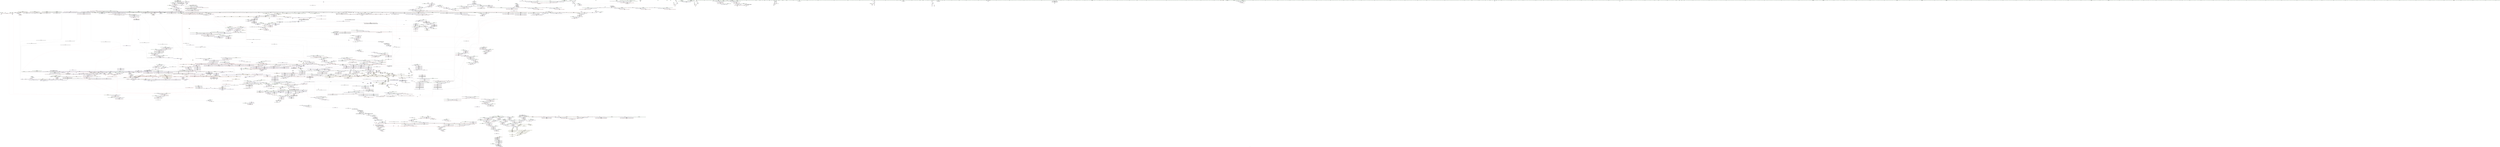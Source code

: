digraph "SVFG" {
	label="SVFG";

	Node0x558dcb88f670 [shape=record,color=grey,label="{NodeID: 0\nNullPtr}"];
	Node0x558dcb88f670 -> Node0x558dcbf715d0[style=solid];
	Node0x558dcb88f670 -> Node0x558dcbf716d0[style=solid];
	Node0x558dcb88f670 -> Node0x558dcbf717a0[style=solid];
	Node0x558dcb88f670 -> Node0x558dcbf71870[style=solid];
	Node0x558dcb88f670 -> Node0x558dcbf71940[style=solid];
	Node0x558dcb88f670 -> Node0x558dcbf71a10[style=solid];
	Node0x558dcb88f670 -> Node0x558dcbf71ae0[style=solid];
	Node0x558dcb88f670 -> Node0x558dcbf71bb0[style=solid];
	Node0x558dcb88f670 -> Node0x558dcbf71c80[style=solid];
	Node0x558dcb88f670 -> Node0x558dcbf71d50[style=solid];
	Node0x558dcb88f670 -> Node0x558dcbf71e20[style=solid];
	Node0x558dcb88f670 -> Node0x558dcbf71ef0[style=solid];
	Node0x558dcb88f670 -> Node0x558dcbf71fc0[style=solid];
	Node0x558dcb88f670 -> Node0x558dcbf72090[style=solid];
	Node0x558dcb88f670 -> Node0x558dcbf72160[style=solid];
	Node0x558dcb88f670 -> Node0x558dcbf72230[style=solid];
	Node0x558dcb88f670 -> Node0x558dcbf72300[style=solid];
	Node0x558dcb88f670 -> Node0x558dcbf723d0[style=solid];
	Node0x558dcb88f670 -> Node0x558dcbf724a0[style=solid];
	Node0x558dcb88f670 -> Node0x558dcbf72570[style=solid];
	Node0x558dcb88f670 -> Node0x558dcbf72640[style=solid];
	Node0x558dcb88f670 -> Node0x558dcbf72710[style=solid];
	Node0x558dcb88f670 -> Node0x558dcbf727e0[style=solid];
	Node0x558dcb88f670 -> Node0x558dcbf728b0[style=solid];
	Node0x558dcb88f670 -> Node0x558dcbf72980[style=solid];
	Node0x558dcb88f670 -> Node0x558dcbf72a50[style=solid];
	Node0x558dcb88f670 -> Node0x558dcbf72b20[style=solid];
	Node0x558dcb88f670 -> Node0x558dcbf72bf0[style=solid];
	Node0x558dcb88f670 -> Node0x558dcbf72cc0[style=solid];
	Node0x558dcb88f670 -> Node0x558dcbf72d90[style=solid];
	Node0x558dcb88f670 -> Node0x558dcbf72e60[style=solid];
	Node0x558dcb88f670 -> Node0x558dcbf72f30[style=solid];
	Node0x558dcb88f670 -> Node0x558dcbf73000[style=solid];
	Node0x558dcb88f670 -> Node0x558dcbf730d0[style=solid];
	Node0x558dcb88f670 -> Node0x558dcbf83810[style=solid];
	Node0x558dcb88f670 -> Node0x558dcbf838e0[style=solid];
	Node0x558dcb88f670 -> Node0x558dcbf839b0[style=solid];
	Node0x558dcb88f670 -> Node0x558dcbf83a80[style=solid];
	Node0x558dcb88f670 -> Node0x558dcbf83b50[style=solid];
	Node0x558dcb88f670 -> Node0x558dcbf83c20[style=solid];
	Node0x558dcb88f670 -> Node0x558dcbf83cf0[style=solid];
	Node0x558dcb88f670 -> Node0x558dcbf83dc0[style=solid];
	Node0x558dcb88f670 -> Node0x558dcbf83e90[style=solid];
	Node0x558dcb88f670 -> Node0x558dcbf83f60[style=solid];
	Node0x558dcb88f670 -> Node0x558dcbf84030[style=solid];
	Node0x558dcb88f670 -> Node0x558dcbf84100[style=solid];
	Node0x558dcb88f670 -> Node0x558dcbf841d0[style=solid];
	Node0x558dcb88f670 -> Node0x558dcbf842a0[style=solid];
	Node0x558dcb88f670 -> Node0x558dcbf84370[style=solid];
	Node0x558dcb88f670 -> Node0x558dcbf84440[style=solid];
	Node0x558dcb88f670 -> Node0x558dcbf84510[style=solid];
	Node0x558dcb88f670 -> Node0x558dcbfb2090[style=solid];
	Node0x558dcb88f670 -> Node0x558dcbfb43b0[style=solid];
	Node0x558dcb88f670 -> Node0x558dcbfbae20[style=solid];
	Node0x558dcb88f670 -> Node0x558dcbfbb160[style=solid];
	Node0x558dcb88f670 -> Node0x558dcbfbb4a0[style=solid];
	Node0x558dcb88f670 -> Node0x558dcbfbb570[style=solid];
	Node0x558dcb88f670 -> Node0x558dcbfbb7e0[style=solid];
	Node0x558dcb88f670 -> Node0x558dcbfbf0c0[style=solid];
	Node0x558dcb88f670 -> Node0x558dcbfa30e0[style=solid];
	Node0x558dcb88f670 -> Node0x558dcc000c70[style=solid];
	Node0x558dcb88f670 -> Node0x558dcc0010b0[style=solid];
	Node0x558dcb88f670 -> Node0x558dcc001530[style=solid];
	Node0x558dcb88f670 -> Node0x558dcc001cb0[style=solid];
	Node0x558dcb88f670 -> Node0x558dcc001e30[style=solid];
	Node0x558dcb88f670 -> Node0x558dcc0025b0[style=solid];
	Node0x558dcb88f670 -> Node0x558dcc002d30[style=solid];
	Node0x558dcb88f670:s64 -> Node0x558dcc147ab0[style=solid,color=red];
	Node0x558dcc150420 [shape=record,color=black,label="{NodeID: 3764\n705 = PHI(649, 1434, 1439, )\n1st arg _ZNSt8_Rb_treeINSt7__cxx1112basic_stringIcSt11char_traitsIcESaIcEEESt4pairIKS5_iESt10_Select1stIS8_ESt4lessIS5_ESaIS8_EE12_M_drop_nodeEPSt13_Rb_tree_nodeIS8_E }"];
	Node0x558dcc150420 -> Node0x558dcbfb50b0[style=solid];
	Node0x558dcbf72300 [shape=record,color=black,label="{NodeID: 443\n1242\<--3\n\<--dummyVal\n_ZStltIcSt11char_traitsIcESaIcEEbRKNSt7__cxx1112basic_stringIT_T0_T1_EESA_\n|{<s0>107}}"];
	Node0x558dcbf72300:s0 -> Node0x558dcc14f8c0[style=solid,color=red];
	Node0x558dcbf81790 [shape=record,color=purple,label="{NodeID: 886\n2620\<--2619\nadd.ptr\<--\n_ZNSt8_Rb_treeINSt7__cxx1112basic_stringIcSt11char_traitsIcESaIcEEESt4pairIKS5_iESt10_Select1stIS8_ESt4lessIS5_ESaIS8_EE5beginEv\n}"];
	Node0x558dcbf81790 -> Node0x558dcbf8da50[style=solid];
	Node0x558dcc1415b0 [shape=record,color=black,label="{NodeID: 3543\n1383 = PHI(1680, )\n|{<s0>117}}"];
	Node0x558dcc1415b0:s0 -> Node0x558dcc14b960[style=solid,color=red];
	Node0x558dcc0700e0 [shape=record,color=black,label="{NodeID: 2436\nMR_28V_2 = PHI(MR_28V_4, MR_28V_1, )\npts\{220002 20970008 \}\n|{|<s1>19|<s2>19|<s3>42|<s4>42|<s5>44|<s6>44}}"];
	Node0x558dcc0700e0 -> Node0x558dcc063d50[style=dashed];
	Node0x558dcc0700e0:s1 -> Node0x558dcc0787a0[style=dashed,color=red];
	Node0x558dcc0700e0:s2 -> Node0x558dcc078990[style=dashed,color=red];
	Node0x558dcc0700e0:s3 -> Node0x558dcc069ce0[style=dashed,color=blue];
	Node0x558dcc0700e0:s4 -> Node0x558dcc06a1e0[style=dashed,color=blue];
	Node0x558dcc0700e0:s5 -> Node0x558dcc071a10[style=dashed,color=blue];
	Node0x558dcc0700e0:s6 -> Node0x558dcc071f10[style=dashed,color=blue];
	Node0x558dcbfb7bc0 [shape=record,color=blue,label="{NodeID: 1329\n1196\<--1195\nthis.addr\<--this\n_ZNKSt13_Rb_tree_nodeISt4pairIKNSt7__cxx1112basic_stringIcSt11char_traitsIcESaIcEEEiEE9_M_valptrEv\n}"];
	Node0x558dcbfb7bc0 -> Node0x558dcbfa7810[style=dashed];
	Node0x558dcbf6a5b0 [shape=record,color=green,label="{NodeID: 222\n1260\<--1261\nretval\<--retval_field_insensitive\n_ZNSt3mapINSt7__cxx1112basic_stringIcSt11char_traitsIcESaIcEEEiSt4lessIS5_ESaISt4pairIKS5_iEEE11lower_boundERS9_\n}"];
	Node0x558dcbf6a5b0 -> Node0x558dcbf92cf0[style=solid];
	Node0x558dcbf6a5b0 -> Node0x558dcbf92dc0[style=solid];
	Node0x558dcbf8de60 [shape=record,color=black,label="{NodeID: 665\n2684\<--2683\n\<--this1\n_ZNSt11_Tuple_implILm0EJRKNSt7__cxx1112basic_stringIcSt11char_traitsIcESaIcEEEEEC2ES7_\n|{<s0>251}}"];
	Node0x558dcbf8de60:s0 -> Node0x558dcc14d9e0[style=solid,color=red];
	Node0x558dcbfac6e0 [shape=record,color=red,label="{NodeID: 1108\n1939\<--1913\n\<--__insert_left\n_ZNSt8_Rb_treeINSt7__cxx1112basic_stringIcSt11char_traitsIcESaIcEEESt4pairIKS5_iESt10_Select1stIS8_ESt4lessIS5_ESaIS8_EE14_M_insert_nodeEPSt18_Rb_tree_node_baseSG_PSt13_Rb_tree_nodeIS8_E\n}"];
	Node0x558dcbfac6e0 -> Node0x558dcbf8ac00[style=solid];
	Node0x558dcb88f700 [shape=record,color=green,label="{NodeID: 1\n7\<--1\n__dso_handle\<--dummyObj\nGlob }"];
	Node0x558dcc1504f0 [shape=record,color=black,label="{NodeID: 3765\n1344 = PHI(345, )\n0th arg _ZNSt8_Rb_treeINSt7__cxx1112basic_stringIcSt11char_traitsIcESaIcEEESt4pairIKS5_iESt10_Select1stIS8_ESt4lessIS5_ESaIS8_EE22_M_emplace_hint_uniqueIJRKSt21piecewise_construct_tSt5tupleIJRS7_EESJ_IJEEEEESt17_Rb_tree_iteratorIS8_ESt23_Rb_tree_const_iteratorIS8_EDpOT_ }"];
	Node0x558dcc1504f0 -> Node0x558dcbfb88c0[style=solid];
	Node0x558dcbf723d0 [shape=record,color=black,label="{NodeID: 444\n1339\<--3\n\<--dummyVal\n_ZNKSt17_Rb_tree_iteratorISt4pairIKNSt7__cxx1112basic_stringIcSt11char_traitsIcESaIcEEEiEEdeEv\n}"];
	Node0x558dcbf81860 [shape=record,color=purple,label="{NodeID: 887\n2622\<--2621\n_M_header\<--\n_ZNSt8_Rb_treeINSt7__cxx1112basic_stringIcSt11char_traitsIcESaIcEEESt4pairIKS5_iESt10_Select1stIS8_ESt4lessIS5_ESaIS8_EE5beginEv\n}"];
	Node0x558dcc1416f0 [shape=record,color=black,label="{NodeID: 3544\n1387 = PHI(1687, )\n|{<s0>117}}"];
	Node0x558dcc1416f0:s0 -> Node0x558dcc14ba30[style=solid,color=red];
	Node0x558dcc070610 [shape=record,color=black,label="{NodeID: 2437\nMR_30V_2 = PHI(MR_30V_4, MR_30V_1, )\npts\{220003 220004 \}\n|{|<s1>19|<s2>19|<s3>42|<s4>44}}"];
	Node0x558dcc070610 -> Node0x558dcc064280[style=dashed];
	Node0x558dcc070610:s1 -> Node0x558dcc0787a0[style=dashed,color=red];
	Node0x558dcc070610:s2 -> Node0x558dcc078990[style=dashed,color=red];
	Node0x558dcc070610:s3 -> Node0x558dcc06a1e0[style=dashed,color=blue];
	Node0x558dcc070610:s4 -> Node0x558dcc071f10[style=dashed,color=blue];
	Node0x558dcbfb7c90 [shape=record,color=blue,label="{NodeID: 1330\n1207\<--1206\nthis.addr\<--this\n_ZNK9__gnu_cxx16__aligned_membufISt4pairIKNSt7__cxx1112basic_stringIcSt11char_traitsIcESaIcEEEiEE6_M_ptrEv\n}"];
	Node0x558dcbfb7c90 -> Node0x558dcbfa78e0[style=dashed];
	Node0x558dcbf6a680 [shape=record,color=green,label="{NodeID: 223\n1262\<--1263\nthis.addr\<--this.addr_field_insensitive\n_ZNSt3mapINSt7__cxx1112basic_stringIcSt11char_traitsIcESaIcEEEiSt4lessIS5_ESaISt4pairIKS5_iEEE11lower_boundERS9_\n}"];
	Node0x558dcbf6a680 -> Node0x558dcbfa7cf0[style=solid];
	Node0x558dcbf6a680 -> Node0x558dcbfb80a0[style=solid];
	Node0x558dcbf8df30 [shape=record,color=black,label="{NodeID: 666\n2697\<--2696\n\<--_M_impl\n_ZNSt8_Rb_treeINSt7__cxx1112basic_stringIcSt11char_traitsIcESaIcEEESt4pairIKS5_iESt10_Select1stIS8_ESt4lessIS5_ESaIS8_EE5clearEv\n}"];
	Node0x558dcbf8df30 -> Node0x558dcbf81c70[style=solid];
	Node0x558dcbfac7b0 [shape=record,color=red,label="{NodeID: 1109\n1957\<--1956\n\<--_M_node_count\n_ZNSt8_Rb_treeINSt7__cxx1112basic_stringIcSt11char_traitsIcESaIcEEESt4pairIKS5_iESt10_Select1stIS8_ESt4lessIS5_ESaIS8_EE14_M_insert_nodeEPSt18_Rb_tree_node_baseSG_PSt13_Rb_tree_nodeIS8_E\n}"];
	Node0x558dcbfac7b0 -> Node0x558dcbfa2360[style=solid];
	Node0x558dcbf40010 [shape=record,color=green,label="{NodeID: 2\n9\<--1\n\<--dummyObj\nCan only get source location for instruction, argument, global var or function.}"];
	Node0x558dcc1505c0 [shape=record,color=black,label="{NodeID: 3766\n1345 = PHI(354, )\n1st arg _ZNSt8_Rb_treeINSt7__cxx1112basic_stringIcSt11char_traitsIcESaIcEEESt4pairIKS5_iESt10_Select1stIS8_ESt4lessIS5_ESaIS8_EE22_M_emplace_hint_uniqueIJRKSt21piecewise_construct_tSt5tupleIJRS7_EESJ_IJEEEEESt17_Rb_tree_iteratorIS8_ESt23_Rb_tree_const_iteratorIS8_EDpOT_ }"];
	Node0x558dcc1505c0 -> Node0x558dcbfb87f0[style=solid];
	Node0x558dcc0831d0 [shape=record,color=yellow,style=double,label="{NodeID: 2659\n399V_1 = ENCHI(MR_399V_0)\npts\{9840000 \}\nFun[_ZNKSt8_Rb_treeINSt7__cxx1112basic_stringIcSt11char_traitsIcESaIcEEESt4pairIKS5_iESt10_Select1stIS8_ESt4lessIS5_ESaIS8_EE3endEv]|{<s0>92}}"];
	Node0x558dcc0831d0:s0 -> Node0x558dcbfb7880[style=dashed,color=red];
	Node0x558dcbf724a0 [shape=record,color=black,label="{NodeID: 445\n1340\<--3\n\<--dummyVal\n_ZNKSt17_Rb_tree_iteratorISt4pairIKNSt7__cxx1112basic_stringIcSt11char_traitsIcESaIcEEEiEEdeEv\n|{<s0>113}}"];
	Node0x558dcbf724a0:s0 -> Node0x558dcc14f8c0[style=solid,color=red];
	Node0x558dcbf81930 [shape=record,color=purple,label="{NodeID: 888\n2623\<--2621\n_M_left\<--\n_ZNSt8_Rb_treeINSt7__cxx1112basic_stringIcSt11char_traitsIcESaIcEEESt4pairIKS5_iESt10_Select1stIS8_ESt4lessIS5_ESaIS8_EE5beginEv\n}"];
	Node0x558dcbf81930 -> Node0x558dcbfb0d90[style=solid];
	Node0x558dcc141830 [shape=record,color=black,label="{NodeID: 3545\n1390 = PHI(1637, )\n}"];
	Node0x558dcc141830 -> Node0x558dcbfb8c00[style=solid];
	Node0x558dcc070b10 [shape=record,color=black,label="{NodeID: 2438\nMR_14V_6 = PHI(MR_14V_7, MR_14V_5, )\npts\{14 \}\n|{|<s2>44}}"];
	Node0x558dcc070b10 -> Node0x558dcbf81fb0[style=dashed];
	Node0x558dcc070b10 -> Node0x558dcc059880[style=dashed];
	Node0x558dcc070b10:s2 -> Node0x558dcc06e7e0[style=dashed,color=red];
	Node0x558dcbfb7d60 [shape=record,color=blue,label="{NodeID: 1331\n1218\<--1217\nthis.addr\<--this\n_ZNK9__gnu_cxx16__aligned_membufISt4pairIKNSt7__cxx1112basic_stringIcSt11char_traitsIcESaIcEEEiEE7_M_addrEv\n}"];
	Node0x558dcbfb7d60 -> Node0x558dcbfa79b0[style=dashed];
	Node0x558dcbf6a750 [shape=record,color=green,label="{NodeID: 224\n1264\<--1265\n__x.addr\<--__x.addr_field_insensitive\n_ZNSt3mapINSt7__cxx1112basic_stringIcSt11char_traitsIcESaIcEEEiSt4lessIS5_ESaISt4pairIKS5_iEEE11lower_boundERS9_\n}"];
	Node0x558dcbf6a750 -> Node0x558dcbfa7dc0[style=solid];
	Node0x558dcbf6a750 -> Node0x558dcbfb8170[style=solid];
	Node0x558dcbf8e000 [shape=record,color=black,label="{NodeID: 667\n2699\<--2698\n\<--add.ptr\n_ZNSt8_Rb_treeINSt7__cxx1112basic_stringIcSt11char_traitsIcESaIcEEESt4pairIKS5_iESt10_Select1stIS8_ESt4lessIS5_ESaIS8_EE5clearEv\n|{<s0>254}}"];
	Node0x558dcbf8e000:s0 -> Node0x558dca86b8d0[style=solid,color=red];
	Node0x558dcbfac880 [shape=record,color=red,label="{NodeID: 1110\n1964\<--1963\n\<--coerce.dive\n_ZNSt8_Rb_treeINSt7__cxx1112basic_stringIcSt11char_traitsIcESaIcEEESt4pairIKS5_iESt10_Select1stIS8_ESt4lessIS5_ESaIS8_EE14_M_insert_nodeEPSt18_Rb_tree_node_baseSG_PSt13_Rb_tree_nodeIS8_E\n}"];
	Node0x558dcbfac880 -> Node0x558dcbf8b1b0[style=solid];
	Node0x558dcbf60e50 [shape=record,color=green,label="{NodeID: 3\n23\<--1\n.str\<--dummyObj\nGlob }"];
	Node0x558dcc150690 [shape=record,color=black,label="{NodeID: 3767\n1346 = PHI(30, )\n2nd arg _ZNSt8_Rb_treeINSt7__cxx1112basic_stringIcSt11char_traitsIcESaIcEEESt4pairIKS5_iESt10_Select1stIS8_ESt4lessIS5_ESaIS8_EE22_M_emplace_hint_uniqueIJRKSt21piecewise_construct_tSt5tupleIJRS7_EESJ_IJEEEEESt17_Rb_tree_iteratorIS8_ESt23_Rb_tree_const_iteratorIS8_EDpOT_ }"];
	Node0x558dcc150690 -> Node0x558dcbfb8990[style=solid];
	Node0x558dcbf72570 [shape=record,color=black,label="{NodeID: 446\n1406\<--3\n\<--dummyVal\n_ZNSt8_Rb_treeINSt7__cxx1112basic_stringIcSt11char_traitsIcESaIcEEESt4pairIKS5_iESt10_Select1stIS8_ESt4lessIS5_ESaIS8_EE22_M_emplace_hint_uniqueIJRKSt21piecewise_construct_tSt5tupleIJRS7_EESJ_IJEEEEESt17_Rb_tree_iteratorIS8_ESt23_Rb_tree_const_iteratorIS8_EDpOT_\n}"];
	Node0x558dcbf72570 -> Node0x558dcbfb8da0[style=solid];
	Node0x558dcbf81a00 [shape=record,color=purple,label="{NodeID: 889\n2644\<--2642\nfirst\<--this1\n_ZNSt4pairIPSt18_Rb_tree_node_baseS1_EC2IRPSt13_Rb_tree_nodeIS_IKNSt7__cxx1112basic_stringIcSt11char_traitsIcESaIcEEEiEERS1_Lb1EEEOT_OT0_\n}"];
	Node0x558dcbf81a00 -> Node0x558dcbfc01d0[style=solid];
	Node0x558dcc141970 [shape=record,color=black,label="{NodeID: 3546\n1398 = PHI(1124, )\n|{<s0>120}}"];
	Node0x558dcc141970:s0 -> Node0x558dcc14ebc0[style=solid,color=red];
	Node0x558dcc071010 [shape=record,color=black,label="{NodeID: 2439\nMR_16V_6 = PHI(MR_16V_7, MR_16V_4, )\npts\{16 \}\n|{|<s1>44}}"];
	Node0x558dcc071010 -> Node0x558dcc059d50[style=dashed];
	Node0x558dcc071010:s1 -> Node0x558dcc06ece0[style=dashed,color=red];
	Node0x558dcbfb7e30 [shape=record,color=blue,label="{NodeID: 1332\n1228\<--1226\n__lhs.addr\<--__lhs\n_ZStltIcSt11char_traitsIcESaIcEEbRKNSt7__cxx1112basic_stringIT_T0_T1_EESA_\n}"];
	Node0x558dcbfb7e30 -> Node0x558dcbfa7a80[style=dashed];
	Node0x558dcbf6a820 [shape=record,color=green,label="{NodeID: 225\n1272\<--1273\n_ZNSt8_Rb_treeINSt7__cxx1112basic_stringIcSt11char_traitsIcESaIcEEESt4pairIKS5_iESt10_Select1stIS8_ESt4lessIS5_ESaIS8_EE11lower_boundERS7_\<--_ZNSt8_Rb_treeINSt7__cxx1112basic_stringIcSt11char_traitsIcESaIcEEESt4pairIKS5_iESt10_Select1stIS8_ESt4lessIS5_ESaIS8_EE11lower_boundERS7__field_insensitive\n}"];
	Node0x558dcbf8e0d0 [shape=record,color=purple,label="{NodeID: 668\n42\<--4\n\<--_ZStL8__ioinit\n__cxx_global_var_init\n}"];
	Node0x558dcbfac950 [shape=record,color=red,label="{NodeID: 1111\n1974\<--1971\nthis1\<--this.addr\n_ZNSt8_Rb_treeINSt7__cxx1112basic_stringIcSt11char_traitsIcESaIcEEESt4pairIKS5_iESt10_Select1stIS8_ESt4lessIS5_ESaIS8_EE11_M_get_nodeEv\n|{<s0>188}}"];
	Node0x558dcbfac950:s0 -> Node0x558dcc14afa0[style=solid,color=red];
	Node0x558dcbf61f10 [shape=record,color=green,label="{NodeID: 4\n25\<--1\n.str.3\<--dummyObj\nGlob }"];
	Node0x558dcc150760 [shape=record,color=black,label="{NodeID: 3768\n1347 = PHI(309, )\n3rd arg _ZNSt8_Rb_treeINSt7__cxx1112basic_stringIcSt11char_traitsIcESaIcEEESt4pairIKS5_iESt10_Select1stIS8_ESt4lessIS5_ESaIS8_EE22_M_emplace_hint_uniqueIJRKSt21piecewise_construct_tSt5tupleIJRS7_EESJ_IJEEEEESt17_Rb_tree_iteratorIS8_ESt23_Rb_tree_const_iteratorIS8_EDpOT_ }"];
	Node0x558dcc150760 -> Node0x558dcbfb8a60[style=solid];
	Node0x558dcbf72640 [shape=record,color=black,label="{NodeID: 447\n1409\<--3\n\<--dummyVal\n_ZNSt8_Rb_treeINSt7__cxx1112basic_stringIcSt11char_traitsIcESaIcEEESt4pairIKS5_iESt10_Select1stIS8_ESt4lessIS5_ESaIS8_EE22_M_emplace_hint_uniqueIJRKSt21piecewise_construct_tSt5tupleIJRS7_EESJ_IJEEEEESt17_Rb_tree_iteratorIS8_ESt23_Rb_tree_const_iteratorIS8_EDpOT_\n}"];
	Node0x558dcbf72640 -> Node0x558dcbfb8e70[style=solid];
	Node0x558dcbf81ad0 [shape=record,color=purple,label="{NodeID: 890\n2652\<--2642\nsecond\<--this1\n_ZNSt4pairIPSt18_Rb_tree_node_baseS1_EC2IRPSt13_Rb_tree_nodeIS_IKNSt7__cxx1112basic_stringIcSt11char_traitsIcESaIcEEEiEERS1_Lb1EEEOT_OT0_\n}"];
	Node0x558dcbf81ad0 -> Node0x558dcbfc02a0[style=solid];
	Node0x558dcc141ab0 [shape=record,color=black,label="{NodeID: 3547\n2315 = PHI(2325, )\n|{<s0>222}}"];
	Node0x558dcc141ab0:s0 -> Node0x558dcc14be40[style=solid,color=red];
	Node0x558dcbfb7f00 [shape=record,color=blue,label="{NodeID: 1333\n1230\<--1227\n__rhs.addr\<--__rhs\n_ZStltIcSt11char_traitsIcESaIcEEbRKNSt7__cxx1112basic_stringIT_T0_T1_EESA_\n}"];
	Node0x558dcbfb7f00 -> Node0x558dcbfa7b50[style=dashed];
	Node0x558dcbf6a920 [shape=record,color=green,label="{NodeID: 226\n1282\<--1283\nthis.addr\<--this.addr_field_insensitive\n_ZNKSt17_Rb_tree_iteratorISt4pairIKNSt7__cxx1112basic_stringIcSt11char_traitsIcESaIcEEEiEEeqERKS9_\n}"];
	Node0x558dcbf6a920 -> Node0x558dcbfa7f60[style=solid];
	Node0x558dcbf6a920 -> Node0x558dcbfb8310[style=solid];
	Node0x558dcbf8e1a0 [shape=record,color=purple,label="{NodeID: 669\n76\<--20\n\<--_Z1aB5cxx11\n__cxx_global_var_init.2\n}"];
	Node0x558dcbf8e1a0 -> Node0x558dca84e3a0[style=solid];
	Node0x558dcbfaca20 [shape=record,color=red,label="{NodeID: 1112\n2005\<--1986\nthis5\<--this.addr\n_ZNSt8_Rb_treeINSt7__cxx1112basic_stringIcSt11char_traitsIcESaIcEEESt4pairIKS5_iESt10_Select1stIS8_ESt4lessIS5_ESaIS8_EE17_M_construct_nodeIJRKSt21piecewise_construct_tSt5tupleIJRS7_EESJ_IJEEEEEvPSt13_Rb_tree_nodeIS8_EDpOT_\n|{<s0>190|<s1>197}}"];
	Node0x558dcbfaca20:s0 -> Node0x558dcc14afa0[style=solid,color=red];
	Node0x558dcbfaca20:s1 -> Node0x558dcc1463b0[style=solid,color=red];
	Node0x558dcbf61fd0 [shape=record,color=green,label="{NodeID: 5\n27\<--1\n_ZSt3cin\<--dummyObj\nGlob }"];
	Node0x558dcc150830 [shape=record,color=black,label="{NodeID: 3769\n1348 = PHI(311, )\n4th arg _ZNSt8_Rb_treeINSt7__cxx1112basic_stringIcSt11char_traitsIcESaIcEEESt4pairIKS5_iESt10_Select1stIS8_ESt4lessIS5_ESaIS8_EE22_M_emplace_hint_uniqueIJRKSt21piecewise_construct_tSt5tupleIJRS7_EESJ_IJEEEEESt17_Rb_tree_iteratorIS8_ESt23_Rb_tree_const_iteratorIS8_EDpOT_ }"];
	Node0x558dcc150830 -> Node0x558dcbfb8b30[style=solid];
	Node0x558dcbf72710 [shape=record,color=black,label="{NodeID: 448\n1426\<--3\n\<--dummyVal\n_ZNSt8_Rb_treeINSt7__cxx1112basic_stringIcSt11char_traitsIcESaIcEEESt4pairIKS5_iESt10_Select1stIS8_ESt4lessIS5_ESaIS8_EE22_M_emplace_hint_uniqueIJRKSt21piecewise_construct_tSt5tupleIJRS7_EESJ_IJEEEEESt17_Rb_tree_iteratorIS8_ESt23_Rb_tree_const_iteratorIS8_EDpOT_\n}"];
	Node0x558dcbf81ba0 [shape=record,color=purple,label="{NodeID: 891\n2696\<--2693\n_M_impl\<--this1\n_ZNSt8_Rb_treeINSt7__cxx1112basic_stringIcSt11char_traitsIcESaIcEEESt4pairIKS5_iESt10_Select1stIS8_ESt4lessIS5_ESaIS8_EE5clearEv\n}"];
	Node0x558dcbf81ba0 -> Node0x558dcbf8df30[style=solid];
	Node0x558dcc141bf0 [shape=record,color=black,label="{NodeID: 3548\n2318 = PHI(2253, )\n}"];
	Node0x558dcc071a10 [shape=record,color=black,label="{NodeID: 2441\nMR_105V_5 = PHI(MR_105V_6, MR_105V_3, )\npts\{20970008 \}\n|{|<s1>44}}"];
	Node0x558dcc071a10 -> Node0x558dcc05b620[style=dashed];
	Node0x558dcc071a10:s1 -> Node0x558dcc0700e0[style=dashed,color=red];
	Node0x558dcbfb7fd0 [shape=record,color=blue,label="{NodeID: 1334\n1250\<--1249\n__x.addr\<--__x\n_ZNSt8_Rb_treeINSt7__cxx1112basic_stringIcSt11char_traitsIcESaIcEEESt4pairIKS5_iESt10_Select1stIS8_ESt4lessIS5_ESaIS8_EE8_S_valueEPKSt18_Rb_tree_node_base\n}"];
	Node0x558dcbfb7fd0 -> Node0x558dcbfa7c20[style=dashed];
	Node0x558dcbf6a9f0 [shape=record,color=green,label="{NodeID: 227\n1284\<--1285\n__x.addr\<--__x.addr_field_insensitive\n_ZNKSt17_Rb_tree_iteratorISt4pairIKNSt7__cxx1112basic_stringIcSt11char_traitsIcESaIcEEEiEEeqERKS9_\n}"];
	Node0x558dcbf6a9f0 -> Node0x558dcbfa8030[style=solid];
	Node0x558dcbf6a9f0 -> Node0x558dcbfb83e0[style=solid];
	Node0x558dcbf8e270 [shape=record,color=purple,label="{NodeID: 670\n83\<--20\n\<--_Z1aB5cxx11\n__cxx_global_var_init.2\n}"];
	Node0x558dcbfacaf0 [shape=record,color=red,label="{NodeID: 1113\n2006\<--1988\n\<--__node.addr\n_ZNSt8_Rb_treeINSt7__cxx1112basic_stringIcSt11char_traitsIcESaIcEEESt4pairIKS5_iESt10_Select1stIS8_ESt4lessIS5_ESaIS8_EE17_M_construct_nodeIJRKSt21piecewise_construct_tSt5tupleIJRS7_EESJ_IJEEEEEvPSt13_Rb_tree_nodeIS8_EDpOT_\n}"];
	Node0x558dcbfacaf0 -> Node0x558dcbf8b350[style=solid];
	Node0x558dcbf62090 [shape=record,color=green,label="{NodeID: 6\n28\<--1\n.str.4\<--dummyObj\nGlob }"];
	Node0x558dcc150900 [shape=record,color=black,label="{NodeID: 3770\n2295 = PHI(2222, )\n0th arg _ZNSt4pairIKNSt7__cxx1112basic_stringIcSt11char_traitsIcESaIcEEEiEC2IJRS6_EJLm0EEJEJEEERSt5tupleIJDpT_EERSA_IJDpT1_EESt12_Index_tupleIJXspT0_EEESJ_IJXspT2_EEE }"];
	Node0x558dcc150900 -> Node0x558dcbfbde10[style=solid];
	Node0x558dcbf727e0 [shape=record,color=black,label="{NodeID: 449\n1427\<--3\n\<--dummyVal\n_ZNSt8_Rb_treeINSt7__cxx1112basic_stringIcSt11char_traitsIcESaIcEEESt4pairIKS5_iESt10_Select1stIS8_ESt4lessIS5_ESaIS8_EE22_M_emplace_hint_uniqueIJRKSt21piecewise_construct_tSt5tupleIJRS7_EESJ_IJEEEEESt17_Rb_tree_iteratorIS8_ESt23_Rb_tree_const_iteratorIS8_EDpOT_\n}"];
	Node0x558dcbf727e0 -> Node0x558dcbfb9010[style=solid];
	Node0x558dcbf81c70 [shape=record,color=purple,label="{NodeID: 892\n2698\<--2697\nadd.ptr\<--\n_ZNSt8_Rb_treeINSt7__cxx1112basic_stringIcSt11char_traitsIcESaIcEEESt4pairIKS5_iESt10_Select1stIS8_ESt4lessIS5_ESaIS8_EE5clearEv\n}"];
	Node0x558dcbf81c70 -> Node0x558dcbf8e000[style=solid];
	Node0x558dcc141d30 [shape=record,color=black,label="{NodeID: 3549\n2332 = PHI(2339, )\n}"];
	Node0x558dcc141d30 -> Node0x558dcbf8c2c0[style=solid];
	Node0x558dcc071f10 [shape=record,color=black,label="{NodeID: 2442\nMR_108V_7 = PHI(MR_108V_8, MR_108V_5, )\npts\{220001 220002 220003 220004 \}\n|{|<s1>44|<s2>44|<s3>44}}"];
	Node0x558dcc071f10 -> Node0x558dcc05bb20[style=dashed];
	Node0x558dcc071f10:s1 -> Node0x558dcc06fbe0[style=dashed,color=red];
	Node0x558dcc071f10:s2 -> Node0x558dcc0700e0[style=dashed,color=red];
	Node0x558dcc071f10:s3 -> Node0x558dcc070610[style=dashed,color=red];
	Node0x558dcbfb80a0 [shape=record,color=blue,label="{NodeID: 1335\n1262\<--1258\nthis.addr\<--this\n_ZNSt3mapINSt7__cxx1112basic_stringIcSt11char_traitsIcESaIcEEEiSt4lessIS5_ESaISt4pairIKS5_iEEE11lower_boundERS9_\n}"];
	Node0x558dcbfb80a0 -> Node0x558dcbfa7cf0[style=dashed];
	Node0x558dcbf6aac0 [shape=record,color=green,label="{NodeID: 228\n1298\<--1299\nretval\<--retval_field_insensitive\n_ZNSt3mapINSt7__cxx1112basic_stringIcSt11char_traitsIcESaIcEEEiSt4lessIS5_ESaISt4pairIKS5_iEEE3endEv\n}"];
	Node0x558dcbf6aac0 -> Node0x558dcbf93100[style=solid];
	Node0x558dcbf6aac0 -> Node0x558dcbf931d0[style=solid];
	Node0x558dcbf8e340 [shape=record,color=purple,label="{NodeID: 671\n84\<--20\n\<--_Z1aB5cxx11\n__cxx_global_var_init.2\n}"];
	Node0x558dcbf8e340 -> Node0x558dcc000f30[style=solid];
	Node0x558dcbfacbc0 [shape=record,color=red,label="{NodeID: 1114\n2010\<--1988\n\<--__node.addr\n_ZNSt8_Rb_treeINSt7__cxx1112basic_stringIcSt11char_traitsIcESaIcEEESt4pairIKS5_iESt10_Select1stIS8_ESt4lessIS5_ESaIS8_EE17_M_construct_nodeIJRKSt21piecewise_construct_tSt5tupleIJRS7_EESJ_IJEEEEEvPSt13_Rb_tree_nodeIS8_EDpOT_\n|{<s0>191}}"];
	Node0x558dcbfacbc0:s0 -> Node0x558dcc14cf50[style=solid,color=red];
	Node0x558dcbf62900 [shape=record,color=green,label="{NodeID: 7\n30\<--1\n_ZStL19piecewise_construct\<--dummyObj\nGlob |{<s0>35}}"];
	Node0x558dcbf62900:s0 -> Node0x558dcc150690[style=solid,color=red];
	Node0x558dcc1509d0 [shape=record,color=black,label="{NodeID: 3771\n2296 = PHI(2210, )\n1st arg _ZNSt4pairIKNSt7__cxx1112basic_stringIcSt11char_traitsIcESaIcEEEiEC2IJRS6_EJLm0EEJEJEEERSt5tupleIJDpT_EERSA_IJDpT1_EESt12_Index_tupleIJXspT0_EEESJ_IJXspT2_EEE }"];
	Node0x558dcc1509d0 -> Node0x558dcbfbdee0[style=solid];
	Node0x558dcc083690 [shape=record,color=yellow,style=double,label="{NodeID: 2664\n108V_1 = ENCHI(MR_108V_0)\npts\{220001 220002 220003 220004 \}\nFun[_ZNSt15_Rb_tree_headerC2Ev]|{<s0>52|<s1>52|<s2>52|<s3>52}}"];
	Node0x558dcc083690:s0 -> Node0x558dcbfb43b0[style=dashed,color=red];
	Node0x558dcc083690:s1 -> Node0x558dcbfb4480[style=dashed,color=red];
	Node0x558dcc083690:s2 -> Node0x558dcbfb4550[style=dashed,color=red];
	Node0x558dcc083690:s3 -> Node0x558dcbfb4620[style=dashed,color=red];
	Node0x558dcbf728b0 [shape=record,color=black,label="{NodeID: 450\n1429\<--3\n\<--dummyVal\n_ZNSt8_Rb_treeINSt7__cxx1112basic_stringIcSt11char_traitsIcESaIcEEESt4pairIKS5_iESt10_Select1stIS8_ESt4lessIS5_ESaIS8_EE22_M_emplace_hint_uniqueIJRKSt21piecewise_construct_tSt5tupleIJRS7_EESJ_IJEEEEESt17_Rb_tree_iteratorIS8_ESt23_Rb_tree_const_iteratorIS8_EDpOT_\n}"];
	Node0x558dcbf728b0 -> Node0x558dcbfb90e0[style=solid];
	Node0x558dcbf81d40 [shape=record,color=red,label="{NodeID: 893\n420\<--8\n\<--n\nmain\n}"];
	Node0x558dcbf81d40 -> Node0x558dcc0028b0[style=solid];
	Node0x558dcc141e70 [shape=record,color=black,label="{NodeID: 3550\n2345 = PHI(2260, )\n}"];
	Node0x558dcc141e70 -> Node0x558dcbf8c390[style=solid];
	Node0x558dcc072410 [shape=record,color=black,label="{NodeID: 2443\nMR_81V_4 = PHI(MR_81V_2, MR_81V_3, )\npts\{220002 \}\n|{<s0>35}}"];
	Node0x558dcc072410:s0 -> Node0x558dcc062950[style=dashed,color=blue];
	Node0x558dcbfb8170 [shape=record,color=blue,label="{NodeID: 1336\n1264\<--1259\n__x.addr\<--__x\n_ZNSt3mapINSt7__cxx1112basic_stringIcSt11char_traitsIcESaIcEEEiSt4lessIS5_ESaISt4pairIKS5_iEEE11lower_boundERS9_\n}"];
	Node0x558dcbfb8170 -> Node0x558dcbfa7dc0[style=dashed];
	Node0x558dcbf73180 [shape=record,color=green,label="{NodeID: 229\n1300\<--1301\nthis.addr\<--this.addr_field_insensitive\n_ZNSt3mapINSt7__cxx1112basic_stringIcSt11char_traitsIcESaIcEEEiSt4lessIS5_ESaISt4pairIKS5_iEEE3endEv\n}"];
	Node0x558dcbf73180 -> Node0x558dcbfa82a0[style=solid];
	Node0x558dcbf73180 -> Node0x558dcbfb84b0[style=solid];
	Node0x558dcbf8e410 [shape=record,color=purple,label="{NodeID: 672\n107\<--20\n\<--_Z1aB5cxx11\n__cxx_global_array_dtor\n}"];
	Node0x558dcbfacc90 [shape=record,color=red,label="{NodeID: 1115\n2030\<--1988\n\<--__node.addr\n_ZNSt8_Rb_treeINSt7__cxx1112basic_stringIcSt11char_traitsIcESaIcEEESt4pairIKS5_iESt10_Select1stIS8_ESt4lessIS5_ESaIS8_EE17_M_construct_nodeIJRKSt21piecewise_construct_tSt5tupleIJRS7_EESJ_IJEEEEEvPSt13_Rb_tree_nodeIS8_EDpOT_\n}"];
	Node0x558dcbf62990 [shape=record,color=green,label="{NodeID: 8\n32\<--1\n\<--dummyObj\nCan only get source location for instruction, argument, global var or function.}"];
	Node0x558dcc150aa0 [shape=record,color=black,label="{NodeID: 3772\n2297 = PHI(2213, )\n2nd arg _ZNSt4pairIKNSt7__cxx1112basic_stringIcSt11char_traitsIcESaIcEEEiEC2IJRS6_EJLm0EEJEJEEERSt5tupleIJDpT_EERSA_IJDpT1_EESt12_Index_tupleIJXspT0_EEESJ_IJXspT2_EEE }"];
	Node0x558dcc150aa0 -> Node0x558dcbfbdfb0[style=solid];
	Node0x558dcbf72980 [shape=record,color=black,label="{NodeID: 451\n1447\<--3\n\<--dummyVal\n_ZNSt8_Rb_treeINSt7__cxx1112basic_stringIcSt11char_traitsIcESaIcEEESt4pairIKS5_iESt10_Select1stIS8_ESt4lessIS5_ESaIS8_EE22_M_emplace_hint_uniqueIJRKSt21piecewise_construct_tSt5tupleIJRS7_EESJ_IJEEEEESt17_Rb_tree_iteratorIS8_ESt23_Rb_tree_const_iteratorIS8_EDpOT_\n}"];
	Node0x558dcbf81e10 [shape=record,color=red,label="{NodeID: 894\n436\<--11\n\<--m\nmain\n}"];
	Node0x558dcbf81e10 -> Node0x558dcc002eb0[style=solid];
	Node0x558dcc141fb0 [shape=record,color=black,label="{NodeID: 3551\n1657 = PHI(1969, )\n}"];
	Node0x558dcc141fb0 -> Node0x558dcbfba7a0[style=solid];
	Node0x558dcc072910 [shape=record,color=black,label="{NodeID: 2444\nMR_223V_3 = PHI(MR_223V_4, MR_223V_2, )\npts\{13500000 \}\n}"];
	Node0x558dcc072910 -> Node0x558dcbfa93b0[style=dashed];
	Node0x558dcbfb8240 [shape=record,color=blue,label="{NodeID: 1337\n1274\<--1271\ncoerce.dive\<--call\n_ZNSt3mapINSt7__cxx1112basic_stringIcSt11char_traitsIcESaIcEEEiSt4lessIS5_ESaISt4pairIKS5_iEEE11lower_boundERS9_\n}"];
	Node0x558dcbfb8240 -> Node0x558dcbfa7e90[style=dashed];
	Node0x558dcbf73250 [shape=record,color=green,label="{NodeID: 230\n1306\<--1307\n_ZNSt8_Rb_treeINSt7__cxx1112basic_stringIcSt11char_traitsIcESaIcEEESt4pairIKS5_iESt10_Select1stIS8_ESt4lessIS5_ESaIS8_EE3endEv\<--_ZNSt8_Rb_treeINSt7__cxx1112basic_stringIcSt11char_traitsIcESaIcEEESt4pairIKS5_iESt10_Select1stIS8_ESt4lessIS5_ESaIS8_EE3endEv_field_insensitive\n}"];
	Node0x558dcbf8e4e0 [shape=record,color=purple,label="{NodeID: 673\n108\<--20\n\<--_Z1aB5cxx11\n__cxx_global_array_dtor\n}"];
	Node0x558dcbf8e4e0 -> Node0x558dca84ed50[style=solid];
	Node0x558dcbfacd60 [shape=record,color=red,label="{NodeID: 1116\n2031\<--1988\n\<--__node.addr\n_ZNSt8_Rb_treeINSt7__cxx1112basic_stringIcSt11char_traitsIcESaIcEEESt4pairIKS5_iESt10_Select1stIS8_ESt4lessIS5_ESaIS8_EE17_M_construct_nodeIJRKSt21piecewise_construct_tSt5tupleIJRS7_EESJ_IJEEEEEvPSt13_Rb_tree_nodeIS8_EDpOT_\n|{<s0>197}}"];
	Node0x558dcbfacd60:s0 -> Node0x558dcc1465c0[style=solid,color=red];
	Node0x558dcbf62a20 [shape=record,color=green,label="{NodeID: 9\n146\<--1\n\<--dummyObj\nCan only get source location for instruction, argument, global var or function.}"];
	Node0x558dcc150b70 [shape=record,color=black,label="{NodeID: 3773\n1258 = PHI(315, )\n0th arg _ZNSt3mapINSt7__cxx1112basic_stringIcSt11char_traitsIcESaIcEEEiSt4lessIS5_ESaISt4pairIKS5_iEEE11lower_boundERS9_ }"];
	Node0x558dcc150b70 -> Node0x558dcbfb80a0[style=solid];
	Node0x558dcbf72a50 [shape=record,color=black,label="{NodeID: 452\n1448\<--3\n\<--dummyVal\n_ZNSt8_Rb_treeINSt7__cxx1112basic_stringIcSt11char_traitsIcESaIcEEESt4pairIKS5_iESt10_Select1stIS8_ESt4lessIS5_ESaIS8_EE22_M_emplace_hint_uniqueIJRKSt21piecewise_construct_tSt5tupleIJRS7_EESJ_IJEEEEESt17_Rb_tree_iteratorIS8_ESt23_Rb_tree_const_iteratorIS8_EDpOT_\n}"];
	Node0x558dcbf72a50 -> Node0x558dcbfb91b0[style=solid];
	Node0x558dcbf81ee0 [shape=record,color=red,label="{NodeID: 895\n192\<--13\n\<--k\n_Z3addv\n}"];
	Node0x558dcbf81ee0 -> Node0x558dcbfa2660[style=solid];
	Node0x558dcc1420f0 [shape=record,color=black,label="{NodeID: 3552\n1663 = PHI(1673, )\n|{<s0>144}}"];
	Node0x558dcc1420f0:s0 -> Node0x558dcc14c8d0[style=solid,color=red];
	Node0x558dcc072e10 [shape=record,color=black,label="{NodeID: 2445\nMR_235V_3 = PHI(MR_235V_1, MR_235V_2, )\npts\{220001 220003 220004 \}\n|{<s0>35|<s1>35}}"];
	Node0x558dcc072e10:s0 -> Node0x558dcc062420[style=dashed,color=blue];
	Node0x558dcc072e10:s1 -> Node0x558dcc062950[style=dashed,color=blue];
	Node0x558dcbfb8310 [shape=record,color=blue,label="{NodeID: 1338\n1282\<--1280\nthis.addr\<--this\n_ZNKSt17_Rb_tree_iteratorISt4pairIKNSt7__cxx1112basic_stringIcSt11char_traitsIcESaIcEEEiEEeqERKS9_\n}"];
	Node0x558dcbfb8310 -> Node0x558dcbfa7f60[style=dashed];
	Node0x558dcbf73320 [shape=record,color=green,label="{NodeID: 231\n1315\<--1316\nretval\<--retval_field_insensitive\n_ZNKSt3mapINSt7__cxx1112basic_stringIcSt11char_traitsIcESaIcEEEiSt4lessIS5_ESaISt4pairIKS5_iEEE8key_compEv\n}"];
	Node0x558dcbf8e5b0 [shape=record,color=purple,label="{NodeID: 674\n115\<--20\n\<--_Z1aB5cxx11\n__cxx_global_array_dtor\n}"];
	Node0x558dcbf8e5b0 -> Node0x558dcc001230[style=solid];
	Node0x558dcbface30 [shape=record,color=red,label="{NodeID: 1117\n2012\<--1990\n\<--__args.addr\n_ZNSt8_Rb_treeINSt7__cxx1112basic_stringIcSt11char_traitsIcESaIcEEESt4pairIKS5_iESt10_Select1stIS8_ESt4lessIS5_ESaIS8_EE17_M_construct_nodeIJRKSt21piecewise_construct_tSt5tupleIJRS7_EESJ_IJEEEEEvPSt13_Rb_tree_nodeIS8_EDpOT_\n|{<s0>192}}"];
	Node0x558dcbface30:s0 -> Node0x558dcc14cb40[style=solid,color=red];
	Node0x558dcbf62b20 [shape=record,color=green,label="{NodeID: 10\n147\<--1\n\<--dummyObj\nCan only get source location for instruction, argument, global var or function.|{<s0>73|<s1>189}}"];
	Node0x558dcbf62b20:s0 -> Node0x558dcc14ce80[style=solid,color=red];
	Node0x558dcbf62b20:s1 -> Node0x558dcc149c30[style=solid,color=red];
	Node0x558dcbf72b20 [shape=record,color=black,label="{NodeID: 453\n1450\<--3\n\<--dummyVal\n_ZNSt8_Rb_treeINSt7__cxx1112basic_stringIcSt11char_traitsIcESaIcEEESt4pairIKS5_iESt10_Select1stIS8_ESt4lessIS5_ESaIS8_EE22_M_emplace_hint_uniqueIJRKSt21piecewise_construct_tSt5tupleIJRS7_EESJ_IJEEEEESt17_Rb_tree_iteratorIS8_ESt23_Rb_tree_const_iteratorIS8_EDpOT_\n}"];
	Node0x558dcbf72b20 -> Node0x558dcbfb9280[style=solid];
	Node0x558dcbf81fb0 [shape=record,color=red,label="{NodeID: 896\n448\<--13\n\<--k\nmain\n}"];
	Node0x558dcc142230 [shape=record,color=black,label="{NodeID: 3553\n1665 = PHI(1680, )\n|{<s0>144}}"];
	Node0x558dcc142230:s0 -> Node0x558dcc14c9a0[style=solid,color=red];
	Node0x558dcbfb83e0 [shape=record,color=blue,label="{NodeID: 1339\n1284\<--1281\n__x.addr\<--__x\n_ZNKSt17_Rb_tree_iteratorISt4pairIKNSt7__cxx1112basic_stringIcSt11char_traitsIcESaIcEEEiEEeqERKS9_\n}"];
	Node0x558dcbfb83e0 -> Node0x558dcbfa8030[style=dashed];
	Node0x558dcbf733f0 [shape=record,color=green,label="{NodeID: 232\n1317\<--1318\nthis.addr\<--this.addr_field_insensitive\n_ZNKSt3mapINSt7__cxx1112basic_stringIcSt11char_traitsIcESaIcEEEiSt4lessIS5_ESaISt4pairIKS5_iEEE8key_compEv\n}"];
	Node0x558dcbf733f0 -> Node0x558dcbfa8440[style=solid];
	Node0x558dcbf733f0 -> Node0x558dcbfb8650[style=solid];
	Node0x558dcbf8e680 [shape=record,color=purple,label="{NodeID: 675\n186\<--20\narrayidx\<--_Z1aB5cxx11\n_Z3addv\n|{<s0>18}}"];
	Node0x558dcbf8e680:s0 -> Node0x558dcc149900[style=solid,color=red];
	Node0x558dcbfacf00 [shape=record,color=red,label="{NodeID: 1118\n2014\<--1992\n\<--__args.addr2\n_ZNSt8_Rb_treeINSt7__cxx1112basic_stringIcSt11char_traitsIcESaIcEEESt4pairIKS5_iESt10_Select1stIS8_ESt4lessIS5_ESaIS8_EE17_M_construct_nodeIJRKSt21piecewise_construct_tSt5tupleIJRS7_EESJ_IJEEEEEvPSt13_Rb_tree_nodeIS8_EDpOT_\n|{<s0>193}}"];
	Node0x558dcbfacf00:s0 -> Node0x558dcc14d1c0[style=solid,color=red];
	Node0x558dcbf62c20 [shape=record,color=green,label="{NodeID: 11\n157\<--1\n\<--dummyObj\nCan only get source location for instruction, argument, global var or function.}"];
	Node0x558dcbf72bf0 [shape=record,color=black,label="{NodeID: 454\n1465\<--3\nlpad.val\<--dummyVal\n_ZNSt8_Rb_treeINSt7__cxx1112basic_stringIcSt11char_traitsIcESaIcEEESt4pairIKS5_iESt10_Select1stIS8_ESt4lessIS5_ESaIS8_EE22_M_emplace_hint_uniqueIJRKSt21piecewise_construct_tSt5tupleIJRS7_EESJ_IJEEEEESt17_Rb_tree_iteratorIS8_ESt23_Rb_tree_const_iteratorIS8_EDpOT_\n}"];
	Node0x558dcbf82080 [shape=record,color=red,label="{NodeID: 897\n196\<--15\n\<--nv\n_Z3addv\n}"];
	Node0x558dcbf82080 -> Node0x558dcbfb2810[style=solid];
	Node0x558dcbf82080 -> Node0x558dcbfa27e0[style=solid];
	Node0x558dcc142370 [shape=record,color=black,label="{NodeID: 3554\n1667 = PHI(1687, )\n|{<s0>144}}"];
	Node0x558dcc142370:s0 -> Node0x558dcc14ca70[style=solid,color=red];
	Node0x558dcbfb84b0 [shape=record,color=blue,label="{NodeID: 1340\n1300\<--1297\nthis.addr\<--this\n_ZNSt3mapINSt7__cxx1112basic_stringIcSt11char_traitsIcESaIcEEEiSt4lessIS5_ESaISt4pairIKS5_iEEE3endEv\n}"];
	Node0x558dcbfb84b0 -> Node0x558dcbfa82a0[style=dashed];
	Node0x558dcbf734c0 [shape=record,color=green,label="{NodeID: 233\n1319\<--1320\nundef.agg.tmp\<--undef.agg.tmp_field_insensitive\n_ZNKSt3mapINSt7__cxx1112basic_stringIcSt11char_traitsIcESaIcEEEiSt4lessIS5_ESaISt4pairIKS5_iEEE8key_compEv\n}"];
	Node0x558dcbf8e750 [shape=record,color=purple,label="{NodeID: 676\n201\<--20\narrayidx12\<--_Z1aB5cxx11\n_Z3addv\n|{<s0>19}}"];
	Node0x558dcbf8e750:s0 -> Node0x558dcc147350[style=solid,color=red];
	Node0x558dcbfacfd0 [shape=record,color=red,label="{NodeID: 1119\n2016\<--1994\n\<--__args.addr4\n_ZNSt8_Rb_treeINSt7__cxx1112basic_stringIcSt11char_traitsIcESaIcEEESt4pairIKS5_iESt10_Select1stIS8_ESt4lessIS5_ESaIS8_EE17_M_construct_nodeIJRKSt21piecewise_construct_tSt5tupleIJRS7_EESJ_IJEEEEEvPSt13_Rb_tree_nodeIS8_EDpOT_\n|{<s0>194}}"];
	Node0x558dcbfacfd0:s0 -> Node0x558dcc14df90[style=solid,color=red];
	Node0x558dcbf62d20 [shape=record,color=green,label="{NodeID: 12\n160\<--1\n\<--dummyObj\nCan only get source location for instruction, argument, global var or function.}"];
	Node0x558dcbf72cc0 [shape=record,color=black,label="{NodeID: 455\n1466\<--3\nlpad.val22\<--dummyVal\n_ZNSt8_Rb_treeINSt7__cxx1112basic_stringIcSt11char_traitsIcESaIcEEESt4pairIKS5_iESt10_Select1stIS8_ESt4lessIS5_ESaIS8_EE22_M_emplace_hint_uniqueIJRKSt21piecewise_construct_tSt5tupleIJRS7_EESJ_IJEEEEESt17_Rb_tree_iteratorIS8_ESt23_Rb_tree_const_iteratorIS8_EDpOT_\n}"];
	Node0x558dcbf82150 [shape=record,color=red,label="{NodeID: 898\n96\<--93\nthis1\<--this.addr\n_ZNSt3mapINSt7__cxx1112basic_stringIcSt11char_traitsIcESaIcEEEiSt4lessIS5_ESaISt4pairIKS5_iEEEC2Ev\n}"];
	Node0x558dcbf82150 -> Node0x558dcbf8f000[style=solid];
	Node0x558dcc1424b0 [shape=record,color=black,label="{NodeID: 3555\n1727 = PHI(2347, )\n}"];
	Node0x558dcc1424b0 -> Node0x558dcbfbad50[style=solid];
	Node0x558dcbfb8580 [shape=record,color=blue,label="{NodeID: 1341\n1308\<--1305\ncoerce.dive\<--call\n_ZNSt3mapINSt7__cxx1112basic_stringIcSt11char_traitsIcESaIcEEEiSt4lessIS5_ESaISt4pairIKS5_iEEE3endEv\n}"];
	Node0x558dcbfb8580 -> Node0x558dcbfa8370[style=dashed];
	Node0x558dcbf73590 [shape=record,color=green,label="{NodeID: 234\n1325\<--1326\n_ZNKSt8_Rb_treeINSt7__cxx1112basic_stringIcSt11char_traitsIcESaIcEEESt4pairIKS5_iESt10_Select1stIS8_ESt4lessIS5_ESaIS8_EE8key_compEv\<--_ZNKSt8_Rb_treeINSt7__cxx1112basic_stringIcSt11char_traitsIcESaIcEEESt4pairIKS5_iESt10_Select1stIS8_ESt4lessIS5_ESaIS8_EE8key_compEv_field_insensitive\n}"];
	Node0x558dcbf8e820 [shape=record,color=purple,label="{NodeID: 677\n216\<--20\narrayidx17\<--_Z1aB5cxx11\n_Z3addv\n|{<s0>21}}"];
	Node0x558dcbf8e820:s0 -> Node0x558dcc147350[style=solid,color=red];
	Node0x558dcbfad0a0 [shape=record,color=red,label="{NodeID: 1120\n2028\<--1996\nexn\<--exn.slot\n_ZNSt8_Rb_treeINSt7__cxx1112basic_stringIcSt11char_traitsIcESaIcEEESt4pairIKS5_iESt10_Select1stIS8_ESt4lessIS5_ESaIS8_EE17_M_construct_nodeIJRKSt21piecewise_construct_tSt5tupleIJRS7_EESJ_IJEEEEEvPSt13_Rb_tree_nodeIS8_EDpOT_\n}"];
	Node0x558dcbf62e20 [shape=record,color=green,label="{NodeID: 13\n167\<--1\n\<--dummyObj\nCan only get source location for instruction, argument, global var or function.}"];
	Node0x558dcbf72d90 [shape=record,color=black,label="{NodeID: 456\n1468\<--3\n\<--dummyVal\n_ZNSt8_Rb_treeINSt7__cxx1112basic_stringIcSt11char_traitsIcESaIcEEESt4pairIKS5_iESt10_Select1stIS8_ESt4lessIS5_ESaIS8_EE22_M_emplace_hint_uniqueIJRKSt21piecewise_construct_tSt5tupleIJRS7_EESJ_IJEEEEESt17_Rb_tree_iteratorIS8_ESt23_Rb_tree_const_iteratorIS8_EDpOT_\n}"];
	Node0x558dcbf82220 [shape=record,color=red,label="{NodeID: 899\n124\<--121\nthis1\<--this.addr\n_ZNSt3mapINSt7__cxx1112basic_stringIcSt11char_traitsIcESaIcEEEiSt4lessIS5_ESaISt4pairIKS5_iEEED2Ev\n}"];
	Node0x558dcbf82220 -> Node0x558dcbf8f1a0[style=solid];
	Node0x558dcc1425f0 [shape=record,color=black,label="{NodeID: 3556\n1734 = PHI(1582, )\n}"];
	Node0x558dcc1425f0 -> Node0x558dcc0022b0[style=solid];
	Node0x558dcbfb8650 [shape=record,color=blue,label="{NodeID: 1342\n1317\<--1314\nthis.addr\<--this\n_ZNKSt3mapINSt7__cxx1112basic_stringIcSt11char_traitsIcESaIcEEEiSt4lessIS5_ESaISt4pairIKS5_iEEE8key_compEv\n}"];
	Node0x558dcbfb8650 -> Node0x558dcbfa8440[style=dashed];
	Node0x558dcbf73690 [shape=record,color=green,label="{NodeID: 235\n1330\<--1331\nthis.addr\<--this.addr_field_insensitive\n_ZNKSt17_Rb_tree_iteratorISt4pairIKNSt7__cxx1112basic_stringIcSt11char_traitsIcESaIcEEEiEEdeEv\n}"];
	Node0x558dcbf73690 -> Node0x558dcbfa8510[style=solid];
	Node0x558dcbf73690 -> Node0x558dcbfb8720[style=solid];
	Node0x558dcbf8e8f0 [shape=record,color=purple,label="{NodeID: 678\n405\<--20\narrayidx\<--_Z1aB5cxx11\nmain\n|{<s0>39}}"];
	Node0x558dcbf8e8f0:s0 -> Node0x558dcc147cd0[style=solid,color=red];
	Node0x558dcbfad170 [shape=record,color=red,label="{NodeID: 1121\n2042\<--1996\nexn13\<--exn.slot\n_ZNSt8_Rb_treeINSt7__cxx1112basic_stringIcSt11char_traitsIcESaIcEEESt4pairIKS5_iESt10_Select1stIS8_ESt4lessIS5_ESaIS8_EE17_M_construct_nodeIJRKSt21piecewise_construct_tSt5tupleIJRS7_EESJ_IJEEEEEvPSt13_Rb_tree_nodeIS8_EDpOT_\n}"];
	Node0x558dcbf62f20 [shape=record,color=green,label="{NodeID: 14\n194\<--1\n\<--dummyObj\nCan only get source location for instruction, argument, global var or function.}"];
	Node0x558dcc083d70 [shape=record,color=yellow,style=double,label="{NodeID: 2671\n81V_1 = ENCHI(MR_81V_0)\npts\{220002 \}\nFun[_ZNSt8_Rb_treeINSt7__cxx1112basic_stringIcSt11char_traitsIcESaIcEEESt4pairIKS5_iESt10_Select1stIS8_ESt4lessIS5_ESaIS8_EE5beginEv]}"];
	Node0x558dcc083d70 -> Node0x558dcbfb0d90[style=dashed];
	Node0x558dcbf72e60 [shape=record,color=black,label="{NodeID: 457\n1469\<--3\n\<--dummyVal\n_ZNSt8_Rb_treeINSt7__cxx1112basic_stringIcSt11char_traitsIcESaIcEEESt4pairIKS5_iESt10_Select1stIS8_ESt4lessIS5_ESaIS8_EE22_M_emplace_hint_uniqueIJRKSt21piecewise_construct_tSt5tupleIJRS7_EESJ_IJEEEEESt17_Rb_tree_iteratorIS8_ESt23_Rb_tree_const_iteratorIS8_EDpOT_\n|{<s0>129}}"];
	Node0x558dcbf72e60:s0 -> Node0x558dcc14f8c0[style=solid,color=red];
	Node0x558dcbf822f0 [shape=record,color=red,label="{NodeID: 900\n184\<--133\n\<--v\n_Z3addv\n}"];
	Node0x558dcbf822f0 -> Node0x558dcbf84c20[style=solid];
	Node0x558dcc142730 [shape=record,color=black,label="{NodeID: 3557\n1737 = PHI(2361, )\n}"];
	Node0x558dcc142730 -> Node0x558dcc002430[style=solid];
	Node0x558dcbfb8720 [shape=record,color=blue,label="{NodeID: 1343\n1330\<--1329\nthis.addr\<--this\n_ZNKSt17_Rb_tree_iteratorISt4pairIKNSt7__cxx1112basic_stringIcSt11char_traitsIcESaIcEEEiEEdeEv\n}"];
	Node0x558dcbfb8720 -> Node0x558dcbfa8510[style=dashed];
	Node0x558dcbf73760 [shape=record,color=green,label="{NodeID: 236\n1349\<--1350\nretval\<--retval_field_insensitive\n_ZNSt8_Rb_treeINSt7__cxx1112basic_stringIcSt11char_traitsIcESaIcEEESt4pairIKS5_iESt10_Select1stIS8_ESt4lessIS5_ESaIS8_EE22_M_emplace_hint_uniqueIJRKSt21piecewise_construct_tSt5tupleIJRS7_EESJ_IJEEEEESt17_Rb_tree_iteratorIS8_ESt23_Rb_tree_const_iteratorIS8_EDpOT_\n|{|<s2>126}}"];
	Node0x558dcbf73760 -> Node0x558dcbf7ba20[style=solid];
	Node0x558dcbf73760 -> Node0x558dcbf7baf0[style=solid];
	Node0x558dcbf73760:s2 -> Node0x558dcc1493e0[style=solid,color=red];
	Node0x558dcbf8e9c0 [shape=record,color=purple,label="{NodeID: 679\n387\<--23\n\<--.str\nmain\n}"];
	Node0x558dcbfad240 [shape=record,color=red,label="{NodeID: 1122\n2043\<--1998\nsel\<--ehselector.slot\n_ZNSt8_Rb_treeINSt7__cxx1112basic_stringIcSt11char_traitsIcESaIcEEESt4pairIKS5_iESt10_Select1stIS8_ESt4lessIS5_ESaIS8_EE17_M_construct_nodeIJRKSt21piecewise_construct_tSt5tupleIJRS7_EESJ_IJEEEEEvPSt13_Rb_tree_nodeIS8_EDpOT_\n}"];
	Node0x558dcbf63020 [shape=record,color=green,label="{NodeID: 15\n363\<--1\n\<--dummyObj\nCan only get source location for instruction, argument, global var or function.}"];
	Node0x558dcc083e50 [shape=record,color=yellow,style=double,label="{NodeID: 2672\n620V_1 = ENCHI(MR_620V_0)\npts\{26130000 \}\nFun[_ZNSt8_Rb_treeINSt7__cxx1112basic_stringIcSt11char_traitsIcESaIcEEESt4pairIKS5_iESt10_Select1stIS8_ESt4lessIS5_ESaIS8_EE5beginEv]|{<s0>248}}"];
	Node0x558dcc083e50:s0 -> Node0x558dcbfba1f0[style=dashed,color=red];
	Node0x558dcbf72f30 [shape=record,color=black,label="{NodeID: 458\n1765\<--3\n\<--dummyVal\n_ZNSt8_Rb_treeINSt7__cxx1112basic_stringIcSt11char_traitsIcESaIcEEESt4pairIKS5_iESt10_Select1stIS8_ESt4lessIS5_ESaIS8_EE29_M_get_insert_hint_unique_posESt23_Rb_tree_const_iteratorIS8_ERS7_\n}"];
	Node0x558dcbf72f30 -> Node0x558dcbfbaef0[style=solid];
	Node0x558dcbf823c0 [shape=record,color=red,label="{NodeID: 901\n199\<--133\n\<--v\n_Z3addv\n}"];
	Node0x558dcbf823c0 -> Node0x558dcbf84cf0[style=solid];
	Node0x558dcc142870 [shape=record,color=black,label="{NodeID: 3558\n1745 = PHI(2374, )\n}"];
	Node0x558dcc142870 -> Node0x558dcbfab6a0[style=solid];
	Node0x558dcbfb87f0 [shape=record,color=blue,label="{NodeID: 1344\n1371\<--1345\ncoerce.dive\<--__pos.coerce\n_ZNSt8_Rb_treeINSt7__cxx1112basic_stringIcSt11char_traitsIcESaIcEEESt4pairIKS5_iESt10_Select1stIS8_ESt4lessIS5_ESaIS8_EE22_M_emplace_hint_uniqueIJRKSt21piecewise_construct_tSt5tupleIJRS7_EESJ_IJEEEEESt17_Rb_tree_iteratorIS8_ESt23_Rb_tree_const_iteratorIS8_EDpOT_\n}"];
	Node0x558dcbfb87f0 -> Node0x558dcbfb1820[style=dashed];
	Node0x558dcbf73830 [shape=record,color=green,label="{NodeID: 237\n1351\<--1352\n__pos\<--__pos_field_insensitive\n_ZNSt8_Rb_treeINSt7__cxx1112basic_stringIcSt11char_traitsIcESaIcEEESt4pairIKS5_iESt10_Select1stIS8_ESt4lessIS5_ESaIS8_EE22_M_emplace_hint_uniqueIJRKSt21piecewise_construct_tSt5tupleIJRS7_EESJ_IJEEEEESt17_Rb_tree_iteratorIS8_ESt23_Rb_tree_const_iteratorIS8_EDpOT_\n}"];
	Node0x558dcbf73830 -> Node0x558dcbf88d20[style=solid];
	Node0x558dcbf73830 -> Node0x558dcbf7bbc0[style=solid];
	Node0x558dcbf8ea90 [shape=record,color=purple,label="{NodeID: 680\n415\<--25\n\<--.str.3\nmain\n}"];
	Node0x558dcbfad310 [shape=record,color=red,label="{NodeID: 1123\n2062\<--2056\n\<--__a.addr\n_ZNSt16allocator_traitsISaISt13_Rb_tree_nodeISt4pairIKNSt7__cxx1112basic_stringIcSt11char_traitsIcESaIcEEEiEEEE8allocateERSB_m\n}"];
	Node0x558dcbfad310 -> Node0x558dcbf8b4f0[style=solid];
	Node0x558dcbf63120 [shape=record,color=green,label="{NodeID: 16\n364\<--1\n\<--dummyObj\nCan only get source location for instruction, argument, global var or function.}"];
	Node0x558dcbf73000 [shape=record,color=black,label="{NodeID: 459\n1768\<--3\n\<--dummyVal\n_ZNSt8_Rb_treeINSt7__cxx1112basic_stringIcSt11char_traitsIcESaIcEEESt4pairIKS5_iESt10_Select1stIS8_ESt4lessIS5_ESaIS8_EE29_M_get_insert_hint_unique_posESt23_Rb_tree_const_iteratorIS8_ERS7_\n}"];
	Node0x558dcbf73000 -> Node0x558dcbfbafc0[style=solid];
	Node0x558dcbf82490 [shape=record,color=red,label="{NodeID: 902\n214\<--133\n\<--v\n_Z3addv\n}"];
	Node0x558dcbf82490 -> Node0x558dcbf84dc0[style=solid];
	Node0x558dcc1429b0 [shape=record,color=black,label="{NodeID: 3559\n1749 = PHI(1104, )\n|{<s0>150}}"];
	Node0x558dcc1429b0:s0 -> Node0x558dcc148be0[style=solid,color=red];
	Node0x558dcbfb88c0 [shape=record,color=blue,label="{NodeID: 1345\n1353\<--1344\nthis.addr\<--this\n_ZNSt8_Rb_treeINSt7__cxx1112basic_stringIcSt11char_traitsIcESaIcEEESt4pairIKS5_iESt10_Select1stIS8_ESt4lessIS5_ESaIS8_EE22_M_emplace_hint_uniqueIJRKSt21piecewise_construct_tSt5tupleIJRS7_EESJ_IJEEEEESt17_Rb_tree_iteratorIS8_ESt23_Rb_tree_const_iteratorIS8_EDpOT_\n}"];
	Node0x558dcbfb88c0 -> Node0x558dcbfa86b0[style=dashed];
	Node0x558dcbf73900 [shape=record,color=green,label="{NodeID: 238\n1353\<--1354\nthis.addr\<--this.addr_field_insensitive\n_ZNSt8_Rb_treeINSt7__cxx1112basic_stringIcSt11char_traitsIcESaIcEEESt4pairIKS5_iESt10_Select1stIS8_ESt4lessIS5_ESaIS8_EE22_M_emplace_hint_uniqueIJRKSt21piecewise_construct_tSt5tupleIJRS7_EESJ_IJEEEEESt17_Rb_tree_iteratorIS8_ESt23_Rb_tree_const_iteratorIS8_EDpOT_\n}"];
	Node0x558dcbf73900 -> Node0x558dcbfa86b0[style=solid];
	Node0x558dcbf73900 -> Node0x558dcbfb88c0[style=solid];
	Node0x558dcbf8eb60 [shape=record,color=purple,label="{NodeID: 681\n449\<--28\n\<--.str.4\nmain\n}"];
	Node0x558dcbfad3e0 [shape=record,color=red,label="{NodeID: 1124\n2064\<--2058\n\<--__n.addr\n_ZNSt16allocator_traitsISaISt13_Rb_tree_nodeISt4pairIKNSt7__cxx1112basic_stringIcSt11char_traitsIcESaIcEEEiEEEE8allocateERSB_m\n|{<s0>201}}"];
	Node0x558dcbfad3e0:s0 -> Node0x558dcc1479a0[style=solid,color=red];
	Node0x558dcbf63220 [shape=record,color=green,label="{NodeID: 17\n401\<--1\n\<--dummyObj\nCan only get source location for instruction, argument, global var or function.}"];
	Node0x558dcc084040 [shape=record,color=yellow,style=double,label="{NodeID: 2674\n269V_1 = ENCHI(MR_269V_0)\npts\{220003 20970003 \}\nFun[_ZNSt8_Rb_treeINSt7__cxx1112basic_stringIcSt11char_traitsIcESaIcEEESt4pairIKS5_iESt10_Select1stIS8_ESt4lessIS5_ESaIS8_EE8_S_rightEPSt18_Rb_tree_node_base]}"];
	Node0x558dcc084040 -> Node0x558dcbfa4410[style=dashed];
	Node0x558dcbf730d0 [shape=record,color=black,label="{NodeID: 460\n1826\<--3\n\<--dummyVal\n_ZNSt8_Rb_treeINSt7__cxx1112basic_stringIcSt11char_traitsIcESaIcEEESt4pairIKS5_iESt10_Select1stIS8_ESt4lessIS5_ESaIS8_EE29_M_get_insert_hint_unique_posESt23_Rb_tree_const_iteratorIS8_ERS7_\n}"];
	Node0x558dcbf730d0 -> Node0x558dcbfbb230[style=solid];
	Node0x558dcbf82560 [shape=record,color=red,label="{NodeID: 903\n165\<--137\n\<--p\n_Z3addv\n}"];
	Node0x558dcbf82560 -> Node0x558dcc0016b0[style=solid];
	Node0x558dcc142af0 [shape=record,color=black,label="{NodeID: 3560\n1751 = PHI(1084, )\n}"];
	Node0x558dcc074110 [shape=record,color=yellow,style=double,label="{NodeID: 2453\n357V_1 = ENCHI(MR_357V_0)\npts\{21660000 \}\nFun[_ZSt12__get_helperILm0ERKNSt7__cxx1112basic_stringIcSt11char_traitsIcESaIcEEEJEERT0_RSt11_Tuple_implIXT_EJS8_DpT1_EE]|{<s0>225}}"];
	Node0x558dcc074110:s0 -> Node0x558dcc07dbd0[style=dashed,color=red];
	Node0x558dcbfb8990 [shape=record,color=blue,label="{NodeID: 1346\n1355\<--1346\n__args.addr\<--__args\n_ZNSt8_Rb_treeINSt7__cxx1112basic_stringIcSt11char_traitsIcESaIcEEESt4pairIKS5_iESt10_Select1stIS8_ESt4lessIS5_ESaIS8_EE22_M_emplace_hint_uniqueIJRKSt21piecewise_construct_tSt5tupleIJRS7_EESJ_IJEEEEESt17_Rb_tree_iteratorIS8_ESt23_Rb_tree_const_iteratorIS8_EDpOT_\n}"];
	Node0x558dcbfb8990 -> Node0x558dcbfa8780[style=dashed];
	Node0x558dcbf739d0 [shape=record,color=green,label="{NodeID: 239\n1355\<--1356\n__args.addr\<--__args.addr_field_insensitive\n_ZNSt8_Rb_treeINSt7__cxx1112basic_stringIcSt11char_traitsIcESaIcEEESt4pairIKS5_iESt10_Select1stIS8_ESt4lessIS5_ESaIS8_EE22_M_emplace_hint_uniqueIJRKSt21piecewise_construct_tSt5tupleIJRS7_EESJ_IJEEEEESt17_Rb_tree_iteratorIS8_ESt23_Rb_tree_const_iteratorIS8_EDpOT_\n}"];
	Node0x558dcbf739d0 -> Node0x558dcbfa8780[style=solid];
	Node0x558dcbf739d0 -> Node0x558dcbfb8990[style=solid];
	Node0x558dcbf8ec30 [shape=record,color=purple,label="{NodeID: 682\n2712\<--31\nllvm.global_ctors_0\<--llvm.global_ctors\nGlob }"];
	Node0x558dcbf8ec30 -> Node0x558dcbfb1e90[style=solid];
	Node0x558dcbfad4b0 [shape=record,color=red,label="{NodeID: 1125\n2082\<--2073\nthis1\<--this.addr\n_ZN9__gnu_cxx13new_allocatorISt13_Rb_tree_nodeISt4pairIKNSt7__cxx1112basic_stringIcSt11char_traitsIcESaIcEEEiEEE8allocateEmPKv\n|{<s0>202}}"];
	Node0x558dcbfad4b0:s0 -> Node0x558dcc149e50[style=solid,color=red];
	Node0x558dcbf63320 [shape=record,color=green,label="{NodeID: 18\n2095\<--1\n\<--dummyObj\nCan only get source location for instruction, argument, global var or function.}"];
	Node0x558dcbf83810 [shape=record,color=black,label="{NodeID: 461\n1829\<--3\n\<--dummyVal\n_ZNSt8_Rb_treeINSt7__cxx1112basic_stringIcSt11char_traitsIcESaIcEEESt4pairIKS5_iESt10_Select1stIS8_ESt4lessIS5_ESaIS8_EE29_M_get_insert_hint_unique_posESt23_Rb_tree_const_iteratorIS8_ERS7_\n}"];
	Node0x558dcbf83810 -> Node0x558dcbfbb300[style=solid];
	Node0x558dcbf82630 [shape=record,color=red,label="{NodeID: 904\n175\<--137\n\<--p\n_Z3addv\n}"];
	Node0x558dcbf82630 -> Node0x558dcbf84b50[style=solid];
	Node0x558dcc142c00 [shape=record,color=black,label="{NodeID: 3561\n1754 = PHI(2374, )\n|{<s0>152}}"];
	Node0x558dcc142c00:s0 -> Node0x558dcc14aed0[style=solid,color=red];
	Node0x558dcbfb8a60 [shape=record,color=blue,label="{NodeID: 1347\n1357\<--1347\n__args.addr2\<--__args1\n_ZNSt8_Rb_treeINSt7__cxx1112basic_stringIcSt11char_traitsIcESaIcEEESt4pairIKS5_iESt10_Select1stIS8_ESt4lessIS5_ESaIS8_EE22_M_emplace_hint_uniqueIJRKSt21piecewise_construct_tSt5tupleIJRS7_EESJ_IJEEEEESt17_Rb_tree_iteratorIS8_ESt23_Rb_tree_const_iteratorIS8_EDpOT_\n}"];
	Node0x558dcbfb8a60 -> Node0x558dcbfa8850[style=dashed];
	Node0x558dcbf73aa0 [shape=record,color=green,label="{NodeID: 240\n1357\<--1358\n__args.addr2\<--__args.addr2_field_insensitive\n_ZNSt8_Rb_treeINSt7__cxx1112basic_stringIcSt11char_traitsIcESaIcEEESt4pairIKS5_iESt10_Select1stIS8_ESt4lessIS5_ESaIS8_EE22_M_emplace_hint_uniqueIJRKSt21piecewise_construct_tSt5tupleIJRS7_EESJ_IJEEEEESt17_Rb_tree_iteratorIS8_ESt23_Rb_tree_const_iteratorIS8_EDpOT_\n}"];
	Node0x558dcbf73aa0 -> Node0x558dcbfa8850[style=solid];
	Node0x558dcbf73aa0 -> Node0x558dcbfb8a60[style=solid];
	Node0x558dcbf8ed30 [shape=record,color=purple,label="{NodeID: 683\n2713\<--31\nllvm.global_ctors_1\<--llvm.global_ctors\nGlob }"];
	Node0x558dcbf8ed30 -> Node0x558dcbfb1f90[style=solid];
	Node0x558dcbfad580 [shape=record,color=red,label="{NodeID: 1126\n2083\<--2075\n\<--__n.addr\n_ZN9__gnu_cxx13new_allocatorISt13_Rb_tree_nodeISt4pairIKNSt7__cxx1112basic_stringIcSt11char_traitsIcESaIcEEEiEEE8allocateEmPKv\n}"];
	Node0x558dcbfad580 -> Node0x558dcc001830[style=solid];
	Node0x558dcbf63420 [shape=record,color=green,label="{NodeID: 19\n2109\<--1\n\<--dummyObj\nCan only get source location for instruction, argument, global var or function.}"];
	Node0x558dcbf838e0 [shape=record,color=black,label="{NodeID: 462\n1883\<--3\n\<--dummyVal\n_ZNSt8_Rb_treeINSt7__cxx1112basic_stringIcSt11char_traitsIcESaIcEEESt4pairIKS5_iESt10_Select1stIS8_ESt4lessIS5_ESaIS8_EE29_M_get_insert_hint_unique_posESt23_Rb_tree_const_iteratorIS8_ERS7_\n}"];
	Node0x558dcbf838e0 -> Node0x558dcbfbb640[style=solid];
	Node0x558dcbf82700 [shape=record,color=red,label="{NodeID: 905\n220\<--137\n\<--p\n_Z3addv\n}"];
	Node0x558dcbf82700 -> Node0x558dcbfa24e0[style=solid];
	Node0x558dcc142d70 [shape=record,color=black,label="{NodeID: 3562\n1880 = PHI(2414, )\n}"];
	Node0x558dcbfb8b30 [shape=record,color=blue,label="{NodeID: 1348\n1359\<--1348\n__args.addr4\<--__args3\n_ZNSt8_Rb_treeINSt7__cxx1112basic_stringIcSt11char_traitsIcESaIcEEESt4pairIKS5_iESt10_Select1stIS8_ESt4lessIS5_ESaIS8_EE22_M_emplace_hint_uniqueIJRKSt21piecewise_construct_tSt5tupleIJRS7_EESJ_IJEEEEESt17_Rb_tree_iteratorIS8_ESt23_Rb_tree_const_iteratorIS8_EDpOT_\n}"];
	Node0x558dcbfb8b30 -> Node0x558dcbfa8920[style=dashed];
	Node0x558dcbf73b70 [shape=record,color=green,label="{NodeID: 241\n1359\<--1360\n__args.addr4\<--__args.addr4_field_insensitive\n_ZNSt8_Rb_treeINSt7__cxx1112basic_stringIcSt11char_traitsIcESaIcEEESt4pairIKS5_iESt10_Select1stIS8_ESt4lessIS5_ESaIS8_EE22_M_emplace_hint_uniqueIJRKSt21piecewise_construct_tSt5tupleIJRS7_EESJ_IJEEEEESt17_Rb_tree_iteratorIS8_ESt23_Rb_tree_const_iteratorIS8_EDpOT_\n}"];
	Node0x558dcbf73b70 -> Node0x558dcbfa8920[style=solid];
	Node0x558dcbf73b70 -> Node0x558dcbfb8b30[style=solid];
	Node0x558dcbf8ee30 [shape=record,color=purple,label="{NodeID: 684\n2714\<--31\nllvm.global_ctors_2\<--llvm.global_ctors\nGlob }"];
	Node0x558dcbf8ee30 -> Node0x558dcbfb2090[style=solid];
	Node0x558dcbfad650 [shape=record,color=red,label="{NodeID: 1127\n2093\<--2075\n\<--__n.addr\n_ZN9__gnu_cxx13new_allocatorISt13_Rb_tree_nodeISt4pairIKNSt7__cxx1112basic_stringIcSt11char_traitsIcESaIcEEEiEEE8allocateEmPKv\n}"];
	Node0x558dcbfad650 -> Node0x558dcbfa21e0[style=solid];
	Node0x558dcbf63520 [shape=record,color=green,label="{NodeID: 20\n2443\<--1\n\<--dummyObj\nCan only get source location for instruction, argument, global var or function.}"];
	Node0x558dcbf839b0 [shape=record,color=black,label="{NodeID: 463\n1886\<--3\n\<--dummyVal\n_ZNSt8_Rb_treeINSt7__cxx1112basic_stringIcSt11char_traitsIcESaIcEEESt4pairIKS5_iESt10_Select1stIS8_ESt4lessIS5_ESaIS8_EE29_M_get_insert_hint_unique_posESt23_Rb_tree_const_iteratorIS8_ERS7_\n}"];
	Node0x558dcbf839b0 -> Node0x558dcbfbb710[style=solid];
	Node0x558dcbf827d0 [shape=record,color=red,label="{NodeID: 906\n227\<--141\nexn\<--exn.slot\n_Z3addv\n}"];
	Node0x558dcc142e80 [shape=record,color=black,label="{NodeID: 3563\n1924 = PHI(1582, )\n}"];
	Node0x558dcc142e80 -> Node0x558dcc001b30[style=solid];
	Node0x558dcbfb8c00 [shape=record,color=blue,label="{NodeID: 1349\n1361\<--1390\n__z\<--call8\n_ZNSt8_Rb_treeINSt7__cxx1112basic_stringIcSt11char_traitsIcESaIcEEESt4pairIKS5_iESt10_Select1stIS8_ESt4lessIS5_ESaIS8_EE22_M_emplace_hint_uniqueIJRKSt21piecewise_construct_tSt5tupleIJRS7_EESJ_IJEEEEESt17_Rb_tree_iteratorIS8_ESt23_Rb_tree_const_iteratorIS8_EDpOT_\n}"];
	Node0x558dcbfb8c00 -> Node0x558dcbfa89f0[style=dashed];
	Node0x558dcbfb8c00 -> Node0x558dcbfa8ac0[style=dashed];
	Node0x558dcbfb8c00 -> Node0x558dcbfa8b90[style=dashed];
	Node0x558dcbfb8c00 -> Node0x558dcbfa8c60[style=dashed];
	Node0x558dcbf73c40 [shape=record,color=green,label="{NodeID: 242\n1361\<--1362\n__z\<--__z_field_insensitive\n_ZNSt8_Rb_treeINSt7__cxx1112basic_stringIcSt11char_traitsIcESaIcEEESt4pairIKS5_iESt10_Select1stIS8_ESt4lessIS5_ESaIS8_EE22_M_emplace_hint_uniqueIJRKSt21piecewise_construct_tSt5tupleIJRS7_EESJ_IJEEEEESt17_Rb_tree_iteratorIS8_ESt23_Rb_tree_const_iteratorIS8_EDpOT_\n}"];
	Node0x558dcbf73c40 -> Node0x558dcbfa89f0[style=solid];
	Node0x558dcbf73c40 -> Node0x558dcbfa8ac0[style=solid];
	Node0x558dcbf73c40 -> Node0x558dcbfa8b90[style=solid];
	Node0x558dcbf73c40 -> Node0x558dcbfa8c60[style=solid];
	Node0x558dcbf73c40 -> Node0x558dcbfb8c00[style=solid];
	Node0x558dcbf8ef30 [shape=record,color=purple,label="{NodeID: 685\n79\<--78\narrayctor.next\<--arrayctor.cur\n__cxx_global_var_init.2\n}"];
	Node0x558dcbf8ef30 -> Node0x558dca84e3a0[style=solid];
	Node0x558dcbf8ef30 -> Node0x558dcc000f30[style=solid];
	Node0x558dcbfad720 [shape=record,color=red,label="{NodeID: 1128\n2107\<--2104\nthis1\<--this.addr\n_ZNK9__gnu_cxx13new_allocatorISt13_Rb_tree_nodeISt4pairIKNSt7__cxx1112basic_stringIcSt11char_traitsIcESaIcEEEiEEE8max_sizeEv\n}"];
	Node0x558dcbf63620 [shape=record,color=green,label="{NodeID: 21\n4\<--6\n_ZStL8__ioinit\<--_ZStL8__ioinit_field_insensitive\nGlob }"];
	Node0x558dcbf63620 -> Node0x558dcbf8e0d0[style=solid];
	Node0x558dcbf83a80 [shape=record,color=black,label="{NodeID: 464\n2022\<--3\n\<--dummyVal\n_ZNSt8_Rb_treeINSt7__cxx1112basic_stringIcSt11char_traitsIcESaIcEEESt4pairIKS5_iESt10_Select1stIS8_ESt4lessIS5_ESaIS8_EE17_M_construct_nodeIJRKSt21piecewise_construct_tSt5tupleIJRS7_EESJ_IJEEEEEvPSt13_Rb_tree_nodeIS8_EDpOT_\n}"];
	Node0x558dcbf828a0 [shape=record,color=red,label="{NodeID: 907\n228\<--143\nsel\<--ehselector.slot\n_Z3addv\n}"];
	Node0x558dcc142ff0 [shape=record,color=black,label="{NodeID: 3564\n1931 = PHI(1124, )\n|{<s0>185}}"];
	Node0x558dcc142ff0:s0 -> Node0x558dcc148be0[style=solid,color=red];
	Node0x558dcbfb8cd0 [shape=record,color=blue, style = dotted,label="{NodeID: 1350\n2721\<--2723\noffset_0\<--dummyVal\n_ZNSt8_Rb_treeINSt7__cxx1112basic_stringIcSt11char_traitsIcESaIcEEESt4pairIKS5_iESt10_Select1stIS8_ESt4lessIS5_ESaIS8_EE22_M_emplace_hint_uniqueIJRKSt21piecewise_construct_tSt5tupleIJRS7_EESJ_IJEEEEESt17_Rb_tree_iteratorIS8_ESt23_Rb_tree_const_iteratorIS8_EDpOT_\n}"];
	Node0x558dcbfb8cd0 -> Node0x558dcbfa8fa0[style=dashed];
	Node0x558dcbf73d10 [shape=record,color=green,label="{NodeID: 243\n1363\<--1364\n__res\<--__res_field_insensitive\n_ZNSt8_Rb_treeINSt7__cxx1112basic_stringIcSt11char_traitsIcESaIcEEESt4pairIKS5_iESt10_Select1stIS8_ESt4lessIS5_ESaIS8_EE22_M_emplace_hint_uniqueIJRKSt21piecewise_construct_tSt5tupleIJRS7_EESJ_IJEEEEESt17_Rb_tree_iteratorIS8_ESt23_Rb_tree_const_iteratorIS8_EDpOT_\n}"];
	Node0x558dcbf73d10 -> Node0x558dcbf88df0[style=solid];
	Node0x558dcbf73d10 -> Node0x558dcbf7bc90[style=solid];
	Node0x558dcbf73d10 -> Node0x558dcbf7bd60[style=solid];
	Node0x558dcbf73d10 -> Node0x558dcbf7be30[style=solid];
	Node0x558dcbf73d10 -> Node0x558dcbf7bf00[style=solid];
	Node0x558dcbf8f000 [shape=record,color=purple,label="{NodeID: 686\n97\<--96\n_M_t\<--this1\n_ZNSt3mapINSt7__cxx1112basic_stringIcSt11char_traitsIcESaIcEEEiSt4lessIS5_ESaISt4pairIKS5_iEEEC2Ev\n|{<s0>7}}"];
	Node0x558dcbf8f000:s0 -> Node0x558dcc14b140[style=solid,color=red];
	Node0x558dcbfad7f0 [shape=record,color=red,label="{NodeID: 1129\n2134\<--2119\n\<--__a.addr\n_ZNSt16allocator_traitsISaISt13_Rb_tree_nodeISt4pairIKNSt7__cxx1112basic_stringIcSt11char_traitsIcESaIcEEEiEEEE9constructIS9_JRKSt21piecewise_construct_tSt5tupleIJRS8_EESH_IJEEEEEvRSB_PT_DpOT0_\n}"];
	Node0x558dcbfad7f0 -> Node0x558dcbf8b900[style=solid];
	Node0x558dcbf63720 [shape=record,color=green,label="{NodeID: 22\n8\<--10\nn\<--n_field_insensitive\nGlob }"];
	Node0x558dcbf63720 -> Node0x558dcbf81d40[style=solid];
	Node0x558dcbf63720 -> Node0x558dcbfb1a90[style=solid];
	Node0x558dcc084560 [shape=record,color=yellow,style=double,label="{NodeID: 2679\n26V_1 = ENCHI(MR_26V_0)\npts\{220001 \}\nFun[_ZNKSt8_Rb_treeINSt7__cxx1112basic_stringIcSt11char_traitsIcESaIcEEESt4pairIKS5_iESt10_Select1stIS8_ESt4lessIS5_ESaIS8_EE4findERS7_]|{<s0>83}}"];
	Node0x558dcc084560:s0 -> Node0x558dcc087c70[style=dashed,color=red];
	Node0x558dcbf83b50 [shape=record,color=black,label="{NodeID: 465\n2023\<--3\n\<--dummyVal\n_ZNSt8_Rb_treeINSt7__cxx1112basic_stringIcSt11char_traitsIcESaIcEEESt4pairIKS5_iESt10_Select1stIS8_ESt4lessIS5_ESaIS8_EE17_M_construct_nodeIJRKSt21piecewise_construct_tSt5tupleIJRS7_EESJ_IJEEEEEvPSt13_Rb_tree_nodeIS8_EDpOT_\n}"];
	Node0x558dcbf83b50 -> Node0x558dcbfbc4e0[style=solid];
	Node0x558dcbf82970 [shape=record,color=red,label="{NodeID: 908\n218\<--217\n\<--call19\n_Z3addv\n}"];
	Node0x558dcbf82970 -> Node0x558dcbfb2a80[style=solid];
	Node0x558dcc143130 [shape=record,color=black,label="{NodeID: 3565\n1933 = PHI(1104, )\n|{<s0>185}}"];
	Node0x558dcc143130:s0 -> Node0x558dcc148fe0[style=solid,color=red];
	Node0x558dcc056c40 [shape=record,color=yellow,style=double,label="{NodeID: 2458\n22V_1 = ENCHI(MR_22V_0)\npts\{142 \}\nFun[_Z3addv]}"];
	Node0x558dcc056c40 -> Node0x558dcbfb28e0[style=dashed];
	Node0x558dcbfb8da0 [shape=record,color=blue,label="{NodeID: 1351\n1405\<--1406\n\<--\n_ZNSt8_Rb_treeINSt7__cxx1112basic_stringIcSt11char_traitsIcESaIcEEESt4pairIKS5_iESt10_Select1stIS8_ESt4lessIS5_ESaIS8_EE22_M_emplace_hint_uniqueIJRKSt21piecewise_construct_tSt5tupleIJRS7_EESJ_IJEEEEESt17_Rb_tree_iteratorIS8_ESt23_Rb_tree_const_iteratorIS8_EDpOT_\n}"];
	Node0x558dcbfb8da0 -> Node0x558dcbfa9140[style=dashed];
	Node0x558dcbfb8da0 -> Node0x558dcbfa92e0[style=dashed];
	Node0x558dcbf73de0 [shape=record,color=green,label="{NodeID: 244\n1365\<--1366\nagg.tmp\<--agg.tmp_field_insensitive\n_ZNSt8_Rb_treeINSt7__cxx1112basic_stringIcSt11char_traitsIcESaIcEEESt4pairIKS5_iESt10_Select1stIS8_ESt4lessIS5_ESaIS8_EE22_M_emplace_hint_uniqueIJRKSt21piecewise_construct_tSt5tupleIJRS7_EESJ_IJEEEEESt17_Rb_tree_iteratorIS8_ESt23_Rb_tree_const_iteratorIS8_EDpOT_\n}"];
	Node0x558dcbf73de0 -> Node0x558dcbf88ec0[style=solid];
	Node0x558dcbf73de0 -> Node0x558dcbf7bfd0[style=solid];
	Node0x558dcbf8f0d0 [shape=record,color=purple,label="{NodeID: 687\n111\<--110\narraydestroy.element\<--arraydestroy.elementPast\n__cxx_global_array_dtor\n|{|<s2>8}}"];
	Node0x558dcbf8f0d0 -> Node0x558dca84ed50[style=solid];
	Node0x558dcbf8f0d0 -> Node0x558dcc001230[style=solid];
	Node0x558dcbf8f0d0:s2 -> Node0x558dcc14bb00[style=solid,color=red];
	Node0x558dcbfad8c0 [shape=record,color=red,label="{NodeID: 1130\n2136\<--2121\n\<--__p.addr\n_ZNSt16allocator_traitsISaISt13_Rb_tree_nodeISt4pairIKNSt7__cxx1112basic_stringIcSt11char_traitsIcESaIcEEEiEEEE9constructIS9_JRKSt21piecewise_construct_tSt5tupleIJRS8_EESH_IJEEEEEvRSB_PT_DpOT0_\n|{<s0>208}}"];
	Node0x558dcbfad8c0:s0 -> Node0x558dcc138c50[style=solid,color=red];
	Node0x558dcbf63820 [shape=record,color=green,label="{NodeID: 23\n11\<--12\nm\<--m_field_insensitive\nGlob }"];
	Node0x558dcbf63820 -> Node0x558dcbf81e10[style=solid];
	Node0x558dcbf63820 -> Node0x558dcbfb1b90[style=solid];
	Node0x558dcbf83c20 [shape=record,color=black,label="{NodeID: 466\n2025\<--3\n\<--dummyVal\n_ZNSt8_Rb_treeINSt7__cxx1112basic_stringIcSt11char_traitsIcESaIcEEESt4pairIKS5_iESt10_Select1stIS8_ESt4lessIS5_ESaIS8_EE17_M_construct_nodeIJRKSt21piecewise_construct_tSt5tupleIJRS7_EESJ_IJEEEEEvPSt13_Rb_tree_nodeIS8_EDpOT_\n}"];
	Node0x558dcbf83c20 -> Node0x558dcbfbc5b0[style=solid];
	Node0x558dcbf82a40 [shape=record,color=red,label="{NodeID: 909\n269\<--259\nthis1\<--this.addr\n_ZNKSt3mapINSt7__cxx1112basic_stringIcSt11char_traitsIcESaIcEEEiSt4lessIS5_ESaISt4pairIKS5_iEEE5countERS9_\n}"];
	Node0x558dcbf82a40 -> Node0x558dcbf8f410[style=solid];
	Node0x558dcbf82a40 -> Node0x558dcbf8f4e0[style=solid];
	Node0x558dcc143270 [shape=record,color=black,label="{NodeID: 3566\n1934 = PHI(1084, )\n}"];
	Node0x558dcc143270 -> Node0x558dca84eea0[style=solid];
	Node0x558dcc056d20 [shape=record,color=yellow,style=double,label="{NodeID: 2459\n24V_1 = ENCHI(MR_24V_0)\npts\{144 \}\nFun[_Z3addv]}"];
	Node0x558dcc056d20 -> Node0x558dcbfb29b0[style=dashed];
	Node0x558dcbfb8e70 [shape=record,color=blue,label="{NodeID: 1352\n1408\<--1409\n\<--\n_ZNSt8_Rb_treeINSt7__cxx1112basic_stringIcSt11char_traitsIcESaIcEEESt4pairIKS5_iESt10_Select1stIS8_ESt4lessIS5_ESaIS8_EE22_M_emplace_hint_uniqueIJRKSt21piecewise_construct_tSt5tupleIJRS7_EESJ_IJEEEEESt17_Rb_tree_iteratorIS8_ESt23_Rb_tree_const_iteratorIS8_EDpOT_\n}"];
	Node0x558dcbfb8e70 -> Node0x558dcbfa9070[style=dashed];
	Node0x558dcbfb8e70 -> Node0x558dcbfa9210[style=dashed];
	Node0x558dcbf73eb0 [shape=record,color=green,label="{NodeID: 245\n1367\<--1368\nexn.slot\<--exn.slot_field_insensitive\n_ZNSt8_Rb_treeINSt7__cxx1112basic_stringIcSt11char_traitsIcESaIcEEESt4pairIKS5_iESt10_Select1stIS8_ESt4lessIS5_ESaIS8_EE22_M_emplace_hint_uniqueIJRKSt21piecewise_construct_tSt5tupleIJRS7_EESJ_IJEEEEESt17_Rb_tree_iteratorIS8_ESt23_Rb_tree_const_iteratorIS8_EDpOT_\n}"];
	Node0x558dcbf73eb0 -> Node0x558dcbfa8d30[style=solid];
	Node0x558dcbf73eb0 -> Node0x558dcbfa8e00[style=solid];
	Node0x558dcbf73eb0 -> Node0x558dcbfb9010[style=solid];
	Node0x558dcbf73eb0 -> Node0x558dcbfb91b0[style=solid];
	Node0x558dcbf8f1a0 [shape=record,color=purple,label="{NodeID: 688\n125\<--124\n_M_t\<--this1\n_ZNSt3mapINSt7__cxx1112basic_stringIcSt11char_traitsIcESaIcEEEiSt4lessIS5_ESaISt4pairIKS5_iEEED2Ev\n|{<s0>9}}"];
	Node0x558dcbf8f1a0:s0 -> Node0x558dcc14cc10[style=solid,color=red];
	Node0x558dcbfad990 [shape=record,color=red,label="{NodeID: 1131\n2137\<--2123\n\<--__args.addr\n_ZNSt16allocator_traitsISaISt13_Rb_tree_nodeISt4pairIKNSt7__cxx1112basic_stringIcSt11char_traitsIcESaIcEEEiEEEE9constructIS9_JRKSt21piecewise_construct_tSt5tupleIJRS8_EESH_IJEEEEEvRSB_PT_DpOT0_\n|{<s0>205}}"];
	Node0x558dcbfad990:s0 -> Node0x558dcc14cb40[style=solid,color=red];
	Node0x558dcbf63920 [shape=record,color=green,label="{NodeID: 24\n13\<--14\nk\<--k_field_insensitive\nGlob }"];
	Node0x558dcbf63920 -> Node0x558dcbf81ee0[style=solid];
	Node0x558dcbf63920 -> Node0x558dcbf81fb0[style=solid];
	Node0x558dcbf63920 -> Node0x558dcbfb1c90[style=solid];
	Node0x558dcbf63920 -> Node0x558dcbfb2670[style=solid];
	Node0x558dcbf63920 -> Node0x558dcbfb3920[style=solid];
	Node0x558dcbf83cf0 [shape=record,color=black,label="{NodeID: 467\n2034\<--3\n\<--dummyVal\n_ZNSt8_Rb_treeINSt7__cxx1112basic_stringIcSt11char_traitsIcESaIcEEESt4pairIKS5_iESt10_Select1stIS8_ESt4lessIS5_ESaIS8_EE17_M_construct_nodeIJRKSt21piecewise_construct_tSt5tupleIJRS7_EESJ_IJEEEEEvPSt13_Rb_tree_nodeIS8_EDpOT_\n}"];
	Node0x558dcbf82b10 [shape=record,color=red,label="{NodeID: 910\n271\<--261\n\<--__x.addr\n_ZNKSt3mapINSt7__cxx1112basic_stringIcSt11char_traitsIcESaIcEEEiSt4lessIS5_ESaISt4pairIKS5_iEEE5countERS9_\n|{<s0>24}}"];
	Node0x558dcbf82b10:s0 -> Node0x558dcc14e130[style=solid,color=red];
	Node0x558dcc1433b0 [shape=record,color=black,label="{NodeID: 3567\n1975 = PHI(784, )\n|{<s0>189}}"];
	Node0x558dcc1433b0:s0 -> Node0x558dcc149b20[style=solid,color=red];
	Node0x558dcbfb8f40 [shape=record,color=blue,label="{NodeID: 1353\n1423\<--1420\ncoerce.dive16\<--call15\n_ZNSt8_Rb_treeINSt7__cxx1112basic_stringIcSt11char_traitsIcESaIcEEESt4pairIKS5_iESt10_Select1stIS8_ESt4lessIS5_ESaIS8_EE22_M_emplace_hint_uniqueIJRKSt21piecewise_construct_tSt5tupleIJRS7_EESJ_IJEEEEESt17_Rb_tree_iteratorIS8_ESt23_Rb_tree_const_iteratorIS8_EDpOT_\n}"];
	Node0x558dcbfb8f40 -> Node0x558dcc072910[style=dashed];
	Node0x558dcbf73f80 [shape=record,color=green,label="{NodeID: 246\n1369\<--1370\nehselector.slot\<--ehselector.slot_field_insensitive\n_ZNSt8_Rb_treeINSt7__cxx1112basic_stringIcSt11char_traitsIcESaIcEEESt4pairIKS5_iESt10_Select1stIS8_ESt4lessIS5_ESaIS8_EE22_M_emplace_hint_uniqueIJRKSt21piecewise_construct_tSt5tupleIJRS7_EESJ_IJEEEEESt17_Rb_tree_iteratorIS8_ESt23_Rb_tree_const_iteratorIS8_EDpOT_\n}"];
	Node0x558dcbf73f80 -> Node0x558dcbfa8ed0[style=solid];
	Node0x558dcbf73f80 -> Node0x558dcbfb90e0[style=solid];
	Node0x558dcbf73f80 -> Node0x558dcbfb9280[style=solid];
	Node0x558dcbf8f270 [shape=record,color=purple,label="{NodeID: 689\n275\<--263\ncoerce.dive\<--ref.tmp\n_ZNKSt3mapINSt7__cxx1112basic_stringIcSt11char_traitsIcESaIcEEEiSt4lessIS5_ESaISt4pairIKS5_iEEE5countERS9_\n}"];
	Node0x558dcbf8f270 -> Node0x558dcbfb2cf0[style=solid];
	Node0x558dcbfada60 [shape=record,color=red,label="{NodeID: 1132\n2139\<--2125\n\<--__args.addr2\n_ZNSt16allocator_traitsISaISt13_Rb_tree_nodeISt4pairIKNSt7__cxx1112basic_stringIcSt11char_traitsIcESaIcEEEiEEEE9constructIS9_JRKSt21piecewise_construct_tSt5tupleIJRS8_EESH_IJEEEEEvRSB_PT_DpOT0_\n|{<s0>206}}"];
	Node0x558dcbfada60:s0 -> Node0x558dcc14d1c0[style=solid,color=red];
	Node0x558dcbf63a20 [shape=record,color=green,label="{NodeID: 25\n15\<--16\nnv\<--nv_field_insensitive\nGlob }"];
	Node0x558dcbf63a20 -> Node0x558dcbf82080[style=solid];
	Node0x558dcbf63a20 -> Node0x558dcbfb1d90[style=solid];
	Node0x558dcbf63a20 -> Node0x558dcbfb2740[style=solid];
	Node0x558dcbf63a20 -> Node0x558dcbfb36b0[style=solid];
	Node0x558dcbf83dc0 [shape=record,color=black,label="{NodeID: 468\n2035\<--3\n\<--dummyVal\n_ZNSt8_Rb_treeINSt7__cxx1112basic_stringIcSt11char_traitsIcESaIcEEESt4pairIKS5_iESt10_Select1stIS8_ESt4lessIS5_ESaIS8_EE17_M_construct_nodeIJRKSt21piecewise_construct_tSt5tupleIJRS7_EESJ_IJEEEEEvPSt13_Rb_tree_nodeIS8_EDpOT_\n}"];
	Node0x558dcbf83dc0 -> Node0x558dcbfbc680[style=solid];
	Node0x558dcbf82be0 [shape=record,color=red,label="{NodeID: 911\n315\<--293\nthis1\<--this.addr\n_ZNSt3mapINSt7__cxx1112basic_stringIcSt11char_traitsIcESaIcEEEiSt4lessIS5_ESaISt4pairIKS5_iEEEixERS9_\n|{|<s1>27|<s2>28|<s3>30}}"];
	Node0x558dcbf82be0 -> Node0x558dcbf8f8f0[style=solid];
	Node0x558dcbf82be0:s1 -> Node0x558dcc150b70[style=solid,color=red];
	Node0x558dcbf82be0:s2 -> Node0x558dcc14ed60[style=solid,color=red];
	Node0x558dcbf82be0:s3 -> Node0x558dcc149d40[style=solid,color=red];
	Node0x558dcc1434f0 [shape=record,color=black,label="{NodeID: 3568\n1976 = PHI(2053, )\n}"];
	Node0x558dcc1434f0 -> Node0x558dcbf8b280[style=solid];
	Node0x558dcbfb9010 [shape=record,color=blue,label="{NodeID: 1354\n1367\<--1427\nexn.slot\<--\n_ZNSt8_Rb_treeINSt7__cxx1112basic_stringIcSt11char_traitsIcESaIcEEESt4pairIKS5_iESt10_Select1stIS8_ESt4lessIS5_ESaIS8_EE22_M_emplace_hint_uniqueIJRKSt21piecewise_construct_tSt5tupleIJRS7_EESJ_IJEEEEESt17_Rb_tree_iteratorIS8_ESt23_Rb_tree_const_iteratorIS8_EDpOT_\n}"];
	Node0x558dcbfb9010 -> Node0x558dcbfa8d30[style=dashed];
	Node0x558dcbfb9010 -> Node0x558dcbfb91b0[style=dashed];
	Node0x558dcbf74050 [shape=record,color=green,label="{NodeID: 247\n1380\<--1381\n_ZSt7forwardIRKSt21piecewise_construct_tEOT_RNSt16remove_referenceIS3_E4typeE\<--_ZSt7forwardIRKSt21piecewise_construct_tEOT_RNSt16remove_referenceIS3_E4typeE_field_insensitive\n}"];
	Node0x558dcbf8f340 [shape=record,color=purple,label="{NodeID: 690\n281\<--265\ncoerce.dive5\<--ref.tmp2\n_ZNKSt3mapINSt7__cxx1112basic_stringIcSt11char_traitsIcESaIcEEEiSt4lessIS5_ESaISt4pairIKS5_iEEE5countERS9_\n}"];
	Node0x558dcbf8f340 -> Node0x558dcbfb2dc0[style=solid];
	Node0x558dcbfadb30 [shape=record,color=red,label="{NodeID: 1133\n2141\<--2127\n\<--__args.addr4\n_ZNSt16allocator_traitsISaISt13_Rb_tree_nodeISt4pairIKNSt7__cxx1112basic_stringIcSt11char_traitsIcESaIcEEEiEEEE9constructIS9_JRKSt21piecewise_construct_tSt5tupleIJRS8_EESH_IJEEEEEvRSB_PT_DpOT0_\n|{<s0>207}}"];
	Node0x558dcbfadb30:s0 -> Node0x558dcc14df90[style=solid,color=red];
	Node0x558dcbf63b20 [shape=record,color=green,label="{NodeID: 26\n17\<--19\n_Z1sB5cxx11\<--_Z1sB5cxx11_field_insensitive\nGlob }"];
	Node0x558dcbf63b20 -> Node0x558dcbf846b0[style=solid];
	Node0x558dcbf83e90 [shape=record,color=black,label="{NodeID: 469\n2037\<--3\n\<--dummyVal\n_ZNSt8_Rb_treeINSt7__cxx1112basic_stringIcSt11char_traitsIcESaIcEEESt4pairIKS5_iESt10_Select1stIS8_ESt4lessIS5_ESaIS8_EE17_M_construct_nodeIJRKSt21piecewise_construct_tSt5tupleIJRS7_EESJ_IJEEEEEvPSt13_Rb_tree_nodeIS8_EDpOT_\n}"];
	Node0x558dcbf83e90 -> Node0x558dcbfbc750[style=solid];
	Node0x558dcbf82cb0 [shape=record,color=red,label="{NodeID: 912\n316\<--295\n\<--__k.addr\n_ZNSt3mapINSt7__cxx1112basic_stringIcSt11char_traitsIcESaIcEEEiSt4lessIS5_ESaISt4pairIKS5_iEEEixERS9_\n|{<s0>27}}"];
	Node0x558dcbf82cb0:s0 -> Node0x558dcc1388e0[style=solid,color=red];
	Node0x558dcc143630 [shape=record,color=black,label="{NodeID: 3569\n2009 = PHI(784, )\n|{<s0>195}}"];
	Node0x558dcc143630:s0 -> Node0x558dcc14f310[style=solid,color=red];
	Node0x558dcbfb90e0 [shape=record,color=blue,label="{NodeID: 1355\n1369\<--1429\nehselector.slot\<--\n_ZNSt8_Rb_treeINSt7__cxx1112basic_stringIcSt11char_traitsIcESaIcEEESt4pairIKS5_iESt10_Select1stIS8_ESt4lessIS5_ESaIS8_EE22_M_emplace_hint_uniqueIJRKSt21piecewise_construct_tSt5tupleIJRS7_EESJ_IJEEEEESt17_Rb_tree_iteratorIS8_ESt23_Rb_tree_const_iteratorIS8_EDpOT_\n}"];
	Node0x558dcbfb90e0 -> Node0x558dcbfb9280[style=dashed];
	Node0x558dcbf74150 [shape=record,color=green,label="{NodeID: 248\n1384\<--1385\n_ZSt7forwardISt5tupleIJRKNSt7__cxx1112basic_stringIcSt11char_traitsIcESaIcEEEEEEOT_RNSt16remove_referenceISA_E4typeE\<--_ZSt7forwardISt5tupleIJRKNSt7__cxx1112basic_stringIcSt11char_traitsIcESaIcEEEEEEOT_RNSt16remove_referenceISA_E4typeE_field_insensitive\n}"];
	Node0x558dcbf8f410 [shape=record,color=purple,label="{NodeID: 691\n270\<--269\n_M_t\<--this1\n_ZNKSt3mapINSt7__cxx1112basic_stringIcSt11char_traitsIcESaIcEEEiSt4lessIS5_ESaISt4pairIKS5_iEEE5countERS9_\n|{<s0>24}}"];
	Node0x558dcbf8f410:s0 -> Node0x558dcc14e060[style=solid,color=red];
	Node0x558dcbfadc00 [shape=record,color=red,label="{NodeID: 1134\n2174\<--2153\nthis5\<--this.addr\n_ZN9__gnu_cxx13new_allocatorISt13_Rb_tree_nodeISt4pairIKNSt7__cxx1112basic_stringIcSt11char_traitsIcESaIcEEEiEEE9constructISA_JRKSt21piecewise_construct_tSt5tupleIJRS9_EESH_IJEEEEEvPT_DpOT0_\n}"];
	Node0x558dcbf63c20 [shape=record,color=green,label="{NodeID: 27\n20\<--22\n_Z1aB5cxx11\<--_Z1aB5cxx11_field_insensitive\nGlob }"];
	Node0x558dcbf63c20 -> Node0x558dcbf8e1a0[style=solid];
	Node0x558dcbf63c20 -> Node0x558dcbf8e270[style=solid];
	Node0x558dcbf63c20 -> Node0x558dcbf8e340[style=solid];
	Node0x558dcbf63c20 -> Node0x558dcbf8e410[style=solid];
	Node0x558dcbf63c20 -> Node0x558dcbf8e4e0[style=solid];
	Node0x558dcbf63c20 -> Node0x558dcbf8e5b0[style=solid];
	Node0x558dcbf63c20 -> Node0x558dcbf8e680[style=solid];
	Node0x558dcbf63c20 -> Node0x558dcbf8e750[style=solid];
	Node0x558dcbf63c20 -> Node0x558dcbf8e820[style=solid];
	Node0x558dcbf63c20 -> Node0x558dcbf8e8f0[style=solid];
	Node0x558dcbf83f60 [shape=record,color=black,label="{NodeID: 470\n2044\<--3\nlpad.val\<--dummyVal\n_ZNSt8_Rb_treeINSt7__cxx1112basic_stringIcSt11char_traitsIcESaIcEEESt4pairIKS5_iESt10_Select1stIS8_ESt4lessIS5_ESaIS8_EE17_M_construct_nodeIJRKSt21piecewise_construct_tSt5tupleIJRS7_EESJ_IJEEEEEvPSt13_Rb_tree_nodeIS8_EDpOT_\n}"];
	Node0x558dcbf82d80 [shape=record,color=red,label="{NodeID: 913\n334\<--295\n\<--__k.addr\n_ZNSt3mapINSt7__cxx1112basic_stringIcSt11char_traitsIcESaIcEEEiSt4lessIS5_ESaISt4pairIKS5_iEEEixERS9_\n|{<s0>32}}"];
	Node0x558dcbf82d80:s0 -> Node0x558dcc148be0[style=solid,color=red];
	Node0x558dcc143770 [shape=record,color=black,label="{NodeID: 3570\n2011 = PHI(793, )\n|{<s0>195}}"];
	Node0x558dcc143770:s0 -> Node0x558dcc14f3e0[style=solid,color=red];
	Node0x558dcc0570d0 [shape=record,color=yellow,style=double,label="{NodeID: 2463\n32V_1 = ENCHI(MR_32V_0)\npts\{20970002 20970003 \}\nFun[_Z3addv]|{<s0>19|<s1>21}}"];
	Node0x558dcc0570d0:s0 -> Node0x558dcc0788b0[style=dashed,color=red];
	Node0x558dcc0570d0:s1 -> Node0x558dcc0788b0[style=dashed,color=red];
	Node0x558dcbfb91b0 [shape=record,color=blue,label="{NodeID: 1356\n1367\<--1448\nexn.slot\<--\n_ZNSt8_Rb_treeINSt7__cxx1112basic_stringIcSt11char_traitsIcESaIcEEESt4pairIKS5_iESt10_Select1stIS8_ESt4lessIS5_ESaIS8_EE22_M_emplace_hint_uniqueIJRKSt21piecewise_construct_tSt5tupleIJRS7_EESJ_IJEEEEESt17_Rb_tree_iteratorIS8_ESt23_Rb_tree_const_iteratorIS8_EDpOT_\n}"];
	Node0x558dcbfb91b0 -> Node0x558dcbfa8e00[style=dashed];
	Node0x558dcbf74250 [shape=record,color=green,label="{NodeID: 249\n1388\<--1389\n_ZSt7forwardISt5tupleIJEEEOT_RNSt16remove_referenceIS2_E4typeE\<--_ZSt7forwardISt5tupleIJEEEOT_RNSt16remove_referenceIS2_E4typeE_field_insensitive\n}"];
	Node0x558dcbf8f4e0 [shape=record,color=purple,label="{NodeID: 692\n277\<--269\n_M_t3\<--this1\n_ZNKSt3mapINSt7__cxx1112basic_stringIcSt11char_traitsIcESaIcEEEiSt4lessIS5_ESaISt4pairIKS5_iEEE5countERS9_\n|{<s0>25}}"];
	Node0x558dcbf8f4e0:s0 -> Node0x558dcc14d6a0[style=solid,color=red];
	Node0x558dcbfadcd0 [shape=record,color=red,label="{NodeID: 1135\n2175\<--2155\n\<--__p.addr\n_ZN9__gnu_cxx13new_allocatorISt13_Rb_tree_nodeISt4pairIKNSt7__cxx1112basic_stringIcSt11char_traitsIcESaIcEEEiEEE9constructISA_JRKSt21piecewise_construct_tSt5tupleIJRS9_EESH_IJEEEEEvPT_DpOT0_\n}"];
	Node0x558dcbfadcd0 -> Node0x558dcbf8b9d0[style=solid];
	Node0x558dcbf63d20 [shape=record,color=green,label="{NodeID: 28\n31\<--35\nllvm.global_ctors\<--llvm.global_ctors_field_insensitive\nGlob }"];
	Node0x558dcbf63d20 -> Node0x558dcbf8ec30[style=solid];
	Node0x558dcbf63d20 -> Node0x558dcbf8ed30[style=solid];
	Node0x558dcbf63d20 -> Node0x558dcbf8ee30[style=solid];
	Node0x558dcbf84030 [shape=record,color=black,label="{NodeID: 471\n2045\<--3\nlpad.val14\<--dummyVal\n_ZNSt8_Rb_treeINSt7__cxx1112basic_stringIcSt11char_traitsIcESaIcEEESt4pairIKS5_iESt10_Select1stIS8_ESt4lessIS5_ESaIS8_EE17_M_construct_nodeIJRKSt21piecewise_construct_tSt5tupleIJRS7_EESJ_IJEEEEEvPSt13_Rb_tree_nodeIS8_EDpOT_\n}"];
	Node0x558dcbf82e50 [shape=record,color=red,label="{NodeID: 914\n349\<--295\n\<--__k.addr\n_ZNSt3mapINSt7__cxx1112basic_stringIcSt11char_traitsIcESaIcEEEiSt4lessIS5_ESaISt4pairIKS5_iEEEixERS9_\n|{<s0>34}}"];
	Node0x558dcbf82e50:s0 -> Node0x558dcc146850[style=solid,color=red];
	Node0x558dcc1438b0 [shape=record,color=black,label="{NodeID: 3571\n2013 = PHI(1673, )\n|{<s0>195}}"];
	Node0x558dcc1438b0:s0 -> Node0x558dcc14f4b0[style=solid,color=red];
	Node0x558dcc0571b0 [shape=record,color=yellow,style=double,label="{NodeID: 2464\n87V_1 = ENCHI(MR_87V_0)\npts\{10 \}\nFun[main]}"];
	Node0x558dcc0571b0 -> Node0x558dcbf81d40[style=dashed];
	Node0x558dcbfb9280 [shape=record,color=blue,label="{NodeID: 1357\n1369\<--1450\nehselector.slot\<--\n_ZNSt8_Rb_treeINSt7__cxx1112basic_stringIcSt11char_traitsIcESaIcEEESt4pairIKS5_iESt10_Select1stIS8_ESt4lessIS5_ESaIS8_EE22_M_emplace_hint_uniqueIJRKSt21piecewise_construct_tSt5tupleIJRS7_EESJ_IJEEEEESt17_Rb_tree_iteratorIS8_ESt23_Rb_tree_const_iteratorIS8_EDpOT_\n}"];
	Node0x558dcbfb9280 -> Node0x558dcbfa8ed0[style=dashed];
	Node0x558dcbf74350 [shape=record,color=green,label="{NodeID: 250\n1391\<--1392\n_ZNSt8_Rb_treeINSt7__cxx1112basic_stringIcSt11char_traitsIcESaIcEEESt4pairIKS5_iESt10_Select1stIS8_ESt4lessIS5_ESaIS8_EE14_M_create_nodeIJRKSt21piecewise_construct_tSt5tupleIJRS7_EESJ_IJEEEEEPSt13_Rb_tree_nodeIS8_EDpOT_\<--_ZNSt8_Rb_treeINSt7__cxx1112basic_stringIcSt11char_traitsIcESaIcEEESt4pairIKS5_iESt10_Select1stIS8_ESt4lessIS5_ESaIS8_EE14_M_create_nodeIJRKSt21piecewise_construct_tSt5tupleIJRS7_EESJ_IJEEEEEPSt13_Rb_tree_nodeIS8_EDpOT__field_insensitive\n}"];
	Node0x558dcbf8f5b0 [shape=record,color=purple,label="{NodeID: 693\n320\<--297\ncoerce.dive\<--__i\n_ZNSt3mapINSt7__cxx1112basic_stringIcSt11char_traitsIcESaIcEEEiSt4lessIS5_ESaISt4pairIKS5_iEEEixERS9_\n}"];
	Node0x558dcbf8f5b0 -> Node0x558dcbfb3030[style=solid];
	Node0x558dcbfadda0 [shape=record,color=red,label="{NodeID: 1136\n2178\<--2157\n\<--__args.addr\n_ZN9__gnu_cxx13new_allocatorISt13_Rb_tree_nodeISt4pairIKNSt7__cxx1112basic_stringIcSt11char_traitsIcESaIcEEEiEEE9constructISA_JRKSt21piecewise_construct_tSt5tupleIJRS9_EESH_IJEEEEEvPT_DpOT0_\n|{<s0>209}}"];
	Node0x558dcbfadda0:s0 -> Node0x558dcc14cb40[style=solid,color=red];
	Node0x558dcbf63e20 [shape=record,color=green,label="{NodeID: 29\n36\<--37\n__cxx_global_var_init\<--__cxx_global_var_init_field_insensitive\n}"];
	Node0x558dcbf84100 [shape=record,color=black,label="{NodeID: 472\n2047\<--3\n\<--dummyVal\n_ZNSt8_Rb_treeINSt7__cxx1112basic_stringIcSt11char_traitsIcESaIcEEESt4pairIKS5_iESt10_Select1stIS8_ESt4lessIS5_ESaIS8_EE17_M_construct_nodeIJRKSt21piecewise_construct_tSt5tupleIJRS7_EESJ_IJEEEEEvPSt13_Rb_tree_nodeIS8_EDpOT_\n}"];
	Node0x558dcbf82f20 [shape=record,color=red,label="{NodeID: 915\n354\<--353\n\<--coerce.dive11\n_ZNSt3mapINSt7__cxx1112basic_stringIcSt11char_traitsIcESaIcEEEiSt4lessIS5_ESaISt4pairIKS5_iEEEixERS9_\n|{<s0>35}}"];
	Node0x558dcbf82f20:s0 -> Node0x558dcc1505c0[style=solid,color=red];
	Node0x558dcc1439f0 [shape=record,color=black,label="{NodeID: 3572\n2015 = PHI(1680, )\n|{<s0>195}}"];
	Node0x558dcc1439f0:s0 -> Node0x558dcc14f580[style=solid,color=red];
	Node0x558dcc0572c0 [shape=record,color=yellow,style=double,label="{NodeID: 2465\n89V_1 = ENCHI(MR_89V_0)\npts\{12 \}\nFun[main]}"];
	Node0x558dcc0572c0 -> Node0x558dcbf81e10[style=dashed];
	Node0x558dcbfb9350 [shape=record,color=blue,label="{NodeID: 1358\n1477\<--1475\nthis.addr\<--this\n_ZNSt23_Rb_tree_const_iteratorISt4pairIKNSt7__cxx1112basic_stringIcSt11char_traitsIcESaIcEEEiEEC2ERKSt17_Rb_tree_iteratorIS8_E\n}"];
	Node0x558dcbfb9350 -> Node0x558dcbfa9480[style=dashed];
	Node0x558dcbf74450 [shape=record,color=green,label="{NodeID: 251\n1402\<--1403\n_ZNSt8_Rb_treeINSt7__cxx1112basic_stringIcSt11char_traitsIcESaIcEEESt4pairIKS5_iESt10_Select1stIS8_ESt4lessIS5_ESaIS8_EE29_M_get_insert_hint_unique_posESt23_Rb_tree_const_iteratorIS8_ERS7_\<--_ZNSt8_Rb_treeINSt7__cxx1112basic_stringIcSt11char_traitsIcESaIcEEESt4pairIKS5_iESt10_Select1stIS8_ESt4lessIS5_ESaIS8_EE29_M_get_insert_hint_unique_posESt23_Rb_tree_const_iteratorIS8_ERS7__field_insensitive\n}"];
	Node0x558dcbf8f680 [shape=record,color=purple,label="{NodeID: 694\n325\<--299\ncoerce.dive3\<--ref.tmp\n_ZNSt3mapINSt7__cxx1112basic_stringIcSt11char_traitsIcESaIcEEEiSt4lessIS5_ESaISt4pairIKS5_iEEEixERS9_\n}"];
	Node0x558dcbf8f680 -> Node0x558dcbfb3100[style=solid];
	Node0x558dcbfade70 [shape=record,color=red,label="{NodeID: 1137\n2180\<--2159\n\<--__args.addr2\n_ZN9__gnu_cxx13new_allocatorISt13_Rb_tree_nodeISt4pairIKNSt7__cxx1112basic_stringIcSt11char_traitsIcESaIcEEEiEEE9constructISA_JRKSt21piecewise_construct_tSt5tupleIJRS9_EESH_IJEEEEEvPT_DpOT0_\n|{<s0>210}}"];
	Node0x558dcbfade70:s0 -> Node0x558dcc14d1c0[style=solid,color=red];
	Node0x558dcbf63f20 [shape=record,color=green,label="{NodeID: 30\n40\<--41\n_ZNSt8ios_base4InitC1Ev\<--_ZNSt8ios_base4InitC1Ev_field_insensitive\n}"];
	Node0x558dcbf841d0 [shape=record,color=black,label="{NodeID: 473\n2048\<--3\n\<--dummyVal\n_ZNSt8_Rb_treeINSt7__cxx1112basic_stringIcSt11char_traitsIcESaIcEEESt4pairIKS5_iESt10_Select1stIS8_ESt4lessIS5_ESaIS8_EE17_M_construct_nodeIJRKSt21piecewise_construct_tSt5tupleIJRS7_EESJ_IJEEEEEvPSt13_Rb_tree_nodeIS8_EDpOT_\n|{<s0>200}}"];
	Node0x558dcbf841d0:s0 -> Node0x558dcc14f8c0[style=solid,color=red];
	Node0x558dcbf82ff0 [shape=record,color=red,label="{NodeID: 916\n394\<--376\n\<--T\nmain\n}"];
	Node0x558dcbf82ff0 -> Node0x558dcc002bb0[style=solid];
	Node0x558dcc143b30 [shape=record,color=black,label="{NodeID: 3573\n2017 = PHI(1687, )\n|{<s0>195}}"];
	Node0x558dcc143b30:s0 -> Node0x558dcc14f650[style=solid,color=red];
	Node0x558dcbfb9420 [shape=record,color=blue,label="{NodeID: 1359\n1479\<--1476\n__it.addr\<--__it\n_ZNSt23_Rb_tree_const_iteratorISt4pairIKNSt7__cxx1112basic_stringIcSt11char_traitsIcESaIcEEEiEEC2ERKSt17_Rb_tree_iteratorIS8_E\n}"];
	Node0x558dcbfb9420 -> Node0x558dcbfa9550[style=dashed];
	Node0x558dcbf74550 [shape=record,color=green,label="{NodeID: 252\n1421\<--1422\n_ZNSt8_Rb_treeINSt7__cxx1112basic_stringIcSt11char_traitsIcESaIcEEESt4pairIKS5_iESt10_Select1stIS8_ESt4lessIS5_ESaIS8_EE14_M_insert_nodeEPSt18_Rb_tree_node_baseSG_PSt13_Rb_tree_nodeIS8_E\<--_ZNSt8_Rb_treeINSt7__cxx1112basic_stringIcSt11char_traitsIcESaIcEEESt4pairIKS5_iESt10_Select1stIS8_ESt4lessIS5_ESaIS8_EE14_M_insert_nodeEPSt18_Rb_tree_node_baseSG_PSt13_Rb_tree_nodeIS8_E_field_insensitive\n}"];
	Node0x558dcbf8f750 [shape=record,color=purple,label="{NodeID: 695\n358\<--305\ncoerce.dive13\<--ref.tmp8\n_ZNSt3mapINSt7__cxx1112basic_stringIcSt11char_traitsIcESaIcEEEiSt4lessIS5_ESaISt4pairIKS5_iEEEixERS9_\n}"];
	Node0x558dcbf8f750 -> Node0x558dcbfb31d0[style=solid];
	Node0x558dcbfadf40 [shape=record,color=red,label="{NodeID: 1138\n2185\<--2161\n\<--__args.addr4\n_ZN9__gnu_cxx13new_allocatorISt13_Rb_tree_nodeISt4pairIKNSt7__cxx1112basic_stringIcSt11char_traitsIcESaIcEEEiEEE9constructISA_JRKSt21piecewise_construct_tSt5tupleIJRS9_EESH_IJEEEEEvPT_DpOT0_\n|{<s0>212}}"];
	Node0x558dcbfadf40:s0 -> Node0x558dcc14df90[style=solid,color=red];
	Node0x558dcbf64020 [shape=record,color=green,label="{NodeID: 31\n46\<--47\n__cxa_atexit\<--__cxa_atexit_field_insensitive\n}"];
	Node0x558dcc084d70 [shape=record,color=yellow,style=double,label="{NodeID: 2688\n436V_1 = ENCHI(MR_436V_0)\npts\{2426 220002 220003 17070000 17110000 17150000 24300000 \}\nFun[_ZNSt4pairIPSt18_Rb_tree_node_baseS1_EC2IRS1_S4_Lb1EEEOT_OT0_]}"];
	Node0x558dcc084d70 -> Node0x558dcbfb0300[style=dashed];
	Node0x558dcc084d70 -> Node0x558dcbfb03d0[style=dashed];
	Node0x558dcbf842a0 [shape=record,color=black,label="{NodeID: 474\n2249\<--3\n\<--dummyVal\n_ZNSt11_Tuple_implILm0EJRKNSt7__cxx1112basic_stringIcSt11char_traitsIcESaIcEEEEEC2EOS8_\n}"];
	Node0x558dcbf830c0 [shape=record,color=red,label="{NodeID: 917\n393\<--378\n\<--it\nmain\n}"];
	Node0x558dcbf830c0 -> Node0x558dcc002bb0[style=solid];
	Node0x558dcc143c70 [shape=record,color=black,label="{NodeID: 3574\n2029 = PHI()\n}"];
	Node0x558dcbfb94f0 [shape=record,color=blue,label="{NodeID: 1360\n1484\<--1487\n_M_node\<--\n_ZNSt23_Rb_tree_const_iteratorISt4pairIKNSt7__cxx1112basic_stringIcSt11char_traitsIcESaIcEEEiEEC2ERKSt17_Rb_tree_iteratorIS8_E\n|{<s0>33|<s1>33}}"];
	Node0x558dcbfb94f0:s0 -> Node0x558dcbf82f20[style=dashed,color=blue];
	Node0x558dcbfb94f0:s1 -> Node0x558dcc061a20[style=dashed,color=blue];
	Node0x558dcbf74650 [shape=record,color=green,label="{NodeID: 253\n1437\<--1438\n__cxa_rethrow\<--__cxa_rethrow_field_insensitive\n}"];
	Node0x558dcbf8f820 [shape=record,color=purple,label="{NodeID: 696\n353\<--307\ncoerce.dive11\<--agg.tmp\n_ZNSt3mapINSt7__cxx1112basic_stringIcSt11char_traitsIcESaIcEEEiSt4lessIS5_ESaISt4pairIKS5_iEEEixERS9_\n}"];
	Node0x558dcbf8f820 -> Node0x558dcbf82f20[style=solid];
	Node0x558dcbfae010 [shape=record,color=red,label="{NodeID: 1139\n2200\<--2194\nthis1\<--this.addr\n_ZNSt5tupleIJRKNSt7__cxx1112basic_stringIcSt11char_traitsIcESaIcEEEEEC2EOS8_\n}"];
	Node0x558dcbfae010 -> Node0x558dcbf8bb70[style=solid];
	Node0x558dcbf64120 [shape=record,color=green,label="{NodeID: 32\n45\<--51\n_ZNSt8ios_base4InitD1Ev\<--_ZNSt8ios_base4InitD1Ev_field_insensitive\n}"];
	Node0x558dcbf64120 -> Node0x558dcbf847b0[style=solid];
	Node0x558dcc084f70 [shape=record,color=yellow,style=double,label="{NodeID: 2689\n444V_1 = ENCHI(MR_444V_0)\npts\{2424 \}\nFun[_ZNSt4pairIPSt18_Rb_tree_node_baseS1_EC2IRPSt13_Rb_tree_nodeIS_IKNSt7__cxx1112basic_stringIcSt11char_traitsIcESaIcEEEiEERS1_Lb1EEEOT_OT0_]}"];
	Node0x558dcc084f70 -> Node0x558dcbfb11a0[style=dashed];
	Node0x558dcbf84370 [shape=record,color=black,label="{NodeID: 475\n2250\<--3\n\<--dummyVal\n_ZNSt11_Tuple_implILm0EJRKNSt7__cxx1112basic_stringIcSt11char_traitsIcESaIcEEEEEC2EOS8_\n|{<s0>219}}"];
	Node0x558dcbf84370:s0 -> Node0x558dcc14f8c0[style=solid,color=red];
	Node0x558dcbf83190 [shape=record,color=red,label="{NodeID: 918\n446\<--378\n\<--it\nmain\n}"];
	Node0x558dcbf83190 -> Node0x558dcbfa2de0[style=solid];
	Node0x558dcc143d40 [shape=record,color=black,label="{NodeID: 3575\n2065 = PHI(2069, )\n}"];
	Node0x558dcc143d40 -> Node0x558dcbf8b5c0[style=solid];
	Node0x558dcbfb95c0 [shape=record,color=blue,label="{NodeID: 1361\n1493\<--1491\nthis.addr\<--this\n_ZNSt5tupleIJRKNSt7__cxx1112basic_stringIcSt11char_traitsIcESaIcEEEEEC2IvLb1EEES7_\n}"];
	Node0x558dcbfb95c0 -> Node0x558dcbfa96f0[style=dashed];
	Node0x558dcbf74750 [shape=record,color=green,label="{NodeID: 254\n1444\<--1445\n_ZNSt17_Rb_tree_iteratorISt4pairIKNSt7__cxx1112basic_stringIcSt11char_traitsIcESaIcEEEiEEC2EPSt18_Rb_tree_node_base\<--_ZNSt17_Rb_tree_iteratorISt4pairIKNSt7__cxx1112basic_stringIcSt11char_traitsIcESaIcEEEiEEC2EPSt18_Rb_tree_node_base_field_insensitive\n}"];
	Node0x558dcbf8f8f0 [shape=record,color=purple,label="{NodeID: 697\n345\<--315\n_M_t\<--this1\n_ZNSt3mapINSt7__cxx1112basic_stringIcSt11char_traitsIcESaIcEEEiSt4lessIS5_ESaISt4pairIKS5_iEEEixERS9_\n|{<s0>35}}"];
	Node0x558dcbf8f8f0:s0 -> Node0x558dcc1504f0[style=solid,color=red];
	Node0x558dcbfae0e0 [shape=record,color=red,label="{NodeID: 1140\n2202\<--2196\n\<--.addr\n_ZNSt5tupleIJRKNSt7__cxx1112basic_stringIcSt11char_traitsIcESaIcEEEEEC2EOS8_\n}"];
	Node0x558dcbfae0e0 -> Node0x558dcbf8bc40[style=solid];
	Node0x558dcbf64220 [shape=record,color=green,label="{NodeID: 33\n58\<--59\n__cxx_global_var_init.1\<--__cxx_global_var_init.1_field_insensitive\n}"];
	Node0x558dcbf84440 [shape=record,color=black,label="{NodeID: 476\n2702\<--3\n\<--dummyVal\n_ZNSt8_Rb_treeINSt7__cxx1112basic_stringIcSt11char_traitsIcESaIcEEESt4pairIKS5_iESt10_Select1stIS8_ESt4lessIS5_ESaIS8_EE5clearEv\n}"];
	Node0x558dcbf83260 [shape=record,color=red,label="{NodeID: 919\n454\<--378\n\<--it\nmain\n}"];
	Node0x558dcbf83260 -> Node0x558dcbfa2c60[style=solid];
	Node0x558dcc143eb0 [shape=record,color=black,label="{NodeID: 3576\n2084 = PHI(2102, )\n}"];
	Node0x558dcc143eb0 -> Node0x558dcc001830[style=solid];
	Node0x558dcc057640 [shape=record,color=yellow,style=double,label="{NodeID: 2469\n95V_1 = ENCHI(MR_95V_0)\npts\{377 \}\nFun[main]}"];
	Node0x558dcc057640 -> Node0x558dcbf82ff0[style=dashed];
	Node0x558dcbfb9690 [shape=record,color=blue,label="{NodeID: 1362\n1495\<--1492\n__elements.addr\<--__elements\n_ZNSt5tupleIJRKNSt7__cxx1112basic_stringIcSt11char_traitsIcESaIcEEEEEC2IvLb1EEES7_\n}"];
	Node0x558dcbfb9690 -> Node0x558dcbfa97c0[style=dashed];
	Node0x558dcbf74850 [shape=record,color=green,label="{NodeID: 255\n1453\<--1454\n__cxa_end_catch\<--__cxa_end_catch_field_insensitive\n}"];
	Node0x558dcbf8f9c0 [shape=record,color=purple,label="{NodeID: 698\n338\<--335\nfirst\<--call6\n_ZNSt3mapINSt7__cxx1112basic_stringIcSt11char_traitsIcESaIcEEEiSt4lessIS5_ESaISt4pairIKS5_iEEEixERS9_\n|{<s0>32}}"];
	Node0x558dcbf8f9c0:s0 -> Node0x558dcc148fe0[style=solid,color=red];
	Node0x558dcbfae1b0 [shape=record,color=red,label="{NodeID: 1141\n2222\<--2215\nthis2\<--this.addr\n_ZNSt4pairIKNSt7__cxx1112basic_stringIcSt11char_traitsIcESaIcEEEiEC2IJRS6_EJEEESt21piecewise_construct_tSt5tupleIJDpT_EESB_IJDpT0_EE\n|{<s0>215}}"];
	Node0x558dcbfae1b0:s0 -> Node0x558dcc150900[style=solid,color=red];
	Node0x558dcbf64320 [shape=record,color=green,label="{NodeID: 34\n62\<--63\n_ZNSt7__cxx1112basic_stringIcSt11char_traitsIcESaIcEEC1Ev\<--_ZNSt7__cxx1112basic_stringIcSt11char_traitsIcESaIcEEC1Ev_field_insensitive\n}"];
	Node0x558dcbf84510 [shape=record,color=black,label="{NodeID: 477\n2703\<--3\n\<--dummyVal\n_ZNSt8_Rb_treeINSt7__cxx1112basic_stringIcSt11char_traitsIcESaIcEEESt4pairIKS5_iESt10_Select1stIS8_ESt4lessIS5_ESaIS8_EE5clearEv\n|{<s0>255}}"];
	Node0x558dcbf84510:s0 -> Node0x558dcc14f8c0[style=solid,color=red];
	Node0x558dcbf83330 [shape=record,color=red,label="{NodeID: 920\n399\<--380\n\<--i\nmain\n}"];
	Node0x558dcbf83330 -> Node0x558dcc002a30[style=solid];
	Node0x558dcc143ff0 [shape=record,color=black,label="{NodeID: 3577\n2138 = PHI(1673, )\n|{<s0>208}}"];
	Node0x558dcc143ff0:s0 -> Node0x558dcc138d90[style=solid,color=red];
	Node0x558dcbfb9760 [shape=record,color=blue,label="{NodeID: 1363\n1511\<--1507\nthis.addr\<--this\n_ZNSt8_Rb_treeINSt7__cxx1112basic_stringIcSt11char_traitsIcESaIcEEESt4pairIKS5_iESt10_Select1stIS8_ESt4lessIS5_ESaIS8_EE11lower_boundERS7_\n}"];
	Node0x558dcbfb9760 -> Node0x558dcbfa9890[style=dashed];
	Node0x558dcbf74950 [shape=record,color=green,label="{NodeID: 256\n1457\<--1458\nllvm.trap\<--llvm.trap_field_insensitive\n}"];
	Node0x558dcbf8fa90 [shape=record,color=purple,label="{NodeID: 699\n2715\<--360\noffset_0\<--\n}"];
	Node0x558dcbf8fa90 -> Node0x558dcbfb32a0[style=solid];
	Node0x558dcbfae280 [shape=record,color=red,label="{NodeID: 1142\n2236\<--2230\nthis1\<--this.addr\n_ZNSt11_Tuple_implILm0EJRKNSt7__cxx1112basic_stringIcSt11char_traitsIcESaIcEEEEEC2EOS8_\n}"];
	Node0x558dcbfae280 -> Node0x558dcbf8bd10[style=solid];
	Node0x558dcbf64420 [shape=record,color=green,label="{NodeID: 35\n66\<--70\n_ZNSt7__cxx1112basic_stringIcSt11char_traitsIcESaIcEED1Ev\<--_ZNSt7__cxx1112basic_stringIcSt11char_traitsIcESaIcEED1Ev_field_insensitive\n}"];
	Node0x558dcbf64420 -> Node0x558dcbf848b0[style=solid];
	Node0x558dcbf845e0 [shape=record,color=black,label="{NodeID: 478\n373\<--9\nmain_ret\<--\nmain\n}"];
	Node0x558dcbf83400 [shape=record,color=red,label="{NodeID: 921\n403\<--380\n\<--i\nmain\n}"];
	Node0x558dcbf83400 -> Node0x558dcbf85440[style=solid];
	Node0x558dcc1441c0 [shape=record,color=black,label="{NodeID: 3578\n2140 = PHI(1680, )\n|{<s0>208}}"];
	Node0x558dcc1441c0:s0 -> Node0x558dcc138ed0[style=solid,color=red];
	Node0x558dcbfb9830 [shape=record,color=blue,label="{NodeID: 1364\n1513\<--1508\n__k.addr\<--__k\n_ZNSt8_Rb_treeINSt7__cxx1112basic_stringIcSt11char_traitsIcESaIcEEESt4pairIKS5_iESt10_Select1stIS8_ESt4lessIS5_ESaIS8_EE11lower_boundERS7_\n}"];
	Node0x558dcbfb9830 -> Node0x558dcbfa9960[style=dashed];
	Node0x558dcbf74a50 [shape=record,color=green,label="{NodeID: 257\n1477\<--1478\nthis.addr\<--this.addr_field_insensitive\n_ZNSt23_Rb_tree_const_iteratorISt4pairIKNSt7__cxx1112basic_stringIcSt11char_traitsIcESaIcEEEiEEC2ERKSt17_Rb_tree_iteratorIS8_E\n}"];
	Node0x558dcbf74a50 -> Node0x558dcbfa9480[style=solid];
	Node0x558dcbf74a50 -> Node0x558dcbfb9350[style=solid];
	Node0x558dcbf8fb60 [shape=record,color=purple,label="{NodeID: 700\n2716\<--361\noffset_0\<--\n}"];
	Node0x558dcbf8fb60 -> Node0x558dcbfb1680[style=solid];
	Node0x558dcbfae350 [shape=record,color=red,label="{NodeID: 1143\n2238\<--2232\n\<--__in.addr\n_ZNSt11_Tuple_implILm0EJRKNSt7__cxx1112basic_stringIcSt11char_traitsIcESaIcEEEEEC2EOS8_\n|{<s0>216}}"];
	Node0x558dcbfae350:s0 -> Node0x558dcc14b550[style=solid,color=red];
	Node0x558dcbf64520 [shape=record,color=green,label="{NodeID: 36\n73\<--74\n__cxx_global_var_init.2\<--__cxx_global_var_init.2_field_insensitive\n}"];
	Node0x558dcbf846b0 [shape=record,color=black,label="{NodeID: 479\n18\<--17\n\<--_Z1sB5cxx11\nCan only get source location for instruction, argument, global var or function.}"];
	Node0x558dcbf834d0 [shape=record,color=red,label="{NodeID: 922\n410\<--380\n\<--i\nmain\n}"];
	Node0x558dcbf834d0 -> Node0x558dcbfa2ae0[style=solid];
	Node0x558dcc144300 [shape=record,color=black,label="{NodeID: 3579\n2142 = PHI(1687, )\n|{<s0>208}}"];
	Node0x558dcc144300:s0 -> Node0x558dcc139010[style=solid,color=red];
	Node0x558dcbfb9900 [shape=record,color=blue,label="{NodeID: 1365\n1526\<--1523\ncoerce.dive\<--call3\n_ZNSt8_Rb_treeINSt7__cxx1112basic_stringIcSt11char_traitsIcESaIcEEESt4pairIKS5_iESt10_Select1stIS8_ESt4lessIS5_ESaIS8_EE11lower_boundERS7_\n}"];
	Node0x558dcbfb9900 -> Node0x558dcbfa9a30[style=dashed];
	Node0x558dcbf74b20 [shape=record,color=green,label="{NodeID: 258\n1479\<--1480\n__it.addr\<--__it.addr_field_insensitive\n_ZNSt23_Rb_tree_const_iteratorISt4pairIKNSt7__cxx1112basic_stringIcSt11char_traitsIcESaIcEEEiEEC2ERKSt17_Rb_tree_iteratorIS8_E\n}"];
	Node0x558dcbf74b20 -> Node0x558dcbfa9550[style=solid];
	Node0x558dcbf74b20 -> Node0x558dcbfb9420[style=solid];
	Node0x558dcbf8fc30 [shape=record,color=purple,label="{NodeID: 701\n369\<--368\nsecond\<--call14\n_ZNSt3mapINSt7__cxx1112basic_stringIcSt11char_traitsIcESaIcEEEiSt4lessIS5_ESaISt4pairIKS5_iEEEixERS9_\n}"];
	Node0x558dcbf8fc30 -> Node0x558dcbf85370[style=solid];
	Node0x558dcbfae420 [shape=record,color=red,label="{NodeID: 1144\n2258\<--2255\n\<--__t.addr\n_ZSt7forwardIRKNSt7__cxx1112basic_stringIcSt11char_traitsIcESaIcEEEEOT_RNSt16remove_referenceIS8_E4typeE\n}"];
	Node0x558dcbfae420 -> Node0x558dcbf8bde0[style=solid];
	Node0x558dcbf64620 [shape=record,color=green,label="{NodeID: 37\n81\<--82\n_ZNSt3mapINSt7__cxx1112basic_stringIcSt11char_traitsIcESaIcEEEiSt4lessIS5_ESaISt4pairIKS5_iEEEC2Ev\<--_ZNSt3mapINSt7__cxx1112basic_stringIcSt11char_traitsIcESaIcEEEiSt4lessIS5_ESaISt4pairIKS5_iEEEC2Ev_field_insensitive\n}"];
	Node0x558dcbf847b0 [shape=record,color=black,label="{NodeID: 480\n44\<--45\n\<--_ZNSt8ios_base4InitD1Ev\nCan only get source location for instruction, argument, global var or function.}"];
	Node0x558dcbf835a0 [shape=record,color=red,label="{NodeID: 923\n419\<--382\n\<--i5\nmain\n}"];
	Node0x558dcbf835a0 -> Node0x558dcc0028b0[style=solid];
	Node0x558dcc144440 [shape=record,color=black,label="{NodeID: 3580\n2179 = PHI(1673, )\n}"];
	Node0x558dcbfb99d0 [shape=record,color=blue,label="{NodeID: 1366\n1538\<--1532\nthis.addr\<--this\n_ZNSt8_Rb_treeINSt7__cxx1112basic_stringIcSt11char_traitsIcESaIcEEESt4pairIKS5_iESt10_Select1stIS8_ESt4lessIS5_ESaIS8_EE14_M_lower_boundEPSt13_Rb_tree_nodeIS8_EPSt18_Rb_tree_node_baseRS7_\n}"];
	Node0x558dcbfb99d0 -> Node0x558dcbfa9b00[style=dashed];
	Node0x558dcbf74bf0 [shape=record,color=green,label="{NodeID: 259\n1493\<--1494\nthis.addr\<--this.addr_field_insensitive\n_ZNSt5tupleIJRKNSt7__cxx1112basic_stringIcSt11char_traitsIcESaIcEEEEEC2IvLb1EEES7_\n}"];
	Node0x558dcbf74bf0 -> Node0x558dcbfa96f0[style=solid];
	Node0x558dcbf74bf0 -> Node0x558dcbfb95c0[style=solid];
	Node0x558dcbf8fd00 [shape=record,color=purple,label="{NodeID: 702\n468\<--467\n_M_t\<--this1\n_ZNSt3mapINSt7__cxx1112basic_stringIcSt11char_traitsIcESaIcEEEiSt4lessIS5_ESaISt4pairIKS5_iEEE5clearEv\n|{<s0>46}}"];
	Node0x558dcbf8fd00:s0 -> Node0x558dcc14a030[style=solid,color=red];
	Node0x558dcbfae4f0 [shape=record,color=red,label="{NodeID: 1145\n2265\<--2262\n\<--__t.addr\n_ZNSt11_Tuple_implILm0EJRKNSt7__cxx1112basic_stringIcSt11char_traitsIcESaIcEEEEE7_M_headERS8_\n}"];
	Node0x558dcbfae4f0 -> Node0x558dcbf8beb0[style=solid];
	Node0x558dcbf64720 [shape=record,color=green,label="{NodeID: 38\n88\<--89\n__cxx_global_array_dtor\<--__cxx_global_array_dtor_field_insensitive\n}"];
	Node0x558dcc0854e0 [shape=record,color=yellow,style=double,label="{NodeID: 2695\n436V_1 = ENCHI(MR_436V_0)\npts\{2426 220002 220003 17070000 17110000 17150000 24300000 \}\nFun[_ZNSt4pairIPSt18_Rb_tree_node_baseS1_EC2IRPSt13_Rb_tree_nodeIS_IKNSt7__cxx1112basic_stringIcSt11char_traitsIcESaIcEEEiEERS1_Lb1EEEOT_OT0_]}"];
	Node0x558dcc0854e0 -> Node0x558dcbfb1270[style=dashed];
	Node0x558dcbf848b0 [shape=record,color=black,label="{NodeID: 481\n65\<--66\n\<--_ZNSt7__cxx1112basic_stringIcSt11char_traitsIcESaIcEED1Ev\nCan only get source location for instruction, argument, global var or function.}"];
	Node0x558dcbf83670 [shape=record,color=red,label="{NodeID: 924\n428\<--382\n\<--i5\nmain\n}"];
	Node0x558dcbf83670 -> Node0x558dcbfa2960[style=solid];
	Node0x558dcc144550 [shape=record,color=black,label="{NodeID: 3581\n2181 = PHI(1680, )\n|{<s0>211}}"];
	Node0x558dcc144550:s0 -> Node0x558dcc14ab90[style=solid,color=red];
	Node0x558dcbfb9aa0 [shape=record,color=blue,label="{NodeID: 1367\n1540\<--1533\n__x.addr\<--__x\n_ZNSt8_Rb_treeINSt7__cxx1112basic_stringIcSt11char_traitsIcESaIcEEESt4pairIKS5_iESt10_Select1stIS8_ESt4lessIS5_ESaIS8_EE14_M_lower_boundEPSt13_Rb_tree_nodeIS8_EPSt18_Rb_tree_node_baseRS7_\n}"];
	Node0x558dcbfb9aa0 -> Node0x558dcc06a6e0[style=dashed];
	Node0x558dcbf74cc0 [shape=record,color=green,label="{NodeID: 260\n1495\<--1496\n__elements.addr\<--__elements.addr_field_insensitive\n_ZNSt5tupleIJRKNSt7__cxx1112basic_stringIcSt11char_traitsIcESaIcEEEEEC2IvLb1EEES7_\n}"];
	Node0x558dcbf74cc0 -> Node0x558dcbfa97c0[style=solid];
	Node0x558dcbf74cc0 -> Node0x558dcbfb9690[style=solid];
	Node0x558dcbf8fdd0 [shape=record,color=purple,label="{NodeID: 703\n485\<--484\n_M_impl\<--this1\n_ZNSt8_Rb_treeINSt7__cxx1112basic_stringIcSt11char_traitsIcESaIcEEESt4pairIKS5_iESt10_Select1stIS8_ESt4lessIS5_ESaIS8_EEC2Ev\n|{<s0>47}}"];
	Node0x558dcbf8fdd0:s0 -> Node0x558dcc14c3f0[style=solid,color=red];
	Node0x558dcbfae5c0 [shape=record,color=red,label="{NodeID: 1146\n2280\<--2274\nthis1\<--this.addr\n_ZNSt10_Head_baseILm0ERKNSt7__cxx1112basic_stringIcSt11char_traitsIcESaIcEEELb0EEC2ES7_\n}"];
	Node0x558dcbfae5c0 -> Node0x558dcbf7fa50[style=solid];
	Node0x558dcbf64820 [shape=record,color=green,label="{NodeID: 39\n93\<--94\nthis.addr\<--this.addr_field_insensitive\n_ZNSt3mapINSt7__cxx1112basic_stringIcSt11char_traitsIcESaIcEEEiSt4lessIS5_ESaISt4pairIKS5_iEEEC2Ev\n}"];
	Node0x558dcbf64820 -> Node0x558dcbf82150[style=solid];
	Node0x558dcbf64820 -> Node0x558dcbfb2190[style=solid];
	Node0x558dcbf849b0 [shape=record,color=black,label="{NodeID: 482\n163\<--159\nconv\<--call2\n_Z3addv\n}"];
	Node0x558dcbf849b0 -> Node0x558dcbfb24d0[style=solid];
	Node0x558dcbf83740 [shape=record,color=red,label="{NodeID: 925\n435\<--384\n\<--i13\nmain\n}"];
	Node0x558dcbf83740 -> Node0x558dcc002eb0[style=solid];
	Node0x558dcc144660 [shape=record,color=black,label="{NodeID: 3582\n2186 = PHI(1687, )\n}"];
	Node0x558dcc057b80 [shape=record,color=yellow,style=double,label="{NodeID: 2475\n32V_1 = ENCHI(MR_32V_0)\npts\{20970002 20970003 \}\nFun[main]|{<s0>39|<s1>42|<s2>44}}"];
	Node0x558dcc057b80:s0 -> Node0x558dcc079420[style=dashed,color=red];
	Node0x558dcc057b80:s1 -> Node0x558dcc0570d0[style=dashed,color=red];
	Node0x558dcc057b80:s2 -> Node0x558dcc0570d0[style=dashed,color=red];
	Node0x558dcbfb9b70 [shape=record,color=blue,label="{NodeID: 1368\n1542\<--1534\n__y.addr\<--__y\n_ZNSt8_Rb_treeINSt7__cxx1112basic_stringIcSt11char_traitsIcESaIcEEESt4pairIKS5_iESt10_Select1stIS8_ESt4lessIS5_ESaIS8_EE14_M_lower_boundEPSt13_Rb_tree_nodeIS8_EPSt18_Rb_tree_node_baseRS7_\n}"];
	Node0x558dcbfb9b70 -> Node0x558dcc06abe0[style=dashed];
	Node0x558dcbf74d90 [shape=record,color=green,label="{NodeID: 261\n1503\<--1504\n_ZNSt11_Tuple_implILm0EJRKNSt7__cxx1112basic_stringIcSt11char_traitsIcESaIcEEEEEC2ES7_\<--_ZNSt11_Tuple_implILm0EJRKNSt7__cxx1112basic_stringIcSt11char_traitsIcESaIcEEEEEC2ES7__field_insensitive\n}"];
	Node0x558dcbf8fea0 [shape=record,color=purple,label="{NodeID: 704\n505\<--504\n\<--\n_ZNSt8_Rb_treeINSt7__cxx1112basic_stringIcSt11char_traitsIcESaIcEEESt4pairIKS5_iESt10_Select1stIS8_ESt4lessIS5_ESaIS8_EE13_Rb_tree_implISC_Lb1EEC2Ev\n}"];
	Node0x558dcbf8fea0 -> Node0x558dcbf85780[style=solid];
	Node0x558dcbfae690 [shape=record,color=red,label="{NodeID: 1147\n2282\<--2276\n\<--__h.addr\n_ZNSt10_Head_baseILm0ERKNSt7__cxx1112basic_stringIcSt11char_traitsIcESaIcEEELb0EEC2ES7_\n}"];
	Node0x558dcbfae690 -> Node0x558dcbfbdc70[style=solid];
	Node0x558dcbf648f0 [shape=record,color=green,label="{NodeID: 40\n99\<--100\n_ZNSt8_Rb_treeINSt7__cxx1112basic_stringIcSt11char_traitsIcESaIcEEESt4pairIKS5_iESt10_Select1stIS8_ESt4lessIS5_ESaIS8_EEC2Ev\<--_ZNSt8_Rb_treeINSt7__cxx1112basic_stringIcSt11char_traitsIcESaIcEEESt4pairIKS5_iESt10_Select1stIS8_ESt4lessIS5_ESaIS8_EEC2Ev_field_insensitive\n}"];
	Node0x558dcbf84a80 [shape=record,color=black,label="{NodeID: 483\n172\<--169\nconv4\<--call3\n_Z3addv\n}"];
	Node0x558dcbf84a80 -> Node0x558dcbfb25a0[style=solid];
	Node0x558dcbfa3300 [shape=record,color=red,label="{NodeID: 926\n442\<--384\n\<--i13\nmain\n}"];
	Node0x558dcbfa3300 -> Node0x558dcbfa2f60[style=solid];
	Node0x558dcc144770 [shape=record,color=black,label="{NodeID: 3583\n2239 = PHI(2260, )\n|{<s0>217}}"];
	Node0x558dcc144770:s0 -> Node0x558dcc14be40[style=solid,color=red];
	Node0x558dcbfb9c40 [shape=record,color=blue,label="{NodeID: 1369\n1544\<--1535\n__k.addr\<--__k\n_ZNSt8_Rb_treeINSt7__cxx1112basic_stringIcSt11char_traitsIcESaIcEEESt4pairIKS5_iESt10_Select1stIS8_ESt4lessIS5_ESaIS8_EE14_M_lower_boundEPSt13_Rb_tree_nodeIS8_EPSt18_Rb_tree_node_baseRS7_\n}"];
	Node0x558dcbfb9c40 -> Node0x558dcbfaa0b0[style=dashed];
	Node0x558dcbf74e90 [shape=record,color=green,label="{NodeID: 262\n1509\<--1510\nretval\<--retval_field_insensitive\n_ZNSt8_Rb_treeINSt7__cxx1112basic_stringIcSt11char_traitsIcESaIcEEESt4pairIKS5_iESt10_Select1stIS8_ESt4lessIS5_ESaIS8_EE11lower_boundERS7_\n}"];
	Node0x558dcbf74e90 -> Node0x558dcbf7c580[style=solid];
	Node0x558dcbf74e90 -> Node0x558dcbf7c650[style=solid];
	Node0x558dcbf8ff70 [shape=record,color=purple,label="{NodeID: 705\n528\<--527\n_M_key_compare\<--this1\n_ZNSt20_Rb_tree_key_compareISt4lessINSt7__cxx1112basic_stringIcSt11char_traitsIcESaIcEEEEEC2Ev\n}"];
	Node0x558dcbfae760 [shape=record,color=red,label="{NodeID: 1148\n2290\<--2287\n\<--__b.addr\n_ZNSt10_Head_baseILm0ERKNSt7__cxx1112basic_stringIcSt11char_traitsIcESaIcEEELb0EE7_M_headERS8_\n}"];
	Node0x558dcbfae760 -> Node0x558dcbf7fb20[style=solid];
	Node0x558dcbf649f0 [shape=record,color=green,label="{NodeID: 41\n104\<--105\n.addr\<--.addr_field_insensitive\n__cxx_global_array_dtor\n}"];
	Node0x558dcbf649f0 -> Node0x558dcbfb2260[style=solid];
	Node0x558dcbf84b50 [shape=record,color=black,label="{NodeID: 484\n176\<--175\nconv5\<--\n_Z3addv\n}"];
	Node0x558dcbfa33d0 [shape=record,color=red,label="{NodeID: 927\n467\<--464\nthis1\<--this.addr\n_ZNSt3mapINSt7__cxx1112basic_stringIcSt11char_traitsIcESaIcEEEiSt4lessIS5_ESaISt4pairIKS5_iEEE5clearEv\n}"];
	Node0x558dcbfa33d0 -> Node0x558dcbf8fd00[style=solid];
	Node0x558dcc1448b0 [shape=record,color=black,label="{NodeID: 3584\n2242 = PHI(2253, )\n|{<s0>218}}"];
	Node0x558dcc1448b0:s0 -> Node0x558dcc14dab0[style=solid,color=red];
	Node0x558dcbfb9d10 [shape=record,color=blue,label="{NodeID: 1370\n1542\<--1564\n__y.addr\<--\n_ZNSt8_Rb_treeINSt7__cxx1112basic_stringIcSt11char_traitsIcESaIcEEESt4pairIKS5_iESt10_Select1stIS8_ESt4lessIS5_ESaIS8_EE14_M_lower_boundEPSt13_Rb_tree_nodeIS8_EPSt18_Rb_tree_node_baseRS7_\n}"];
	Node0x558dcbfb9d10 -> Node0x558dcc06abe0[style=dashed];
	Node0x558dcbf74f60 [shape=record,color=green,label="{NodeID: 263\n1511\<--1512\nthis.addr\<--this.addr_field_insensitive\n_ZNSt8_Rb_treeINSt7__cxx1112basic_stringIcSt11char_traitsIcESaIcEEESt4pairIKS5_iESt10_Select1stIS8_ESt4lessIS5_ESaIS8_EE11lower_boundERS7_\n}"];
	Node0x558dcbf74f60 -> Node0x558dcbfa9890[style=solid];
	Node0x558dcbf74f60 -> Node0x558dcbfb9760[style=solid];
	Node0x558dcbf90040 [shape=record,color=purple,label="{NodeID: 706\n536\<--535\n_M_header\<--this1\n_ZNSt15_Rb_tree_headerC2Ev\n}"];
	Node0x558dcbfae830 [shape=record,color=red,label="{NodeID: 1149\n2292\<--2291\n\<--_M_head_impl\n_ZNSt10_Head_baseILm0ERKNSt7__cxx1112basic_stringIcSt11char_traitsIcESaIcEEELb0EE7_M_headERS8_\n}"];
	Node0x558dcbfae830 -> Node0x558dcbf8c050[style=solid];
	Node0x558dcbf64ac0 [shape=record,color=green,label="{NodeID: 42\n113\<--114\n_ZNSt3mapINSt7__cxx1112basic_stringIcSt11char_traitsIcESaIcEEEiSt4lessIS5_ESaISt4pairIKS5_iEEED2Ev\<--_ZNSt3mapINSt7__cxx1112basic_stringIcSt11char_traitsIcESaIcEEEiSt4lessIS5_ESaISt4pairIKS5_iEEED2Ev_field_insensitive\n}"];
	Node0x558dcc0859b0 [shape=record,color=yellow,style=double,label="{NodeID: 2699\n71V_1 = ENCHI(MR_71V_0)\npts\{3100000 \}\nFun[_ZNSt11_Tuple_implILm0EJRKNSt7__cxx1112basic_stringIcSt11char_traitsIcESaIcEEEEEC2EOS8_]|{<s0>216}}"];
	Node0x558dcc0859b0:s0 -> Node0x558dcc07dbd0[style=dashed,color=red];
	Node0x558dcbf84c20 [shape=record,color=black,label="{NodeID: 485\n185\<--184\nidxprom\<--\n_Z3addv\n}"];
	Node0x558dcbfa34a0 [shape=record,color=red,label="{NodeID: 928\n484\<--481\nthis1\<--this.addr\n_ZNSt8_Rb_treeINSt7__cxx1112basic_stringIcSt11char_traitsIcESaIcEEESt4pairIKS5_iESt10_Select1stIS8_ESt4lessIS5_ESaIS8_EEC2Ev\n}"];
	Node0x558dcbfa34a0 -> Node0x558dcbf8fdd0[style=solid];
	Node0x558dcc1449f0 [shape=record,color=black,label="{NodeID: 3585\n2267 = PHI(2285, )\n}"];
	Node0x558dcc1449f0 -> Node0x558dcbf8bf80[style=solid];
	Node0x558dcbfb9de0 [shape=record,color=blue,label="{NodeID: 1371\n1540\<--1568\n__x.addr\<--call3\n_ZNSt8_Rb_treeINSt7__cxx1112basic_stringIcSt11char_traitsIcESaIcEEESt4pairIKS5_iESt10_Select1stIS8_ESt4lessIS5_ESaIS8_EE14_M_lower_boundEPSt13_Rb_tree_nodeIS8_EPSt18_Rb_tree_node_baseRS7_\n}"];
	Node0x558dcbfb9de0 -> Node0x558dcc06a6e0[style=dashed];
	Node0x558dcbf75030 [shape=record,color=green,label="{NodeID: 264\n1513\<--1514\n__k.addr\<--__k.addr_field_insensitive\n_ZNSt8_Rb_treeINSt7__cxx1112basic_stringIcSt11char_traitsIcESaIcEEESt4pairIKS5_iESt10_Select1stIS8_ESt4lessIS5_ESaIS8_EE11lower_boundERS7_\n}"];
	Node0x558dcbf75030 -> Node0x558dcbfa9960[style=solid];
	Node0x558dcbf75030 -> Node0x558dcbfb9830[style=solid];
	Node0x558dcbf90110 [shape=record,color=purple,label="{NodeID: 707\n537\<--535\n_M_header2\<--this1\n_ZNSt15_Rb_tree_headerC2Ev\n}"];
	Node0x558dcbfae900 [shape=record,color=red,label="{NodeID: 1150\n2311\<--2302\nthis2\<--this.addr\n_ZNSt4pairIKNSt7__cxx1112basic_stringIcSt11char_traitsIcESaIcEEEiEC2IJRS6_EJLm0EEJEJEEERSt5tupleIJDpT_EERSA_IJDpT1_EESt12_Index_tupleIJXspT0_EEESJ_IJXspT2_EEE\n}"];
	Node0x558dcbfae900 -> Node0x558dcbf8c120[style=solid];
	Node0x558dcbfae900 -> Node0x558dcbf7fbf0[style=solid];
	Node0x558dcbfae900 -> Node0x558dcbf7fcc0[style=solid];
	Node0x558dcbf64bc0 [shape=record,color=green,label="{NodeID: 43\n121\<--122\nthis.addr\<--this.addr_field_insensitive\n_ZNSt3mapINSt7__cxx1112basic_stringIcSt11char_traitsIcESaIcEEEiSt4lessIS5_ESaISt4pairIKS5_iEEED2Ev\n}"];
	Node0x558dcbf64bc0 -> Node0x558dcbf82220[style=solid];
	Node0x558dcbf64bc0 -> Node0x558dcbfb2330[style=solid];
	Node0x558dcc085a90 [shape=record,color=yellow,style=double,label="{NodeID: 2700\n357V_1 = ENCHI(MR_357V_0)\npts\{21660000 \}\nFun[_ZNSt11_Tuple_implILm0EJRKNSt7__cxx1112basic_stringIcSt11char_traitsIcESaIcEEEEEC2EOS8_]|{<s0>218}}"];
	Node0x558dcc085a90:s0 -> Node0x558dcbfbdc70[style=dashed,color=red];
	Node0x558dcbf84cf0 [shape=record,color=black,label="{NodeID: 486\n200\<--199\nidxprom11\<--\n_Z3addv\n}"];
	Node0x558dcbfa3570 [shape=record,color=red,label="{NodeID: 929\n495\<--492\nthis1\<--this.addr\n_ZNSt8_Rb_treeINSt7__cxx1112basic_stringIcSt11char_traitsIcESaIcEEESt4pairIKS5_iESt10_Select1stIS8_ESt4lessIS5_ESaIS8_EE13_Rb_tree_implISC_Lb1EEC2Ev\n}"];
	Node0x558dcbfa3570 -> Node0x558dcbf85510[style=solid];
	Node0x558dcbfa3570 -> Node0x558dcbf855e0[style=solid];
	Node0x558dcbfa3570 -> Node0x558dcbf856b0[style=solid];
	Node0x558dcc144b30 [shape=record,color=black,label="{NodeID: 3586\n2408 = PHI(2603, )\n}"];
	Node0x558dcc144b30 -> Node0x558dcbfaf460[style=solid];
	Node0x558dcbfb9eb0 [shape=record,color=blue,label="{NodeID: 1372\n1540\<--1573\n__x.addr\<--call4\n_ZNSt8_Rb_treeINSt7__cxx1112basic_stringIcSt11char_traitsIcESaIcEEESt4pairIKS5_iESt10_Select1stIS8_ESt4lessIS5_ESaIS8_EE14_M_lower_boundEPSt13_Rb_tree_nodeIS8_EPSt18_Rb_tree_node_baseRS7_\n}"];
	Node0x558dcbfb9eb0 -> Node0x558dcc06a6e0[style=dashed];
	Node0x558dcbf75100 [shape=record,color=green,label="{NodeID: 265\n1520\<--1521\n_ZNSt8_Rb_treeINSt7__cxx1112basic_stringIcSt11char_traitsIcESaIcEEESt4pairIKS5_iESt10_Select1stIS8_ESt4lessIS5_ESaIS8_EE6_M_endEv\<--_ZNSt8_Rb_treeINSt7__cxx1112basic_stringIcSt11char_traitsIcESaIcEEESt4pairIKS5_iESt10_Select1stIS8_ESt4lessIS5_ESaIS8_EE6_M_endEv_field_insensitive\n}"];
	Node0x558dcbf901e0 [shape=record,color=purple,label="{NodeID: 708\n538\<--535\n_M_color\<--this1\n_ZNSt15_Rb_tree_headerC2Ev\n}"];
	Node0x558dcbf901e0 -> Node0x558dcbfb4140[style=solid];
	Node0x558dcbfae9d0 [shape=record,color=red,label="{NodeID: 1151\n2314\<--2304\n\<--__tuple1.addr\n_ZNSt4pairIKNSt7__cxx1112basic_stringIcSt11char_traitsIcESaIcEEEiEC2IJRS6_EJLm0EEJEJEEERSt5tupleIJDpT_EERSA_IJDpT1_EESt12_Index_tupleIJXspT0_EEESJ_IJXspT2_EEE\n|{<s0>221}}"];
	Node0x558dcbfae9d0:s0 -> Node0x558dcc14fe70[style=solid,color=red];
	Node0x558dcbf64c90 [shape=record,color=green,label="{NodeID: 44\n127\<--128\n_ZNSt8_Rb_treeINSt7__cxx1112basic_stringIcSt11char_traitsIcESaIcEEESt4pairIKS5_iESt10_Select1stIS8_ESt4lessIS5_ESaIS8_EED2Ev\<--_ZNSt8_Rb_treeINSt7__cxx1112basic_stringIcSt11char_traitsIcESaIcEEESt4pairIKS5_iESt10_Select1stIS8_ESt4lessIS5_ESaIS8_EED2Ev_field_insensitive\n}"];
	Node0x558dcbf84dc0 [shape=record,color=black,label="{NodeID: 487\n215\<--214\nidxprom16\<--\n_Z3addv\n}"];
	Node0x558dcbfa3640 [shape=record,color=red,label="{NodeID: 930\n516\<--513\nthis1\<--this.addr\n_ZNSaISt13_Rb_tree_nodeISt4pairIKNSt7__cxx1112basic_stringIcSt11char_traitsIcESaIcEEEiEEEC2Ev\n}"];
	Node0x558dcbfa3640 -> Node0x558dcbf85850[style=solid];
	Node0x558dcc144c70 [shape=record,color=black,label="{NodeID: 3587\n2438 = PHI(657, )\n}"];
	Node0x558dcc144c70 -> Node0x558dcbfbeb10[style=solid];
	Node0x558dcbfb9f80 [shape=record,color=blue,label="{NodeID: 1373\n1584\<--1583\nthis.addr\<--this\n_ZNSt8_Rb_treeINSt7__cxx1112basic_stringIcSt11char_traitsIcESaIcEEESt4pairIKS5_iESt10_Select1stIS8_ESt4lessIS5_ESaIS8_EE6_M_endEv\n}"];
	Node0x558dcbfb9f80 -> Node0x558dcbfaa250[style=dashed];
	Node0x558dcbf75200 [shape=record,color=green,label="{NodeID: 266\n1524\<--1525\n_ZNSt8_Rb_treeINSt7__cxx1112basic_stringIcSt11char_traitsIcESaIcEEESt4pairIKS5_iESt10_Select1stIS8_ESt4lessIS5_ESaIS8_EE14_M_lower_boundEPSt13_Rb_tree_nodeIS8_EPSt18_Rb_tree_node_baseRS7_\<--_ZNSt8_Rb_treeINSt7__cxx1112basic_stringIcSt11char_traitsIcESaIcEEESt4pairIKS5_iESt10_Select1stIS8_ESt4lessIS5_ESaIS8_EE14_M_lower_boundEPSt13_Rb_tree_nodeIS8_EPSt18_Rb_tree_node_baseRS7__field_insensitive\n}"];
	Node0x558dcbf902b0 [shape=record,color=purple,label="{NodeID: 709\n563\<--562\n_M_header\<--this1\n_ZNSt15_Rb_tree_header8_M_resetEv\n}"];
	Node0x558dcc0a3790 [shape=record,color=yellow,style=double,label="{NodeID: 3366\n28V_2 = CSCHI(MR_28V_1)\npts\{220002 20970008 \}\nCS[]|{<s0>144}}"];
	Node0x558dcc0a3790:s0 -> Node0x558dcc0a4670[style=dashed,color=blue];
	Node0x558dcbfaeaa0 [shape=record,color=red,label="{NodeID: 1152\n2330\<--2327\n\<--__t.addr\n_ZSt3getILm0EJRKNSt7__cxx1112basic_stringIcSt11char_traitsIcESaIcEEEEERNSt13tuple_elementIXT_ESt5tupleIJDpT0_EEE4typeERSC_\n}"];
	Node0x558dcbfaeaa0 -> Node0x558dcbf8c1f0[style=solid];
	Node0x558dcbf64d90 [shape=record,color=green,label="{NodeID: 45\n130\<--131\n_Z3addv\<--_Z3addv_field_insensitive\n}"];
	Node0x558dcc085c80 [shape=record,color=yellow,style=double,label="{NodeID: 2702\n154V_1 = ENCHI(MR_154V_0)\npts\{1699 \}\nFun[_ZNSt8_Rb_treeINSt7__cxx1112basic_stringIcSt11char_traitsIcESaIcEEESt4pairIKS5_iESt10_Select1stIS8_ESt4lessIS5_ESaIS8_EE29_M_get_insert_hint_unique_posESt23_Rb_tree_const_iteratorIS8_ERS7_]}"];
	Node0x558dcc085c80 -> Node0x558dcbfabf90[style=dashed];
	Node0x558dcbf84e90 [shape=record,color=black,label="{NodeID: 488\n222\<--221\nconv20\<--add\n_Z3addv\n}"];
	Node0x558dcbfa3710 [shape=record,color=red,label="{NodeID: 931\n527\<--524\nthis1\<--this.addr\n_ZNSt20_Rb_tree_key_compareISt4lessINSt7__cxx1112basic_stringIcSt11char_traitsIcESaIcEEEEEC2Ev\n}"];
	Node0x558dcbfa3710 -> Node0x558dcbf8ff70[style=solid];
	Node0x558dcc144db0 [shape=record,color=black,label="{NodeID: 3588\n2440 = PHI(1582, )\n}"];
	Node0x558dcc144db0 -> Node0x558dcbfbebe0[style=solid];
	Node0x558dcc058120 [shape=record,color=yellow,style=double,label="{NodeID: 2481\n71V_1 = ENCHI(MR_71V_0)\npts\{3100000 \}\nFun[_ZNSt5tupleIJRKNSt7__cxx1112basic_stringIcSt11char_traitsIcESaIcEEEEEC2IvLb1EEES7_]|{<s0>130}}"];
	Node0x558dcc058120:s0 -> Node0x558dcc07c7e0[style=dashed,color=red];
	Node0x558dcbfba050 [shape=record,color=blue,label="{NodeID: 1374\n1597\<--1595\nthis.addr\<--this\n_ZNSt17_Rb_tree_iteratorISt4pairIKNSt7__cxx1112basic_stringIcSt11char_traitsIcESaIcEEEiEEC2EPSt18_Rb_tree_node_base\n}"];
	Node0x558dcbfba050 -> Node0x558dcbfaa320[style=dashed];
	Node0x558dcbf75300 [shape=record,color=green,label="{NodeID: 267\n1536\<--1537\nretval\<--retval_field_insensitive\n_ZNSt8_Rb_treeINSt7__cxx1112basic_stringIcSt11char_traitsIcESaIcEEESt4pairIKS5_iESt10_Select1stIS8_ESt4lessIS5_ESaIS8_EE14_M_lower_boundEPSt13_Rb_tree_nodeIS8_EPSt18_Rb_tree_node_baseRS7_\n|{|<s1>138}}"];
	Node0x558dcbf75300 -> Node0x558dcbf7c720[style=solid];
	Node0x558dcbf75300:s1 -> Node0x558dcc1493e0[style=solid,color=red];
	Node0x558dcbf90380 [shape=record,color=purple,label="{NodeID: 710\n564\<--562\n_M_parent\<--this1\n_ZNSt15_Rb_tree_header8_M_resetEv\n}"];
	Node0x558dcbf90380 -> Node0x558dcbfb43b0[style=solid];
	Node0x558dcbfaeb70 [shape=record,color=red,label="{NodeID: 1153\n2344\<--2341\n\<--__t.addr\n_ZSt12__get_helperILm0ERKNSt7__cxx1112basic_stringIcSt11char_traitsIcESaIcEEEJEERT0_RSt11_Tuple_implIXT_EJS8_DpT1_EE\n|{<s0>225}}"];
	Node0x558dcbfaeb70:s0 -> Node0x558dcc14b550[style=solid,color=red];
	Node0x558dcbf64e90 [shape=record,color=green,label="{NodeID: 46\n133\<--134\nv\<--v_field_insensitive\n_Z3addv\n}"];
	Node0x558dcbf64e90 -> Node0x558dcbf822f0[style=solid];
	Node0x558dcbf64e90 -> Node0x558dcbf823c0[style=solid];
	Node0x558dcbf64e90 -> Node0x558dcbf82490[style=solid];
	Node0x558dcbf64e90 -> Node0x558dcbfb2400[style=solid];
	Node0x558dcbf64e90 -> Node0x558dcbfb2a80[style=solid];
	Node0x558dcbf84f60 [shape=record,color=black,label="{NodeID: 489\n286\<--283\n\<--call6\n_ZNKSt3mapINSt7__cxx1112basic_stringIcSt11char_traitsIcESaIcEEEiSt4lessIS5_ESaISt4pairIKS5_iEEE5countERS9_\n}"];
	Node0x558dcbfa37e0 [shape=record,color=red,label="{NodeID: 932\n535\<--532\nthis1\<--this.addr\n_ZNSt15_Rb_tree_headerC2Ev\n|{|<s3>52}}"];
	Node0x558dcbfa37e0 -> Node0x558dcbf90040[style=solid];
	Node0x558dcbfa37e0 -> Node0x558dcbf90110[style=solid];
	Node0x558dcbfa37e0 -> Node0x558dcbf901e0[style=solid];
	Node0x558dcbfa37e0:s3 -> Node0x558dca86b8d0[style=solid,color=red];
	Node0x558dcc144ef0 [shape=record,color=black,label="{NodeID: 3589\n2456 = PHI(1124, )\n|{<s0>231}}"];
	Node0x558dcc144ef0:s0 -> Node0x558dcc148fe0[style=solid,color=red];
	Node0x558dcbfba120 [shape=record,color=blue,label="{NodeID: 1375\n1599\<--1596\n__x.addr\<--__x\n_ZNSt17_Rb_tree_iteratorISt4pairIKNSt7__cxx1112basic_stringIcSt11char_traitsIcESaIcEEEiEEC2EPSt18_Rb_tree_node_base\n}"];
	Node0x558dcbfba120 -> Node0x558dcbfaa3f0[style=dashed];
	Node0x558dcbf753d0 [shape=record,color=green,label="{NodeID: 268\n1538\<--1539\nthis.addr\<--this.addr_field_insensitive\n_ZNSt8_Rb_treeINSt7__cxx1112basic_stringIcSt11char_traitsIcESaIcEEESt4pairIKS5_iESt10_Select1stIS8_ESt4lessIS5_ESaIS8_EE14_M_lower_boundEPSt13_Rb_tree_nodeIS8_EPSt18_Rb_tree_node_baseRS7_\n}"];
	Node0x558dcbf753d0 -> Node0x558dcbfa9b00[style=solid];
	Node0x558dcbf753d0 -> Node0x558dcbfb99d0[style=solid];
	Node0x558dcbf90450 [shape=record,color=purple,label="{NodeID: 711\n566\<--562\n_M_header2\<--this1\n_ZNSt15_Rb_tree_header8_M_resetEv\n}"];
	Node0x558dcbf90450 -> Node0x558dcbfb4480[style=solid];
	Node0x558dcbfaec40 [shape=record,color=red,label="{NodeID: 1154\n2354\<--2351\nthis1\<--this.addr\n_ZNKSt23_Rb_tree_const_iteratorISt4pairIKNSt7__cxx1112basic_stringIcSt11char_traitsIcESaIcEEEiEE13_M_const_castEv\n}"];
	Node0x558dcbfaec40 -> Node0x558dcbf7fe60[style=solid];
	Node0x558dcbf64f60 [shape=record,color=green,label="{NodeID: 47\n135\<--136\nx\<--x_field_insensitive\n_Z3addv\n|{<s0>18|<s1>19|<s2>21}}"];
	Node0x558dcbf64f60:s0 -> Node0x558dcc149a10[style=solid,color=red];
	Node0x558dcbf64f60:s1 -> Node0x558dcc1474a0[style=solid,color=red];
	Node0x558dcbf64f60:s2 -> Node0x558dcc1474a0[style=solid,color=red];
	Node0x558dcbf85030 [shape=record,color=black,label="{NodeID: 490\n288\<--287\nconv\<--cond\n_ZNKSt3mapINSt7__cxx1112basic_stringIcSt11char_traitsIcESaIcEEEiSt4lessIS5_ESaISt4pairIKS5_iEEE5countERS9_\n}"];
	Node0x558dcbf85030 -> Node0x558dcbf85100[style=solid];
	Node0x558dcbfa38b0 [shape=record,color=red,label="{NodeID: 933\n555\<--552\nthis1\<--this.addr\n_ZN9__gnu_cxx13new_allocatorISt13_Rb_tree_nodeISt4pairIKNSt7__cxx1112basic_stringIcSt11char_traitsIcESaIcEEEiEEEC2Ev\n}"];
	Node0x558dcc145030 [shape=record,color=black,label="{NodeID: 3590\n2457 = PHI(1084, )\n}"];
	Node0x558dcc145030 -> Node0x558dcbf8cd50[style=solid];
	Node0x558dcbfba1f0 [shape=record,color=blue,label="{NodeID: 1376\n1604\<--1605\n_M_node\<--\n_ZNSt17_Rb_tree_iteratorISt4pairIKNSt7__cxx1112basic_stringIcSt11char_traitsIcESaIcEEEiEEC2EPSt18_Rb_tree_node_base\n|{<s0>126|<s1>138|<s2>139|<s3>187|<s4>226|<s5>234|<s6>248}}"];
	Node0x558dcbfba1f0:s0 -> Node0x558dcc072910[style=dashed,color=blue];
	Node0x558dcbfba1f0:s1 -> Node0x558dcc074780[style=dashed,color=blue];
	Node0x558dcbfba1f0:s2 -> Node0x558dcc0748e0[style=dashed,color=blue];
	Node0x558dcbfba1f0:s3 -> Node0x558dcc0764b0[style=dashed,color=blue];
	Node0x558dcbfba1f0:s4 -> Node0x558dcc074f40[style=dashed,color=blue];
	Node0x558dcbfba1f0:s5 -> Node0x558dcc076d50[style=dashed,color=blue];
	Node0x558dcbfba1f0:s6 -> Node0x558dcc077430[style=dashed,color=blue];
	Node0x558dcbf754a0 [shape=record,color=green,label="{NodeID: 269\n1540\<--1541\n__x.addr\<--__x.addr_field_insensitive\n_ZNSt8_Rb_treeINSt7__cxx1112basic_stringIcSt11char_traitsIcESaIcEEESt4pairIKS5_iESt10_Select1stIS8_ESt4lessIS5_ESaIS8_EE14_M_lower_boundEPSt13_Rb_tree_nodeIS8_EPSt18_Rb_tree_node_baseRS7_\n}"];
	Node0x558dcbf754a0 -> Node0x558dcbfa9bd0[style=solid];
	Node0x558dcbf754a0 -> Node0x558dcbfa9ca0[style=solid];
	Node0x558dcbf754a0 -> Node0x558dcbfa9d70[style=solid];
	Node0x558dcbf754a0 -> Node0x558dcbfa9e40[style=solid];
	Node0x558dcbf754a0 -> Node0x558dcbfa9f10[style=solid];
	Node0x558dcbf754a0 -> Node0x558dcbfb9aa0[style=solid];
	Node0x558dcbf754a0 -> Node0x558dcbfb9de0[style=solid];
	Node0x558dcbf754a0 -> Node0x558dcbfb9eb0[style=solid];
	Node0x558dcbf90520 [shape=record,color=purple,label="{NodeID: 712\n567\<--562\n_M_header3\<--this1\n_ZNSt15_Rb_tree_header8_M_resetEv\n}"];
	Node0x558dcbfaed10 [shape=record,color=red,label="{NodeID: 1155\n2356\<--2355\n\<--_M_node\n_ZNKSt23_Rb_tree_const_iteratorISt4pairIKNSt7__cxx1112basic_stringIcSt11char_traitsIcESaIcEEEiEE13_M_const_castEv\n|{<s0>226}}"];
	Node0x558dcbfaed10:s0 -> Node0x558dcc149670[style=solid,color=red];
	Node0x558dcbf66050 [shape=record,color=green,label="{NodeID: 48\n137\<--138\np\<--p_field_insensitive\n_Z3addv\n}"];
	Node0x558dcbf66050 -> Node0x558dcbf82560[style=solid];
	Node0x558dcbf66050 -> Node0x558dcbf82630[style=solid];
	Node0x558dcbf66050 -> Node0x558dcbf82700[style=solid];
	Node0x558dcbf66050 -> Node0x558dcbfb24d0[style=solid];
	Node0x558dcbf66050 -> Node0x558dcbfb25a0[style=solid];
	Node0x558dcbf85100 [shape=record,color=black,label="{NodeID: 491\n256\<--288\n_ZNKSt3mapINSt7__cxx1112basic_stringIcSt11char_traitsIcESaIcEEEiSt4lessIS5_ESaISt4pairIKS5_iEEE5countERS9__ret\<--conv\n_ZNKSt3mapINSt7__cxx1112basic_stringIcSt11char_traitsIcESaIcEEEiSt4lessIS5_ESaISt4pairIKS5_iEEE5countERS9_\n|{<s0>18}}"];
	Node0x558dcbf85100:s0 -> Node0x558dcc13a7d0[style=solid,color=blue];
	Node0x558dcbfa3980 [shape=record,color=red,label="{NodeID: 934\n562\<--559\nthis1\<--this.addr\n_ZNSt15_Rb_tree_header8_M_resetEv\n}"];
	Node0x558dcbfa3980 -> Node0x558dcbf902b0[style=solid];
	Node0x558dcbfa3980 -> Node0x558dcbf90380[style=solid];
	Node0x558dcbfa3980 -> Node0x558dcbf90450[style=solid];
	Node0x558dcbfa3980 -> Node0x558dcbf90520[style=solid];
	Node0x558dcbfa3980 -> Node0x558dcbf905f0[style=solid];
	Node0x558dcbfa3980 -> Node0x558dcbf906c0[style=solid];
	Node0x558dcbfa3980 -> Node0x558dcbf90790[style=solid];
	Node0x558dcbfa3980 -> Node0x558dcbf90860[style=solid];
	Node0x558dcbfa3980 -> Node0x558dcbf90930[style=solid];
	Node0x558dcc145170 [shape=record,color=black,label="{NodeID: 3591\n2465 = PHI(693, )\n}"];
	Node0x558dcc145170 -> Node0x558dca7e80c0[style=solid];
	Node0x558dcc058420 [shape=record,color=yellow,style=double,label="{NodeID: 2484\n63V_1 = ENCHI(MR_63V_0)\npts\{2980000 \}\nFun[_ZNSt23_Rb_tree_const_iteratorISt4pairIKNSt7__cxx1112basic_stringIcSt11char_traitsIcESaIcEEEiEEC2ERKSt17_Rb_tree_iteratorIS8_E]}"];
	Node0x558dcc058420 -> Node0x558dcbfa9620[style=dashed];
	Node0x558dcbfba2c0 [shape=record,color=blue,label="{NodeID: 1377\n1612\<--1609\nthis.addr\<--this\n_ZNSt8_Rb_treeINSt7__cxx1112basic_stringIcSt11char_traitsIcESaIcEEESt4pairIKS5_iESt10_Select1stIS8_ESt4lessIS5_ESaIS8_EE3endEv\n}"];
	Node0x558dcbfba2c0 -> Node0x558dcbfaa4c0[style=dashed];
	Node0x558dcbf75570 [shape=record,color=green,label="{NodeID: 270\n1542\<--1543\n__y.addr\<--__y.addr_field_insensitive\n_ZNSt8_Rb_treeINSt7__cxx1112basic_stringIcSt11char_traitsIcESaIcEEESt4pairIKS5_iESt10_Select1stIS8_ESt4lessIS5_ESaIS8_EE14_M_lower_boundEPSt13_Rb_tree_nodeIS8_EPSt18_Rb_tree_node_baseRS7_\n}"];
	Node0x558dcbf75570 -> Node0x558dcbfa9fe0[style=solid];
	Node0x558dcbf75570 -> Node0x558dcbfb9b70[style=solid];
	Node0x558dcbf75570 -> Node0x558dcbfb9d10[style=solid];
	Node0x558dcbf905f0 [shape=record,color=purple,label="{NodeID: 713\n568\<--562\n_M_left\<--this1\n_ZNSt15_Rb_tree_header8_M_resetEv\n}"];
	Node0x558dcbf905f0 -> Node0x558dcbfb4480[style=solid];
	Node0x558dcbfaede0 [shape=record,color=red,label="{NodeID: 1156\n2359\<--2358\n\<--coerce.dive\n_ZNKSt23_Rb_tree_const_iteratorISt4pairIKNSt7__cxx1112basic_stringIcSt11char_traitsIcESaIcEEEiEE13_M_const_castEv\n}"];
	Node0x558dcbfaede0 -> Node0x558dcbf8c460[style=solid];
	Node0x558dcbf66120 [shape=record,color=green,label="{NodeID: 49\n139\<--140\nref.tmp\<--ref.tmp_field_insensitive\n_Z3addv\n}"];
	Node0x558dcbf851d0 [shape=record,color=black,label="{NodeID: 492\n360\<--297\n\<--__i\n_ZNSt3mapINSt7__cxx1112basic_stringIcSt11char_traitsIcESaIcEEEiSt4lessIS5_ESaISt4pairIKS5_iEEEixERS9_\n}"];
	Node0x558dcbf851d0 -> Node0x558dcbf8fa90[style=solid];
	Node0x558dcbfa3a50 [shape=record,color=red,label="{NodeID: 935\n598\<--591\nthis1\<--this.addr\n_ZNSt8_Rb_treeINSt7__cxx1112basic_stringIcSt11char_traitsIcESaIcEEESt4pairIKS5_iESt10_Select1stIS8_ESt4lessIS5_ESaIS8_EED2Ev\n|{|<s2>56|<s3>57}}"];
	Node0x558dcbfa3a50 -> Node0x558dcbf90a00[style=solid];
	Node0x558dcbfa3a50 -> Node0x558dcbf90ad0[style=solid];
	Node0x558dcbfa3a50:s2 -> Node0x558dcc14d430[style=solid,color=red];
	Node0x558dcbfa3a50:s3 -> Node0x558dcc14c590[style=solid,color=red];
	Node0x558dcc1452b0 [shape=record,color=black,label="{NodeID: 3592\n2469 = PHI(683, )\n}"];
	Node0x558dcc1452b0 -> Node0x558dca7e80c0[style=solid];
	Node0x558dcbfba390 [shape=record,color=blue,label="{NodeID: 1378\n1629\<--1626\nthis.addr\<--this\n_ZNKSt8_Rb_treeINSt7__cxx1112basic_stringIcSt11char_traitsIcESaIcEEESt4pairIKS5_iESt10_Select1stIS8_ESt4lessIS5_ESaIS8_EE8key_compEv\n}"];
	Node0x558dcbfba390 -> Node0x558dcbfaa660[style=dashed];
	Node0x558dcbf75640 [shape=record,color=green,label="{NodeID: 271\n1544\<--1545\n__k.addr\<--__k.addr_field_insensitive\n_ZNSt8_Rb_treeINSt7__cxx1112basic_stringIcSt11char_traitsIcESaIcEEESt4pairIKS5_iESt10_Select1stIS8_ESt4lessIS5_ESaIS8_EE14_M_lower_boundEPSt13_Rb_tree_nodeIS8_EPSt18_Rb_tree_node_baseRS7_\n}"];
	Node0x558dcbf75640 -> Node0x558dcbfaa0b0[style=solid];
	Node0x558dcbf75640 -> Node0x558dcbfb9c40[style=solid];
	Node0x558dcbf906c0 [shape=record,color=purple,label="{NodeID: 714\n570\<--562\n_M_header4\<--this1\n_ZNSt15_Rb_tree_header8_M_resetEv\n}"];
	Node0x558dcbf906c0 -> Node0x558dcbfb4550[style=solid];
	Node0x558dcbfaeeb0 [shape=record,color=red,label="{NodeID: 1157\n2366\<--2363\nthis1\<--this.addr\n_ZNKSt8_Rb_treeINSt7__cxx1112basic_stringIcSt11char_traitsIcESaIcEEESt4pairIKS5_iESt10_Select1stIS8_ESt4lessIS5_ESaIS8_EE4sizeEv\n}"];
	Node0x558dcbfaeeb0 -> Node0x558dcbf7ff30[style=solid];
	Node0x558dcbf661f0 [shape=record,color=green,label="{NodeID: 50\n141\<--142\nexn.slot\<--exn.slot_field_insensitive\n_Z3addv\n}"];
	Node0x558dcbf661f0 -> Node0x558dcbf827d0[style=solid];
	Node0x558dcbf661f0 -> Node0x558dcbfb28e0[style=solid];
	Node0x558dcbf852a0 [shape=record,color=black,label="{NodeID: 493\n361\<--305\n\<--ref.tmp8\n_ZNSt3mapINSt7__cxx1112basic_stringIcSt11char_traitsIcESaIcEEEiSt4lessIS5_ESaISt4pairIKS5_iEEEixERS9_\n}"];
	Node0x558dcbf852a0 -> Node0x558dcbf8fb60[style=solid];
	Node0x558dcbfa3b20 [shape=record,color=red,label="{NodeID: 936\n618\<--593\nexn\<--exn.slot\n_ZNSt8_Rb_treeINSt7__cxx1112basic_stringIcSt11char_traitsIcESaIcEEESt4pairIKS5_iESt10_Select1stIS8_ESt4lessIS5_ESaIS8_EED2Ev\n|{<s0>60}}"];
	Node0x558dcbfa3b20:s0 -> Node0x558dcc14f8c0[style=solid,color=red];
	Node0x558dcc1453f0 [shape=record,color=black,label="{NodeID: 3593\n2479 = PHI(2610, )\n}"];
	Node0x558dcc1453f0 -> Node0x558dcbfbeff0[style=solid];
	Node0x558dcbfba460 [shape=record,color=blue,label="{NodeID: 1379\n1642\<--1638\nthis.addr\<--this\n_ZNSt8_Rb_treeINSt7__cxx1112basic_stringIcSt11char_traitsIcESaIcEEESt4pairIKS5_iESt10_Select1stIS8_ESt4lessIS5_ESaIS8_EE14_M_create_nodeIJRKSt21piecewise_construct_tSt5tupleIJRS7_EESJ_IJEEEEEPSt13_Rb_tree_nodeIS8_EDpOT_\n}"];
	Node0x558dcbfba460 -> Node0x558dcbfaa730[style=dashed];
	Node0x558dcbf75710 [shape=record,color=green,label="{NodeID: 272\n1584\<--1585\nthis.addr\<--this.addr_field_insensitive\n_ZNSt8_Rb_treeINSt7__cxx1112basic_stringIcSt11char_traitsIcESaIcEEESt4pairIKS5_iESt10_Select1stIS8_ESt4lessIS5_ESaIS8_EE6_M_endEv\n}"];
	Node0x558dcbf75710 -> Node0x558dcbfaa250[style=solid];
	Node0x558dcbf75710 -> Node0x558dcbfb9f80[style=solid];
	Node0x558dcbf90790 [shape=record,color=purple,label="{NodeID: 715\n571\<--562\n_M_header5\<--this1\n_ZNSt15_Rb_tree_header8_M_resetEv\n}"];
	Node0x558dcc0a3eb0 [shape=record,color=yellow,style=double,label="{NodeID: 3372\n183V_4 = CSCHI(MR_183V_3)\npts\{17150000 \}\nCS[]|{|<s2>179}}"];
	Node0x558dcc0a3eb0 -> Node0x558dcbfabdf0[style=dashed];
	Node0x558dcc0a3eb0 -> Node0x558dcc06d8e0[style=dashed];
	Node0x558dcc0a3eb0:s2 -> Node0x558dcc084d70[style=dashed,color=red];
	Node0x558dcbfaef80 [shape=record,color=red,label="{NodeID: 1158\n2372\<--2371\n\<--_M_node_count\n_ZNKSt8_Rb_treeINSt7__cxx1112basic_stringIcSt11char_traitsIcESaIcEEESt4pairIKS5_iESt10_Select1stIS8_ESt4lessIS5_ESaIS8_EE4sizeEv\n}"];
	Node0x558dcbfaef80 -> Node0x558dcbf8c6d0[style=solid];
	Node0x558dcbf662c0 [shape=record,color=green,label="{NodeID: 51\n143\<--144\nehselector.slot\<--ehselector.slot_field_insensitive\n_Z3addv\n}"];
	Node0x558dcbf662c0 -> Node0x558dcbf828a0[style=solid];
	Node0x558dcbf662c0 -> Node0x558dcbfb29b0[style=solid];
	Node0x558dcbf85370 [shape=record,color=black,label="{NodeID: 494\n290\<--369\n_ZNSt3mapINSt7__cxx1112basic_stringIcSt11char_traitsIcESaIcEEEiSt4lessIS5_ESaISt4pairIKS5_iEEEixERS9__ret\<--second\n_ZNSt3mapINSt7__cxx1112basic_stringIcSt11char_traitsIcESaIcEEEiSt4lessIS5_ESaISt4pairIKS5_iEEEixERS9_\n|{<s0>19|<s1>21}}"];
	Node0x558dcbf85370:s0 -> Node0x558dcc13ab80[style=solid,color=blue];
	Node0x558dcbf85370:s1 -> Node0x558dcc13bc40[style=solid,color=blue];
	Node0x558dcbfa3bf0 [shape=record,color=red,label="{NodeID: 937\n632\<--624\nthis1\<--this.addr\n_ZNSt8_Rb_treeINSt7__cxx1112basic_stringIcSt11char_traitsIcESaIcEEESt4pairIKS5_iESt10_Select1stIS8_ESt4lessIS5_ESaIS8_EE8_M_eraseEPSt13_Rb_tree_nodeIS8_E\n|{<s0>62|<s1>64}}"];
	Node0x558dcbfa3bf0:s0 -> Node0x558dcc14c590[style=solid,color=red];
	Node0x558dcbfa3bf0:s1 -> Node0x558dcc150350[style=solid,color=red];
	Node0x558dcc145530 [shape=record,color=black,label="{NodeID: 3594\n2484 = PHI(1279, )\n}"];
	Node0x558dcbfba530 [shape=record,color=blue,label="{NodeID: 1380\n1644\<--1639\n__args.addr\<--__args\n_ZNSt8_Rb_treeINSt7__cxx1112basic_stringIcSt11char_traitsIcESaIcEEESt4pairIKS5_iESt10_Select1stIS8_ESt4lessIS5_ESaIS8_EE14_M_create_nodeIJRKSt21piecewise_construct_tSt5tupleIJRS7_EESJ_IJEEEEEPSt13_Rb_tree_nodeIS8_EDpOT_\n}"];
	Node0x558dcbfba530 -> Node0x558dcbfaa800[style=dashed];
	Node0x558dcbf757e0 [shape=record,color=green,label="{NodeID: 273\n1597\<--1598\nthis.addr\<--this.addr_field_insensitive\n_ZNSt17_Rb_tree_iteratorISt4pairIKNSt7__cxx1112basic_stringIcSt11char_traitsIcESaIcEEEiEEC2EPSt18_Rb_tree_node_base\n}"];
	Node0x558dcbf757e0 -> Node0x558dcbfaa320[style=solid];
	Node0x558dcbf757e0 -> Node0x558dcbfba050[style=solid];
	Node0x558dcbf90860 [shape=record,color=purple,label="{NodeID: 716\n572\<--562\n_M_right\<--this1\n_ZNSt15_Rb_tree_header8_M_resetEv\n}"];
	Node0x558dcbf90860 -> Node0x558dcbfb4550[style=solid];
	Node0x558dcc0a4010 [shape=record,color=yellow,style=double,label="{NodeID: 3373\n2V_3 = CSCHI(MR_2V_2)\npts\{220000 220001 220002 220003 220004 \}\nCS[]|{|<s1>258}}"];
	Node0x558dcc0a4010 -> Node0x558dcc05f720[style=dashed];
	Node0x558dcc0a4010:s1 -> Node0x558dcc077a10[style=dashed,color=blue];
	Node0x558dcbfaf050 [shape=record,color=red,label="{NodeID: 1159\n2379\<--2376\nthis1\<--this.addr\n_ZNSt8_Rb_treeINSt7__cxx1112basic_stringIcSt11char_traitsIcESaIcEEESt4pairIKS5_iESt10_Select1stIS8_ESt4lessIS5_ESaIS8_EE12_M_rightmostEv\n}"];
	Node0x558dcbfaf050 -> Node0x558dcbf801a0[style=solid];
	Node0x558dcbf66390 [shape=record,color=green,label="{NodeID: 52\n148\<--149\n_ZNSt7__cxx1112basic_stringIcSt11char_traitsIcESaIcEE5eraseEmm\<--_ZNSt7__cxx1112basic_stringIcSt11char_traitsIcESaIcEE5eraseEmm_field_insensitive\n}"];
	Node0x558dcbf85440 [shape=record,color=black,label="{NodeID: 495\n404\<--403\nidxprom\<--\nmain\n}"];
	Node0x558dcbfa3cc0 [shape=record,color=red,label="{NodeID: 938\n634\<--626\n\<--__x.addr\n_ZNSt8_Rb_treeINSt7__cxx1112basic_stringIcSt11char_traitsIcESaIcEEESt4pairIKS5_iESt10_Select1stIS8_ESt4lessIS5_ESaIS8_EE8_M_eraseEPSt13_Rb_tree_nodeIS8_E\n}"];
	Node0x558dcbfa3cc0 -> Node0x558dcc001530[style=solid];
	Node0x558dcc145640 [shape=record,color=black,label="{NodeID: 3595\n2490 = PHI(2550, )\n}"];
	Node0x558dcbfba600 [shape=record,color=blue,label="{NodeID: 1381\n1646\<--1640\n__args.addr2\<--__args1\n_ZNSt8_Rb_treeINSt7__cxx1112basic_stringIcSt11char_traitsIcESaIcEEESt4pairIKS5_iESt10_Select1stIS8_ESt4lessIS5_ESaIS8_EE14_M_create_nodeIJRKSt21piecewise_construct_tSt5tupleIJRS7_EESJ_IJEEEEEPSt13_Rb_tree_nodeIS8_EDpOT_\n}"];
	Node0x558dcbfba600 -> Node0x558dcbfaa8d0[style=dashed];
	Node0x558dcbf758b0 [shape=record,color=green,label="{NodeID: 274\n1599\<--1600\n__x.addr\<--__x.addr_field_insensitive\n_ZNSt17_Rb_tree_iteratorISt4pairIKNSt7__cxx1112basic_stringIcSt11char_traitsIcESaIcEEEiEEC2EPSt18_Rb_tree_node_base\n}"];
	Node0x558dcbf758b0 -> Node0x558dcbfaa3f0[style=solid];
	Node0x558dcbf758b0 -> Node0x558dcbfba120[style=solid];
	Node0x558dcbf90930 [shape=record,color=purple,label="{NodeID: 717\n574\<--562\n_M_node_count\<--this1\n_ZNSt15_Rb_tree_header8_M_resetEv\n}"];
	Node0x558dcbf90930 -> Node0x558dcbfb4620[style=solid];
	Node0x558dcc0a4170 [shape=record,color=yellow,style=double,label="{NodeID: 3374\n2V_2 = CSCHI(MR_2V_1)\npts\{220000 220001 220002 220003 220004 \}\nCS[]|{<s0>5}}"];
	Node0x558dcc0a4170:s0 -> Node0x558dcc0a4010[style=dashed,color=blue];
	Node0x558dcbfaf120 [shape=record,color=red,label="{NodeID: 1160\n2400\<--2391\nthis1\<--this.addr\n_ZNSt4pairIPSt18_Rb_tree_node_baseS1_EC2IRS1_Lb1EEERKS1_OT_\n}"];
	Node0x558dcbfaf120 -> Node0x558dcbf8ca10[style=solid];
	Node0x558dcbfaf120 -> Node0x558dcbf804e0[style=solid];
	Node0x558dcbfaf120 -> Node0x558dcbf805b0[style=solid];
	Node0x558dcbf66490 [shape=record,color=green,label="{NodeID: 53\n154\<--155\n_ZNKSt7__cxx1112basic_stringIcSt11char_traitsIcESaIcEE5emptyEv\<--_ZNKSt7__cxx1112basic_stringIcSt11char_traitsIcESaIcEE5emptyEv_field_insensitive\n}"];
	Node0x558dcc0863b0 [shape=record,color=yellow,style=double,label="{NodeID: 2710\n81V_1 = ENCHI(MR_81V_0)\npts\{220002 \}\nFun[_ZNSt8_Rb_treeINSt7__cxx1112basic_stringIcSt11char_traitsIcESaIcEEESt4pairIKS5_iESt10_Select1stIS8_ESt4lessIS5_ESaIS8_EE29_M_get_insert_hint_unique_posESt23_Rb_tree_const_iteratorIS8_ERS7_]|{|<s1>152|<s2>153|<s3>160|<s4>165|<s5>166|<s6>167|<s7>173|<s8>178|<s9>179|<s10>180|<s11>181}}"];
	Node0x558dcc0863b0 -> Node0x558dcbfab910[style=dashed];
	Node0x558dcc0863b0:s1 -> Node0x558dcc07ce30[style=dashed,color=red];
	Node0x558dcc0863b0:s2 -> Node0x558dcc07bec0[style=dashed,color=red];
	Node0x558dcc0863b0:s3 -> Node0x558dcc084d70[style=dashed,color=red];
	Node0x558dcc0863b0:s4 -> Node0x558dcc07ce30[style=dashed,color=red];
	Node0x558dcc0863b0:s5 -> Node0x558dcc084d70[style=dashed,color=red];
	Node0x558dcc0863b0:s6 -> Node0x558dcc07bec0[style=dashed,color=red];
	Node0x558dcc0863b0:s7 -> Node0x558dcc07ce30[style=dashed,color=red];
	Node0x558dcc0863b0:s8 -> Node0x558dcc07ce30[style=dashed,color=red];
	Node0x558dcc0863b0:s9 -> Node0x558dcc084d70[style=dashed,color=red];
	Node0x558dcc0863b0:s10 -> Node0x558dcc07bec0[style=dashed,color=red];
	Node0x558dcc0863b0:s11 -> Node0x558dcc08d4b0[style=dashed,color=red];
	Node0x558dcbf85510 [shape=record,color=black,label="{NodeID: 496\n496\<--495\n\<--this1\n_ZNSt8_Rb_treeINSt7__cxx1112basic_stringIcSt11char_traitsIcESaIcEEESt4pairIKS5_iESt10_Select1stIS8_ESt4lessIS5_ESaIS8_EE13_Rb_tree_implISC_Lb1EEC2Ev\n|{<s0>48}}"];
	Node0x558dcbf85510:s0 -> Node0x558dcc14d0f0[style=solid,color=red];
	Node0x558dcbfa3d90 [shape=record,color=red,label="{NodeID: 939\n637\<--626\n\<--__x.addr\n_ZNSt8_Rb_treeINSt7__cxx1112basic_stringIcSt11char_traitsIcESaIcEEESt4pairIKS5_iESt10_Select1stIS8_ESt4lessIS5_ESaIS8_EE8_M_eraseEPSt13_Rb_tree_nodeIS8_E\n}"];
	Node0x558dcbfa3d90 -> Node0x558dcbf85920[style=solid];
	Node0x558dcc145750 [shape=record,color=black,label="{NodeID: 3596\n2498 = PHI(1104, )\n|{<s0>240}}"];
	Node0x558dcc145750:s0 -> Node0x558dcc148be0[style=solid,color=red];
	Node0x558dcbfba6d0 [shape=record,color=blue,label="{NodeID: 1382\n1648\<--1641\n__args.addr4\<--__args3\n_ZNSt8_Rb_treeINSt7__cxx1112basic_stringIcSt11char_traitsIcESaIcEEESt4pairIKS5_iESt10_Select1stIS8_ESt4lessIS5_ESaIS8_EE14_M_create_nodeIJRKSt21piecewise_construct_tSt5tupleIJRS7_EESJ_IJEEEEEPSt13_Rb_tree_nodeIS8_EDpOT_\n}"];
	Node0x558dcbfba6d0 -> Node0x558dcbfaa9a0[style=dashed];
	Node0x558dcbf75980 [shape=record,color=green,label="{NodeID: 275\n1610\<--1611\nretval\<--retval_field_insensitive\n_ZNSt8_Rb_treeINSt7__cxx1112basic_stringIcSt11char_traitsIcESaIcEEESt4pairIKS5_iESt10_Select1stIS8_ESt4lessIS5_ESaIS8_EE3endEv\n|{|<s1>139}}"];
	Node0x558dcbf75980 -> Node0x558dcbf7ccd0[style=solid];
	Node0x558dcbf75980:s1 -> Node0x558dcc1493e0[style=solid,color=red];
	Node0x558dcbf90a00 [shape=record,color=purple,label="{NodeID: 718\n605\<--598\n_M_impl\<--this1\n_ZNSt8_Rb_treeINSt7__cxx1112basic_stringIcSt11char_traitsIcESaIcEEESt4pairIKS5_iESt10_Select1stIS8_ESt4lessIS5_ESaIS8_EED2Ev\n|{<s0>58}}"];
	Node0x558dcbf90a00:s0 -> Node0x558dcc14e950[style=solid,color=red];
	Node0x558dcbfaf1f0 [shape=record,color=red,label="{NodeID: 1161\n2403\<--2393\n\<--__x.addr\n_ZNSt4pairIPSt18_Rb_tree_node_baseS1_EC2IRS1_Lb1EEERKS1_OT_\n}"];
	Node0x558dcbfaf1f0 -> Node0x558dcbfaf390[style=solid];
	Node0x558dcbf66590 [shape=record,color=green,label="{NodeID: 54\n161\<--162\n_ZNKSt7__cxx1112basic_stringIcSt11char_traitsIcESaIcEE13find_first_ofEcm\<--_ZNKSt7__cxx1112basic_stringIcSt11char_traitsIcESaIcEE13find_first_ofEcm_field_insensitive\n}"];
	Node0x558dcc086490 [shape=record,color=yellow,style=double,label="{NodeID: 2711\n83V_1 = ENCHI(MR_83V_0)\npts\{220003 \}\nFun[_ZNSt8_Rb_treeINSt7__cxx1112basic_stringIcSt11char_traitsIcESaIcEEESt4pairIKS5_iESt10_Select1stIS8_ESt4lessIS5_ESaIS8_EE29_M_get_insert_hint_unique_posESt23_Rb_tree_const_iteratorIS8_ERS7_]|{|<s2>152|<s3>153|<s4>160|<s5>164|<s6>165|<s7>166|<s8>167|<s9>173|<s10>177|<s11>178|<s12>179|<s13>180|<s14>181}}"];
	Node0x558dcc086490 -> Node0x558dcbfab6a0[style=dashed];
	Node0x558dcc086490 -> Node0x558dcbfabd20[style=dashed];
	Node0x558dcc086490:s2 -> Node0x558dcc07ce30[style=dashed,color=red];
	Node0x558dcc086490:s3 -> Node0x558dcc07bfa0[style=dashed,color=red];
	Node0x558dcc086490:s4 -> Node0x558dcc084d70[style=dashed,color=red];
	Node0x558dcc086490:s5 -> Node0x558dcc084040[style=dashed,color=red];
	Node0x558dcc086490:s6 -> Node0x558dcc07ce30[style=dashed,color=red];
	Node0x558dcc086490:s7 -> Node0x558dcc084d70[style=dashed,color=red];
	Node0x558dcc086490:s8 -> Node0x558dcc07bfa0[style=dashed,color=red];
	Node0x558dcc086490:s9 -> Node0x558dcc07ce30[style=dashed,color=red];
	Node0x558dcc086490:s10 -> Node0x558dcc084040[style=dashed,color=red];
	Node0x558dcc086490:s11 -> Node0x558dcc07ce30[style=dashed,color=red];
	Node0x558dcc086490:s12 -> Node0x558dcc084d70[style=dashed,color=red];
	Node0x558dcc086490:s13 -> Node0x558dcc07bfa0[style=dashed,color=red];
	Node0x558dcc086490:s14 -> Node0x558dcc08d4b0[style=dashed,color=red];
	Node0x558dcbf855e0 [shape=record,color=black,label="{NodeID: 497\n500\<--495\n\<--this1\n_ZNSt8_Rb_treeINSt7__cxx1112basic_stringIcSt11char_traitsIcESaIcEEESt4pairIKS5_iESt10_Select1stIS8_ESt4lessIS5_ESaIS8_EE13_Rb_tree_implISC_Lb1EEC2Ev\n|{<s0>49}}"];
	Node0x558dcbf855e0:s0 -> Node0x558dcc14ae00[style=solid,color=red];
	Node0x558dcbfa3e60 [shape=record,color=red,label="{NodeID: 940\n643\<--626\n\<--__x.addr\n_ZNSt8_Rb_treeINSt7__cxx1112basic_stringIcSt11char_traitsIcESaIcEEESt4pairIKS5_iESt10_Select1stIS8_ESt4lessIS5_ESaIS8_EE8_M_eraseEPSt13_Rb_tree_nodeIS8_E\n}"];
	Node0x558dcbfa3e60 -> Node0x558dcbf859f0[style=solid];
	Node0x558dcc1458f0 [shape=record,color=black,label="{NodeID: 3597\n2500 = PHI(1084, )\n}"];
	Node0x558dcbfba7a0 [shape=record,color=blue,label="{NodeID: 1383\n1650\<--1657\n__tmp\<--call\n_ZNSt8_Rb_treeINSt7__cxx1112basic_stringIcSt11char_traitsIcESaIcEEESt4pairIKS5_iESt10_Select1stIS8_ESt4lessIS5_ESaIS8_EE14_M_create_nodeIJRKSt21piecewise_construct_tSt5tupleIJRS7_EESJ_IJEEEEEPSt13_Rb_tree_nodeIS8_EDpOT_\n}"];
	Node0x558dcbfba7a0 -> Node0x558dcbfaaa70[style=dashed];
	Node0x558dcbfba7a0 -> Node0x558dcbfaab40[style=dashed];
	Node0x558dcbf75a50 [shape=record,color=green,label="{NodeID: 276\n1612\<--1613\nthis.addr\<--this.addr_field_insensitive\n_ZNSt8_Rb_treeINSt7__cxx1112basic_stringIcSt11char_traitsIcESaIcEEESt4pairIKS5_iESt10_Select1stIS8_ESt4lessIS5_ESaIS8_EE3endEv\n}"];
	Node0x558dcbf75a50 -> Node0x558dcbfaa4c0[style=solid];
	Node0x558dcbf75a50 -> Node0x558dcbfba2c0[style=solid];
	Node0x558dcbf90ad0 [shape=record,color=purple,label="{NodeID: 719\n615\<--598\n_M_impl2\<--this1\n_ZNSt8_Rb_treeINSt7__cxx1112basic_stringIcSt11char_traitsIcESaIcEEESt4pairIKS5_iESt10_Select1stIS8_ESt4lessIS5_ESaIS8_EED2Ev\n|{<s0>59}}"];
	Node0x558dcbf90ad0:s0 -> Node0x558dcc14e950[style=solid,color=red];
	Node0x558dcbfaf2c0 [shape=record,color=red,label="{NodeID: 1162\n2407\<--2395\n\<--__y.addr\n_ZNSt4pairIPSt18_Rb_tree_node_baseS1_EC2IRS1_Lb1EEERKS1_OT_\n|{<s0>227}}"];
	Node0x558dcbfaf2c0:s0 -> Node0x558dcc14fcd0[style=solid,color=red];
	Node0x558dcbf66690 [shape=record,color=green,label="{NodeID: 55\n170\<--171\n_ZNKSt7__cxx1112basic_stringIcSt11char_traitsIcESaIcEE4sizeEv\<--_ZNKSt7__cxx1112basic_stringIcSt11char_traitsIcESaIcEE4sizeEv_field_insensitive\n}"];
	Node0x558dcc086570 [shape=record,color=yellow,style=double,label="{NodeID: 2712\n85V_1 = ENCHI(MR_85V_0)\npts\{220004 \}\nFun[_ZNSt8_Rb_treeINSt7__cxx1112basic_stringIcSt11char_traitsIcESaIcEEESt4pairIKS5_iESt10_Select1stIS8_ESt4lessIS5_ESaIS8_EE29_M_get_insert_hint_unique_posESt23_Rb_tree_const_iteratorIS8_ERS7_]|{<s0>147}}"];
	Node0x558dcc086570:s0 -> Node0x558dcc073910[style=dashed,color=red];
	Node0x558dcbf856b0 [shape=record,color=black,label="{NodeID: 498\n504\<--495\n\<--this1\n_ZNSt8_Rb_treeINSt7__cxx1112basic_stringIcSt11char_traitsIcESaIcEEESt4pairIKS5_iESt10_Select1stIS8_ESt4lessIS5_ESaIS8_EE13_Rb_tree_implISC_Lb1EEC2Ev\n}"];
	Node0x558dcbf856b0 -> Node0x558dcbf8fea0[style=solid];
	Node0x558dcbfa3f30 [shape=record,color=red,label="{NodeID: 941\n649\<--626\n\<--__x.addr\n_ZNSt8_Rb_treeINSt7__cxx1112basic_stringIcSt11char_traitsIcESaIcEEESt4pairIKS5_iESt10_Select1stIS8_ESt4lessIS5_ESaIS8_EE8_M_eraseEPSt13_Rb_tree_nodeIS8_E\n|{<s0>64}}"];
	Node0x558dcbfa3f30:s0 -> Node0x558dcc150420[style=solid,color=red];
	Node0x558dcc145a00 [shape=record,color=black,label="{NodeID: 3598\n2541 = PHI(2603, )\n}"];
	Node0x558dcc145a00 -> Node0x558dcbfb0300[style=solid];
	Node0x558dcbfba870 [shape=record,color=blue,label="{NodeID: 1384\n1675\<--1674\n__t.addr\<--__t\n_ZSt7forwardIRKSt21piecewise_construct_tEOT_RNSt16remove_referenceIS3_E4typeE\n}"];
	Node0x558dcbfba870 -> Node0x558dcbfaac10[style=dashed];
	Node0x558dcbf75b20 [shape=record,color=green,label="{NodeID: 277\n1627\<--1628\nretval\<--retval_field_insensitive\n_ZNKSt8_Rb_treeINSt7__cxx1112basic_stringIcSt11char_traitsIcESaIcEEESt4pairIKS5_iESt10_Select1stIS8_ESt4lessIS5_ESaIS8_EE8key_compEv\n}"];
	Node0x558dcbf90ba0 [shape=record,color=purple,label="{NodeID: 720\n663\<--662\n_M_impl\<--this1\n_ZNSt8_Rb_treeINSt7__cxx1112basic_stringIcSt11char_traitsIcESaIcEEESt4pairIKS5_iESt10_Select1stIS8_ESt4lessIS5_ESaIS8_EE8_M_beginEv\n}"];
	Node0x558dcbf90ba0 -> Node0x558dcbf85ac0[style=solid];
	Node0x558dcbfaf390 [shape=record,color=red,label="{NodeID: 1163\n2404\<--2403\n\<--\n_ZNSt4pairIPSt18_Rb_tree_node_baseS1_EC2IRS1_Lb1EEERKS1_OT_\n}"];
	Node0x558dcbfaf390 -> Node0x558dcbfbe7d0[style=solid];
	Node0x558dcbf66790 [shape=record,color=green,label="{NodeID: 56\n178\<--179\n_ZNKSt7__cxx1112basic_stringIcSt11char_traitsIcESaIcEE6substrEmm\<--_ZNKSt7__cxx1112basic_stringIcSt11char_traitsIcESaIcEE6substrEmm_field_insensitive\n}"];
	Node0x558dcc086650 [shape=record,color=yellow,style=double,label="{NodeID: 2713\n173V_1 = ENCHI(MR_173V_0)\npts\{16990000 \}\nFun[_ZNSt8_Rb_treeINSt7__cxx1112basic_stringIcSt11char_traitsIcESaIcEEESt4pairIKS5_iESt10_Select1stIS8_ESt4lessIS5_ESaIS8_EE29_M_get_insert_hint_unique_posESt23_Rb_tree_const_iteratorIS8_ERS7_]|{|<s3>152|<s4>160|<s5>165|<s6>166|<s7>173|<s8>178|<s9>179|<s10>181}}"];
	Node0x558dcc086650 -> Node0x558dcbfbaef0[style=dashed];
	Node0x558dcc086650 -> Node0x558dcbfbb230[style=dashed];
	Node0x558dcc086650 -> Node0x558dcbfbb640[style=dashed];
	Node0x558dcc086650:s3 -> Node0x558dcbfbe7d0[style=dashed,color=red];
	Node0x558dcc086650:s4 -> Node0x558dcbfbf4d0[style=dashed,color=red];
	Node0x558dcc086650:s5 -> Node0x558dcbfbe7d0[style=dashed,color=red];
	Node0x558dcc086650:s6 -> Node0x558dcbfbf4d0[style=dashed,color=red];
	Node0x558dcc086650:s7 -> Node0x558dcbfbe7d0[style=dashed,color=red];
	Node0x558dcc086650:s8 -> Node0x558dcbfbe7d0[style=dashed,color=red];
	Node0x558dcc086650:s9 -> Node0x558dcbfbf4d0[style=dashed,color=red];
	Node0x558dcc086650:s10 -> Node0x558dcbfbfc20[style=dashed,color=red];
	Node0x558dcbf85780 [shape=record,color=black,label="{NodeID: 499\n506\<--505\n\<--\n_ZNSt8_Rb_treeINSt7__cxx1112basic_stringIcSt11char_traitsIcESaIcEEESt4pairIKS5_iESt10_Select1stIS8_ESt4lessIS5_ESaIS8_EE13_Rb_tree_implISC_Lb1EEC2Ev\n|{<s0>50}}"];
	Node0x558dcbf85780:s0 -> Node0x558dcc14d910[style=solid,color=red];
	Node0x558dcbfa4000 [shape=record,color=red,label="{NodeID: 942\n653\<--628\n\<--__y\n_ZNSt8_Rb_treeINSt7__cxx1112basic_stringIcSt11char_traitsIcESaIcEEESt4pairIKS5_iESt10_Select1stIS8_ESt4lessIS5_ESaIS8_EE8_M_eraseEPSt13_Rb_tree_nodeIS8_E\n}"];
	Node0x558dcbfa4000 -> Node0x558dcbfb4bd0[style=solid];
	Node0x558dcc145b70 [shape=record,color=black,label="{NodeID: 3599\n2546 = PHI(2603, )\n}"];
	Node0x558dcc145b70 -> Node0x558dcbfb03d0[style=solid];
	Node0x558dcbfba940 [shape=record,color=blue,label="{NodeID: 1385\n1682\<--1681\n__t.addr\<--__t\n_ZSt7forwardISt5tupleIJRKNSt7__cxx1112basic_stringIcSt11char_traitsIcESaIcEEEEEEOT_RNSt16remove_referenceISA_E4typeE\n}"];
	Node0x558dcbfba940 -> Node0x558dcbfaace0[style=dashed];
	Node0x558dcbf75bf0 [shape=record,color=green,label="{NodeID: 278\n1629\<--1630\nthis.addr\<--this.addr_field_insensitive\n_ZNKSt8_Rb_treeINSt7__cxx1112basic_stringIcSt11char_traitsIcESaIcEEESt4pairIKS5_iESt10_Select1stIS8_ESt4lessIS5_ESaIS8_EE8key_compEv\n}"];
	Node0x558dcbf75bf0 -> Node0x558dcbfaa660[style=solid];
	Node0x558dcbf75bf0 -> Node0x558dcbfba390[style=solid];
	Node0x558dcbf90c70 [shape=record,color=purple,label="{NodeID: 721\n665\<--664\nadd.ptr\<--\n_ZNSt8_Rb_treeINSt7__cxx1112basic_stringIcSt11char_traitsIcESaIcEEESt4pairIKS5_iESt10_Select1stIS8_ESt4lessIS5_ESaIS8_EE8_M_beginEv\n}"];
	Node0x558dcbf90c70 -> Node0x558dcbf85b90[style=solid];
	Node0x558dcc0a4670 [shape=record,color=yellow,style=double,label="{NodeID: 3378\n28V_2 = CSCHI(MR_28V_1)\npts\{220002 20970008 \}\nCS[]|{<s0>117|<s1>117}}"];
	Node0x558dcc0a4670:s0 -> Node0x558dcc074d00[style=dashed,color=blue];
	Node0x558dcc0a4670:s1 -> Node0x558dcc074e60[style=dashed,color=blue];
	Node0x558dcbfaf460 [shape=record,color=red,label="{NodeID: 1164\n2411\<--2408\n\<--call\n_ZNSt4pairIPSt18_Rb_tree_node_baseS1_EC2IRS1_Lb1EEERKS1_OT_\n}"];
	Node0x558dcbfaf460 -> Node0x558dcbfbe8a0[style=solid];
	Node0x558dcbf66890 [shape=record,color=green,label="{NodeID: 57\n181\<--182\n_ZNSt7__cxx1112basic_stringIcSt11char_traitsIcESaIcEEaSEOS4_\<--_ZNSt7__cxx1112basic_stringIcSt11char_traitsIcESaIcEEaSEOS4__field_insensitive\n}"];
	Node0x558dcc086730 [shape=record,color=yellow,style=double,label="{NodeID: 2714\n175V_1 = ENCHI(MR_175V_0)\npts\{16990001 \}\nFun[_ZNSt8_Rb_treeINSt7__cxx1112basic_stringIcSt11char_traitsIcESaIcEEESt4pairIKS5_iESt10_Select1stIS8_ESt4lessIS5_ESaIS8_EE29_M_get_insert_hint_unique_posESt23_Rb_tree_const_iteratorIS8_ERS7_]|{|<s3>152|<s4>160|<s5>165|<s6>166|<s7>173|<s8>178|<s9>179|<s10>181}}"];
	Node0x558dcc086730 -> Node0x558dcbfbafc0[style=dashed];
	Node0x558dcc086730 -> Node0x558dcbfbb300[style=dashed];
	Node0x558dcc086730 -> Node0x558dcbfbb710[style=dashed];
	Node0x558dcc086730:s3 -> Node0x558dcbfbe8a0[style=dashed,color=red];
	Node0x558dcc086730:s4 -> Node0x558dcbfbf5a0[style=dashed,color=red];
	Node0x558dcc086730:s5 -> Node0x558dcbfbe8a0[style=dashed,color=red];
	Node0x558dcc086730:s6 -> Node0x558dcbfbf5a0[style=dashed,color=red];
	Node0x558dcc086730:s7 -> Node0x558dcbfbe8a0[style=dashed,color=red];
	Node0x558dcc086730:s8 -> Node0x558dcbfbe8a0[style=dashed,color=red];
	Node0x558dcc086730:s9 -> Node0x558dcbfbf5a0[style=dashed,color=red];
	Node0x558dcc086730:s10 -> Node0x558dcbfbfcf0[style=dashed,color=red];
	Node0x558dcbf85850 [shape=record,color=black,label="{NodeID: 500\n517\<--516\n\<--this1\n_ZNSaISt13_Rb_tree_nodeISt4pairIKNSt7__cxx1112basic_stringIcSt11char_traitsIcESaIcEEEiEEEC2Ev\n|{<s0>51}}"];
	Node0x558dcbf85850:s0 -> Node0x558dcc14ec90[style=solid,color=red];
	Node0x558dcbfa40d0 [shape=record,color=red,label="{NodeID: 943\n662\<--659\nthis1\<--this.addr\n_ZNSt8_Rb_treeINSt7__cxx1112basic_stringIcSt11char_traitsIcESaIcEEESt4pairIKS5_iESt10_Select1stIS8_ESt4lessIS5_ESaIS8_EE8_M_beginEv\n}"];
	Node0x558dcbfa40d0 -> Node0x558dcbf90ba0[style=solid];
	Node0x558dcc145cb0 [shape=record,color=black,label="{NodeID: 3600\n2558 = PHI()\n}"];
	Node0x558dcc145cb0 -> Node0x558dcbfbf740[style=solid];
	Node0x558dcc0785e0 [shape=record,color=yellow,style=double,label="{NodeID: 2493\n69V_1 = ENCHI(MR_69V_0)\npts\{3080000 \}\nFun[_ZNSt3mapINSt7__cxx1112basic_stringIcSt11char_traitsIcESaIcEEEiSt4lessIS5_ESaISt4pairIKS5_iEEEixERS9_]|{|<s1>33}}"];
	Node0x558dcc0785e0 -> Node0x558dcc061a20[style=dashed];
	Node0x558dcc0785e0:s1 -> Node0x558dcbfb94f0[style=dashed,color=red];
	Node0x558dcbfbaa10 [shape=record,color=blue,label="{NodeID: 1386\n1689\<--1688\n__t.addr\<--__t\n_ZSt7forwardISt5tupleIJEEEOT_RNSt16remove_referenceIS2_E4typeE\n}"];
	Node0x558dcbfbaa10 -> Node0x558dcbfaadb0[style=dashed];
	Node0x558dcbf75cc0 [shape=record,color=green,label="{NodeID: 279\n1642\<--1643\nthis.addr\<--this.addr_field_insensitive\n_ZNSt8_Rb_treeINSt7__cxx1112basic_stringIcSt11char_traitsIcESaIcEEESt4pairIKS5_iESt10_Select1stIS8_ESt4lessIS5_ESaIS8_EE14_M_create_nodeIJRKSt21piecewise_construct_tSt5tupleIJRS7_EESJ_IJEEEEEPSt13_Rb_tree_nodeIS8_EDpOT_\n}"];
	Node0x558dcbf75cc0 -> Node0x558dcbfaa730[style=solid];
	Node0x558dcbf75cc0 -> Node0x558dcbfba460[style=solid];
	Node0x558dcbf90d40 [shape=record,color=purple,label="{NodeID: 722\n667\<--666\n_M_header\<--\n_ZNSt8_Rb_treeINSt7__cxx1112basic_stringIcSt11char_traitsIcESaIcEEESt4pairIKS5_iESt10_Select1stIS8_ESt4lessIS5_ESaIS8_EE8_M_beginEv\n}"];
	Node0x558dcbfaf530 [shape=record,color=red,label="{NodeID: 1165\n2437\<--2419\nthis1\<--this.addr\n_ZNSt8_Rb_treeINSt7__cxx1112basic_stringIcSt11char_traitsIcESaIcEEESt4pairIKS5_iESt10_Select1stIS8_ESt4lessIS5_ESaIS8_EE24_M_get_insert_unique_posERS7_\n|{|<s2>228|<s3>229|<s4>235}}"];
	Node0x558dcbfaf530 -> Node0x558dcbf808f0[style=solid];
	Node0x558dcbfaf530 -> Node0x558dcbf809c0[style=solid];
	Node0x558dcbfaf530:s2 -> Node0x558dcc14d430[style=solid,color=red];
	Node0x558dcbfaf530:s3 -> Node0x558dcc122300[style=solid,color=red];
	Node0x558dcbfaf530:s4 -> Node0x558dcc14dd20[style=solid,color=red];
	Node0x558dcbf66990 [shape=record,color=green,label="{NodeID: 58\n188\<--189\n_ZNKSt3mapINSt7__cxx1112basic_stringIcSt11char_traitsIcESaIcEEEiSt4lessIS5_ESaISt4pairIKS5_iEEE5countERS9_\<--_ZNKSt3mapINSt7__cxx1112basic_stringIcSt11char_traitsIcESaIcEEEiSt4lessIS5_ESaISt4pairIKS5_iEEE5countERS9__field_insensitive\n}"];
	Node0x558dcbf85920 [shape=record,color=black,label="{NodeID: 501\n638\<--637\n\<--\n_ZNSt8_Rb_treeINSt7__cxx1112basic_stringIcSt11char_traitsIcESaIcEEESt4pairIKS5_iESt10_Select1stIS8_ESt4lessIS5_ESaIS8_EE8_M_eraseEPSt13_Rb_tree_nodeIS8_E\n|{<s0>61}}"];
	Node0x558dcbf85920:s0 -> Node0x558dcc14ddf0[style=solid,color=red];
	Node0x558dcbfa41a0 [shape=record,color=red,label="{NodeID: 944\n669\<--668\n\<--_M_parent\n_ZNSt8_Rb_treeINSt7__cxx1112basic_stringIcSt11char_traitsIcESaIcEEESt4pairIKS5_iESt10_Select1stIS8_ESt4lessIS5_ESaIS8_EE8_M_beginEv\n}"];
	Node0x558dcbfa41a0 -> Node0x558dcbf85c60[style=solid];
	Node0x558dcc145d80 [shape=record,color=black,label="{NodeID: 3601\n2572 = PHI()\n}"];
	Node0x558dcc145d80 -> Node0x558dcbfbf8e0[style=solid];
	Node0x558dcc0786c0 [shape=record,color=yellow,style=double,label="{NodeID: 2494\n71V_1 = ENCHI(MR_71V_0)\npts\{3100000 \}\nFun[_ZNSt3mapINSt7__cxx1112basic_stringIcSt11char_traitsIcESaIcEEEiSt4lessIS5_ESaISt4pairIKS5_iEEEixERS9_]|{|<s1>34}}"];
	Node0x558dcc0786c0 -> Node0x558dcc061f20[style=dashed];
	Node0x558dcc0786c0:s1 -> Node0x558dcc058120[style=dashed,color=red];
	Node0x558dcbfbaae0 [shape=record,color=blue,label="{NodeID: 1387\n1722\<--1696\ncoerce.dive\<--__position.coerce\n_ZNSt8_Rb_treeINSt7__cxx1112basic_stringIcSt11char_traitsIcESaIcEEESt4pairIKS5_iESt10_Select1stIS8_ESt4lessIS5_ESaIS8_EE29_M_get_insert_hint_unique_posESt23_Rb_tree_const_iteratorIS8_ERS7_\n|{<s0>145}}"];
	Node0x558dcbfbaae0:s0 -> Node0x558dcc079150[style=dashed,color=red];
	Node0x558dcbf75d90 [shape=record,color=green,label="{NodeID: 280\n1644\<--1645\n__args.addr\<--__args.addr_field_insensitive\n_ZNSt8_Rb_treeINSt7__cxx1112basic_stringIcSt11char_traitsIcESaIcEEESt4pairIKS5_iESt10_Select1stIS8_ESt4lessIS5_ESaIS8_EE14_M_create_nodeIJRKSt21piecewise_construct_tSt5tupleIJRS7_EESJ_IJEEEEEPSt13_Rb_tree_nodeIS8_EDpOT_\n}"];
	Node0x558dcbf75d90 -> Node0x558dcbfaa800[style=solid];
	Node0x558dcbf75d90 -> Node0x558dcbfba530[style=solid];
	Node0x558dcbf90e10 [shape=record,color=purple,label="{NodeID: 723\n668\<--666\n_M_parent\<--\n_ZNSt8_Rb_treeINSt7__cxx1112basic_stringIcSt11char_traitsIcESaIcEEESt4pairIKS5_iESt10_Select1stIS8_ESt4lessIS5_ESaIS8_EE8_M_beginEv\n}"];
	Node0x558dcbf90e10 -> Node0x558dcbfa41a0[style=solid];
	Node0x558dcbfaf600 [shape=record,color=red,label="{NodeID: 1166\n2454\<--2421\n\<--__k.addr\n_ZNSt8_Rb_treeINSt7__cxx1112basic_stringIcSt11char_traitsIcESaIcEEESt4pairIKS5_iESt10_Select1stIS8_ESt4lessIS5_ESaIS8_EE24_M_get_insert_unique_posERS7_\n|{<s0>231}}"];
	Node0x558dcbfaf600:s0 -> Node0x558dcc148be0[style=solid,color=red];
	Node0x558dcbf66a90 [shape=record,color=green,label="{NodeID: 59\n203\<--204\n_ZNSt3mapINSt7__cxx1112basic_stringIcSt11char_traitsIcESaIcEEEiSt4lessIS5_ESaISt4pairIKS5_iEEEixERS9_\<--_ZNSt3mapINSt7__cxx1112basic_stringIcSt11char_traitsIcESaIcEEEiSt4lessIS5_ESaISt4pairIKS5_iEEEixERS9__field_insensitive\n}"];
	Node0x558dcbf859f0 [shape=record,color=black,label="{NodeID: 502\n644\<--643\n\<--\n_ZNSt8_Rb_treeINSt7__cxx1112basic_stringIcSt11char_traitsIcESaIcEEESt4pairIKS5_iESt10_Select1stIS8_ESt4lessIS5_ESaIS8_EE8_M_eraseEPSt13_Rb_tree_nodeIS8_E\n|{<s0>63}}"];
	Node0x558dcbf859f0:s0 -> Node0x558dcc14ee30[style=solid,color=red];
	Node0x558dcbfa4270 [shape=record,color=red,label="{NodeID: 945\n677\<--674\nthis1\<--this.addr\n_ZNSt8_Rb_treeINSt7__cxx1112basic_stringIcSt11char_traitsIcESaIcEEESt4pairIKS5_iESt10_Select1stIS8_ESt4lessIS5_ESaIS8_EE13_Rb_tree_implISC_Lb1EED2Ev\n}"];
	Node0x558dcbfa4270 -> Node0x558dcbf85e00[style=solid];
	Node0x558dcc145e50 [shape=record,color=black,label="{NodeID: 3602\n2595 = PHI(2603, )\n}"];
	Node0x558dcc145e50 -> Node0x558dcbfb0a50[style=solid];
	Node0x558dcc0787a0 [shape=record,color=yellow,style=double,label="{NodeID: 2495\n73V_1 = ENCHI(MR_73V_0)\npts\{220004 20970008 \}\nFun[_ZNSt3mapINSt7__cxx1112basic_stringIcSt11char_traitsIcESaIcEEEiSt4lessIS5_ESaISt4pairIKS5_iEEEixERS9_]|{|<s1>35|<s2>35}}"];
	Node0x558dcc0787a0 -> Node0x558dcc062420[style=dashed];
	Node0x558dcc0787a0:s1 -> Node0x558dcc08bc10[style=dashed,color=red];
	Node0x558dcc0787a0:s2 -> Node0x558dcc08bdd0[style=dashed,color=red];
	Node0x558dcbfbabb0 [shape=record,color=blue,label="{NodeID: 1388\n1702\<--1695\nthis.addr\<--this\n_ZNSt8_Rb_treeINSt7__cxx1112basic_stringIcSt11char_traitsIcESaIcEEESt4pairIKS5_iESt10_Select1stIS8_ESt4lessIS5_ESaIS8_EE29_M_get_insert_hint_unique_posESt23_Rb_tree_const_iteratorIS8_ERS7_\n}"];
	Node0x558dcbfbabb0 -> Node0x558dcbfaae80[style=dashed];
	Node0x558dcbf75e60 [shape=record,color=green,label="{NodeID: 281\n1646\<--1647\n__args.addr2\<--__args.addr2_field_insensitive\n_ZNSt8_Rb_treeINSt7__cxx1112basic_stringIcSt11char_traitsIcESaIcEEESt4pairIKS5_iESt10_Select1stIS8_ESt4lessIS5_ESaIS8_EE14_M_create_nodeIJRKSt21piecewise_construct_tSt5tupleIJRS7_EESJ_IJEEEEEPSt13_Rb_tree_nodeIS8_EDpOT_\n}"];
	Node0x558dcbf75e60 -> Node0x558dcbfaa8d0[style=solid];
	Node0x558dcbf75e60 -> Node0x558dcbfba600[style=solid];
	Node0x558dcbf90ee0 [shape=record,color=purple,label="{NodeID: 724\n689\<--688\n_M_right\<--\n_ZNSt8_Rb_treeINSt7__cxx1112basic_stringIcSt11char_traitsIcESaIcEEESt4pairIKS5_iESt10_Select1stIS8_ESt4lessIS5_ESaIS8_EE8_S_rightEPSt18_Rb_tree_node_base\n}"];
	Node0x558dcbf90ee0 -> Node0x558dcbfa4410[style=solid];
	Node0x558dcbfaf6d0 [shape=record,color=red,label="{NodeID: 1167\n2499\<--2421\n\<--__k.addr\n_ZNSt8_Rb_treeINSt7__cxx1112basic_stringIcSt11char_traitsIcESaIcEEESt4pairIKS5_iESt10_Select1stIS8_ESt4lessIS5_ESaIS8_EE24_M_get_insert_unique_posERS7_\n|{<s0>240}}"];
	Node0x558dcbfaf6d0:s0 -> Node0x558dcc148fe0[style=solid,color=red];
	Node0x558dcbf66b90 [shape=record,color=green,label="{NodeID: 60\n249\<--250\n__gxx_personality_v0\<--__gxx_personality_v0_field_insensitive\n}"];
	Node0x558dcbf85ac0 [shape=record,color=black,label="{NodeID: 503\n664\<--663\n\<--_M_impl\n_ZNSt8_Rb_treeINSt7__cxx1112basic_stringIcSt11char_traitsIcESaIcEEESt4pairIKS5_iESt10_Select1stIS8_ESt4lessIS5_ESaIS8_EE8_M_beginEv\n}"];
	Node0x558dcbf85ac0 -> Node0x558dcbf90c70[style=solid];
	Node0x558dcbfa4340 [shape=record,color=red,label="{NodeID: 946\n688\<--685\n\<--__x.addr\n_ZNSt8_Rb_treeINSt7__cxx1112basic_stringIcSt11char_traitsIcESaIcEEESt4pairIKS5_iESt10_Select1stIS8_ESt4lessIS5_ESaIS8_EE8_S_rightEPSt18_Rb_tree_node_base\n}"];
	Node0x558dcbfa4340 -> Node0x558dcbf90ee0[style=solid];
	Node0x558dcc145ff0 [shape=record,color=black,label="{NodeID: 3603\n2646 = PHI(2658, )\n}"];
	Node0x558dcc145ff0 -> Node0x558dcbfb11a0[style=solid];
	Node0x558dcc0788b0 [shape=record,color=yellow,style=double,label="{NodeID: 2496\n32V_1 = ENCHI(MR_32V_0)\npts\{20970002 20970003 \}\nFun[_ZNSt3mapINSt7__cxx1112basic_stringIcSt11char_traitsIcESaIcEEEiSt4lessIS5_ESaISt4pairIKS5_iEEEixERS9_]|{<s0>27|<s1>35}}"];
	Node0x558dcc0788b0:s0 -> Node0x558dcc08c640[style=dashed,color=red];
	Node0x558dcc0788b0:s1 -> Node0x558dcc08bcf0[style=dashed,color=red];
	Node0x558dcbfbac80 [shape=record,color=blue,label="{NodeID: 1389\n1704\<--1697\n__k.addr\<--__k\n_ZNSt8_Rb_treeINSt7__cxx1112basic_stringIcSt11char_traitsIcESaIcEEESt4pairIKS5_iESt10_Select1stIS8_ESt4lessIS5_ESaIS8_EE29_M_get_insert_hint_unique_posESt23_Rb_tree_const_iteratorIS8_ERS7_\n}"];
	Node0x558dcbfbac80 -> Node0x558dcbfaaf50[style=dashed];
	Node0x558dcbfbac80 -> Node0x558dcbfab020[style=dashed];
	Node0x558dcbfbac80 -> Node0x558dcbfab0f0[style=dashed];
	Node0x558dcbfbac80 -> Node0x558dcbfab1c0[style=dashed];
	Node0x558dcbfbac80 -> Node0x558dcbfab290[style=dashed];
	Node0x558dcbfbac80 -> Node0x558dcbfab360[style=dashed];
	Node0x558dcbfbac80 -> Node0x558dcbfab430[style=dashed];
	Node0x558dcbfbac80 -> Node0x558dcbfab500[style=dashed];
	Node0x558dcbf75f30 [shape=record,color=green,label="{NodeID: 282\n1648\<--1649\n__args.addr4\<--__args.addr4_field_insensitive\n_ZNSt8_Rb_treeINSt7__cxx1112basic_stringIcSt11char_traitsIcESaIcEEESt4pairIKS5_iESt10_Select1stIS8_ESt4lessIS5_ESaIS8_EE14_M_create_nodeIJRKSt21piecewise_construct_tSt5tupleIJRS7_EESJ_IJEEEEEPSt13_Rb_tree_nodeIS8_EDpOT_\n}"];
	Node0x558dcbf75f30 -> Node0x558dcbfaa9a0[style=solid];
	Node0x558dcbf75f30 -> Node0x558dcbfba6d0[style=solid];
	Node0x558dcbf90fb0 [shape=record,color=purple,label="{NodeID: 725\n699\<--698\n_M_left\<--\n_ZNSt8_Rb_treeINSt7__cxx1112basic_stringIcSt11char_traitsIcESaIcEEESt4pairIKS5_iESt10_Select1stIS8_ESt4lessIS5_ESaIS8_EE7_S_leftEPSt18_Rb_tree_node_base\n}"];
	Node0x558dcbf90fb0 -> Node0x558dcbfa45b0[style=solid];
	Node0x558dcbfaf7a0 [shape=record,color=red,label="{NodeID: 1168\n2445\<--2423\n\<--__x\n_ZNSt8_Rb_treeINSt7__cxx1112basic_stringIcSt11char_traitsIcESaIcEEESt4pairIKS5_iESt10_Select1stIS8_ESt4lessIS5_ESaIS8_EE24_M_get_insert_unique_posERS7_\n}"];
	Node0x558dcbfaf7a0 -> Node0x558dcc000c70[style=solid];
	Node0x558dcbf66c90 [shape=record,color=green,label="{NodeID: 61\n259\<--260\nthis.addr\<--this.addr_field_insensitive\n_ZNKSt3mapINSt7__cxx1112basic_stringIcSt11char_traitsIcESaIcEEEiSt4lessIS5_ESaISt4pairIKS5_iEEE5countERS9_\n}"];
	Node0x558dcbf66c90 -> Node0x558dcbf82a40[style=solid];
	Node0x558dcbf66c90 -> Node0x558dcbfb2b50[style=solid];
	Node0x558dcbf85b90 [shape=record,color=black,label="{NodeID: 504\n666\<--665\n\<--add.ptr\n_ZNSt8_Rb_treeINSt7__cxx1112basic_stringIcSt11char_traitsIcESaIcEEESt4pairIKS5_iESt10_Select1stIS8_ESt4lessIS5_ESaIS8_EE8_M_beginEv\n}"];
	Node0x558dcbf85b90 -> Node0x558dcbf90d40[style=solid];
	Node0x558dcbf85b90 -> Node0x558dcbf90e10[style=solid];
	Node0x558dcbfa4410 [shape=record,color=red,label="{NodeID: 947\n690\<--689\n\<--_M_right\n_ZNSt8_Rb_treeINSt7__cxx1112basic_stringIcSt11char_traitsIcESaIcEEESt4pairIKS5_iESt10_Select1stIS8_ESt4lessIS5_ESaIS8_EE8_S_rightEPSt18_Rb_tree_node_base\n}"];
	Node0x558dcbfa4410 -> Node0x558dcbf85ed0[style=solid];
	Node0x558dcc146130 [shape=record,color=black,label="{NodeID: 3604\n2654 = PHI(2603, )\n}"];
	Node0x558dcc146130 -> Node0x558dcbfb1270[style=solid];
	Node0x558dcc078990 [shape=record,color=yellow,style=double,label="{NodeID: 2497\n76V_1 = ENCHI(MR_76V_0)\npts\{220001 220002 220003 \}\nFun[_ZNSt3mapINSt7__cxx1112basic_stringIcSt11char_traitsIcESaIcEEEiSt4lessIS5_ESaISt4pairIKS5_iEEEixERS9_]|{|<s1>27|<s2>35|<s3>35}}"];
	Node0x558dcc078990 -> Node0x558dcc062950[style=dashed];
	Node0x558dcc078990:s1 -> Node0x558dcc08c640[style=dashed,color=red];
	Node0x558dcc078990:s2 -> Node0x558dcc08b5f0[style=dashed,color=red];
	Node0x558dcc078990:s3 -> Node0x558dcc08bdd0[style=dashed,color=red];
	Node0x558dcbfbad50 [shape=record,color=blue,label="{NodeID: 1390\n1730\<--1727\ncoerce.dive2\<--call\n_ZNSt8_Rb_treeINSt7__cxx1112basic_stringIcSt11char_traitsIcESaIcEEESt4pairIKS5_iESt10_Select1stIS8_ESt4lessIS5_ESaIS8_EE29_M_get_insert_hint_unique_posESt23_Rb_tree_const_iteratorIS8_ERS7_\n|{|<s8>166|<s9>178|<s10>181}}"];
	Node0x558dcbfbad50 -> Node0x558dcbfab5d0[style=dashed];
	Node0x558dcbfbad50 -> Node0x558dcbfab770[style=dashed];
	Node0x558dcbfbad50 -> Node0x558dcbfab840[style=dashed];
	Node0x558dcbfbad50 -> Node0x558dcbfabb80[style=dashed];
	Node0x558dcbfbad50 -> Node0x558dcbfabc50[style=dashed];
	Node0x558dcbfbad50 -> Node0x558dcbfabec0[style=dashed];
	Node0x558dcbfbad50 -> Node0x558dcbfb18f0[style=dashed];
	Node0x558dcbfbad50 -> Node0x558dcbfb19c0[style=dashed];
	Node0x558dcbfbad50:s8 -> Node0x558dcc084d70[style=dashed,color=red];
	Node0x558dcbfbad50:s9 -> Node0x558dcc07ce30[style=dashed,color=red];
	Node0x558dcbfbad50:s10 -> Node0x558dcc08d4b0[style=dashed,color=red];
	Node0x558dcbf76000 [shape=record,color=green,label="{NodeID: 283\n1650\<--1651\n__tmp\<--__tmp_field_insensitive\n_ZNSt8_Rb_treeINSt7__cxx1112basic_stringIcSt11char_traitsIcESaIcEEESt4pairIKS5_iESt10_Select1stIS8_ESt4lessIS5_ESaIS8_EE14_M_create_nodeIJRKSt21piecewise_construct_tSt5tupleIJRS7_EESJ_IJEEEEEPSt13_Rb_tree_nodeIS8_EDpOT_\n}"];
	Node0x558dcbf76000 -> Node0x558dcbfaaa70[style=solid];
	Node0x558dcbf76000 -> Node0x558dcbfaab40[style=solid];
	Node0x558dcbf76000 -> Node0x558dcbfba7a0[style=solid];
	Node0x558dcbf91080 [shape=record,color=purple,label="{NodeID: 726\n790\<--789\n_M_impl\<--this1\n_ZNSt8_Rb_treeINSt7__cxx1112basic_stringIcSt11char_traitsIcESaIcEEESt4pairIKS5_iESt10_Select1stIS8_ESt4lessIS5_ESaIS8_EE21_M_get_Node_allocatorEv\n}"];
	Node0x558dcbf91080 -> Node0x558dcbf862e0[style=solid];
	Node0x558dcbfaf870 [shape=record,color=red,label="{NodeID: 1169\n2448\<--2423\n\<--__x\n_ZNSt8_Rb_treeINSt7__cxx1112basic_stringIcSt11char_traitsIcESaIcEEESt4pairIKS5_iESt10_Select1stIS8_ESt4lessIS5_ESaIS8_EE24_M_get_insert_unique_posERS7_\n}"];
	Node0x558dcbfaf870 -> Node0x558dcbf8cbb0[style=solid];
	Node0x558dcbf66d60 [shape=record,color=green,label="{NodeID: 62\n261\<--262\n__x.addr\<--__x.addr_field_insensitive\n_ZNKSt3mapINSt7__cxx1112basic_stringIcSt11char_traitsIcESaIcEEEiSt4lessIS5_ESaISt4pairIKS5_iEEE5countERS9_\n}"];
	Node0x558dcbf66d60 -> Node0x558dcbf82b10[style=solid];
	Node0x558dcbf66d60 -> Node0x558dcbfb2c20[style=solid];
	Node0x558dcc086b90 [shape=record,color=yellow,style=double,label="{NodeID: 2719\n185V_1 = ENCHI(MR_185V_0)\npts\{20970003 \}\nFun[_ZNSt8_Rb_treeINSt7__cxx1112basic_stringIcSt11char_traitsIcESaIcEEESt4pairIKS5_iESt10_Select1stIS8_ESt4lessIS5_ESaIS8_EE29_M_get_insert_hint_unique_posESt23_Rb_tree_const_iteratorIS8_ERS7_]|{<s0>153|<s1>164|<s2>167|<s3>177|<s4>180}}"];
	Node0x558dcc086b90:s0 -> Node0x558dcc07c160[style=dashed,color=red];
	Node0x558dcc086b90:s1 -> Node0x558dcc084040[style=dashed,color=red];
	Node0x558dcc086b90:s2 -> Node0x558dcc07c160[style=dashed,color=red];
	Node0x558dcc086b90:s3 -> Node0x558dcc084040[style=dashed,color=red];
	Node0x558dcc086b90:s4 -> Node0x558dcc07c160[style=dashed,color=red];
	Node0x558dcbf85c60 [shape=record,color=black,label="{NodeID: 505\n670\<--669\n\<--\n_ZNSt8_Rb_treeINSt7__cxx1112basic_stringIcSt11char_traitsIcESaIcEEESt4pairIKS5_iESt10_Select1stIS8_ESt4lessIS5_ESaIS8_EE8_M_beginEv\n}"];
	Node0x558dcbf85c60 -> Node0x558dcbf85d30[style=solid];
	Node0x558dcbfa44e0 [shape=record,color=red,label="{NodeID: 948\n698\<--695\n\<--__x.addr\n_ZNSt8_Rb_treeINSt7__cxx1112basic_stringIcSt11char_traitsIcESaIcEEESt4pairIKS5_iESt10_Select1stIS8_ESt4lessIS5_ESaIS8_EE7_S_leftEPSt18_Rb_tree_node_base\n}"];
	Node0x558dcbfa44e0 -> Node0x558dcbf90fb0[style=solid];
	Node0x558dcc146270 [shape=record,color=black,label="{NodeID: 3605\n2694 = PHI(657, )\n|{<s0>253}}"];
	Node0x558dcc146270:s0 -> Node0x558dcc14c660[style=solid,color=red];
	Node0x558dcbfbae20 [shape=record,color=blue, style = dotted,label="{NodeID: 1391\n1708\<--3\nref.tmp\<--dummyVal\n_ZNSt8_Rb_treeINSt7__cxx1112basic_stringIcSt11char_traitsIcESaIcEEESt4pairIKS5_iESt10_Select1stIS8_ESt4lessIS5_ESaIS8_EE29_M_get_insert_hint_unique_posESt23_Rb_tree_const_iteratorIS8_ERS7_\n|{|<s1>152}}"];
	Node0x558dcbfbae20 -> Node0x558dcc06b0e0[style=dashed];
	Node0x558dcbfbae20:s1 -> Node0x558dcc07cd50[style=dashed,color=red];
	Node0x558dcbf760d0 [shape=record,color=green,label="{NodeID: 284\n1658\<--1659\n_ZNSt8_Rb_treeINSt7__cxx1112basic_stringIcSt11char_traitsIcESaIcEEESt4pairIKS5_iESt10_Select1stIS8_ESt4lessIS5_ESaIS8_EE11_M_get_nodeEv\<--_ZNSt8_Rb_treeINSt7__cxx1112basic_stringIcSt11char_traitsIcESaIcEEESt4pairIKS5_iESt10_Select1stIS8_ESt4lessIS5_ESaIS8_EE11_M_get_nodeEv_field_insensitive\n}"];
	Node0x558dcbf91150 [shape=record,color=purple,label="{NodeID: 727\n799\<--798\n_M_storage\<--this1\n_ZNSt13_Rb_tree_nodeISt4pairIKNSt7__cxx1112basic_stringIcSt11char_traitsIcESaIcEEEiEE9_M_valptrEv\n|{<s0>76}}"];
	Node0x558dcbf91150:s0 -> Node0x558dcc14e6e0[style=solid,color=red];
	Node0x558dcbfaf940 [shape=record,color=red,label="{NodeID: 1170\n2455\<--2423\n\<--__x\n_ZNSt8_Rb_treeINSt7__cxx1112basic_stringIcSt11char_traitsIcESaIcEEESt4pairIKS5_iESt10_Select1stIS8_ESt4lessIS5_ESaIS8_EE24_M_get_insert_unique_posERS7_\n|{<s0>230}}"];
	Node0x558dcbfaf940:s0 -> Node0x558dcc14c320[style=solid,color=red];
	Node0x558dcbf66e30 [shape=record,color=green,label="{NodeID: 63\n263\<--264\nref.tmp\<--ref.tmp_field_insensitive\n_ZNKSt3mapINSt7__cxx1112basic_stringIcSt11char_traitsIcESaIcEEEiSt4lessIS5_ESaISt4pairIKS5_iEEE5countERS9_\n|{|<s1>26}}"];
	Node0x558dcbf66e30 -> Node0x558dcbf8f270[style=solid];
	Node0x558dcbf66e30:s1 -> Node0x558dcc14a920[style=solid,color=red];
	Node0x558dcc086c70 [shape=record,color=yellow,style=double,label="{NodeID: 2720\n187V_1 = ENCHI(MR_187V_0)\npts\{24300000 \}\nFun[_ZNSt8_Rb_treeINSt7__cxx1112basic_stringIcSt11char_traitsIcESaIcEEESt4pairIKS5_iESt10_Select1stIS8_ESt4lessIS5_ESaIS8_EE29_M_get_insert_hint_unique_posESt23_Rb_tree_const_iteratorIS8_ERS7_]}"];
	Node0x558dcc086c70 -> Node0x558dcbfab9e0[style=dashed];
	Node0x558dcbf85d30 [shape=record,color=black,label="{NodeID: 506\n657\<--670\n_ZNSt8_Rb_treeINSt7__cxx1112basic_stringIcSt11char_traitsIcESaIcEEESt4pairIKS5_iESt10_Select1stIS8_ESt4lessIS5_ESaIS8_EE8_M_beginEv_ret\<--\n_ZNSt8_Rb_treeINSt7__cxx1112basic_stringIcSt11char_traitsIcESaIcEEESt4pairIKS5_iESt10_Select1stIS8_ESt4lessIS5_ESaIS8_EE8_M_beginEv\n|{<s0>56|<s1>131|<s2>228|<s3>252}}"];
	Node0x558dcbf85d30:s0 -> Node0x558dcc13cf00[style=solid,color=blue];
	Node0x558dcbf85d30:s1 -> Node0x558dcc13d3b0[style=solid,color=blue];
	Node0x558dcbf85d30:s2 -> Node0x558dcc144c70[style=solid,color=blue];
	Node0x558dcbf85d30:s3 -> Node0x558dcc146270[style=solid,color=blue];
	Node0x558dcbfa45b0 [shape=record,color=red,label="{NodeID: 949\n700\<--699\n\<--_M_left\n_ZNSt8_Rb_treeINSt7__cxx1112basic_stringIcSt11char_traitsIcESaIcEEESt4pairIKS5_iESt10_Select1stIS8_ESt4lessIS5_ESaIS8_EE7_S_leftEPSt18_Rb_tree_node_base\n}"];
	Node0x558dcbfa45b0 -> Node0x558dcbf86070[style=solid];
	Node0x558dcc1463b0 [shape=record,color=black,label="{NodeID: 3606\n749 = PHI(712, 2005, )\n0th arg _ZNSt8_Rb_treeINSt7__cxx1112basic_stringIcSt11char_traitsIcESaIcEEESt4pairIKS5_iESt10_Select1stIS8_ESt4lessIS5_ESaIS8_EE11_M_put_nodeEPSt13_Rb_tree_nodeIS8_E }"];
	Node0x558dcc1463b0 -> Node0x558dcbfb5320[style=solid];
	Node0x558dcbfbaef0 [shape=record,color=blue,label="{NodeID: 1392\n1764\<--1765\n\<--\n_ZNSt8_Rb_treeINSt7__cxx1112basic_stringIcSt11char_traitsIcESaIcEEESt4pairIKS5_iESt10_Select1stIS8_ESt4lessIS5_ESaIS8_EE29_M_get_insert_hint_unique_posESt23_Rb_tree_const_iteratorIS8_ERS7_\n}"];
	Node0x558dcbfbaef0 -> Node0x558dcc06c9e0[style=dashed];
	Node0x558dcbf761d0 [shape=record,color=green,label="{NodeID: 285\n1669\<--1670\n_ZNSt8_Rb_treeINSt7__cxx1112basic_stringIcSt11char_traitsIcESaIcEEESt4pairIKS5_iESt10_Select1stIS8_ESt4lessIS5_ESaIS8_EE17_M_construct_nodeIJRKSt21piecewise_construct_tSt5tupleIJRS7_EESJ_IJEEEEEvPSt13_Rb_tree_nodeIS8_EDpOT_\<--_ZNSt8_Rb_treeINSt7__cxx1112basic_stringIcSt11char_traitsIcESaIcEEESt4pairIKS5_iESt10_Select1stIS8_ESt4lessIS5_ESaIS8_EE17_M_construct_nodeIJRKSt21piecewise_construct_tSt5tupleIJRS7_EESJ_IJEEEEEvPSt13_Rb_tree_nodeIS8_EDpOT__field_insensitive\n}"];
	Node0x558dcbf91220 [shape=record,color=purple,label="{NodeID: 728\n825\<--824\nfirst\<--this1\n_ZNSt4pairIKNSt7__cxx1112basic_stringIcSt11char_traitsIcESaIcEEEiED2Ev\n}"];
	Node0x558dcc0a4f20 [shape=record,color=yellow,style=double,label="{NodeID: 3385\n71V_2 = CSCHI(MR_71V_1)\npts\{3100000 \}\nCS[]|{|<s1>35}}"];
	Node0x558dcc0a4f20 -> Node0x558dcc061f20[style=dashed];
	Node0x558dcc0a4f20:s1 -> Node0x558dcc08b6d0[style=dashed,color=red];
	Node0x558dcbfafa10 [shape=record,color=red,label="{NodeID: 1171\n2463\<--2423\n\<--__x\n_ZNSt8_Rb_treeINSt7__cxx1112basic_stringIcSt11char_traitsIcESaIcEEESt4pairIKS5_iESt10_Select1stIS8_ESt4lessIS5_ESaIS8_EE24_M_get_insert_unique_posERS7_\n}"];
	Node0x558dcbfafa10 -> Node0x558dcbf8cef0[style=solid];
	Node0x558dcbf66f00 [shape=record,color=green,label="{NodeID: 64\n265\<--266\nref.tmp2\<--ref.tmp2_field_insensitive\n_ZNKSt3mapINSt7__cxx1112basic_stringIcSt11char_traitsIcESaIcEEEiSt4lessIS5_ESaISt4pairIKS5_iEEE5countERS9_\n|{|<s1>26}}"];
	Node0x558dcbf66f00 -> Node0x558dcbf8f340[style=solid];
	Node0x558dcbf66f00:s1 -> Node0x558dcc14a9f0[style=solid,color=red];
	Node0x558dcc086d50 [shape=record,color=yellow,style=double,label="{NodeID: 2721\n189V_1 = ENCHI(MR_189V_0)\npts\{220001 20970002 \}\nFun[_ZNSt8_Rb_treeINSt7__cxx1112basic_stringIcSt11char_traitsIcESaIcEEESt4pairIKS5_iESt10_Select1stIS8_ESt4lessIS5_ESaIS8_EE29_M_get_insert_hint_unique_posESt23_Rb_tree_const_iteratorIS8_ERS7_]|{<s0>153|<s1>153|<s2>167|<s3>167|<s4>180|<s5>180}}"];
	Node0x558dcc086d50:s0 -> Node0x558dcc07bde0[style=dashed,color=red];
	Node0x558dcc086d50:s1 -> Node0x558dcc07c080[style=dashed,color=red];
	Node0x558dcc086d50:s2 -> Node0x558dcc07bde0[style=dashed,color=red];
	Node0x558dcc086d50:s3 -> Node0x558dcc07c080[style=dashed,color=red];
	Node0x558dcc086d50:s4 -> Node0x558dcc07bde0[style=dashed,color=red];
	Node0x558dcc086d50:s5 -> Node0x558dcc07c080[style=dashed,color=red];
	Node0x558dcbf85e00 [shape=record,color=black,label="{NodeID: 507\n678\<--677\n\<--this1\n_ZNSt8_Rb_treeINSt7__cxx1112basic_stringIcSt11char_traitsIcESaIcEEESt4pairIKS5_iESt10_Select1stIS8_ESt4lessIS5_ESaIS8_EE13_Rb_tree_implISC_Lb1EED2Ev\n|{<s0>65}}"];
	Node0x558dcbf85e00:s0 -> Node0x558dcc14a100[style=solid,color=red];
	Node0x558dcbfa4680 [shape=record,color=red,label="{NodeID: 950\n712\<--706\nthis1\<--this.addr\n_ZNSt8_Rb_treeINSt7__cxx1112basic_stringIcSt11char_traitsIcESaIcEEESt4pairIKS5_iESt10_Select1stIS8_ESt4lessIS5_ESaIS8_EE12_M_drop_nodeEPSt13_Rb_tree_nodeIS8_E\n|{<s0>66|<s1>67}}"];
	Node0x558dcbfa4680:s0 -> Node0x558dcc147de0[style=solid,color=red];
	Node0x558dcbfa4680:s1 -> Node0x558dcc1463b0[style=solid,color=red];
	Node0x558dcc1465c0 [shape=record,color=black,label="{NodeID: 3607\n750 = PHI(717, 2031, )\n1st arg _ZNSt8_Rb_treeINSt7__cxx1112basic_stringIcSt11char_traitsIcESaIcEEESt4pairIKS5_iESt10_Select1stIS8_ESt4lessIS5_ESaIS8_EE11_M_put_nodeEPSt13_Rb_tree_nodeIS8_E }"];
	Node0x558dcc1465c0 -> Node0x558dcbfb53f0[style=solid];
	Node0x558dcbfbafc0 [shape=record,color=blue,label="{NodeID: 1393\n1767\<--1768\n\<--\n_ZNSt8_Rb_treeINSt7__cxx1112basic_stringIcSt11char_traitsIcESaIcEEESt4pairIKS5_iESt10_Select1stIS8_ESt4lessIS5_ESaIS8_EE29_M_get_insert_hint_unique_posESt23_Rb_tree_const_iteratorIS8_ERS7_\n}"];
	Node0x558dcbfbafc0 -> Node0x558dcc06cee0[style=dashed];
	Node0x558dcbf762d0 [shape=record,color=green,label="{NodeID: 286\n1675\<--1676\n__t.addr\<--__t.addr_field_insensitive\n_ZSt7forwardIRKSt21piecewise_construct_tEOT_RNSt16remove_referenceIS3_E4typeE\n}"];
	Node0x558dcbf762d0 -> Node0x558dcbfaac10[style=solid];
	Node0x558dcbf762d0 -> Node0x558dcbfba870[style=solid];
	Node0x558dcbf912f0 [shape=record,color=purple,label="{NodeID: 729\n845\<--844\n_M_storage\<--this1\n_ZN9__gnu_cxx16__aligned_membufISt4pairIKNSt7__cxx1112basic_stringIcSt11char_traitsIcESaIcEEEiEE7_M_addrEv\n}"];
	Node0x558dcbf912f0 -> Node0x558dcbf866f0[style=solid];
	Node0x558dcbfafae0 [shape=record,color=red,label="{NodeID: 1172\n2467\<--2423\n\<--__x\n_ZNSt8_Rb_treeINSt7__cxx1112basic_stringIcSt11char_traitsIcESaIcEEESt4pairIKS5_iESt10_Select1stIS8_ESt4lessIS5_ESaIS8_EE24_M_get_insert_unique_posERS7_\n}"];
	Node0x558dcbfafae0 -> Node0x558dcbf8cfc0[style=solid];
	Node0x558dcbf66fd0 [shape=record,color=green,label="{NodeID: 65\n273\<--274\n_ZNKSt8_Rb_treeINSt7__cxx1112basic_stringIcSt11char_traitsIcESaIcEEESt4pairIKS5_iESt10_Select1stIS8_ESt4lessIS5_ESaIS8_EE4findERS7_\<--_ZNKSt8_Rb_treeINSt7__cxx1112basic_stringIcSt11char_traitsIcESaIcEEESt4pairIKS5_iESt10_Select1stIS8_ESt4lessIS5_ESaIS8_EE4findERS7__field_insensitive\n}"];
	Node0x558dcbf85ed0 [shape=record,color=black,label="{NodeID: 508\n691\<--690\n\<--\n_ZNSt8_Rb_treeINSt7__cxx1112basic_stringIcSt11char_traitsIcESaIcEEESt4pairIKS5_iESt10_Select1stIS8_ESt4lessIS5_ESaIS8_EE8_S_rightEPSt18_Rb_tree_node_base\n}"];
	Node0x558dcbf85ed0 -> Node0x558dcbf85fa0[style=solid];
	Node0x558dcbfa4750 [shape=record,color=red,label="{NodeID: 951\n713\<--708\n\<--__p.addr\n_ZNSt8_Rb_treeINSt7__cxx1112basic_stringIcSt11char_traitsIcESaIcEEESt4pairIKS5_iESt10_Select1stIS8_ESt4lessIS5_ESaIS8_EE12_M_drop_nodeEPSt13_Rb_tree_nodeIS8_E\n|{<s0>66}}"];
	Node0x558dcbfa4750:s0 -> Node0x558dcc147ef0[style=solid,color=red];
	Node0x558dcc146740 [shape=record,color=black,label="{NodeID: 3608\n1491 = PHI(309, )\n0th arg _ZNSt5tupleIJRKNSt7__cxx1112basic_stringIcSt11char_traitsIcESaIcEEEEEC2IvLb1EEES7_ }"];
	Node0x558dcc146740 -> Node0x558dcbfb95c0[style=solid];
	Node0x558dcbfbb090 [shape=record,color=blue, style = dotted,label="{NodeID: 1394\n2724\<--2726\noffset_0\<--dummyVal\n_ZNSt8_Rb_treeINSt7__cxx1112basic_stringIcSt11char_traitsIcESaIcEEESt4pairIKS5_iESt10_Select1stIS8_ESt4lessIS5_ESaIS8_EE29_M_get_insert_hint_unique_posESt23_Rb_tree_const_iteratorIS8_ERS7_\n|{|<s1>161|<s2>161}}"];
	Node0x558dcbfbb090 -> Node0x558dcc06d3e0[style=dashed];
	Node0x558dcbfbb090:s1 -> Node0x558dcbfb0570[style=dashed,color=red];
	Node0x558dcbfbb090:s2 -> Node0x558dcbfbf740[style=dashed,color=red];
	Node0x558dcbf763a0 [shape=record,color=green,label="{NodeID: 287\n1682\<--1683\n__t.addr\<--__t.addr_field_insensitive\n_ZSt7forwardISt5tupleIJRKNSt7__cxx1112basic_stringIcSt11char_traitsIcESaIcEEEEEEOT_RNSt16remove_referenceISA_E4typeE\n}"];
	Node0x558dcbf763a0 -> Node0x558dcbfaace0[style=solid];
	Node0x558dcbf763a0 -> Node0x558dcbfba940[style=solid];
	Node0x558dcbf913c0 [shape=record,color=purple,label="{NodeID: 730\n954\<--912\ncoerce.dive10\<--retval\n_ZNKSt8_Rb_treeINSt7__cxx1112basic_stringIcSt11char_traitsIcESaIcEEESt4pairIKS5_iESt10_Select1stIS8_ESt4lessIS5_ESaIS8_EE4findERS7_\n}"];
	Node0x558dcbf913c0 -> Node0x558dcbfb65d0[style=solid];
	Node0x558dcbfafbb0 [shape=record,color=red,label="{NodeID: 1173\n2474\<--2425\n\<--__y\n_ZNSt8_Rb_treeINSt7__cxx1112basic_stringIcSt11char_traitsIcESaIcEEESt4pairIKS5_iESt10_Select1stIS8_ESt4lessIS5_ESaIS8_EE24_M_get_insert_unique_posERS7_\n|{<s0>234}}"];
	Node0x558dcbfafbb0:s0 -> Node0x558dcc149670[style=solid,color=red];
	Node0x558dcbf670d0 [shape=record,color=green,label="{NodeID: 66\n279\<--280\n_ZNKSt8_Rb_treeINSt7__cxx1112basic_stringIcSt11char_traitsIcESaIcEEESt4pairIKS5_iESt10_Select1stIS8_ESt4lessIS5_ESaIS8_EE3endEv\<--_ZNKSt8_Rb_treeINSt7__cxx1112basic_stringIcSt11char_traitsIcESaIcEEESt4pairIKS5_iESt10_Select1stIS8_ESt4lessIS5_ESaIS8_EE3endEv_field_insensitive\n}"];
	Node0x558dcbf85fa0 [shape=record,color=black,label="{NodeID: 509\n683\<--691\n_ZNSt8_Rb_treeINSt7__cxx1112basic_stringIcSt11char_traitsIcESaIcEEESt4pairIKS5_iESt10_Select1stIS8_ESt4lessIS5_ESaIS8_EE8_S_rightEPSt18_Rb_tree_node_base_ret\<--\n_ZNSt8_Rb_treeINSt7__cxx1112basic_stringIcSt11char_traitsIcESaIcEEESt4pairIKS5_iESt10_Select1stIS8_ESt4lessIS5_ESaIS8_EE8_S_rightEPSt18_Rb_tree_node_base\n|{<s0>61|<s1>137|<s2>164|<s3>177|<s4>233}}"];
	Node0x558dcbf85fa0:s0 -> Node0x558dcc13d130[style=solid,color=blue];
	Node0x558dcbf85fa0:s1 -> Node0x558dcc13db30[style=solid,color=blue];
	Node0x558dcbf85fa0:s2 -> Node0x558dcc13eb40[style=solid,color=blue];
	Node0x558dcbf85fa0:s3 -> Node0x558dcc13f040[style=solid,color=blue];
	Node0x558dcbf85fa0:s4 -> Node0x558dcc1452b0[style=solid,color=blue];
	Node0x558dcbfa4820 [shape=record,color=red,label="{NodeID: 952\n717\<--708\n\<--__p.addr\n_ZNSt8_Rb_treeINSt7__cxx1112basic_stringIcSt11char_traitsIcESaIcEEESt4pairIKS5_iESt10_Select1stIS8_ESt4lessIS5_ESaIS8_EE12_M_drop_nodeEPSt13_Rb_tree_nodeIS8_E\n|{<s0>67}}"];
	Node0x558dcbfa4820:s0 -> Node0x558dcc1465c0[style=solid,color=red];
	Node0x558dcc146850 [shape=record,color=black,label="{NodeID: 3609\n1492 = PHI(349, )\n1st arg _ZNSt5tupleIJRKNSt7__cxx1112basic_stringIcSt11char_traitsIcESaIcEEEEEC2IvLb1EEES7_ }"];
	Node0x558dcc146850 -> Node0x558dcbfb9690[style=solid];
	Node0x558dcbfbb160 [shape=record,color=blue, style = dotted,label="{NodeID: 1395\n1712\<--3\nref.tmp37\<--dummyVal\n_ZNSt8_Rb_treeINSt7__cxx1112basic_stringIcSt11char_traitsIcESaIcEEESt4pairIKS5_iESt10_Select1stIS8_ESt4lessIS5_ESaIS8_EE29_M_get_insert_hint_unique_posESt23_Rb_tree_const_iteratorIS8_ERS7_\n|{|<s1>165}}"];
	Node0x558dcbfbb160 -> Node0x558dcc06b5e0[style=dashed];
	Node0x558dcbfbb160:s1 -> Node0x558dcc07cd50[style=dashed,color=red];
	Node0x558dcbf76470 [shape=record,color=green,label="{NodeID: 288\n1689\<--1690\n__t.addr\<--__t.addr_field_insensitive\n_ZSt7forwardISt5tupleIJEEEOT_RNSt16remove_referenceIS2_E4typeE\n}"];
	Node0x558dcbf76470 -> Node0x558dcbfaadb0[style=solid];
	Node0x558dcbf76470 -> Node0x558dcbfbaa10[style=solid];
	Node0x558dcbf91490 [shape=record,color=purple,label="{NodeID: 731\n961\<--912\ncoerce.dive11\<--retval\n_ZNKSt8_Rb_treeINSt7__cxx1112basic_stringIcSt11char_traitsIcESaIcEEESt4pairIKS5_iESt10_Select1stIS8_ESt4lessIS5_ESaIS8_EE4findERS7_\n}"];
	Node0x558dcbf91490 -> Node0x558dcbfa5d40[style=solid];
	Node0x558dcbfafc80 [shape=record,color=red,label="{NodeID: 1174\n2460\<--2427\n\<--__comp\n_ZNSt8_Rb_treeINSt7__cxx1112basic_stringIcSt11char_traitsIcESaIcEEESt4pairIKS5_iESt10_Select1stIS8_ESt4lessIS5_ESaIS8_EE24_M_get_insert_unique_posERS7_\n}"];
	Node0x558dcbfafc80 -> Node0x558dcbf8ce20[style=solid];
	Node0x558dcbf671d0 [shape=record,color=green,label="{NodeID: 67\n284\<--285\n_ZNKSt23_Rb_tree_const_iteratorISt4pairIKNSt7__cxx1112basic_stringIcSt11char_traitsIcESaIcEEEiEEeqERKS9_\<--_ZNKSt23_Rb_tree_const_iteratorISt4pairIKNSt7__cxx1112basic_stringIcSt11char_traitsIcESaIcEEEiEEeqERKS9__field_insensitive\n}"];
	Node0x558dcbf86070 [shape=record,color=black,label="{NodeID: 510\n701\<--700\n\<--\n_ZNSt8_Rb_treeINSt7__cxx1112basic_stringIcSt11char_traitsIcESaIcEEESt4pairIKS5_iESt10_Select1stIS8_ESt4lessIS5_ESaIS8_EE7_S_leftEPSt18_Rb_tree_node_base\n}"];
	Node0x558dcbf86070 -> Node0x558dcbf86140[style=solid];
	Node0x558dcbfa48f0 [shape=record,color=red,label="{NodeID: 953\n731\<--725\nthis1\<--this.addr\n_ZNSt8_Rb_treeINSt7__cxx1112basic_stringIcSt11char_traitsIcESaIcEEESt4pairIKS5_iESt10_Select1stIS8_ESt4lessIS5_ESaIS8_EE15_M_destroy_nodeEPSt13_Rb_tree_nodeIS8_E\n|{<s0>68}}"];
	Node0x558dcbfa48f0:s0 -> Node0x558dcc14afa0[style=solid,color=red];
	Node0x558dcc146960 [shape=record,color=black,label="{NodeID: 3610\n1105 = PHI(947, 1748, 1776, 1804, 1836, 1862, 1932, 2497, )\n0th arg _ZNSt8_Rb_treeINSt7__cxx1112basic_stringIcSt11char_traitsIcESaIcEEESt4pairIKS5_iESt10_Select1stIS8_ESt4lessIS5_ESaIS8_EE6_S_keyEPKSt18_Rb_tree_node_base }"];
	Node0x558dcc146960 -> Node0x558dcbfb73a0[style=solid];
	Node0x558dcc078f30 [shape=record,color=yellow,style=double,label="{NodeID: 2503\n2V_1 = ENCHI(MR_2V_0)\npts\{220000 220001 220002 220003 220004 \}\nFun[_GLOBAL__sub_I_Al.Cash_0_1.cpp]|{<s0>258}}"];
	Node0x558dcc078f30:s0 -> Node0x558dcc05f720[style=dashed,color=red];
	Node0x558dcbfbb230 [shape=record,color=blue,label="{NodeID: 1396\n1825\<--1826\n\<--\n_ZNSt8_Rb_treeINSt7__cxx1112basic_stringIcSt11char_traitsIcESaIcEEESt4pairIKS5_iESt10_Select1stIS8_ESt4lessIS5_ESaIS8_EE29_M_get_insert_hint_unique_posESt23_Rb_tree_const_iteratorIS8_ERS7_\n}"];
	Node0x558dcbfbb230 -> Node0x558dcc06c9e0[style=dashed];
	Node0x558dcbf76540 [shape=record,color=green,label="{NodeID: 289\n1698\<--1699\nretval\<--retval_field_insensitive\n_ZNSt8_Rb_treeINSt7__cxx1112basic_stringIcSt11char_traitsIcESaIcEEESt4pairIKS5_iESt10_Select1stIS8_ESt4lessIS5_ESaIS8_EE29_M_get_insert_hint_unique_posESt23_Rb_tree_const_iteratorIS8_ERS7_\n|{|<s4>152|<s5>160|<s6>165|<s7>166|<s8>173|<s9>178|<s10>179|<s11>181}}"];
	Node0x558dcbf76540 -> Node0x558dcbf89f00[style=solid];
	Node0x558dcbf76540 -> Node0x558dcbf89fd0[style=solid];
	Node0x558dcbf76540 -> Node0x558dcbf8a0a0[style=solid];
	Node0x558dcbf76540 -> Node0x558dcbf8a170[style=solid];
	Node0x558dcbf76540:s4 -> Node0x558dcc14a6b0[style=solid,color=red];
	Node0x558dcbf76540:s5 -> Node0x558dcc14e200[style=solid,color=red];
	Node0x558dcbf76540:s6 -> Node0x558dcc14a6b0[style=solid,color=red];
	Node0x558dcbf76540:s7 -> Node0x558dcc14e200[style=solid,color=red];
	Node0x558dcbf76540:s8 -> Node0x558dcc14a6b0[style=solid,color=red];
	Node0x558dcbf76540:s9 -> Node0x558dcc14a6b0[style=solid,color=red];
	Node0x558dcbf76540:s10 -> Node0x558dcc14e200[style=solid,color=red];
	Node0x558dcbf76540:s11 -> Node0x558dcc139150[style=solid,color=red];
	Node0x558dcbf91560 [shape=record,color=purple,label="{NodeID: 732\n935\<--918\ncoerce.dive\<--__j\n_ZNKSt8_Rb_treeINSt7__cxx1112basic_stringIcSt11char_traitsIcESaIcEEESt4pairIKS5_iESt10_Select1stIS8_ESt4lessIS5_ESaIS8_EE4findERS7_\n}"];
	Node0x558dcbf91560 -> Node0x558dcbfb6430[style=solid];
	Node0x558dcbfafd50 [shape=record,color=red,label="{NodeID: 1175\n2476\<--2427\n\<--__comp\n_ZNSt8_Rb_treeINSt7__cxx1112basic_stringIcSt11char_traitsIcESaIcEEESt4pairIKS5_iESt10_Select1stIS8_ESt4lessIS5_ESaIS8_EE24_M_get_insert_unique_posERS7_\n}"];
	Node0x558dcbfafd50 -> Node0x558dcbf8d090[style=solid];
	Node0x558dcbf672d0 [shape=record,color=green,label="{NodeID: 68\n293\<--294\nthis.addr\<--this.addr_field_insensitive\n_ZNSt3mapINSt7__cxx1112basic_stringIcSt11char_traitsIcESaIcEEEiSt4lessIS5_ESaISt4pairIKS5_iEEEixERS9_\n}"];
	Node0x558dcbf672d0 -> Node0x558dcbf82be0[style=solid];
	Node0x558dcbf672d0 -> Node0x558dcbfb2e90[style=solid];
	Node0x558dcbf86140 [shape=record,color=black,label="{NodeID: 511\n693\<--701\n_ZNSt8_Rb_treeINSt7__cxx1112basic_stringIcSt11char_traitsIcESaIcEEESt4pairIKS5_iESt10_Select1stIS8_ESt4lessIS5_ESaIS8_EE7_S_leftEPSt18_Rb_tree_node_base_ret\<--\n_ZNSt8_Rb_treeINSt7__cxx1112basic_stringIcSt11char_traitsIcESaIcEEESt4pairIKS5_iESt10_Select1stIS8_ESt4lessIS5_ESaIS8_EE7_S_leftEPSt18_Rb_tree_node_base\n|{<s0>63|<s1>136|<s2>232}}"];
	Node0x558dcbf86140:s0 -> Node0x558dcc13d270[style=solid,color=blue];
	Node0x558dcbf86140:s1 -> Node0x558dcc13d9c0[style=solid,color=blue];
	Node0x558dcbf86140:s2 -> Node0x558dcc145170[style=solid,color=blue];
	Node0x558dcbfa49c0 [shape=record,color=red,label="{NodeID: 954\n735\<--727\n\<--__p.addr\n_ZNSt8_Rb_treeINSt7__cxx1112basic_stringIcSt11char_traitsIcESaIcEEESt4pairIKS5_iESt10_Select1stIS8_ESt4lessIS5_ESaIS8_EE15_M_destroy_nodeEPSt13_Rb_tree_nodeIS8_E\n|{<s0>69}}"];
	Node0x558dcbfa49c0:s0 -> Node0x558dcc14cf50[style=solid,color=red];
	Node0x558dcc147020 [shape=record,color=black,label="{NodeID: 3611\n1185 = PHI(1131, )\n0th arg _ZNSt8_Rb_treeINSt7__cxx1112basic_stringIcSt11char_traitsIcESaIcEEESt4pairIKS5_iESt10_Select1stIS8_ESt4lessIS5_ESaIS8_EE8_S_valueEPKSt13_Rb_tree_nodeIS8_E }"];
	Node0x558dcc147020 -> Node0x558dcbfb7af0[style=solid];
	Node0x558dcbfbb300 [shape=record,color=blue,label="{NodeID: 1397\n1828\<--1829\n\<--\n_ZNSt8_Rb_treeINSt7__cxx1112basic_stringIcSt11char_traitsIcESaIcEEESt4pairIKS5_iESt10_Select1stIS8_ESt4lessIS5_ESaIS8_EE29_M_get_insert_hint_unique_posESt23_Rb_tree_const_iteratorIS8_ERS7_\n}"];
	Node0x558dcbfbb300 -> Node0x558dcc06cee0[style=dashed];
	Node0x558dcbf76610 [shape=record,color=green,label="{NodeID: 290\n1700\<--1701\n__position\<--__position_field_insensitive\n_ZNSt8_Rb_treeINSt7__cxx1112basic_stringIcSt11char_traitsIcESaIcEEESt4pairIKS5_iESt10_Select1stIS8_ESt4lessIS5_ESaIS8_EE29_M_get_insert_hint_unique_posESt23_Rb_tree_const_iteratorIS8_ERS7_\n|{|<s1>145}}"];
	Node0x558dcbf76610 -> Node0x558dcbf7d1b0[style=solid];
	Node0x558dcbf76610:s1 -> Node0x558dcc147bc0[style=solid,color=red];
	Node0x558dcbf91630 [shape=record,color=purple,label="{NodeID: 733\n946\<--918\n_M_node\<--__j\n_ZNKSt8_Rb_treeINSt7__cxx1112basic_stringIcSt11char_traitsIcESaIcEEESt4pairIKS5_iESt10_Select1stIS8_ESt4lessIS5_ESaIS8_EE4findERS7_\n}"];
	Node0x558dcbf91630 -> Node0x558dcbfa5c70[style=solid];
	Node0x558dcbfafe20 [shape=record,color=red,label="{NodeID: 1176\n2497\<--2496\n\<--_M_node\n_ZNSt8_Rb_treeINSt7__cxx1112basic_stringIcSt11char_traitsIcESaIcEEESt4pairIKS5_iESt10_Select1stIS8_ESt4lessIS5_ESaIS8_EE24_M_get_insert_unique_posERS7_\n|{<s0>239}}"];
	Node0x558dcbfafe20:s0 -> Node0x558dcc146960[style=solid,color=red];
	Node0x558dcbf673a0 [shape=record,color=green,label="{NodeID: 69\n295\<--296\n__k.addr\<--__k.addr_field_insensitive\n_ZNSt3mapINSt7__cxx1112basic_stringIcSt11char_traitsIcESaIcEEEiSt4lessIS5_ESaISt4pairIKS5_iEEEixERS9_\n}"];
	Node0x558dcbf673a0 -> Node0x558dcbf82cb0[style=solid];
	Node0x558dcbf673a0 -> Node0x558dcbf82d80[style=solid];
	Node0x558dcbf673a0 -> Node0x558dcbf82e50[style=solid];
	Node0x558dcbf673a0 -> Node0x558dcbfb2f60[style=solid];
	Node0x558dcc087270 [shape=record,color=yellow,style=double,label="{NodeID: 2726\n267V_1 = ENCHI(MR_267V_0)\npts\{220002 20970002 \}\nFun[_ZNSt8_Rb_treeINSt7__cxx1112basic_stringIcSt11char_traitsIcESaIcEEESt4pairIKS5_iESt10_Select1stIS8_ESt4lessIS5_ESaIS8_EE7_S_leftEPSt18_Rb_tree_node_base]}"];
	Node0x558dcc087270 -> Node0x558dcbfa45b0[style=dashed];
	Node0x558dcbf86210 [shape=record,color=black,label="{NodeID: 512\n778\<--777\n\<--\n_ZNSt16allocator_traitsISaISt13_Rb_tree_nodeISt4pairIKNSt7__cxx1112basic_stringIcSt11char_traitsIcESaIcEEEiEEEE7destroyIS9_EEvRSB_PT_\n|{<s0>75}}"];
	Node0x558dcbf86210:s0 -> Node0x558dcc14d770[style=solid,color=red];
	Node0x558dcbfa4a90 [shape=record,color=red,label="{NodeID: 955\n742\<--727\n\<--__p.addr\n_ZNSt8_Rb_treeINSt7__cxx1112basic_stringIcSt11char_traitsIcESaIcEEESt4pairIKS5_iESt10_Select1stIS8_ESt4lessIS5_ESaIS8_EE15_M_destroy_nodeEPSt13_Rb_tree_nodeIS8_E\n}"];
	Node0x558dcc147130 [shape=record,color=black,label="{NodeID: 3612\n1475 = PHI(307, )\n0th arg _ZNSt23_Rb_tree_const_iteratorISt4pairIKNSt7__cxx1112basic_stringIcSt11char_traitsIcESaIcEEEiEEC2ERKSt17_Rb_tree_iteratorIS8_E }"];
	Node0x558dcc147130 -> Node0x558dcbfb9350[style=solid];
	Node0x558dcc079150 [shape=record,color=yellow,style=double,label="{NodeID: 2505\n177V_1 = ENCHI(MR_177V_0)\npts\{17010000 \}\nFun[_ZNKSt23_Rb_tree_const_iteratorISt4pairIKNSt7__cxx1112basic_stringIcSt11char_traitsIcESaIcEEEiEE13_M_const_castEv]}"];
	Node0x558dcc079150 -> Node0x558dcbfaed10[style=dashed];
	Node0x558dcbfbb3d0 [shape=record,color=blue, style = dotted,label="{NodeID: 1398\n2727\<--2729\noffset_0\<--dummyVal\n_ZNSt8_Rb_treeINSt7__cxx1112basic_stringIcSt11char_traitsIcESaIcEEESt4pairIKS5_iESt10_Select1stIS8_ESt4lessIS5_ESaIS8_EE29_M_get_insert_hint_unique_posESt23_Rb_tree_const_iteratorIS8_ERS7_\n|{|<s1>174|<s2>174}}"];
	Node0x558dcbfbb3d0 -> Node0x558dcc06d8e0[style=dashed];
	Node0x558dcbfbb3d0:s1 -> Node0x558dcbfb0710[style=dashed,color=red];
	Node0x558dcbfbb3d0:s2 -> Node0x558dcbfbf8e0[style=dashed,color=red];
	Node0x558dcbf766e0 [shape=record,color=green,label="{NodeID: 291\n1702\<--1703\nthis.addr\<--this.addr_field_insensitive\n_ZNSt8_Rb_treeINSt7__cxx1112basic_stringIcSt11char_traitsIcESaIcEEESt4pairIKS5_iESt10_Select1stIS8_ESt4lessIS5_ESaIS8_EE29_M_get_insert_hint_unique_posESt23_Rb_tree_const_iteratorIS8_ERS7_\n}"];
	Node0x558dcbf766e0 -> Node0x558dcbfaae80[style=solid];
	Node0x558dcbf766e0 -> Node0x558dcbfbabb0[style=solid];
	Node0x558dcc096430 [shape=record,color=yellow,style=double,label="{NodeID: 2948\nRETMU(7V_2)\npts\{105 \}\nFun[__cxx_global_array_dtor]}"];
	Node0x558dcbf91700 [shape=record,color=purple,label="{NodeID: 734\n938\<--920\ncoerce.dive5\<--ref.tmp\n_ZNKSt8_Rb_treeINSt7__cxx1112basic_stringIcSt11char_traitsIcESaIcEEESt4pairIKS5_iESt10_Select1stIS8_ESt4lessIS5_ESaIS8_EE4findERS7_\n}"];
	Node0x558dcbf91700 -> Node0x558dcbfb6500[style=solid];
	Node0x558dcbfafef0 [shape=record,color=red,label="{NodeID: 1177\n2509\<--2508\n\<--\n_ZNSt8_Rb_treeINSt7__cxx1112basic_stringIcSt11char_traitsIcESaIcEEESt4pairIKS5_iESt10_Select1stIS8_ESt4lessIS5_ESaIS8_EE24_M_get_insert_unique_posERS7_\n}"];
	Node0x558dcbfafef0 -> Node0x558dcbf8d230[style=solid];
	Node0x558dcbf67470 [shape=record,color=green,label="{NodeID: 70\n297\<--298\n__i\<--__i_field_insensitive\n_ZNSt3mapINSt7__cxx1112basic_stringIcSt11char_traitsIcESaIcEEEiSt4lessIS5_ESaISt4pairIKS5_iEEEixERS9_\n|{|<s2>29|<s3>31|<s4>33|<s5>37}}"];
	Node0x558dcbf67470 -> Node0x558dcbf851d0[style=solid];
	Node0x558dcbf67470 -> Node0x558dcbf8f5b0[style=solid];
	Node0x558dcbf67470:s2 -> Node0x558dcc14fa60[style=solid,color=red];
	Node0x558dcbf67470:s3 -> Node0x558dcc14fda0[style=solid,color=red];
	Node0x558dcbf67470:s4 -> Node0x558dcc147240[style=solid,color=red];
	Node0x558dcbf67470:s5 -> Node0x558dcc14fda0[style=solid,color=red];
	Node0x558dcbf862e0 [shape=record,color=black,label="{NodeID: 513\n791\<--790\n\<--_M_impl\n_ZNSt8_Rb_treeINSt7__cxx1112basic_stringIcSt11char_traitsIcESaIcEEESt4pairIKS5_iESt10_Select1stIS8_ESt4lessIS5_ESaIS8_EE21_M_get_Node_allocatorEv\n}"];
	Node0x558dcbf862e0 -> Node0x558dcbf863b0[style=solid];
	Node0x558dcbfa4b60 [shape=record,color=red,label="{NodeID: 956\n757\<--751\nthis1\<--this.addr\n_ZNSt8_Rb_treeINSt7__cxx1112basic_stringIcSt11char_traitsIcESaIcEEESt4pairIKS5_iESt10_Select1stIS8_ESt4lessIS5_ESaIS8_EE11_M_put_nodeEPSt13_Rb_tree_nodeIS8_E\n|{<s0>72}}"];
	Node0x558dcbfa4b60:s0 -> Node0x558dcc14afa0[style=solid,color=red];
	Node0x558dcc147240 [shape=record,color=black,label="{NodeID: 3613\n1476 = PHI(297, )\n1st arg _ZNSt23_Rb_tree_const_iteratorISt4pairIKNSt7__cxx1112basic_stringIcSt11char_traitsIcESaIcEEEiEEC2ERKSt17_Rb_tree_iteratorIS8_E }"];
	Node0x558dcc147240 -> Node0x558dcbfb9420[style=solid];
	Node0x558dcc079230 [shape=record,color=yellow,style=double,label="{NodeID: 2506\n369V_1 = ENCHI(MR_369V_0)\npts\{23500000 \}\nFun[_ZNKSt23_Rb_tree_const_iteratorISt4pairIKNSt7__cxx1112basic_stringIcSt11char_traitsIcESaIcEEEiEE13_M_const_castEv]|{<s0>226}}"];
	Node0x558dcc079230:s0 -> Node0x558dcbfba1f0[style=dashed,color=red];
	Node0x558dcbfbb4a0 [shape=record,color=blue, style = dotted,label="{NodeID: 1399\n1716\<--3\nref.tmp55\<--dummyVal\n_ZNSt8_Rb_treeINSt7__cxx1112basic_stringIcSt11char_traitsIcESaIcEEESt4pairIKS5_iESt10_Select1stIS8_ESt4lessIS5_ESaIS8_EE29_M_get_insert_hint_unique_posESt23_Rb_tree_const_iteratorIS8_ERS7_\n|{|<s1>173}}"];
	Node0x558dcbfbb4a0 -> Node0x558dcc06bae0[style=dashed];
	Node0x558dcbfbb4a0:s1 -> Node0x558dcc07cd50[style=dashed,color=red];
	Node0x558dcbf767b0 [shape=record,color=green,label="{NodeID: 292\n1704\<--1705\n__k.addr\<--__k.addr_field_insensitive\n_ZNSt8_Rb_treeINSt7__cxx1112basic_stringIcSt11char_traitsIcESaIcEEESt4pairIKS5_iESt10_Select1stIS8_ESt4lessIS5_ESaIS8_EE29_M_get_insert_hint_unique_posESt23_Rb_tree_const_iteratorIS8_ERS7_\n}"];
	Node0x558dcbf767b0 -> Node0x558dcbfaaf50[style=solid];
	Node0x558dcbf767b0 -> Node0x558dcbfab020[style=solid];
	Node0x558dcbf767b0 -> Node0x558dcbfab0f0[style=solid];
	Node0x558dcbf767b0 -> Node0x558dcbfab1c0[style=solid];
	Node0x558dcbf767b0 -> Node0x558dcbfab290[style=solid];
	Node0x558dcbf767b0 -> Node0x558dcbfab360[style=solid];
	Node0x558dcbf767b0 -> Node0x558dcbfab430[style=solid];
	Node0x558dcbf767b0 -> Node0x558dcbfab500[style=solid];
	Node0x558dcbf767b0 -> Node0x558dcbfbac80[style=solid];
	Node0x558dcc096540 [shape=record,color=yellow,style=double,label="{NodeID: 2949\nRETMU(9V_1)\npts\{220001 220002 220003 20970002 20970003 \}\nFun[__cxx_global_array_dtor]}"];
	Node0x558dcbf917d0 [shape=record,color=purple,label="{NodeID: 735\n942\<--924\n_M_impl\<--this1\n_ZNKSt8_Rb_treeINSt7__cxx1112basic_stringIcSt11char_traitsIcESaIcEEESt4pairIKS5_iESt10_Select1stIS8_ESt4lessIS5_ESaIS8_EE4findERS7_\n}"];
	Node0x558dcbf917d0 -> Node0x558dcbf86ca0[style=solid];
	Node0x558dcbfaffc0 [shape=record,color=red,label="{NodeID: 1178\n2516\<--2513\nthis1\<--this.addr\n_ZNSt8_Rb_treeINSt7__cxx1112basic_stringIcSt11char_traitsIcESaIcEEESt4pairIKS5_iESt10_Select1stIS8_ESt4lessIS5_ESaIS8_EE11_M_leftmostEv\n}"];
	Node0x558dcbfaffc0 -> Node0x558dcbf80c30[style=solid];
	Node0x558dcbf67540 [shape=record,color=green,label="{NodeID: 71\n299\<--300\nref.tmp\<--ref.tmp_field_insensitive\n_ZNSt3mapINSt7__cxx1112basic_stringIcSt11char_traitsIcESaIcEEEiSt4lessIS5_ESaISt4pairIKS5_iEEEixERS9_\n|{|<s1>29}}"];
	Node0x558dcbf67540 -> Node0x558dcbf8f680[style=solid];
	Node0x558dcbf67540:s1 -> Node0x558dcc14fb30[style=solid,color=red];
	Node0x558dcbf863b0 [shape=record,color=black,label="{NodeID: 514\n784\<--791\n_ZNSt8_Rb_treeINSt7__cxx1112basic_stringIcSt11char_traitsIcESaIcEEESt4pairIKS5_iESt10_Select1stIS8_ESt4lessIS5_ESaIS8_EE21_M_get_Node_allocatorEv_ret\<--\n_ZNSt8_Rb_treeINSt7__cxx1112basic_stringIcSt11char_traitsIcESaIcEEESt4pairIKS5_iESt10_Select1stIS8_ESt4lessIS5_ESaIS8_EE21_M_get_Node_allocatorEv\n|{<s0>68|<s1>72|<s2>188|<s3>190}}"];
	Node0x558dcbf863b0:s0 -> Node0x558dcc13dc70[style=solid,color=blue];
	Node0x558dcbf863b0:s1 -> Node0x558dcc13def0[style=solid,color=blue];
	Node0x558dcbf863b0:s2 -> Node0x558dcc1433b0[style=solid,color=blue];
	Node0x558dcbf863b0:s3 -> Node0x558dcc143630[style=solid,color=blue];
	Node0x558dcbfa4c30 [shape=record,color=red,label="{NodeID: 957\n759\<--753\n\<--__p.addr\n_ZNSt8_Rb_treeINSt7__cxx1112basic_stringIcSt11char_traitsIcESaIcEEESt4pairIKS5_iESt10_Select1stIS8_ESt4lessIS5_ESaIS8_EE11_M_put_nodeEPSt13_Rb_tree_nodeIS8_E\n|{<s0>73}}"];
	Node0x558dcbfa4c30:s0 -> Node0x558dcc14cdb0[style=solid,color=red];
	Node0x558dcc147350 [shape=record,color=black,label="{NodeID: 3614\n291 = PHI(201, 216, )\n0th arg _ZNSt3mapINSt7__cxx1112basic_stringIcSt11char_traitsIcESaIcEEEiSt4lessIS5_ESaISt4pairIKS5_iEEEixERS9_ }"];
	Node0x558dcc147350 -> Node0x558dcbfb2e90[style=solid];
	Node0x558dcbfbb570 [shape=record,color=blue, style = dotted,label="{NodeID: 1400\n1718\<--3\nref.tmp69\<--dummyVal\n_ZNSt8_Rb_treeINSt7__cxx1112basic_stringIcSt11char_traitsIcESaIcEEESt4pairIKS5_iESt10_Select1stIS8_ESt4lessIS5_ESaIS8_EE29_M_get_insert_hint_unique_posESt23_Rb_tree_const_iteratorIS8_ERS7_\n|{|<s1>178}}"];
	Node0x558dcbfbb570 -> Node0x558dcc06bfe0[style=dashed];
	Node0x558dcbfbb570:s1 -> Node0x558dcc07cd50[style=dashed,color=red];
	Node0x558dcbf76880 [shape=record,color=green,label="{NodeID: 293\n1706\<--1707\n__pos\<--__pos_field_insensitive\n_ZNSt8_Rb_treeINSt7__cxx1112basic_stringIcSt11char_traitsIcESaIcEEESt4pairIKS5_iESt10_Select1stIS8_ESt4lessIS5_ESaIS8_EE29_M_get_insert_hint_unique_posESt23_Rb_tree_const_iteratorIS8_ERS7_\n}"];
	Node0x558dcbf76880 -> Node0x558dcbf8a240[style=solid];
	Node0x558dcbf76880 -> Node0x558dcbf8a310[style=solid];
	Node0x558dcbf76880 -> Node0x558dcbf7d280[style=solid];
	Node0x558dcbf76880 -> Node0x558dcbf7d350[style=solid];
	Node0x558dcbf76880 -> Node0x558dcbf7d420[style=solid];
	Node0x558dcbf76880 -> Node0x558dcbf7d4f0[style=solid];
	Node0x558dcbf76880 -> Node0x558dcbf7d5c0[style=solid];
	Node0x558dcbf76880 -> Node0x558dcbf7d690[style=solid];
	Node0x558dcbf76880 -> Node0x558dcbf7d760[style=solid];
	Node0x558dcbf76880 -> Node0x558dcbf7d830[style=solid];
	Node0x558dcbf76880 -> Node0x558dcbf7d900[style=solid];
	Node0x558dcbf76880 -> Node0x558dcbf7d9d0[style=solid];
	Node0x558dcbf76880 -> Node0x558dcbf7daa0[style=solid];
	Node0x558dcbf918a0 [shape=record,color=purple,label="{NodeID: 736\n944\<--943\n_M_key_compare\<--\n_ZNKSt8_Rb_treeINSt7__cxx1112basic_stringIcSt11char_traitsIcESaIcEEESt4pairIKS5_iESt10_Select1stIS8_ESt4lessIS5_ESaIS8_EE4findERS7_\n|{<s0>89}}"];
	Node0x558dcbf918a0:s0 -> Node0x558dcc1482a0[style=solid,color=red];
	Node0x558dcbfb0090 [shape=record,color=red,label="{NodeID: 1179\n2537\<--2528\nthis1\<--this.addr\n_ZNSt4pairIPSt18_Rb_tree_node_baseS1_EC2IRS1_S4_Lb1EEEOT_OT0_\n}"];
	Node0x558dcbfb0090 -> Node0x558dcbf8d570[style=solid];
	Node0x558dcbfb0090 -> Node0x558dcbf80f70[style=solid];
	Node0x558dcbfb0090 -> Node0x558dcbf81040[style=solid];
	Node0x558dcbf67610 [shape=record,color=green,label="{NodeID: 72\n301\<--302\nref.tmp5\<--ref.tmp5_field_insensitive\n_ZNSt3mapINSt7__cxx1112basic_stringIcSt11char_traitsIcESaIcEEEiSt4lessIS5_ESaISt4pairIKS5_iEEEixERS9_\n|{<s0>32}}"];
	Node0x558dcbf67610:s0 -> Node0x558dcc1482a0[style=solid,color=red];
	Node0x558dcbf86480 [shape=record,color=black,label="{NodeID: 515\n793\<--800\n_ZNSt13_Rb_tree_nodeISt4pairIKNSt7__cxx1112basic_stringIcSt11char_traitsIcESaIcEEEiEE9_M_valptrEv_ret\<--call\n_ZNSt13_Rb_tree_nodeISt4pairIKNSt7__cxx1112basic_stringIcSt11char_traitsIcESaIcEEEiEE9_M_valptrEv\n|{<s0>69|<s1>112|<s2>191}}"];
	Node0x558dcbf86480:s0 -> Node0x558dcc13ddb0[style=solid,color=blue];
	Node0x558dcbf86480:s1 -> Node0x558dcc141330[style=solid,color=blue];
	Node0x558dcbf86480:s2 -> Node0x558dcc143770[style=solid,color=blue];
	Node0x558dcbfa4d00 [shape=record,color=red,label="{NodeID: 958\n777\<--771\n\<--__a.addr\n_ZNSt16allocator_traitsISaISt13_Rb_tree_nodeISt4pairIKNSt7__cxx1112basic_stringIcSt11char_traitsIcESaIcEEEiEEEE7destroyIS9_EEvRSB_PT_\n}"];
	Node0x558dcbfa4d00 -> Node0x558dcbf86210[style=solid];
	Node0x558dcc1474a0 [shape=record,color=black,label="{NodeID: 3615\n292 = PHI(135, 135, )\n1st arg _ZNSt3mapINSt7__cxx1112basic_stringIcSt11char_traitsIcESaIcEEEiSt4lessIS5_ESaISt4pairIKS5_iEEEixERS9_ }"];
	Node0x558dcc1474a0 -> Node0x558dcbfb2f60[style=solid];
	Node0x558dcc079420 [shape=record,color=yellow,style=double,label="{NodeID: 2508\n32V_1 = ENCHI(MR_32V_0)\npts\{20970002 20970003 \}\nFun[_ZNSt3mapINSt7__cxx1112basic_stringIcSt11char_traitsIcESaIcEEEiSt4lessIS5_ESaISt4pairIKS5_iEEE5clearEv]|{<s0>46}}"];
	Node0x558dcc079420:s0 -> Node0x558dcc07b490[style=dashed,color=red];
	Node0x558dcbfbb640 [shape=record,color=blue,label="{NodeID: 1401\n1882\<--1883\n\<--\n_ZNSt8_Rb_treeINSt7__cxx1112basic_stringIcSt11char_traitsIcESaIcEEESt4pairIKS5_iESt10_Select1stIS8_ESt4lessIS5_ESaIS8_EE29_M_get_insert_hint_unique_posESt23_Rb_tree_const_iteratorIS8_ERS7_\n}"];
	Node0x558dcbfbb640 -> Node0x558dcc06c9e0[style=dashed];
	Node0x558dcbf76950 [shape=record,color=green,label="{NodeID: 294\n1708\<--1709\nref.tmp\<--ref.tmp_field_insensitive\n_ZNSt8_Rb_treeINSt7__cxx1112basic_stringIcSt11char_traitsIcESaIcEEESt4pairIKS5_iESt10_Select1stIS8_ESt4lessIS5_ESaIS8_EE29_M_get_insert_hint_unique_posESt23_Rb_tree_const_iteratorIS8_ERS7_\n|{|<s1>152}}"];
	Node0x558dcbf76950 -> Node0x558dcbfbae20[style=solid];
	Node0x558dcbf76950:s1 -> Node0x558dcc14a780[style=solid,color=red];
	Node0x558dcbf91970 [shape=record,color=purple,label="{NodeID: 737\n2718\<--957\noffset_0\<--\n}"];
	Node0x558dcbf91970 -> Node0x558dcbfb66a0[style=solid];
	Node0x558dcbfb0160 [shape=record,color=red,label="{NodeID: 1180\n2540\<--2530\n\<--__x.addr\n_ZNSt4pairIPSt18_Rb_tree_node_baseS1_EC2IRS1_S4_Lb1EEEOT_OT0_\n|{<s0>243}}"];
	Node0x558dcbfb0160:s0 -> Node0x558dcc14fcd0[style=solid,color=red];
	Node0x558dcbf676e0 [shape=record,color=green,label="{NodeID: 73\n303\<--304\nundef.agg.tmp\<--undef.agg.tmp_field_insensitive\n_ZNSt3mapINSt7__cxx1112basic_stringIcSt11char_traitsIcESaIcEEEiSt4lessIS5_ESaISt4pairIKS5_iEEEixERS9_\n}"];
	Node0x558dcc087650 [shape=record,color=yellow,style=double,label="{NodeID: 2730\n205V_1 = ENCHI(MR_205V_0)\npts\{19040000 \}\nFun[_ZNSt8_Rb_treeINSt7__cxx1112basic_stringIcSt11char_traitsIcESaIcEEESt4pairIKS5_iESt10_Select1stIS8_ESt4lessIS5_ESaIS8_EE14_M_insert_nodeEPSt18_Rb_tree_node_baseSG_PSt13_Rb_tree_nodeIS8_E]|{<s0>187}}"];
	Node0x558dcc087650:s0 -> Node0x558dcbfba1f0[style=dashed,color=red];
	Node0x558dcbf86550 [shape=record,color=black,label="{NodeID: 516\n837\<--834\n\<--call\n_ZN9__gnu_cxx16__aligned_membufISt4pairIKNSt7__cxx1112basic_stringIcSt11char_traitsIcESaIcEEEiEE6_M_ptrEv\n}"];
	Node0x558dcbf86550 -> Node0x558dcbf86620[style=solid];
	Node0x558dcbfa4dd0 [shape=record,color=red,label="{NodeID: 959\n779\<--773\n\<--__p.addr\n_ZNSt16allocator_traitsISaISt13_Rb_tree_nodeISt4pairIKNSt7__cxx1112basic_stringIcSt11char_traitsIcESaIcEEEiEEEE7destroyIS9_EEvRSB_PT_\n|{<s0>75}}"];
	Node0x558dcbfa4dd0:s0 -> Node0x558dcc14d840[style=solid,color=red];
	Node0x558dcc1475f0 [shape=record,color=black,label="{NodeID: 3616\n1172 = PHI(1108, 1128, )\n0th arg _ZNKSt10_Select1stISt4pairIKNSt7__cxx1112basic_stringIcSt11char_traitsIcESaIcEEEiEEclERKS8_ }"];
	Node0x558dcc1475f0 -> Node0x558dcbfb7950[style=solid];
	Node0x558dcc079500 [shape=record,color=yellow,style=double,label="{NodeID: 2509\n108V_1 = ENCHI(MR_108V_0)\npts\{220001 220002 220003 220004 \}\nFun[_ZNSt3mapINSt7__cxx1112basic_stringIcSt11char_traitsIcESaIcEEEiSt4lessIS5_ESaISt4pairIKS5_iEEE5clearEv]|{<s0>46|<s1>46|<s2>46}}"];
	Node0x558dcc079500:s0 -> Node0x558dcc07b1f0[style=dashed,color=red];
	Node0x558dcc079500:s1 -> Node0x558dcc07b2d0[style=dashed,color=red];
	Node0x558dcc079500:s2 -> Node0x558dcc07b3b0[style=dashed,color=red];
	Node0x558dcbfbb710 [shape=record,color=blue,label="{NodeID: 1402\n1885\<--1886\n\<--\n_ZNSt8_Rb_treeINSt7__cxx1112basic_stringIcSt11char_traitsIcESaIcEEESt4pairIKS5_iESt10_Select1stIS8_ESt4lessIS5_ESaIS8_EE29_M_get_insert_hint_unique_posESt23_Rb_tree_const_iteratorIS8_ERS7_\n}"];
	Node0x558dcbfbb710 -> Node0x558dcc06cee0[style=dashed];
	Node0x558dcbf76a20 [shape=record,color=green,label="{NodeID: 295\n1710\<--1711\n__before\<--__before_field_insensitive\n_ZNSt8_Rb_treeINSt7__cxx1112basic_stringIcSt11char_traitsIcESaIcEEESt4pairIKS5_iESt10_Select1stIS8_ESt4lessIS5_ESaIS8_EE29_M_get_insert_hint_unique_posESt23_Rb_tree_const_iteratorIS8_ERS7_\n|{|<s3>161}}"];
	Node0x558dcbf76a20 -> Node0x558dcbf8a3e0[style=solid];
	Node0x558dcbf76a20 -> Node0x558dcbf7db70[style=solid];
	Node0x558dcbf76a20 -> Node0x558dcbf7dc40[style=solid];
	Node0x558dcbf76a20:s3 -> Node0x558dcc14d360[style=solid,color=red];
	Node0x558dcbf91a40 [shape=record,color=purple,label="{NodeID: 738\n2719\<--958\noffset_0\<--\n}"];
	Node0x558dcbf91a40 -> Node0x558dcbfb1750[style=solid];
	Node0x558dcc0a59e0 [shape=record,color=yellow,style=double,label="{NodeID: 3395\n108V_2 = CSCHI(MR_108V_1)\npts\{220001 220002 220003 220004 \}\nCS[]|{<s0>39}}"];
	Node0x558dcc0a59e0:s0 -> Node0x558dcc055a10[style=dashed,color=blue];
	Node0x558dcbfb0230 [shape=record,color=red,label="{NodeID: 1181\n2545\<--2532\n\<--__y.addr\n_ZNSt4pairIPSt18_Rb_tree_node_baseS1_EC2IRS1_S4_Lb1EEEOT_OT0_\n|{<s0>244}}"];
	Node0x558dcbfb0230:s0 -> Node0x558dcc14fcd0[style=solid,color=red];
	Node0x558dcbf677b0 [shape=record,color=green,label="{NodeID: 74\n305\<--306\nref.tmp8\<--ref.tmp8_field_insensitive\n_ZNSt3mapINSt7__cxx1112basic_stringIcSt11char_traitsIcESaIcEEEiSt4lessIS5_ESaISt4pairIKS5_iEEEixERS9_\n}"];
	Node0x558dcbf677b0 -> Node0x558dcbf852a0[style=solid];
	Node0x558dcbf677b0 -> Node0x558dcbf8f750[style=solid];
	Node0x558dcbf86620 [shape=record,color=black,label="{NodeID: 517\n828\<--837\n_ZN9__gnu_cxx16__aligned_membufISt4pairIKNSt7__cxx1112basic_stringIcSt11char_traitsIcESaIcEEEiEE6_M_ptrEv_ret\<--\n_ZN9__gnu_cxx16__aligned_membufISt4pairIKNSt7__cxx1112basic_stringIcSt11char_traitsIcESaIcEEEiEE6_M_ptrEv\n|{<s0>76}}"];
	Node0x558dcbf86620:s0 -> Node0x558dcc13f1b0[style=solid,color=blue];
	Node0x558dcbfa4ea0 [shape=record,color=red,label="{NodeID: 960\n789\<--786\nthis1\<--this.addr\n_ZNSt8_Rb_treeINSt7__cxx1112basic_stringIcSt11char_traitsIcESaIcEEESt4pairIKS5_iESt10_Select1stIS8_ESt4lessIS5_ESaIS8_EE21_M_get_Node_allocatorEv\n}"];
	Node0x558dcbfa4ea0 -> Node0x558dcbf91080[style=solid];
	Node0x558dcc147740 [shape=record,color=black,label="{NodeID: 3617\n1173 = PHI(1112, 1132, )\n1st arg _ZNKSt10_Select1stISt4pairIKNSt7__cxx1112basic_stringIcSt11char_traitsIcESaIcEEEiEEclERKS8_ }"];
	Node0x558dcc147740 -> Node0x558dcbfb7a20[style=solid];
	Node0x558dcbfbb7e0 [shape=record,color=blue, style = dotted,label="{NodeID: 1403\n1720\<--3\nref.tmp78\<--dummyVal\n_ZNSt8_Rb_treeINSt7__cxx1112basic_stringIcSt11char_traitsIcESaIcEEESt4pairIKS5_iESt10_Select1stIS8_ESt4lessIS5_ESaIS8_EE29_M_get_insert_hint_unique_posESt23_Rb_tree_const_iteratorIS8_ERS7_\n|{|<s1>181}}"];
	Node0x558dcbfbb7e0 -> Node0x558dcc06c4e0[style=dashed];
	Node0x558dcbfbb7e0:s1 -> Node0x558dcc08d180[style=dashed,color=red];
	Node0x558dcbf76af0 [shape=record,color=green,label="{NodeID: 296\n1712\<--1713\nref.tmp37\<--ref.tmp37_field_insensitive\n_ZNSt8_Rb_treeINSt7__cxx1112basic_stringIcSt11char_traitsIcESaIcEEESt4pairIKS5_iESt10_Select1stIS8_ESt4lessIS5_ESaIS8_EE29_M_get_insert_hint_unique_posESt23_Rb_tree_const_iteratorIS8_ERS7_\n|{|<s1>165}}"];
	Node0x558dcbf76af0 -> Node0x558dcbfbb160[style=solid];
	Node0x558dcbf76af0:s1 -> Node0x558dcc14a780[style=solid,color=red];
	Node0x558dcbf91b10 [shape=record,color=purple,label="{NodeID: 739\n974\<--973\n_M_node\<--this1\n_ZNKSt23_Rb_tree_const_iteratorISt4pairIKNSt7__cxx1112basic_stringIcSt11char_traitsIcESaIcEEEiEEeqERKS9_\n}"];
	Node0x558dcbf91b10 -> Node0x558dcbfa5fb0[style=solid];
	Node0x558dcc0a5b40 [shape=record,color=yellow,style=double,label="{NodeID: 3396\n2V_2 = CSCHI(MR_2V_1)\npts\{220000 220001 220002 220003 220004 \}\nCS[]|{<s0>7}}"];
	Node0x558dcc0a5b40:s0 -> Node0x558dcc0a4170[style=dashed,color=blue];
	Node0x558dcbfb0300 [shape=record,color=red,label="{NodeID: 1182\n2542\<--2541\n\<--call\n_ZNSt4pairIPSt18_Rb_tree_node_baseS1_EC2IRS1_S4_Lb1EEEOT_OT0_\n}"];
	Node0x558dcbfb0300 -> Node0x558dcbfbf4d0[style=solid];
	Node0x558dcbf67880 [shape=record,color=green,label="{NodeID: 75\n307\<--308\nagg.tmp\<--agg.tmp_field_insensitive\n_ZNSt3mapINSt7__cxx1112basic_stringIcSt11char_traitsIcESaIcEEEiSt4lessIS5_ESaISt4pairIKS5_iEEEixERS9_\n|{|<s1>33}}"];
	Node0x558dcbf67880 -> Node0x558dcbf8f820[style=solid];
	Node0x558dcbf67880:s1 -> Node0x558dcc147130[style=solid,color=red];
	Node0x558dcbf866f0 [shape=record,color=black,label="{NodeID: 518\n846\<--845\n\<--_M_storage\n_ZN9__gnu_cxx16__aligned_membufISt4pairIKNSt7__cxx1112basic_stringIcSt11char_traitsIcESaIcEEEiEE7_M_addrEv\n}"];
	Node0x558dcbf866f0 -> Node0x558dcbf867c0[style=solid];
	Node0x558dcbfa4f70 [shape=record,color=red,label="{NodeID: 961\n798\<--795\nthis1\<--this.addr\n_ZNSt13_Rb_tree_nodeISt4pairIKNSt7__cxx1112basic_stringIcSt11char_traitsIcESaIcEEEiEE9_M_valptrEv\n}"];
	Node0x558dcbfa4f70 -> Node0x558dcbf91150[style=solid];
	Node0x558dcc147890 [shape=record,color=black,label="{NodeID: 3618\n2070 = PHI(2063, )\n0th arg _ZN9__gnu_cxx13new_allocatorISt13_Rb_tree_nodeISt4pairIKNSt7__cxx1112basic_stringIcSt11char_traitsIcESaIcEEEiEEE8allocateEmPKv }"];
	Node0x558dcc147890 -> Node0x558dcbfbc9c0[style=solid];
	Node0x558dcbfbb8b0 [shape=record,color=blue,label="{NodeID: 1404\n1905\<--1899\nthis.addr\<--this\n_ZNSt8_Rb_treeINSt7__cxx1112basic_stringIcSt11char_traitsIcESaIcEEESt4pairIKS5_iESt10_Select1stIS8_ESt4lessIS5_ESaIS8_EE14_M_insert_nodeEPSt18_Rb_tree_node_baseSG_PSt13_Rb_tree_nodeIS8_E\n}"];
	Node0x558dcbfbb8b0 -> Node0x558dcbfac060[style=dashed];
	Node0x558dcbf76bc0 [shape=record,color=green,label="{NodeID: 297\n1714\<--1715\n__after\<--__after_field_insensitive\n_ZNSt8_Rb_treeINSt7__cxx1112basic_stringIcSt11char_traitsIcESaIcEEESt4pairIKS5_iESt10_Select1stIS8_ESt4lessIS5_ESaIS8_EE29_M_get_insert_hint_unique_posESt23_Rb_tree_const_iteratorIS8_ERS7_\n|{|<s3>174}}"];
	Node0x558dcbf76bc0 -> Node0x558dcbf8a4b0[style=solid];
	Node0x558dcbf76bc0 -> Node0x558dcbf7dd10[style=solid];
	Node0x558dcbf76bc0 -> Node0x558dcbf7dde0[style=solid];
	Node0x558dcbf76bc0:s3 -> Node0x558dcc14ff40[style=solid,color=red];
	Node0x558dcbf91be0 [shape=record,color=purple,label="{NodeID: 740\n977\<--976\n_M_node2\<--\n_ZNKSt23_Rb_tree_const_iteratorISt4pairIKNSt7__cxx1112basic_stringIcSt11char_traitsIcESaIcEEEiEEeqERKS9_\n}"];
	Node0x558dcbf91be0 -> Node0x558dcbfa6080[style=solid];
	Node0x558dcc0a5ca0 [shape=record,color=yellow,style=double,label="{NodeID: 3397\n2V_2 = CSCHI(MR_2V_1)\npts\{220000 220001 220002 220003 220004 \}\nCS[]|{<s0>47}}"];
	Node0x558dcc0a5ca0:s0 -> Node0x558dcc0a5b40[style=dashed,color=blue];
	Node0x558dcbfb03d0 [shape=record,color=red,label="{NodeID: 1183\n2547\<--2546\n\<--call2\n_ZNSt4pairIPSt18_Rb_tree_node_baseS1_EC2IRS1_S4_Lb1EEEOT_OT0_\n}"];
	Node0x558dcbfb03d0 -> Node0x558dcbfbf5a0[style=solid];
	Node0x558dcbf67950 [shape=record,color=green,label="{NodeID: 76\n309\<--310\nref.tmp9\<--ref.tmp9_field_insensitive\n_ZNSt3mapINSt7__cxx1112basic_stringIcSt11char_traitsIcESaIcEEEiSt4lessIS5_ESaISt4pairIKS5_iEEEixERS9_\n|{<s0>34|<s1>35}}"];
	Node0x558dcbf67950:s0 -> Node0x558dcc146740[style=solid,color=red];
	Node0x558dcbf67950:s1 -> Node0x558dcc150760[style=solid,color=red];
	Node0x558dcbf867c0 [shape=record,color=black,label="{NodeID: 519\n839\<--846\n_ZN9__gnu_cxx16__aligned_membufISt4pairIKNSt7__cxx1112basic_stringIcSt11char_traitsIcESaIcEEEiEE7_M_addrEv_ret\<--\n_ZN9__gnu_cxx16__aligned_membufISt4pairIKNSt7__cxx1112basic_stringIcSt11char_traitsIcESaIcEEEiEE7_M_addrEv\n|{<s0>79}}"];
	Node0x558dcbf867c0:s0 -> Node0x558dcc13f2f0[style=solid,color=blue];
	Node0x558dcbfa5040 [shape=record,color=red,label="{NodeID: 962\n813\<--807\nthis1\<--this.addr\n_ZN9__gnu_cxx13new_allocatorISt13_Rb_tree_nodeISt4pairIKNSt7__cxx1112basic_stringIcSt11char_traitsIcESaIcEEEiEEE7destroyISA_EEvPT_\n}"];
	Node0x558dcc1479a0 [shape=record,color=black,label="{NodeID: 3619\n2071 = PHI(2064, )\n1st arg _ZN9__gnu_cxx13new_allocatorISt13_Rb_tree_nodeISt4pairIKNSt7__cxx1112basic_stringIcSt11char_traitsIcESaIcEEEiEEE8allocateEmPKv }"];
	Node0x558dcc1479a0 -> Node0x558dcbfbca90[style=solid];
	Node0x558dcbfbb980 [shape=record,color=blue,label="{NodeID: 1405\n1907\<--1900\n__x.addr\<--__x\n_ZNSt8_Rb_treeINSt7__cxx1112basic_stringIcSt11char_traitsIcESaIcEEESt4pairIKS5_iESt10_Select1stIS8_ESt4lessIS5_ESaIS8_EE14_M_insert_nodeEPSt18_Rb_tree_node_baseSG_PSt13_Rb_tree_nodeIS8_E\n}"];
	Node0x558dcbfbb980 -> Node0x558dcbfac130[style=dashed];
	Node0x558dcbf76c90 [shape=record,color=green,label="{NodeID: 298\n1716\<--1717\nref.tmp55\<--ref.tmp55_field_insensitive\n_ZNSt8_Rb_treeINSt7__cxx1112basic_stringIcSt11char_traitsIcESaIcEEESt4pairIKS5_iESt10_Select1stIS8_ESt4lessIS5_ESaIS8_EE29_M_get_insert_hint_unique_posESt23_Rb_tree_const_iteratorIS8_ERS7_\n|{|<s1>173}}"];
	Node0x558dcbf76c90 -> Node0x558dcbfbb4a0[style=solid];
	Node0x558dcbf76c90:s1 -> Node0x558dcc14a780[style=solid,color=red];
	Node0x558dcbf91cb0 [shape=record,color=purple,label="{NodeID: 741\n997\<--983\ncoerce.dive\<--retval\n_ZNKSt8_Rb_treeINSt7__cxx1112basic_stringIcSt11char_traitsIcESaIcEEESt4pairIKS5_iESt10_Select1stIS8_ESt4lessIS5_ESaIS8_EE3endEv\n}"];
	Node0x558dcbf91cb0 -> Node0x558dcbfa6220[style=solid];
	Node0x558dcc074620 [shape=record,color=yellow,style=double,label="{NodeID: 3398\n108V_2 = CSCHI(MR_108V_1)\npts\{220001 220002 220003 220004 \}\nCS[]|{<s0>50}}"];
	Node0x558dcc074620:s0 -> Node0x558dcc0a5ca0[style=dashed,color=blue];
	Node0x558dcbfb04a0 [shape=record,color=red,label="{NodeID: 1184\n2555\<--2552\nthis1\<--this.addr\n_ZNSt17_Rb_tree_iteratorISt4pairIKNSt7__cxx1112basic_stringIcSt11char_traitsIcESaIcEEEiEEmmEv\n}"];
	Node0x558dcbfb04a0 -> Node0x558dcbf8d640[style=solid];
	Node0x558dcbfb04a0 -> Node0x558dcbf81110[style=solid];
	Node0x558dcbfb04a0 -> Node0x558dcbf811e0[style=solid];
	Node0x558dcbf67a20 [shape=record,color=green,label="{NodeID: 77\n311\<--312\nref.tmp10\<--ref.tmp10_field_insensitive\n_ZNSt3mapINSt7__cxx1112basic_stringIcSt11char_traitsIcESaIcEEEiSt4lessIS5_ESaISt4pairIKS5_iEEEixERS9_\n|{<s0>35}}"];
	Node0x558dcbf67a20:s0 -> Node0x558dcc150830[style=solid,color=red];
	Node0x558dcbf86890 [shape=record,color=black,label="{NodeID: 520\n862\<--861\n\<--\n_ZNSt16allocator_traitsISaISt13_Rb_tree_nodeISt4pairIKNSt7__cxx1112basic_stringIcSt11char_traitsIcESaIcEEEiEEEE10deallocateERSB_PSA_m\n|{<s0>80}}"];
	Node0x558dcbf86890:s0 -> Node0x558dcc14c0b0[style=solid,color=red];
	Node0x558dcbfa5110 [shape=record,color=red,label="{NodeID: 963\n814\<--809\n\<--__p.addr\n_ZN9__gnu_cxx13new_allocatorISt13_Rb_tree_nodeISt4pairIKNSt7__cxx1112basic_stringIcSt11char_traitsIcESaIcEEEiEEE7destroyISA_EEvPT_\n|{<s0>77}}"];
	Node0x558dcbfa5110:s0 -> Node0x558dcc14a850[style=solid,color=red];
	Node0x558dcc147ab0 [shape=record,color=black,label="{NodeID: 3620\n2072 = PHI(3, )\n2nd arg _ZN9__gnu_cxx13new_allocatorISt13_Rb_tree_nodeISt4pairIKNSt7__cxx1112basic_stringIcSt11char_traitsIcESaIcEEEiEEE8allocateEmPKv }"];
	Node0x558dcc147ab0 -> Node0x558dcbfbcb60[style=solid];
	Node0x558dcbfbba50 [shape=record,color=blue,label="{NodeID: 1406\n1909\<--1901\n__p.addr\<--__p\n_ZNSt8_Rb_treeINSt7__cxx1112basic_stringIcSt11char_traitsIcESaIcEEESt4pairIKS5_iESt10_Select1stIS8_ESt4lessIS5_ESaIS8_EE14_M_insert_nodeEPSt18_Rb_tree_node_baseSG_PSt13_Rb_tree_nodeIS8_E\n}"];
	Node0x558dcbfbba50 -> Node0x558dcbfac200[style=dashed];
	Node0x558dcbfbba50 -> Node0x558dcbfac2d0[style=dashed];
	Node0x558dcbfbba50 -> Node0x558dcbfac3a0[style=dashed];
	Node0x558dcbf76d60 [shape=record,color=green,label="{NodeID: 299\n1718\<--1719\nref.tmp69\<--ref.tmp69_field_insensitive\n_ZNSt8_Rb_treeINSt7__cxx1112basic_stringIcSt11char_traitsIcESaIcEEESt4pairIKS5_iESt10_Select1stIS8_ESt4lessIS5_ESaIS8_EE29_M_get_insert_hint_unique_posESt23_Rb_tree_const_iteratorIS8_ERS7_\n|{|<s1>178}}"];
	Node0x558dcbf76d60 -> Node0x558dcbfbb570[style=solid];
	Node0x558dcbf76d60:s1 -> Node0x558dcc14a780[style=solid,color=red];
	Node0x558dcbf91d80 [shape=record,color=purple,label="{NodeID: 742\n989\<--988\n_M_impl\<--this1\n_ZNKSt8_Rb_treeINSt7__cxx1112basic_stringIcSt11char_traitsIcESaIcEEESt4pairIKS5_iESt10_Select1stIS8_ESt4lessIS5_ESaIS8_EE3endEv\n}"];
	Node0x558dcbf91d80 -> Node0x558dcbf86f10[style=solid];
	Node0x558dcc074780 [shape=record,color=yellow,style=double,label="{NodeID: 3399\n265V_2 = CSCHI(MR_265V_1)\npts\{15370000 \}\nCS[]}"];
	Node0x558dcc074780 -> Node0x558dcbfaa180[style=dashed];
	Node0x558dcbfb0570 [shape=record,color=red,label="{NodeID: 1185\n2557\<--2556\n\<--_M_node\n_ZNSt17_Rb_tree_iteratorISt4pairIKNSt7__cxx1112basic_stringIcSt11char_traitsIcESaIcEEEiEEmmEv\n}"];
	Node0x558dcbf67af0 [shape=record,color=green,label="{NodeID: 78\n318\<--319\n_ZNSt3mapINSt7__cxx1112basic_stringIcSt11char_traitsIcESaIcEEEiSt4lessIS5_ESaISt4pairIKS5_iEEE11lower_boundERS9_\<--_ZNSt3mapINSt7__cxx1112basic_stringIcSt11char_traitsIcESaIcEEEiSt4lessIS5_ESaISt4pairIKS5_iEEE11lower_boundERS9__field_insensitive\n}"];
	Node0x558dcbf86960 [shape=record,color=black,label="{NodeID: 521\n884\<--883\n\<--\n_ZN9__gnu_cxx13new_allocatorISt13_Rb_tree_nodeISt4pairIKNSt7__cxx1112basic_stringIcSt11char_traitsIcESaIcEEEiEEE10deallocateEPSB_m\n}"];
	Node0x558dcbfa51e0 [shape=record,color=red,label="{NodeID: 964\n824\<--821\nthis1\<--this.addr\n_ZNSt4pairIKNSt7__cxx1112basic_stringIcSt11char_traitsIcESaIcEEEiED2Ev\n}"];
	Node0x558dcbfa51e0 -> Node0x558dcbf91220[style=solid];
	Node0x558dcc147bc0 [shape=record,color=black,label="{NodeID: 3621\n2348 = PHI(1700, )\n0th arg _ZNKSt23_Rb_tree_const_iteratorISt4pairIKNSt7__cxx1112basic_stringIcSt11char_traitsIcESaIcEEEiEE13_M_const_castEv }"];
	Node0x558dcc147bc0 -> Node0x558dcbfbe2f0[style=solid];
	Node0x558dcbfbbb20 [shape=record,color=blue,label="{NodeID: 1407\n1911\<--1902\n__z.addr\<--__z\n_ZNSt8_Rb_treeINSt7__cxx1112basic_stringIcSt11char_traitsIcESaIcEEESt4pairIKS5_iESt10_Select1stIS8_ESt4lessIS5_ESaIS8_EE14_M_insert_nodeEPSt18_Rb_tree_node_baseSG_PSt13_Rb_tree_nodeIS8_E\n}"];
	Node0x558dcbfbbb20 -> Node0x558dcbfac470[style=dashed];
	Node0x558dcbfbbb20 -> Node0x558dcbfac540[style=dashed];
	Node0x558dcbfbbb20 -> Node0x558dcbfac610[style=dashed];
	Node0x558dcbf76e30 [shape=record,color=green,label="{NodeID: 300\n1720\<--1721\nref.tmp78\<--ref.tmp78_field_insensitive\n_ZNSt8_Rb_treeINSt7__cxx1112basic_stringIcSt11char_traitsIcESaIcEEESt4pairIKS5_iESt10_Select1stIS8_ESt4lessIS5_ESaIS8_EE29_M_get_insert_hint_unique_posESt23_Rb_tree_const_iteratorIS8_ERS7_\n|{|<s1>181}}"];
	Node0x558dcbf76e30 -> Node0x558dcbfbb7e0[style=solid];
	Node0x558dcbf76e30:s1 -> Node0x558dcc1394e0[style=solid,color=red];
	Node0x558dcbf91e50 [shape=record,color=purple,label="{NodeID: 743\n991\<--990\nadd.ptr\<--\n_ZNKSt8_Rb_treeINSt7__cxx1112basic_stringIcSt11char_traitsIcESaIcEEESt4pairIKS5_iESt10_Select1stIS8_ESt4lessIS5_ESaIS8_EE3endEv\n}"];
	Node0x558dcbf91e50 -> Node0x558dcbf86fe0[style=solid];
	Node0x558dcc0748e0 [shape=record,color=yellow,style=double,label="{NodeID: 3400\n144V_2 = CSCHI(MR_144V_1)\npts\{16110000 \}\nCS[]}"];
	Node0x558dcc0748e0 -> Node0x558dcbfaa590[style=dashed];
	Node0x558dcbfb0640 [shape=record,color=red,label="{NodeID: 1186\n2569\<--2566\nthis1\<--this.addr\n_ZNSt17_Rb_tree_iteratorISt4pairIKNSt7__cxx1112basic_stringIcSt11char_traitsIcESaIcEEEiEEppEv\n}"];
	Node0x558dcbfb0640 -> Node0x558dcbf8d710[style=solid];
	Node0x558dcbfb0640 -> Node0x558dcbf812b0[style=solid];
	Node0x558dcbfb0640 -> Node0x558dcbf81380[style=solid];
	Node0x558dcbf67bf0 [shape=record,color=green,label="{NodeID: 79\n323\<--324\n_ZNSt3mapINSt7__cxx1112basic_stringIcSt11char_traitsIcESaIcEEEiSt4lessIS5_ESaISt4pairIKS5_iEEE3endEv\<--_ZNSt3mapINSt7__cxx1112basic_stringIcSt11char_traitsIcESaIcEEEiSt4lessIS5_ESaISt4pairIKS5_iEEE3endEv_field_insensitive\n}"];
	Node0x558dcbf86a30 [shape=record,color=black,label="{NodeID: 522\n897\<--896\n\<--this1\n_ZNSaISt13_Rb_tree_nodeISt4pairIKNSt7__cxx1112basic_stringIcSt11char_traitsIcESaIcEEEiEEED2Ev\n|{<s0>82}}"];
	Node0x558dcbf86a30:s0 -> Node0x558dcc14bd70[style=solid,color=red];
	Node0x558dcbfa52b0 [shape=record,color=red,label="{NodeID: 965\n833\<--830\nthis1\<--this.addr\n_ZN9__gnu_cxx16__aligned_membufISt4pairIKNSt7__cxx1112basic_stringIcSt11char_traitsIcESaIcEEEiEE6_M_ptrEv\n|{<s0>79}}"];
	Node0x558dcbfa52b0:s0 -> Node0x558dcc14d500[style=solid,color=red];
	Node0x558dcc147cd0 [shape=record,color=black,label="{NodeID: 3622\n463 = PHI(405, )\n0th arg _ZNSt3mapINSt7__cxx1112basic_stringIcSt11char_traitsIcESaIcEEEiSt4lessIS5_ESaISt4pairIKS5_iEEE5clearEv }"];
	Node0x558dcc147cd0 -> Node0x558dcbfb3c60[style=solid];
	Node0x558dcbfbbbf0 [shape=record,color=blue,label="{NodeID: 1408\n1913\<--1937\n__insert_left\<--frombool\n_ZNSt8_Rb_treeINSt7__cxx1112basic_stringIcSt11char_traitsIcESaIcEEESt4pairIKS5_iESt10_Select1stIS8_ESt4lessIS5_ESaIS8_EE14_M_insert_nodeEPSt18_Rb_tree_node_baseSG_PSt13_Rb_tree_nodeIS8_E\n}"];
	Node0x558dcbfbbbf0 -> Node0x558dcbfac6e0[style=dashed];
	Node0x558dcbf76f00 [shape=record,color=green,label="{NodeID: 301\n1728\<--1729\n_ZNKSt23_Rb_tree_const_iteratorISt4pairIKNSt7__cxx1112basic_stringIcSt11char_traitsIcESaIcEEEiEE13_M_const_castEv\<--_ZNKSt23_Rb_tree_const_iteratorISt4pairIKNSt7__cxx1112basic_stringIcSt11char_traitsIcESaIcEEEiEE13_M_const_castEv_field_insensitive\n}"];
	Node0x558dcbf91f20 [shape=record,color=purple,label="{NodeID: 744\n993\<--992\n_M_header\<--\n_ZNKSt8_Rb_treeINSt7__cxx1112basic_stringIcSt11char_traitsIcESaIcEEESt4pairIKS5_iESt10_Select1stIS8_ESt4lessIS5_ESaIS8_EE3endEv\n|{<s0>92}}"];
	Node0x558dcbf91f20:s0 -> Node0x558dcc148150[style=solid,color=red];
	Node0x558dcc074a40 [shape=record,color=yellow,style=double,label="{NodeID: 3401\n399V_2 = CSCHI(MR_399V_1)\npts\{9840000 \}\nCS[]}"];
	Node0x558dcc074a40 -> Node0x558dcbfa6220[style=dashed];
	Node0x558dcbfb0710 [shape=record,color=red,label="{NodeID: 1187\n2571\<--2570\n\<--_M_node\n_ZNSt17_Rb_tree_iteratorISt4pairIKNSt7__cxx1112basic_stringIcSt11char_traitsIcESaIcEEEiEEppEv\n}"];
	Node0x558dcbf67cf0 [shape=record,color=green,label="{NodeID: 80\n328\<--329\n_ZNKSt17_Rb_tree_iteratorISt4pairIKNSt7__cxx1112basic_stringIcSt11char_traitsIcESaIcEEEiEEeqERKS9_\<--_ZNKSt17_Rb_tree_iteratorISt4pairIKNSt7__cxx1112basic_stringIcSt11char_traitsIcESaIcEEEiEEeqERKS9__field_insensitive\n}"];
	Node0x558dcc087c70 [shape=record,color=yellow,style=double,label="{NodeID: 2737\n26V_1 = ENCHI(MR_26V_0)\npts\{220001 \}\nFun[_ZNKSt8_Rb_treeINSt7__cxx1112basic_stringIcSt11char_traitsIcESaIcEEESt4pairIKS5_iESt10_Select1stIS8_ESt4lessIS5_ESaIS8_EE8_M_beginEv]}"];
	Node0x558dcc087c70 -> Node0x558dcbfa6b10[style=dashed];
	Node0x558dcbf86b00 [shape=record,color=black,label="{NodeID: 523\n957\<--912\n\<--retval\n_ZNKSt8_Rb_treeINSt7__cxx1112basic_stringIcSt11char_traitsIcESaIcEEESt4pairIKS5_iESt10_Select1stIS8_ESt4lessIS5_ESaIS8_EE4findERS7_\n}"];
	Node0x558dcbf86b00 -> Node0x558dcbf91970[style=solid];
	Node0x558dcbfa5380 [shape=record,color=red,label="{NodeID: 966\n844\<--841\nthis1\<--this.addr\n_ZN9__gnu_cxx16__aligned_membufISt4pairIKNSt7__cxx1112basic_stringIcSt11char_traitsIcESaIcEEEiEE7_M_addrEv\n}"];
	Node0x558dcbfa5380 -> Node0x558dcbf912f0[style=solid];
	Node0x558dcc147de0 [shape=record,color=black,label="{NodeID: 3623\n723 = PHI(712, )\n0th arg _ZNSt8_Rb_treeINSt7__cxx1112basic_stringIcSt11char_traitsIcESaIcEEESt4pairIKS5_iESt10_Select1stIS8_ESt4lessIS5_ESaIS8_EE15_M_destroy_nodeEPSt13_Rb_tree_nodeIS8_E }"];
	Node0x558dcc147de0 -> Node0x558dcbfb5180[style=solid];
	Node0x558dcbfbbcc0 [shape=record,color=blue,label="{NodeID: 1409\n2730\<--1942\n_M_header_1\<--\n_ZNSt8_Rb_treeINSt7__cxx1112basic_stringIcSt11char_traitsIcESaIcEEESt4pairIKS5_iESt10_Select1stIS8_ESt4lessIS5_ESaIS8_EE14_M_insert_nodeEPSt18_Rb_tree_node_baseSG_PSt13_Rb_tree_nodeIS8_E\n|{<s0>121}}"];
	Node0x558dcbfbbcc0:s0 -> Node0x558dcc072e10[style=dashed,color=blue];
	Node0x558dcbf77000 [shape=record,color=green,label="{NodeID: 302\n1738\<--1739\n_ZNKSt8_Rb_treeINSt7__cxx1112basic_stringIcSt11char_traitsIcESaIcEEESt4pairIKS5_iESt10_Select1stIS8_ESt4lessIS5_ESaIS8_EE4sizeEv\<--_ZNKSt8_Rb_treeINSt7__cxx1112basic_stringIcSt11char_traitsIcESaIcEEESt4pairIKS5_iESt10_Select1stIS8_ESt4lessIS5_ESaIS8_EE4sizeEv_field_insensitive\n}"];
	Node0x558dcbf91ff0 [shape=record,color=purple,label="{NodeID: 745\n1054\<--1005\ncoerce.dive\<--retval\n_ZNKSt8_Rb_treeINSt7__cxx1112basic_stringIcSt11char_traitsIcESaIcEEESt4pairIKS5_iESt10_Select1stIS8_ESt4lessIS5_ESaIS8_EE14_M_lower_boundEPKSt13_Rb_tree_nodeIS8_EPKSt18_Rb_tree_node_baseRS7_\n}"];
	Node0x558dcbf91ff0 -> Node0x558dcbfa6970[style=solid];
	Node0x558dcc074ba0 [shape=record,color=yellow,style=double,label="{NodeID: 3402\n409V_2 = CSCHI(MR_409V_1)\npts\{10060000 \}\nCS[]}"];
	Node0x558dcc074ba0 -> Node0x558dcbfa6970[style=dashed];
	Node0x558dcbfb07e0 [shape=record,color=red,label="{NodeID: 1188\n2591\<--2582\nthis1\<--this.addr\n_ZNSt4pairIPSt18_Rb_tree_node_baseS1_EC2IRS1_Lb1EEEOT_RKS1_\n}"];
	Node0x558dcbfb07e0 -> Node0x558dcbf8d7e0[style=solid];
	Node0x558dcbfb07e0 -> Node0x558dcbf81450[style=solid];
	Node0x558dcbfb07e0 -> Node0x558dcbf81520[style=solid];
	Node0x558dcbf67df0 [shape=record,color=green,label="{NodeID: 81\n332\<--333\n_ZNKSt3mapINSt7__cxx1112basic_stringIcSt11char_traitsIcESaIcEEEiSt4lessIS5_ESaISt4pairIKS5_iEEE8key_compEv\<--_ZNKSt3mapINSt7__cxx1112basic_stringIcSt11char_traitsIcESaIcEEEiSt4lessIS5_ESaISt4pairIKS5_iEEE8key_compEv_field_insensitive\n}"];
	Node0x558dcbf86bd0 [shape=record,color=black,label="{NodeID: 524\n958\<--918\n\<--__j\n_ZNKSt8_Rb_treeINSt7__cxx1112basic_stringIcSt11char_traitsIcESaIcEEESt4pairIKS5_iESt10_Select1stIS8_ESt4lessIS5_ESaIS8_EE4findERS7_\n}"];
	Node0x558dcbf86bd0 -> Node0x558dcbf91a40[style=solid];
	Node0x558dcbfa5450 [shape=record,color=red,label="{NodeID: 967\n861\<--852\n\<--__a.addr\n_ZNSt16allocator_traitsISaISt13_Rb_tree_nodeISt4pairIKNSt7__cxx1112basic_stringIcSt11char_traitsIcESaIcEEEiEEEE10deallocateERSB_PSA_m\n}"];
	Node0x558dcbfa5450 -> Node0x558dcbf86890[style=solid];
	Node0x558dcc147ef0 [shape=record,color=black,label="{NodeID: 3624\n724 = PHI(713, )\n1st arg _ZNSt8_Rb_treeINSt7__cxx1112basic_stringIcSt11char_traitsIcESaIcEEESt4pairIKS5_iESt10_Select1stIS8_ESt4lessIS5_ESaIS8_EE15_M_destroy_nodeEPSt13_Rb_tree_nodeIS8_E }"];
	Node0x558dcc147ef0 -> Node0x558dcbfb5250[style=solid];
	Node0x558dcbfbbd90 [shape=record,color=blue,label="{NodeID: 1410\n2731\<--1942\n_M_header_2\<--\n_ZNSt8_Rb_treeINSt7__cxx1112basic_stringIcSt11char_traitsIcESaIcEEESt4pairIKS5_iESt10_Select1stIS8_ESt4lessIS5_ESaIS8_EE14_M_insert_nodeEPSt18_Rb_tree_node_baseSG_PSt13_Rb_tree_nodeIS8_E\n|{<s0>121}}"];
	Node0x558dcbfbbd90:s0 -> Node0x558dcc072410[style=dashed,color=blue];
	Node0x558dcbf77100 [shape=record,color=green,label="{NodeID: 303\n1746\<--1747\n_ZNSt8_Rb_treeINSt7__cxx1112basic_stringIcSt11char_traitsIcESaIcEEESt4pairIKS5_iESt10_Select1stIS8_ESt4lessIS5_ESaIS8_EE12_M_rightmostEv\<--_ZNSt8_Rb_treeINSt7__cxx1112basic_stringIcSt11char_traitsIcESaIcEEESt4pairIKS5_iESt10_Select1stIS8_ESt4lessIS5_ESaIS8_EE12_M_rightmostEv_field_insensitive\n}"];
	Node0x558dcbf920c0 [shape=record,color=purple,label="{NodeID: 746\n1024\<--1019\n_M_impl\<--this1\n_ZNKSt8_Rb_treeINSt7__cxx1112basic_stringIcSt11char_traitsIcESaIcEEESt4pairIKS5_iESt10_Select1stIS8_ESt4lessIS5_ESaIS8_EE14_M_lower_boundEPKSt13_Rb_tree_nodeIS8_EPKSt18_Rb_tree_node_baseRS7_\n}"];
	Node0x558dcbf920c0 -> Node0x558dcbf87180[style=solid];
	Node0x558dcc074d00 [shape=record,color=yellow,style=double,label="{NodeID: 3403\n81V_2 = CSCHI(MR_81V_1)\npts\{220002 \}\nCS[]|{|<s1>120|<s2>121}}"];
	Node0x558dcc074d00 -> Node0x558dcc072410[style=dashed];
	Node0x558dcc074d00:s1 -> Node0x558dcc0863b0[style=dashed,color=red];
	Node0x558dcc074d00:s2 -> Node0x558dcbfbbd90[style=dashed,color=red];
	Node0x558dcbfb08b0 [shape=record,color=red,label="{NodeID: 1189\n2594\<--2584\n\<--__x.addr\n_ZNSt4pairIPSt18_Rb_tree_node_baseS1_EC2IRS1_Lb1EEEOT_RKS1_\n|{<s0>247}}"];
	Node0x558dcbfb08b0:s0 -> Node0x558dcc14fcd0[style=solid,color=red];
	Node0x558dcbf67ef0 [shape=record,color=green,label="{NodeID: 82\n336\<--337\n_ZNKSt17_Rb_tree_iteratorISt4pairIKNSt7__cxx1112basic_stringIcSt11char_traitsIcESaIcEEEiEEdeEv\<--_ZNKSt17_Rb_tree_iteratorISt4pairIKNSt7__cxx1112basic_stringIcSt11char_traitsIcESaIcEEEiEEdeEv_field_insensitive\n}"];
	Node0x558dcbf86ca0 [shape=record,color=black,label="{NodeID: 525\n943\<--942\n\<--_M_impl\n_ZNKSt8_Rb_treeINSt7__cxx1112basic_stringIcSt11char_traitsIcESaIcEEESt4pairIKS5_iESt10_Select1stIS8_ESt4lessIS5_ESaIS8_EE4findERS7_\n}"];
	Node0x558dcbf86ca0 -> Node0x558dcbf918a0[style=solid];
	Node0x558dcbfa5520 [shape=record,color=red,label="{NodeID: 968\n863\<--854\n\<--__p.addr\n_ZNSt16allocator_traitsISaISt13_Rb_tree_nodeISt4pairIKNSt7__cxx1112basic_stringIcSt11char_traitsIcESaIcEEEiEEEE10deallocateERSB_PSA_m\n|{<s0>80}}"];
	Node0x558dcbfa5520:s0 -> Node0x558dcc14c180[style=solid,color=red];
	Node0x558dcc148000 [shape=record,color=black,label="{NodeID: 3625\n1158 = PHI(983, 1005, )\n0th arg _ZNSt23_Rb_tree_const_iteratorISt4pairIKNSt7__cxx1112basic_stringIcSt11char_traitsIcESaIcEEEiEEC2EPKSt18_Rb_tree_node_base }"];
	Node0x558dcc148000 -> Node0x558dcbfb76e0[style=solid];
	Node0x558dcbfbbe60 [shape=record,color=blue,label="{NodeID: 1411\n2732\<--1942\n_M_header_3\<--\n_ZNSt8_Rb_treeINSt7__cxx1112basic_stringIcSt11char_traitsIcESaIcEEESt4pairIKS5_iESt10_Select1stIS8_ESt4lessIS5_ESaIS8_EE14_M_insert_nodeEPSt18_Rb_tree_node_baseSG_PSt13_Rb_tree_nodeIS8_E\n|{<s0>121}}"];
	Node0x558dcbfbbe60:s0 -> Node0x558dcc072e10[style=dashed,color=blue];
	Node0x558dcbf77200 [shape=record,color=green,label="{NodeID: 304\n1756\<--1757\n_ZNSt4pairIPSt18_Rb_tree_node_baseS1_EC2IRS1_Lb1EEERKS1_OT_\<--_ZNSt4pairIPSt18_Rb_tree_node_baseS1_EC2IRS1_Lb1EEERKS1_OT__field_insensitive\n}"];
	Node0x558dcbf92190 [shape=record,color=purple,label="{NodeID: 747\n1026\<--1025\n_M_key_compare\<--\n_ZNKSt8_Rb_treeINSt7__cxx1112basic_stringIcSt11char_traitsIcESaIcEEESt4pairIKS5_iESt10_Select1stIS8_ESt4lessIS5_ESaIS8_EE14_M_lower_boundEPKSt13_Rb_tree_nodeIS8_EPKSt18_Rb_tree_node_baseRS7_\n|{<s0>94}}"];
	Node0x558dcbf92190:s0 -> Node0x558dcc1482a0[style=solid,color=red];
	Node0x558dcc074e60 [shape=record,color=yellow,style=double,label="{NodeID: 3404\n105V_2 = CSCHI(MR_105V_1)\npts\{20970008 \}\nCS[]|{<s0>35}}"];
	Node0x558dcc074e60:s0 -> Node0x558dcc062420[style=dashed,color=blue];
	Node0x558dcbfb0980 [shape=record,color=red,label="{NodeID: 1190\n2599\<--2586\n\<--__y.addr\n_ZNSt4pairIPSt18_Rb_tree_node_baseS1_EC2IRS1_Lb1EEEOT_RKS1_\n}"];
	Node0x558dcbfb0980 -> Node0x558dcbfb0b20[style=solid];
	Node0x558dcbf67ff0 [shape=record,color=green,label="{NodeID: 83\n340\<--341\n_ZNKSt4lessINSt7__cxx1112basic_stringIcSt11char_traitsIcESaIcEEEEclERKS5_S8_\<--_ZNKSt4lessINSt7__cxx1112basic_stringIcSt11char_traitsIcESaIcEEEEclERKS5_S8__field_insensitive\n}"];
	Node0x558dcbf86d70 [shape=record,color=black,label="{NodeID: 526\n909\<--962\n_ZNKSt8_Rb_treeINSt7__cxx1112basic_stringIcSt11char_traitsIcESaIcEEESt4pairIKS5_iESt10_Select1stIS8_ESt4lessIS5_ESaIS8_EE4findERS7__ret\<--\n_ZNKSt8_Rb_treeINSt7__cxx1112basic_stringIcSt11char_traitsIcESaIcEEESt4pairIKS5_iESt10_Select1stIS8_ESt4lessIS5_ESaIS8_EE4findERS7_\n|{<s0>24}}"];
	Node0x558dcbf86d70:s0 -> Node0x558dcc13a970[style=solid,color=blue];
	Node0x558dcbfa55f0 [shape=record,color=red,label="{NodeID: 969\n864\<--856\n\<--__n.addr\n_ZNSt16allocator_traitsISaISt13_Rb_tree_nodeISt4pairIKNSt7__cxx1112basic_stringIcSt11char_traitsIcESaIcEEEiEEEE10deallocateERSB_PSA_m\n|{<s0>80}}"];
	Node0x558dcbfa55f0:s0 -> Node0x558dcc14c250[style=solid,color=red];
	Node0x558dcc148150 [shape=record,color=black,label="{NodeID: 3626\n1159 = PHI(993, 1052, )\n1st arg _ZNSt23_Rb_tree_const_iteratorISt4pairIKNSt7__cxx1112basic_stringIcSt11char_traitsIcESaIcEEEiEEC2EPKSt18_Rb_tree_node_base }"];
	Node0x558dcc148150 -> Node0x558dcbfb77b0[style=solid];
	Node0x558dcbfbbf30 [shape=record,color=blue,label="{NodeID: 1412\n1956\<--1958\n_M_node_count\<--inc\n_ZNSt8_Rb_treeINSt7__cxx1112basic_stringIcSt11char_traitsIcESaIcEEESt4pairIKS5_iESt10_Select1stIS8_ESt4lessIS5_ESaIS8_EE14_M_insert_nodeEPSt18_Rb_tree_node_baseSG_PSt13_Rb_tree_nodeIS8_E\n|{<s0>121}}"];
	Node0x558dcbfbbf30:s0 -> Node0x558dcc072e10[style=dashed,color=blue];
	Node0x558dcbf77300 [shape=record,color=green,label="{NodeID: 305\n1761\<--1762\n_ZNSt8_Rb_treeINSt7__cxx1112basic_stringIcSt11char_traitsIcESaIcEEESt4pairIKS5_iESt10_Select1stIS8_ESt4lessIS5_ESaIS8_EE24_M_get_insert_unique_posERS7_\<--_ZNSt8_Rb_treeINSt7__cxx1112basic_stringIcSt11char_traitsIcESaIcEEESt4pairIKS5_iESt10_Select1stIS8_ESt4lessIS5_ESaIS8_EE24_M_get_insert_unique_posERS7__field_insensitive\n}"];
	Node0x558dcbf92260 [shape=record,color=purple,label="{NodeID: 748\n1063\<--1062\n_M_impl\<--this1\n_ZNKSt8_Rb_treeINSt7__cxx1112basic_stringIcSt11char_traitsIcESaIcEEESt4pairIKS5_iESt10_Select1stIS8_ESt4lessIS5_ESaIS8_EE8_M_beginEv\n}"];
	Node0x558dcbf92260 -> Node0x558dcbf87590[style=solid];
	Node0x558dcc074f40 [shape=record,color=yellow,style=double,label="{NodeID: 3405\n369V_2 = CSCHI(MR_369V_1)\npts\{23500000 \}\nCS[]}"];
	Node0x558dcc074f40 -> Node0x558dcbfaede0[style=dashed];
	Node0x558dcbfb0a50 [shape=record,color=red,label="{NodeID: 1191\n2596\<--2595\n\<--call\n_ZNSt4pairIPSt18_Rb_tree_node_baseS1_EC2IRS1_Lb1EEEOT_RKS1_\n}"];
	Node0x558dcbfb0a50 -> Node0x558dcbfbfc20[style=solid];
	Node0x558dcbf680f0 [shape=record,color=green,label="{NodeID: 84\n347\<--348\n_ZNSt23_Rb_tree_const_iteratorISt4pairIKNSt7__cxx1112basic_stringIcSt11char_traitsIcESaIcEEEiEEC2ERKSt17_Rb_tree_iteratorIS8_E\<--_ZNSt23_Rb_tree_const_iteratorISt4pairIKNSt7__cxx1112basic_stringIcSt11char_traitsIcESaIcEEEiEEC2ERKSt17_Rb_tree_iteratorIS8_E_field_insensitive\n}"];
	Node0x558dcbf86e40 [shape=record,color=black,label="{NodeID: 527\n964\<--979\n_ZNKSt23_Rb_tree_const_iteratorISt4pairIKNSt7__cxx1112basic_stringIcSt11char_traitsIcESaIcEEEiEEeqERKS9__ret\<--cmp\n_ZNKSt23_Rb_tree_const_iteratorISt4pairIKNSt7__cxx1112basic_stringIcSt11char_traitsIcESaIcEEEiEEeqERKS9_\n|{<s0>26|<s1>87}}"];
	Node0x558dcbf86e40:s0 -> Node0x558dcc13bff0[style=solid,color=blue];
	Node0x558dcbf86e40:s1 -> Node0x558dcc13f930[style=solid,color=blue];
	Node0x558dcbfa56c0 [shape=record,color=red,label="{NodeID: 970\n882\<--873\nthis1\<--this.addr\n_ZN9__gnu_cxx13new_allocatorISt13_Rb_tree_nodeISt4pairIKNSt7__cxx1112basic_stringIcSt11char_traitsIcESaIcEEEiEEE10deallocateEPSB_m\n}"];
	Node0x558dcc1482a0 [shape=record,color=black,label="{NodeID: 3627\n1085 = PHI(301, 944, 1026, 1557, 1744, 1773, 1799, 1834, 1856, 1929, 2453, 2495, )\n0th arg _ZNKSt4lessINSt7__cxx1112basic_stringIcSt11char_traitsIcESaIcEEEEclERKS5_S8_ }"];
	Node0x558dcc1482a0 -> Node0x558dcbfb7130[style=solid];
	Node0x558dcbfbc000 [shape=record,color=blue,label="{NodeID: 1413\n1971\<--1970\nthis.addr\<--this\n_ZNSt8_Rb_treeINSt7__cxx1112basic_stringIcSt11char_traitsIcESaIcEEESt4pairIKS5_iESt10_Select1stIS8_ESt4lessIS5_ESaIS8_EE11_M_get_nodeEv\n}"];
	Node0x558dcbfbc000 -> Node0x558dcbfac950[style=dashed];
	Node0x558dcbf77400 [shape=record,color=green,label="{NodeID: 306\n1786\<--1787\n_ZNSt8_Rb_treeINSt7__cxx1112basic_stringIcSt11char_traitsIcESaIcEEESt4pairIKS5_iESt10_Select1stIS8_ESt4lessIS5_ESaIS8_EE11_M_leftmostEv\<--_ZNSt8_Rb_treeINSt7__cxx1112basic_stringIcSt11char_traitsIcESaIcEEESt4pairIKS5_iESt10_Select1stIS8_ESt4lessIS5_ESaIS8_EE11_M_leftmostEv_field_insensitive\n}"];
	Node0x558dcbf92330 [shape=record,color=purple,label="{NodeID: 749\n1065\<--1064\nadd.ptr\<--\n_ZNKSt8_Rb_treeINSt7__cxx1112basic_stringIcSt11char_traitsIcESaIcEEESt4pairIKS5_iESt10_Select1stIS8_ESt4lessIS5_ESaIS8_EE8_M_beginEv\n}"];
	Node0x558dcbf92330 -> Node0x558dcbf87660[style=solid];
	Node0x558dcc0750a0 [shape=record,color=yellow,style=double,label="{NodeID: 3406\n71V_2 = CSCHI(MR_71V_1)\npts\{3100000 \}\nCS[]|{<s0>34}}"];
	Node0x558dcc0750a0:s0 -> Node0x558dcc0a4f20[style=dashed,color=blue];
	Node0x558dcbfb0b20 [shape=record,color=red,label="{NodeID: 1192\n2600\<--2599\n\<--\n_ZNSt4pairIPSt18_Rb_tree_node_baseS1_EC2IRS1_Lb1EEEOT_RKS1_\n}"];
	Node0x558dcbfb0b20 -> Node0x558dcbfbfcf0[style=solid];
	Node0x558dcbf681f0 [shape=record,color=green,label="{NodeID: 85\n351\<--352\n_ZNSt5tupleIJRKNSt7__cxx1112basic_stringIcSt11char_traitsIcESaIcEEEEEC2IvLb1EEES7_\<--_ZNSt5tupleIJRKNSt7__cxx1112basic_stringIcSt11char_traitsIcESaIcEEEEEC2IvLb1EEES7__field_insensitive\n}"];
	Node0x558dcbf86f10 [shape=record,color=black,label="{NodeID: 528\n990\<--989\n\<--_M_impl\n_ZNKSt8_Rb_treeINSt7__cxx1112basic_stringIcSt11char_traitsIcESaIcEEESt4pairIKS5_iESt10_Select1stIS8_ESt4lessIS5_ESaIS8_EE3endEv\n}"];
	Node0x558dcbf86f10 -> Node0x558dcbf91e50[style=solid];
	Node0x558dcbfa5790 [shape=record,color=red,label="{NodeID: 971\n883\<--875\n\<--__p.addr\n_ZN9__gnu_cxx13new_allocatorISt13_Rb_tree_nodeISt4pairIKNSt7__cxx1112basic_stringIcSt11char_traitsIcESaIcEEEiEEE10deallocateEPSB_m\n}"];
	Node0x558dcbfa5790 -> Node0x558dcbf86960[style=solid];
	Node0x558dcc148be0 [shape=record,color=black,label="{NodeID: 3628\n1086 = PHI(334, 945, 1028, 1559, 1749, 1774, 1805, 1837, 1857, 1931, 2454, 2498, )\n1st arg _ZNKSt4lessINSt7__cxx1112basic_stringIcSt11char_traitsIcESaIcEEEEclERKS5_S8_ }"];
	Node0x558dcc148be0 -> Node0x558dcbfb7200[style=solid];
	Node0x558dcbfbc0d0 [shape=record,color=blue,label="{NodeID: 1414\n1986\<--1981\nthis.addr\<--this\n_ZNSt8_Rb_treeINSt7__cxx1112basic_stringIcSt11char_traitsIcESaIcEEESt4pairIKS5_iESt10_Select1stIS8_ESt4lessIS5_ESaIS8_EE17_M_construct_nodeIJRKSt21piecewise_construct_tSt5tupleIJRS7_EESJ_IJEEEEEvPSt13_Rb_tree_nodeIS8_EDpOT_\n}"];
	Node0x558dcbfbc0d0 -> Node0x558dcbfaca20[style=dashed];
	Node0x558dcbf77500 [shape=record,color=green,label="{NodeID: 307\n1794\<--1795\n_ZNSt4pairIPSt18_Rb_tree_node_baseS1_EC2IRS1_S4_Lb1EEEOT_OT0_\<--_ZNSt4pairIPSt18_Rb_tree_node_baseS1_EC2IRS1_S4_Lb1EEEOT_OT0__field_insensitive\n}"];
	Node0x558dcbf92400 [shape=record,color=purple,label="{NodeID: 750\n1067\<--1066\n_M_header\<--\n_ZNKSt8_Rb_treeINSt7__cxx1112basic_stringIcSt11char_traitsIcESaIcEEESt4pairIKS5_iESt10_Select1stIS8_ESt4lessIS5_ESaIS8_EE8_M_beginEv\n}"];
	Node0x558dcc075200 [shape=record,color=yellow,style=double,label="{NodeID: 3407\n28V_2 = CSCHI(MR_28V_1)\npts\{220002 20970008 \}\nCS[]|{<s0>195}}"];
	Node0x558dcc075200:s0 -> Node0x558dcc0a3790[style=dashed,color=blue];
	Node0x558dcbfb0bf0 [shape=record,color=red,label="{NodeID: 1193\n2608\<--2605\n\<--__t.addr\n_ZSt7forwardIRPSt18_Rb_tree_node_baseEOT_RNSt16remove_referenceIS3_E4typeE\n}"];
	Node0x558dcbfb0bf0 -> Node0x558dcbf8d8b0[style=solid];
	Node0x558dcbf682f0 [shape=record,color=green,label="{NodeID: 86\n356\<--357\n_ZNSt8_Rb_treeINSt7__cxx1112basic_stringIcSt11char_traitsIcESaIcEEESt4pairIKS5_iESt10_Select1stIS8_ESt4lessIS5_ESaIS8_EE22_M_emplace_hint_uniqueIJRKSt21piecewise_construct_tSt5tupleIJRS7_EESJ_IJEEEEESt17_Rb_tree_iteratorIS8_ESt23_Rb_tree_const_iteratorIS8_EDpOT_\<--_ZNSt8_Rb_treeINSt7__cxx1112basic_stringIcSt11char_traitsIcESaIcEEESt4pairIKS5_iESt10_Select1stIS8_ESt4lessIS5_ESaIS8_EE22_M_emplace_hint_uniqueIJRKSt21piecewise_construct_tSt5tupleIJRS7_EESJ_IJEEEEESt17_Rb_tree_iteratorIS8_ESt23_Rb_tree_const_iteratorIS8_EDpOT__field_insensitive\n}"];
	Node0x558dcbf86fe0 [shape=record,color=black,label="{NodeID: 529\n992\<--991\n\<--add.ptr\n_ZNKSt8_Rb_treeINSt7__cxx1112basic_stringIcSt11char_traitsIcESaIcEEESt4pairIKS5_iESt10_Select1stIS8_ESt4lessIS5_ESaIS8_EE3endEv\n}"];
	Node0x558dcbf86fe0 -> Node0x558dcbf91f20[style=solid];
	Node0x558dcbfa5860 [shape=record,color=red,label="{NodeID: 972\n896\<--893\nthis1\<--this.addr\n_ZNSaISt13_Rb_tree_nodeISt4pairIKNSt7__cxx1112basic_stringIcSt11char_traitsIcESaIcEEEiEEED2Ev\n}"];
	Node0x558dcbfa5860 -> Node0x558dcbf86a30[style=solid];
	Node0x558dcc148fe0 [shape=record,color=black,label="{NodeID: 3629\n1087 = PHI(338, 948, 1031, 1560, 1750, 1777, 1806, 1838, 1863, 1933, 2456, 2499, )\n2nd arg _ZNKSt4lessINSt7__cxx1112basic_stringIcSt11char_traitsIcESaIcEEEEclERKS5_S8_ }"];
	Node0x558dcc148fe0 -> Node0x558dcbfb72d0[style=solid];
	Node0x558dcc07a2a0 [shape=record,color=yellow,style=double,label="{NodeID: 2522\n26V_1 = ENCHI(MR_26V_0)\npts\{220001 \}\nFun[_ZNKSt3mapINSt7__cxx1112basic_stringIcSt11char_traitsIcESaIcEEEiSt4lessIS5_ESaISt4pairIKS5_iEEE5countERS9_]|{<s0>24}}"];
	Node0x558dcc07a2a0:s0 -> Node0x558dcc084560[style=dashed,color=red];
	Node0x558dcbfbc1a0 [shape=record,color=blue,label="{NodeID: 1415\n1988\<--1982\n__node.addr\<--__node\n_ZNSt8_Rb_treeINSt7__cxx1112basic_stringIcSt11char_traitsIcESaIcEEESt4pairIKS5_iESt10_Select1stIS8_ESt4lessIS5_ESaIS8_EE17_M_construct_nodeIJRKSt21piecewise_construct_tSt5tupleIJRS7_EESJ_IJEEEEEvPSt13_Rb_tree_nodeIS8_EDpOT_\n}"];
	Node0x558dcbfbc1a0 -> Node0x558dcbfacaf0[style=dashed];
	Node0x558dcbfbc1a0 -> Node0x558dcbfacbc0[style=dashed];
	Node0x558dcbfbc1a0 -> Node0x558dcbfacc90[style=dashed];
	Node0x558dcbfbc1a0 -> Node0x558dcbfacd60[style=dashed];
	Node0x558dcbf77600 [shape=record,color=green,label="{NodeID: 308\n1801\<--1802\n_ZNSt17_Rb_tree_iteratorISt4pairIKNSt7__cxx1112basic_stringIcSt11char_traitsIcESaIcEEEiEEmmEv\<--_ZNSt17_Rb_tree_iteratorISt4pairIKNSt7__cxx1112basic_stringIcSt11char_traitsIcESaIcEEEiEEmmEv_field_insensitive\n}"];
	Node0x558dcbf924d0 [shape=record,color=purple,label="{NodeID: 751\n1068\<--1066\n_M_parent\<--\n_ZNKSt8_Rb_treeINSt7__cxx1112basic_stringIcSt11char_traitsIcESaIcEEESt4pairIKS5_iESt10_Select1stIS8_ESt4lessIS5_ESaIS8_EE8_M_beginEv\n}"];
	Node0x558dcbf924d0 -> Node0x558dcbfa6b10[style=solid];
	Node0x558dcbfb0cc0 [shape=record,color=red,label="{NodeID: 1194\n2617\<--2614\nthis1\<--this.addr\n_ZNSt8_Rb_treeINSt7__cxx1112basic_stringIcSt11char_traitsIcESaIcEEESt4pairIKS5_iESt10_Select1stIS8_ESt4lessIS5_ESaIS8_EE5beginEv\n}"];
	Node0x558dcbfb0cc0 -> Node0x558dcbf816c0[style=solid];
	Node0x558dcbf683f0 [shape=record,color=green,label="{NodeID: 87\n365\<--366\nllvm.memcpy.p0i8.p0i8.i64\<--llvm.memcpy.p0i8.p0i8.i64_field_insensitive\n}"];
	Node0x558dcc0882f0 [shape=record,color=yellow,style=double,label="{NodeID: 2744\n71V_1 = ENCHI(MR_71V_0)\npts\{3100000 \}\nFun[_ZNSt16allocator_traitsISaISt13_Rb_tree_nodeISt4pairIKNSt7__cxx1112basic_stringIcSt11char_traitsIcESaIcEEEiEEEE9constructIS9_JRKSt21piecewise_construct_tSt5tupleIJRS8_EESH_IJEEEEEvRSB_PT_DpOT0_]|{<s0>208}}"];
	Node0x558dcc0882f0:s0 -> Node0x558dcc08cbe0[style=dashed,color=red];
	Node0x558dcbf870b0 [shape=record,color=black,label="{NodeID: 530\n981\<--998\n_ZNKSt8_Rb_treeINSt7__cxx1112basic_stringIcSt11char_traitsIcESaIcEEESt4pairIKS5_iESt10_Select1stIS8_ESt4lessIS5_ESaIS8_EE3endEv_ret\<--\n_ZNKSt8_Rb_treeINSt7__cxx1112basic_stringIcSt11char_traitsIcESaIcEEESt4pairIKS5_iESt10_Select1stIS8_ESt4lessIS5_ESaIS8_EE3endEv\n|{<s0>25|<s1>86|<s2>90}}"];
	Node0x558dcbf870b0:s0 -> Node0x558dcc13be80[style=solid,color=blue];
	Node0x558dcbf870b0:s1 -> Node0x558dcc13f7f0[style=solid,color=blue];
	Node0x558dcbf870b0:s2 -> Node0x558dcc13fcc0[style=solid,color=blue];
	Node0x558dcbfa5930 [shape=record,color=red,label="{NodeID: 973\n907\<--904\nthis1\<--this.addr\n_ZN9__gnu_cxx13new_allocatorISt13_Rb_tree_nodeISt4pairIKNSt7__cxx1112basic_stringIcSt11char_traitsIcESaIcEEEiEEED2Ev\n}"];
	Node0x558dcc1493e0 [shape=record,color=black,label="{NodeID: 3630\n1595 = PHI(1349, 1536, 1610, 1903, 2349, 2429, 2612, )\n0th arg _ZNSt17_Rb_tree_iteratorISt4pairIKNSt7__cxx1112basic_stringIcSt11char_traitsIcESaIcEEEiEEC2EPSt18_Rb_tree_node_base }"];
	Node0x558dcc1493e0 -> Node0x558dcbfba050[style=solid];
	Node0x558dcbfbc270 [shape=record,color=blue,label="{NodeID: 1416\n1990\<--1983\n__args.addr\<--__args\n_ZNSt8_Rb_treeINSt7__cxx1112basic_stringIcSt11char_traitsIcESaIcEEESt4pairIKS5_iESt10_Select1stIS8_ESt4lessIS5_ESaIS8_EE17_M_construct_nodeIJRKSt21piecewise_construct_tSt5tupleIJRS7_EESJ_IJEEEEEvPSt13_Rb_tree_nodeIS8_EDpOT_\n}"];
	Node0x558dcbfbc270 -> Node0x558dcbface30[style=dashed];
	Node0x558dcbf77700 [shape=record,color=green,label="{NodeID: 309\n1859\<--1860\n_ZNSt17_Rb_tree_iteratorISt4pairIKNSt7__cxx1112basic_stringIcSt11char_traitsIcESaIcEEEiEEppEv\<--_ZNSt17_Rb_tree_iteratorISt4pairIKNSt7__cxx1112basic_stringIcSt11char_traitsIcESaIcEEEiEEppEv_field_insensitive\n}"];
	Node0x558dcbf925a0 [shape=record,color=purple,label="{NodeID: 752\n1078\<--1077\n_M_impl\<--this1\n_ZNKSt8_Rb_treeINSt7__cxx1112basic_stringIcSt11char_traitsIcESaIcEEESt4pairIKS5_iESt10_Select1stIS8_ESt4lessIS5_ESaIS8_EE6_M_endEv\n}"];
	Node0x558dcbf925a0 -> Node0x558dcbf878d0[style=solid];
	Node0x558dcbfb0d90 [shape=record,color=red,label="{NodeID: 1195\n2624\<--2623\n\<--_M_left\n_ZNSt8_Rb_treeINSt7__cxx1112basic_stringIcSt11char_traitsIcESaIcEEESt4pairIKS5_iESt10_Select1stIS8_ESt4lessIS5_ESaIS8_EE5beginEv\n|{<s0>248}}"];
	Node0x558dcbfb0d90:s0 -> Node0x558dcc149670[style=solid,color=red];
	Node0x558dcbf684f0 [shape=record,color=green,label="{NodeID: 88\n371\<--372\nmain\<--main_field_insensitive\n}"];
	Node0x558dcc0883d0 [shape=record,color=yellow,style=double,label="{NodeID: 2745\n28V_1 = ENCHI(MR_28V_0)\npts\{220002 20970008 \}\nFun[_ZNSt16allocator_traitsISaISt13_Rb_tree_nodeISt4pairIKNSt7__cxx1112basic_stringIcSt11char_traitsIcESaIcEEEiEEEE9constructIS9_JRKSt21piecewise_construct_tSt5tupleIJRS8_EESH_IJEEEEEvRSB_PT_DpOT0_]|{<s0>208}}"];
	Node0x558dcc0883d0:s0 -> Node0x558dcc08cda0[style=dashed,color=red];
	Node0x558dcbf87180 [shape=record,color=black,label="{NodeID: 531\n1025\<--1024\n\<--_M_impl\n_ZNKSt8_Rb_treeINSt7__cxx1112basic_stringIcSt11char_traitsIcESaIcEEESt4pairIKS5_iESt10_Select1stIS8_ESt4lessIS5_ESaIS8_EE14_M_lower_boundEPKSt13_Rb_tree_nodeIS8_EPKSt18_Rb_tree_node_baseRS7_\n}"];
	Node0x558dcbf87180 -> Node0x558dcbf92190[style=solid];
	Node0x558dcbfa5a00 [shape=record,color=red,label="{NodeID: 974\n924\<--914\nthis1\<--this.addr\n_ZNKSt8_Rb_treeINSt7__cxx1112basic_stringIcSt11char_traitsIcESaIcEEESt4pairIKS5_iESt10_Select1stIS8_ESt4lessIS5_ESaIS8_EE4findERS7_\n|{|<s1>83|<s2>84|<s3>85|<s4>86|<s5>90}}"];
	Node0x558dcbfa5a00 -> Node0x558dcbf917d0[style=solid];
	Node0x558dcbfa5a00:s1 -> Node0x558dcc14f240[style=solid,color=red];
	Node0x558dcbfa5a00:s2 -> Node0x558dcc14f990[style=solid,color=red];
	Node0x558dcbfa5a00:s3 -> Node0x558dcc150010[style=solid,color=red];
	Node0x558dcbfa5a00:s4 -> Node0x558dcc14d6a0[style=solid,color=red];
	Node0x558dcbfa5a00:s5 -> Node0x558dcc14d6a0[style=solid,color=red];
	Node0x558dcc149670 [shape=record,color=black,label="{NodeID: 3631\n1596 = PHI(1442, 1577, 1620, 1961, 2356, 2474, 2624, )\n1st arg _ZNSt17_Rb_tree_iteratorISt4pairIKNSt7__cxx1112basic_stringIcSt11char_traitsIcESaIcEEEiEEC2EPSt18_Rb_tree_node_base }"];
	Node0x558dcc149670 -> Node0x558dcbfba120[style=solid];
	Node0x558dcbfbc340 [shape=record,color=blue,label="{NodeID: 1417\n1992\<--1984\n__args.addr2\<--__args1\n_ZNSt8_Rb_treeINSt7__cxx1112basic_stringIcSt11char_traitsIcESaIcEEESt4pairIKS5_iESt10_Select1stIS8_ESt4lessIS5_ESaIS8_EE17_M_construct_nodeIJRKSt21piecewise_construct_tSt5tupleIJRS7_EESJ_IJEEEEEvPSt13_Rb_tree_nodeIS8_EDpOT_\n}"];
	Node0x558dcbfbc340 -> Node0x558dcbfacf00[style=dashed];
	Node0x558dcbf77800 [shape=record,color=green,label="{NodeID: 310\n1892\<--1893\n_ZNSt4pairIPSt18_Rb_tree_node_baseS1_EC2IRS1_Lb1EEEOT_RKS1_\<--_ZNSt4pairIPSt18_Rb_tree_node_baseS1_EC2IRS1_Lb1EEEOT_RKS1__field_insensitive\n}"];
	Node0x558dcbf92670 [shape=record,color=purple,label="{NodeID: 753\n1080\<--1079\nadd.ptr\<--\n_ZNKSt8_Rb_treeINSt7__cxx1112basic_stringIcSt11char_traitsIcESaIcEEESt4pairIKS5_iESt10_Select1stIS8_ESt4lessIS5_ESaIS8_EE6_M_endEv\n}"];
	Node0x558dcbf92670 -> Node0x558dcbf879a0[style=solid];
	Node0x558dcbfb0e60 [shape=record,color=red,label="{NodeID: 1196\n2627\<--2626\n\<--coerce.dive\n_ZNSt8_Rb_treeINSt7__cxx1112basic_stringIcSt11char_traitsIcESaIcEEESt4pairIKS5_iESt10_Select1stIS8_ESt4lessIS5_ESaIS8_EE5beginEv\n}"];
	Node0x558dcbfb0e60 -> Node0x558dcbf8db20[style=solid];
	Node0x558dcbf685f0 [shape=record,color=green,label="{NodeID: 89\n374\<--375\nretval\<--retval_field_insensitive\nmain\n}"];
	Node0x558dcbf685f0 -> Node0x558dcbfb3370[style=solid];
	Node0x558dcbf87250 [shape=record,color=black,label="{NodeID: 532\n1035\<--1034\n\<--\n_ZNKSt8_Rb_treeINSt7__cxx1112basic_stringIcSt11char_traitsIcESaIcEEESt4pairIKS5_iESt10_Select1stIS8_ESt4lessIS5_ESaIS8_EE14_M_lower_boundEPKSt13_Rb_tree_nodeIS8_EPKSt18_Rb_tree_node_baseRS7_\n}"];
	Node0x558dcbf87250 -> Node0x558dcbfb6d20[style=solid];
	Node0x558dcbfa5ad0 [shape=record,color=red,label="{NodeID: 975\n931\<--916\n\<--__k.addr\n_ZNKSt8_Rb_treeINSt7__cxx1112basic_stringIcSt11char_traitsIcESaIcEEESt4pairIKS5_iESt10_Select1stIS8_ESt4lessIS5_ESaIS8_EE4findERS7_\n|{<s0>85}}"];
	Node0x558dcbfa5ad0:s0 -> Node0x558dcc150280[style=solid,color=red];
	Node0x558dcc149900 [shape=record,color=black,label="{NodeID: 3632\n257 = PHI(186, )\n0th arg _ZNKSt3mapINSt7__cxx1112basic_stringIcSt11char_traitsIcESaIcEEEiSt4lessIS5_ESaISt4pairIKS5_iEEE5countERS9_ }"];
	Node0x558dcc149900 -> Node0x558dcbfb2b50[style=solid];
	Node0x558dcbfbc410 [shape=record,color=blue,label="{NodeID: 1418\n1994\<--1985\n__args.addr4\<--__args3\n_ZNSt8_Rb_treeINSt7__cxx1112basic_stringIcSt11char_traitsIcESaIcEEESt4pairIKS5_iESt10_Select1stIS8_ESt4lessIS5_ESaIS8_EE17_M_construct_nodeIJRKSt21piecewise_construct_tSt5tupleIJRS7_EESJ_IJEEEEEvPSt13_Rb_tree_nodeIS8_EDpOT_\n}"];
	Node0x558dcbfbc410 -> Node0x558dcbfacfd0[style=dashed];
	Node0x558dcbf77900 [shape=record,color=green,label="{NodeID: 311\n1903\<--1904\nretval\<--retval_field_insensitive\n_ZNSt8_Rb_treeINSt7__cxx1112basic_stringIcSt11char_traitsIcESaIcEEESt4pairIKS5_iESt10_Select1stIS8_ESt4lessIS5_ESaIS8_EE14_M_insert_nodeEPSt18_Rb_tree_node_baseSG_PSt13_Rb_tree_nodeIS8_E\n|{|<s1>187}}"];
	Node0x558dcbf77900 -> Node0x558dcbf7f090[style=solid];
	Node0x558dcbf77900:s1 -> Node0x558dcc1493e0[style=solid,color=red];
	Node0x558dcbf92740 [shape=record,color=purple,label="{NodeID: 754\n1082\<--1081\n_M_header\<--\n_ZNKSt8_Rb_treeINSt7__cxx1112basic_stringIcSt11char_traitsIcESaIcEEESt4pairIKS5_iESt10_Select1stIS8_ESt4lessIS5_ESaIS8_EE6_M_endEv\n}"];
	Node0x558dcbf92740 -> Node0x558dcbf87a70[style=solid];
	Node0x558dcbfb0f30 [shape=record,color=red,label="{NodeID: 1197\n2642\<--2633\nthis1\<--this.addr\n_ZNSt4pairIPSt18_Rb_tree_node_baseS1_EC2IRPSt13_Rb_tree_nodeIS_IKNSt7__cxx1112basic_stringIcSt11char_traitsIcESaIcEEEiEERS1_Lb1EEEOT_OT0_\n}"];
	Node0x558dcbfb0f30 -> Node0x558dcbf8dbf0[style=solid];
	Node0x558dcbfb0f30 -> Node0x558dcbf81a00[style=solid];
	Node0x558dcbfb0f30 -> Node0x558dcbf81ad0[style=solid];
	Node0x558dcbf686c0 [shape=record,color=green,label="{NodeID: 90\n376\<--377\nT\<--T_field_insensitive\nmain\n}"];
	Node0x558dcbf686c0 -> Node0x558dcbf82ff0[style=solid];
	Node0x558dcbf87320 [shape=record,color=black,label="{NodeID: 533\n1038\<--1037\n\<--\n_ZNKSt8_Rb_treeINSt7__cxx1112basic_stringIcSt11char_traitsIcESaIcEEESt4pairIKS5_iESt10_Select1stIS8_ESt4lessIS5_ESaIS8_EE14_M_lower_boundEPKSt13_Rb_tree_nodeIS8_EPKSt18_Rb_tree_node_baseRS7_\n|{<s0>95}}"];
	Node0x558dcbf87320:s0 -> Node0x558dcc14f720[style=solid,color=red];
	Node0x558dcbfa5ba0 [shape=record,color=red,label="{NodeID: 976\n945\<--916\n\<--__k.addr\n_ZNKSt8_Rb_treeINSt7__cxx1112basic_stringIcSt11char_traitsIcESaIcEEESt4pairIKS5_iESt10_Select1stIS8_ESt4lessIS5_ESaIS8_EE4findERS7_\n|{<s0>89}}"];
	Node0x558dcbfa5ba0:s0 -> Node0x558dcc148be0[style=solid,color=red];
	Node0x558dcc149a10 [shape=record,color=black,label="{NodeID: 3633\n258 = PHI(135, )\n1st arg _ZNKSt3mapINSt7__cxx1112basic_stringIcSt11char_traitsIcESaIcEEEiSt4lessIS5_ESaISt4pairIKS5_iEEE5countERS9_ }"];
	Node0x558dcc149a10 -> Node0x558dcbfb2c20[style=solid];
	Node0x558dcbfbc4e0 [shape=record,color=blue,label="{NodeID: 1419\n1996\<--2023\nexn.slot\<--\n_ZNSt8_Rb_treeINSt7__cxx1112basic_stringIcSt11char_traitsIcESaIcEEESt4pairIKS5_iESt10_Select1stIS8_ESt4lessIS5_ESaIS8_EE17_M_construct_nodeIJRKSt21piecewise_construct_tSt5tupleIJRS7_EESJ_IJEEEEEvPSt13_Rb_tree_nodeIS8_EDpOT_\n}"];
	Node0x558dcbfbc4e0 -> Node0x558dcbfad0a0[style=dashed];
	Node0x558dcbfbc4e0 -> Node0x558dcbfbc680[style=dashed];
	Node0x558dcbf779d0 [shape=record,color=green,label="{NodeID: 312\n1905\<--1906\nthis.addr\<--this.addr_field_insensitive\n_ZNSt8_Rb_treeINSt7__cxx1112basic_stringIcSt11char_traitsIcESaIcEEESt4pairIKS5_iESt10_Select1stIS8_ESt4lessIS5_ESaIS8_EE14_M_insert_nodeEPSt18_Rb_tree_node_baseSG_PSt13_Rb_tree_nodeIS8_E\n}"];
	Node0x558dcbf779d0 -> Node0x558dcbfac060[style=solid];
	Node0x558dcbf779d0 -> Node0x558dcbfbb8b0[style=solid];
	Node0x558dcbf92810 [shape=record,color=purple,label="{NodeID: 755\n1143\<--1142\n_M_left\<--\n_ZNSt8_Rb_treeINSt7__cxx1112basic_stringIcSt11char_traitsIcESaIcEEESt4pairIKS5_iESt10_Select1stIS8_ESt4lessIS5_ESaIS8_EE7_S_leftEPKSt18_Rb_tree_node_base\n}"];
	Node0x558dcbf92810 -> Node0x558dcbfa7190[style=solid];
	Node0x558dcc075810 [shape=record,color=yellow,style=double,label="{NodeID: 3412\n181V_4 = CSCHI(MR_181V_3)\npts\{17110000 \}\nCS[]|{|<s3>165}}"];
	Node0x558dcc075810 -> Node0x558dcbfab9e0[style=dashed];
	Node0x558dcc075810 -> Node0x558dcbfabab0[style=dashed];
	Node0x558dcc075810 -> Node0x558dcc06d3e0[style=dashed];
	Node0x558dcc075810:s3 -> Node0x558dcc07ce30[style=dashed,color=red];
	Node0x558dcbfb1000 [shape=record,color=red,label="{NodeID: 1198\n2645\<--2635\n\<--__x.addr\n_ZNSt4pairIPSt18_Rb_tree_node_baseS1_EC2IRPSt13_Rb_tree_nodeIS_IKNSt7__cxx1112basic_stringIcSt11char_traitsIcESaIcEEEiEERS1_Lb1EEEOT_OT0_\n|{<s0>249}}"];
	Node0x558dcbfb1000:s0 -> Node0x558dcc14d5d0[style=solid,color=red];
	Node0x558dcbf68790 [shape=record,color=green,label="{NodeID: 91\n378\<--379\nit\<--it_field_insensitive\nmain\n}"];
	Node0x558dcbf68790 -> Node0x558dcbf830c0[style=solid];
	Node0x558dcbf68790 -> Node0x558dcbf83190[style=solid];
	Node0x558dcbf68790 -> Node0x558dcbf83260[style=solid];
	Node0x558dcbf68790 -> Node0x558dcbfb3440[style=solid];
	Node0x558dcbf68790 -> Node0x558dcbfb3b90[style=solid];
	Node0x558dcc088700 [shape=record,color=yellow,style=double,label="{NodeID: 2748\n346V_1 = ENCHI(MR_346V_0)\npts\{3100000 21660000 \}\nFun[_ZNSt10_Head_baseILm0ERKNSt7__cxx1112basic_stringIcSt11char_traitsIcESaIcEEELb0EE7_M_headERS8_]}"];
	Node0x558dcc088700 -> Node0x558dcbfae830[style=dashed];
	Node0x558dcbf873f0 [shape=record,color=black,label="{NodeID: 534\n1045\<--1044\n\<--\n_ZNKSt8_Rb_treeINSt7__cxx1112basic_stringIcSt11char_traitsIcESaIcEEESt4pairIKS5_iESt10_Select1stIS8_ESt4lessIS5_ESaIS8_EE14_M_lower_boundEPKSt13_Rb_tree_nodeIS8_EPKSt18_Rb_tree_node_baseRS7_\n|{<s0>96}}"];
	Node0x558dcbf873f0:s0 -> Node0x558dcc14fc00[style=solid,color=red];
	Node0x558dcbfa5c70 [shape=record,color=red,label="{NodeID: 977\n947\<--946\n\<--_M_node\n_ZNKSt8_Rb_treeINSt7__cxx1112basic_stringIcSt11char_traitsIcESaIcEEESt4pairIKS5_iESt10_Select1stIS8_ESt4lessIS5_ESaIS8_EE4findERS7_\n|{<s0>88}}"];
	Node0x558dcbfa5c70:s0 -> Node0x558dcc146960[style=solid,color=red];
	Node0x558dcc149b20 [shape=record,color=black,label="{NodeID: 3634\n2054 = PHI(1975, )\n0th arg _ZNSt16allocator_traitsISaISt13_Rb_tree_nodeISt4pairIKNSt7__cxx1112basic_stringIcSt11char_traitsIcESaIcEEEiEEEE8allocateERSB_m }"];
	Node0x558dcc149b20 -> Node0x558dcbfbc820[style=solid];
	Node0x558dcbfbc5b0 [shape=record,color=blue,label="{NodeID: 1420\n1998\<--2025\nehselector.slot\<--\n_ZNSt8_Rb_treeINSt7__cxx1112basic_stringIcSt11char_traitsIcESaIcEEESt4pairIKS5_iESt10_Select1stIS8_ESt4lessIS5_ESaIS8_EE17_M_construct_nodeIJRKSt21piecewise_construct_tSt5tupleIJRS7_EESJ_IJEEEEEvPSt13_Rb_tree_nodeIS8_EDpOT_\n}"];
	Node0x558dcbfbc5b0 -> Node0x558dcbfbc750[style=dashed];
	Node0x558dcbf77aa0 [shape=record,color=green,label="{NodeID: 313\n1907\<--1908\n__x.addr\<--__x.addr_field_insensitive\n_ZNSt8_Rb_treeINSt7__cxx1112basic_stringIcSt11char_traitsIcESaIcEEESt4pairIKS5_iESt10_Select1stIS8_ESt4lessIS5_ESaIS8_EE14_M_insert_nodeEPSt18_Rb_tree_node_baseSG_PSt13_Rb_tree_nodeIS8_E\n}"];
	Node0x558dcbf77aa0 -> Node0x558dcbfac130[style=solid];
	Node0x558dcbf77aa0 -> Node0x558dcbfbb980[style=solid];
	Node0x558dcbf928e0 [shape=record,color=purple,label="{NodeID: 756\n1153\<--1152\n_M_right\<--\n_ZNSt8_Rb_treeINSt7__cxx1112basic_stringIcSt11char_traitsIcESaIcEEESt4pairIKS5_iESt10_Select1stIS8_ESt4lessIS5_ESaIS8_EE8_S_rightEPKSt18_Rb_tree_node_base\n}"];
	Node0x558dcbf928e0 -> Node0x558dcbfa7330[style=solid];
	Node0x558dcbfb10d0 [shape=record,color=red,label="{NodeID: 1199\n2653\<--2637\n\<--__y.addr\n_ZNSt4pairIPSt18_Rb_tree_node_baseS1_EC2IRPSt13_Rb_tree_nodeIS_IKNSt7__cxx1112basic_stringIcSt11char_traitsIcESaIcEEEiEERS1_Lb1EEEOT_OT0_\n|{<s0>250}}"];
	Node0x558dcbfb10d0:s0 -> Node0x558dcc14fcd0[style=solid,color=red];
	Node0x558dcbf68860 [shape=record,color=green,label="{NodeID: 92\n380\<--381\ni\<--i_field_insensitive\nmain\n}"];
	Node0x558dcbf68860 -> Node0x558dcbf83330[style=solid];
	Node0x558dcbf68860 -> Node0x558dcbf83400[style=solid];
	Node0x558dcbf68860 -> Node0x558dcbf834d0[style=solid];
	Node0x558dcbf68860 -> Node0x558dcbfb3510[style=solid];
	Node0x558dcbf68860 -> Node0x558dcbfb35e0[style=solid];
	Node0x558dcbf874c0 [shape=record,color=black,label="{NodeID: 535\n1000\<--1055\n_ZNKSt8_Rb_treeINSt7__cxx1112basic_stringIcSt11char_traitsIcESaIcEEESt4pairIKS5_iESt10_Select1stIS8_ESt4lessIS5_ESaIS8_EE14_M_lower_boundEPKSt13_Rb_tree_nodeIS8_EPKSt18_Rb_tree_node_baseRS7__ret\<--\n_ZNKSt8_Rb_treeINSt7__cxx1112basic_stringIcSt11char_traitsIcESaIcEEESt4pairIKS5_iESt10_Select1stIS8_ESt4lessIS5_ESaIS8_EE14_M_lower_boundEPKSt13_Rb_tree_nodeIS8_EPKSt18_Rb_tree_node_baseRS7_\n|{<s0>85}}"];
	Node0x558dcbf874c0:s0 -> Node0x558dcc13f6b0[style=solid,color=blue];
	Node0x558dcbfa5d40 [shape=record,color=red,label="{NodeID: 978\n962\<--961\n\<--coerce.dive11\n_ZNKSt8_Rb_treeINSt7__cxx1112basic_stringIcSt11char_traitsIcESaIcEEESt4pairIKS5_iESt10_Select1stIS8_ESt4lessIS5_ESaIS8_EE4findERS7_\n}"];
	Node0x558dcbfa5d40 -> Node0x558dcbf86d70[style=solid];
	Node0x558dcc149c30 [shape=record,color=black,label="{NodeID: 3635\n2055 = PHI(147, )\n1st arg _ZNSt16allocator_traitsISaISt13_Rb_tree_nodeISt4pairIKNSt7__cxx1112basic_stringIcSt11char_traitsIcESaIcEEEiEEEE8allocateERSB_m }"];
	Node0x558dcc149c30 -> Node0x558dcbfbc8f0[style=solid];
	Node0x558dcbfbc680 [shape=record,color=blue,label="{NodeID: 1421\n1996\<--2035\nexn.slot\<--\n_ZNSt8_Rb_treeINSt7__cxx1112basic_stringIcSt11char_traitsIcESaIcEEESt4pairIKS5_iESt10_Select1stIS8_ESt4lessIS5_ESaIS8_EE17_M_construct_nodeIJRKSt21piecewise_construct_tSt5tupleIJRS7_EESJ_IJEEEEEvPSt13_Rb_tree_nodeIS8_EDpOT_\n}"];
	Node0x558dcbfbc680 -> Node0x558dcbfad170[style=dashed];
	Node0x558dcbf77b70 [shape=record,color=green,label="{NodeID: 314\n1909\<--1910\n__p.addr\<--__p.addr_field_insensitive\n_ZNSt8_Rb_treeINSt7__cxx1112basic_stringIcSt11char_traitsIcESaIcEEESt4pairIKS5_iESt10_Select1stIS8_ESt4lessIS5_ESaIS8_EE14_M_insert_nodeEPSt18_Rb_tree_node_baseSG_PSt13_Rb_tree_nodeIS8_E\n}"];
	Node0x558dcbf77b70 -> Node0x558dcbfac200[style=solid];
	Node0x558dcbf77b70 -> Node0x558dcbfac2d0[style=solid];
	Node0x558dcbf77b70 -> Node0x558dcbfac3a0[style=solid];
	Node0x558dcbf77b70 -> Node0x558dcbfbba50[style=solid];
	Node0x558dcbf929b0 [shape=record,color=purple,label="{NodeID: 757\n1167\<--1166\n_M_node\<--this1\n_ZNSt23_Rb_tree_const_iteratorISt4pairIKNSt7__cxx1112basic_stringIcSt11char_traitsIcESaIcEEEiEEC2EPKSt18_Rb_tree_node_base\n}"];
	Node0x558dcbf929b0 -> Node0x558dcbfb7880[style=solid];
	Node0x558dcbfb11a0 [shape=record,color=red,label="{NodeID: 1200\n2649\<--2646\n\<--call\n_ZNSt4pairIPSt18_Rb_tree_node_baseS1_EC2IRPSt13_Rb_tree_nodeIS_IKNSt7__cxx1112basic_stringIcSt11char_traitsIcESaIcEEEiEERS1_Lb1EEEOT_OT0_\n}"];
	Node0x558dcbfb11a0 -> Node0x558dcbf8dcc0[style=solid];
	Node0x558dcbf68930 [shape=record,color=green,label="{NodeID: 93\n382\<--383\ni5\<--i5_field_insensitive\nmain\n}"];
	Node0x558dcbf68930 -> Node0x558dcbf835a0[style=solid];
	Node0x558dcbf68930 -> Node0x558dcbf83670[style=solid];
	Node0x558dcbf68930 -> Node0x558dcbfb3780[style=solid];
	Node0x558dcbf68930 -> Node0x558dcbfb3850[style=solid];
	Node0x558dcbf87590 [shape=record,color=black,label="{NodeID: 536\n1064\<--1063\n\<--_M_impl\n_ZNKSt8_Rb_treeINSt7__cxx1112basic_stringIcSt11char_traitsIcESaIcEEESt4pairIKS5_iESt10_Select1stIS8_ESt4lessIS5_ESaIS8_EE8_M_beginEv\n}"];
	Node0x558dcbf87590 -> Node0x558dcbf92330[style=solid];
	Node0x558dcbfa5e10 [shape=record,color=red,label="{NodeID: 979\n973\<--967\nthis1\<--this.addr\n_ZNKSt23_Rb_tree_const_iteratorISt4pairIKNSt7__cxx1112basic_stringIcSt11char_traitsIcESaIcEEEiEEeqERKS9_\n}"];
	Node0x558dcbfa5e10 -> Node0x558dcbf91b10[style=solid];
	Node0x558dcc149d40 [shape=record,color=black,label="{NodeID: 3636\n1314 = PHI(315, )\n0th arg _ZNKSt3mapINSt7__cxx1112basic_stringIcSt11char_traitsIcESaIcEEEiSt4lessIS5_ESaISt4pairIKS5_iEEE8key_compEv }"];
	Node0x558dcc149d40 -> Node0x558dcbfb8650[style=solid];
	Node0x558dcbfbc750 [shape=record,color=blue,label="{NodeID: 1422\n1998\<--2037\nehselector.slot\<--\n_ZNSt8_Rb_treeINSt7__cxx1112basic_stringIcSt11char_traitsIcESaIcEEESt4pairIKS5_iESt10_Select1stIS8_ESt4lessIS5_ESaIS8_EE17_M_construct_nodeIJRKSt21piecewise_construct_tSt5tupleIJRS7_EESJ_IJEEEEEvPSt13_Rb_tree_nodeIS8_EDpOT_\n}"];
	Node0x558dcbfbc750 -> Node0x558dcbfad240[style=dashed];
	Node0x558dcbf77c40 [shape=record,color=green,label="{NodeID: 315\n1911\<--1912\n__z.addr\<--__z.addr_field_insensitive\n_ZNSt8_Rb_treeINSt7__cxx1112basic_stringIcSt11char_traitsIcESaIcEEESt4pairIKS5_iESt10_Select1stIS8_ESt4lessIS5_ESaIS8_EE14_M_insert_nodeEPSt18_Rb_tree_node_baseSG_PSt13_Rb_tree_nodeIS8_E\n}"];
	Node0x558dcbf77c40 -> Node0x558dcbfac470[style=solid];
	Node0x558dcbf77c40 -> Node0x558dcbfac540[style=solid];
	Node0x558dcbf77c40 -> Node0x558dcbfac610[style=solid];
	Node0x558dcbf77c40 -> Node0x558dcbfbbb20[style=solid];
	Node0x558dcbf92a80 [shape=record,color=purple,label="{NodeID: 758\n1182\<--1181\nfirst\<--\n_ZNKSt10_Select1stISt4pairIKNSt7__cxx1112basic_stringIcSt11char_traitsIcESaIcEEEiEEclERKS8_\n}"];
	Node0x558dcbf92a80 -> Node0x558dcbf880f0[style=solid];
	Node0x558dcbfb1270 [shape=record,color=red,label="{NodeID: 1201\n2655\<--2654\n\<--call2\n_ZNSt4pairIPSt18_Rb_tree_node_baseS1_EC2IRPSt13_Rb_tree_nodeIS_IKNSt7__cxx1112basic_stringIcSt11char_traitsIcESaIcEEEiEERS1_Lb1EEEOT_OT0_\n}"];
	Node0x558dcbfb1270 -> Node0x558dcbfc02a0[style=solid];
	Node0x558dcbf68a00 [shape=record,color=green,label="{NodeID: 94\n384\<--385\ni13\<--i13_field_insensitive\nmain\n}"];
	Node0x558dcbf68a00 -> Node0x558dcbf83740[style=solid];
	Node0x558dcbf68a00 -> Node0x558dcbfa3300[style=solid];
	Node0x558dcbf68a00 -> Node0x558dcbfb39f0[style=solid];
	Node0x558dcbf68a00 -> Node0x558dcbfb3ac0[style=solid];
	Node0x558dcbf87660 [shape=record,color=black,label="{NodeID: 537\n1066\<--1065\n\<--add.ptr\n_ZNKSt8_Rb_treeINSt7__cxx1112basic_stringIcSt11char_traitsIcESaIcEEESt4pairIKS5_iESt10_Select1stIS8_ESt4lessIS5_ESaIS8_EE8_M_beginEv\n}"];
	Node0x558dcbf87660 -> Node0x558dcbf92400[style=solid];
	Node0x558dcbf87660 -> Node0x558dcbf924d0[style=solid];
	Node0x558dcbfa5ee0 [shape=record,color=red,label="{NodeID: 980\n976\<--969\n\<--__x.addr\n_ZNKSt23_Rb_tree_const_iteratorISt4pairIKNSt7__cxx1112basic_stringIcSt11char_traitsIcESaIcEEEiEEeqERKS9_\n}"];
	Node0x558dcbfa5ee0 -> Node0x558dcbf91be0[style=solid];
	Node0x558dcc149e50 [shape=record,color=black,label="{NodeID: 3637\n2103 = PHI(2082, )\n0th arg _ZNK9__gnu_cxx13new_allocatorISt13_Rb_tree_nodeISt4pairIKNSt7__cxx1112basic_stringIcSt11char_traitsIcESaIcEEEiEEE8max_sizeEv }"];
	Node0x558dcc149e50 -> Node0x558dcbfbcc30[style=solid];
	Node0x558dcbfbc820 [shape=record,color=blue,label="{NodeID: 1423\n2056\<--2054\n__a.addr\<--__a\n_ZNSt16allocator_traitsISaISt13_Rb_tree_nodeISt4pairIKNSt7__cxx1112basic_stringIcSt11char_traitsIcESaIcEEEiEEEE8allocateERSB_m\n}"];
	Node0x558dcbfbc820 -> Node0x558dcbfad310[style=dashed];
	Node0x558dcbf77d10 [shape=record,color=green,label="{NodeID: 316\n1913\<--1914\n__insert_left\<--__insert_left_field_insensitive\n_ZNSt8_Rb_treeINSt7__cxx1112basic_stringIcSt11char_traitsIcESaIcEEESt4pairIKS5_iESt10_Select1stIS8_ESt4lessIS5_ESaIS8_EE14_M_insert_nodeEPSt18_Rb_tree_node_baseSG_PSt13_Rb_tree_nodeIS8_E\n}"];
	Node0x558dcbf77d10 -> Node0x558dcbfac6e0[style=solid];
	Node0x558dcbf77d10 -> Node0x558dcbfbbbf0[style=solid];
	Node0x558dcbf92b50 [shape=record,color=purple,label="{NodeID: 759\n1200\<--1199\n_M_storage\<--this1\n_ZNKSt13_Rb_tree_nodeISt4pairIKNSt7__cxx1112basic_stringIcSt11char_traitsIcESaIcEEEiEE9_M_valptrEv\n|{<s0>104}}"];
	Node0x558dcbf92b50:s0 -> Node0x558dcc14b620[style=solid,color=red];
	Node0x558dcbfb1340 [shape=record,color=red,label="{NodeID: 1202\n2663\<--2660\n\<--__t.addr\n_ZSt7forwardIRPSt13_Rb_tree_nodeISt4pairIKNSt7__cxx1112basic_stringIcSt11char_traitsIcESaIcEEEiEEEOT_RNSt16remove_referenceISD_E4typeE\n}"];
	Node0x558dcbfb1340 -> Node0x558dcbf8dd90[style=solid];
	Node0x558dcbf68ad0 [shape=record,color=green,label="{NodeID: 95\n389\<--390\nscanf\<--scanf_field_insensitive\n}"];
	Node0x558dcc07f180 [shape=record,color=yellow,style=double,label="{NodeID: 2752\n533V_1 = ENCHI(MR_533V_0)\npts\{2980000 24300000 \}\nFun[_ZNKSt17_Rb_tree_iteratorISt4pairIKNSt7__cxx1112basic_stringIcSt11char_traitsIcESaIcEEEiEEeqERKS9_]}"];
	Node0x558dcc07f180 -> Node0x558dcbfa8100[style=dashed];
	Node0x558dcbf87730 [shape=record,color=black,label="{NodeID: 538\n1070\<--1069\n\<--\n_ZNKSt8_Rb_treeINSt7__cxx1112basic_stringIcSt11char_traitsIcESaIcEEESt4pairIKS5_iESt10_Select1stIS8_ESt4lessIS5_ESaIS8_EE8_M_beginEv\n}"];
	Node0x558dcbf87730 -> Node0x558dcbf87800[style=solid];
	Node0x558dcbfa5fb0 [shape=record,color=red,label="{NodeID: 981\n975\<--974\n\<--_M_node\n_ZNKSt23_Rb_tree_const_iteratorISt4pairIKNSt7__cxx1112basic_stringIcSt11char_traitsIcESaIcEEEiEEeqERKS9_\n}"];
	Node0x558dcbfa5fb0 -> Node0x558dcc000db0[style=solid];
	Node0x558dcc0527a0 [shape=record,color=black,label="{NodeID: 3638\n1507 = PHI(1269, )\n0th arg _ZNSt8_Rb_treeINSt7__cxx1112basic_stringIcSt11char_traitsIcESaIcEEESt4pairIKS5_iESt10_Select1stIS8_ESt4lessIS5_ESaIS8_EE11lower_boundERS7_ }"];
	Node0x558dcc0527a0 -> Node0x558dcbfb9760[style=solid];
	Node0x558dcbfbc8f0 [shape=record,color=blue,label="{NodeID: 1424\n2058\<--2055\n__n.addr\<--__n\n_ZNSt16allocator_traitsISaISt13_Rb_tree_nodeISt4pairIKNSt7__cxx1112basic_stringIcSt11char_traitsIcESaIcEEEiEEEE8allocateERSB_m\n}"];
	Node0x558dcbfbc8f0 -> Node0x558dcbfad3e0[style=dashed];
	Node0x558dcbf77de0 [shape=record,color=green,label="{NodeID: 317\n1950\<--1951\n_ZSt29_Rb_tree_insert_and_rebalancebPSt18_Rb_tree_node_baseS0_RS_\<--_ZSt29_Rb_tree_insert_and_rebalancebPSt18_Rb_tree_node_baseS0_RS__field_insensitive\n}"];
	Node0x558dcbf92c20 [shape=record,color=purple,label="{NodeID: 760\n1222\<--1221\n_M_storage\<--this1\n_ZNK9__gnu_cxx16__aligned_membufISt4pairIKNSt7__cxx1112basic_stringIcSt11char_traitsIcESaIcEEEiEE7_M_addrEv\n}"];
	Node0x558dcbf92c20 -> Node0x558dcbf88500[style=solid];
	Node0x558dcbfb1410 [shape=record,color=red,label="{NodeID: 1203\n2683\<--2677\nthis1\<--this.addr\n_ZNSt11_Tuple_implILm0EJRKNSt7__cxx1112basic_stringIcSt11char_traitsIcESaIcEEEEEC2ES7_\n}"];
	Node0x558dcbfb1410 -> Node0x558dcbf8de60[style=solid];
	Node0x558dcbf65060 [shape=record,color=green,label="{NodeID: 96\n407\<--408\n_ZNSt3mapINSt7__cxx1112basic_stringIcSt11char_traitsIcESaIcEEEiSt4lessIS5_ESaISt4pairIKS5_iEEE5clearEv\<--_ZNSt3mapINSt7__cxx1112basic_stringIcSt11char_traitsIcESaIcEEEiSt4lessIS5_ESaISt4pairIKS5_iEEE5clearEv_field_insensitive\n}"];
	Node0x558dcc07f290 [shape=record,color=yellow,style=double,label="{NodeID: 2753\n535V_1 = ENCHI(MR_535V_0)\npts\{3000000 24320000 \}\nFun[_ZNKSt17_Rb_tree_iteratorISt4pairIKNSt7__cxx1112basic_stringIcSt11char_traitsIcESaIcEEEiEEeqERKS9_]}"];
	Node0x558dcc07f290 -> Node0x558dcbfa81d0[style=dashed];
	Node0x558dcbf87800 [shape=record,color=black,label="{NodeID: 539\n1057\<--1070\n_ZNKSt8_Rb_treeINSt7__cxx1112basic_stringIcSt11char_traitsIcESaIcEEESt4pairIKS5_iESt10_Select1stIS8_ESt4lessIS5_ESaIS8_EE8_M_beginEv_ret\<--\n_ZNKSt8_Rb_treeINSt7__cxx1112basic_stringIcSt11char_traitsIcESaIcEEESt4pairIKS5_iESt10_Select1stIS8_ESt4lessIS5_ESaIS8_EE8_M_beginEv\n|{<s0>83}}"];
	Node0x558dcbf87800:s0 -> Node0x558dcc13f430[style=solid,color=blue];
	Node0x558dcbfa6080 [shape=record,color=red,label="{NodeID: 982\n978\<--977\n\<--_M_node2\n_ZNKSt23_Rb_tree_const_iteratorISt4pairIKNSt7__cxx1112basic_stringIcSt11char_traitsIcESaIcEEEiEEeqERKS9_\n}"];
	Node0x558dcbfa6080 -> Node0x558dcc000db0[style=solid];
	Node0x558dcc0528b0 [shape=record,color=black,label="{NodeID: 3639\n1508 = PHI(1270, )\n1st arg _ZNSt8_Rb_treeINSt7__cxx1112basic_stringIcSt11char_traitsIcESaIcEEESt4pairIKS5_iESt10_Select1stIS8_ESt4lessIS5_ESaIS8_EE11lower_boundERS7_ }"];
	Node0x558dcc0528b0 -> Node0x558dcbfb9830[style=solid];
	Node0x558dcc07ac20 [shape=record,color=yellow,style=double,label="{NodeID: 2532\n26V_1 = ENCHI(MR_26V_0)\npts\{220001 \}\nFun[_ZNSt8_Rb_treeINSt7__cxx1112basic_stringIcSt11char_traitsIcESaIcEEESt4pairIKS5_iESt10_Select1stIS8_ESt4lessIS5_ESaIS8_EE11lower_boundERS7_]|{<s0>131}}"];
	Node0x558dcc07ac20:s0 -> Node0x558dcc081ec0[style=dashed,color=red];
	Node0x558dcbfbc9c0 [shape=record,color=blue,label="{NodeID: 1425\n2073\<--2070\nthis.addr\<--this\n_ZN9__gnu_cxx13new_allocatorISt13_Rb_tree_nodeISt4pairIKNSt7__cxx1112basic_stringIcSt11char_traitsIcESaIcEEEiEEE8allocateEmPKv\n}"];
	Node0x558dcbfbc9c0 -> Node0x558dcbfad4b0[style=dashed];
	Node0x558dcbf77ee0 [shape=record,color=green,label="{NodeID: 318\n1971\<--1972\nthis.addr\<--this.addr_field_insensitive\n_ZNSt8_Rb_treeINSt7__cxx1112basic_stringIcSt11char_traitsIcESaIcEEESt4pairIKS5_iESt10_Select1stIS8_ESt4lessIS5_ESaIS8_EE11_M_get_nodeEv\n}"];
	Node0x558dcbf77ee0 -> Node0x558dcbfac950[style=solid];
	Node0x558dcbf77ee0 -> Node0x558dcbfbc000[style=solid];
	Node0x558dcbf92cf0 [shape=record,color=purple,label="{NodeID: 761\n1274\<--1260\ncoerce.dive\<--retval\n_ZNSt3mapINSt7__cxx1112basic_stringIcSt11char_traitsIcESaIcEEEiSt4lessIS5_ESaISt4pairIKS5_iEEE11lower_boundERS9_\n}"];
	Node0x558dcbf92cf0 -> Node0x558dcbfb8240[style=solid];
	Node0x558dcbfb14e0 [shape=record,color=red,label="{NodeID: 1204\n2685\<--2679\n\<--__head.addr\n_ZNSt11_Tuple_implILm0EJRKNSt7__cxx1112basic_stringIcSt11char_traitsIcESaIcEEEEEC2ES7_\n|{<s0>251}}"];
	Node0x558dcbfb14e0:s0 -> Node0x558dcc14dab0[style=solid,color=red];
	Node0x558dcbf65160 [shape=record,color=green,label="{NodeID: 97\n424\<--425\n_ZStrsIcSt11char_traitsIcESaIcEERSt13basic_istreamIT_T0_ES7_RNSt7__cxx1112basic_stringIS4_S5_T1_EE\<--_ZStrsIcSt11char_traitsIcESaIcEERSt13basic_istreamIT_T0_ES7_RNSt7__cxx1112basic_stringIS4_S5_T1_EE_field_insensitive\n}"];
	Node0x558dcbf878d0 [shape=record,color=black,label="{NodeID: 540\n1079\<--1078\n\<--_M_impl\n_ZNKSt8_Rb_treeINSt7__cxx1112basic_stringIcSt11char_traitsIcESaIcEEESt4pairIKS5_iESt10_Select1stIS8_ESt4lessIS5_ESaIS8_EE6_M_endEv\n}"];
	Node0x558dcbf878d0 -> Node0x558dcbf92670[style=solid];
	Node0x558dcbfa6150 [shape=record,color=red,label="{NodeID: 983\n988\<--985\nthis1\<--this.addr\n_ZNKSt8_Rb_treeINSt7__cxx1112basic_stringIcSt11char_traitsIcESaIcEEESt4pairIKS5_iESt10_Select1stIS8_ESt4lessIS5_ESaIS8_EE3endEv\n}"];
	Node0x558dcbfa6150 -> Node0x558dcbf91d80[style=solid];
	Node0x558dcc149f60 [shape=record,color=black,label="{NodeID: 3640\n1609 = PHI(1304, )\n0th arg _ZNSt8_Rb_treeINSt7__cxx1112basic_stringIcSt11char_traitsIcESaIcEEESt4pairIKS5_iESt10_Select1stIS8_ESt4lessIS5_ESaIS8_EE3endEv }"];
	Node0x558dcc149f60 -> Node0x558dcbfba2c0[style=solid];
	Node0x558dcbfbca90 [shape=record,color=blue,label="{NodeID: 1426\n2075\<--2071\n__n.addr\<--__n\n_ZN9__gnu_cxx13new_allocatorISt13_Rb_tree_nodeISt4pairIKNSt7__cxx1112basic_stringIcSt11char_traitsIcESaIcEEEiEEE8allocateEmPKv\n}"];
	Node0x558dcbfbca90 -> Node0x558dcbfad580[style=dashed];
	Node0x558dcbfbca90 -> Node0x558dcbfad650[style=dashed];
	Node0x558dcbf77fb0 [shape=record,color=green,label="{NodeID: 319\n1977\<--1978\n_ZNSt16allocator_traitsISaISt13_Rb_tree_nodeISt4pairIKNSt7__cxx1112basic_stringIcSt11char_traitsIcESaIcEEEiEEEE8allocateERSB_m\<--_ZNSt16allocator_traitsISaISt13_Rb_tree_nodeISt4pairIKNSt7__cxx1112basic_stringIcSt11char_traitsIcESaIcEEEiEEEE8allocateERSB_m_field_insensitive\n}"];
	Node0x558dcbf92dc0 [shape=record,color=purple,label="{NodeID: 762\n1276\<--1260\ncoerce.dive2\<--retval\n_ZNSt3mapINSt7__cxx1112basic_stringIcSt11char_traitsIcESaIcEEEiSt4lessIS5_ESaISt4pairIKS5_iEEE11lower_boundERS9_\n}"];
	Node0x558dcbf92dc0 -> Node0x558dcbfa7e90[style=solid];
	Node0x558dcbfb15b0 [shape=record,color=red,label="{NodeID: 1205\n2693\<--2690\nthis1\<--this.addr\n_ZNSt8_Rb_treeINSt7__cxx1112basic_stringIcSt11char_traitsIcESaIcEEESt4pairIKS5_iESt10_Select1stIS8_ESt4lessIS5_ESaIS8_EE5clearEv\n|{|<s1>252|<s2>253}}"];
	Node0x558dcbfb15b0 -> Node0x558dcbf81ba0[style=solid];
	Node0x558dcbfb15b0:s1 -> Node0x558dcc14d430[style=solid,color=red];
	Node0x558dcbfb15b0:s2 -> Node0x558dcc14c590[style=solid,color=red];
	Node0x558dcbf65260 [shape=record,color=green,label="{NodeID: 98\n451\<--452\nprintf\<--printf_field_insensitive\n}"];
	Node0x558dcbf879a0 [shape=record,color=black,label="{NodeID: 541\n1081\<--1080\n\<--add.ptr\n_ZNKSt8_Rb_treeINSt7__cxx1112basic_stringIcSt11char_traitsIcESaIcEEESt4pairIKS5_iESt10_Select1stIS8_ESt4lessIS5_ESaIS8_EE6_M_endEv\n}"];
	Node0x558dcbf879a0 -> Node0x558dcbf92740[style=solid];
	Node0x558dcbfa6220 [shape=record,color=red,label="{NodeID: 984\n998\<--997\n\<--coerce.dive\n_ZNKSt8_Rb_treeINSt7__cxx1112basic_stringIcSt11char_traitsIcESaIcEEESt4pairIKS5_iESt10_Select1stIS8_ESt4lessIS5_ESaIS8_EE3endEv\n}"];
	Node0x558dcbfa6220 -> Node0x558dcbf870b0[style=solid];
	Node0x558dcc14a030 [shape=record,color=black,label="{NodeID: 3641\n2689 = PHI(468, )\n0th arg _ZNSt8_Rb_treeINSt7__cxx1112basic_stringIcSt11char_traitsIcESaIcEEESt4pairIKS5_iESt10_Select1stIS8_ESt4lessIS5_ESaIS8_EE5clearEv }"];
	Node0x558dcc14a030 -> Node0x558dcbfc05e0[style=solid];
	Node0x558dcc07ade0 [shape=record,color=yellow,style=double,label="{NodeID: 2534\n255V_1 = ENCHI(MR_255V_0)\npts\{220002 220003 20970002 20970003 \}\nFun[_ZNSt8_Rb_treeINSt7__cxx1112basic_stringIcSt11char_traitsIcESaIcEEESt4pairIKS5_iESt10_Select1stIS8_ESt4lessIS5_ESaIS8_EE11lower_boundERS7_]|{<s0>133|<s1>133}}"];
	Node0x558dcc07ade0:s0 -> Node0x558dcc07d8a0[style=dashed,color=red];
	Node0x558dcc07ade0:s1 -> Node0x558dcc07d9b0[style=dashed,color=red];
	Node0x558dcbfbcb60 [shape=record,color=blue,label="{NodeID: 1427\n2077\<--2072\n.addr\<--\n_ZN9__gnu_cxx13new_allocatorISt13_Rb_tree_nodeISt4pairIKNSt7__cxx1112basic_stringIcSt11char_traitsIcESaIcEEEiEEE8allocateEmPKv\n}"];
	Node0x558dcbf780b0 [shape=record,color=green,label="{NodeID: 320\n1986\<--1987\nthis.addr\<--this.addr_field_insensitive\n_ZNSt8_Rb_treeINSt7__cxx1112basic_stringIcSt11char_traitsIcESaIcEEESt4pairIKS5_iESt10_Select1stIS8_ESt4lessIS5_ESaIS8_EE17_M_construct_nodeIJRKSt21piecewise_construct_tSt5tupleIJRS7_EESJ_IJEEEEEvPSt13_Rb_tree_nodeIS8_EDpOT_\n}"];
	Node0x558dcbf780b0 -> Node0x558dcbfaca20[style=solid];
	Node0x558dcbf780b0 -> Node0x558dcbfbc0d0[style=solid];
	Node0x558dcbf92e90 [shape=record,color=purple,label="{NodeID: 763\n1269\<--1268\n_M_t\<--this1\n_ZNSt3mapINSt7__cxx1112basic_stringIcSt11char_traitsIcESaIcEEEiSt4lessIS5_ESaISt4pairIKS5_iEEE11lower_boundERS9_\n|{<s0>109}}"];
	Node0x558dcbf92e90:s0 -> Node0x558dcc0527a0[style=solid,color=red];
	Node0x558dcbfb1680 [shape=record,color=red,label="{NodeID: 1206\n2717\<--2716\ndummyVal\<--offset_0\n_ZNSt3mapINSt7__cxx1112basic_stringIcSt11char_traitsIcESaIcEEEiSt4lessIS5_ESaISt4pairIKS5_iEEEixERS9_\n}"];
	Node0x558dcbfb1680 -> Node0x558dcbfb32a0[style=solid];
	Node0x558dcbf65360 [shape=record,color=green,label="{NodeID: 99\n464\<--465\nthis.addr\<--this.addr_field_insensitive\n_ZNSt3mapINSt7__cxx1112basic_stringIcSt11char_traitsIcESaIcEEEiSt4lessIS5_ESaISt4pairIKS5_iEEE5clearEv\n}"];
	Node0x558dcbf65360 -> Node0x558dcbfa33d0[style=solid];
	Node0x558dcbf65360 -> Node0x558dcbfb3c60[style=solid];
	Node0x558dcbf87a70 [shape=record,color=black,label="{NodeID: 542\n1072\<--1082\n_ZNKSt8_Rb_treeINSt7__cxx1112basic_stringIcSt11char_traitsIcESaIcEEESt4pairIKS5_iESt10_Select1stIS8_ESt4lessIS5_ESaIS8_EE6_M_endEv_ret\<--_M_header\n_ZNKSt8_Rb_treeINSt7__cxx1112basic_stringIcSt11char_traitsIcESaIcEEESt4pairIKS5_iESt10_Select1stIS8_ESt4lessIS5_ESaIS8_EE6_M_endEv\n|{<s0>84}}"];
	Node0x558dcbf87a70:s0 -> Node0x558dcc13f570[style=solid,color=blue];
	Node0x558dcbfa62f0 [shape=record,color=red,label="{NodeID: 985\n1019\<--1007\nthis1\<--this.addr\n_ZNKSt8_Rb_treeINSt7__cxx1112basic_stringIcSt11char_traitsIcESaIcEEESt4pairIKS5_iESt10_Select1stIS8_ESt4lessIS5_ESaIS8_EE14_M_lower_boundEPKSt13_Rb_tree_nodeIS8_EPKSt18_Rb_tree_node_baseRS7_\n}"];
	Node0x558dcbfa62f0 -> Node0x558dcbf920c0[style=solid];
	Node0x558dcc14a100 [shape=record,color=black,label="{NodeID: 3642\n892 = PHI(678, )\n0th arg _ZNSaISt13_Rb_tree_nodeISt4pairIKNSt7__cxx1112basic_stringIcSt11char_traitsIcESaIcEEEiEEED2Ev }"];
	Node0x558dcc14a100 -> Node0x558dcbfb60f0[style=solid];
	Node0x558dcbfbcc30 [shape=record,color=blue,label="{NodeID: 1428\n2104\<--2103\nthis.addr\<--this\n_ZNK9__gnu_cxx13new_allocatorISt13_Rb_tree_nodeISt4pairIKNSt7__cxx1112basic_stringIcSt11char_traitsIcESaIcEEEiEEE8max_sizeEv\n}"];
	Node0x558dcbfbcc30 -> Node0x558dcbfad720[style=dashed];
	Node0x558dcbf78180 [shape=record,color=green,label="{NodeID: 321\n1988\<--1989\n__node.addr\<--__node.addr_field_insensitive\n_ZNSt8_Rb_treeINSt7__cxx1112basic_stringIcSt11char_traitsIcESaIcEEESt4pairIKS5_iESt10_Select1stIS8_ESt4lessIS5_ESaIS8_EE17_M_construct_nodeIJRKSt21piecewise_construct_tSt5tupleIJRS7_EESJ_IJEEEEEvPSt13_Rb_tree_nodeIS8_EDpOT_\n}"];
	Node0x558dcbf78180 -> Node0x558dcbfacaf0[style=solid];
	Node0x558dcbf78180 -> Node0x558dcbfacbc0[style=solid];
	Node0x558dcbf78180 -> Node0x558dcbfacc90[style=solid];
	Node0x558dcbf78180 -> Node0x558dcbfacd60[style=solid];
	Node0x558dcbf78180 -> Node0x558dcbfbc1a0[style=solid];
	Node0x558dcbf92f60 [shape=record,color=purple,label="{NodeID: 764\n1289\<--1288\n_M_node\<--this1\n_ZNKSt17_Rb_tree_iteratorISt4pairIKNSt7__cxx1112basic_stringIcSt11char_traitsIcESaIcEEEiEEeqERKS9_\n}"];
	Node0x558dcbf92f60 -> Node0x558dcbfa8100[style=solid];
	Node0x558dca84eea0 [shape=record,color=black,label="{NodeID: 2314\n1936 = PHI(157, 157, 1934, )\n}"];
	Node0x558dca84eea0 -> Node0x558dcbf8ab30[style=solid];
	Node0x558dcbfb1750 [shape=record,color=red,label="{NodeID: 1207\n2720\<--2719\ndummyVal\<--offset_0\n_ZNKSt8_Rb_treeINSt7__cxx1112basic_stringIcSt11char_traitsIcESaIcEEESt4pairIKS5_iESt10_Select1stIS8_ESt4lessIS5_ESaIS8_EE4findERS7_\n}"];
	Node0x558dcbfb1750 -> Node0x558dcbfb66a0[style=solid];
	Node0x558dcbf65430 [shape=record,color=green,label="{NodeID: 100\n470\<--471\n_ZNSt8_Rb_treeINSt7__cxx1112basic_stringIcSt11char_traitsIcESaIcEEESt4pairIKS5_iESt10_Select1stIS8_ESt4lessIS5_ESaIS8_EE5clearEv\<--_ZNSt8_Rb_treeINSt7__cxx1112basic_stringIcSt11char_traitsIcESaIcEEESt4pairIKS5_iESt10_Select1stIS8_ESt4lessIS5_ESaIS8_EE5clearEv_field_insensitive\n}"];
	Node0x558dcc07f6d0 [shape=record,color=yellow,style=double,label="{NodeID: 2757\n63V_1 = ENCHI(MR_63V_0)\npts\{2980000 \}\nFun[_ZNKSt17_Rb_tree_iteratorISt4pairIKNSt7__cxx1112basic_stringIcSt11char_traitsIcESaIcEEEiEEdeEv]}"];
	Node0x558dcc07f6d0 -> Node0x558dcbfa85e0[style=dashed];
	Node0x558dcbf87b40 [shape=record,color=black,label="{NodeID: 543\n1084\<--1100\n_ZNKSt4lessINSt7__cxx1112basic_stringIcSt11char_traitsIcESaIcEEEEclERKS5_S8__ret\<--call\n_ZNKSt4lessINSt7__cxx1112basic_stringIcSt11char_traitsIcESaIcEEEEclERKS5_S8_\n|{<s0>32|<s1>89|<s2>94|<s3>135|<s4>150|<s5>155|<s6>163|<s7>169|<s8>176|<s9>185|<s10>231|<s11>240}}"];
	Node0x558dcbf87b40:s0 -> Node0x558dcc13c770[style=solid,color=blue];
	Node0x558dcbf87b40:s1 -> Node0x558dcc13fbb0[style=solid,color=blue];
	Node0x558dcbf87b40:s2 -> Node0x558dcc13ff70[style=solid,color=blue];
	Node0x558dcbf87b40:s3 -> Node0x558dcc13d8b0[style=solid,color=blue];
	Node0x558dcbf87b40:s4 -> Node0x558dcc142af0[style=solid,color=blue];
	Node0x558dcbf87b40:s5 -> Node0x558dcc13e2b0[style=solid,color=blue];
	Node0x558dcbf87b40:s6 -> Node0x558dcc13ea30[style=solid,color=blue];
	Node0x558dcbf87b40:s7 -> Node0x558dcc13ae30[style=solid,color=blue];
	Node0x558dcbf87b40:s8 -> Node0x558dcc13ef30[style=solid,color=blue];
	Node0x558dcbf87b40:s9 -> Node0x558dcc143270[style=solid,color=blue];
	Node0x558dcbf87b40:s10 -> Node0x558dcc145030[style=solid,color=blue];
	Node0x558dcbf87b40:s11 -> Node0x558dcc1458f0[style=solid,color=blue];
	Node0x558dcbfa63c0 [shape=record,color=red,label="{NodeID: 986\n1021\<--1009\n\<--__x.addr\n_ZNKSt8_Rb_treeINSt7__cxx1112basic_stringIcSt11char_traitsIcESaIcEEESt4pairIKS5_iESt10_Select1stIS8_ESt4lessIS5_ESaIS8_EE14_M_lower_boundEPKSt13_Rb_tree_nodeIS8_EPKSt18_Rb_tree_node_baseRS7_\n}"];
	Node0x558dcbfa63c0 -> Node0x558dcbfa30e0[style=solid];
	Node0x558dcc14a1d0 [shape=record,color=black,label="{NodeID: 3643\n1626 = PHI(1323, )\n0th arg _ZNKSt8_Rb_treeINSt7__cxx1112basic_stringIcSt11char_traitsIcESaIcEEESt4pairIKS5_iESt10_Select1stIS8_ESt4lessIS5_ESaIS8_EE8key_compEv }"];
	Node0x558dcc14a1d0 -> Node0x558dcbfba390[style=solid];
	Node0x558dcc07b000 [shape=record,color=yellow,style=double,label="{NodeID: 2536\n144V_1 = ENCHI(MR_144V_0)\npts\{16110000 \}\nFun[_ZNSt8_Rb_treeINSt7__cxx1112basic_stringIcSt11char_traitsIcESaIcEEESt4pairIKS5_iESt10_Select1stIS8_ESt4lessIS5_ESaIS8_EE3endEv]|{<s0>139}}"];
	Node0x558dcc07b000:s0 -> Node0x558dcbfba1f0[style=dashed,color=red];
	Node0x558dcbfbcd00 [shape=record,color=blue,label="{NodeID: 1429\n2119\<--2114\n__a.addr\<--__a\n_ZNSt16allocator_traitsISaISt13_Rb_tree_nodeISt4pairIKNSt7__cxx1112basic_stringIcSt11char_traitsIcESaIcEEEiEEEE9constructIS9_JRKSt21piecewise_construct_tSt5tupleIJRS8_EESH_IJEEEEEvRSB_PT_DpOT0_\n}"];
	Node0x558dcbfbcd00 -> Node0x558dcbfad7f0[style=dashed];
	Node0x558dcbf78250 [shape=record,color=green,label="{NodeID: 322\n1990\<--1991\n__args.addr\<--__args.addr_field_insensitive\n_ZNSt8_Rb_treeINSt7__cxx1112basic_stringIcSt11char_traitsIcESaIcEEESt4pairIKS5_iESt10_Select1stIS8_ESt4lessIS5_ESaIS8_EE17_M_construct_nodeIJRKSt21piecewise_construct_tSt5tupleIJRS7_EESJ_IJEEEEEvPSt13_Rb_tree_nodeIS8_EDpOT_\n}"];
	Node0x558dcbf78250 -> Node0x558dcbface30[style=solid];
	Node0x558dcbf78250 -> Node0x558dcbfbc270[style=solid];
	Node0x558dcbf93030 [shape=record,color=purple,label="{NodeID: 765\n1292\<--1291\n_M_node2\<--\n_ZNKSt17_Rb_tree_iteratorISt4pairIKNSt7__cxx1112basic_stringIcSt11char_traitsIcESaIcEEEiEEeqERKS9_\n}"];
	Node0x558dcbf93030 -> Node0x558dcbfa81d0[style=solid];
	Node0x558dca7e80c0 [shape=record,color=black,label="{NodeID: 2315\n2471 = PHI(2465, 2469, )\n}"];
	Node0x558dca7e80c0 -> Node0x558dcbfbef20[style=solid];
	Node0x558dcbfb1820 [shape=record,color=red,label="{NodeID: 1208\n2723\<--2722\ndummyVal\<--offset_0\n_ZNSt8_Rb_treeINSt7__cxx1112basic_stringIcSt11char_traitsIcESaIcEEESt4pairIKS5_iESt10_Select1stIS8_ESt4lessIS5_ESaIS8_EE22_M_emplace_hint_uniqueIJRKSt21piecewise_construct_tSt5tupleIJRS7_EESJ_IJEEEEESt17_Rb_tree_iteratorIS8_ESt23_Rb_tree_const_iteratorIS8_EDpOT_\n}"];
	Node0x558dcbfb1820 -> Node0x558dcbfb8cd0[style=solid];
	Node0x558dcbf65530 [shape=record,color=green,label="{NodeID: 101\n481\<--482\nthis.addr\<--this.addr_field_insensitive\n_ZNSt8_Rb_treeINSt7__cxx1112basic_stringIcSt11char_traitsIcESaIcEEESt4pairIKS5_iESt10_Select1stIS8_ESt4lessIS5_ESaIS8_EEC2Ev\n}"];
	Node0x558dcbf65530 -> Node0x558dcbfa34a0[style=solid];
	Node0x558dcbf65530 -> Node0x558dcbfb3d30[style=solid];
	Node0x558dcbf87c10 [shape=record,color=black,label="{NodeID: 544\n1104\<--1115\n_ZNSt8_Rb_treeINSt7__cxx1112basic_stringIcSt11char_traitsIcESaIcEEESt4pairIKS5_iESt10_Select1stIS8_ESt4lessIS5_ESaIS8_EE6_S_keyEPKSt18_Rb_tree_node_base_ret\<--call1\n_ZNSt8_Rb_treeINSt7__cxx1112basic_stringIcSt11char_traitsIcESaIcEEESt4pairIKS5_iESt10_Select1stIS8_ESt4lessIS5_ESaIS8_EE6_S_keyEPKSt18_Rb_tree_node_base\n|{<s0>88|<s1>149|<s2>154|<s3>162|<s4>168|<s5>175|<s6>184|<s7>239}}"];
	Node0x558dcbf87c10:s0 -> Node0x558dcc13fa40[style=solid,color=blue];
	Node0x558dcbf87c10:s1 -> Node0x558dcc1429b0[style=solid,color=blue];
	Node0x558dcbf87c10:s2 -> Node0x558dcc13e140[style=solid,color=blue];
	Node0x558dcbf87c10:s3 -> Node0x558dcc13e8f0[style=solid,color=blue];
	Node0x558dcbf87c10:s4 -> Node0x558dcc13acf0[style=solid,color=blue];
	Node0x558dcbf87c10:s5 -> Node0x558dcc13edc0[style=solid,color=blue];
	Node0x558dcbf87c10:s6 -> Node0x558dcc143130[style=solid,color=blue];
	Node0x558dcbf87c10:s7 -> Node0x558dcc145750[style=solid,color=blue];
	Node0x558dcbfa6490 [shape=record,color=red,label="{NodeID: 987\n1027\<--1009\n\<--__x.addr\n_ZNKSt8_Rb_treeINSt7__cxx1112basic_stringIcSt11char_traitsIcESaIcEEESt4pairIKS5_iESt10_Select1stIS8_ESt4lessIS5_ESaIS8_EE14_M_lower_boundEPKSt13_Rb_tree_nodeIS8_EPKSt18_Rb_tree_node_baseRS7_\n|{<s0>93}}"];
	Node0x558dcbfa6490:s0 -> Node0x558dcc14c320[style=solid,color=red];
	Node0x558dcc14a2a0 [shape=record,color=black,label="{NodeID: 3644\n2415 = PHI(1726, 1726, 1726, )\n0th arg _ZNSt8_Rb_treeINSt7__cxx1112basic_stringIcSt11char_traitsIcESaIcEEESt4pairIKS5_iESt10_Select1stIS8_ESt4lessIS5_ESaIS8_EE24_M_get_insert_unique_posERS7_ }"];
	Node0x558dcc14a2a0 -> Node0x558dcbfbe970[style=solid];
	Node0x558dcbfbcdd0 [shape=record,color=blue,label="{NodeID: 1430\n2121\<--2115\n__p.addr\<--__p\n_ZNSt16allocator_traitsISaISt13_Rb_tree_nodeISt4pairIKNSt7__cxx1112basic_stringIcSt11char_traitsIcESaIcEEEiEEEE9constructIS9_JRKSt21piecewise_construct_tSt5tupleIJRS8_EESH_IJEEEEEvRSB_PT_DpOT0_\n}"];
	Node0x558dcbfbcdd0 -> Node0x558dcbfad8c0[style=dashed];
	Node0x558dcbf78320 [shape=record,color=green,label="{NodeID: 323\n1992\<--1993\n__args.addr2\<--__args.addr2_field_insensitive\n_ZNSt8_Rb_treeINSt7__cxx1112basic_stringIcSt11char_traitsIcESaIcEEESt4pairIKS5_iESt10_Select1stIS8_ESt4lessIS5_ESaIS8_EE17_M_construct_nodeIJRKSt21piecewise_construct_tSt5tupleIJRS7_EESJ_IJEEEEEvPSt13_Rb_tree_nodeIS8_EDpOT_\n}"];
	Node0x558dcbf78320 -> Node0x558dcbfacf00[style=solid];
	Node0x558dcbf78320 -> Node0x558dcbfbc340[style=solid];
	Node0x558dcbf93100 [shape=record,color=purple,label="{NodeID: 766\n1308\<--1298\ncoerce.dive\<--retval\n_ZNSt3mapINSt7__cxx1112basic_stringIcSt11char_traitsIcESaIcEEEiSt4lessIS5_ESaISt4pairIKS5_iEEE3endEv\n}"];
	Node0x558dcbf93100 -> Node0x558dcbfb8580[style=solid];
	Node0x558dcc0764b0 [shape=record,color=yellow,style=double,label="{NodeID: 3423\n205V_2 = CSCHI(MR_205V_1)\npts\{19040000 \}\nCS[]}"];
	Node0x558dcc0764b0 -> Node0x558dcbfac880[style=dashed];
	Node0x558dca84e3a0 [shape=record,color=black,label="{NodeID: 2316\n78 = PHI(76, 79, )\n|{|<s1>5}}"];
	Node0x558dca84e3a0 -> Node0x558dcbf8ef30[style=solid];
	Node0x558dca84e3a0:s1 -> Node0x558dcc14d020[style=solid,color=red];
	Node0x558dcbfb18f0 [shape=record,color=red,label="{NodeID: 1209\n2726\<--2725\ndummyVal\<--offset_0\n_ZNSt8_Rb_treeINSt7__cxx1112basic_stringIcSt11char_traitsIcESaIcEEESt4pairIKS5_iESt10_Select1stIS8_ESt4lessIS5_ESaIS8_EE29_M_get_insert_hint_unique_posESt23_Rb_tree_const_iteratorIS8_ERS7_\n}"];
	Node0x558dcbfb18f0 -> Node0x558dcbfbb090[style=solid];
	Node0x558dcbf65600 [shape=record,color=green,label="{NodeID: 102\n487\<--488\n_ZNSt8_Rb_treeINSt7__cxx1112basic_stringIcSt11char_traitsIcESaIcEEESt4pairIKS5_iESt10_Select1stIS8_ESt4lessIS5_ESaIS8_EE13_Rb_tree_implISC_Lb1EEC2Ev\<--_ZNSt8_Rb_treeINSt7__cxx1112basic_stringIcSt11char_traitsIcESaIcEEESt4pairIKS5_iESt10_Select1stIS8_ESt4lessIS5_ESaIS8_EE13_Rb_tree_implISC_Lb1EEC2Ev_field_insensitive\n}"];
	Node0x558dcc07f8c0 [shape=record,color=yellow,style=double,label="{NodeID: 2759\n357V_1 = ENCHI(MR_357V_0)\npts\{21660000 \}\nFun[_ZSt3getILm0EJRKNSt7__cxx1112basic_stringIcSt11char_traitsIcESaIcEEEEERNSt13tuple_elementIXT_ESt5tupleIJDpT0_EEE4typeERSC_]|{<s0>224}}"];
	Node0x558dcc07f8c0:s0 -> Node0x558dcc074110[style=dashed,color=red];
	Node0x558dcbf87ce0 [shape=record,color=black,label="{NodeID: 545\n1124\<--1135\n_ZNSt8_Rb_treeINSt7__cxx1112basic_stringIcSt11char_traitsIcESaIcEEESt4pairIKS5_iESt10_Select1stIS8_ESt4lessIS5_ESaIS8_EE6_S_keyEPKSt13_Rb_tree_nodeIS8_E_ret\<--call1\n_ZNSt8_Rb_treeINSt7__cxx1112basic_stringIcSt11char_traitsIcESaIcEEESt4pairIKS5_iESt10_Select1stIS8_ESt4lessIS5_ESaIS8_EE6_S_keyEPKSt13_Rb_tree_nodeIS8_E\n|{<s0>93|<s1>119|<s2>134|<s3>183|<s4>230}}"];
	Node0x558dcbf87ce0:s0 -> Node0x558dcc13fe30[style=solid,color=blue];
	Node0x558dcbf87ce0:s1 -> Node0x558dcc141970[style=solid,color=blue];
	Node0x558dcbf87ce0:s2 -> Node0x558dcc13d770[style=solid,color=blue];
	Node0x558dcbf87ce0:s3 -> Node0x558dcc142ff0[style=solid,color=blue];
	Node0x558dcbf87ce0:s4 -> Node0x558dcc144ef0[style=solid,color=blue];
	Node0x558dcbfa6560 [shape=record,color=red,label="{NodeID: 988\n1034\<--1009\n\<--__x.addr\n_ZNKSt8_Rb_treeINSt7__cxx1112basic_stringIcSt11char_traitsIcESaIcEEESt4pairIKS5_iESt10_Select1stIS8_ESt4lessIS5_ESaIS8_EE14_M_lower_boundEPKSt13_Rb_tree_nodeIS8_EPKSt18_Rb_tree_node_baseRS7_\n}"];
	Node0x558dcbfa6560 -> Node0x558dcbf87250[style=solid];
	Node0x558dcc14a370 [shape=record,color=black,label="{NodeID: 3645\n2416 = PHI(1759, 1822, 1879, )\n1st arg _ZNSt8_Rb_treeINSt7__cxx1112basic_stringIcSt11char_traitsIcESaIcEEESt4pairIKS5_iESt10_Select1stIS8_ESt4lessIS5_ESaIS8_EE24_M_get_insert_unique_posERS7_ }"];
	Node0x558dcc14a370 -> Node0x558dcbfbea40[style=solid];
	Node0x558dcc07b1f0 [shape=record,color=yellow,style=double,label="{NodeID: 2538\n26V_1 = ENCHI(MR_26V_0)\npts\{220001 \}\nFun[_ZNSt8_Rb_treeINSt7__cxx1112basic_stringIcSt11char_traitsIcESaIcEEESt4pairIKS5_iESt10_Select1stIS8_ESt4lessIS5_ESaIS8_EE5clearEv]|{<s0>252|<s1>254}}"];
	Node0x558dcc07b1f0:s0 -> Node0x558dcc081ec0[style=dashed,color=red];
	Node0x558dcc07b1f0:s1 -> Node0x558dcbfb43b0[style=dashed,color=red];
	Node0x558dcbfbcea0 [shape=record,color=blue,label="{NodeID: 1431\n2123\<--2116\n__args.addr\<--__args\n_ZNSt16allocator_traitsISaISt13_Rb_tree_nodeISt4pairIKNSt7__cxx1112basic_stringIcSt11char_traitsIcESaIcEEEiEEEE9constructIS9_JRKSt21piecewise_construct_tSt5tupleIJRS8_EESH_IJEEEEEvRSB_PT_DpOT0_\n}"];
	Node0x558dcbfbcea0 -> Node0x558dcbfad990[style=dashed];
	Node0x558dcbf783f0 [shape=record,color=green,label="{NodeID: 324\n1994\<--1995\n__args.addr4\<--__args.addr4_field_insensitive\n_ZNSt8_Rb_treeINSt7__cxx1112basic_stringIcSt11char_traitsIcESaIcEEESt4pairIKS5_iESt10_Select1stIS8_ESt4lessIS5_ESaIS8_EE17_M_construct_nodeIJRKSt21piecewise_construct_tSt5tupleIJRS7_EESJ_IJEEEEEvPSt13_Rb_tree_nodeIS8_EDpOT_\n}"];
	Node0x558dcbf783f0 -> Node0x558dcbfacfd0[style=solid];
	Node0x558dcbf783f0 -> Node0x558dcbfbc410[style=solid];
	Node0x558dcbf931d0 [shape=record,color=purple,label="{NodeID: 767\n1310\<--1298\ncoerce.dive2\<--retval\n_ZNSt3mapINSt7__cxx1112basic_stringIcSt11char_traitsIcESaIcEEEiSt4lessIS5_ESaISt4pairIKS5_iEEE3endEv\n}"];
	Node0x558dcbf931d0 -> Node0x558dcbfa8370[style=solid];
	Node0x558dcc076610 [shape=record,color=yellow,style=double,label="{NodeID: 3424\n357V_2 = CSCHI(MR_357V_1)\npts\{21660000 \}\nCS[]|{<s0>213}}"];
	Node0x558dcc076610:s0 -> Node0x558dcc082cb0[style=dashed,color=red];
	Node0x558dca84ed50 [shape=record,color=black,label="{NodeID: 2317\n110 = PHI(108, 111, )\n}"];
	Node0x558dca84ed50 -> Node0x558dcbf8f0d0[style=solid];
	Node0x558dcbfb19c0 [shape=record,color=red,label="{NodeID: 1210\n2729\<--2728\ndummyVal\<--offset_0\n_ZNSt8_Rb_treeINSt7__cxx1112basic_stringIcSt11char_traitsIcESaIcEEESt4pairIKS5_iESt10_Select1stIS8_ESt4lessIS5_ESaIS8_EE29_M_get_insert_hint_unique_posESt23_Rb_tree_const_iteratorIS8_ERS7_\n}"];
	Node0x558dcbfb19c0 -> Node0x558dcbfbb3d0[style=solid];
	Node0x558dcbf65700 [shape=record,color=green,label="{NodeID: 103\n492\<--493\nthis.addr\<--this.addr_field_insensitive\n_ZNSt8_Rb_treeINSt7__cxx1112basic_stringIcSt11char_traitsIcESaIcEEESt4pairIKS5_iESt10_Select1stIS8_ESt4lessIS5_ESaIS8_EE13_Rb_tree_implISC_Lb1EEC2Ev\n}"];
	Node0x558dcbf65700 -> Node0x558dcbfa3570[style=solid];
	Node0x558dcbf65700 -> Node0x558dcbfb3e00[style=solid];
	Node0x558dcbf87db0 [shape=record,color=black,label="{NodeID: 546\n1145\<--1144\n\<--\n_ZNSt8_Rb_treeINSt7__cxx1112basic_stringIcSt11char_traitsIcESaIcEEESt4pairIKS5_iESt10_Select1stIS8_ESt4lessIS5_ESaIS8_EE7_S_leftEPKSt18_Rb_tree_node_base\n}"];
	Node0x558dcbf87db0 -> Node0x558dcbf87e80[style=solid];
	Node0x558dcbfa6630 [shape=record,color=red,label="{NodeID: 989\n1037\<--1009\n\<--__x.addr\n_ZNKSt8_Rb_treeINSt7__cxx1112basic_stringIcSt11char_traitsIcESaIcEEESt4pairIKS5_iESt10_Select1stIS8_ESt4lessIS5_ESaIS8_EE14_M_lower_boundEPKSt13_Rb_tree_nodeIS8_EPKSt18_Rb_tree_node_baseRS7_\n}"];
	Node0x558dcbfa6630 -> Node0x558dcbf87320[style=solid];
	Node0x558dcc14a440 [shape=record,color=black,label="{NodeID: 3646\n2375 = PHI(1726, 1726, 1726, 1726, )\n0th arg _ZNSt8_Rb_treeINSt7__cxx1112basic_stringIcSt11char_traitsIcESaIcEEESt4pairIKS5_iESt10_Select1stIS8_ESt4lessIS5_ESaIS8_EE12_M_rightmostEv }"];
	Node0x558dcc14a440 -> Node0x558dcbfbe490[style=solid];
	Node0x558dcc07b2d0 [shape=record,color=yellow,style=double,label="{NodeID: 2539\n85V_1 = ENCHI(MR_85V_0)\npts\{220004 \}\nFun[_ZNSt8_Rb_treeINSt7__cxx1112basic_stringIcSt11char_traitsIcESaIcEEESt4pairIKS5_iESt10_Select1stIS8_ESt4lessIS5_ESaIS8_EE5clearEv]|{<s0>254}}"];
	Node0x558dcc07b2d0:s0 -> Node0x558dcbfb4620[style=dashed,color=red];
	Node0x558dcbfbcf70 [shape=record,color=blue,label="{NodeID: 1432\n2125\<--2117\n__args.addr2\<--__args1\n_ZNSt16allocator_traitsISaISt13_Rb_tree_nodeISt4pairIKNSt7__cxx1112basic_stringIcSt11char_traitsIcESaIcEEEiEEEE9constructIS9_JRKSt21piecewise_construct_tSt5tupleIJRS8_EESH_IJEEEEEvRSB_PT_DpOT0_\n}"];
	Node0x558dcbfbcf70 -> Node0x558dcbfada60[style=dashed];
	Node0x558dcbf784c0 [shape=record,color=green,label="{NodeID: 325\n1996\<--1997\nexn.slot\<--exn.slot_field_insensitive\n_ZNSt8_Rb_treeINSt7__cxx1112basic_stringIcSt11char_traitsIcESaIcEEESt4pairIKS5_iESt10_Select1stIS8_ESt4lessIS5_ESaIS8_EE17_M_construct_nodeIJRKSt21piecewise_construct_tSt5tupleIJRS7_EESJ_IJEEEEEvPSt13_Rb_tree_nodeIS8_EDpOT_\n}"];
	Node0x558dcbf784c0 -> Node0x558dcbfad0a0[style=solid];
	Node0x558dcbf784c0 -> Node0x558dcbfad170[style=solid];
	Node0x558dcbf784c0 -> Node0x558dcbfbc4e0[style=solid];
	Node0x558dcbf784c0 -> Node0x558dcbfbc680[style=solid];
	Node0x558dcbf7b7b0 [shape=record,color=purple,label="{NodeID: 768\n1304\<--1303\n_M_t\<--this1\n_ZNSt3mapINSt7__cxx1112basic_stringIcSt11char_traitsIcESaIcEEEiSt4lessIS5_ESaISt4pairIKS5_iEEE3endEv\n|{<s0>110}}"];
	Node0x558dcbf7b7b0:s0 -> Node0x558dcc149f60[style=solid,color=red];
	Node0x558dcc076770 [shape=record,color=yellow,style=double,label="{NodeID: 3425\n28V_2 = CSCHI(MR_28V_1)\npts\{220002 20970008 \}\nCS[]|{<s0>208}}"];
	Node0x558dcc076770:s0 -> Node0x558dcc075200[style=dashed,color=blue];
	Node0x558dca80d8f0 [shape=record,color=black,label="{NodeID: 2318\n343 = PHI(157, 339, )\n}"];
	Node0x558dcbfb1a90 [shape=record,color=blue,label="{NodeID: 1211\n8\<--9\nn\<--\nGlob }"];
	Node0x558dcbfb1a90 -> Node0x558dcc0571b0[style=dashed];
	Node0x558dcbf657d0 [shape=record,color=green,label="{NodeID: 104\n498\<--499\n_ZNSaISt13_Rb_tree_nodeISt4pairIKNSt7__cxx1112basic_stringIcSt11char_traitsIcESaIcEEEiEEEC2Ev\<--_ZNSaISt13_Rb_tree_nodeISt4pairIKNSt7__cxx1112basic_stringIcSt11char_traitsIcESaIcEEEiEEEC2Ev_field_insensitive\n}"];
	Node0x558dcbf87e80 [shape=record,color=black,label="{NodeID: 547\n1137\<--1145\n_ZNSt8_Rb_treeINSt7__cxx1112basic_stringIcSt11char_traitsIcESaIcEEESt4pairIKS5_iESt10_Select1stIS8_ESt4lessIS5_ESaIS8_EE7_S_leftEPKSt18_Rb_tree_node_base_ret\<--\n_ZNSt8_Rb_treeINSt7__cxx1112basic_stringIcSt11char_traitsIcESaIcEEESt4pairIKS5_iESt10_Select1stIS8_ESt4lessIS5_ESaIS8_EE7_S_leftEPKSt18_Rb_tree_node_base\n|{<s0>95}}"];
	Node0x558dcbf87e80:s0 -> Node0x558dcc140080[style=solid,color=blue];
	Node0x558dcbfa6700 [shape=record,color=red,label="{NodeID: 990\n1044\<--1009\n\<--__x.addr\n_ZNKSt8_Rb_treeINSt7__cxx1112basic_stringIcSt11char_traitsIcESaIcEEESt4pairIKS5_iESt10_Select1stIS8_ESt4lessIS5_ESaIS8_EE14_M_lower_boundEPKSt13_Rb_tree_nodeIS8_EPKSt18_Rb_tree_node_baseRS7_\n}"];
	Node0x558dcbfa6700 -> Node0x558dcbf873f0[style=solid];
	Node0x558dcc14a510 [shape=record,color=black,label="{NodeID: 3647\n2675 = PHI(1500, )\n0th arg _ZNSt11_Tuple_implILm0EJRKNSt7__cxx1112basic_stringIcSt11char_traitsIcESaIcEEEEEC2ES7_ }"];
	Node0x558dcc14a510 -> Node0x558dcbfc0440[style=solid];
	Node0x558dcc07b3b0 [shape=record,color=yellow,style=double,label="{NodeID: 2540\n645V_1 = ENCHI(MR_645V_0)\npts\{220002 220003 \}\nFun[_ZNSt8_Rb_treeINSt7__cxx1112basic_stringIcSt11char_traitsIcESaIcEEESt4pairIKS5_iESt10_Select1stIS8_ESt4lessIS5_ESaIS8_EE5clearEv]|{<s0>253|<s1>253|<s2>254|<s3>254}}"];
	Node0x558dcc07b3b0:s0 -> Node0x558dcc080400[style=dashed,color=red];
	Node0x558dcc07b3b0:s1 -> Node0x558dcc0804b0[style=dashed,color=red];
	Node0x558dcc07b3b0:s2 -> Node0x558dcbfb4480[style=dashed,color=red];
	Node0x558dcc07b3b0:s3 -> Node0x558dcbfb4550[style=dashed,color=red];
	Node0x558dcbfbd040 [shape=record,color=blue,label="{NodeID: 1433\n2127\<--2118\n__args.addr4\<--__args3\n_ZNSt16allocator_traitsISaISt13_Rb_tree_nodeISt4pairIKNSt7__cxx1112basic_stringIcSt11char_traitsIcESaIcEEEiEEEE9constructIS9_JRKSt21piecewise_construct_tSt5tupleIJRS8_EESH_IJEEEEEvRSB_PT_DpOT0_\n}"];
	Node0x558dcbfbd040 -> Node0x558dcbfadb30[style=dashed];
	Node0x558dcbf78590 [shape=record,color=green,label="{NodeID: 326\n1998\<--1999\nehselector.slot\<--ehselector.slot_field_insensitive\n_ZNSt8_Rb_treeINSt7__cxx1112basic_stringIcSt11char_traitsIcESaIcEEESt4pairIKS5_iESt10_Select1stIS8_ESt4lessIS5_ESaIS8_EE17_M_construct_nodeIJRKSt21piecewise_construct_tSt5tupleIJRS7_EESJ_IJEEEEEvPSt13_Rb_tree_nodeIS8_EDpOT_\n}"];
	Node0x558dcbf78590 -> Node0x558dcbfad240[style=solid];
	Node0x558dcbf78590 -> Node0x558dcbfbc5b0[style=solid];
	Node0x558dcbf78590 -> Node0x558dcbfbc750[style=solid];
	Node0x558dcbf7b880 [shape=record,color=purple,label="{NodeID: 769\n1323\<--1322\n_M_t\<--this1\n_ZNKSt3mapINSt7__cxx1112basic_stringIcSt11char_traitsIcESaIcEEEiSt4lessIS5_ESaISt4pairIKS5_iEEE8key_compEv\n|{<s0>111}}"];
	Node0x558dcbf7b880:s0 -> Node0x558dcc14a1d0[style=solid,color=red];
	Node0x558dcc076900 [shape=record,color=yellow,style=double,label="{NodeID: 3426\n357V_2 = CSCHI(MR_357V_1)\npts\{21660000 \}\nCS[]|{<s0>211}}"];
	Node0x558dcc076900:s0 -> Node0x558dcc076610[style=dashed,color=blue];
	Node0x558dca84e250 [shape=record,color=black,label="{NodeID: 2319\n287 = PHI(9, 194, )\n}"];
	Node0x558dca84e250 -> Node0x558dcbf85030[style=solid];
	Node0x558dcbfb1b90 [shape=record,color=blue,label="{NodeID: 1212\n11\<--9\nm\<--\nGlob }"];
	Node0x558dcbfb1b90 -> Node0x558dcc0572c0[style=dashed];
	Node0x558dcbf658d0 [shape=record,color=green,label="{NodeID: 105\n502\<--503\n_ZNSt20_Rb_tree_key_compareISt4lessINSt7__cxx1112basic_stringIcSt11char_traitsIcESaIcEEEEEC2Ev\<--_ZNSt20_Rb_tree_key_compareISt4lessINSt7__cxx1112basic_stringIcSt11char_traitsIcESaIcEEEEEC2Ev_field_insensitive\n}"];
	Node0x558dcbf87f50 [shape=record,color=black,label="{NodeID: 548\n1155\<--1154\n\<--\n_ZNSt8_Rb_treeINSt7__cxx1112basic_stringIcSt11char_traitsIcESaIcEEESt4pairIKS5_iESt10_Select1stIS8_ESt4lessIS5_ESaIS8_EE8_S_rightEPKSt18_Rb_tree_node_base\n}"];
	Node0x558dcbf87f50 -> Node0x558dcbf88020[style=solid];
	Node0x558dcbfa67d0 [shape=record,color=red,label="{NodeID: 991\n1052\<--1011\n\<--__y.addr\n_ZNKSt8_Rb_treeINSt7__cxx1112basic_stringIcSt11char_traitsIcESaIcEEESt4pairIKS5_iESt10_Select1stIS8_ESt4lessIS5_ESaIS8_EE14_M_lower_boundEPKSt13_Rb_tree_nodeIS8_EPKSt18_Rb_tree_node_baseRS7_\n|{<s0>97}}"];
	Node0x558dcbfa67d0:s0 -> Node0x558dcc148150[style=solid,color=red];
	Node0x558dcc14a5e0 [shape=record,color=black,label="{NodeID: 3648\n2676 = PHI(1501, )\n1st arg _ZNSt11_Tuple_implILm0EJRKNSt7__cxx1112basic_stringIcSt11char_traitsIcESaIcEEEEEC2ES7_ }"];
	Node0x558dcc14a5e0 -> Node0x558dcbfc0510[style=solid];
	Node0x558dcc07b490 [shape=record,color=yellow,style=double,label="{NodeID: 2541\n32V_1 = ENCHI(MR_32V_0)\npts\{20970002 20970003 \}\nFun[_ZNSt8_Rb_treeINSt7__cxx1112basic_stringIcSt11char_traitsIcESaIcEEESt4pairIKS5_iESt10_Select1stIS8_ESt4lessIS5_ESaIS8_EE5clearEv]|{<s0>253|<s1>253}}"];
	Node0x558dcc07b490:s0 -> Node0x558dcc080400[style=dashed,color=red];
	Node0x558dcc07b490:s1 -> Node0x558dcc0804b0[style=dashed,color=red];
	Node0x558dcbfbd110 [shape=record,color=blue,label="{NodeID: 1434\n2153\<--2148\nthis.addr\<--this\n_ZN9__gnu_cxx13new_allocatorISt13_Rb_tree_nodeISt4pairIKNSt7__cxx1112basic_stringIcSt11char_traitsIcESaIcEEEiEEE9constructISA_JRKSt21piecewise_construct_tSt5tupleIJRS9_EESH_IJEEEEEvPT_DpOT0_\n}"];
	Node0x558dcbfbd110 -> Node0x558dcbfadc00[style=dashed];
	Node0x558dcbf78660 [shape=record,color=green,label="{NodeID: 327\n2019\<--2020\n_ZNSt16allocator_traitsISaISt13_Rb_tree_nodeISt4pairIKNSt7__cxx1112basic_stringIcSt11char_traitsIcESaIcEEEiEEEE9constructIS9_JRKSt21piecewise_construct_tSt5tupleIJRS8_EESH_IJEEEEEvRSB_PT_DpOT0_\<--_ZNSt16allocator_traitsISaISt13_Rb_tree_nodeISt4pairIKNSt7__cxx1112basic_stringIcSt11char_traitsIcESaIcEEEiEEEE9constructIS9_JRKSt21piecewise_construct_tSt5tupleIJRS8_EESH_IJEEEEEvRSB_PT_DpOT0__field_insensitive\n}"];
	Node0x558dcbf7b950 [shape=record,color=purple,label="{NodeID: 770\n1334\<--1333\n_M_node\<--this1\n_ZNKSt17_Rb_tree_iteratorISt4pairIKNSt7__cxx1112basic_stringIcSt11char_traitsIcESaIcEEEiEEdeEv\n}"];
	Node0x558dcbf7b950 -> Node0x558dcbfa85e0[style=solid];
	Node0x558dcc076a60 [shape=record,color=yellow,style=double,label="{NodeID: 3427\n28V_2 = CSCHI(MR_28V_1)\npts\{220002 20970008 \}\nCS[]|{<s0>213}}"];
	Node0x558dcc076a60:s0 -> Node0x558dcc076770[style=dashed,color=blue];
	Node0x558dcbfa2060 [shape=record,color=grey,label="{NodeID: 2320\n156 = Binary(153, 157, )\n}"];
	Node0x558dcbfb1c90 [shape=record,color=blue,label="{NodeID: 1213\n13\<--9\nk\<--\nGlob }"];
	Node0x558dcbfb1c90 -> Node0x558dcc059880[style=dashed];
	Node0x558dcbf659d0 [shape=record,color=green,label="{NodeID: 106\n508\<--509\n_ZNSt15_Rb_tree_headerC2Ev\<--_ZNSt15_Rb_tree_headerC2Ev_field_insensitive\n}"];
	Node0x558dcbf88020 [shape=record,color=black,label="{NodeID: 549\n1147\<--1155\n_ZNSt8_Rb_treeINSt7__cxx1112basic_stringIcSt11char_traitsIcESaIcEEESt4pairIKS5_iESt10_Select1stIS8_ESt4lessIS5_ESaIS8_EE8_S_rightEPKSt18_Rb_tree_node_base_ret\<--\n_ZNSt8_Rb_treeINSt7__cxx1112basic_stringIcSt11char_traitsIcESaIcEEESt4pairIKS5_iESt10_Select1stIS8_ESt4lessIS5_ESaIS8_EE8_S_rightEPKSt18_Rb_tree_node_base\n|{<s0>96}}"];
	Node0x558dcbf88020:s0 -> Node0x558dcc1401f0[style=solid,color=blue];
	Node0x558dcbfa68a0 [shape=record,color=red,label="{NodeID: 992\n1031\<--1013\n\<--__k.addr\n_ZNKSt8_Rb_treeINSt7__cxx1112basic_stringIcSt11char_traitsIcESaIcEEESt4pairIKS5_iESt10_Select1stIS8_ESt4lessIS5_ESaIS8_EE14_M_lower_boundEPKSt13_Rb_tree_nodeIS8_EPKSt18_Rb_tree_node_baseRS7_\n|{<s0>94}}"];
	Node0x558dcbfa68a0:s0 -> Node0x558dcc148fe0[style=solid,color=red];
	Node0x558dcc14a6b0 [shape=record,color=black,label="{NodeID: 3649\n2388 = PHI(1698, 1698, 1698, 1698, )\n0th arg _ZNSt4pairIPSt18_Rb_tree_node_baseS1_EC2IRS1_Lb1EEERKS1_OT_ }"];
	Node0x558dcc14a6b0 -> Node0x558dcbfbe560[style=solid];
	Node0x558dcbfbd1e0 [shape=record,color=blue,label="{NodeID: 1435\n2155\<--2149\n__p.addr\<--__p\n_ZN9__gnu_cxx13new_allocatorISt13_Rb_tree_nodeISt4pairIKNSt7__cxx1112basic_stringIcSt11char_traitsIcESaIcEEEiEEE9constructISA_JRKSt21piecewise_construct_tSt5tupleIJRS9_EESH_IJEEEEEvPT_DpOT0_\n}"];
	Node0x558dcbfbd1e0 -> Node0x558dcbfadcd0[style=dashed];
	Node0x558dcbf78760 [shape=record,color=green,label="{NodeID: 328\n2056\<--2057\n__a.addr\<--__a.addr_field_insensitive\n_ZNSt16allocator_traitsISaISt13_Rb_tree_nodeISt4pairIKNSt7__cxx1112basic_stringIcSt11char_traitsIcESaIcEEEiEEEE8allocateERSB_m\n}"];
	Node0x558dcbf78760 -> Node0x558dcbfad310[style=solid];
	Node0x558dcbf78760 -> Node0x558dcbfbc820[style=solid];
	Node0x558dcbf7ba20 [shape=record,color=purple,label="{NodeID: 771\n1423\<--1349\ncoerce.dive16\<--retval\n_ZNSt8_Rb_treeINSt7__cxx1112basic_stringIcSt11char_traitsIcESaIcEEESt4pairIKS5_iESt10_Select1stIS8_ESt4lessIS5_ESaIS8_EE22_M_emplace_hint_uniqueIJRKSt21piecewise_construct_tSt5tupleIJRS7_EESJ_IJEEEEESt17_Rb_tree_iteratorIS8_ESt23_Rb_tree_const_iteratorIS8_EDpOT_\n}"];
	Node0x558dcbf7ba20 -> Node0x558dcbfb8f40[style=solid];
	Node0x558dcc076bf0 [shape=record,color=yellow,style=double,label="{NodeID: 3428\n357V_2 = CSCHI(MR_357V_1)\npts\{21660000 \}\nCS[]|{<s0>214}}"];
	Node0x558dcc076bf0:s0 -> Node0x558dcc076900[style=dashed,color=blue];
	Node0x558dcbfa21e0 [shape=record,color=grey,label="{NodeID: 2321\n2094 = Binary(2093, 2095, )\n}"];
	Node0x558dcbfb1d90 [shape=record,color=blue,label="{NodeID: 1214\n15\<--9\nnv\<--\nGlob }"];
	Node0x558dcbfb1d90 -> Node0x558dcc059d50[style=dashed];
	Node0x558dcbf65ad0 [shape=record,color=green,label="{NodeID: 107\n513\<--514\nthis.addr\<--this.addr_field_insensitive\n_ZNSaISt13_Rb_tree_nodeISt4pairIKNSt7__cxx1112basic_stringIcSt11char_traitsIcESaIcEEEiEEEC2Ev\n}"];
	Node0x558dcbf65ad0 -> Node0x558dcbfa3640[style=solid];
	Node0x558dcbf65ad0 -> Node0x558dcbfb3ed0[style=solid];
	Node0x558dcbf880f0 [shape=record,color=black,label="{NodeID: 550\n1171\<--1182\n_ZNKSt10_Select1stISt4pairIKNSt7__cxx1112basic_stringIcSt11char_traitsIcESaIcEEEiEEclERKS8__ret\<--first\n_ZNKSt10_Select1stISt4pairIKNSt7__cxx1112basic_stringIcSt11char_traitsIcESaIcEEEiEEclERKS8_\n|{<s0>100|<s1>102}}"];
	Node0x558dcbf880f0:s0 -> Node0x558dcc1406f0[style=solid,color=blue];
	Node0x558dcbf880f0:s1 -> Node0x558dcc140970[style=solid,color=blue];
	Node0x558dcbfa6970 [shape=record,color=red,label="{NodeID: 993\n1055\<--1054\n\<--coerce.dive\n_ZNKSt8_Rb_treeINSt7__cxx1112basic_stringIcSt11char_traitsIcESaIcEEESt4pairIKS5_iESt10_Select1stIS8_ESt4lessIS5_ESaIS8_EE14_M_lower_boundEPKSt13_Rb_tree_nodeIS8_EPKSt18_Rb_tree_node_baseRS7_\n}"];
	Node0x558dcbfa6970 -> Node0x558dcbf874c0[style=solid];
	Node0x558dcc14a780 [shape=record,color=black,label="{NodeID: 3650\n2389 = PHI(1708, 1712, 1716, 1718, )\n1st arg _ZNSt4pairIPSt18_Rb_tree_node_baseS1_EC2IRS1_Lb1EEERKS1_OT_ }"];
	Node0x558dcc14a780 -> Node0x558dcbfbe630[style=solid];
	Node0x558dcbfbd2b0 [shape=record,color=blue,label="{NodeID: 1436\n2157\<--2150\n__args.addr\<--__args\n_ZN9__gnu_cxx13new_allocatorISt13_Rb_tree_nodeISt4pairIKNSt7__cxx1112basic_stringIcSt11char_traitsIcESaIcEEEiEEE9constructISA_JRKSt21piecewise_construct_tSt5tupleIJRS9_EESH_IJEEEEEvPT_DpOT0_\n}"];
	Node0x558dcbfbd2b0 -> Node0x558dcbfadda0[style=dashed];
	Node0x558dcbf78830 [shape=record,color=green,label="{NodeID: 329\n2058\<--2059\n__n.addr\<--__n.addr_field_insensitive\n_ZNSt16allocator_traitsISaISt13_Rb_tree_nodeISt4pairIKNSt7__cxx1112basic_stringIcSt11char_traitsIcESaIcEEEiEEEE8allocateERSB_m\n}"];
	Node0x558dcbf78830 -> Node0x558dcbfad3e0[style=solid];
	Node0x558dcbf78830 -> Node0x558dcbfbc8f0[style=solid];
	Node0x558dcbf7baf0 [shape=record,color=purple,label="{NodeID: 772\n1460\<--1349\ncoerce.dive20\<--retval\n_ZNSt8_Rb_treeINSt7__cxx1112basic_stringIcSt11char_traitsIcESaIcEEESt4pairIKS5_iESt10_Select1stIS8_ESt4lessIS5_ESaIS8_EE22_M_emplace_hint_uniqueIJRKSt21piecewise_construct_tSt5tupleIJRS7_EESJ_IJEEEEESt17_Rb_tree_iteratorIS8_ESt23_Rb_tree_const_iteratorIS8_EDpOT_\n}"];
	Node0x558dcbf7baf0 -> Node0x558dcbfa93b0[style=solid];
	Node0x558dcc076d50 [shape=record,color=yellow,style=double,label="{NodeID: 3429\n187V_2 = CSCHI(MR_187V_1)\npts\{24300000 \}\nCS[]|{|<s2>236|<s3>238|<s4>238}}"];
	Node0x558dcc076d50 -> Node0x558dcc056910[style=dashed];
	Node0x558dcc076d50 -> Node0x558dcc060620[style=dashed];
	Node0x558dcc076d50:s2 -> Node0x558dcc07f180[style=dashed,color=red];
	Node0x558dcc076d50:s3 -> Node0x558dcbfb0570[style=dashed,color=red];
	Node0x558dcc076d50:s4 -> Node0x558dcbfbf740[style=dashed,color=red];
	Node0x558dcbfa2360 [shape=record,color=grey,label="{NodeID: 2322\n1958 = Binary(1957, 147, )\n}"];
	Node0x558dcbfa2360 -> Node0x558dcbfbbf30[style=solid];
	Node0x558dcbfb1e90 [shape=record,color=blue,label="{NodeID: 1215\n2712\<--32\nllvm.global_ctors_0\<--\nGlob }"];
	Node0x558dcbf65ba0 [shape=record,color=green,label="{NodeID: 108\n519\<--520\n_ZN9__gnu_cxx13new_allocatorISt13_Rb_tree_nodeISt4pairIKNSt7__cxx1112basic_stringIcSt11char_traitsIcESaIcEEEiEEEC2Ev\<--_ZN9__gnu_cxx13new_allocatorISt13_Rb_tree_nodeISt4pairIKNSt7__cxx1112basic_stringIcSt11char_traitsIcESaIcEEEiEEEC2Ev_field_insensitive\n}"];
	Node0x558dcbf881c0 [shape=record,color=black,label="{NodeID: 551\n1184\<--1190\n_ZNSt8_Rb_treeINSt7__cxx1112basic_stringIcSt11char_traitsIcESaIcEEESt4pairIKS5_iESt10_Select1stIS8_ESt4lessIS5_ESaIS8_EE8_S_valueEPKSt13_Rb_tree_nodeIS8_E_ret\<--call\n_ZNSt8_Rb_treeINSt7__cxx1112basic_stringIcSt11char_traitsIcESaIcEEESt4pairIKS5_iESt10_Select1stIS8_ESt4lessIS5_ESaIS8_EE8_S_valueEPKSt13_Rb_tree_nodeIS8_E\n|{<s0>101}}"];
	Node0x558dcbf881c0:s0 -> Node0x558dcc140830[style=solid,color=blue];
	Node0x558dcbfa6a40 [shape=record,color=red,label="{NodeID: 994\n1062\<--1059\nthis1\<--this.addr\n_ZNKSt8_Rb_treeINSt7__cxx1112basic_stringIcSt11char_traitsIcESaIcEEESt4pairIKS5_iESt10_Select1stIS8_ESt4lessIS5_ESaIS8_EE8_M_beginEv\n}"];
	Node0x558dcbfa6a40 -> Node0x558dcbf92260[style=solid];
	Node0x558dcc14a850 [shape=record,color=black,label="{NodeID: 3651\n820 = PHI(814, )\n0th arg _ZNSt4pairIKNSt7__cxx1112basic_stringIcSt11char_traitsIcESaIcEEEiED2Ev }"];
	Node0x558dcc14a850 -> Node0x558dcbfb59a0[style=solid];
	Node0x558dcc07b790 [shape=record,color=yellow,style=double,label="{NodeID: 2544\n438V_1 = ENCHI(MR_438V_0)\npts\{2418 \}\nFun[_ZNSt8_Rb_treeINSt7__cxx1112basic_stringIcSt11char_traitsIcESaIcEEESt4pairIKS5_iESt10_Select1stIS8_ESt4lessIS5_ESaIS8_EE24_M_get_insert_unique_posERS7_]}"];
	Node0x558dcc07b790 -> Node0x558dcbfafef0[style=dashed];
	Node0x558dcbfbd380 [shape=record,color=blue,label="{NodeID: 1437\n2159\<--2151\n__args.addr2\<--__args1\n_ZN9__gnu_cxx13new_allocatorISt13_Rb_tree_nodeISt4pairIKNSt7__cxx1112basic_stringIcSt11char_traitsIcESaIcEEEiEEE9constructISA_JRKSt21piecewise_construct_tSt5tupleIJRS9_EESH_IJEEEEEvPT_DpOT0_\n}"];
	Node0x558dcbfbd380 -> Node0x558dcbfade70[style=dashed];
	Node0x558dcbf78900 [shape=record,color=green,label="{NodeID: 330\n2066\<--2067\n_ZN9__gnu_cxx13new_allocatorISt13_Rb_tree_nodeISt4pairIKNSt7__cxx1112basic_stringIcSt11char_traitsIcESaIcEEEiEEE8allocateEmPKv\<--_ZN9__gnu_cxx13new_allocatorISt13_Rb_tree_nodeISt4pairIKNSt7__cxx1112basic_stringIcSt11char_traitsIcESaIcEEEiEEE8allocateEmPKv_field_insensitive\n}"];
	Node0x558dcbf7bbc0 [shape=record,color=purple,label="{NodeID: 773\n1371\<--1351\ncoerce.dive\<--__pos\n_ZNSt8_Rb_treeINSt7__cxx1112basic_stringIcSt11char_traitsIcESaIcEEESt4pairIKS5_iESt10_Select1stIS8_ESt4lessIS5_ESaIS8_EE22_M_emplace_hint_uniqueIJRKSt21piecewise_construct_tSt5tupleIJRS7_EESJ_IJEEEEESt17_Rb_tree_iteratorIS8_ESt23_Rb_tree_const_iteratorIS8_EDpOT_\n}"];
	Node0x558dcbf7bbc0 -> Node0x558dcbfb87f0[style=solid];
	Node0x558dcbfa24e0 [shape=record,color=grey,label="{NodeID: 2323\n221 = Binary(220, 194, )\n}"];
	Node0x558dcbfa24e0 -> Node0x558dcbf84e90[style=solid];
	Node0x558dcbfb1f90 [shape=record,color=blue,label="{NodeID: 1216\n2713\<--33\nllvm.global_ctors_1\<--_GLOBAL__sub_I_Al.Cash_0_1.cpp\nGlob }"];
	Node0x558dcbf65ca0 [shape=record,color=green,label="{NodeID: 109\n524\<--525\nthis.addr\<--this.addr_field_insensitive\n_ZNSt20_Rb_tree_key_compareISt4lessINSt7__cxx1112basic_stringIcSt11char_traitsIcESaIcEEEEEC2Ev\n}"];
	Node0x558dcbf65ca0 -> Node0x558dcbfa3710[style=solid];
	Node0x558dcbf65ca0 -> Node0x558dcbfb3fa0[style=solid];
	Node0x558dcc07ff40 [shape=record,color=yellow,style=double,label="{NodeID: 2766\n409V_1 = ENCHI(MR_409V_0)\npts\{10060000 \}\nFun[_ZNKSt8_Rb_treeINSt7__cxx1112basic_stringIcSt11char_traitsIcESaIcEEESt4pairIKS5_iESt10_Select1stIS8_ESt4lessIS5_ESaIS8_EE14_M_lower_boundEPKSt13_Rb_tree_nodeIS8_EPKSt18_Rb_tree_node_baseRS7_]|{<s0>97}}"];
	Node0x558dcc07ff40:s0 -> Node0x558dcbfb7880[style=dashed,color=red];
	Node0x558dcbf88290 [shape=record,color=black,label="{NodeID: 552\n1194\<--1201\n_ZNKSt13_Rb_tree_nodeISt4pairIKNSt7__cxx1112basic_stringIcSt11char_traitsIcESaIcEEEiEE9_M_valptrEv_ret\<--call\n_ZNKSt13_Rb_tree_nodeISt4pairIKNSt7__cxx1112basic_stringIcSt11char_traitsIcESaIcEEEiEE9_M_valptrEv\n|{<s0>103|<s1>108}}"];
	Node0x558dcbf88290:s0 -> Node0x558dcc140ab0[style=solid,color=blue];
	Node0x558dcbf88290:s1 -> Node0x558dcc140f40[style=solid,color=blue];
	Node0x558dcbfa6b10 [shape=record,color=red,label="{NodeID: 995\n1069\<--1068\n\<--_M_parent\n_ZNKSt8_Rb_treeINSt7__cxx1112basic_stringIcSt11char_traitsIcESaIcEEESt4pairIKS5_iESt10_Select1stIS8_ESt4lessIS5_ESaIS8_EE8_M_beginEv\n}"];
	Node0x558dcbfa6b10 -> Node0x558dcbf87730[style=solid];
	Node0x558dcc14a920 [shape=record,color=black,label="{NodeID: 3652\n965 = PHI(263, 918, )\n0th arg _ZNKSt23_Rb_tree_const_iteratorISt4pairIKNSt7__cxx1112basic_stringIcSt11char_traitsIcESaIcEEEiEEeqERKS9_ }"];
	Node0x558dcc14a920 -> Node0x558dcbfb6770[style=solid];
	Node0x558dcbfbd450 [shape=record,color=blue,label="{NodeID: 1438\n2161\<--2152\n__args.addr4\<--__args3\n_ZN9__gnu_cxx13new_allocatorISt13_Rb_tree_nodeISt4pairIKNSt7__cxx1112basic_stringIcSt11char_traitsIcESaIcEEEiEEE9constructISA_JRKSt21piecewise_construct_tSt5tupleIJRS9_EESH_IJEEEEEvPT_DpOT0_\n}"];
	Node0x558dcbfbd450 -> Node0x558dcbfadf40[style=dashed];
	Node0x558dcbf78a00 [shape=record,color=green,label="{NodeID: 331\n2073\<--2074\nthis.addr\<--this.addr_field_insensitive\n_ZN9__gnu_cxx13new_allocatorISt13_Rb_tree_nodeISt4pairIKNSt7__cxx1112basic_stringIcSt11char_traitsIcESaIcEEEiEEE8allocateEmPKv\n}"];
	Node0x558dcbf78a00 -> Node0x558dcbfad4b0[style=solid];
	Node0x558dcbf78a00 -> Node0x558dcbfbc9c0[style=solid];
	Node0x558dcbf7bc90 [shape=record,color=purple,label="{NodeID: 774\n1411\<--1363\nsecond\<--__res\n_ZNSt8_Rb_treeINSt7__cxx1112basic_stringIcSt11char_traitsIcESaIcEEESt4pairIKS5_iESt10_Select1stIS8_ESt4lessIS5_ESaIS8_EE22_M_emplace_hint_uniqueIJRKSt21piecewise_construct_tSt5tupleIJRS7_EESJ_IJEEEEESt17_Rb_tree_iteratorIS8_ESt23_Rb_tree_const_iteratorIS8_EDpOT_\n}"];
	Node0x558dcbf7bc90 -> Node0x558dcbfa9070[style=solid];
	Node0x558dcbfa2660 [shape=record,color=grey,label="{NodeID: 2324\n193 = Binary(192, 194, )\n}"];
	Node0x558dcbfa2660 -> Node0x558dcbfb2670[style=solid];
	Node0x558dcbfb2090 [shape=record,color=blue, style = dotted,label="{NodeID: 1217\n2714\<--3\nllvm.global_ctors_2\<--dummyVal\nGlob }"];
	Node0x558dcbf65d70 [shape=record,color=green,label="{NodeID: 110\n532\<--533\nthis.addr\<--this.addr_field_insensitive\n_ZNSt15_Rb_tree_headerC2Ev\n}"];
	Node0x558dcbf65d70 -> Node0x558dcbfa37e0[style=solid];
	Node0x558dcbf65d70 -> Node0x558dcbfb4070[style=solid];
	Node0x558dcbf88360 [shape=record,color=black,label="{NodeID: 553\n1214\<--1211\n\<--call\n_ZNK9__gnu_cxx16__aligned_membufISt4pairIKNSt7__cxx1112basic_stringIcSt11char_traitsIcESaIcEEEiEE6_M_ptrEv\n}"];
	Node0x558dcbf88360 -> Node0x558dcbf88430[style=solid];
	Node0x558dcbfa6be0 [shape=record,color=red,label="{NodeID: 996\n1077\<--1074\nthis1\<--this.addr\n_ZNKSt8_Rb_treeINSt7__cxx1112basic_stringIcSt11char_traitsIcESaIcEEESt4pairIKS5_iESt10_Select1stIS8_ESt4lessIS5_ESaIS8_EE6_M_endEv\n}"];
	Node0x558dcbfa6be0 -> Node0x558dcbf925a0[style=solid];
	Node0x558dcc14a9f0 [shape=record,color=black,label="{NodeID: 3653\n966 = PHI(265, 920, )\n1st arg _ZNKSt23_Rb_tree_const_iteratorISt4pairIKNSt7__cxx1112basic_stringIcSt11char_traitsIcESaIcEEEiEEeqERKS9_ }"];
	Node0x558dcc14a9f0 -> Node0x558dcbfb6840[style=solid];
	Node0x558dcbfbd520 [shape=record,color=blue,label="{NodeID: 1439\n2194\<--2192\nthis.addr\<--this\n_ZNSt5tupleIJRKNSt7__cxx1112basic_stringIcSt11char_traitsIcESaIcEEEEEC2EOS8_\n}"];
	Node0x558dcbfbd520 -> Node0x558dcbfae010[style=dashed];
	Node0x558dcbf78ad0 [shape=record,color=green,label="{NodeID: 332\n2075\<--2076\n__n.addr\<--__n.addr_field_insensitive\n_ZN9__gnu_cxx13new_allocatorISt13_Rb_tree_nodeISt4pairIKNSt7__cxx1112basic_stringIcSt11char_traitsIcESaIcEEEiEEE8allocateEmPKv\n}"];
	Node0x558dcbf78ad0 -> Node0x558dcbfad580[style=solid];
	Node0x558dcbf78ad0 -> Node0x558dcbfad650[style=solid];
	Node0x558dcbf78ad0 -> Node0x558dcbfbca90[style=solid];
	Node0x558dcbf7bd60 [shape=record,color=purple,label="{NodeID: 775\n1415\<--1363\nfirst\<--__res\n_ZNSt8_Rb_treeINSt7__cxx1112basic_stringIcSt11char_traitsIcESaIcEEESt4pairIKS5_iESt10_Select1stIS8_ESt4lessIS5_ESaIS8_EE22_M_emplace_hint_uniqueIJRKSt21piecewise_construct_tSt5tupleIJRS7_EESJ_IJEEEEESt17_Rb_tree_iteratorIS8_ESt23_Rb_tree_const_iteratorIS8_EDpOT_\n}"];
	Node0x558dcbf7bd60 -> Node0x558dcbfa9140[style=solid];
	Node0x558dcbfa27e0 [shape=record,color=grey,label="{NodeID: 2325\n197 = Binary(196, 194, )\n}"];
	Node0x558dcbfa27e0 -> Node0x558dcbfb2740[style=solid];
	Node0x558dcbfb2190 [shape=record,color=blue,label="{NodeID: 1218\n93\<--92\nthis.addr\<--this\n_ZNSt3mapINSt7__cxx1112basic_stringIcSt11char_traitsIcESaIcEEEiSt4lessIS5_ESaISt4pairIKS5_iEEEC2Ev\n}"];
	Node0x558dcbfb2190 -> Node0x558dcbf82150[style=dashed];
	Node0x558dcbf65e40 [shape=record,color=green,label="{NodeID: 111\n541\<--542\n_ZNSt15_Rb_tree_header8_M_resetEv\<--_ZNSt15_Rb_tree_header8_M_resetEv_field_insensitive\n}"];
	Node0x558dcbf88430 [shape=record,color=black,label="{NodeID: 554\n1205\<--1214\n_ZNK9__gnu_cxx16__aligned_membufISt4pairIKNSt7__cxx1112basic_stringIcSt11char_traitsIcESaIcEEEiEE6_M_ptrEv_ret\<--\n_ZNK9__gnu_cxx16__aligned_membufISt4pairIKNSt7__cxx1112basic_stringIcSt11char_traitsIcESaIcEEEiEE6_M_ptrEv\n|{<s0>104}}"];
	Node0x558dcbf88430:s0 -> Node0x558dcc140bf0[style=solid,color=blue];
	Node0x558dcbfa6cb0 [shape=record,color=red,label="{NodeID: 997\n1097\<--1088\nthis1\<--this.addr\n_ZNKSt4lessINSt7__cxx1112basic_stringIcSt11char_traitsIcESaIcEEEEclERKS5_S8_\n}"];
	Node0x558dcc14aac0 [shape=record,color=black,label="{NodeID: 3654\n2192 = PHI(2165, )\n0th arg _ZNSt5tupleIJRKNSt7__cxx1112basic_stringIcSt11char_traitsIcESaIcEEEEEC2EOS8_ }"];
	Node0x558dcc14aac0 -> Node0x558dcbfbd520[style=solid];
	Node0x558dcbfbd5f0 [shape=record,color=blue,label="{NodeID: 1440\n2196\<--2193\n.addr\<--\n_ZNSt5tupleIJRKNSt7__cxx1112basic_stringIcSt11char_traitsIcESaIcEEEEEC2EOS8_\n}"];
	Node0x558dcbfbd5f0 -> Node0x558dcbfae0e0[style=dashed];
	Node0x558dcbf78ba0 [shape=record,color=green,label="{NodeID: 333\n2077\<--2078\n.addr\<--.addr_field_insensitive\n_ZN9__gnu_cxx13new_allocatorISt13_Rb_tree_nodeISt4pairIKNSt7__cxx1112basic_stringIcSt11char_traitsIcESaIcEEEiEEE8allocateEmPKv\n}"];
	Node0x558dcbf78ba0 -> Node0x558dcbfbcb60[style=solid];
	Node0x558dcbf7be30 [shape=record,color=purple,label="{NodeID: 776\n1417\<--1363\nsecond13\<--__res\n_ZNSt8_Rb_treeINSt7__cxx1112basic_stringIcSt11char_traitsIcESaIcEEESt4pairIKS5_iESt10_Select1stIS8_ESt4lessIS5_ESaIS8_EE22_M_emplace_hint_uniqueIJRKSt21piecewise_construct_tSt5tupleIJRS7_EESJ_IJEEEEESt17_Rb_tree_iteratorIS8_ESt23_Rb_tree_const_iteratorIS8_EDpOT_\n}"];
	Node0x558dcbf7be30 -> Node0x558dcbfa9210[style=solid];
	Node0x558dcbfa2960 [shape=record,color=grey,label="{NodeID: 2326\n429 = Binary(428, 194, )\n}"];
	Node0x558dcbfa2960 -> Node0x558dcbfb3850[style=solid];
	Node0x558dcbfb2260 [shape=record,color=blue,label="{NodeID: 1219\n104\<--103\n.addr\<--\n__cxx_global_array_dtor\n}"];
	Node0x558dcbf65f40 [shape=record,color=green,label="{NodeID: 112\n547\<--548\n__clang_call_terminate\<--__clang_call_terminate_field_insensitive\n}"];
	Node0x558dcbf88500 [shape=record,color=black,label="{NodeID: 555\n1223\<--1222\n\<--_M_storage\n_ZNK9__gnu_cxx16__aligned_membufISt4pairIKNSt7__cxx1112basic_stringIcSt11char_traitsIcESaIcEEEiEE7_M_addrEv\n}"];
	Node0x558dcbf88500 -> Node0x558dcbf885d0[style=solid];
	Node0x558dcbfa6d80 [shape=record,color=red,label="{NodeID: 998\n1098\<--1090\n\<--__x.addr\n_ZNKSt4lessINSt7__cxx1112basic_stringIcSt11char_traitsIcESaIcEEEEclERKS5_S8_\n|{<s0>98}}"];
	Node0x558dcbfa6d80:s0 -> Node0x558dcc14db80[style=solid,color=red];
	Node0x558dcc14ab90 [shape=record,color=black,label="{NodeID: 3655\n2193 = PHI(2181, )\n1st arg _ZNSt5tupleIJRKNSt7__cxx1112basic_stringIcSt11char_traitsIcESaIcEEEEEC2EOS8_ }"];
	Node0x558dcc14ab90 -> Node0x558dcbfbd5f0[style=solid];
	Node0x558dcbfbd6c0 [shape=record,color=blue,label="{NodeID: 1441\n2215\<--2209\nthis.addr\<--this\n_ZNSt4pairIKNSt7__cxx1112basic_stringIcSt11char_traitsIcESaIcEEEiEC2IJRS6_EJEEESt21piecewise_construct_tSt5tupleIJDpT_EESB_IJDpT0_EE\n}"];
	Node0x558dcbfbd6c0 -> Node0x558dcbfae1b0[style=dashed];
	Node0x558dcbf78c70 [shape=record,color=green,label="{NodeID: 334\n2085\<--2086\n_ZNK9__gnu_cxx13new_allocatorISt13_Rb_tree_nodeISt4pairIKNSt7__cxx1112basic_stringIcSt11char_traitsIcESaIcEEEiEEE8max_sizeEv\<--_ZNK9__gnu_cxx13new_allocatorISt13_Rb_tree_nodeISt4pairIKNSt7__cxx1112basic_stringIcSt11char_traitsIcESaIcEEEiEEE8max_sizeEv_field_insensitive\n}"];
	Node0x558dcbf7bf00 [shape=record,color=purple,label="{NodeID: 777\n1441\<--1363\nfirst17\<--__res\n_ZNSt8_Rb_treeINSt7__cxx1112basic_stringIcSt11char_traitsIcESaIcEEESt4pairIKS5_iESt10_Select1stIS8_ESt4lessIS5_ESaIS8_EE22_M_emplace_hint_uniqueIJRKSt21piecewise_construct_tSt5tupleIJRS7_EESJ_IJEEEEESt17_Rb_tree_iteratorIS8_ESt23_Rb_tree_const_iteratorIS8_EDpOT_\n}"];
	Node0x558dcbf7bf00 -> Node0x558dcbfa92e0[style=solid];
	Node0x558dcc077430 [shape=record,color=yellow,style=double,label="{NodeID: 3434\n620V_2 = CSCHI(MR_620V_1)\npts\{26130000 \}\nCS[]}"];
	Node0x558dcc077430 -> Node0x558dcbfb0e60[style=dashed];
	Node0x558dcbfa2ae0 [shape=record,color=grey,label="{NodeID: 2327\n411 = Binary(410, 194, )\n}"];
	Node0x558dcbfa2ae0 -> Node0x558dcbfb35e0[style=solid];
	Node0x558dcbfb2330 [shape=record,color=blue,label="{NodeID: 1220\n121\<--120\nthis.addr\<--this\n_ZNSt3mapINSt7__cxx1112basic_stringIcSt11char_traitsIcESaIcEEEiSt4lessIS5_ESaISt4pairIKS5_iEEED2Ev\n}"];
	Node0x558dcbfb2330 -> Node0x558dcbf82220[style=dashed];
	Node0x558dcbf6abc0 [shape=record,color=green,label="{NodeID: 113\n552\<--553\nthis.addr\<--this.addr_field_insensitive\n_ZN9__gnu_cxx13new_allocatorISt13_Rb_tree_nodeISt4pairIKNSt7__cxx1112basic_stringIcSt11char_traitsIcESaIcEEEiEEEC2Ev\n}"];
	Node0x558dcbf6abc0 -> Node0x558dcbfa38b0[style=solid];
	Node0x558dcbf6abc0 -> Node0x558dcbfb4210[style=solid];
	Node0x558dcbf885d0 [shape=record,color=black,label="{NodeID: 556\n1216\<--1223\n_ZNK9__gnu_cxx16__aligned_membufISt4pairIKNSt7__cxx1112basic_stringIcSt11char_traitsIcESaIcEEEiEE7_M_addrEv_ret\<--\n_ZNK9__gnu_cxx16__aligned_membufISt4pairIKNSt7__cxx1112basic_stringIcSt11char_traitsIcESaIcEEEiEE7_M_addrEv\n|{<s0>105}}"];
	Node0x558dcbf885d0:s0 -> Node0x558dcc140d30[style=solid,color=blue];
	Node0x558dcbfa6e50 [shape=record,color=red,label="{NodeID: 999\n1099\<--1092\n\<--__y.addr\n_ZNKSt4lessINSt7__cxx1112basic_stringIcSt11char_traitsIcESaIcEEEEclERKS5_S8_\n|{<s0>98}}"];
	Node0x558dcbfa6e50:s0 -> Node0x558dcc14dc50[style=solid,color=red];
	Node0x558dcc14ac60 [shape=record,color=black,label="{NodeID: 3656\n2209 = PHI(2177, )\n0th arg _ZNSt4pairIKNSt7__cxx1112basic_stringIcSt11char_traitsIcESaIcEEEiEC2IJRS6_EJEEESt21piecewise_construct_tSt5tupleIJDpT_EESB_IJDpT0_EE }"];
	Node0x558dcc14ac60 -> Node0x558dcbfbd6c0[style=solid];
	Node0x558dcbfbd790 [shape=record,color=blue,label="{NodeID: 1442\n2230\<--2228\nthis.addr\<--this\n_ZNSt11_Tuple_implILm0EJRKNSt7__cxx1112basic_stringIcSt11char_traitsIcESaIcEEEEEC2EOS8_\n}"];
	Node0x558dcbfbd790 -> Node0x558dcbfae280[style=dashed];
	Node0x558dcbf78d70 [shape=record,color=green,label="{NodeID: 335\n2090\<--2091\n_ZSt17__throw_bad_allocv\<--_ZSt17__throw_bad_allocv_field_insensitive\n}"];
	Node0x558dcbf7bfd0 [shape=record,color=purple,label="{NodeID: 778\n1399\<--1365\ncoerce.dive10\<--agg.tmp\n_ZNSt8_Rb_treeINSt7__cxx1112basic_stringIcSt11char_traitsIcESaIcEEESt4pairIKS5_iESt10_Select1stIS8_ESt4lessIS5_ESaIS8_EE22_M_emplace_hint_uniqueIJRKSt21piecewise_construct_tSt5tupleIJRS7_EESJ_IJEEEEESt17_Rb_tree_iteratorIS8_ESt23_Rb_tree_const_iteratorIS8_EDpOT_\n}"];
	Node0x558dcbf7bfd0 -> Node0x558dcbfa8fa0[style=solid];
	Node0x558dcc077590 [shape=record,color=yellow,style=double,label="{NodeID: 3435\n71V_2 = CSCHI(MR_71V_1)\npts\{3100000 \}\nCS[]|{<s0>130}}"];
	Node0x558dcc077590:s0 -> Node0x558dcc0750a0[style=dashed,color=blue];
	Node0x558dcbfa2c60 [shape=record,color=grey,label="{NodeID: 2328\n455 = Binary(454, 194, )\n}"];
	Node0x558dcbfa2c60 -> Node0x558dcbfb3b90[style=solid];
	Node0x558dcbfb2400 [shape=record,color=blue,label="{NodeID: 1221\n133\<--9\nv\<--\n_Z3addv\n}"];
	Node0x558dcbfb2400 -> Node0x558dcc06f1e0[style=dashed];
	Node0x558dcbf6ac90 [shape=record,color=green,label="{NodeID: 114\n559\<--560\nthis.addr\<--this.addr_field_insensitive\n_ZNSt15_Rb_tree_header8_M_resetEv\n}"];
	Node0x558dcbf6ac90 -> Node0x558dcbfa3980[style=solid];
	Node0x558dcbf6ac90 -> Node0x558dcbfb42e0[style=solid];
	Node0x558dcbf886a0 [shape=record,color=black,label="{NodeID: 557\n1225\<--1239\n_ZStltIcSt11char_traitsIcESaIcEEbRKNSt7__cxx1112basic_stringIT_T0_T1_EESA__ret\<--cmp\n_ZStltIcSt11char_traitsIcESaIcEEbRKNSt7__cxx1112basic_stringIT_T0_T1_EESA_\n|{<s0>98}}"];
	Node0x558dcbf886a0:s0 -> Node0x558dcc140440[style=solid,color=blue];
	Node0x558dcbfa6f20 [shape=record,color=red,label="{NodeID: 1000\n1111\<--1106\n\<--__x.addr\n_ZNSt8_Rb_treeINSt7__cxx1112basic_stringIcSt11char_traitsIcESaIcEEESt4pairIKS5_iESt10_Select1stIS8_ESt4lessIS5_ESaIS8_EE6_S_keyEPKSt18_Rb_tree_node_base\n|{<s0>99}}"];
	Node0x558dcbfa6f20:s0 -> Node0x558dcc14d290[style=solid,color=red];
	Node0x558dcc14ad30 [shape=record,color=black,label="{NodeID: 3657\n2210 = PHI(2165, )\n1st arg _ZNSt4pairIKNSt7__cxx1112basic_stringIcSt11char_traitsIcESaIcEEEiEC2IJRS6_EJEEESt21piecewise_construct_tSt5tupleIJDpT_EESB_IJDpT0_EE |{<s0>215}}"];
	Node0x558dcc14ad30:s0 -> Node0x558dcc1509d0[style=solid,color=red];
	Node0x558dcbfbd860 [shape=record,color=blue,label="{NodeID: 1443\n2232\<--2229\n__in.addr\<--__in\n_ZNSt11_Tuple_implILm0EJRKNSt7__cxx1112basic_stringIcSt11char_traitsIcESaIcEEEEEC2EOS8_\n}"];
	Node0x558dcbfbd860 -> Node0x558dcbfae350[style=dashed];
	Node0x558dcbf78e70 [shape=record,color=green,label="{NodeID: 336\n2096\<--2097\ncall2\<--call2_field_insensitive\n_ZN9__gnu_cxx13new_allocatorISt13_Rb_tree_nodeISt4pairIKNSt7__cxx1112basic_stringIcSt11char_traitsIcESaIcEEEiEEE8allocateEmPKv\n}"];
	Node0x558dcbf78e70 -> Node0x558dcbf8b690[style=solid];
	Node0x558dcbf7c0a0 [shape=record,color=purple,label="{NodeID: 779\n2721\<--1394\noffset_0\<--\n}"];
	Node0x558dcbf7c0a0 -> Node0x558dcbfb8cd0[style=solid];
	Node0x558dcc0776f0 [shape=record,color=yellow,style=double,label="{NodeID: 3436\n26V_2 = CSCHI(MR_26V_1)\npts\{220001 \}\nCS[]|{<s0>46}}"];
	Node0x558dcc0776f0:s0 -> Node0x558dcc0a59e0[style=dashed,color=blue];
	Node0x558dcbfa2de0 [shape=record,color=grey,label="{NodeID: 2329\n447 = Binary(446, 194, )\n}"];
	Node0x558dcbfb24d0 [shape=record,color=blue,label="{NodeID: 1222\n137\<--163\np\<--conv\n_Z3addv\n}"];
	Node0x558dcbfb24d0 -> Node0x558dcbf82560[style=dashed];
	Node0x558dcbfb24d0 -> Node0x558dcbf82630[style=dashed];
	Node0x558dcbfb24d0 -> Node0x558dcbf82700[style=dashed];
	Node0x558dcbfb24d0 -> Node0x558dcbfb25a0[style=dashed];
	Node0x558dcbfb24d0 -> Node0x558dcc06f6e0[style=dashed];
	Node0x558dcbf6ad60 [shape=record,color=green,label="{NodeID: 115\n580\<--581\n__cxa_begin_catch\<--__cxa_begin_catch_field_insensitive\n}"];
	Node0x558dcbf88770 [shape=record,color=black,label="{NodeID: 558\n1254\<--1253\n\<--\n_ZNSt8_Rb_treeINSt7__cxx1112basic_stringIcSt11char_traitsIcESaIcEEESt4pairIKS5_iESt10_Select1stIS8_ESt4lessIS5_ESaIS8_EE8_S_valueEPKSt18_Rb_tree_node_base\n|{<s0>108}}"];
	Node0x558dcbf88770:s0 -> Node0x558dcc14bfe0[style=solid,color=red];
	Node0x558dcbfa6ff0 [shape=record,color=red,label="{NodeID: 1001\n1131\<--1126\n\<--__x.addr\n_ZNSt8_Rb_treeINSt7__cxx1112basic_stringIcSt11char_traitsIcESaIcEEESt4pairIKS5_iESt10_Select1stIS8_ESt4lessIS5_ESaIS8_EE6_S_keyEPKSt13_Rb_tree_nodeIS8_E\n|{<s0>101}}"];
	Node0x558dcbfa6ff0:s0 -> Node0x558dcc147020[style=solid,color=red];
	Node0x558dcc14ae00 [shape=record,color=black,label="{NodeID: 3658\n523 = PHI(500, )\n0th arg _ZNSt20_Rb_tree_key_compareISt4lessINSt7__cxx1112basic_stringIcSt11char_traitsIcESaIcEEEEEC2Ev }"];
	Node0x558dcc14ae00 -> Node0x558dcbfb3fa0[style=solid];
	Node0x558dcc07bde0 [shape=record,color=yellow,style=double,label="{NodeID: 2551\n26V_1 = ENCHI(MR_26V_0)\npts\{220001 \}\nFun[_ZNSt8_Rb_treeINSt7__cxx1112basic_stringIcSt11char_traitsIcESaIcEEESt4pairIKS5_iESt10_Select1stIS8_ESt4lessIS5_ESaIS8_EE24_M_get_insert_unique_posERS7_]|{<s0>228}}"];
	Node0x558dcc07bde0:s0 -> Node0x558dcc081ec0[style=dashed,color=red];
	Node0x558dcbfbd930 [shape=record,color=blue,label="{NodeID: 1444\n2255\<--2254\n__t.addr\<--__t\n_ZSt7forwardIRKNSt7__cxx1112basic_stringIcSt11char_traitsIcESaIcEEEEOT_RNSt16remove_referenceIS8_E4typeE\n}"];
	Node0x558dcbfbd930 -> Node0x558dcbfae420[style=dashed];
	Node0x558dcbf78f40 [shape=record,color=green,label="{NodeID: 337\n2098\<--2099\n_Znwm\<--_Znwm_field_insensitive\n}"];
	Node0x558dcbf7c170 [shape=record,color=purple,label="{NodeID: 780\n2722\<--1395\noffset_0\<--\n}"];
	Node0x558dcbf7c170 -> Node0x558dcbfb1820[style=solid];
	Node0x558dcc077850 [shape=record,color=yellow,style=double,label="{NodeID: 3437\n85V_2 = CSCHI(MR_85V_1)\npts\{220004 \}\nCS[]|{<s0>46}}"];
	Node0x558dcc077850:s0 -> Node0x558dcc0a59e0[style=dashed,color=blue];
	Node0x558dcbfa2f60 [shape=record,color=grey,label="{NodeID: 2330\n443 = Binary(442, 194, )\n}"];
	Node0x558dcbfa2f60 -> Node0x558dcbfb3ac0[style=solid];
	Node0x558dcbfb25a0 [shape=record,color=blue,label="{NodeID: 1223\n137\<--172\np\<--conv4\n_Z3addv\n}"];
	Node0x558dcbfb25a0 -> Node0x558dcbf82630[style=dashed];
	Node0x558dcbfb25a0 -> Node0x558dcbf82700[style=dashed];
	Node0x558dcbfb25a0 -> Node0x558dcc06f6e0[style=dashed];
	Node0x558dcbf6ae60 [shape=record,color=green,label="{NodeID: 116\n583\<--584\n_ZSt9terminatev\<--_ZSt9terminatev_field_insensitive\n}"];
	Node0x558dcbf88840 [shape=record,color=black,label="{NodeID: 559\n1248\<--1255\n_ZNSt8_Rb_treeINSt7__cxx1112basic_stringIcSt11char_traitsIcESaIcEEESt4pairIKS5_iESt10_Select1stIS8_ESt4lessIS5_ESaIS8_EE8_S_valueEPKSt18_Rb_tree_node_base_ret\<--call\n_ZNSt8_Rb_treeINSt7__cxx1112basic_stringIcSt11char_traitsIcESaIcEEESt4pairIKS5_iESt10_Select1stIS8_ESt4lessIS5_ESaIS8_EE8_S_valueEPKSt18_Rb_tree_node_base\n|{<s0>99}}"];
	Node0x558dcbf88840:s0 -> Node0x558dcc1405b0[style=solid,color=blue];
	Node0x558dcbfa70c0 [shape=record,color=red,label="{NodeID: 1002\n1142\<--1139\n\<--__x.addr\n_ZNSt8_Rb_treeINSt7__cxx1112basic_stringIcSt11char_traitsIcESaIcEEESt4pairIKS5_iESt10_Select1stIS8_ESt4lessIS5_ESaIS8_EE7_S_leftEPKSt18_Rb_tree_node_base\n}"];
	Node0x558dcbfa70c0 -> Node0x558dcbf92810[style=solid];
	Node0x558dcc14aed0 [shape=record,color=black,label="{NodeID: 3659\n2390 = PHI(1754, 1815, 1851, 1872, )\n2nd arg _ZNSt4pairIPSt18_Rb_tree_node_baseS1_EC2IRS1_Lb1EEERKS1_OT_ }"];
	Node0x558dcc14aed0 -> Node0x558dcbfbe700[style=solid];
	Node0x558dcc07bec0 [shape=record,color=yellow,style=double,label="{NodeID: 2552\n81V_1 = ENCHI(MR_81V_0)\npts\{220002 \}\nFun[_ZNSt8_Rb_treeINSt7__cxx1112basic_stringIcSt11char_traitsIcESaIcEEESt4pairIKS5_iESt10_Select1stIS8_ESt4lessIS5_ESaIS8_EE24_M_get_insert_unique_posERS7_]|{<s0>232|<s1>235|<s2>237|<s3>241|<s4>242}}"];
	Node0x558dcc07bec0:s0 -> Node0x558dcc087270[style=dashed,color=red];
	Node0x558dcc07bec0:s1 -> Node0x558dcc083d70[style=dashed,color=red];
	Node0x558dcc07bec0:s2 -> Node0x558dcc0854e0[style=dashed,color=red];
	Node0x558dcc07bec0:s3 -> Node0x558dcc0854e0[style=dashed,color=red];
	Node0x558dcc07bec0:s4 -> Node0x558dcc08d4b0[style=dashed,color=red];
	Node0x558dcbfbda00 [shape=record,color=blue,label="{NodeID: 1445\n2262\<--2261\n__t.addr\<--__t\n_ZNSt11_Tuple_implILm0EJRKNSt7__cxx1112basic_stringIcSt11char_traitsIcESaIcEEEEE7_M_headERS8_\n}"];
	Node0x558dcbfbda00 -> Node0x558dcbfae4f0[style=dashed];
	Node0x558dcbf79040 [shape=record,color=green,label="{NodeID: 338\n2104\<--2105\nthis.addr\<--this.addr_field_insensitive\n_ZNK9__gnu_cxx13new_allocatorISt13_Rb_tree_nodeISt4pairIKNSt7__cxx1112basic_stringIcSt11char_traitsIcESaIcEEEiEEE8max_sizeEv\n}"];
	Node0x558dcbf79040 -> Node0x558dcbfad720[style=solid];
	Node0x558dcbf79040 -> Node0x558dcbfbcc30[style=solid];
	Node0x558dcbf7c240 [shape=record,color=purple,label="{NodeID: 781\n1405\<--1404\n\<--\n_ZNSt8_Rb_treeINSt7__cxx1112basic_stringIcSt11char_traitsIcESaIcEEESt4pairIKS5_iESt10_Select1stIS8_ESt4lessIS5_ESaIS8_EE22_M_emplace_hint_uniqueIJRKSt21piecewise_construct_tSt5tupleIJRS7_EESJ_IJEEEEESt17_Rb_tree_iteratorIS8_ESt23_Rb_tree_const_iteratorIS8_EDpOT_\n}"];
	Node0x558dcbf7c240 -> Node0x558dcbfb8da0[style=solid];
	Node0x558dcc077930 [shape=record,color=yellow,style=double,label="{NodeID: 3438\n645V_2 = CSCHI(MR_645V_1)\npts\{220002 220003 \}\nCS[]|{<s0>46}}"];
	Node0x558dcc077930:s0 -> Node0x558dcc0a59e0[style=dashed,color=blue];
	Node0x558dcbfa30e0 [shape=record,color=grey,label="{NodeID: 2331\n1022 = cmp(1021, 3, )\n}"];
	Node0x558dcbfb2670 [shape=record,color=blue,label="{NodeID: 1224\n13\<--193\nk\<--inc\n_Z3addv\n}"];
	Node0x558dcbfb2670 -> Node0x558dcc06e7e0[style=dashed];
	Node0x558dcbf6af60 [shape=record,color=green,label="{NodeID: 117\n591\<--592\nthis.addr\<--this.addr_field_insensitive\n_ZNSt8_Rb_treeINSt7__cxx1112basic_stringIcSt11char_traitsIcESaIcEEESt4pairIKS5_iESt10_Select1stIS8_ESt4lessIS5_ESaIS8_EED2Ev\n}"];
	Node0x558dcbf6af60 -> Node0x558dcbfa3a50[style=solid];
	Node0x558dcbf6af60 -> Node0x558dcbfb46f0[style=solid];
	Node0x558dcc08b430 [shape=record,color=yellow,style=double,label="{NodeID: 2774\n217V_1 = ENCHI(MR_217V_0)\npts\{1368 \}\nFun[_ZNSt8_Rb_treeINSt7__cxx1112basic_stringIcSt11char_traitsIcESaIcEEESt4pairIKS5_iESt10_Select1stIS8_ESt4lessIS5_ESaIS8_EE22_M_emplace_hint_uniqueIJRKSt21piecewise_construct_tSt5tupleIJRS7_EESJ_IJEEEEESt17_Rb_tree_iteratorIS8_ESt23_Rb_tree_const_iteratorIS8_EDpOT_]}"];
	Node0x558dcc08b430 -> Node0x558dcbfb9010[style=dashed];
	Node0x558dcbf88910 [shape=record,color=black,label="{NodeID: 560\n1257\<--1277\n_ZNSt3mapINSt7__cxx1112basic_stringIcSt11char_traitsIcESaIcEEEiSt4lessIS5_ESaISt4pairIKS5_iEEE11lower_boundERS9__ret\<--\n_ZNSt3mapINSt7__cxx1112basic_stringIcSt11char_traitsIcESaIcEEEiSt4lessIS5_ESaISt4pairIKS5_iEEE11lower_boundERS9_\n|{<s0>27}}"];
	Node0x558dcbf88910:s0 -> Node0x558dcc13c270[style=solid,color=blue];
	Node0x558dcbfa7190 [shape=record,color=red,label="{NodeID: 1003\n1144\<--1143\n\<--_M_left\n_ZNSt8_Rb_treeINSt7__cxx1112basic_stringIcSt11char_traitsIcESaIcEEESt4pairIKS5_iESt10_Select1stIS8_ESt4lessIS5_ESaIS8_EE7_S_leftEPKSt18_Rb_tree_node_base\n}"];
	Node0x558dcbfa7190 -> Node0x558dcbf87db0[style=solid];
	Node0x558dcc14afa0 [shape=record,color=black,label="{NodeID: 3660\n785 = PHI(731, 757, 1974, 2005, )\n0th arg _ZNSt8_Rb_treeINSt7__cxx1112basic_stringIcSt11char_traitsIcESaIcEEESt4pairIKS5_iESt10_Select1stIS8_ESt4lessIS5_ESaIS8_EE21_M_get_Node_allocatorEv }"];
	Node0x558dcc14afa0 -> Node0x558dcbfb5660[style=solid];
	Node0x558dcc07bfa0 [shape=record,color=yellow,style=double,label="{NodeID: 2553\n83V_1 = ENCHI(MR_83V_0)\npts\{220003 \}\nFun[_ZNSt8_Rb_treeINSt7__cxx1112basic_stringIcSt11char_traitsIcESaIcEEESt4pairIKS5_iESt10_Select1stIS8_ESt4lessIS5_ESaIS8_EE24_M_get_insert_unique_posERS7_]|{<s0>233|<s1>237|<s2>241|<s3>242}}"];
	Node0x558dcc07bfa0:s0 -> Node0x558dcc084040[style=dashed,color=red];
	Node0x558dcc07bfa0:s1 -> Node0x558dcc0854e0[style=dashed,color=red];
	Node0x558dcc07bfa0:s2 -> Node0x558dcc0854e0[style=dashed,color=red];
	Node0x558dcc07bfa0:s3 -> Node0x558dcc08d4b0[style=dashed,color=red];
	Node0x558dcbfbdad0 [shape=record,color=blue,label="{NodeID: 1446\n2274\<--2272\nthis.addr\<--this\n_ZNSt10_Head_baseILm0ERKNSt7__cxx1112basic_stringIcSt11char_traitsIcESaIcEEELb0EEC2ES7_\n}"];
	Node0x558dcbfbdad0 -> Node0x558dcbfae5c0[style=dashed];
	Node0x558dcbf79110 [shape=record,color=green,label="{NodeID: 339\n2119\<--2120\n__a.addr\<--__a.addr_field_insensitive\n_ZNSt16allocator_traitsISaISt13_Rb_tree_nodeISt4pairIKNSt7__cxx1112basic_stringIcSt11char_traitsIcESaIcEEEiEEEE9constructIS9_JRKSt21piecewise_construct_tSt5tupleIJRS8_EESH_IJEEEEEvRSB_PT_DpOT0_\n}"];
	Node0x558dcbf79110 -> Node0x558dcbfad7f0[style=solid];
	Node0x558dcbf79110 -> Node0x558dcbfbcd00[style=solid];
	Node0x558dcbf7c310 [shape=record,color=purple,label="{NodeID: 782\n1408\<--1404\n\<--\n_ZNSt8_Rb_treeINSt7__cxx1112basic_stringIcSt11char_traitsIcESaIcEEESt4pairIKS5_iESt10_Select1stIS8_ESt4lessIS5_ESaIS8_EE22_M_emplace_hint_uniqueIJRKSt21piecewise_construct_tSt5tupleIJRS7_EESJ_IJEEEEESt17_Rb_tree_iteratorIS8_ESt23_Rb_tree_const_iteratorIS8_EDpOT_\n}"];
	Node0x558dcbf7c310 -> Node0x558dcbfb8e70[style=solid];
	Node0x558dcc077a10 [shape=record,color=yellow,style=double,label="{NodeID: 3439\n2V_2 = CSCHI(MR_2V_1)\npts\{220000 220001 220002 220003 220004 \}\nCS[]}"];
	Node0x558dcc000c70 [shape=record,color=grey,label="{NodeID: 2332\n2446 = cmp(2445, 3, )\n}"];
	Node0x558dcbfb2740 [shape=record,color=blue,label="{NodeID: 1225\n15\<--197\nnv\<--inc10\n_Z3addv\n}"];
	Node0x558dcbfb2740 -> Node0x558dcc06ece0[style=dashed];
	Node0x558dcbf6b030 [shape=record,color=green,label="{NodeID: 118\n593\<--594\nexn.slot\<--exn.slot_field_insensitive\n_ZNSt8_Rb_treeINSt7__cxx1112basic_stringIcSt11char_traitsIcESaIcEEESt4pairIKS5_iESt10_Select1stIS8_ESt4lessIS5_ESaIS8_EED2Ev\n}"];
	Node0x558dcbf6b030 -> Node0x558dcbfa3b20[style=solid];
	Node0x558dcbf6b030 -> Node0x558dcbfb47c0[style=solid];
	Node0x558dcc08b510 [shape=record,color=yellow,style=double,label="{NodeID: 2775\n219V_1 = ENCHI(MR_219V_0)\npts\{1370 \}\nFun[_ZNSt8_Rb_treeINSt7__cxx1112basic_stringIcSt11char_traitsIcESaIcEEESt4pairIKS5_iESt10_Select1stIS8_ESt4lessIS5_ESaIS8_EE22_M_emplace_hint_uniqueIJRKSt21piecewise_construct_tSt5tupleIJRS7_EESJ_IJEEEEESt17_Rb_tree_iteratorIS8_ESt23_Rb_tree_const_iteratorIS8_EDpOT_]}"];
	Node0x558dcc08b510 -> Node0x558dcbfb90e0[style=dashed];
	Node0x558dcbf889e0 [shape=record,color=black,label="{NodeID: 561\n1279\<--1294\n_ZNKSt17_Rb_tree_iteratorISt4pairIKNSt7__cxx1112basic_stringIcSt11char_traitsIcESaIcEEEiEEeqERKS9__ret\<--cmp\n_ZNKSt17_Rb_tree_iteratorISt4pairIKNSt7__cxx1112basic_stringIcSt11char_traitsIcESaIcEEEiEEeqERKS9_\n|{<s0>29|<s1>236}}"];
	Node0x558dcbf889e0:s0 -> Node0x558dcc13c4f0[style=solid,color=blue];
	Node0x558dcbf889e0:s1 -> Node0x558dcc145530[style=solid,color=blue];
	Node0x558dcbfa7260 [shape=record,color=red,label="{NodeID: 1004\n1152\<--1149\n\<--__x.addr\n_ZNSt8_Rb_treeINSt7__cxx1112basic_stringIcSt11char_traitsIcESaIcEEESt4pairIKS5_iESt10_Select1stIS8_ESt4lessIS5_ESaIS8_EE8_S_rightEPKSt18_Rb_tree_node_base\n}"];
	Node0x558dcbfa7260 -> Node0x558dcbf928e0[style=solid];
	Node0x558dcc14b070 [shape=record,color=black,label="{NodeID: 3661\n1217 = PHI(1210, )\n0th arg _ZNK9__gnu_cxx16__aligned_membufISt4pairIKNSt7__cxx1112basic_stringIcSt11char_traitsIcESaIcEEEiEE7_M_addrEv }"];
	Node0x558dcc14b070 -> Node0x558dcbfb7d60[style=solid];
	Node0x558dcc07c080 [shape=record,color=yellow,style=double,label="{NodeID: 2554\n455V_1 = ENCHI(MR_455V_0)\npts\{20970002 \}\nFun[_ZNSt8_Rb_treeINSt7__cxx1112basic_stringIcSt11char_traitsIcESaIcEEESt4pairIKS5_iESt10_Select1stIS8_ESt4lessIS5_ESaIS8_EE24_M_get_insert_unique_posERS7_]|{<s0>232}}"];
	Node0x558dcc07c080:s0 -> Node0x558dcc087270[style=dashed,color=red];
	Node0x558dcbfbdba0 [shape=record,color=blue,label="{NodeID: 1447\n2276\<--2273\n__h.addr\<--__h\n_ZNSt10_Head_baseILm0ERKNSt7__cxx1112basic_stringIcSt11char_traitsIcESaIcEEELb0EEC2ES7_\n}"];
	Node0x558dcbfbdba0 -> Node0x558dcbfae690[style=dashed];
	Node0x558dcbf791e0 [shape=record,color=green,label="{NodeID: 340\n2121\<--2122\n__p.addr\<--__p.addr_field_insensitive\n_ZNSt16allocator_traitsISaISt13_Rb_tree_nodeISt4pairIKNSt7__cxx1112basic_stringIcSt11char_traitsIcESaIcEEEiEEEE9constructIS9_JRKSt21piecewise_construct_tSt5tupleIJRS8_EESH_IJEEEEEvRSB_PT_DpOT0_\n}"];
	Node0x558dcbf791e0 -> Node0x558dcbfad8c0[style=solid];
	Node0x558dcbf791e0 -> Node0x558dcbfbcdd0[style=solid];
	Node0x558dcbf7c3e0 [shape=record,color=purple,label="{NodeID: 783\n1484\<--1483\n_M_node\<--this1\n_ZNSt23_Rb_tree_const_iteratorISt4pairIKNSt7__cxx1112basic_stringIcSt11char_traitsIcESaIcEEEiEEC2ERKSt17_Rb_tree_iteratorIS8_E\n}"];
	Node0x558dcbf7c3e0 -> Node0x558dcbfb94f0[style=solid];
	Node0x558dca86b8d0 [shape=record,color=black,label="{NodeID: 3440\n558 = PHI(535, 2699, )\n0th arg _ZNSt15_Rb_tree_header8_M_resetEv }"];
	Node0x558dca86b8d0 -> Node0x558dcbfb42e0[style=solid];
	Node0x558dcc000db0 [shape=record,color=grey,label="{NodeID: 2333\n979 = cmp(975, 978, )\n}"];
	Node0x558dcc000db0 -> Node0x558dcbf86e40[style=solid];
	Node0x558dcbfb2810 [shape=record,color=blue,label="{NodeID: 1226\n202\<--196\ncall14\<--\n_Z3addv\n}"];
	Node0x558dcbfb2810 -> Node0x558dcc063d50[style=dashed];
	Node0x558dcbf6b100 [shape=record,color=green,label="{NodeID: 119\n595\<--596\nehselector.slot\<--ehselector.slot_field_insensitive\n_ZNSt8_Rb_treeINSt7__cxx1112basic_stringIcSt11char_traitsIcESaIcEEESt4pairIKS5_iESt10_Select1stIS8_ESt4lessIS5_ESaIS8_EED2Ev\n}"];
	Node0x558dcbf6b100 -> Node0x558dcbfb4890[style=solid];
	Node0x558dcc08b5f0 [shape=record,color=yellow,style=double,label="{NodeID: 2776\n81V_1 = ENCHI(MR_81V_0)\npts\{220002 \}\nFun[_ZNSt8_Rb_treeINSt7__cxx1112basic_stringIcSt11char_traitsIcESaIcEEESt4pairIKS5_iESt10_Select1stIS8_ESt4lessIS5_ESaIS8_EE22_M_emplace_hint_uniqueIJRKSt21piecewise_construct_tSt5tupleIJRS7_EESJ_IJEEEEESt17_Rb_tree_iteratorIS8_ESt23_Rb_tree_const_iteratorIS8_EDpOT_]|{<s0>117}}"];
	Node0x558dcc08b5f0:s0 -> Node0x558dcc07e580[style=dashed,color=red];
	Node0x558dcbf88ab0 [shape=record,color=black,label="{NodeID: 562\n1296\<--1311\n_ZNSt3mapINSt7__cxx1112basic_stringIcSt11char_traitsIcESaIcEEEiSt4lessIS5_ESaISt4pairIKS5_iEEE3endEv_ret\<--\n_ZNSt3mapINSt7__cxx1112basic_stringIcSt11char_traitsIcESaIcEEEiSt4lessIS5_ESaISt4pairIKS5_iEEE3endEv\n|{<s0>28}}"];
	Node0x558dcbf88ab0:s0 -> Node0x558dcc13c3b0[style=solid,color=blue];
	Node0x558dcbfa7330 [shape=record,color=red,label="{NodeID: 1005\n1154\<--1153\n\<--_M_right\n_ZNSt8_Rb_treeINSt7__cxx1112basic_stringIcSt11char_traitsIcESaIcEEESt4pairIKS5_iESt10_Select1stIS8_ESt4lessIS5_ESaIS8_EE8_S_rightEPKSt18_Rb_tree_node_base\n}"];
	Node0x558dcbfa7330 -> Node0x558dcbf87f50[style=solid];
	Node0x558dcc14b140 [shape=record,color=black,label="{NodeID: 3662\n480 = PHI(97, )\n0th arg _ZNSt8_Rb_treeINSt7__cxx1112basic_stringIcSt11char_traitsIcESaIcEEESt4pairIKS5_iESt10_Select1stIS8_ESt4lessIS5_ESaIS8_EEC2Ev }"];
	Node0x558dcc14b140 -> Node0x558dcbfb3d30[style=solid];
	Node0x558dcc07c160 [shape=record,color=yellow,style=double,label="{NodeID: 2555\n185V_1 = ENCHI(MR_185V_0)\npts\{20970003 \}\nFun[_ZNSt8_Rb_treeINSt7__cxx1112basic_stringIcSt11char_traitsIcESaIcEEESt4pairIKS5_iESt10_Select1stIS8_ESt4lessIS5_ESaIS8_EE24_M_get_insert_unique_posERS7_]|{<s0>233}}"];
	Node0x558dcc07c160:s0 -> Node0x558dcc084040[style=dashed,color=red];
	Node0x558dcbfbdc70 [shape=record,color=blue,label="{NodeID: 1448\n2281\<--2282\n_M_head_impl\<--\n_ZNSt10_Head_baseILm0ERKNSt7__cxx1112basic_stringIcSt11char_traitsIcESaIcEEELb0EEC2ES7_\n|{<s0>218|<s1>251}}"];
	Node0x558dcbfbdc70:s0 -> Node0x558dcc076bf0[style=dashed,color=blue];
	Node0x558dcbfbdc70:s1 -> Node0x558dcc077590[style=dashed,color=blue];
	Node0x558dcbf792b0 [shape=record,color=green,label="{NodeID: 341\n2123\<--2124\n__args.addr\<--__args.addr_field_insensitive\n_ZNSt16allocator_traitsISaISt13_Rb_tree_nodeISt4pairIKNSt7__cxx1112basic_stringIcSt11char_traitsIcESaIcEEEiEEEE9constructIS9_JRKSt21piecewise_construct_tSt5tupleIJRS8_EESH_IJEEEEEvRSB_PT_DpOT0_\n}"];
	Node0x558dcbf792b0 -> Node0x558dcbfad990[style=solid];
	Node0x558dcbf792b0 -> Node0x558dcbfbcea0[style=solid];
	Node0x558dcbf7c4b0 [shape=record,color=purple,label="{NodeID: 784\n1486\<--1485\n_M_node2\<--\n_ZNSt23_Rb_tree_const_iteratorISt4pairIKNSt7__cxx1112basic_stringIcSt11char_traitsIcESaIcEEEiEEC2ERKSt17_Rb_tree_iteratorIS8_E\n}"];
	Node0x558dcbf7c4b0 -> Node0x558dcbfa9620[style=solid];
	Node0x558dcc122300 [shape=record,color=black,label="{NodeID: 3441\n1583 = PHI(1517, 1726, 1919, 2437, )\n0th arg _ZNSt8_Rb_treeINSt7__cxx1112basic_stringIcSt11char_traitsIcESaIcEEESt4pairIKS5_iESt10_Select1stIS8_ESt4lessIS5_ESaIS8_EE6_M_endEv }"];
	Node0x558dcc122300 -> Node0x558dcbfb9f80[style=solid];
	Node0x558dcc000f30 [shape=record,color=grey,label="{NodeID: 2334\n85 = cmp(79, 84, )\n}"];
	Node0x558dcbfb28e0 [shape=record,color=blue,label="{NodeID: 1227\n141\<--208\nexn.slot\<--\n_Z3addv\n}"];
	Node0x558dcbfb28e0 -> Node0x558dcbf827d0[style=dashed];
	Node0x558dcbf6b1d0 [shape=record,color=green,label="{NodeID: 120\n600\<--601\n_ZNSt8_Rb_treeINSt7__cxx1112basic_stringIcSt11char_traitsIcESaIcEEESt4pairIKS5_iESt10_Select1stIS8_ESt4lessIS5_ESaIS8_EE8_M_beginEv\<--_ZNSt8_Rb_treeINSt7__cxx1112basic_stringIcSt11char_traitsIcESaIcEEESt4pairIKS5_iESt10_Select1stIS8_ESt4lessIS5_ESaIS8_EE8_M_beginEv_field_insensitive\n}"];
	Node0x558dcc08b6d0 [shape=record,color=yellow,style=double,label="{NodeID: 2777\n71V_1 = ENCHI(MR_71V_0)\npts\{3100000 \}\nFun[_ZNSt8_Rb_treeINSt7__cxx1112basic_stringIcSt11char_traitsIcESaIcEEESt4pairIKS5_iESt10_Select1stIS8_ESt4lessIS5_ESaIS8_EE22_M_emplace_hint_uniqueIJRKSt21piecewise_construct_tSt5tupleIJRS7_EESJ_IJEEEEESt17_Rb_tree_iteratorIS8_ESt23_Rb_tree_const_iteratorIS8_EDpOT_]|{<s0>117}}"];
	Node0x558dcc08b6d0:s0 -> Node0x558dcc07e4a0[style=dashed,color=red];
	Node0x558dcbf88b80 [shape=record,color=black,label="{NodeID: 563\n1336\<--1335\n\<--\n_ZNKSt17_Rb_tree_iteratorISt4pairIKNSt7__cxx1112basic_stringIcSt11char_traitsIcESaIcEEEiEEdeEv\n|{<s0>112}}"];
	Node0x558dcbf88b80:s0 -> Node0x558dcc14cf50[style=solid,color=red];
	Node0x558dcbfa7400 [shape=record,color=red,label="{NodeID: 1006\n1166\<--1160\nthis1\<--this.addr\n_ZNSt23_Rb_tree_const_iteratorISt4pairIKNSt7__cxx1112basic_stringIcSt11char_traitsIcESaIcEEEiEEC2EPKSt18_Rb_tree_node_base\n}"];
	Node0x558dcbfa7400 -> Node0x558dcbf929b0[style=solid];
	Node0x558dcc14b210 [shape=record,color=black,label="{NodeID: 3663\n1532 = PHI(1517, )\n0th arg _ZNSt8_Rb_treeINSt7__cxx1112basic_stringIcSt11char_traitsIcESaIcEEESt4pairIKS5_iESt10_Select1stIS8_ESt4lessIS5_ESaIS8_EE14_M_lower_boundEPSt13_Rb_tree_nodeIS8_EPSt18_Rb_tree_node_baseRS7_ }"];
	Node0x558dcc14b210 -> Node0x558dcbfb99d0[style=solid];
	Node0x558dcc07c240 [shape=record,color=yellow,style=double,label="{NodeID: 2556\n187V_1 = ENCHI(MR_187V_0)\npts\{24300000 \}\nFun[_ZNSt8_Rb_treeINSt7__cxx1112basic_stringIcSt11char_traitsIcESaIcEEESt4pairIKS5_iESt10_Select1stIS8_ESt4lessIS5_ESaIS8_EE24_M_get_insert_unique_posERS7_]|{<s0>234}}"];
	Node0x558dcc07c240:s0 -> Node0x558dcbfba1f0[style=dashed,color=red];
	Node0x558dcbfbdd40 [shape=record,color=blue,label="{NodeID: 1449\n2287\<--2286\n__b.addr\<--__b\n_ZNSt10_Head_baseILm0ERKNSt7__cxx1112basic_stringIcSt11char_traitsIcESaIcEEELb0EE7_M_headERS8_\n}"];
	Node0x558dcbfbdd40 -> Node0x558dcbfae760[style=dashed];
	Node0x558dcbf79380 [shape=record,color=green,label="{NodeID: 342\n2125\<--2126\n__args.addr2\<--__args.addr2_field_insensitive\n_ZNSt16allocator_traitsISaISt13_Rb_tree_nodeISt4pairIKNSt7__cxx1112basic_stringIcSt11char_traitsIcESaIcEEEiEEEE9constructIS9_JRKSt21piecewise_construct_tSt5tupleIJRS8_EESH_IJEEEEEvRSB_PT_DpOT0_\n}"];
	Node0x558dcbf79380 -> Node0x558dcbfada60[style=solid];
	Node0x558dcbf79380 -> Node0x558dcbfbcf70[style=solid];
	Node0x558dcbf7c580 [shape=record,color=purple,label="{NodeID: 785\n1526\<--1509\ncoerce.dive\<--retval\n_ZNSt8_Rb_treeINSt7__cxx1112basic_stringIcSt11char_traitsIcESaIcEEESt4pairIKS5_iESt10_Select1stIS8_ESt4lessIS5_ESaIS8_EE11lower_boundERS7_\n}"];
	Node0x558dcbf7c580 -> Node0x558dcbfb9900[style=solid];
	Node0x558dcc136cd0 [shape=record,color=black,label="{NodeID: 3442\n2340 = PHI(2331, )\n0th arg _ZSt12__get_helperILm0ERKNSt7__cxx1112basic_stringIcSt11char_traitsIcESaIcEEEJEERT0_RSt11_Tuple_implIXT_EJS8_DpT1_EE }"];
	Node0x558dcc136cd0 -> Node0x558dcbfbe220[style=solid];
	Node0x558dcc0010b0 [shape=record,color=grey,label="{NodeID: 2335\n1869 = cmp(1868, 3, )\n}"];
	Node0x558dcbfb29b0 [shape=record,color=blue,label="{NodeID: 1228\n143\<--210\nehselector.slot\<--\n_Z3addv\n}"];
	Node0x558dcbfb29b0 -> Node0x558dcbf828a0[style=dashed];
	Node0x558dcbf6b2d0 [shape=record,color=green,label="{NodeID: 121\n603\<--604\n_ZNSt8_Rb_treeINSt7__cxx1112basic_stringIcSt11char_traitsIcESaIcEEESt4pairIKS5_iESt10_Select1stIS8_ESt4lessIS5_ESaIS8_EE8_M_eraseEPSt13_Rb_tree_nodeIS8_E\<--_ZNSt8_Rb_treeINSt7__cxx1112basic_stringIcSt11char_traitsIcESaIcEEESt4pairIKS5_iESt10_Select1stIS8_ESt4lessIS5_ESaIS8_EE8_M_eraseEPSt13_Rb_tree_nodeIS8_E_field_insensitive\n}"];
	Node0x558dcc08b7b0 [shape=record,color=yellow,style=double,label="{NodeID: 2778\n223V_1 = ENCHI(MR_223V_0)\npts\{13500000 \}\nFun[_ZNSt8_Rb_treeINSt7__cxx1112basic_stringIcSt11char_traitsIcESaIcEEESt4pairIKS5_iESt10_Select1stIS8_ESt4lessIS5_ESaIS8_EE22_M_emplace_hint_uniqueIJRKSt21piecewise_construct_tSt5tupleIJRS7_EESJ_IJEEEEESt17_Rb_tree_iteratorIS8_ESt23_Rb_tree_const_iteratorIS8_EDpOT_]|{|<s1>126}}"];
	Node0x558dcc08b7b0 -> Node0x558dcbfb8f40[style=dashed];
	Node0x558dcc08b7b0:s1 -> Node0x558dcbfba1f0[style=dashed,color=red];
	Node0x558dcbf88c50 [shape=record,color=black,label="{NodeID: 564\n1328\<--1337\n_ZNKSt17_Rb_tree_iteratorISt4pairIKNSt7__cxx1112basic_stringIcSt11char_traitsIcESaIcEEEiEEdeEv_ret\<--call\n_ZNKSt17_Rb_tree_iteratorISt4pairIKNSt7__cxx1112basic_stringIcSt11char_traitsIcESaIcEEEiEEdeEv\n|{<s0>31|<s1>37}}"];
	Node0x558dcbf88c50:s0 -> Node0x558dcc13c600[style=solid,color=blue];
	Node0x558dcbf88c50:s1 -> Node0x558dcc13c8b0[style=solid,color=blue];
	Node0x558dcbfa74d0 [shape=record,color=red,label="{NodeID: 1007\n1168\<--1162\n\<--__x.addr\n_ZNSt23_Rb_tree_const_iteratorISt4pairIKNSt7__cxx1112basic_stringIcSt11char_traitsIcESaIcEEEiEEC2EPKSt18_Rb_tree_node_base\n}"];
	Node0x558dcbfa74d0 -> Node0x558dcbfb7880[style=solid];
	Node0x558dcc14b2e0 [shape=record,color=black,label="{NodeID: 3664\n1533 = PHI(1518, )\n1st arg _ZNSt8_Rb_treeINSt7__cxx1112basic_stringIcSt11char_traitsIcESaIcEEESt4pairIKS5_iESt10_Select1stIS8_ESt4lessIS5_ESaIS8_EE14_M_lower_boundEPSt13_Rb_tree_nodeIS8_EPSt18_Rb_tree_node_baseRS7_ }"];
	Node0x558dcc14b2e0 -> Node0x558dcbfb9aa0[style=solid];
	Node0x558dcbfbde10 [shape=record,color=blue,label="{NodeID: 1450\n2302\<--2295\nthis.addr\<--this\n_ZNSt4pairIKNSt7__cxx1112basic_stringIcSt11char_traitsIcESaIcEEEiEC2IJRS6_EJLm0EEJEJEEERSt5tupleIJDpT_EERSA_IJDpT1_EESt12_Index_tupleIJXspT0_EEESJ_IJXspT2_EEE\n}"];
	Node0x558dcbfbde10 -> Node0x558dcbfae900[style=dashed];
	Node0x558dcbf79450 [shape=record,color=green,label="{NodeID: 343\n2127\<--2128\n__args.addr4\<--__args.addr4_field_insensitive\n_ZNSt16allocator_traitsISaISt13_Rb_tree_nodeISt4pairIKNSt7__cxx1112basic_stringIcSt11char_traitsIcESaIcEEEiEEEE9constructIS9_JRKSt21piecewise_construct_tSt5tupleIJRS8_EESH_IJEEEEEvRSB_PT_DpOT0_\n}"];
	Node0x558dcbf79450 -> Node0x558dcbfadb30[style=solid];
	Node0x558dcbf79450 -> Node0x558dcbfbd040[style=solid];
	Node0x558dcbf7c650 [shape=record,color=purple,label="{NodeID: 786\n1528\<--1509\ncoerce.dive4\<--retval\n_ZNSt8_Rb_treeINSt7__cxx1112basic_stringIcSt11char_traitsIcESaIcEEESt4pairIKS5_iESt10_Select1stIS8_ESt4lessIS5_ESaIS8_EE11lower_boundERS7_\n}"];
	Node0x558dcbf7c650 -> Node0x558dcbfa9a30[style=solid];
	Node0x558dcc1388e0 [shape=record,color=black,label="{NodeID: 3443\n1259 = PHI(316, )\n1st arg _ZNSt3mapINSt7__cxx1112basic_stringIcSt11char_traitsIcESaIcEEEiSt4lessIS5_ESaISt4pairIKS5_iEEE11lower_boundERS9_ }"];
	Node0x558dcc1388e0 -> Node0x558dcbfb8170[style=solid];
	Node0x558dcc001230 [shape=record,color=grey,label="{NodeID: 2336\n116 = cmp(111, 115, )\n}"];
	Node0x558dcbfb2a80 [shape=record,color=blue,label="{NodeID: 1229\n133\<--218\nv\<--\n_Z3addv\n}"];
	Node0x558dcbfb2a80 -> Node0x558dcc06f1e0[style=dashed];
	Node0x558dcbf6b3d0 [shape=record,color=green,label="{NodeID: 122\n607\<--608\n_ZNSt8_Rb_treeINSt7__cxx1112basic_stringIcSt11char_traitsIcESaIcEEESt4pairIKS5_iESt10_Select1stIS8_ESt4lessIS5_ESaIS8_EE13_Rb_tree_implISC_Lb1EED2Ev\<--_ZNSt8_Rb_treeINSt7__cxx1112basic_stringIcSt11char_traitsIcESaIcEEESt4pairIKS5_iESt10_Select1stIS8_ESt4lessIS5_ESaIS8_EE13_Rb_tree_implISC_Lb1EED2Ev_field_insensitive\n}"];
	Node0x558dcbf88d20 [shape=record,color=black,label="{NodeID: 565\n1395\<--1351\n\<--__pos\n_ZNSt8_Rb_treeINSt7__cxx1112basic_stringIcSt11char_traitsIcESaIcEEESt4pairIKS5_iESt10_Select1stIS8_ESt4lessIS5_ESaIS8_EE22_M_emplace_hint_uniqueIJRKSt21piecewise_construct_tSt5tupleIJRS7_EESJ_IJEEEEESt17_Rb_tree_iteratorIS8_ESt23_Rb_tree_const_iteratorIS8_EDpOT_\n}"];
	Node0x558dcbf88d20 -> Node0x558dcbf7c170[style=solid];
	Node0x558dcbfa75a0 [shape=record,color=red,label="{NodeID: 1008\n1180\<--1174\nthis1\<--this.addr\n_ZNKSt10_Select1stISt4pairIKNSt7__cxx1112basic_stringIcSt11char_traitsIcESaIcEEEiEEclERKS8_\n}"];
	Node0x558dcc14b3b0 [shape=record,color=black,label="{NodeID: 3665\n1534 = PHI(1519, )\n2nd arg _ZNSt8_Rb_treeINSt7__cxx1112basic_stringIcSt11char_traitsIcESaIcEEESt4pairIKS5_iESt10_Select1stIS8_ESt4lessIS5_ESaIS8_EE14_M_lower_boundEPSt13_Rb_tree_nodeIS8_EPSt18_Rb_tree_node_baseRS7_ }"];
	Node0x558dcc14b3b0 -> Node0x558dcbfb9b70[style=solid];
	Node0x558dcc07c400 [shape=record,color=yellow,style=double,label="{NodeID: 2558\n461V_1 = ENCHI(MR_461V_0)\npts\{24180000 24180001 \}\nFun[_ZNSt8_Rb_treeINSt7__cxx1112basic_stringIcSt11char_traitsIcESaIcEEESt4pairIKS5_iESt10_Select1stIS8_ESt4lessIS5_ESaIS8_EE24_M_get_insert_unique_posERS7_]|{<s0>237|<s1>237|<s2>241|<s3>241|<s4>242|<s5>242}}"];
	Node0x558dcc07c400:s0 -> Node0x558dcbfc01d0[style=dashed,color=red];
	Node0x558dcc07c400:s1 -> Node0x558dcbfc02a0[style=dashed,color=red];
	Node0x558dcc07c400:s2 -> Node0x558dcbfc01d0[style=dashed,color=red];
	Node0x558dcc07c400:s3 -> Node0x558dcbfc02a0[style=dashed,color=red];
	Node0x558dcc07c400:s4 -> Node0x558dcbfbfc20[style=dashed,color=red];
	Node0x558dcc07c400:s5 -> Node0x558dcbfbfcf0[style=dashed,color=red];
	Node0x558dcbfbdee0 [shape=record,color=blue,label="{NodeID: 1451\n2304\<--2296\n__tuple1.addr\<--__tuple1\n_ZNSt4pairIKNSt7__cxx1112basic_stringIcSt11char_traitsIcESaIcEEEiEC2IJRS6_EJLm0EEJEJEEERSt5tupleIJDpT_EERSA_IJDpT1_EESt12_Index_tupleIJXspT0_EEESJ_IJXspT2_EEE\n}"];
	Node0x558dcbfbdee0 -> Node0x558dcbfae9d0[style=dashed];
	Node0x558dcbf79520 [shape=record,color=green,label="{NodeID: 344\n2144\<--2145\n_ZN9__gnu_cxx13new_allocatorISt13_Rb_tree_nodeISt4pairIKNSt7__cxx1112basic_stringIcSt11char_traitsIcESaIcEEEiEEE9constructISA_JRKSt21piecewise_construct_tSt5tupleIJRS9_EESH_IJEEEEEvPT_DpOT0_\<--_ZN9__gnu_cxx13new_allocatorISt13_Rb_tree_nodeISt4pairIKNSt7__cxx1112basic_stringIcSt11char_traitsIcESaIcEEEiEEE9constructISA_JRKSt21piecewise_construct_tSt5tupleIJRS9_EESH_IJEEEEEvPT_DpOT0__field_insensitive\n}"];
	Node0x558dcbf7c720 [shape=record,color=purple,label="{NodeID: 787\n1579\<--1536\ncoerce.dive\<--retval\n_ZNSt8_Rb_treeINSt7__cxx1112basic_stringIcSt11char_traitsIcESaIcEEESt4pairIKS5_iESt10_Select1stIS8_ESt4lessIS5_ESaIS8_EE14_M_lower_boundEPSt13_Rb_tree_nodeIS8_EPSt18_Rb_tree_node_baseRS7_\n}"];
	Node0x558dcbf7c720 -> Node0x558dcbfaa180[style=solid];
	Node0x558dcc138b10 [shape=record,color=black,label="{NodeID: 3444\n2148 = PHI(2135, )\n0th arg _ZN9__gnu_cxx13new_allocatorISt13_Rb_tree_nodeISt4pairIKNSt7__cxx1112basic_stringIcSt11char_traitsIcESaIcEEEiEEE9constructISA_JRKSt21piecewise_construct_tSt5tupleIJRS9_EESH_IJEEEEEvPT_DpOT0_ }"];
	Node0x558dcc138b10 -> Node0x558dcbfbd110[style=solid];
	Node0x558dcc0013b0 [shape=record,color=grey,label="{NodeID: 2337\n1239 = cmp(1236, 9, )\n}"];
	Node0x558dcc0013b0 -> Node0x558dcbf886a0[style=solid];
	Node0x558dcbfb2b50 [shape=record,color=blue,label="{NodeID: 1230\n259\<--257\nthis.addr\<--this\n_ZNKSt3mapINSt7__cxx1112basic_stringIcSt11char_traitsIcESaIcEEEiSt4lessIS5_ESaISt4pairIKS5_iEEE5countERS9_\n}"];
	Node0x558dcbfb2b50 -> Node0x558dcbf82a40[style=dashed];
	Node0x558dcbf6b4d0 [shape=record,color=green,label="{NodeID: 123\n624\<--625\nthis.addr\<--this.addr_field_insensitive\n_ZNSt8_Rb_treeINSt7__cxx1112basic_stringIcSt11char_traitsIcESaIcEEESt4pairIKS5_iESt10_Select1stIS8_ESt4lessIS5_ESaIS8_EE8_M_eraseEPSt13_Rb_tree_nodeIS8_E\n}"];
	Node0x558dcbf6b4d0 -> Node0x558dcbfa3bf0[style=solid];
	Node0x558dcbf6b4d0 -> Node0x558dcbfb4960[style=solid];
	Node0x558dcbf88df0 [shape=record,color=black,label="{NodeID: 566\n1404\<--1363\n\<--__res\n_ZNSt8_Rb_treeINSt7__cxx1112basic_stringIcSt11char_traitsIcESaIcEEESt4pairIKS5_iESt10_Select1stIS8_ESt4lessIS5_ESaIS8_EE22_M_emplace_hint_uniqueIJRKSt21piecewise_construct_tSt5tupleIJRS7_EESJ_IJEEEEESt17_Rb_tree_iteratorIS8_ESt23_Rb_tree_const_iteratorIS8_EDpOT_\n}"];
	Node0x558dcbf88df0 -> Node0x558dcbf7c240[style=solid];
	Node0x558dcbf88df0 -> Node0x558dcbf7c310[style=solid];
	Node0x558dcbfa7670 [shape=record,color=red,label="{NodeID: 1009\n1181\<--1176\n\<--__x.addr\n_ZNKSt10_Select1stISt4pairIKNSt7__cxx1112basic_stringIcSt11char_traitsIcESaIcEEEiEEclERKS8_\n}"];
	Node0x558dcbfa7670 -> Node0x558dcbf92a80[style=solid];
	Node0x558dcc14b480 [shape=record,color=black,label="{NodeID: 3666\n1535 = PHI(1522, )\n3rd arg _ZNSt8_Rb_treeINSt7__cxx1112basic_stringIcSt11char_traitsIcESaIcEEESt4pairIKS5_iESt10_Select1stIS8_ESt4lessIS5_ESaIS8_EE14_M_lower_boundEPSt13_Rb_tree_nodeIS8_EPSt18_Rb_tree_node_baseRS7_ }"];
	Node0x558dcc14b480 -> Node0x558dcbfb9c40[style=solid];
	Node0x558dcbfbdfb0 [shape=record,color=blue,label="{NodeID: 1452\n2306\<--2297\n__tuple2.addr\<--__tuple2\n_ZNSt4pairIKNSt7__cxx1112basic_stringIcSt11char_traitsIcESaIcEEEiEC2IJRS6_EJLm0EEJEJEEERSt5tupleIJDpT_EERSA_IJDpT1_EESt12_Index_tupleIJXspT0_EEESJ_IJXspT2_EEE\n}"];
	Node0x558dcbf79620 [shape=record,color=green,label="{NodeID: 345\n2153\<--2154\nthis.addr\<--this.addr_field_insensitive\n_ZN9__gnu_cxx13new_allocatorISt13_Rb_tree_nodeISt4pairIKNSt7__cxx1112basic_stringIcSt11char_traitsIcESaIcEEEiEEE9constructISA_JRKSt21piecewise_construct_tSt5tupleIJRS9_EESH_IJEEEEEvPT_DpOT0_\n}"];
	Node0x558dcbf79620 -> Node0x558dcbfadc00[style=solid];
	Node0x558dcbf79620 -> Node0x558dcbfbd110[style=solid];
	Node0x558dcbf7c7f0 [shape=record,color=purple,label="{NodeID: 788\n1555\<--1550\n_M_impl\<--this1\n_ZNSt8_Rb_treeINSt7__cxx1112basic_stringIcSt11char_traitsIcESaIcEEESt4pairIKS5_iESt10_Select1stIS8_ESt4lessIS5_ESaIS8_EE14_M_lower_boundEPSt13_Rb_tree_nodeIS8_EPSt18_Rb_tree_node_baseRS7_\n}"];
	Node0x558dcbf7c7f0 -> Node0x558dcbf89200[style=solid];
	Node0x558dcc138c50 [shape=record,color=black,label="{NodeID: 3445\n2149 = PHI(2136, )\n1st arg _ZN9__gnu_cxx13new_allocatorISt13_Rb_tree_nodeISt4pairIKNSt7__cxx1112basic_stringIcSt11char_traitsIcESaIcEEEiEEE9constructISA_JRKSt21piecewise_construct_tSt5tupleIJRS9_EESH_IJEEEEEvPT_DpOT0_ }"];
	Node0x558dcc138c50 -> Node0x558dcbfbd1e0[style=solid];
	Node0x558dcc001530 [shape=record,color=grey,label="{NodeID: 2338\n635 = cmp(634, 3, )\n}"];
	Node0x558dcbfb2c20 [shape=record,color=blue,label="{NodeID: 1231\n261\<--258\n__x.addr\<--__x\n_ZNKSt3mapINSt7__cxx1112basic_stringIcSt11char_traitsIcESaIcEEEiSt4lessIS5_ESaISt4pairIKS5_iEEE5countERS9_\n}"];
	Node0x558dcbfb2c20 -> Node0x558dcbf82b10[style=dashed];
	Node0x558dcbf6b5a0 [shape=record,color=green,label="{NodeID: 124\n626\<--627\n__x.addr\<--__x.addr_field_insensitive\n_ZNSt8_Rb_treeINSt7__cxx1112basic_stringIcSt11char_traitsIcESaIcEEESt4pairIKS5_iESt10_Select1stIS8_ESt4lessIS5_ESaIS8_EE8_M_eraseEPSt13_Rb_tree_nodeIS8_E\n}"];
	Node0x558dcbf6b5a0 -> Node0x558dcbfa3cc0[style=solid];
	Node0x558dcbf6b5a0 -> Node0x558dcbfa3d90[style=solid];
	Node0x558dcbf6b5a0 -> Node0x558dcbfa3e60[style=solid];
	Node0x558dcbf6b5a0 -> Node0x558dcbfa3f30[style=solid];
	Node0x558dcbf6b5a0 -> Node0x558dcbfb4a30[style=solid];
	Node0x558dcbf6b5a0 -> Node0x558dcbfb4bd0[style=solid];
	Node0x558dcbf88ec0 [shape=record,color=black,label="{NodeID: 567\n1394\<--1365\n\<--agg.tmp\n_ZNSt8_Rb_treeINSt7__cxx1112basic_stringIcSt11char_traitsIcESaIcEEESt4pairIKS5_iESt10_Select1stIS8_ESt4lessIS5_ESaIS8_EE22_M_emplace_hint_uniqueIJRKSt21piecewise_construct_tSt5tupleIJRS7_EESJ_IJEEEEESt17_Rb_tree_iteratorIS8_ESt23_Rb_tree_const_iteratorIS8_EDpOT_\n}"];
	Node0x558dcbf88ec0 -> Node0x558dcbf7c0a0[style=solid];
	Node0x558dcbfa7740 [shape=record,color=red,label="{NodeID: 1010\n1189\<--1186\n\<--__x.addr\n_ZNSt8_Rb_treeINSt7__cxx1112basic_stringIcSt11char_traitsIcESaIcEEESt4pairIKS5_iESt10_Select1stIS8_ESt4lessIS5_ESaIS8_EE8_S_valueEPKSt13_Rb_tree_nodeIS8_E\n|{<s0>103}}"];
	Node0x558dcbfa7740:s0 -> Node0x558dcc14bfe0[style=solid,color=red];
	Node0x558dcc14b550 [shape=record,color=black,label="{NodeID: 3667\n2261 = PHI(2238, 2344, )\n0th arg _ZNSt11_Tuple_implILm0EJRKNSt7__cxx1112basic_stringIcSt11char_traitsIcESaIcEEEEE7_M_headERS8_ }"];
	Node0x558dcc14b550 -> Node0x558dcbfbda00[style=solid];
	Node0x558dcbfbe080 [shape=record,color=blue,label="{NodeID: 1453\n2322\<--9\nsecond\<--\n_ZNSt4pairIKNSt7__cxx1112basic_stringIcSt11char_traitsIcESaIcEEEiEC2IJRS6_EJLm0EEJEJEEERSt5tupleIJDpT_EERSA_IJDpT1_EESt12_Index_tupleIJXspT0_EEESJ_IJXspT2_EEE\n|{<s0>215}}"];
	Node0x558dcbfbe080:s0 -> Node0x558dcc076a60[style=dashed,color=blue];
	Node0x558dcbf796f0 [shape=record,color=green,label="{NodeID: 346\n2155\<--2156\n__p.addr\<--__p.addr_field_insensitive\n_ZN9__gnu_cxx13new_allocatorISt13_Rb_tree_nodeISt4pairIKNSt7__cxx1112basic_stringIcSt11char_traitsIcESaIcEEEiEEE9constructISA_JRKSt21piecewise_construct_tSt5tupleIJRS9_EESH_IJEEEEEvPT_DpOT0_\n}"];
	Node0x558dcbf796f0 -> Node0x558dcbfadcd0[style=solid];
	Node0x558dcbf796f0 -> Node0x558dcbfbd1e0[style=solid];
	Node0x558dcbf7c8c0 [shape=record,color=purple,label="{NodeID: 789\n1557\<--1556\n_M_key_compare\<--\n_ZNSt8_Rb_treeINSt7__cxx1112basic_stringIcSt11char_traitsIcESaIcEEESt4pairIKS5_iESt10_Select1stIS8_ESt4lessIS5_ESaIS8_EE14_M_lower_boundEPSt13_Rb_tree_nodeIS8_EPSt18_Rb_tree_node_baseRS7_\n|{<s0>135}}"];
	Node0x558dcbf7c8c0:s0 -> Node0x558dcc1482a0[style=solid,color=red];
	Node0x558dcc138d90 [shape=record,color=black,label="{NodeID: 3446\n2150 = PHI(2138, )\n2nd arg _ZN9__gnu_cxx13new_allocatorISt13_Rb_tree_nodeISt4pairIKNSt7__cxx1112basic_stringIcSt11char_traitsIcESaIcEEEiEEE9constructISA_JRKSt21piecewise_construct_tSt5tupleIJRS9_EESH_IJEEEEEvPT_DpOT0_ }"];
	Node0x558dcc138d90 -> Node0x558dcbfbd2b0[style=solid];
	Node0x558dcc0016b0 [shape=record,color=grey,label="{NodeID: 2339\n166 = cmp(165, 167, )\n}"];
	Node0x558dcbfb2cf0 [shape=record,color=blue,label="{NodeID: 1232\n275\<--272\ncoerce.dive\<--call\n_ZNKSt3mapINSt7__cxx1112basic_stringIcSt11char_traitsIcESaIcEEEiSt4lessIS5_ESaISt4pairIKS5_iEEE5countERS9_\n|{<s0>26}}"];
	Node0x558dcbfb2cf0:s0 -> Node0x558dcc0825d0[style=dashed,color=red];
	Node0x558dcbf6b670 [shape=record,color=green,label="{NodeID: 125\n628\<--629\n__y\<--__y_field_insensitive\n_ZNSt8_Rb_treeINSt7__cxx1112basic_stringIcSt11char_traitsIcESaIcEEESt4pairIKS5_iESt10_Select1stIS8_ESt4lessIS5_ESaIS8_EE8_M_eraseEPSt13_Rb_tree_nodeIS8_E\n}"];
	Node0x558dcbf6b670 -> Node0x558dcbfa4000[style=solid];
	Node0x558dcbf6b670 -> Node0x558dcbfb4b00[style=solid];
	Node0x558dcbf88f90 [shape=record,color=black,label="{NodeID: 568\n1343\<--1461\n_ZNSt8_Rb_treeINSt7__cxx1112basic_stringIcSt11char_traitsIcESaIcEEESt4pairIKS5_iESt10_Select1stIS8_ESt4lessIS5_ESaIS8_EE22_M_emplace_hint_uniqueIJRKSt21piecewise_construct_tSt5tupleIJRS7_EESJ_IJEEEEESt17_Rb_tree_iteratorIS8_ESt23_Rb_tree_const_iteratorIS8_EDpOT__ret\<--\n_ZNSt8_Rb_treeINSt7__cxx1112basic_stringIcSt11char_traitsIcESaIcEEESt4pairIKS5_iESt10_Select1stIS8_ESt4lessIS5_ESaIS8_EE22_M_emplace_hint_uniqueIJRKSt21piecewise_construct_tSt5tupleIJRS7_EESJ_IJEEEEESt17_Rb_tree_iteratorIS8_ESt23_Rb_tree_const_iteratorIS8_EDpOT_\n|{<s0>35}}"];
	Node0x558dcbf88f90:s0 -> Node0x558dcc13c130[style=solid,color=blue];
	Node0x558dcbfa7810 [shape=record,color=red,label="{NodeID: 1011\n1199\<--1196\nthis1\<--this.addr\n_ZNKSt13_Rb_tree_nodeISt4pairIKNSt7__cxx1112basic_stringIcSt11char_traitsIcESaIcEEEiEE9_M_valptrEv\n}"];
	Node0x558dcbfa7810 -> Node0x558dcbf92b50[style=solid];
	Node0x558dcc14b620 [shape=record,color=black,label="{NodeID: 3668\n1206 = PHI(1200, )\n0th arg _ZNK9__gnu_cxx16__aligned_membufISt4pairIKNSt7__cxx1112basic_stringIcSt11char_traitsIcESaIcEEEiEE6_M_ptrEv }"];
	Node0x558dcc14b620 -> Node0x558dcbfb7c90[style=solid];
	Node0x558dcbfbe150 [shape=record,color=blue,label="{NodeID: 1454\n2327\<--2326\n__t.addr\<--__t\n_ZSt3getILm0EJRKNSt7__cxx1112basic_stringIcSt11char_traitsIcESaIcEEEEERNSt13tuple_elementIXT_ESt5tupleIJDpT0_EEE4typeERSC_\n}"];
	Node0x558dcbfbe150 -> Node0x558dcbfaeaa0[style=dashed];
	Node0x558dcbf797c0 [shape=record,color=green,label="{NodeID: 347\n2157\<--2158\n__args.addr\<--__args.addr_field_insensitive\n_ZN9__gnu_cxx13new_allocatorISt13_Rb_tree_nodeISt4pairIKNSt7__cxx1112basic_stringIcSt11char_traitsIcESaIcEEEiEEE9constructISA_JRKSt21piecewise_construct_tSt5tupleIJRS9_EESH_IJEEEEEvPT_DpOT0_\n}"];
	Node0x558dcbf797c0 -> Node0x558dcbfadda0[style=solid];
	Node0x558dcbf797c0 -> Node0x558dcbfbd2b0[style=solid];
	Node0x558dcbf7c990 [shape=record,color=purple,label="{NodeID: 790\n1588\<--1587\n_M_impl\<--this1\n_ZNSt8_Rb_treeINSt7__cxx1112basic_stringIcSt11char_traitsIcESaIcEEESt4pairIKS5_iESt10_Select1stIS8_ESt4lessIS5_ESaIS8_EE6_M_endEv\n}"];
	Node0x558dcbf7c990 -> Node0x558dcbf89610[style=solid];
	Node0x558dcc138ed0 [shape=record,color=black,label="{NodeID: 3447\n2151 = PHI(2140, )\n3rd arg _ZN9__gnu_cxx13new_allocatorISt13_Rb_tree_nodeISt4pairIKNSt7__cxx1112basic_stringIcSt11char_traitsIcESaIcEEEiEEE9constructISA_JRKSt21piecewise_construct_tSt5tupleIJRS9_EESH_IJEEEEEvPT_DpOT0_ }"];
	Node0x558dcc138ed0 -> Node0x558dcbfbd380[style=solid];
	Node0x558dcc001830 [shape=record,color=grey,label="{NodeID: 2340\n2087 = cmp(2083, 2084, )\n}"];
	Node0x558dcbfb2dc0 [shape=record,color=blue,label="{NodeID: 1233\n281\<--278\ncoerce.dive5\<--call4\n_ZNKSt3mapINSt7__cxx1112basic_stringIcSt11char_traitsIcESaIcEEEiSt4lessIS5_ESaISt4pairIKS5_iEEE5countERS9_\n|{<s0>26}}"];
	Node0x558dcbfb2dc0:s0 -> Node0x558dcc0826e0[style=dashed,color=red];
	Node0x558dcbf6b740 [shape=record,color=green,label="{NodeID: 126\n640\<--641\n_ZNSt8_Rb_treeINSt7__cxx1112basic_stringIcSt11char_traitsIcESaIcEEESt4pairIKS5_iESt10_Select1stIS8_ESt4lessIS5_ESaIS8_EE8_S_rightEPSt18_Rb_tree_node_base\<--_ZNSt8_Rb_treeINSt7__cxx1112basic_stringIcSt11char_traitsIcESaIcEEESt4pairIKS5_iESt10_Select1stIS8_ESt4lessIS5_ESaIS8_EE8_S_rightEPSt18_Rb_tree_node_base_field_insensitive\n}"];
	Node0x558dcc08bc10 [shape=record,color=yellow,style=double,label="{NodeID: 2783\n105V_1 = ENCHI(MR_105V_0)\npts\{20970008 \}\nFun[_ZNSt8_Rb_treeINSt7__cxx1112basic_stringIcSt11char_traitsIcESaIcEEESt4pairIKS5_iESt10_Select1stIS8_ESt4lessIS5_ESaIS8_EE22_M_emplace_hint_uniqueIJRKSt21piecewise_construct_tSt5tupleIJRS7_EESJ_IJEEEEESt17_Rb_tree_iteratorIS8_ESt23_Rb_tree_const_iteratorIS8_EDpOT_]|{<s0>117}}"];
	Node0x558dcc08bc10:s0 -> Node0x558dcc07e580[style=dashed,color=red];
	Node0x558dcbf89060 [shape=record,color=black,label="{NodeID: 569\n1500\<--1499\n\<--this1\n_ZNSt5tupleIJRKNSt7__cxx1112basic_stringIcSt11char_traitsIcESaIcEEEEEC2IvLb1EEES7_\n|{<s0>130}}"];
	Node0x558dcbf89060:s0 -> Node0x558dcc14a510[style=solid,color=red];
	Node0x558dcbfa78e0 [shape=record,color=red,label="{NodeID: 1012\n1210\<--1207\nthis1\<--this.addr\n_ZNK9__gnu_cxx16__aligned_membufISt4pairIKNSt7__cxx1112basic_stringIcSt11char_traitsIcESaIcEEEiEE6_M_ptrEv\n|{<s0>105}}"];
	Node0x558dcbfa78e0:s0 -> Node0x558dcc14b070[style=solid,color=red];
	Node0x558dcc14b6f0 [shape=record,color=black,label="{NodeID: 3669\n103 = PHI()\n0th arg __cxx_global_array_dtor }"];
	Node0x558dcc14b6f0 -> Node0x558dcbfb2260[style=solid];
	Node0x558dcc07c7e0 [shape=record,color=yellow,style=double,label="{NodeID: 2562\n71V_1 = ENCHI(MR_71V_0)\npts\{3100000 \}\nFun[_ZNSt11_Tuple_implILm0EJRKNSt7__cxx1112basic_stringIcSt11char_traitsIcESaIcEEEEEC2ES7_]|{<s0>251}}"];
	Node0x558dcc07c7e0:s0 -> Node0x558dcbfbdc70[style=dashed,color=red];
	Node0x558dcbfbe220 [shape=record,color=blue,label="{NodeID: 1455\n2341\<--2340\n__t.addr\<--__t\n_ZSt12__get_helperILm0ERKNSt7__cxx1112basic_stringIcSt11char_traitsIcESaIcEEEJEERT0_RSt11_Tuple_implIXT_EJS8_DpT1_EE\n}"];
	Node0x558dcbfbe220 -> Node0x558dcbfaeb70[style=dashed];
	Node0x558dcbf79890 [shape=record,color=green,label="{NodeID: 348\n2159\<--2160\n__args.addr2\<--__args.addr2_field_insensitive\n_ZN9__gnu_cxx13new_allocatorISt13_Rb_tree_nodeISt4pairIKNSt7__cxx1112basic_stringIcSt11char_traitsIcESaIcEEEiEEE9constructISA_JRKSt21piecewise_construct_tSt5tupleIJRS9_EESH_IJEEEEEvPT_DpOT0_\n}"];
	Node0x558dcbf79890 -> Node0x558dcbfade70[style=solid];
	Node0x558dcbf79890 -> Node0x558dcbfbd380[style=solid];
	Node0x558dcbf7ca60 [shape=record,color=purple,label="{NodeID: 791\n1590\<--1589\nadd.ptr\<--\n_ZNSt8_Rb_treeINSt7__cxx1112basic_stringIcSt11char_traitsIcESaIcEEESt4pairIKS5_iESt10_Select1stIS8_ESt4lessIS5_ESaIS8_EE6_M_endEv\n}"];
	Node0x558dcbf7ca60 -> Node0x558dcbf896e0[style=solid];
	Node0x558dcc139010 [shape=record,color=black,label="{NodeID: 3448\n2152 = PHI(2142, )\n4th arg _ZN9__gnu_cxx13new_allocatorISt13_Rb_tree_nodeISt4pairIKNSt7__cxx1112basic_stringIcSt11char_traitsIcESaIcEEEiEEE9constructISA_JRKSt21piecewise_construct_tSt5tupleIJRS9_EESH_IJEEEEEvPT_DpOT0_ }"];
	Node0x558dcc139010 -> Node0x558dcbfbd450[style=solid];
	Node0x558dcc0019b0 [shape=record,color=grey,label="{NodeID: 2341\n1848 = cmp(1845, 1847, )\n}"];
	Node0x558dcbfb2e90 [shape=record,color=blue,label="{NodeID: 1234\n293\<--291\nthis.addr\<--this\n_ZNSt3mapINSt7__cxx1112basic_stringIcSt11char_traitsIcESaIcEEEiSt4lessIS5_ESaISt4pairIKS5_iEEEixERS9_\n}"];
	Node0x558dcbfb2e90 -> Node0x558dcbf82be0[style=dashed];
	Node0x558dcbf6b840 [shape=record,color=green,label="{NodeID: 127\n646\<--647\n_ZNSt8_Rb_treeINSt7__cxx1112basic_stringIcSt11char_traitsIcESaIcEEESt4pairIKS5_iESt10_Select1stIS8_ESt4lessIS5_ESaIS8_EE7_S_leftEPSt18_Rb_tree_node_base\<--_ZNSt8_Rb_treeINSt7__cxx1112basic_stringIcSt11char_traitsIcESaIcEEESt4pairIKS5_iESt10_Select1stIS8_ESt4lessIS5_ESaIS8_EE7_S_leftEPSt18_Rb_tree_node_base_field_insensitive\n}"];
	Node0x558dcc08bcf0 [shape=record,color=yellow,style=double,label="{NodeID: 2784\n32V_1 = ENCHI(MR_32V_0)\npts\{20970002 20970003 \}\nFun[_ZNSt8_Rb_treeINSt7__cxx1112basic_stringIcSt11char_traitsIcESaIcEEESt4pairIKS5_iESt10_Select1stIS8_ESt4lessIS5_ESaIS8_EE22_M_emplace_hint_uniqueIJRKSt21piecewise_construct_tSt5tupleIJRS7_EESJ_IJEEEEESt17_Rb_tree_iteratorIS8_ESt23_Rb_tree_const_iteratorIS8_EDpOT_]|{<s0>120|<s1>120}}"];
	Node0x558dcc08bcf0:s0 -> Node0x558dcc086b90[style=dashed,color=red];
	Node0x558dcc08bcf0:s1 -> Node0x558dcc086d50[style=dashed,color=red];
	Node0x558dcbf89130 [shape=record,color=black,label="{NodeID: 570\n1506\<--1529\n_ZNSt8_Rb_treeINSt7__cxx1112basic_stringIcSt11char_traitsIcESaIcEEESt4pairIKS5_iESt10_Select1stIS8_ESt4lessIS5_ESaIS8_EE11lower_boundERS7__ret\<--\n_ZNSt8_Rb_treeINSt7__cxx1112basic_stringIcSt11char_traitsIcESaIcEEESt4pairIKS5_iESt10_Select1stIS8_ESt4lessIS5_ESaIS8_EE11lower_boundERS7_\n|{<s0>109}}"];
	Node0x558dcbf89130:s0 -> Node0x558dcc1410b0[style=solid,color=blue];
	Node0x558dcbfa79b0 [shape=record,color=red,label="{NodeID: 1013\n1221\<--1218\nthis1\<--this.addr\n_ZNK9__gnu_cxx16__aligned_membufISt4pairIKNSt7__cxx1112basic_stringIcSt11char_traitsIcESaIcEEEiEE7_M_addrEv\n}"];
	Node0x558dcbfa79b0 -> Node0x558dcbf92c20[style=solid];
	Node0x558dcc14b7c0 [shape=record,color=black,label="{NodeID: 3670\n1638 = PHI(1377, )\n0th arg _ZNSt8_Rb_treeINSt7__cxx1112basic_stringIcSt11char_traitsIcESaIcEEESt4pairIKS5_iESt10_Select1stIS8_ESt4lessIS5_ESaIS8_EE14_M_create_nodeIJRKSt21piecewise_construct_tSt5tupleIJRS7_EESJ_IJEEEEEPSt13_Rb_tree_nodeIS8_EDpOT_ }"];
	Node0x558dcc14b7c0 -> Node0x558dcbfba460[style=solid];
	Node0x558dcbfbe2f0 [shape=record,color=blue,label="{NodeID: 1456\n2351\<--2348\nthis.addr\<--this\n_ZNKSt23_Rb_tree_const_iteratorISt4pairIKNSt7__cxx1112basic_stringIcSt11char_traitsIcESaIcEEEiEE13_M_const_castEv\n}"];
	Node0x558dcbfbe2f0 -> Node0x558dcbfaec40[style=dashed];
	Node0x558dcbf79960 [shape=record,color=green,label="{NodeID: 349\n2161\<--2162\n__args.addr4\<--__args.addr4_field_insensitive\n_ZN9__gnu_cxx13new_allocatorISt13_Rb_tree_nodeISt4pairIKNSt7__cxx1112basic_stringIcSt11char_traitsIcESaIcEEEiEEE9constructISA_JRKSt21piecewise_construct_tSt5tupleIJRS9_EESH_IJEEEEEvPT_DpOT0_\n}"];
	Node0x558dcbf79960 -> Node0x558dcbfadf40[style=solid];
	Node0x558dcbf79960 -> Node0x558dcbfbd450[style=solid];
	Node0x558dcbf7cb30 [shape=record,color=purple,label="{NodeID: 792\n1592\<--1591\n_M_header\<--\n_ZNSt8_Rb_treeINSt7__cxx1112basic_stringIcSt11char_traitsIcESaIcEEESt4pairIKS5_iESt10_Select1stIS8_ESt4lessIS5_ESaIS8_EE6_M_endEv\n}"];
	Node0x558dcbf7cb30 -> Node0x558dcbf897b0[style=solid];
	Node0x558dcc139150 [shape=record,color=black,label="{NodeID: 3449\n2579 = PHI(1698, 2417, )\n0th arg _ZNSt4pairIPSt18_Rb_tree_node_baseS1_EC2IRS1_Lb1EEEOT_RKS1_ }"];
	Node0x558dcc139150 -> Node0x558dcbfbf9b0[style=solid];
	Node0x558dcc001b30 [shape=record,color=grey,label="{NodeID: 2342\n1925 = cmp(1923, 1924, )\n}"];
	Node0x558dcbfb2f60 [shape=record,color=blue,label="{NodeID: 1235\n295\<--292\n__k.addr\<--__k\n_ZNSt3mapINSt7__cxx1112basic_stringIcSt11char_traitsIcESaIcEEEiSt4lessIS5_ESaISt4pairIKS5_iEEEixERS9_\n}"];
	Node0x558dcbfb2f60 -> Node0x558dcbf82cb0[style=dashed];
	Node0x558dcbfb2f60 -> Node0x558dcbf82d80[style=dashed];
	Node0x558dcbfb2f60 -> Node0x558dcbf82e50[style=dashed];
	Node0x558dcbf6b940 [shape=record,color=green,label="{NodeID: 128\n651\<--652\n_ZNSt8_Rb_treeINSt7__cxx1112basic_stringIcSt11char_traitsIcESaIcEEESt4pairIKS5_iESt10_Select1stIS8_ESt4lessIS5_ESaIS8_EE12_M_drop_nodeEPSt13_Rb_tree_nodeIS8_E\<--_ZNSt8_Rb_treeINSt7__cxx1112basic_stringIcSt11char_traitsIcESaIcEEESt4pairIKS5_iESt10_Select1stIS8_ESt4lessIS5_ESaIS8_EE12_M_drop_nodeEPSt13_Rb_tree_nodeIS8_E_field_insensitive\n}"];
	Node0x558dcc08bdd0 [shape=record,color=yellow,style=double,label="{NodeID: 2785\n235V_1 = ENCHI(MR_235V_0)\npts\{220001 220003 220004 \}\nFun[_ZNSt8_Rb_treeINSt7__cxx1112basic_stringIcSt11char_traitsIcESaIcEEESt4pairIKS5_iESt10_Select1stIS8_ESt4lessIS5_ESaIS8_EE22_M_emplace_hint_uniqueIJRKSt21piecewise_construct_tSt5tupleIJRS7_EESJ_IJEEEEESt17_Rb_tree_iteratorIS8_ESt23_Rb_tree_const_iteratorIS8_EDpOT_]|{|<s1>120|<s2>120|<s3>120|<s4>121|<s5>121|<s6>121|<s7>121}}"];
	Node0x558dcc08bdd0 -> Node0x558dcc072e10[style=dashed];
	Node0x558dcc08bdd0:s1 -> Node0x558dcc086490[style=dashed,color=red];
	Node0x558dcc08bdd0:s2 -> Node0x558dcc086570[style=dashed,color=red];
	Node0x558dcc08bdd0:s3 -> Node0x558dcc086d50[style=dashed,color=red];
	Node0x558dcc08bdd0:s4 -> Node0x558dcbfac7b0[style=dashed,color=red];
	Node0x558dcc08bdd0:s5 -> Node0x558dcbfbbcc0[style=dashed,color=red];
	Node0x558dcc08bdd0:s6 -> Node0x558dcbfbbe60[style=dashed,color=red];
	Node0x558dcc08bdd0:s7 -> Node0x558dcbfbbf30[style=dashed,color=red];
	Node0x558dcbf89200 [shape=record,color=black,label="{NodeID: 571\n1556\<--1555\n\<--_M_impl\n_ZNSt8_Rb_treeINSt7__cxx1112basic_stringIcSt11char_traitsIcESaIcEEESt4pairIKS5_iESt10_Select1stIS8_ESt4lessIS5_ESaIS8_EE14_M_lower_boundEPSt13_Rb_tree_nodeIS8_EPSt18_Rb_tree_node_baseRS7_\n}"];
	Node0x558dcbf89200 -> Node0x558dcbf7c8c0[style=solid];
	Node0x558dcbfa7a80 [shape=record,color=red,label="{NodeID: 1014\n1234\<--1228\n\<--__lhs.addr\n_ZStltIcSt11char_traitsIcESaIcEEbRKNSt7__cxx1112basic_stringIT_T0_T1_EESA_\n}"];
	Node0x558dcc14b890 [shape=record,color=black,label="{NodeID: 3671\n1639 = PHI(1379, )\n1st arg _ZNSt8_Rb_treeINSt7__cxx1112basic_stringIcSt11char_traitsIcESaIcEEESt4pairIKS5_iESt10_Select1stIS8_ESt4lessIS5_ESaIS8_EE14_M_create_nodeIJRKSt21piecewise_construct_tSt5tupleIJRS7_EESJ_IJEEEEEPSt13_Rb_tree_nodeIS8_EDpOT_ }"];
	Node0x558dcc14b890 -> Node0x558dcbfba530[style=solid];
	Node0x558dcbfbe3c0 [shape=record,color=blue,label="{NodeID: 1457\n2363\<--2362\nthis.addr\<--this\n_ZNKSt8_Rb_treeINSt7__cxx1112basic_stringIcSt11char_traitsIcESaIcEEESt4pairIKS5_iESt10_Select1stIS8_ESt4lessIS5_ESaIS8_EE4sizeEv\n}"];
	Node0x558dcbfbe3c0 -> Node0x558dcbfaeeb0[style=dashed];
	Node0x558dcbf79a30 [shape=record,color=green,label="{NodeID: 350\n2163\<--2164\nagg.tmp\<--agg.tmp_field_insensitive\n_ZN9__gnu_cxx13new_allocatorISt13_Rb_tree_nodeISt4pairIKNSt7__cxx1112basic_stringIcSt11char_traitsIcESaIcEEEiEEE9constructISA_JRKSt21piecewise_construct_tSt5tupleIJRS9_EESH_IJEEEEEvPT_DpOT0_\n}"];
	Node0x558dcbf7cc00 [shape=record,color=purple,label="{NodeID: 793\n1604\<--1603\n_M_node\<--this1\n_ZNSt17_Rb_tree_iteratorISt4pairIKNSt7__cxx1112basic_stringIcSt11char_traitsIcESaIcEEEiEEC2EPSt18_Rb_tree_node_base\n}"];
	Node0x558dcbf7cc00 -> Node0x558dcbfba1f0[style=solid];
	Node0x558dcc139360 [shape=record,color=black,label="{NodeID: 3450\n2580 = PHI(1889, 2504, )\n1st arg _ZNSt4pairIPSt18_Rb_tree_node_baseS1_EC2IRS1_Lb1EEEOT_RKS1_ }"];
	Node0x558dcc139360 -> Node0x558dcbfbfa80[style=solid];
	Node0x558dcc001cb0 [shape=record,color=grey,label="{NodeID: 2343\n1921 = cmp(1920, 3, )\n}"];
	Node0x558dcbfb3030 [shape=record,color=blue,label="{NodeID: 1236\n320\<--317\ncoerce.dive\<--call\n_ZNSt3mapINSt7__cxx1112basic_stringIcSt11char_traitsIcESaIcEEEiSt4lessIS5_ESaISt4pairIKS5_iEEEixERS9_\n|{|<s2>29|<s3>31|<s4>33}}"];
	Node0x558dcbfb3030 -> Node0x558dcbfb32a0[style=dashed];
	Node0x558dcbfb3030 -> Node0x558dcc061020[style=dashed];
	Node0x558dcbfb3030:s2 -> Node0x558dcc07f180[style=dashed,color=red];
	Node0x558dcbfb3030:s3 -> Node0x558dcc07f6d0[style=dashed,color=red];
	Node0x558dcbfb3030:s4 -> Node0x558dcc058420[style=dashed,color=red];
	Node0x558dcbf6ba40 [shape=record,color=green,label="{NodeID: 129\n659\<--660\nthis.addr\<--this.addr_field_insensitive\n_ZNSt8_Rb_treeINSt7__cxx1112basic_stringIcSt11char_traitsIcESaIcEEESt4pairIKS5_iESt10_Select1stIS8_ESt4lessIS5_ESaIS8_EE8_M_beginEv\n}"];
	Node0x558dcbf6ba40 -> Node0x558dcbfa40d0[style=solid];
	Node0x558dcbf6ba40 -> Node0x558dcbfb4ca0[style=solid];
	Node0x558dcbf892d0 [shape=record,color=black,label="{NodeID: 572\n1564\<--1563\n\<--\n_ZNSt8_Rb_treeINSt7__cxx1112basic_stringIcSt11char_traitsIcESaIcEEESt4pairIKS5_iESt10_Select1stIS8_ESt4lessIS5_ESaIS8_EE14_M_lower_boundEPSt13_Rb_tree_nodeIS8_EPSt18_Rb_tree_node_baseRS7_\n}"];
	Node0x558dcbf892d0 -> Node0x558dcbfb9d10[style=solid];
	Node0x558dcbfa7b50 [shape=record,color=red,label="{NodeID: 1015\n1235\<--1230\n\<--__rhs.addr\n_ZStltIcSt11char_traitsIcESaIcEEbRKNSt7__cxx1112basic_stringIT_T0_T1_EESA_\n}"];
	Node0x558dcc14b960 [shape=record,color=black,label="{NodeID: 3672\n1640 = PHI(1383, )\n2nd arg _ZNSt8_Rb_treeINSt7__cxx1112basic_stringIcSt11char_traitsIcESaIcEEESt4pairIKS5_iESt10_Select1stIS8_ESt4lessIS5_ESaIS8_EE14_M_create_nodeIJRKSt21piecewise_construct_tSt5tupleIJRS7_EESJ_IJEEEEEPSt13_Rb_tree_nodeIS8_EDpOT_ }"];
	Node0x558dcc14b960 -> Node0x558dcbfba600[style=solid];
	Node0x558dcbfbe490 [shape=record,color=blue,label="{NodeID: 1458\n2376\<--2375\nthis.addr\<--this\n_ZNSt8_Rb_treeINSt7__cxx1112basic_stringIcSt11char_traitsIcESaIcEEESt4pairIKS5_iESt10_Select1stIS8_ESt4lessIS5_ESaIS8_EE12_M_rightmostEv\n}"];
	Node0x558dcbfbe490 -> Node0x558dcbfaf050[style=dashed];
	Node0x558dcbf79b00 [shape=record,color=green,label="{NodeID: 351\n2165\<--2166\nagg.tmp6\<--agg.tmp6_field_insensitive\n_ZN9__gnu_cxx13new_allocatorISt13_Rb_tree_nodeISt4pairIKNSt7__cxx1112basic_stringIcSt11char_traitsIcESaIcEEEiEEE9constructISA_JRKSt21piecewise_construct_tSt5tupleIJRS9_EESH_IJEEEEEvPT_DpOT0_\n|{<s0>211|<s1>213}}"];
	Node0x558dcbf79b00:s0 -> Node0x558dcc14aac0[style=solid,color=red];
	Node0x558dcbf79b00:s1 -> Node0x558dcc14ad30[style=solid,color=red];
	Node0x558dcbf7ccd0 [shape=record,color=purple,label="{NodeID: 794\n1622\<--1610\ncoerce.dive\<--retval\n_ZNSt8_Rb_treeINSt7__cxx1112basic_stringIcSt11char_traitsIcESaIcEEESt4pairIKS5_iESt10_Select1stIS8_ESt4lessIS5_ESaIS8_EE3endEv\n}"];
	Node0x558dcbf7ccd0 -> Node0x558dcbfaa590[style=solid];
	Node0x558dcc1394e0 [shape=record,color=black,label="{NodeID: 3451\n2581 = PHI(1720, 2433, )\n2nd arg _ZNSt4pairIPSt18_Rb_tree_node_baseS1_EC2IRS1_Lb1EEEOT_RKS1_ }"];
	Node0x558dcc1394e0 -> Node0x558dcbfbfb50[style=solid];
	Node0x558dcc001e30 [shape=record,color=grey,label="{NodeID: 2344\n1553 = cmp(1552, 3, )\n}"];
	Node0x558dcbfb3100 [shape=record,color=blue,label="{NodeID: 1237\n325\<--322\ncoerce.dive3\<--call2\n_ZNSt3mapINSt7__cxx1112basic_stringIcSt11char_traitsIcESaIcEEEiSt4lessIS5_ESaISt4pairIKS5_iEEEixERS9_\n|{<s0>29}}"];
	Node0x558dcbfb3100:s0 -> Node0x558dcc07f290[style=dashed,color=red];
	Node0x558dcbf6bb10 [shape=record,color=green,label="{NodeID: 130\n674\<--675\nthis.addr\<--this.addr_field_insensitive\n_ZNSt8_Rb_treeINSt7__cxx1112basic_stringIcSt11char_traitsIcESaIcEEESt4pairIKS5_iESt10_Select1stIS8_ESt4lessIS5_ESaIS8_EE13_Rb_tree_implISC_Lb1EED2Ev\n}"];
	Node0x558dcbf6bb10 -> Node0x558dcbfa4270[style=solid];
	Node0x558dcbf6bb10 -> Node0x558dcbfb4d70[style=solid];
	Node0x558dcbf893a0 [shape=record,color=black,label="{NodeID: 573\n1567\<--1566\n\<--\n_ZNSt8_Rb_treeINSt7__cxx1112basic_stringIcSt11char_traitsIcESaIcEEESt4pairIKS5_iESt10_Select1stIS8_ESt4lessIS5_ESaIS8_EE14_M_lower_boundEPSt13_Rb_tree_nodeIS8_EPSt18_Rb_tree_node_baseRS7_\n|{<s0>136}}"];
	Node0x558dcbf893a0:s0 -> Node0x558dcc14ee30[style=solid,color=red];
	Node0x558dcbfa7c20 [shape=record,color=red,label="{NodeID: 1016\n1253\<--1250\n\<--__x.addr\n_ZNSt8_Rb_treeINSt7__cxx1112basic_stringIcSt11char_traitsIcESaIcEEESt4pairIKS5_iESt10_Select1stIS8_ESt4lessIS5_ESaIS8_EE8_S_valueEPKSt18_Rb_tree_node_base\n}"];
	Node0x558dcbfa7c20 -> Node0x558dcbf88770[style=solid];
	Node0x558dcc14ba30 [shape=record,color=black,label="{NodeID: 3673\n1641 = PHI(1387, )\n3rd arg _ZNSt8_Rb_treeINSt7__cxx1112basic_stringIcSt11char_traitsIcESaIcEEESt4pairIKS5_iESt10_Select1stIS8_ESt4lessIS5_ESaIS8_EE14_M_create_nodeIJRKSt21piecewise_construct_tSt5tupleIJRS7_EESJ_IJEEEEEPSt13_Rb_tree_nodeIS8_EDpOT_ }"];
	Node0x558dcc14ba30 -> Node0x558dcbfba6d0[style=solid];
	Node0x558dcbfbe560 [shape=record,color=blue,label="{NodeID: 1459\n2391\<--2388\nthis.addr\<--this\n_ZNSt4pairIPSt18_Rb_tree_node_baseS1_EC2IRS1_Lb1EEERKS1_OT_\n}"];
	Node0x558dcbfbe560 -> Node0x558dcbfaf120[style=dashed];
	Node0x558dcbf79bd0 [shape=record,color=green,label="{NodeID: 352\n2167\<--2168\nagg.tmp8\<--agg.tmp8_field_insensitive\n_ZN9__gnu_cxx13new_allocatorISt13_Rb_tree_nodeISt4pairIKNSt7__cxx1112basic_stringIcSt11char_traitsIcESaIcEEEiEEE9constructISA_JRKSt21piecewise_construct_tSt5tupleIJRS9_EESH_IJEEEEEvPT_DpOT0_\n}"];
	Node0x558dcbf7cda0 [shape=record,color=purple,label="{NodeID: 795\n1616\<--1615\n_M_impl\<--this1\n_ZNSt8_Rb_treeINSt7__cxx1112basic_stringIcSt11char_traitsIcESaIcEEESt4pairIKS5_iESt10_Select1stIS8_ESt4lessIS5_ESaIS8_EE3endEv\n}"];
	Node0x558dcbf7cda0 -> Node0x558dcbf89880[style=solid];
	Node0x558dcc13a7d0 [shape=record,color=black,label="{NodeID: 3452\n187 = PHI(256, )\n}"];
	Node0x558dcc13a7d0 -> Node0x558dcc001fb0[style=solid];
	Node0x558dcc001fb0 [shape=record,color=grey,label="{NodeID: 2345\n190 = cmp(187, 146, )\n}"];
	Node0x558dcbfb31d0 [shape=record,color=blue,label="{NodeID: 1238\n358\<--355\ncoerce.dive13\<--call12\n_ZNSt3mapINSt7__cxx1112basic_stringIcSt11char_traitsIcESaIcEEEiSt4lessIS5_ESaISt4pairIKS5_iEEEixERS9_\n}"];
	Node0x558dcbfb31d0 -> Node0x558dcbfb1680[style=dashed];
	Node0x558dcbfb31d0 -> Node0x558dcc061520[style=dashed];
	Node0x558dcbf6bbe0 [shape=record,color=green,label="{NodeID: 131\n680\<--681\n_ZNSaISt13_Rb_tree_nodeISt4pairIKNSt7__cxx1112basic_stringIcSt11char_traitsIcESaIcEEEiEEED2Ev\<--_ZNSaISt13_Rb_tree_nodeISt4pairIKNSt7__cxx1112basic_stringIcSt11char_traitsIcESaIcEEEiEEED2Ev_field_insensitive\n}"];
	Node0x558dcbf89470 [shape=record,color=black,label="{NodeID: 574\n1572\<--1571\n\<--\n_ZNSt8_Rb_treeINSt7__cxx1112basic_stringIcSt11char_traitsIcESaIcEEESt4pairIKS5_iESt10_Select1stIS8_ESt4lessIS5_ESaIS8_EE14_M_lower_boundEPSt13_Rb_tree_nodeIS8_EPSt18_Rb_tree_node_baseRS7_\n|{<s0>137}}"];
	Node0x558dcbf89470:s0 -> Node0x558dcc14ddf0[style=solid,color=red];
	Node0x558dcbfa7cf0 [shape=record,color=red,label="{NodeID: 1017\n1268\<--1262\nthis1\<--this.addr\n_ZNSt3mapINSt7__cxx1112basic_stringIcSt11char_traitsIcESaIcEEEiSt4lessIS5_ESaISt4pairIKS5_iEEE11lower_boundERS9_\n}"];
	Node0x558dcbfa7cf0 -> Node0x558dcbf92e90[style=solid];
	Node0x558dcc14bb00 [shape=record,color=black,label="{NodeID: 3674\n120 = PHI(111, )\n0th arg _ZNSt3mapINSt7__cxx1112basic_stringIcSt11char_traitsIcESaIcEEEiSt4lessIS5_ESaISt4pairIKS5_iEEED2Ev }"];
	Node0x558dcc14bb00 -> Node0x558dcbfb2330[style=solid];
	Node0x558dcbfbe630 [shape=record,color=blue,label="{NodeID: 1460\n2393\<--2389\n__x.addr\<--__x\n_ZNSt4pairIPSt18_Rb_tree_node_baseS1_EC2IRS1_Lb1EEERKS1_OT_\n}"];
	Node0x558dcbfbe630 -> Node0x558dcbfaf1f0[style=dashed];
	Node0x558dcbf79ca0 [shape=record,color=green,label="{NodeID: 353\n2183\<--2184\n_ZNSt5tupleIJRKNSt7__cxx1112basic_stringIcSt11char_traitsIcESaIcEEEEEC2EOS8_\<--_ZNSt5tupleIJRKNSt7__cxx1112basic_stringIcSt11char_traitsIcESaIcEEEEEC2EOS8__field_insensitive\n}"];
	Node0x558dcbf7ce70 [shape=record,color=purple,label="{NodeID: 796\n1618\<--1617\nadd.ptr\<--\n_ZNSt8_Rb_treeINSt7__cxx1112basic_stringIcSt11char_traitsIcESaIcEEESt4pairIKS5_iESt10_Select1stIS8_ESt4lessIS5_ESaIS8_EE3endEv\n}"];
	Node0x558dcbf7ce70 -> Node0x558dcbf89950[style=solid];
	Node0x558dcc13a970 [shape=record,color=black,label="{NodeID: 3453\n272 = PHI(909, )\n}"];
	Node0x558dcc13a970 -> Node0x558dcbfb2cf0[style=solid];
	Node0x558dcc002130 [shape=record,color=grey,label="{NodeID: 2346\n1294 = cmp(1290, 1293, )\n}"];
	Node0x558dcc002130 -> Node0x558dcbf889e0[style=solid];
	Node0x558dcbfb32a0 [shape=record,color=blue, style = dotted,label="{NodeID: 1239\n2715\<--2717\noffset_0\<--dummyVal\n_ZNSt3mapINSt7__cxx1112basic_stringIcSt11char_traitsIcESaIcEEEiSt4lessIS5_ESaISt4pairIKS5_iEEEixERS9_\n}"];
	Node0x558dcbfb32a0 -> Node0x558dcc061020[style=dashed];
	Node0x558dcbf6bce0 [shape=record,color=green,label="{NodeID: 132\n685\<--686\n__x.addr\<--__x.addr_field_insensitive\n_ZNSt8_Rb_treeINSt7__cxx1112basic_stringIcSt11char_traitsIcESaIcEEESt4pairIKS5_iESt10_Select1stIS8_ESt4lessIS5_ESaIS8_EE8_S_rightEPSt18_Rb_tree_node_base\n}"];
	Node0x558dcbf6bce0 -> Node0x558dcbfa4340[style=solid];
	Node0x558dcbf6bce0 -> Node0x558dcbfb4e40[style=solid];
	Node0x558dcc08c180 [shape=record,color=yellow,style=double,label="{NodeID: 2789\n357V_1 = ENCHI(MR_357V_0)\npts\{21660000 \}\nFun[_ZNSt4pairIKNSt7__cxx1112basic_stringIcSt11char_traitsIcESaIcEEEiEC2IJRS6_EJLm0EEJEJEEERSt5tupleIJDpT_EERSA_IJDpT1_EESt12_Index_tupleIJXspT0_EEESJ_IJXspT2_EEE]|{<s0>221}}"];
	Node0x558dcc08c180:s0 -> Node0x558dcc07f8c0[style=dashed,color=red];
	Node0x558dcbf89540 [shape=record,color=black,label="{NodeID: 575\n1531\<--1580\n_ZNSt8_Rb_treeINSt7__cxx1112basic_stringIcSt11char_traitsIcESaIcEEESt4pairIKS5_iESt10_Select1stIS8_ESt4lessIS5_ESaIS8_EE14_M_lower_boundEPSt13_Rb_tree_nodeIS8_EPSt18_Rb_tree_node_baseRS7__ret\<--\n_ZNSt8_Rb_treeINSt7__cxx1112basic_stringIcSt11char_traitsIcESaIcEEESt4pairIKS5_iESt10_Select1stIS8_ESt4lessIS5_ESaIS8_EE14_M_lower_boundEPSt13_Rb_tree_nodeIS8_EPSt18_Rb_tree_node_baseRS7_\n|{<s0>133}}"];
	Node0x558dcbf89540:s0 -> Node0x558dcc13d630[style=solid,color=blue];
	Node0x558dcbfa7dc0 [shape=record,color=red,label="{NodeID: 1018\n1270\<--1264\n\<--__x.addr\n_ZNSt3mapINSt7__cxx1112basic_stringIcSt11char_traitsIcESaIcEEEiSt4lessIS5_ESaISt4pairIKS5_iEEE11lower_boundERS9_\n|{<s0>109}}"];
	Node0x558dcbfa7dc0:s0 -> Node0x558dcc0528b0[style=solid,color=red];
	Node0x558dcc14bbd0 [shape=record,color=black,label="{NodeID: 3675\n769 = PHI(732, )\n0th arg _ZNSt16allocator_traitsISaISt13_Rb_tree_nodeISt4pairIKNSt7__cxx1112basic_stringIcSt11char_traitsIcESaIcEEEiEEEE7destroyIS9_EEvRSB_PT_ }"];
	Node0x558dcc14bbd0 -> Node0x558dcbfb54c0[style=solid];
	Node0x558dcc07cd50 [shape=record,color=yellow,style=double,label="{NodeID: 2568\n434V_1 = ENCHI(MR_434V_0)\npts\{1709 1713 1717 1719 \}\nFun[_ZNSt4pairIPSt18_Rb_tree_node_baseS1_EC2IRS1_Lb1EEERKS1_OT_]}"];
	Node0x558dcc07cd50 -> Node0x558dcbfaf390[style=dashed];
	Node0x558dcbfbe700 [shape=record,color=blue,label="{NodeID: 1461\n2395\<--2390\n__y.addr\<--__y\n_ZNSt4pairIPSt18_Rb_tree_node_baseS1_EC2IRS1_Lb1EEERKS1_OT_\n}"];
	Node0x558dcbfbe700 -> Node0x558dcbfaf2c0[style=dashed];
	Node0x558dcbf79da0 [shape=record,color=green,label="{NodeID: 354\n2188\<--2189\n_ZNSt4pairIKNSt7__cxx1112basic_stringIcSt11char_traitsIcESaIcEEEiEC2IJRS6_EJEEESt21piecewise_construct_tSt5tupleIJDpT_EESB_IJDpT0_EE\<--_ZNSt4pairIKNSt7__cxx1112basic_stringIcSt11char_traitsIcESaIcEEEiEC2IJRS6_EJEEESt21piecewise_construct_tSt5tupleIJDpT_EESB_IJDpT0_EE_field_insensitive\n}"];
	Node0x558dcbf7cf40 [shape=record,color=purple,label="{NodeID: 797\n1620\<--1619\n_M_header\<--\n_ZNSt8_Rb_treeINSt7__cxx1112basic_stringIcSt11char_traitsIcESaIcEEESt4pairIKS5_iESt10_Select1stIS8_ESt4lessIS5_ESaIS8_EE3endEv\n|{<s0>139}}"];
	Node0x558dcbf7cf40:s0 -> Node0x558dcc149670[style=solid,color=red];
	Node0x558dcc13aab0 [shape=record,color=black,label="{NodeID: 3454\n180 = PHI()\n}"];
	Node0x558dcc0022b0 [shape=record,color=grey,label="{NodeID: 2347\n1735 = cmp(1733, 1734, )\n}"];
	Node0x558dcbfb3370 [shape=record,color=blue,label="{NodeID: 1240\n374\<--9\nretval\<--\nmain\n}"];
	Node0x558dcbf6bdb0 [shape=record,color=green,label="{NodeID: 133\n695\<--696\n__x.addr\<--__x.addr_field_insensitive\n_ZNSt8_Rb_treeINSt7__cxx1112basic_stringIcSt11char_traitsIcESaIcEEESt4pairIKS5_iESt10_Select1stIS8_ESt4lessIS5_ESaIS8_EE7_S_leftEPSt18_Rb_tree_node_base\n}"];
	Node0x558dcbf6bdb0 -> Node0x558dcbfa44e0[style=solid];
	Node0x558dcbf6bdb0 -> Node0x558dcbfb4f10[style=solid];
	Node0x558dcbf89610 [shape=record,color=black,label="{NodeID: 576\n1589\<--1588\n\<--_M_impl\n_ZNSt8_Rb_treeINSt7__cxx1112basic_stringIcSt11char_traitsIcESaIcEEESt4pairIKS5_iESt10_Select1stIS8_ESt4lessIS5_ESaIS8_EE6_M_endEv\n}"];
	Node0x558dcbf89610 -> Node0x558dcbf7ca60[style=solid];
	Node0x558dcbfa7e90 [shape=record,color=red,label="{NodeID: 1019\n1277\<--1276\n\<--coerce.dive2\n_ZNSt3mapINSt7__cxx1112basic_stringIcSt11char_traitsIcESaIcEEEiSt4lessIS5_ESaISt4pairIKS5_iEEE11lower_boundERS9_\n}"];
	Node0x558dcbfa7e90 -> Node0x558dcbf88910[style=solid];
	Node0x558dcc14bca0 [shape=record,color=black,label="{NodeID: 3676\n770 = PHI(736, )\n1st arg _ZNSt16allocator_traitsISaISt13_Rb_tree_nodeISt4pairIKNSt7__cxx1112basic_stringIcSt11char_traitsIcESaIcEEEiEEEE7destroyIS9_EEvRSB_PT_ }"];
	Node0x558dcc14bca0 -> Node0x558dcbfb5590[style=solid];
	Node0x558dcc07ce30 [shape=record,color=yellow,style=double,label="{NodeID: 2569\n436V_1 = ENCHI(MR_436V_0)\npts\{2426 220002 220003 17070000 17110000 17150000 24300000 \}\nFun[_ZNSt4pairIPSt18_Rb_tree_node_baseS1_EC2IRS1_Lb1EEERKS1_OT_]}"];
	Node0x558dcc07ce30 -> Node0x558dcbfaf460[style=dashed];
	Node0x558dcbfbe7d0 [shape=record,color=blue,label="{NodeID: 1462\n2402\<--2404\nfirst\<--\n_ZNSt4pairIPSt18_Rb_tree_node_baseS1_EC2IRS1_Lb1EEERKS1_OT_\n|{<s0>152|<s1>165|<s2>173|<s3>178}}"];
	Node0x558dcbfbe7d0:s0 -> Node0x558dcc06c9e0[style=dashed,color=blue];
	Node0x558dcbfbe7d0:s1 -> Node0x558dcc06c9e0[style=dashed,color=blue];
	Node0x558dcbfbe7d0:s2 -> Node0x558dcc06c9e0[style=dashed,color=blue];
	Node0x558dcbfbe7d0:s3 -> Node0x558dcc06c9e0[style=dashed,color=blue];
	Node0x558dcbf79ea0 [shape=record,color=green,label="{NodeID: 355\n2194\<--2195\nthis.addr\<--this.addr_field_insensitive\n_ZNSt5tupleIJRKNSt7__cxx1112basic_stringIcSt11char_traitsIcESaIcEEEEEC2EOS8_\n}"];
	Node0x558dcbf79ea0 -> Node0x558dcbfae010[style=solid];
	Node0x558dcbf79ea0 -> Node0x558dcbfbd520[style=solid];
	Node0x558dcbf7d010 [shape=record,color=purple,label="{NodeID: 798\n1633\<--1632\n_M_impl\<--this1\n_ZNKSt8_Rb_treeINSt7__cxx1112basic_stringIcSt11char_traitsIcESaIcEEESt4pairIKS5_iESt10_Select1stIS8_ESt4lessIS5_ESaIS8_EE8key_compEv\n}"];
	Node0x558dcbf7d010 -> Node0x558dcbf89af0[style=solid];
	Node0x558dcc13ab80 [shape=record,color=black,label="{NodeID: 3455\n202 = PHI(290, )\n}"];
	Node0x558dcc13ab80 -> Node0x558dcbfb2810[style=solid];
	Node0x558dcc002430 [shape=record,color=grey,label="{NodeID: 2348\n1740 = cmp(1737, 146, )\n}"];
	Node0x558dcbfb3440 [shape=record,color=blue,label="{NodeID: 1241\n378\<--9\nit\<--\nmain\n}"];
	Node0x558dcbfb3440 -> Node0x558dcc05a220[style=dashed];
	Node0x558dcbf6be80 [shape=record,color=green,label="{NodeID: 134\n706\<--707\nthis.addr\<--this.addr_field_insensitive\n_ZNSt8_Rb_treeINSt7__cxx1112basic_stringIcSt11char_traitsIcESaIcEEESt4pairIKS5_iESt10_Select1stIS8_ESt4lessIS5_ESaIS8_EE12_M_drop_nodeEPSt13_Rb_tree_nodeIS8_E\n}"];
	Node0x558dcbf6be80 -> Node0x558dcbfa4680[style=solid];
	Node0x558dcbf6be80 -> Node0x558dcbfb4fe0[style=solid];
	Node0x558dcbf896e0 [shape=record,color=black,label="{NodeID: 577\n1591\<--1590\n\<--add.ptr\n_ZNSt8_Rb_treeINSt7__cxx1112basic_stringIcSt11char_traitsIcESaIcEEESt4pairIKS5_iESt10_Select1stIS8_ESt4lessIS5_ESaIS8_EE6_M_endEv\n}"];
	Node0x558dcbf896e0 -> Node0x558dcbf7cb30[style=solid];
	Node0x558dcbfa7f60 [shape=record,color=red,label="{NodeID: 1020\n1288\<--1282\nthis1\<--this.addr\n_ZNKSt17_Rb_tree_iteratorISt4pairIKNSt7__cxx1112basic_stringIcSt11char_traitsIcESaIcEEEiEEeqERKS9_\n}"];
	Node0x558dcbfa7f60 -> Node0x558dcbf92f60[style=solid];
	Node0x558dcc14bd70 [shape=record,color=black,label="{NodeID: 3677\n903 = PHI(897, )\n0th arg _ZN9__gnu_cxx13new_allocatorISt13_Rb_tree_nodeISt4pairIKNSt7__cxx1112basic_stringIcSt11char_traitsIcESaIcEEEiEEED2Ev }"];
	Node0x558dcc14bd70 -> Node0x558dcbfb61c0[style=solid];
	Node0x558dcbfbe8a0 [shape=record,color=blue,label="{NodeID: 1463\n2406\<--2411\nsecond\<--\n_ZNSt4pairIPSt18_Rb_tree_node_baseS1_EC2IRS1_Lb1EEERKS1_OT_\n|{<s0>152|<s1>165|<s2>173|<s3>178}}"];
	Node0x558dcbfbe8a0:s0 -> Node0x558dcc06cee0[style=dashed,color=blue];
	Node0x558dcbfbe8a0:s1 -> Node0x558dcc06cee0[style=dashed,color=blue];
	Node0x558dcbfbe8a0:s2 -> Node0x558dcc06cee0[style=dashed,color=blue];
	Node0x558dcbfbe8a0:s3 -> Node0x558dcc06cee0[style=dashed,color=blue];
	Node0x558dcbf79f70 [shape=record,color=green,label="{NodeID: 356\n2196\<--2197\n.addr\<--.addr_field_insensitive\n_ZNSt5tupleIJRKNSt7__cxx1112basic_stringIcSt11char_traitsIcESaIcEEEEEC2EOS8_\n}"];
	Node0x558dcbf79f70 -> Node0x558dcbfae0e0[style=solid];
	Node0x558dcbf79f70 -> Node0x558dcbfbd5f0[style=solid];
	Node0x558dcbf7d0e0 [shape=record,color=purple,label="{NodeID: 799\n1635\<--1634\n_M_key_compare\<--\n_ZNKSt8_Rb_treeINSt7__cxx1112basic_stringIcSt11char_traitsIcESaIcEEESt4pairIKS5_iESt10_Select1stIS8_ESt4lessIS5_ESaIS8_EE8key_compEv\n}"];
	Node0x558dcc13acf0 [shape=record,color=black,label="{NodeID: 3456\n1837 = PHI(1104, )\n|{<s0>169}}"];
	Node0x558dcc13acf0:s0 -> Node0x558dcc148be0[style=solid,color=red];
	Node0x558dcc0025b0 [shape=record,color=grey,label="{NodeID: 2349\n1413 = cmp(1412, 3, )\n}"];
	Node0x558dcbfb3510 [shape=record,color=blue,label="{NodeID: 1242\n380\<--9\ni\<--\nmain\n}"];
	Node0x558dcbfb3510 -> Node0x558dcbf83330[style=dashed];
	Node0x558dcbfb3510 -> Node0x558dcbf83400[style=dashed];
	Node0x558dcbfb3510 -> Node0x558dcbf834d0[style=dashed];
	Node0x558dcbfb3510 -> Node0x558dcbfb35e0[style=dashed];
	Node0x558dcbfb3510 -> Node0x558dcc05a720[style=dashed];
	Node0x558dcbf6bf50 [shape=record,color=green,label="{NodeID: 135\n708\<--709\n__p.addr\<--__p.addr_field_insensitive\n_ZNSt8_Rb_treeINSt7__cxx1112basic_stringIcSt11char_traitsIcESaIcEEESt4pairIKS5_iESt10_Select1stIS8_ESt4lessIS5_ESaIS8_EE12_M_drop_nodeEPSt13_Rb_tree_nodeIS8_E\n}"];
	Node0x558dcbf6bf50 -> Node0x558dcbfa4750[style=solid];
	Node0x558dcbf6bf50 -> Node0x558dcbfa4820[style=solid];
	Node0x558dcbf6bf50 -> Node0x558dcbfb50b0[style=solid];
	Node0x558dcbf897b0 [shape=record,color=black,label="{NodeID: 578\n1582\<--1592\n_ZNSt8_Rb_treeINSt7__cxx1112basic_stringIcSt11char_traitsIcESaIcEEESt4pairIKS5_iESt10_Select1stIS8_ESt4lessIS5_ESaIS8_EE6_M_endEv_ret\<--_M_header\n_ZNSt8_Rb_treeINSt7__cxx1112basic_stringIcSt11char_traitsIcESaIcEEESt4pairIKS5_iESt10_Select1stIS8_ESt4lessIS5_ESaIS8_EE6_M_endEv\n|{<s0>132|<s1>146|<s2>182|<s3>229}}"];
	Node0x558dcbf897b0:s0 -> Node0x558dcc13d4f0[style=solid,color=blue];
	Node0x558dcbf897b0:s1 -> Node0x558dcc1425f0[style=solid,color=blue];
	Node0x558dcbf897b0:s2 -> Node0x558dcc142e80[style=solid,color=blue];
	Node0x558dcbf897b0:s3 -> Node0x558dcc144db0[style=solid,color=blue];
	Node0x558dcbfa8030 [shape=record,color=red,label="{NodeID: 1021\n1291\<--1284\n\<--__x.addr\n_ZNKSt17_Rb_tree_iteratorISt4pairIKNSt7__cxx1112basic_stringIcSt11char_traitsIcESaIcEEEiEEeqERKS9_\n}"];
	Node0x558dcbfa8030 -> Node0x558dcbf93030[style=solid];
	Node0x558dcc14be40 [shape=record,color=black,label="{NodeID: 3678\n2254 = PHI(2239, 2315, )\n0th arg _ZSt7forwardIRKNSt7__cxx1112basic_stringIcSt11char_traitsIcESaIcEEEEOT_RNSt16remove_referenceIS8_E4typeE }"];
	Node0x558dcc14be40 -> Node0x558dcbfbd930[style=solid];
	Node0x558dcbfbe970 [shape=record,color=blue,label="{NodeID: 1464\n2419\<--2415\nthis.addr\<--this\n_ZNSt8_Rb_treeINSt7__cxx1112basic_stringIcSt11char_traitsIcESaIcEEESt4pairIKS5_iESt10_Select1stIS8_ESt4lessIS5_ESaIS8_EE24_M_get_insert_unique_posERS7_\n}"];
	Node0x558dcbfbe970 -> Node0x558dcbfaf530[style=dashed];
	Node0x558dcbf7a040 [shape=record,color=green,label="{NodeID: 357\n2205\<--2206\n_ZNSt11_Tuple_implILm0EJRKNSt7__cxx1112basic_stringIcSt11char_traitsIcESaIcEEEEEC2EOS8_\<--_ZNSt11_Tuple_implILm0EJRKNSt7__cxx1112basic_stringIcSt11char_traitsIcESaIcEEEEEC2EOS8__field_insensitive\n}"];
	Node0x558dcbf7d1b0 [shape=record,color=purple,label="{NodeID: 800\n1722\<--1700\ncoerce.dive\<--__position\n_ZNSt8_Rb_treeINSt7__cxx1112basic_stringIcSt11char_traitsIcESaIcEEESt4pairIKS5_iESt10_Select1stIS8_ESt4lessIS5_ESaIS8_EE29_M_get_insert_hint_unique_posESt23_Rb_tree_const_iteratorIS8_ERS7_\n}"];
	Node0x558dcbf7d1b0 -> Node0x558dcbfbaae0[style=solid];
	Node0x558dcc13ae30 [shape=record,color=black,label="{NodeID: 3457\n1839 = PHI(1084, )\n}"];
	Node0x558dcc002730 [shape=record,color=grey,label="{NodeID: 2350\n1789 = cmp(1784, 1788, )\n}"];
	Node0x558dcbfb35e0 [shape=record,color=blue,label="{NodeID: 1243\n380\<--411\ni\<--inc\nmain\n}"];
	Node0x558dcbfb35e0 -> Node0x558dcbf83330[style=dashed];
	Node0x558dcbfb35e0 -> Node0x558dcbf83400[style=dashed];
	Node0x558dcbfb35e0 -> Node0x558dcbf834d0[style=dashed];
	Node0x558dcbfb35e0 -> Node0x558dcbfb35e0[style=dashed];
	Node0x558dcbfb35e0 -> Node0x558dcc05a720[style=dashed];
	Node0x558dcbf6c020 [shape=record,color=green,label="{NodeID: 136\n715\<--716\n_ZNSt8_Rb_treeINSt7__cxx1112basic_stringIcSt11char_traitsIcESaIcEEESt4pairIKS5_iESt10_Select1stIS8_ESt4lessIS5_ESaIS8_EE15_M_destroy_nodeEPSt13_Rb_tree_nodeIS8_E\<--_ZNSt8_Rb_treeINSt7__cxx1112basic_stringIcSt11char_traitsIcESaIcEEESt4pairIKS5_iESt10_Select1stIS8_ESt4lessIS5_ESaIS8_EE15_M_destroy_nodeEPSt13_Rb_tree_nodeIS8_E_field_insensitive\n}"];
	Node0x558dcbf89880 [shape=record,color=black,label="{NodeID: 579\n1617\<--1616\n\<--_M_impl\n_ZNSt8_Rb_treeINSt7__cxx1112basic_stringIcSt11char_traitsIcESaIcEEESt4pairIKS5_iESt10_Select1stIS8_ESt4lessIS5_ESaIS8_EE3endEv\n}"];
	Node0x558dcbf89880 -> Node0x558dcbf7ce70[style=solid];
	Node0x558dcbfa8100 [shape=record,color=red,label="{NodeID: 1022\n1290\<--1289\n\<--_M_node\n_ZNKSt17_Rb_tree_iteratorISt4pairIKNSt7__cxx1112basic_stringIcSt11char_traitsIcESaIcEEEiEEeqERKS9_\n}"];
	Node0x558dcbfa8100 -> Node0x558dcc002130[style=solid];
	Node0x558dcc14bf10 [shape=record,color=black,label="{NodeID: 3679\n1970 = PHI(1656, )\n0th arg _ZNSt8_Rb_treeINSt7__cxx1112basic_stringIcSt11char_traitsIcESaIcEEESt4pairIKS5_iESt10_Select1stIS8_ESt4lessIS5_ESaIS8_EE11_M_get_nodeEv }"];
	Node0x558dcc14bf10 -> Node0x558dcbfbc000[style=solid];
	Node0x558dcbfbea40 [shape=record,color=blue,label="{NodeID: 1465\n2421\<--2416\n__k.addr\<--__k\n_ZNSt8_Rb_treeINSt7__cxx1112basic_stringIcSt11char_traitsIcESaIcEEESt4pairIKS5_iESt10_Select1stIS8_ESt4lessIS5_ESaIS8_EE24_M_get_insert_unique_posERS7_\n}"];
	Node0x558dcbfbea40 -> Node0x558dcbfaf600[style=dashed];
	Node0x558dcbfbea40 -> Node0x558dcbfaf6d0[style=dashed];
	Node0x558dcbf7a140 [shape=record,color=green,label="{NodeID: 358\n2211\<--2212\n\<--field_insensitive\n_ZNSt4pairIKNSt7__cxx1112basic_stringIcSt11char_traitsIcESaIcEEEiEC2IJRS6_EJEEESt21piecewise_construct_tSt5tupleIJDpT_EESB_IJDpT0_EE\n}"];
	Node0x558dcbf7d280 [shape=record,color=purple,label="{NodeID: 801\n1730\<--1706\ncoerce.dive2\<--__pos\n_ZNSt8_Rb_treeINSt7__cxx1112basic_stringIcSt11char_traitsIcESaIcEEESt4pairIKS5_iESt10_Select1stIS8_ESt4lessIS5_ESaIS8_EE29_M_get_insert_hint_unique_posESt23_Rb_tree_const_iteratorIS8_ERS7_\n}"];
	Node0x558dcbf7d280 -> Node0x558dcbfbad50[style=solid];
	Node0x558dcc13af40 [shape=record,color=black,label="{NodeID: 3458\n1846 = PHI(2374, )\n}"];
	Node0x558dcc13af40 -> Node0x558dcbfabd20[style=solid];
	Node0x558dcc0028b0 [shape=record,color=grey,label="{NodeID: 2351\n421 = cmp(419, 420, )\n}"];
	Node0x558dcbfb36b0 [shape=record,color=blue,label="{NodeID: 1244\n15\<--194\nnv\<--\nmain\n}"];
	Node0x558dcbfb36b0 -> Node0x558dcc0692e0[style=dashed];
	Node0x558dcbf6c120 [shape=record,color=green,label="{NodeID: 137\n719\<--720\n_ZNSt8_Rb_treeINSt7__cxx1112basic_stringIcSt11char_traitsIcESaIcEEESt4pairIKS5_iESt10_Select1stIS8_ESt4lessIS5_ESaIS8_EE11_M_put_nodeEPSt13_Rb_tree_nodeIS8_E\<--_ZNSt8_Rb_treeINSt7__cxx1112basic_stringIcSt11char_traitsIcESaIcEEESt4pairIKS5_iESt10_Select1stIS8_ESt4lessIS5_ESaIS8_EE11_M_put_nodeEPSt13_Rb_tree_nodeIS8_E_field_insensitive\n}"];
	Node0x558dcc08c640 [shape=record,color=yellow,style=double,label="{NodeID: 2794\n9V_1 = ENCHI(MR_9V_0)\npts\{220001 220002 220003 20970002 20970003 \}\nFun[_ZNSt3mapINSt7__cxx1112basic_stringIcSt11char_traitsIcESaIcEEEiSt4lessIS5_ESaISt4pairIKS5_iEEE11lower_boundERS9_]|{<s0>109|<s1>109}}"];
	Node0x558dcc08c640:s0 -> Node0x558dcc07ac20[style=dashed,color=red];
	Node0x558dcc08c640:s1 -> Node0x558dcc07ade0[style=dashed,color=red];
	Node0x558dcbf89950 [shape=record,color=black,label="{NodeID: 580\n1619\<--1618\n\<--add.ptr\n_ZNSt8_Rb_treeINSt7__cxx1112basic_stringIcSt11char_traitsIcESaIcEEESt4pairIKS5_iESt10_Select1stIS8_ESt4lessIS5_ESaIS8_EE3endEv\n}"];
	Node0x558dcbf89950 -> Node0x558dcbf7cf40[style=solid];
	Node0x558dcbfa81d0 [shape=record,color=red,label="{NodeID: 1023\n1293\<--1292\n\<--_M_node2\n_ZNKSt17_Rb_tree_iteratorISt4pairIKNSt7__cxx1112basic_stringIcSt11char_traitsIcESaIcEEEiEEeqERKS9_\n}"];
	Node0x558dcbfa81d0 -> Node0x558dcc002130[style=solid];
	Node0x558dcc14bfe0 [shape=record,color=black,label="{NodeID: 3680\n1195 = PHI(1189, 1254, )\n0th arg _ZNKSt13_Rb_tree_nodeISt4pairIKNSt7__cxx1112basic_stringIcSt11char_traitsIcESaIcEEEiEE9_M_valptrEv }"];
	Node0x558dcc14bfe0 -> Node0x558dcbfb7bc0[style=solid];
	Node0x558dcc07d330 [shape=record,color=yellow,style=double,label="{NodeID: 2573\n2V_1 = ENCHI(MR_2V_0)\npts\{220000 220001 220002 220003 220004 \}\nFun[_ZNSt8_Rb_treeINSt7__cxx1112basic_stringIcSt11char_traitsIcESaIcEEESt4pairIKS5_iESt10_Select1stIS8_ESt4lessIS5_ESaIS8_EEC2Ev]|{<s0>47}}"];
	Node0x558dcc07d330:s0 -> Node0x558dcc073720[style=dashed,color=red];
	Node0x558dcbfbeb10 [shape=record,color=blue,label="{NodeID: 1466\n2423\<--2438\n__x\<--call\n_ZNSt8_Rb_treeINSt7__cxx1112basic_stringIcSt11char_traitsIcESaIcEEESt4pairIKS5_iESt10_Select1stIS8_ESt4lessIS5_ESaIS8_EE24_M_get_insert_unique_posERS7_\n}"];
	Node0x558dcbfbeb10 -> Node0x558dcc05d420[style=dashed];
	Node0x558dcbf7a210 [shape=record,color=green,label="{NodeID: 359\n2213\<--2214\n__second\<--__second_field_insensitive\n_ZNSt4pairIKNSt7__cxx1112basic_stringIcSt11char_traitsIcESaIcEEEiEC2IJRS6_EJEEESt21piecewise_construct_tSt5tupleIJDpT_EESB_IJDpT0_EE\n|{<s0>215}}"];
	Node0x558dcbf7a210:s0 -> Node0x558dcc150aa0[style=solid,color=red];
	Node0x558dcbf7d350 [shape=record,color=purple,label="{NodeID: 802\n1732\<--1706\n_M_node\<--__pos\n_ZNSt8_Rb_treeINSt7__cxx1112basic_stringIcSt11char_traitsIcESaIcEEESt4pairIKS5_iESt10_Select1stIS8_ESt4lessIS5_ESaIS8_EE29_M_get_insert_hint_unique_posESt23_Rb_tree_const_iteratorIS8_ERS7_\n}"];
	Node0x558dcbf7d350 -> Node0x558dcbfab5d0[style=solid];
	Node0x558dcc13b0b0 [shape=record,color=black,label="{NodeID: 3459\n1851 = PHI(2374, )\n|{<s0>173}}"];
	Node0x558dcc13b0b0:s0 -> Node0x558dcc14aed0[style=solid,color=red];
	Node0x558dcc002a30 [shape=record,color=grey,label="{NodeID: 2352\n400 = cmp(399, 401, )\n}"];
	Node0x558dcbfb3780 [shape=record,color=blue,label="{NodeID: 1245\n382\<--9\ni5\<--\nmain\n}"];
	Node0x558dcbfb3780 -> Node0x558dcbf835a0[style=dashed];
	Node0x558dcbfb3780 -> Node0x558dcbf83670[style=dashed];
	Node0x558dcbfb3780 -> Node0x558dcbfb3850[style=dashed];
	Node0x558dcbfb3780 -> Node0x558dcc05ac20[style=dashed];
	Node0x558dcbf6c220 [shape=record,color=green,label="{NodeID: 138\n725\<--726\nthis.addr\<--this.addr_field_insensitive\n_ZNSt8_Rb_treeINSt7__cxx1112basic_stringIcSt11char_traitsIcESaIcEEESt4pairIKS5_iESt10_Select1stIS8_ESt4lessIS5_ESaIS8_EE15_M_destroy_nodeEPSt13_Rb_tree_nodeIS8_E\n}"];
	Node0x558dcbf6c220 -> Node0x558dcbfa48f0[style=solid];
	Node0x558dcbf6c220 -> Node0x558dcbfb5180[style=solid];
	Node0x558dcbf89a20 [shape=record,color=black,label="{NodeID: 581\n1608\<--1623\n_ZNSt8_Rb_treeINSt7__cxx1112basic_stringIcSt11char_traitsIcESaIcEEESt4pairIKS5_iESt10_Select1stIS8_ESt4lessIS5_ESaIS8_EE3endEv_ret\<--\n_ZNSt8_Rb_treeINSt7__cxx1112basic_stringIcSt11char_traitsIcESaIcEEESt4pairIKS5_iESt10_Select1stIS8_ESt4lessIS5_ESaIS8_EE3endEv\n|{<s0>110}}"];
	Node0x558dcbf89a20:s0 -> Node0x558dcc1411f0[style=solid,color=blue];
	Node0x558dcbfa82a0 [shape=record,color=red,label="{NodeID: 1024\n1303\<--1300\nthis1\<--this.addr\n_ZNSt3mapINSt7__cxx1112basic_stringIcSt11char_traitsIcESaIcEEEiSt4lessIS5_ESaISt4pairIKS5_iEEE3endEv\n}"];
	Node0x558dcbfa82a0 -> Node0x558dcbf7b7b0[style=solid];
	Node0x558dcc14c0b0 [shape=record,color=black,label="{NodeID: 3681\n870 = PHI(862, )\n0th arg _ZN9__gnu_cxx13new_allocatorISt13_Rb_tree_nodeISt4pairIKNSt7__cxx1112basic_stringIcSt11char_traitsIcESaIcEEEiEEE10deallocateEPSB_m }"];
	Node0x558dcc14c0b0 -> Node0x558dcbfb5e80[style=solid];
	Node0x558dcbfbebe0 [shape=record,color=blue,label="{NodeID: 1467\n2425\<--2440\n__y\<--call2\n_ZNSt8_Rb_treeINSt7__cxx1112basic_stringIcSt11char_traitsIcESaIcEEESt4pairIKS5_iESt10_Select1stIS8_ESt4lessIS5_ESaIS8_EE24_M_get_insert_unique_posERS7_\n}"];
	Node0x558dcbfbebe0 -> Node0x558dcc05d920[style=dashed];
	Node0x558dcbf7a2e0 [shape=record,color=green,label="{NodeID: 360\n2215\<--2216\nthis.addr\<--this.addr_field_insensitive\n_ZNSt4pairIKNSt7__cxx1112basic_stringIcSt11char_traitsIcESaIcEEEiEC2IJRS6_EJEEESt21piecewise_construct_tSt5tupleIJDpT_EESB_IJDpT0_EE\n}"];
	Node0x558dcbf7a2e0 -> Node0x558dcbfae1b0[style=solid];
	Node0x558dcbf7a2e0 -> Node0x558dcbfbd6c0[style=solid];
	Node0x558dcbf7d420 [shape=record,color=purple,label="{NodeID: 803\n1775\<--1706\n_M_node15\<--__pos\n_ZNSt8_Rb_treeINSt7__cxx1112basic_stringIcSt11char_traitsIcESaIcEEESt4pairIKS5_iESt10_Select1stIS8_ESt4lessIS5_ESaIS8_EE29_M_get_insert_hint_unique_posESt23_Rb_tree_const_iteratorIS8_ERS7_\n}"];
	Node0x558dcbf7d420 -> Node0x558dcbfab770[style=solid];
	Node0x558dcc13b1f0 [shape=record,color=black,label="{NodeID: 3460\n1858 = PHI(2564, )\n}"];
	Node0x558dcc13b1f0 -> Node0x558dcbf7ee20[style=solid];
	Node0x558dcc002bb0 [shape=record,color=grey,label="{NodeID: 2353\n395 = cmp(393, 394, )\n}"];
	Node0x558dcbfb3850 [shape=record,color=blue,label="{NodeID: 1246\n382\<--429\ni5\<--inc11\nmain\n}"];
	Node0x558dcbfb3850 -> Node0x558dcbf835a0[style=dashed];
	Node0x558dcbfb3850 -> Node0x558dcbf83670[style=dashed];
	Node0x558dcbfb3850 -> Node0x558dcbfb3850[style=dashed];
	Node0x558dcbfb3850 -> Node0x558dcc05ac20[style=dashed];
	Node0x558dcbf6c2f0 [shape=record,color=green,label="{NodeID: 139\n727\<--728\n__p.addr\<--__p.addr_field_insensitive\n_ZNSt8_Rb_treeINSt7__cxx1112basic_stringIcSt11char_traitsIcESaIcEEESt4pairIKS5_iESt10_Select1stIS8_ESt4lessIS5_ESaIS8_EE15_M_destroy_nodeEPSt13_Rb_tree_nodeIS8_E\n}"];
	Node0x558dcbf6c2f0 -> Node0x558dcbfa49c0[style=solid];
	Node0x558dcbf6c2f0 -> Node0x558dcbfa4a90[style=solid];
	Node0x558dcbf6c2f0 -> Node0x558dcbfb5250[style=solid];
	Node0x558dcbf89af0 [shape=record,color=black,label="{NodeID: 582\n1634\<--1633\n\<--_M_impl\n_ZNKSt8_Rb_treeINSt7__cxx1112basic_stringIcSt11char_traitsIcESaIcEEESt4pairIKS5_iESt10_Select1stIS8_ESt4lessIS5_ESaIS8_EE8key_compEv\n}"];
	Node0x558dcbf89af0 -> Node0x558dcbf7d0e0[style=solid];
	Node0x558dcbfa8370 [shape=record,color=red,label="{NodeID: 1025\n1311\<--1310\n\<--coerce.dive2\n_ZNSt3mapINSt7__cxx1112basic_stringIcSt11char_traitsIcESaIcEEEiSt4lessIS5_ESaISt4pairIKS5_iEEE3endEv\n}"];
	Node0x558dcbfa8370 -> Node0x558dcbf88ab0[style=solid];
	Node0x558dcc14c180 [shape=record,color=black,label="{NodeID: 3682\n871 = PHI(863, )\n1st arg _ZN9__gnu_cxx13new_allocatorISt13_Rb_tree_nodeISt4pairIKNSt7__cxx1112basic_stringIcSt11char_traitsIcESaIcEEEiEEE10deallocateEPSB_m }"];
	Node0x558dcc14c180 -> Node0x558dcbfb5f50[style=solid];
	Node0x558dcbfbecb0 [shape=record,color=blue,label="{NodeID: 1468\n2427\<--2443\n__comp\<--\n_ZNSt8_Rb_treeINSt7__cxx1112basic_stringIcSt11char_traitsIcESaIcEEESt4pairIKS5_iESt10_Select1stIS8_ESt4lessIS5_ESaIS8_EE24_M_get_insert_unique_posERS7_\n}"];
	Node0x558dcbfbecb0 -> Node0x558dcc05de20[style=dashed];
	Node0x558dcbf7a3b0 [shape=record,color=green,label="{NodeID: 361\n2217\<--2218\nagg.tmp\<--agg.tmp_field_insensitive\n_ZNSt4pairIKNSt7__cxx1112basic_stringIcSt11char_traitsIcESaIcEEEiEC2IJRS6_EJEEESt21piecewise_construct_tSt5tupleIJDpT_EESB_IJDpT0_EE\n}"];
	Node0x558dcbf7d4f0 [shape=record,color=purple,label="{NodeID: 804\n1783\<--1706\n_M_node19\<--__pos\n_ZNSt8_Rb_treeINSt7__cxx1112basic_stringIcSt11char_traitsIcESaIcEEESt4pairIKS5_iESt10_Select1stIS8_ESt4lessIS5_ESaIS8_EE29_M_get_insert_hint_unique_posESt23_Rb_tree_const_iteratorIS8_ERS7_\n}"];
	Node0x558dcbf7d4f0 -> Node0x558dcbfab840[style=solid];
	Node0x558dcc13b330 [shape=record,color=black,label="{NodeID: 3461\n43 = PHI()\n}"];
	Node0x558dcc002d30 [shape=record,color=grey,label="{NodeID: 2354\n1812 = cmp(1811, 3, )\n}"];
	Node0x558dcbfb3920 [shape=record,color=blue,label="{NodeID: 1247\n13\<--9\nk\<--\nmain\n}"];
	Node0x558dcbfb3920 -> Node0x558dcc070b10[style=dashed];
	Node0x558dcbf6c3c0 [shape=record,color=green,label="{NodeID: 140\n733\<--734\n_ZNSt8_Rb_treeINSt7__cxx1112basic_stringIcSt11char_traitsIcESaIcEEESt4pairIKS5_iESt10_Select1stIS8_ESt4lessIS5_ESaIS8_EE21_M_get_Node_allocatorEv\<--_ZNSt8_Rb_treeINSt7__cxx1112basic_stringIcSt11char_traitsIcESaIcEEESt4pairIKS5_iESt10_Select1stIS8_ESt4lessIS5_ESaIS8_EE21_M_get_Node_allocatorEv_field_insensitive\n}"];
	Node0x558dcbf89bc0 [shape=record,color=black,label="{NodeID: 583\n1637\<--1671\n_ZNSt8_Rb_treeINSt7__cxx1112basic_stringIcSt11char_traitsIcESaIcEEESt4pairIKS5_iESt10_Select1stIS8_ESt4lessIS5_ESaIS8_EE14_M_create_nodeIJRKSt21piecewise_construct_tSt5tupleIJRS7_EESJ_IJEEEEEPSt13_Rb_tree_nodeIS8_EDpOT__ret\<--\n_ZNSt8_Rb_treeINSt7__cxx1112basic_stringIcSt11char_traitsIcESaIcEEESt4pairIKS5_iESt10_Select1stIS8_ESt4lessIS5_ESaIS8_EE14_M_create_nodeIJRKSt21piecewise_construct_tSt5tupleIJRS7_EESJ_IJEEEEEPSt13_Rb_tree_nodeIS8_EDpOT_\n|{<s0>117}}"];
	Node0x558dcbf89bc0:s0 -> Node0x558dcc141830[style=solid,color=blue];
	Node0x558dcbfa8440 [shape=record,color=red,label="{NodeID: 1026\n1322\<--1317\nthis1\<--this.addr\n_ZNKSt3mapINSt7__cxx1112basic_stringIcSt11char_traitsIcESaIcEEEiSt4lessIS5_ESaISt4pairIKS5_iEEE8key_compEv\n}"];
	Node0x558dcbfa8440 -> Node0x558dcbf7b880[style=solid];
	Node0x558dcc14c250 [shape=record,color=black,label="{NodeID: 3683\n872 = PHI(864, )\n2nd arg _ZN9__gnu_cxx13new_allocatorISt13_Rb_tree_nodeISt4pairIKNSt7__cxx1112basic_stringIcSt11char_traitsIcESaIcEEEiEEE10deallocateEPSB_m }"];
	Node0x558dcc14c250 -> Node0x558dcbfb6020[style=solid];
	Node0x558dcbfbed80 [shape=record,color=blue,label="{NodeID: 1469\n2425\<--2449\n__y\<--\n_ZNSt8_Rb_treeINSt7__cxx1112basic_stringIcSt11char_traitsIcESaIcEEESt4pairIKS5_iESt10_Select1stIS8_ESt4lessIS5_ESaIS8_EE24_M_get_insert_unique_posERS7_\n}"];
	Node0x558dcbfbed80 -> Node0x558dcc05d920[style=dashed];
	Node0x558dcbf7a480 [shape=record,color=green,label="{NodeID: 362\n2219\<--2220\nagg.tmp3\<--agg.tmp3_field_insensitive\n_ZNSt4pairIKNSt7__cxx1112basic_stringIcSt11char_traitsIcESaIcEEEiEC2IJRS6_EJEEESt21piecewise_construct_tSt5tupleIJDpT_EESB_IJDpT0_EE\n}"];
	Node0x558dcbf7d5c0 [shape=record,color=purple,label="{NodeID: 805\n1818\<--1706\n_M_node40\<--__pos\n_ZNSt8_Rb_treeINSt7__cxx1112basic_stringIcSt11char_traitsIcESaIcEEESt4pairIKS5_iESt10_Select1stIS8_ESt4lessIS5_ESaIS8_EE29_M_get_insert_hint_unique_posESt23_Rb_tree_const_iteratorIS8_ERS7_\n|{<s0>166}}"];
	Node0x558dcbf7d5c0:s0 -> Node0x558dcc14e2d0[style=solid,color=red];
	Node0x558dcc13b400 [shape=record,color=black,label="{NodeID: 3462\n64 = PHI()\n}"];
	Node0x558dcc002eb0 [shape=record,color=grey,label="{NodeID: 2355\n437 = cmp(435, 436, )\n}"];
	Node0x558dcbfb39f0 [shape=record,color=blue,label="{NodeID: 1248\n384\<--9\ni13\<--\nmain\n}"];
	Node0x558dcbfb39f0 -> Node0x558dcbf83740[style=dashed];
	Node0x558dcbfb39f0 -> Node0x558dcbfa3300[style=dashed];
	Node0x558dcbfb39f0 -> Node0x558dcbfb3ac0[style=dashed];
	Node0x558dcbfb39f0 -> Node0x558dcc05b120[style=dashed];
	Node0x558dcbf6c4c0 [shape=record,color=green,label="{NodeID: 141\n737\<--738\n_ZNSt13_Rb_tree_nodeISt4pairIKNSt7__cxx1112basic_stringIcSt11char_traitsIcESaIcEEEiEE9_M_valptrEv\<--_ZNSt13_Rb_tree_nodeISt4pairIKNSt7__cxx1112basic_stringIcSt11char_traitsIcESaIcEEEiEE9_M_valptrEv_field_insensitive\n}"];
	Node0x558dcbf89c90 [shape=record,color=black,label="{NodeID: 584\n1673\<--1678\n_ZSt7forwardIRKSt21piecewise_construct_tEOT_RNSt16remove_referenceIS3_E4typeE_ret\<--\n_ZSt7forwardIRKSt21piecewise_construct_tEOT_RNSt16remove_referenceIS3_E4typeE\n|{<s0>114|<s1>141|<s2>192|<s3>205|<s4>209}}"];
	Node0x558dcbf89c90:s0 -> Node0x558dcc141470[style=solid,color=blue];
	Node0x558dcbf89c90:s1 -> Node0x558dcc1420f0[style=solid,color=blue];
	Node0x558dcbf89c90:s2 -> Node0x558dcc1438b0[style=solid,color=blue];
	Node0x558dcbf89c90:s3 -> Node0x558dcc143ff0[style=solid,color=blue];
	Node0x558dcbf89c90:s4 -> Node0x558dcc144440[style=solid,color=blue];
	Node0x558dcbfa8510 [shape=record,color=red,label="{NodeID: 1027\n1333\<--1330\nthis1\<--this.addr\n_ZNKSt17_Rb_tree_iteratorISt4pairIKNSt7__cxx1112basic_stringIcSt11char_traitsIcESaIcEEEiEEdeEv\n}"];
	Node0x558dcbfa8510 -> Node0x558dcbf7b950[style=solid];
	Node0x558dcc14c320 [shape=record,color=black,label="{NodeID: 3684\n1125 = PHI(1027, 1397, 1558, 1930, 2455, )\n0th arg _ZNSt8_Rb_treeINSt7__cxx1112basic_stringIcSt11char_traitsIcESaIcEEESt4pairIKS5_iESt10_Select1stIS8_ESt4lessIS5_ESaIS8_EE6_S_keyEPKSt13_Rb_tree_nodeIS8_E }"];
	Node0x558dcc14c320 -> Node0x558dcbfb7470[style=solid];
	Node0x558dcbfbee50 [shape=record,color=blue,label="{NodeID: 1470\n2427\<--2458\n__comp\<--frombool\n_ZNSt8_Rb_treeINSt7__cxx1112basic_stringIcSt11char_traitsIcESaIcEEESt4pairIKS5_iESt10_Select1stIS8_ESt4lessIS5_ESaIS8_EE24_M_get_insert_unique_posERS7_\n}"];
	Node0x558dcbfbee50 -> Node0x558dcbfafc80[style=dashed];
	Node0x558dcbfbee50 -> Node0x558dcc05de20[style=dashed];
	Node0x558dcbf7a550 [shape=record,color=green,label="{NodeID: 363\n2224\<--2225\n_ZNSt4pairIKNSt7__cxx1112basic_stringIcSt11char_traitsIcESaIcEEEiEC2IJRS6_EJLm0EEJEJEEERSt5tupleIJDpT_EERSA_IJDpT1_EESt12_Index_tupleIJXspT0_EEESJ_IJXspT2_EEE\<--_ZNSt4pairIKNSt7__cxx1112basic_stringIcSt11char_traitsIcESaIcEEEiEC2IJRS6_EJLm0EEJEJEEERSt5tupleIJDpT_EERSA_IJDpT1_EESt12_Index_tupleIJXspT0_EEESJ_IJXspT2_EEE_field_insensitive\n}"];
	Node0x558dcbf7d690 [shape=record,color=purple,label="{NodeID: 806\n1819\<--1706\n_M_node41\<--__pos\n_ZNSt8_Rb_treeINSt7__cxx1112basic_stringIcSt11char_traitsIcESaIcEEESt4pairIKS5_iESt10_Select1stIS8_ESt4lessIS5_ESaIS8_EE29_M_get_insert_hint_unique_posESt23_Rb_tree_const_iteratorIS8_ERS7_\n|{<s0>166}}"];
	Node0x558dcbf7d690:s0 -> Node0x558dcc14e3a0[style=solid,color=red];
	Node0x558dcc13b4d0 [shape=record,color=black,label="{NodeID: 3463\n87 = PHI()\n}"];
	Node0x558dcbfb3ac0 [shape=record,color=blue,label="{NodeID: 1249\n384\<--443\ni13\<--inc19\nmain\n}"];
	Node0x558dcbfb3ac0 -> Node0x558dcbf83740[style=dashed];
	Node0x558dcbfb3ac0 -> Node0x558dcbfa3300[style=dashed];
	Node0x558dcbfb3ac0 -> Node0x558dcbfb3ac0[style=dashed];
	Node0x558dcbfb3ac0 -> Node0x558dcc05b120[style=dashed];
	Node0x558dcbf6c5c0 [shape=record,color=green,label="{NodeID: 142\n740\<--741\n_ZNSt16allocator_traitsISaISt13_Rb_tree_nodeISt4pairIKNSt7__cxx1112basic_stringIcSt11char_traitsIcESaIcEEEiEEEE7destroyIS9_EEvRSB_PT_\<--_ZNSt16allocator_traitsISaISt13_Rb_tree_nodeISt4pairIKNSt7__cxx1112basic_stringIcSt11char_traitsIcESaIcEEEiEEEE7destroyIS9_EEvRSB_PT__field_insensitive\n}"];
	Node0x558dcbf89d60 [shape=record,color=black,label="{NodeID: 585\n1680\<--1685\n_ZSt7forwardISt5tupleIJRKNSt7__cxx1112basic_stringIcSt11char_traitsIcESaIcEEEEEEOT_RNSt16remove_referenceISA_E4typeE_ret\<--\n_ZSt7forwardISt5tupleIJRKNSt7__cxx1112basic_stringIcSt11char_traitsIcESaIcEEEEEEOT_RNSt16remove_referenceISA_E4typeE\n|{<s0>115|<s1>142|<s2>193|<s3>206|<s4>210}}"];
	Node0x558dcbf89d60:s0 -> Node0x558dcc1415b0[style=solid,color=blue];
	Node0x558dcbf89d60:s1 -> Node0x558dcc142230[style=solid,color=blue];
	Node0x558dcbf89d60:s2 -> Node0x558dcc1439f0[style=solid,color=blue];
	Node0x558dcbf89d60:s3 -> Node0x558dcc1441c0[style=solid,color=blue];
	Node0x558dcbf89d60:s4 -> Node0x558dcc144550[style=solid,color=blue];
	Node0x558dcbfa85e0 [shape=record,color=red,label="{NodeID: 1028\n1335\<--1334\n\<--_M_node\n_ZNKSt17_Rb_tree_iteratorISt4pairIKNSt7__cxx1112basic_stringIcSt11char_traitsIcESaIcEEEiEEdeEv\n}"];
	Node0x558dcbfa85e0 -> Node0x558dcbf88b80[style=solid];
	Node0x558dcc14c3f0 [shape=record,color=black,label="{NodeID: 3685\n491 = PHI(485, )\n0th arg _ZNSt8_Rb_treeINSt7__cxx1112basic_stringIcSt11char_traitsIcESaIcEEESt4pairIKS5_iESt10_Select1stIS8_ESt4lessIS5_ESaIS8_EE13_Rb_tree_implISC_Lb1EEC2Ev }"];
	Node0x558dcc14c3f0 -> Node0x558dcbfb3e00[style=solid];
	Node0x558dcc07d7c0 [shape=record,color=yellow,style=double,label="{NodeID: 2578\n265V_1 = ENCHI(MR_265V_0)\npts\{15370000 \}\nFun[_ZNSt8_Rb_treeINSt7__cxx1112basic_stringIcSt11char_traitsIcESaIcEEESt4pairIKS5_iESt10_Select1stIS8_ESt4lessIS5_ESaIS8_EE14_M_lower_boundEPSt13_Rb_tree_nodeIS8_EPSt18_Rb_tree_node_baseRS7_]|{<s0>138}}"];
	Node0x558dcc07d7c0:s0 -> Node0x558dcbfba1f0[style=dashed,color=red];
	Node0x558dcbfbef20 [shape=record,color=blue,label="{NodeID: 1471\n2423\<--2471\n__x\<--cond\n_ZNSt8_Rb_treeINSt7__cxx1112basic_stringIcSt11char_traitsIcESaIcEEESt4pairIKS5_iESt10_Select1stIS8_ESt4lessIS5_ESaIS8_EE24_M_get_insert_unique_posERS7_\n}"];
	Node0x558dcbfbef20 -> Node0x558dcc05d420[style=dashed];
	Node0x558dcbf7a650 [shape=record,color=green,label="{NodeID: 364\n2230\<--2231\nthis.addr\<--this.addr_field_insensitive\n_ZNSt11_Tuple_implILm0EJRKNSt7__cxx1112basic_stringIcSt11char_traitsIcESaIcEEEEEC2EOS8_\n}"];
	Node0x558dcbf7a650 -> Node0x558dcbfae280[style=solid];
	Node0x558dcbf7a650 -> Node0x558dcbfbd790[style=solid];
	Node0x558dcbf7d760 [shape=record,color=purple,label="{NodeID: 807\n1835\<--1706\n_M_node47\<--__pos\n_ZNSt8_Rb_treeINSt7__cxx1112basic_stringIcSt11char_traitsIcESaIcEEESt4pairIKS5_iESt10_Select1stIS8_ESt4lessIS5_ESaIS8_EE29_M_get_insert_hint_unique_posESt23_Rb_tree_const_iteratorIS8_ERS7_\n}"];
	Node0x558dcbf7d760 -> Node0x558dcbfabb80[style=solid];
	Node0x558dcc13b5a0 [shape=record,color=black,label="{NodeID: 3464\n145 = PHI()\n}"];
	Node0x558dcbfb3b90 [shape=record,color=blue,label="{NodeID: 1250\n378\<--455\nit\<--inc23\nmain\n}"];
	Node0x558dcbfb3b90 -> Node0x558dcc05a220[style=dashed];
	Node0x558dcbf6c6c0 [shape=record,color=green,label="{NodeID: 143\n751\<--752\nthis.addr\<--this.addr_field_insensitive\n_ZNSt8_Rb_treeINSt7__cxx1112basic_stringIcSt11char_traitsIcESaIcEEESt4pairIKS5_iESt10_Select1stIS8_ESt4lessIS5_ESaIS8_EE11_M_put_nodeEPSt13_Rb_tree_nodeIS8_E\n}"];
	Node0x558dcbf6c6c0 -> Node0x558dcbfa4b60[style=solid];
	Node0x558dcbf6c6c0 -> Node0x558dcbfb5320[style=solid];
	Node0x558dcc08cbe0 [shape=record,color=yellow,style=double,label="{NodeID: 2800\n71V_1 = ENCHI(MR_71V_0)\npts\{3100000 \}\nFun[_ZN9__gnu_cxx13new_allocatorISt13_Rb_tree_nodeISt4pairIKNSt7__cxx1112basic_stringIcSt11char_traitsIcESaIcEEEiEEE9constructISA_JRKSt21piecewise_construct_tSt5tupleIJRS9_EESH_IJEEEEEvPT_DpOT0_]|{<s0>211}}"];
	Node0x558dcc08cbe0:s0 -> Node0x558dcc0829e0[style=dashed,color=red];
	Node0x558dcbf89e30 [shape=record,color=black,label="{NodeID: 586\n1687\<--1692\n_ZSt7forwardISt5tupleIJEEEOT_RNSt16remove_referenceIS2_E4typeE_ret\<--\n_ZSt7forwardISt5tupleIJEEEOT_RNSt16remove_referenceIS2_E4typeE\n|{<s0>116|<s1>143|<s2>194|<s3>207|<s4>212}}"];
	Node0x558dcbf89e30:s0 -> Node0x558dcc1416f0[style=solid,color=blue];
	Node0x558dcbf89e30:s1 -> Node0x558dcc142370[style=solid,color=blue];
	Node0x558dcbf89e30:s2 -> Node0x558dcc143b30[style=solid,color=blue];
	Node0x558dcbf89e30:s3 -> Node0x558dcc144300[style=solid,color=blue];
	Node0x558dcbf89e30:s4 -> Node0x558dcc144660[style=solid,color=blue];
	Node0x558dcbfa86b0 [shape=record,color=red,label="{NodeID: 1029\n1377\<--1353\nthis5\<--this.addr\n_ZNSt8_Rb_treeINSt7__cxx1112basic_stringIcSt11char_traitsIcESaIcEEESt4pairIKS5_iESt10_Select1stIS8_ESt4lessIS5_ESaIS8_EE22_M_emplace_hint_uniqueIJRKSt21piecewise_construct_tSt5tupleIJRS7_EESJ_IJEEEEESt17_Rb_tree_iteratorIS8_ESt23_Rb_tree_const_iteratorIS8_EDpOT_\n|{<s0>117|<s1>120|<s2>121|<s3>123|<s4>125}}"];
	Node0x558dcbfa86b0:s0 -> Node0x558dcc14b7c0[style=solid,color=red];
	Node0x558dcbfa86b0:s1 -> Node0x558dcc14ea20[style=solid,color=red];
	Node0x558dcbfa86b0:s2 -> Node0x558dcc14ef00[style=solid,color=red];
	Node0x558dcbfa86b0:s3 -> Node0x558dcc150350[style=solid,color=red];
	Node0x558dcbfa86b0:s4 -> Node0x558dcc150350[style=solid,color=red];
	Node0x558dcc14c4c0 [shape=record,color=black,label="{NodeID: 3686\n2362 = PHI(1726, )\n0th arg _ZNKSt8_Rb_treeINSt7__cxx1112basic_stringIcSt11char_traitsIcESaIcEEESt4pairIKS5_iESt10_Select1stIS8_ESt4lessIS5_ESaIS8_EE4sizeEv }"];
	Node0x558dcc14c4c0 -> Node0x558dcbfbe3c0[style=solid];
	Node0x558dcc07d8a0 [shape=record,color=yellow,style=double,label="{NodeID: 2579\n267V_1 = ENCHI(MR_267V_0)\npts\{220002 20970002 \}\nFun[_ZNSt8_Rb_treeINSt7__cxx1112basic_stringIcSt11char_traitsIcESaIcEEESt4pairIKS5_iESt10_Select1stIS8_ESt4lessIS5_ESaIS8_EE14_M_lower_boundEPSt13_Rb_tree_nodeIS8_EPSt18_Rb_tree_node_baseRS7_]|{<s0>136}}"];
	Node0x558dcc07d8a0:s0 -> Node0x558dcc087270[style=dashed,color=red];
	Node0x558dcbfbeff0 [shape=record,color=blue,label="{NodeID: 1472\n2482\<--2479\ncoerce.dive\<--call8\n_ZNSt8_Rb_treeINSt7__cxx1112basic_stringIcSt11char_traitsIcESaIcEEESt4pairIKS5_iESt10_Select1stIS8_ESt4lessIS5_ESaIS8_EE24_M_get_insert_unique_posERS7_\n|{|<s1>236}}"];
	Node0x558dcbfbeff0 -> Node0x558dcc056a00[style=dashed];
	Node0x558dcbfbeff0:s1 -> Node0x558dcc07f290[style=dashed,color=red];
	Node0x558dcbf7a720 [shape=record,color=green,label="{NodeID: 365\n2232\<--2233\n__in.addr\<--__in.addr_field_insensitive\n_ZNSt11_Tuple_implILm0EJRKNSt7__cxx1112basic_stringIcSt11char_traitsIcESaIcEEEEEC2EOS8_\n}"];
	Node0x558dcbf7a720 -> Node0x558dcbfae350[style=solid];
	Node0x558dcbf7a720 -> Node0x558dcbfbd860[style=solid];
	Node0x558dcbf7d830 [shape=record,color=purple,label="{NodeID: 808\n1844\<--1706\n_M_node51\<--__pos\n_ZNSt8_Rb_treeINSt7__cxx1112basic_stringIcSt11char_traitsIcESaIcEEESt4pairIKS5_iESt10_Select1stIS8_ESt4lessIS5_ESaIS8_EE29_M_get_insert_hint_unique_posESt23_Rb_tree_const_iteratorIS8_ERS7_\n}"];
	Node0x558dcbf7d830 -> Node0x558dcbfabc50[style=solid];
	Node0x558dcc13b670 [shape=record,color=black,label="{NodeID: 3465\n153 = PHI()\n}"];
	Node0x558dcc13b670 -> Node0x558dcbfa2060[style=solid];
	Node0x558dcc055a10 [shape=record,color=black,label="{NodeID: 2358\nMR_108V_3 = PHI(MR_108V_4, MR_108V_2, )\npts\{220001 220002 220003 220004 \}\n|{|<s1>39}}"];
	Node0x558dcc055a10 -> Node0x558dcc06a1e0[style=dashed];
	Node0x558dcc055a10:s1 -> Node0x558dcc079500[style=dashed,color=red];
	Node0x558dcbfb3c60 [shape=record,color=blue,label="{NodeID: 1251\n464\<--463\nthis.addr\<--this\n_ZNSt3mapINSt7__cxx1112basic_stringIcSt11char_traitsIcESaIcEEEiSt4lessIS5_ESaISt4pairIKS5_iEEE5clearEv\n}"];
	Node0x558dcbfb3c60 -> Node0x558dcbfa33d0[style=dashed];
	Node0x558dcbf6c790 [shape=record,color=green,label="{NodeID: 144\n753\<--754\n__p.addr\<--__p.addr_field_insensitive\n_ZNSt8_Rb_treeINSt7__cxx1112basic_stringIcSt11char_traitsIcESaIcEEESt4pairIKS5_iESt10_Select1stIS8_ESt4lessIS5_ESaIS8_EE11_M_put_nodeEPSt13_Rb_tree_nodeIS8_E\n}"];
	Node0x558dcbf6c790 -> Node0x558dcbfa4c30[style=solid];
	Node0x558dcbf6c790 -> Node0x558dcbfb53f0[style=solid];
	Node0x558dcc08ccc0 [shape=record,color=yellow,style=double,label="{NodeID: 2801\n357V_1 = ENCHI(MR_357V_0)\npts\{21660000 \}\nFun[_ZN9__gnu_cxx13new_allocatorISt13_Rb_tree_nodeISt4pairIKNSt7__cxx1112basic_stringIcSt11char_traitsIcESaIcEEEiEEE9constructISA_JRKSt21piecewise_construct_tSt5tupleIJRS9_EESH_IJEEEEEvPT_DpOT0_]|{<s0>211}}"];
	Node0x558dcc08ccc0:s0 -> Node0x558dcc082ac0[style=dashed,color=red];
	Node0x558dcbf89f00 [shape=record,color=black,label="{NodeID: 587\n1763\<--1698\n\<--retval\n_ZNSt8_Rb_treeINSt7__cxx1112basic_stringIcSt11char_traitsIcESaIcEEESt4pairIKS5_iESt10_Select1stIS8_ESt4lessIS5_ESaIS8_EE29_M_get_insert_hint_unique_posESt23_Rb_tree_const_iteratorIS8_ERS7_\n}"];
	Node0x558dcbf89f00 -> Node0x558dcbf7e390[style=solid];
	Node0x558dcbf89f00 -> Node0x558dcbf7e460[style=solid];
	Node0x558dcbfa8780 [shape=record,color=red,label="{NodeID: 1030\n1378\<--1355\n\<--__args.addr\n_ZNSt8_Rb_treeINSt7__cxx1112basic_stringIcSt11char_traitsIcESaIcEEESt4pairIKS5_iESt10_Select1stIS8_ESt4lessIS5_ESaIS8_EE22_M_emplace_hint_uniqueIJRKSt21piecewise_construct_tSt5tupleIJRS7_EESJ_IJEEEEESt17_Rb_tree_iteratorIS8_ESt23_Rb_tree_const_iteratorIS8_EDpOT_\n|{<s0>114}}"];
	Node0x558dcbfa8780:s0 -> Node0x558dcc14cb40[style=solid,color=red];
	Node0x558dcc14c590 [shape=record,color=black,label="{NodeID: 3687\n622 = PHI(598, 632, 2693, )\n0th arg _ZNSt8_Rb_treeINSt7__cxx1112basic_stringIcSt11char_traitsIcESaIcEEESt4pairIKS5_iESt10_Select1stIS8_ESt4lessIS5_ESaIS8_EE8_M_eraseEPSt13_Rb_tree_nodeIS8_E }"];
	Node0x558dcc14c590 -> Node0x558dcbfb4960[style=solid];
	Node0x558dcc07d9b0 [shape=record,color=yellow,style=double,label="{NodeID: 2580\n269V_1 = ENCHI(MR_269V_0)\npts\{220003 20970003 \}\nFun[_ZNSt8_Rb_treeINSt7__cxx1112basic_stringIcSt11char_traitsIcESaIcEEESt4pairIKS5_iESt10_Select1stIS8_ESt4lessIS5_ESaIS8_EE14_M_lower_boundEPSt13_Rb_tree_nodeIS8_EPSt18_Rb_tree_node_baseRS7_]|{<s0>137}}"];
	Node0x558dcc07d9b0:s0 -> Node0x558dcc084040[style=dashed,color=red];
	Node0x558dcbfbf0c0 [shape=record,color=blue, style = dotted,label="{NodeID: 1473\n2433\<--3\nref.tmp20\<--dummyVal\n_ZNSt8_Rb_treeINSt7__cxx1112basic_stringIcSt11char_traitsIcESaIcEEESt4pairIKS5_iESt10_Select1stIS8_ESt4lessIS5_ESaIS8_EE24_M_get_insert_unique_posERS7_\n|{|<s1>242}}"];
	Node0x558dcbfbf0c0 -> Node0x558dcc056410[style=dashed];
	Node0x558dcbfbf0c0:s1 -> Node0x558dcc08d180[style=dashed,color=red];
	Node0x558dcbf7a7f0 [shape=record,color=green,label="{NodeID: 366\n2240\<--2241\n_ZNSt11_Tuple_implILm0EJRKNSt7__cxx1112basic_stringIcSt11char_traitsIcESaIcEEEEE7_M_headERS8_\<--_ZNSt11_Tuple_implILm0EJRKNSt7__cxx1112basic_stringIcSt11char_traitsIcESaIcEEEEE7_M_headERS8__field_insensitive\n}"];
	Node0x558dcbf7d900 [shape=record,color=purple,label="{NodeID: 809\n1866\<--1706\n_M_node65\<--__pos\n_ZNSt8_Rb_treeINSt7__cxx1112basic_stringIcSt11char_traitsIcESaIcEEESt4pairIKS5_iESt10_Select1stIS8_ESt4lessIS5_ESaIS8_EE29_M_get_insert_hint_unique_posESt23_Rb_tree_const_iteratorIS8_ERS7_\n}"];
	Node0x558dcbf7d900 -> Node0x558dcbfabec0[style=solid];
	Node0x558dcc13b7a0 [shape=record,color=black,label="{NodeID: 3466\n159 = PHI()\n}"];
	Node0x558dcc13b7a0 -> Node0x558dcbf849b0[style=solid];
	Node0x558dcc055f10 [shape=record,color=black,label="{NodeID: 2359\nMR_383V_3 = PHI(MR_383V_4, MR_383V_2, )\npts\{9130000 \}\n}"];
	Node0x558dcc055f10 -> Node0x558dcbfa5d40[style=dashed];
	Node0x558dcbfb3d30 [shape=record,color=blue,label="{NodeID: 1252\n481\<--480\nthis.addr\<--this\n_ZNSt8_Rb_treeINSt7__cxx1112basic_stringIcSt11char_traitsIcESaIcEEESt4pairIKS5_iESt10_Select1stIS8_ESt4lessIS5_ESaIS8_EEC2Ev\n}"];
	Node0x558dcbfb3d30 -> Node0x558dcbfa34a0[style=dashed];
	Node0x558dcbf6c860 [shape=record,color=green,label="{NodeID: 145\n761\<--762\n_ZNSt16allocator_traitsISaISt13_Rb_tree_nodeISt4pairIKNSt7__cxx1112basic_stringIcSt11char_traitsIcESaIcEEEiEEEE10deallocateERSB_PSA_m\<--_ZNSt16allocator_traitsISaISt13_Rb_tree_nodeISt4pairIKNSt7__cxx1112basic_stringIcSt11char_traitsIcESaIcEEEiEEEE10deallocateERSB_PSA_m_field_insensitive\n}"];
	Node0x558dcc08cda0 [shape=record,color=yellow,style=double,label="{NodeID: 2802\n28V_1 = ENCHI(MR_28V_0)\npts\{220002 20970008 \}\nFun[_ZN9__gnu_cxx13new_allocatorISt13_Rb_tree_nodeISt4pairIKNSt7__cxx1112basic_stringIcSt11char_traitsIcESaIcEEEiEEE9constructISA_JRKSt21piecewise_construct_tSt5tupleIJRS9_EESH_IJEEEEEvPT_DpOT0_]|{<s0>213}}"];
	Node0x558dcc08cda0:s0 -> Node0x558dcc082d90[style=dashed,color=red];
	Node0x558dcbf89fd0 [shape=record,color=black,label="{NodeID: 588\n1824\<--1698\n\<--retval\n_ZNSt8_Rb_treeINSt7__cxx1112basic_stringIcSt11char_traitsIcESaIcEEESt4pairIKS5_iESt10_Select1stIS8_ESt4lessIS5_ESaIS8_EE29_M_get_insert_hint_unique_posESt23_Rb_tree_const_iteratorIS8_ERS7_\n}"];
	Node0x558dcbf89fd0 -> Node0x558dcbf7e940[style=solid];
	Node0x558dcbf89fd0 -> Node0x558dcbf7ea10[style=solid];
	Node0x558dcbfa8850 [shape=record,color=red,label="{NodeID: 1031\n1382\<--1357\n\<--__args.addr2\n_ZNSt8_Rb_treeINSt7__cxx1112basic_stringIcSt11char_traitsIcESaIcEEESt4pairIKS5_iESt10_Select1stIS8_ESt4lessIS5_ESaIS8_EE22_M_emplace_hint_uniqueIJRKSt21piecewise_construct_tSt5tupleIJRS7_EESJ_IJEEEEESt17_Rb_tree_iteratorIS8_ESt23_Rb_tree_const_iteratorIS8_EDpOT_\n|{<s0>115}}"];
	Node0x558dcbfa8850:s0 -> Node0x558dcc14d1c0[style=solid,color=red];
	Node0x558dcc14c660 [shape=record,color=black,label="{NodeID: 3688\n623 = PHI(599, 639, 2694, )\n1st arg _ZNSt8_Rb_treeINSt7__cxx1112basic_stringIcSt11char_traitsIcESaIcEEESt4pairIKS5_iESt10_Select1stIS8_ESt4lessIS5_ESaIS8_EE8_M_eraseEPSt13_Rb_tree_nodeIS8_E }"];
	Node0x558dcc14c660 -> Node0x558dcbfb4a30[style=solid];
	Node0x558dcbfbf190 [shape=record,color=blue,label="{NodeID: 1474\n2513\<--2512\nthis.addr\<--this\n_ZNSt8_Rb_treeINSt7__cxx1112basic_stringIcSt11char_traitsIcESaIcEEESt4pairIKS5_iESt10_Select1stIS8_ESt4lessIS5_ESaIS8_EE11_M_leftmostEv\n}"];
	Node0x558dcbfbf190 -> Node0x558dcbfaffc0[style=dashed];
	Node0x558dcbf7a8f0 [shape=record,color=green,label="{NodeID: 367\n2243\<--2244\n_ZSt7forwardIRKNSt7__cxx1112basic_stringIcSt11char_traitsIcESaIcEEEEOT_RNSt16remove_referenceIS8_E4typeE\<--_ZSt7forwardIRKNSt7__cxx1112basic_stringIcSt11char_traitsIcESaIcEEEEOT_RNSt16remove_referenceIS8_E4typeE_field_insensitive\n}"];
	Node0x558dcbf7d9d0 [shape=record,color=purple,label="{NodeID: 810\n1872\<--1706\n_M_node70\<--__pos\n_ZNSt8_Rb_treeINSt7__cxx1112basic_stringIcSt11char_traitsIcESaIcEEESt4pairIKS5_iESt10_Select1stIS8_ESt4lessIS5_ESaIS8_EE29_M_get_insert_hint_unique_posESt23_Rb_tree_const_iteratorIS8_ERS7_\n|{<s0>178}}"];
	Node0x558dcbf7d9d0:s0 -> Node0x558dcc14aed0[style=solid,color=red];
	Node0x558dcc13b8a0 [shape=record,color=black,label="{NodeID: 3467\n169 = PHI()\n}"];
	Node0x558dcc13b8a0 -> Node0x558dcbf84a80[style=solid];
	Node0x558dcc056410 [shape=record,color=black,label="{NodeID: 2360\nMR_450V_2 = PHI(MR_450V_3, MR_450V_1, MR_450V_1, )\npts\{2434 \}\n}"];
	Node0x558dcbfb3e00 [shape=record,color=blue,label="{NodeID: 1253\n492\<--491\nthis.addr\<--this\n_ZNSt8_Rb_treeINSt7__cxx1112basic_stringIcSt11char_traitsIcESaIcEEESt4pairIKS5_iESt10_Select1stIS8_ESt4lessIS5_ESaIS8_EE13_Rb_tree_implISC_Lb1EEC2Ev\n}"];
	Node0x558dcbfb3e00 -> Node0x558dcbfa3570[style=dashed];
	Node0x558dcbf6c960 [shape=record,color=green,label="{NodeID: 146\n771\<--772\n__a.addr\<--__a.addr_field_insensitive\n_ZNSt16allocator_traitsISaISt13_Rb_tree_nodeISt4pairIKNSt7__cxx1112basic_stringIcSt11char_traitsIcESaIcEEEiEEEE7destroyIS9_EEvRSB_PT_\n}"];
	Node0x558dcbf6c960 -> Node0x558dcbfa4d00[style=solid];
	Node0x558dcbf6c960 -> Node0x558dcbfb54c0[style=solid];
	Node0x558dcbf8a0a0 [shape=record,color=black,label="{NodeID: 589\n1881\<--1698\n\<--retval\n_ZNSt8_Rb_treeINSt7__cxx1112basic_stringIcSt11char_traitsIcESaIcEEESt4pairIKS5_iESt10_Select1stIS8_ESt4lessIS5_ESaIS8_EE29_M_get_insert_hint_unique_posESt23_Rb_tree_const_iteratorIS8_ERS7_\n}"];
	Node0x558dcbf8a0a0 -> Node0x558dcbf7eef0[style=solid];
	Node0x558dcbf8a0a0 -> Node0x558dcbf7efc0[style=solid];
	Node0x558dcbfa8920 [shape=record,color=red,label="{NodeID: 1032\n1386\<--1359\n\<--__args.addr4\n_ZNSt8_Rb_treeINSt7__cxx1112basic_stringIcSt11char_traitsIcESaIcEEESt4pairIKS5_iESt10_Select1stIS8_ESt4lessIS5_ESaIS8_EE22_M_emplace_hint_uniqueIJRKSt21piecewise_construct_tSt5tupleIJRS7_EESJ_IJEEEEESt17_Rb_tree_iteratorIS8_ESt23_Rb_tree_const_iteratorIS8_EDpOT_\n|{<s0>116}}"];
	Node0x558dcbfa8920:s0 -> Node0x558dcc14df90[style=solid,color=red];
	Node0x558dcc14c730 [shape=record,color=black,label="{NodeID: 3689\n1981 = PHI(1656, )\n0th arg _ZNSt8_Rb_treeINSt7__cxx1112basic_stringIcSt11char_traitsIcESaIcEEESt4pairIKS5_iESt10_Select1stIS8_ESt4lessIS5_ESaIS8_EE17_M_construct_nodeIJRKSt21piecewise_construct_tSt5tupleIJRS7_EESJ_IJEEEEEvPSt13_Rb_tree_nodeIS8_EDpOT_ }"];
	Node0x558dcc14c730 -> Node0x558dcbfbc0d0[style=solid];
	Node0x558dcc07dbd0 [shape=record,color=yellow,style=double,label="{NodeID: 2582\n346V_1 = ENCHI(MR_346V_0)\npts\{3100000 21660000 \}\nFun[_ZNSt11_Tuple_implILm0EJRKNSt7__cxx1112basic_stringIcSt11char_traitsIcESaIcEEEEE7_M_headERS8_]|{<s0>220}}"];
	Node0x558dcc07dbd0:s0 -> Node0x558dcc088700[style=dashed,color=red];
	Node0x558dcbfbf260 [shape=record,color=blue,label="{NodeID: 1475\n2528\<--2525\nthis.addr\<--this\n_ZNSt4pairIPSt18_Rb_tree_node_baseS1_EC2IRS1_S4_Lb1EEEOT_OT0_\n}"];
	Node0x558dcbfbf260 -> Node0x558dcbfb0090[style=dashed];
	Node0x558dcbf7a9f0 [shape=record,color=green,label="{NodeID: 368\n2246\<--2247\n_ZNSt10_Head_baseILm0ERKNSt7__cxx1112basic_stringIcSt11char_traitsIcESaIcEEELb0EEC2ES7_\<--_ZNSt10_Head_baseILm0ERKNSt7__cxx1112basic_stringIcSt11char_traitsIcESaIcEEELb0EEC2ES7__field_insensitive\n}"];
	Node0x558dcbf7daa0 [shape=record,color=purple,label="{NodeID: 811\n1889\<--1706\n_M_node77\<--__pos\n_ZNSt8_Rb_treeINSt7__cxx1112basic_stringIcSt11char_traitsIcESaIcEEESt4pairIKS5_iESt10_Select1stIS8_ESt4lessIS5_ESaIS8_EE29_M_get_insert_hint_unique_posESt23_Rb_tree_const_iteratorIS8_ERS7_\n|{<s0>181}}"];
	Node0x558dcbf7daa0:s0 -> Node0x558dcc139360[style=solid,color=red];
	Node0x558dcc13b9a0 [shape=record,color=black,label="{NodeID: 3468\n1420 = PHI(1898, )\n}"];
	Node0x558dcc13b9a0 -> Node0x558dcbfb8f40[style=solid];
	Node0x558dcc056910 [shape=record,color=black,label="{NodeID: 2361\nMR_187V_4 = PHI(MR_187V_5, MR_187V_2, MR_187V_5, )\npts\{24300000 \}\n}"];
	Node0x558dcbfb3ed0 [shape=record,color=blue,label="{NodeID: 1254\n513\<--512\nthis.addr\<--this\n_ZNSaISt13_Rb_tree_nodeISt4pairIKNSt7__cxx1112basic_stringIcSt11char_traitsIcESaIcEEEiEEEC2Ev\n}"];
	Node0x558dcbfb3ed0 -> Node0x558dcbfa3640[style=dashed];
	Node0x558dcbf6ca30 [shape=record,color=green,label="{NodeID: 147\n773\<--774\n__p.addr\<--__p.addr_field_insensitive\n_ZNSt16allocator_traitsISaISt13_Rb_tree_nodeISt4pairIKNSt7__cxx1112basic_stringIcSt11char_traitsIcESaIcEEEiEEEE7destroyIS9_EEvRSB_PT_\n}"];
	Node0x558dcbf6ca30 -> Node0x558dcbfa4dd0[style=solid];
	Node0x558dcbf6ca30 -> Node0x558dcbfb5590[style=solid];
	Node0x558dcbf8a170 [shape=record,color=black,label="{NodeID: 590\n1895\<--1698\n\<--retval\n_ZNSt8_Rb_treeINSt7__cxx1112basic_stringIcSt11char_traitsIcESaIcEEESt4pairIKS5_iESt10_Select1stIS8_ESt4lessIS5_ESaIS8_EE29_M_get_insert_hint_unique_posESt23_Rb_tree_const_iteratorIS8_ERS7_\n}"];
	Node0x558dcbf8a170 -> Node0x558dcbfabf90[style=solid];
	Node0x558dcbfa89f0 [shape=record,color=red,label="{NodeID: 1033\n1397\<--1361\n\<--__z\n_ZNSt8_Rb_treeINSt7__cxx1112basic_stringIcSt11char_traitsIcESaIcEEESt4pairIKS5_iESt10_Select1stIS8_ESt4lessIS5_ESaIS8_EE22_M_emplace_hint_uniqueIJRKSt21piecewise_construct_tSt5tupleIJRS7_EESJ_IJEEEEESt17_Rb_tree_iteratorIS8_ESt23_Rb_tree_const_iteratorIS8_EDpOT_\n|{<s0>119}}"];
	Node0x558dcbfa89f0:s0 -> Node0x558dcc14c320[style=solid,color=red];
	Node0x558dcc14c800 [shape=record,color=black,label="{NodeID: 3690\n1982 = PHI(1661, )\n1st arg _ZNSt8_Rb_treeINSt7__cxx1112basic_stringIcSt11char_traitsIcESaIcEEESt4pairIKS5_iESt10_Select1stIS8_ESt4lessIS5_ESaIS8_EE17_M_construct_nodeIJRKSt21piecewise_construct_tSt5tupleIJRS7_EESJ_IJEEEEEvPSt13_Rb_tree_nodeIS8_EDpOT_ }"];
	Node0x558dcc14c800 -> Node0x558dcbfbc1a0[style=solid];
	Node0x558dcbfbf330 [shape=record,color=blue,label="{NodeID: 1476\n2530\<--2526\n__x.addr\<--__x\n_ZNSt4pairIPSt18_Rb_tree_node_baseS1_EC2IRS1_S4_Lb1EEEOT_OT0_\n}"];
	Node0x558dcbfbf330 -> Node0x558dcbfb0160[style=dashed];
	Node0x558dcbf7aaf0 [shape=record,color=green,label="{NodeID: 369\n2255\<--2256\n__t.addr\<--__t.addr_field_insensitive\n_ZSt7forwardIRKNSt7__cxx1112basic_stringIcSt11char_traitsIcESaIcEEEEOT_RNSt16remove_referenceIS8_E4typeE\n}"];
	Node0x558dcbf7aaf0 -> Node0x558dcbfae420[style=solid];
	Node0x558dcbf7aaf0 -> Node0x558dcbfbd930[style=solid];
	Node0x558dcbf7db70 [shape=record,color=purple,label="{NodeID: 812\n1809\<--1710\n_M_node33\<--__before\n_ZNSt8_Rb_treeINSt7__cxx1112basic_stringIcSt11char_traitsIcESaIcEEESt4pairIKS5_iESt10_Select1stIS8_ESt4lessIS5_ESaIS8_EE29_M_get_insert_hint_unique_posESt23_Rb_tree_const_iteratorIS8_ERS7_\n}"];
	Node0x558dcbf7db70 -> Node0x558dcbfabab0[style=solid];
	Node0x558dcc13bb70 [shape=record,color=black,label="{NodeID: 3469\n1433 = PHI()\n}"];
	Node0x558dcc056a00 [shape=record,color=black,label="{NodeID: 2362\nMR_459V_3 = PHI(MR_459V_4, MR_459V_2, MR_459V_4, )\npts\{24320000 \}\n}"];
	Node0x558dcbfb3fa0 [shape=record,color=blue,label="{NodeID: 1255\n524\<--523\nthis.addr\<--this\n_ZNSt20_Rb_tree_key_compareISt4lessINSt7__cxx1112basic_stringIcSt11char_traitsIcESaIcEEEEEC2Ev\n}"];
	Node0x558dcbfb3fa0 -> Node0x558dcbfa3710[style=dashed];
	Node0x558dcbf6cb00 [shape=record,color=green,label="{NodeID: 148\n781\<--782\n_ZN9__gnu_cxx13new_allocatorISt13_Rb_tree_nodeISt4pairIKNSt7__cxx1112basic_stringIcSt11char_traitsIcESaIcEEEiEEE7destroyISA_EEvPT_\<--_ZN9__gnu_cxx13new_allocatorISt13_Rb_tree_nodeISt4pairIKNSt7__cxx1112basic_stringIcSt11char_traitsIcESaIcEEEiEEE7destroyISA_EEvPT__field_insensitive\n}"];
	Node0x558dcbf8a240 [shape=record,color=black,label="{NodeID: 591\n1781\<--1706\n\<--__pos\n_ZNSt8_Rb_treeINSt7__cxx1112basic_stringIcSt11char_traitsIcESaIcEEESt4pairIKS5_iESt10_Select1stIS8_ESt4lessIS5_ESaIS8_EE29_M_get_insert_hint_unique_posESt23_Rb_tree_const_iteratorIS8_ERS7_\n}"];
	Node0x558dcbf8a240 -> Node0x558dcbf7e6d0[style=solid];
	Node0x558dcbfa8ac0 [shape=record,color=red,label="{NodeID: 1034\n1419\<--1361\n\<--__z\n_ZNSt8_Rb_treeINSt7__cxx1112basic_stringIcSt11char_traitsIcESaIcEEESt4pairIKS5_iESt10_Select1stIS8_ESt4lessIS5_ESaIS8_EE22_M_emplace_hint_uniqueIJRKSt21piecewise_construct_tSt5tupleIJRS7_EESJ_IJEEEEESt17_Rb_tree_iteratorIS8_ESt23_Rb_tree_const_iteratorIS8_EDpOT_\n|{<s0>121}}"];
	Node0x558dcbfa8ac0:s0 -> Node0x558dcc14f170[style=solid,color=red];
	Node0x558dcc14c8d0 [shape=record,color=black,label="{NodeID: 3691\n1983 = PHI(1663, )\n2nd arg _ZNSt8_Rb_treeINSt7__cxx1112basic_stringIcSt11char_traitsIcESaIcEEESt4pairIKS5_iESt10_Select1stIS8_ESt4lessIS5_ESaIS8_EE17_M_construct_nodeIJRKSt21piecewise_construct_tSt5tupleIJRS7_EESJ_IJEEEEEvPSt13_Rb_tree_nodeIS8_EDpOT_ }"];
	Node0x558dcc14c8d0 -> Node0x558dcbfbc270[style=solid];
	Node0x558dcc07ddf0 [shape=record,color=yellow,style=double,label="{NodeID: 2584\n7V_1 = ENCHI(MR_7V_0)\npts\{105 \}\nFun[__cxx_global_array_dtor]}"];
	Node0x558dcc07ddf0 -> Node0x558dcbfb2260[style=dashed];
	Node0x558dcbfbf400 [shape=record,color=blue,label="{NodeID: 1477\n2532\<--2527\n__y.addr\<--__y\n_ZNSt4pairIPSt18_Rb_tree_node_baseS1_EC2IRS1_S4_Lb1EEEOT_OT0_\n}"];
	Node0x558dcbfbf400 -> Node0x558dcbfb0230[style=dashed];
	Node0x558dcbf7abc0 [shape=record,color=green,label="{NodeID: 370\n2262\<--2263\n__t.addr\<--__t.addr_field_insensitive\n_ZNSt11_Tuple_implILm0EJRKNSt7__cxx1112basic_stringIcSt11char_traitsIcESaIcEEEEE7_M_headERS8_\n}"];
	Node0x558dcbf7abc0 -> Node0x558dcbfae4f0[style=solid];
	Node0x558dcbf7abc0 -> Node0x558dcbfbda00[style=solid];
	Node0x558dcbf7dc40 [shape=record,color=purple,label="{NodeID: 813\n1815\<--1710\n_M_node38\<--__before\n_ZNSt8_Rb_treeINSt7__cxx1112basic_stringIcSt11char_traitsIcESaIcEEESt4pairIKS5_iESt10_Select1stIS8_ESt4lessIS5_ESaIS8_EE29_M_get_insert_hint_unique_posESt23_Rb_tree_const_iteratorIS8_ERS7_\n|{<s0>165}}"];
	Node0x558dcbf7dc40:s0 -> Node0x558dcc14aed0[style=solid,color=red];
	Node0x558dcc13bc40 [shape=record,color=black,label="{NodeID: 3470\n217 = PHI(290, )\n}"];
	Node0x558dcc13bc40 -> Node0x558dcbf82970[style=solid];
	Node0x558dcc056af0 [shape=record,color=black,label="{NodeID: 2363\nMR_461V_3 = PHI(MR_461V_5, MR_461V_2, MR_461V_4, )\npts\{24180000 24180001 \}\n}"];
	Node0x558dcbfb4070 [shape=record,color=blue,label="{NodeID: 1256\n532\<--531\nthis.addr\<--this\n_ZNSt15_Rb_tree_headerC2Ev\n}"];
	Node0x558dcbfb4070 -> Node0x558dcbfa37e0[style=dashed];
	Node0x558dcbf6cc00 [shape=record,color=green,label="{NodeID: 149\n786\<--787\nthis.addr\<--this.addr_field_insensitive\n_ZNSt8_Rb_treeINSt7__cxx1112basic_stringIcSt11char_traitsIcESaIcEEESt4pairIKS5_iESt10_Select1stIS8_ESt4lessIS5_ESaIS8_EE21_M_get_Node_allocatorEv\n}"];
	Node0x558dcbf6cc00 -> Node0x558dcbfa4ea0[style=solid];
	Node0x558dcbf6cc00 -> Node0x558dcbfb5660[style=solid];
	Node0x558dcc08d180 [shape=record,color=yellow,style=double,label="{NodeID: 2806\n487V_1 = ENCHI(MR_487V_0)\npts\{1721 2434 \}\nFun[_ZNSt4pairIPSt18_Rb_tree_node_baseS1_EC2IRS1_Lb1EEEOT_RKS1_]}"];
	Node0x558dcc08d180 -> Node0x558dcbfb0b20[style=dashed];
	Node0x558dcbf8a310 [shape=record,color=black,label="{NodeID: 592\n1842\<--1706\n\<--__pos\n_ZNSt8_Rb_treeINSt7__cxx1112basic_stringIcSt11char_traitsIcESaIcEEESt4pairIKS5_iESt10_Select1stIS8_ESt4lessIS5_ESaIS8_EE29_M_get_insert_hint_unique_posESt23_Rb_tree_const_iteratorIS8_ERS7_\n}"];
	Node0x558dcbf8a310 -> Node0x558dcbf7ec80[style=solid];
	Node0x558dcbfa8b90 [shape=record,color=red,label="{NodeID: 1035\n1434\<--1361\n\<--__z\n_ZNSt8_Rb_treeINSt7__cxx1112basic_stringIcSt11char_traitsIcESaIcEEESt4pairIKS5_iESt10_Select1stIS8_ESt4lessIS5_ESaIS8_EE22_M_emplace_hint_uniqueIJRKSt21piecewise_construct_tSt5tupleIJRS7_EESJ_IJEEEEESt17_Rb_tree_iteratorIS8_ESt23_Rb_tree_const_iteratorIS8_EDpOT_\n|{<s0>123}}"];
	Node0x558dcbfa8b90:s0 -> Node0x558dcc150420[style=solid,color=red];
	Node0x558dcc14c9a0 [shape=record,color=black,label="{NodeID: 3692\n1984 = PHI(1665, )\n3rd arg _ZNSt8_Rb_treeINSt7__cxx1112basic_stringIcSt11char_traitsIcESaIcEEESt4pairIKS5_iESt10_Select1stIS8_ESt4lessIS5_ESaIS8_EE17_M_construct_nodeIJRKSt21piecewise_construct_tSt5tupleIJRS7_EESJ_IJEEEEEvPSt13_Rb_tree_nodeIS8_EDpOT_ }"];
	Node0x558dcc14c9a0 -> Node0x558dcbfbc340[style=solid];
	Node0x558dcc07df00 [shape=record,color=yellow,style=double,label="{NodeID: 2585\n9V_1 = ENCHI(MR_9V_0)\npts\{220001 220002 220003 20970002 20970003 \}\nFun[__cxx_global_array_dtor]|{<s0>8}}"];
	Node0x558dcc07df00:s0 -> Node0x558dcc07e7a0[style=dashed,color=red];
	Node0x558dcbfbf4d0 [shape=record,color=blue,label="{NodeID: 1478\n2539\<--2542\nfirst\<--\n_ZNSt4pairIPSt18_Rb_tree_node_baseS1_EC2IRS1_S4_Lb1EEEOT_OT0_\n|{<s0>160|<s1>166|<s2>179}}"];
	Node0x558dcbfbf4d0:s0 -> Node0x558dcc06c9e0[style=dashed,color=blue];
	Node0x558dcbfbf4d0:s1 -> Node0x558dcc06c9e0[style=dashed,color=blue];
	Node0x558dcbfbf4d0:s2 -> Node0x558dcc06c9e0[style=dashed,color=blue];
	Node0x558dcbf7ac90 [shape=record,color=green,label="{NodeID: 371\n2268\<--2269\n_ZNSt10_Head_baseILm0ERKNSt7__cxx1112basic_stringIcSt11char_traitsIcESaIcEEELb0EE7_M_headERS8_\<--_ZNSt10_Head_baseILm0ERKNSt7__cxx1112basic_stringIcSt11char_traitsIcESaIcEEELb0EE7_M_headERS8__field_insensitive\n}"];
	Node0x558dcbf7dd10 [shape=record,color=purple,label="{NodeID: 814\n1875\<--1714\n_M_node72\<--__after\n_ZNSt8_Rb_treeINSt7__cxx1112basic_stringIcSt11char_traitsIcESaIcEEESt4pairIKS5_iESt10_Select1stIS8_ESt4lessIS5_ESaIS8_EE29_M_get_insert_hint_unique_posESt23_Rb_tree_const_iteratorIS8_ERS7_\n|{<s0>179}}"];
	Node0x558dcbf7dd10:s0 -> Node0x558dcc14e2d0[style=solid,color=red];
	Node0x558dcc13bdb0 [shape=record,color=black,label="{NodeID: 3471\n223 = PHI()\n}"];
	Node0x558dcc059880 [shape=record,color=black,label="{NodeID: 2364\nMR_14V_2 = PHI(MR_14V_6, MR_14V_1, )\npts\{14 \}\n}"];
	Node0x558dcc059880 -> Node0x558dcc068de0[style=dashed];
	Node0x558dcbfb4140 [shape=record,color=blue,label="{NodeID: 1257\n538\<--9\n_M_color\<--\n_ZNSt15_Rb_tree_headerC2Ev\n|{<s0>50}}"];
	Node0x558dcbfb4140:s0 -> Node0x558dcc0a5ca0[style=dashed,color=blue];
	Node0x558dcbf6ccd0 [shape=record,color=green,label="{NodeID: 150\n795\<--796\nthis.addr\<--this.addr_field_insensitive\n_ZNSt13_Rb_tree_nodeISt4pairIKNSt7__cxx1112basic_stringIcSt11char_traitsIcESaIcEEEiEE9_M_valptrEv\n}"];
	Node0x558dcbf6ccd0 -> Node0x558dcbfa4f70[style=solid];
	Node0x558dcbf6ccd0 -> Node0x558dcbfb5730[style=solid];
	Node0x558dcbf8a3e0 [shape=record,color=black,label="{NodeID: 593\n1780\<--1710\n\<--__before\n_ZNSt8_Rb_treeINSt7__cxx1112basic_stringIcSt11char_traitsIcESaIcEEESt4pairIKS5_iESt10_Select1stIS8_ESt4lessIS5_ESaIS8_EE29_M_get_insert_hint_unique_posESt23_Rb_tree_const_iteratorIS8_ERS7_\n}"];
	Node0x558dcbf8a3e0 -> Node0x558dcbf7e600[style=solid];
	Node0x558dcbfa8c60 [shape=record,color=red,label="{NodeID: 1036\n1439\<--1361\n\<--__z\n_ZNSt8_Rb_treeINSt7__cxx1112basic_stringIcSt11char_traitsIcESaIcEEESt4pairIKS5_iESt10_Select1stIS8_ESt4lessIS5_ESaIS8_EE22_M_emplace_hint_uniqueIJRKSt21piecewise_construct_tSt5tupleIJRS7_EESJ_IJEEEEESt17_Rb_tree_iteratorIS8_ESt23_Rb_tree_const_iteratorIS8_EDpOT_\n|{<s0>125}}"];
	Node0x558dcbfa8c60:s0 -> Node0x558dcc150420[style=solid,color=red];
	Node0x558dcc14ca70 [shape=record,color=black,label="{NodeID: 3693\n1985 = PHI(1667, )\n4th arg _ZNSt8_Rb_treeINSt7__cxx1112basic_stringIcSt11char_traitsIcESaIcEEESt4pairIKS5_iESt10_Select1stIS8_ESt4lessIS5_ESaIS8_EE17_M_construct_nodeIJRKSt21piecewise_construct_tSt5tupleIJRS7_EESJ_IJEEEEEvPSt13_Rb_tree_nodeIS8_EDpOT_ }"];
	Node0x558dcc14ca70 -> Node0x558dcbfbc410[style=solid];
	Node0x558dcbfbf5a0 [shape=record,color=blue,label="{NodeID: 1479\n2544\<--2547\nsecond\<--\n_ZNSt4pairIPSt18_Rb_tree_node_baseS1_EC2IRS1_S4_Lb1EEEOT_OT0_\n|{<s0>160|<s1>166|<s2>179}}"];
	Node0x558dcbfbf5a0:s0 -> Node0x558dcc06cee0[style=dashed,color=blue];
	Node0x558dcbfbf5a0:s1 -> Node0x558dcc06cee0[style=dashed,color=blue];
	Node0x558dcbfbf5a0:s2 -> Node0x558dcc06cee0[style=dashed,color=blue];
	Node0x558dcbf7ad90 [shape=record,color=green,label="{NodeID: 372\n2274\<--2275\nthis.addr\<--this.addr_field_insensitive\n_ZNSt10_Head_baseILm0ERKNSt7__cxx1112basic_stringIcSt11char_traitsIcESaIcEEELb0EEC2ES7_\n}"];
	Node0x558dcbf7ad90 -> Node0x558dcbfae5c0[style=solid];
	Node0x558dcbf7ad90 -> Node0x558dcbfbdad0[style=solid];
	Node0x558dcbf7dde0 [shape=record,color=purple,label="{NodeID: 815\n1876\<--1714\n_M_node73\<--__after\n_ZNSt8_Rb_treeINSt7__cxx1112basic_stringIcSt11char_traitsIcESaIcEEESt4pairIKS5_iESt10_Select1stIS8_ESt4lessIS5_ESaIS8_EE29_M_get_insert_hint_unique_posESt23_Rb_tree_const_iteratorIS8_ERS7_\n|{<s0>179}}"];
	Node0x558dcbf7dde0:s0 -> Node0x558dcc14e3a0[style=solid,color=red];
	Node0x558dcc13be80 [shape=record,color=black,label="{NodeID: 3472\n278 = PHI(981, )\n}"];
	Node0x558dcc13be80 -> Node0x558dcbfb2dc0[style=solid];
	Node0x558dcc059d50 [shape=record,color=black,label="{NodeID: 2365\nMR_16V_2 = PHI(MR_16V_6, MR_16V_1, )\npts\{16 \}\n}"];
	Node0x558dcc059d50 -> Node0x558dcbfb36b0[style=dashed];
	Node0x558dcbfb4210 [shape=record,color=blue,label="{NodeID: 1258\n552\<--551\nthis.addr\<--this\n_ZN9__gnu_cxx13new_allocatorISt13_Rb_tree_nodeISt4pairIKNSt7__cxx1112basic_stringIcSt11char_traitsIcESaIcEEEiEEEC2Ev\n}"];
	Node0x558dcbfb4210 -> Node0x558dcbfa38b0[style=dashed];
	Node0x558dcbf6cda0 [shape=record,color=green,label="{NodeID: 151\n801\<--802\n_ZN9__gnu_cxx16__aligned_membufISt4pairIKNSt7__cxx1112basic_stringIcSt11char_traitsIcESaIcEEEiEE6_M_ptrEv\<--_ZN9__gnu_cxx16__aligned_membufISt4pairIKNSt7__cxx1112basic_stringIcSt11char_traitsIcESaIcEEEiEE6_M_ptrEv_field_insensitive\n}"];
	Node0x558dcbf8a4b0 [shape=record,color=black,label="{NodeID: 594\n1841\<--1714\n\<--__after\n_ZNSt8_Rb_treeINSt7__cxx1112basic_stringIcSt11char_traitsIcESaIcEEESt4pairIKS5_iESt10_Select1stIS8_ESt4lessIS5_ESaIS8_EE29_M_get_insert_hint_unique_posESt23_Rb_tree_const_iteratorIS8_ERS7_\n}"];
	Node0x558dcbf8a4b0 -> Node0x558dcbf7ebb0[style=solid];
	Node0x558dcbfa8d30 [shape=record,color=red,label="{NodeID: 1037\n1432\<--1367\nexn\<--exn.slot\n_ZNSt8_Rb_treeINSt7__cxx1112basic_stringIcSt11char_traitsIcESaIcEEESt4pairIKS5_iESt10_Select1stIS8_ESt4lessIS5_ESaIS8_EE22_M_emplace_hint_uniqueIJRKSt21piecewise_construct_tSt5tupleIJRS7_EESJ_IJEEEEESt17_Rb_tree_iteratorIS8_ESt23_Rb_tree_const_iteratorIS8_EDpOT_\n}"];
	Node0x558dcc14cb40 [shape=record,color=black,label="{NodeID: 3694\n1674 = PHI(1378, 1662, 2012, 2137, 2178, )\n0th arg _ZSt7forwardIRKSt21piecewise_construct_tEOT_RNSt16remove_referenceIS3_E4typeE }"];
	Node0x558dcc14cb40 -> Node0x558dcbfba870[style=solid];
	Node0x558dcbfbf670 [shape=record,color=blue,label="{NodeID: 1480\n2552\<--2551\nthis.addr\<--this\n_ZNSt17_Rb_tree_iteratorISt4pairIKNSt7__cxx1112basic_stringIcSt11char_traitsIcESaIcEEEiEEmmEv\n}"];
	Node0x558dcbfbf670 -> Node0x558dcbfb04a0[style=dashed];
	Node0x558dcbf7ae60 [shape=record,color=green,label="{NodeID: 373\n2276\<--2277\n__h.addr\<--__h.addr_field_insensitive\n_ZNSt10_Head_baseILm0ERKNSt7__cxx1112basic_stringIcSt11char_traitsIcESaIcEEELb0EEC2ES7_\n}"];
	Node0x558dcbf7ae60 -> Node0x558dcbfae690[style=solid];
	Node0x558dcbf7ae60 -> Node0x558dcbfbdba0[style=solid];
	Node0x558dcbf7deb0 [shape=record,color=purple,label="{NodeID: 816\n1742\<--1726\n_M_impl\<--this1\n_ZNSt8_Rb_treeINSt7__cxx1112basic_stringIcSt11char_traitsIcESaIcEEESt4pairIKS5_iESt10_Select1stIS8_ESt4lessIS5_ESaIS8_EE29_M_get_insert_hint_unique_posESt23_Rb_tree_const_iteratorIS8_ERS7_\n}"];
	Node0x558dcbf7deb0 -> Node0x558dcbf8a580[style=solid];
	Node0x558dcc13bff0 [shape=record,color=black,label="{NodeID: 3473\n283 = PHI(964, )\n}"];
	Node0x558dcc13bff0 -> Node0x558dcbf84f60[style=solid];
	Node0x558dcc05a220 [shape=record,color=black,label="{NodeID: 2366\nMR_97V_3 = PHI(MR_97V_4, MR_97V_2, )\npts\{379 \}\n}"];
	Node0x558dcc05a220 -> Node0x558dcbf830c0[style=dashed];
	Node0x558dcc05a220 -> Node0x558dcbf83190[style=dashed];
	Node0x558dcc05a220 -> Node0x558dcbf83260[style=dashed];
	Node0x558dcc05a220 -> Node0x558dcbfb3b90[style=dashed];
	Node0x558dcbfb42e0 [shape=record,color=blue,label="{NodeID: 1259\n559\<--558\nthis.addr\<--this\n_ZNSt15_Rb_tree_header8_M_resetEv\n}"];
	Node0x558dcbfb42e0 -> Node0x558dcbfa3980[style=dashed];
	Node0x558dcbf6cea0 [shape=record,color=green,label="{NodeID: 152\n807\<--808\nthis.addr\<--this.addr_field_insensitive\n_ZN9__gnu_cxx13new_allocatorISt13_Rb_tree_nodeISt4pairIKNSt7__cxx1112basic_stringIcSt11char_traitsIcESaIcEEEiEEE7destroyISA_EEvPT_\n}"];
	Node0x558dcbf6cea0 -> Node0x558dcbfa5040[style=solid];
	Node0x558dcbf6cea0 -> Node0x558dcbfb5800[style=solid];
	Node0x558dcc08d4b0 [shape=record,color=yellow,style=double,label="{NodeID: 2809\n436V_1 = ENCHI(MR_436V_0)\npts\{2426 220002 220003 17070000 17110000 17150000 24300000 \}\nFun[_ZNSt4pairIPSt18_Rb_tree_node_baseS1_EC2IRS1_Lb1EEEOT_RKS1_]}"];
	Node0x558dcc08d4b0 -> Node0x558dcbfb0a50[style=dashed];
	Node0x558dcbf8a580 [shape=record,color=black,label="{NodeID: 595\n1743\<--1742\n\<--_M_impl\n_ZNSt8_Rb_treeINSt7__cxx1112basic_stringIcSt11char_traitsIcESaIcEEESt4pairIKS5_iESt10_Select1stIS8_ESt4lessIS5_ESaIS8_EE29_M_get_insert_hint_unique_posESt23_Rb_tree_const_iteratorIS8_ERS7_\n}"];
	Node0x558dcbf8a580 -> Node0x558dcbf7e2c0[style=solid];
	Node0x558dcbfa8e00 [shape=record,color=red,label="{NodeID: 1038\n1463\<--1367\nexn21\<--exn.slot\n_ZNSt8_Rb_treeINSt7__cxx1112basic_stringIcSt11char_traitsIcESaIcEEESt4pairIKS5_iESt10_Select1stIS8_ESt4lessIS5_ESaIS8_EE22_M_emplace_hint_uniqueIJRKSt21piecewise_construct_tSt5tupleIJRS7_EESJ_IJEEEEESt17_Rb_tree_iteratorIS8_ESt23_Rb_tree_const_iteratorIS8_EDpOT_\n}"];
	Node0x558dcc14cc10 [shape=record,color=black,label="{NodeID: 3695\n590 = PHI(125, )\n0th arg _ZNSt8_Rb_treeINSt7__cxx1112basic_stringIcSt11char_traitsIcESaIcEEESt4pairIKS5_iESt10_Select1stIS8_ESt4lessIS5_ESaIS8_EED2Ev }"];
	Node0x558dcc14cc10 -> Node0x558dcbfb46f0[style=solid];
	Node0x558dcbfbf740 [shape=record,color=blue,label="{NodeID: 1481\n2561\<--2558\n_M_node2\<--call\n_ZNSt17_Rb_tree_iteratorISt4pairIKNSt7__cxx1112basic_stringIcSt11char_traitsIcESaIcEEEiEEmmEv\n|{<s0>161|<s1>238}}"];
	Node0x558dcbfbf740:s0 -> Node0x558dcc075810[style=dashed,color=blue];
	Node0x558dcbfbf740:s1 -> Node0x558dcc060620[style=dashed,color=blue];
	Node0x558dcbf7af30 [shape=record,color=green,label="{NodeID: 374\n2287\<--2288\n__b.addr\<--__b.addr_field_insensitive\n_ZNSt10_Head_baseILm0ERKNSt7__cxx1112basic_stringIcSt11char_traitsIcESaIcEEELb0EE7_M_headERS8_\n}"];
	Node0x558dcbf7af30 -> Node0x558dcbfae760[style=solid];
	Node0x558dcbf7af30 -> Node0x558dcbfbdd40[style=solid];
	Node0x558dcbf7df80 [shape=record,color=purple,label="{NodeID: 817\n1771\<--1726\n_M_impl13\<--this1\n_ZNSt8_Rb_treeINSt7__cxx1112basic_stringIcSt11char_traitsIcESaIcEEESt4pairIKS5_iESt10_Select1stIS8_ESt4lessIS5_ESaIS8_EE29_M_get_insert_hint_unique_posESt23_Rb_tree_const_iteratorIS8_ERS7_\n}"];
	Node0x558dcbf7df80 -> Node0x558dcbf8a650[style=solid];
	Node0x558dcc13c130 [shape=record,color=black,label="{NodeID: 3474\n355 = PHI(1343, )\n}"];
	Node0x558dcc13c130 -> Node0x558dcbfb31d0[style=solid];
	Node0x558dcc05a720 [shape=record,color=black,label="{NodeID: 2367\nMR_99V_2 = PHI(MR_99V_4, MR_99V_1, )\npts\{381 \}\n}"];
	Node0x558dcc05a720 -> Node0x558dcbfb3510[style=dashed];
	Node0x558dcbfb43b0 [shape=record,color=blue, style = dotted,label="{NodeID: 1260\n564\<--3\n_M_parent\<--dummyVal\n_ZNSt15_Rb_tree_header8_M_resetEv\n|{<s0>52|<s1>254}}"];
	Node0x558dcbfb43b0:s0 -> Node0x558dcc074620[style=dashed,color=blue];
	Node0x558dcbfb43b0:s1 -> Node0x558dcc0776f0[style=dashed,color=blue];
	Node0x558dcbf6cf70 [shape=record,color=green,label="{NodeID: 153\n809\<--810\n__p.addr\<--__p.addr_field_insensitive\n_ZN9__gnu_cxx13new_allocatorISt13_Rb_tree_nodeISt4pairIKNSt7__cxx1112basic_stringIcSt11char_traitsIcESaIcEEEiEEE7destroyISA_EEvPT_\n}"];
	Node0x558dcbf6cf70 -> Node0x558dcbfa5110[style=solid];
	Node0x558dcbf6cf70 -> Node0x558dcbfb58d0[style=solid];
	Node0x558dcbf8a650 [shape=record,color=black,label="{NodeID: 596\n1772\<--1771\n\<--_M_impl13\n_ZNSt8_Rb_treeINSt7__cxx1112basic_stringIcSt11char_traitsIcESaIcEEESt4pairIKS5_iESt10_Select1stIS8_ESt4lessIS5_ESaIS8_EE29_M_get_insert_hint_unique_posESt23_Rb_tree_const_iteratorIS8_ERS7_\n}"];
	Node0x558dcbf8a650 -> Node0x558dcbf7e530[style=solid];
	Node0x558dcbfa8ed0 [shape=record,color=red,label="{NodeID: 1039\n1464\<--1369\nsel\<--ehselector.slot\n_ZNSt8_Rb_treeINSt7__cxx1112basic_stringIcSt11char_traitsIcESaIcEEESt4pairIKS5_iESt10_Select1stIS8_ESt4lessIS5_ESaIS8_EE22_M_emplace_hint_uniqueIJRKSt21piecewise_construct_tSt5tupleIJRS7_EESJ_IJEEEEESt17_Rb_tree_iteratorIS8_ESt23_Rb_tree_const_iteratorIS8_EDpOT_\n}"];
	Node0x558dcc14cce0 [shape=record,color=black,label="{NodeID: 3696\n849 = PHI(758, )\n0th arg _ZNSt16allocator_traitsISaISt13_Rb_tree_nodeISt4pairIKNSt7__cxx1112basic_stringIcSt11char_traitsIcESaIcEEEiEEEE10deallocateERSB_PSA_m }"];
	Node0x558dcc14cce0 -> Node0x558dcbfb5c10[style=solid];
	Node0x558dcbfbf810 [shape=record,color=blue,label="{NodeID: 1482\n2566\<--2565\nthis.addr\<--this\n_ZNSt17_Rb_tree_iteratorISt4pairIKNSt7__cxx1112basic_stringIcSt11char_traitsIcESaIcEEEiEEppEv\n}"];
	Node0x558dcbfbf810 -> Node0x558dcbfb0640[style=dashed];
	Node0x558dcbf7b000 [shape=record,color=green,label="{NodeID: 375\n2298\<--2299\n\<--field_insensitive\n_ZNSt4pairIKNSt7__cxx1112basic_stringIcSt11char_traitsIcESaIcEEEiEC2IJRS6_EJLm0EEJEJEEERSt5tupleIJDpT_EERSA_IJDpT1_EESt12_Index_tupleIJXspT0_EEESJ_IJXspT2_EEE\n}"];
	Node0x558dcbf7e050 [shape=record,color=purple,label="{NodeID: 818\n1797\<--1726\n_M_impl26\<--this1\n_ZNSt8_Rb_treeINSt7__cxx1112basic_stringIcSt11char_traitsIcESaIcEEESt4pairIKS5_iESt10_Select1stIS8_ESt4lessIS5_ESaIS8_EE29_M_get_insert_hint_unique_posESt23_Rb_tree_const_iteratorIS8_ERS7_\n}"];
	Node0x558dcbf7e050 -> Node0x558dcbf8a720[style=solid];
	Node0x558dcc13c270 [shape=record,color=black,label="{NodeID: 3475\n317 = PHI(1257, )\n}"];
	Node0x558dcc13c270 -> Node0x558dcbfb3030[style=solid];
	Node0x558dcc05ac20 [shape=record,color=black,label="{NodeID: 2368\nMR_101V_2 = PHI(MR_101V_4, MR_101V_1, )\npts\{383 \}\n}"];
	Node0x558dcc05ac20 -> Node0x558dcbfb3780[style=dashed];
	Node0x558dcbfb4480 [shape=record,color=blue,label="{NodeID: 1261\n568\<--566\n_M_left\<--_M_header2\n_ZNSt15_Rb_tree_header8_M_resetEv\n|{<s0>52|<s1>254}}"];
	Node0x558dcbfb4480:s0 -> Node0x558dcc074620[style=dashed,color=blue];
	Node0x558dcbfb4480:s1 -> Node0x558dcc077930[style=dashed,color=blue];
	Node0x558dcbf6d040 [shape=record,color=green,label="{NodeID: 154\n816\<--817\n_ZNSt4pairIKNSt7__cxx1112basic_stringIcSt11char_traitsIcESaIcEEEiED2Ev\<--_ZNSt4pairIKNSt7__cxx1112basic_stringIcSt11char_traitsIcESaIcEEEiED2Ev_field_insensitive\n}"];
	Node0x558dcbf8a720 [shape=record,color=black,label="{NodeID: 597\n1798\<--1797\n\<--_M_impl26\n_ZNSt8_Rb_treeINSt7__cxx1112basic_stringIcSt11char_traitsIcESaIcEEESt4pairIKS5_iESt10_Select1stIS8_ESt4lessIS5_ESaIS8_EE29_M_get_insert_hint_unique_posESt23_Rb_tree_const_iteratorIS8_ERS7_\n}"];
	Node0x558dcbf8a720 -> Node0x558dcbf7e7a0[style=solid];
	Node0x558dcbfa8fa0 [shape=record,color=red,label="{NodeID: 1040\n1400\<--1399\n\<--coerce.dive10\n_ZNSt8_Rb_treeINSt7__cxx1112basic_stringIcSt11char_traitsIcESaIcEEESt4pairIKS5_iESt10_Select1stIS8_ESt4lessIS5_ESaIS8_EE22_M_emplace_hint_uniqueIJRKSt21piecewise_construct_tSt5tupleIJRS7_EESJ_IJEEEEESt17_Rb_tree_iteratorIS8_ESt23_Rb_tree_const_iteratorIS8_EDpOT_\n|{<s0>120}}"];
	Node0x558dcbfa8fa0:s0 -> Node0x558dcc14eaf0[style=solid,color=red];
	Node0x558dcc14cdb0 [shape=record,color=black,label="{NodeID: 3697\n850 = PHI(759, )\n1st arg _ZNSt16allocator_traitsISaISt13_Rb_tree_nodeISt4pairIKNSt7__cxx1112basic_stringIcSt11char_traitsIcESaIcEEEiEEEE10deallocateERSB_PSA_m }"];
	Node0x558dcc14cdb0 -> Node0x558dcbfb5ce0[style=solid];
	Node0x558dcbfbf8e0 [shape=record,color=blue,label="{NodeID: 1483\n2575\<--2572\n_M_node2\<--call\n_ZNSt17_Rb_tree_iteratorISt4pairIKNSt7__cxx1112basic_stringIcSt11char_traitsIcESaIcEEEiEEppEv\n|{<s0>174}}"];
	Node0x558dcbfbf8e0:s0 -> Node0x558dcc0a3eb0[style=dashed,color=blue];
	Node0x558dcbf7b0d0 [shape=record,color=green,label="{NodeID: 376\n2300\<--2301\n\<--field_insensitive\n_ZNSt4pairIKNSt7__cxx1112basic_stringIcSt11char_traitsIcESaIcEEEiEC2IJRS6_EJLm0EEJEJEEERSt5tupleIJDpT_EERSA_IJDpT1_EESt12_Index_tupleIJXspT0_EEESJ_IJXspT2_EEE\n}"];
	Node0x558dcbf7e120 [shape=record,color=purple,label="{NodeID: 819\n1832\<--1726\n_M_impl45\<--this1\n_ZNSt8_Rb_treeINSt7__cxx1112basic_stringIcSt11char_traitsIcESaIcEEESt4pairIKS5_iESt10_Select1stIS8_ESt4lessIS5_ESaIS8_EE29_M_get_insert_hint_unique_posESt23_Rb_tree_const_iteratorIS8_ERS7_\n}"];
	Node0x558dcbf7e120 -> Node0x558dcbf8a7f0[style=solid];
	Node0x558dcc13c3b0 [shape=record,color=black,label="{NodeID: 3476\n322 = PHI(1296, )\n}"];
	Node0x558dcc13c3b0 -> Node0x558dcbfb3100[style=solid];
	Node0x558dcc05b120 [shape=record,color=black,label="{NodeID: 2369\nMR_103V_2 = PHI(MR_103V_4, MR_103V_1, )\npts\{385 \}\n}"];
	Node0x558dcc05b120 -> Node0x558dcbfb39f0[style=dashed];
	Node0x558dcbfb4550 [shape=record,color=blue,label="{NodeID: 1262\n572\<--570\n_M_right\<--_M_header4\n_ZNSt15_Rb_tree_header8_M_resetEv\n|{<s0>52|<s1>254}}"];
	Node0x558dcbfb4550:s0 -> Node0x558dcc074620[style=dashed,color=blue];
	Node0x558dcbfb4550:s1 -> Node0x558dcc077930[style=dashed,color=blue];
	Node0x558dcbf6d140 [shape=record,color=green,label="{NodeID: 155\n821\<--822\nthis.addr\<--this.addr_field_insensitive\n_ZNSt4pairIKNSt7__cxx1112basic_stringIcSt11char_traitsIcESaIcEEEiED2Ev\n}"];
	Node0x558dcbf6d140 -> Node0x558dcbfa51e0[style=solid];
	Node0x558dcbf6d140 -> Node0x558dcbfb59a0[style=solid];
	Node0x558dcbf8a7f0 [shape=record,color=black,label="{NodeID: 598\n1833\<--1832\n\<--_M_impl45\n_ZNSt8_Rb_treeINSt7__cxx1112basic_stringIcSt11char_traitsIcESaIcEEESt4pairIKS5_iESt10_Select1stIS8_ESt4lessIS5_ESaIS8_EE29_M_get_insert_hint_unique_posESt23_Rb_tree_const_iteratorIS8_ERS7_\n}"];
	Node0x558dcbf8a7f0 -> Node0x558dcbf7eae0[style=solid];
	Node0x558dcbfa9070 [shape=record,color=red,label="{NodeID: 1041\n1412\<--1411\n\<--second\n_ZNSt8_Rb_treeINSt7__cxx1112basic_stringIcSt11char_traitsIcESaIcEEESt4pairIKS5_iESt10_Select1stIS8_ESt4lessIS5_ESaIS8_EE22_M_emplace_hint_uniqueIJRKSt21piecewise_construct_tSt5tupleIJRS7_EESJ_IJEEEEESt17_Rb_tree_iteratorIS8_ESt23_Rb_tree_const_iteratorIS8_EDpOT_\n}"];
	Node0x558dcbfa9070 -> Node0x558dcc0025b0[style=solid];
	Node0x558dcc14ce80 [shape=record,color=black,label="{NodeID: 3698\n851 = PHI(147, )\n2nd arg _ZNSt16allocator_traitsISaISt13_Rb_tree_nodeISt4pairIKNSt7__cxx1112basic_stringIcSt11char_traitsIcESaIcEEEiEEEE10deallocateERSB_PSA_m }"];
	Node0x558dcc14ce80 -> Node0x558dcbfb5db0[style=solid];
	Node0x558dcc07e4a0 [shape=record,color=yellow,style=double,label="{NodeID: 2591\n71V_1 = ENCHI(MR_71V_0)\npts\{3100000 \}\nFun[_ZNSt8_Rb_treeINSt7__cxx1112basic_stringIcSt11char_traitsIcESaIcEEESt4pairIKS5_iESt10_Select1stIS8_ESt4lessIS5_ESaIS8_EE14_M_create_nodeIJRKSt21piecewise_construct_tSt5tupleIJRS7_EESJ_IJEEEEEPSt13_Rb_tree_nodeIS8_EDpOT_]|{<s0>144}}"];
	Node0x558dcc07e4a0:s0 -> Node0x558dcc080b00[style=dashed,color=red];
	Node0x558dcbfbf9b0 [shape=record,color=blue,label="{NodeID: 1484\n2582\<--2579\nthis.addr\<--this\n_ZNSt4pairIPSt18_Rb_tree_node_baseS1_EC2IRS1_Lb1EEEOT_RKS1_\n}"];
	Node0x558dcbfbf9b0 -> Node0x558dcbfb07e0[style=dashed];
	Node0x558dcbf7b1a0 [shape=record,color=green,label="{NodeID: 377\n2302\<--2303\nthis.addr\<--this.addr_field_insensitive\n_ZNSt4pairIKNSt7__cxx1112basic_stringIcSt11char_traitsIcESaIcEEEiEC2IJRS6_EJLm0EEJEJEEERSt5tupleIJDpT_EERSA_IJDpT1_EESt12_Index_tupleIJXspT0_EEESJ_IJXspT2_EEE\n}"];
	Node0x558dcbf7b1a0 -> Node0x558dcbfae900[style=solid];
	Node0x558dcbf7b1a0 -> Node0x558dcbfbde10[style=solid];
	Node0x558dcbf7e1f0 [shape=record,color=purple,label="{NodeID: 820\n1854\<--1726\n_M_impl58\<--this1\n_ZNSt8_Rb_treeINSt7__cxx1112basic_stringIcSt11char_traitsIcESaIcEEESt4pairIKS5_iESt10_Select1stIS8_ESt4lessIS5_ESaIS8_EE29_M_get_insert_hint_unique_posESt23_Rb_tree_const_iteratorIS8_ERS7_\n}"];
	Node0x558dcbf7e1f0 -> Node0x558dcbf8a8c0[style=solid];
	Node0x558dcc13c4f0 [shape=record,color=black,label="{NodeID: 3477\n327 = PHI(1279, )\n}"];
	Node0x558dcc05b620 [shape=record,color=black,label="{NodeID: 2370\nMR_105V_2 = PHI(MR_105V_5, MR_105V_1, )\npts\{20970008 \}\n}"];
	Node0x558dcc05b620 -> Node0x558dcc069ce0[style=dashed];
	Node0x558dcbfb4620 [shape=record,color=blue,label="{NodeID: 1263\n574\<--146\n_M_node_count\<--\n_ZNSt15_Rb_tree_header8_M_resetEv\n|{<s0>52|<s1>254}}"];
	Node0x558dcbfb4620:s0 -> Node0x558dcc074620[style=dashed,color=blue];
	Node0x558dcbfb4620:s1 -> Node0x558dcc077850[style=dashed,color=blue];
	Node0x558dcbf6d210 [shape=record,color=green,label="{NodeID: 156\n830\<--831\nthis.addr\<--this.addr_field_insensitive\n_ZN9__gnu_cxx16__aligned_membufISt4pairIKNSt7__cxx1112basic_stringIcSt11char_traitsIcESaIcEEEiEE6_M_ptrEv\n}"];
	Node0x558dcbf6d210 -> Node0x558dcbfa52b0[style=solid];
	Node0x558dcbf6d210 -> Node0x558dcbfb5a70[style=solid];
	Node0x558dcbf8a8c0 [shape=record,color=black,label="{NodeID: 599\n1855\<--1854\n\<--_M_impl58\n_ZNSt8_Rb_treeINSt7__cxx1112basic_stringIcSt11char_traitsIcESaIcEEESt4pairIKS5_iESt10_Select1stIS8_ESt4lessIS5_ESaIS8_EE29_M_get_insert_hint_unique_posESt23_Rb_tree_const_iteratorIS8_ERS7_\n}"];
	Node0x558dcbf8a8c0 -> Node0x558dcbf7ed50[style=solid];
	Node0x558dcbfa9140 [shape=record,color=red,label="{NodeID: 1042\n1416\<--1415\n\<--first\n_ZNSt8_Rb_treeINSt7__cxx1112basic_stringIcSt11char_traitsIcESaIcEEESt4pairIKS5_iESt10_Select1stIS8_ESt4lessIS5_ESaIS8_EE22_M_emplace_hint_uniqueIJRKSt21piecewise_construct_tSt5tupleIJRS7_EESJ_IJEEEEESt17_Rb_tree_iteratorIS8_ESt23_Rb_tree_const_iteratorIS8_EDpOT_\n|{<s0>121}}"];
	Node0x558dcbfa9140:s0 -> Node0x558dcc14efd0[style=solid,color=red];
	Node0x558dcc14cf50 [shape=record,color=black,label="{NodeID: 3699\n794 = PHI(735, 1336, 2010, )\n0th arg _ZNSt13_Rb_tree_nodeISt4pairIKNSt7__cxx1112basic_stringIcSt11char_traitsIcESaIcEEEiEE9_M_valptrEv }"];
	Node0x558dcc14cf50 -> Node0x558dcbfb5730[style=solid];
	Node0x558dcc07e580 [shape=record,color=yellow,style=double,label="{NodeID: 2592\n28V_1 = ENCHI(MR_28V_0)\npts\{220002 20970008 \}\nFun[_ZNSt8_Rb_treeINSt7__cxx1112basic_stringIcSt11char_traitsIcESaIcEEESt4pairIKS5_iESt10_Select1stIS8_ESt4lessIS5_ESaIS8_EE14_M_create_nodeIJRKSt21piecewise_construct_tSt5tupleIJRS7_EESJ_IJEEEEEPSt13_Rb_tree_nodeIS8_EDpOT_]|{<s0>144}}"];
	Node0x558dcc07e580:s0 -> Node0x558dcc080be0[style=dashed,color=red];
	Node0x558dcbfbfa80 [shape=record,color=blue,label="{NodeID: 1485\n2584\<--2580\n__x.addr\<--__x\n_ZNSt4pairIPSt18_Rb_tree_node_baseS1_EC2IRS1_Lb1EEEOT_RKS1_\n}"];
	Node0x558dcbfbfa80 -> Node0x558dcbfb08b0[style=dashed];
	Node0x558dcbf7b270 [shape=record,color=green,label="{NodeID: 378\n2304\<--2305\n__tuple1.addr\<--__tuple1.addr_field_insensitive\n_ZNSt4pairIKNSt7__cxx1112basic_stringIcSt11char_traitsIcESaIcEEEiEC2IJRS6_EJLm0EEJEJEEERSt5tupleIJDpT_EERSA_IJDpT1_EESt12_Index_tupleIJXspT0_EEESJ_IJXspT2_EEE\n}"];
	Node0x558dcbf7b270 -> Node0x558dcbfae9d0[style=solid];
	Node0x558dcbf7b270 -> Node0x558dcbfbdee0[style=solid];
	Node0x558dcbf7e2c0 [shape=record,color=purple,label="{NodeID: 821\n1744\<--1743\n_M_key_compare\<--\n_ZNSt8_Rb_treeINSt7__cxx1112basic_stringIcSt11char_traitsIcESaIcEEESt4pairIKS5_iESt10_Select1stIS8_ESt4lessIS5_ESaIS8_EE29_M_get_insert_hint_unique_posESt23_Rb_tree_const_iteratorIS8_ERS7_\n|{<s0>150}}"];
	Node0x558dcbf7e2c0:s0 -> Node0x558dcc1482a0[style=solid,color=red];
	Node0x558dcc13c600 [shape=record,color=black,label="{NodeID: 3478\n335 = PHI(1328, )\n}"];
	Node0x558dcc13c600 -> Node0x558dcbf8f9c0[style=solid];
	Node0x558dcc05bb20 [shape=record,color=black,label="{NodeID: 2371\nMR_108V_2 = PHI(MR_108V_7, MR_108V_1, )\npts\{220001 220002 220003 220004 \}\n}"];
	Node0x558dcc05bb20 -> Node0x558dcc055a10[style=dashed];
	Node0x558dcbfb46f0 [shape=record,color=blue,label="{NodeID: 1264\n591\<--590\nthis.addr\<--this\n_ZNSt8_Rb_treeINSt7__cxx1112basic_stringIcSt11char_traitsIcESaIcEEESt4pairIKS5_iESt10_Select1stIS8_ESt4lessIS5_ESaIS8_EED2Ev\n}"];
	Node0x558dcbfb46f0 -> Node0x558dcbfa3a50[style=dashed];
	Node0x558dcbf6d2e0 [shape=record,color=green,label="{NodeID: 157\n835\<--836\n_ZN9__gnu_cxx16__aligned_membufISt4pairIKNSt7__cxx1112basic_stringIcSt11char_traitsIcESaIcEEEiEE7_M_addrEv\<--_ZN9__gnu_cxx16__aligned_membufISt4pairIKNSt7__cxx1112basic_stringIcSt11char_traitsIcESaIcEEEiEE7_M_addrEv_field_insensitive\n}"];
	Node0x558dcbf8a990 [shape=record,color=black,label="{NodeID: 600\n1694\<--1896\n_ZNSt8_Rb_treeINSt7__cxx1112basic_stringIcSt11char_traitsIcESaIcEEESt4pairIKS5_iESt10_Select1stIS8_ESt4lessIS5_ESaIS8_EE29_M_get_insert_hint_unique_posESt23_Rb_tree_const_iteratorIS8_ERS7__ret\<--\n_ZNSt8_Rb_treeINSt7__cxx1112basic_stringIcSt11char_traitsIcESaIcEEESt4pairIKS5_iESt10_Select1stIS8_ESt4lessIS5_ESaIS8_EE29_M_get_insert_hint_unique_posESt23_Rb_tree_const_iteratorIS8_ERS7_\n|{<s0>120}}"];
	Node0x558dcbf8a990:s0 -> Node0x558dcc140330[style=solid,color=blue];
	Node0x558dcbfa9210 [shape=record,color=red,label="{NodeID: 1043\n1418\<--1417\n\<--second13\n_ZNSt8_Rb_treeINSt7__cxx1112basic_stringIcSt11char_traitsIcESaIcEEESt4pairIKS5_iESt10_Select1stIS8_ESt4lessIS5_ESaIS8_EE22_M_emplace_hint_uniqueIJRKSt21piecewise_construct_tSt5tupleIJRS7_EESJ_IJEEEEESt17_Rb_tree_iteratorIS8_ESt23_Rb_tree_const_iteratorIS8_EDpOT_\n|{<s0>121}}"];
	Node0x558dcbfa9210:s0 -> Node0x558dcc14f0a0[style=solid,color=red];
	Node0x558dcc14d020 [shape=record,color=black,label="{NodeID: 3700\n92 = PHI(78, )\n0th arg _ZNSt3mapINSt7__cxx1112basic_stringIcSt11char_traitsIcESaIcEEEiSt4lessIS5_ESaISt4pairIKS5_iEEEC2Ev }"];
	Node0x558dcc14d020 -> Node0x558dcbfb2190[style=solid];
	Node0x558dcbfbfb50 [shape=record,color=blue,label="{NodeID: 1486\n2586\<--2581\n__y.addr\<--__y\n_ZNSt4pairIPSt18_Rb_tree_node_baseS1_EC2IRS1_Lb1EEEOT_RKS1_\n}"];
	Node0x558dcbfbfb50 -> Node0x558dcbfb0980[style=dashed];
	Node0x558dcbf7b340 [shape=record,color=green,label="{NodeID: 379\n2306\<--2307\n__tuple2.addr\<--__tuple2.addr_field_insensitive\n_ZNSt4pairIKNSt7__cxx1112basic_stringIcSt11char_traitsIcESaIcEEEiEC2IJRS6_EJLm0EEJEJEEERSt5tupleIJDpT_EERSA_IJDpT1_EESt12_Index_tupleIJXspT0_EEESJ_IJXspT2_EEE\n}"];
	Node0x558dcbf7b340 -> Node0x558dcbfbdfb0[style=solid];
	Node0x558dcbf7e390 [shape=record,color=purple,label="{NodeID: 822\n1764\<--1763\n\<--\n_ZNSt8_Rb_treeINSt7__cxx1112basic_stringIcSt11char_traitsIcESaIcEEESt4pairIKS5_iESt10_Select1stIS8_ESt4lessIS5_ESaIS8_EE29_M_get_insert_hint_unique_posESt23_Rb_tree_const_iteratorIS8_ERS7_\n}"];
	Node0x558dcbf7e390 -> Node0x558dcbfbaef0[style=solid];
	Node0x558dcc13c770 [shape=record,color=black,label="{NodeID: 3479\n339 = PHI(1084, )\n}"];
	Node0x558dcc13c770 -> Node0x558dca80d8f0[style=solid];
	Node0x558dcc05c020 [shape=record,color=black,label="{NodeID: 2372\nMR_403V_3 = PHI(MR_403V_5, MR_403V_2, )\npts\{1010 \}\n}"];
	Node0x558dcc05c020 -> Node0x558dcbfa63c0[style=dashed];
	Node0x558dcc05c020 -> Node0x558dcbfa6490[style=dashed];
	Node0x558dcc05c020 -> Node0x558dcbfa6560[style=dashed];
	Node0x558dcc05c020 -> Node0x558dcbfa6630[style=dashed];
	Node0x558dcc05c020 -> Node0x558dcbfa6700[style=dashed];
	Node0x558dcc05c020 -> Node0x558dcbfb6df0[style=dashed];
	Node0x558dcc05c020 -> Node0x558dcbfb6ec0[style=dashed];
	Node0x558dcbfb47c0 [shape=record,color=blue,label="{NodeID: 1265\n593\<--611\nexn.slot\<--\n_ZNSt8_Rb_treeINSt7__cxx1112basic_stringIcSt11char_traitsIcESaIcEEESt4pairIKS5_iESt10_Select1stIS8_ESt4lessIS5_ESaIS8_EED2Ev\n}"];
	Node0x558dcbfb47c0 -> Node0x558dcbfa3b20[style=dashed];
	Node0x558dcbf6d3e0 [shape=record,color=green,label="{NodeID: 158\n841\<--842\nthis.addr\<--this.addr_field_insensitive\n_ZN9__gnu_cxx16__aligned_membufISt4pairIKNSt7__cxx1112basic_stringIcSt11char_traitsIcESaIcEEEiEE7_M_addrEv\n}"];
	Node0x558dcbf6d3e0 -> Node0x558dcbfa5380[style=solid];
	Node0x558dcbf6d3e0 -> Node0x558dcbfb5b40[style=solid];
	Node0x558dcbf8aa60 [shape=record,color=black,label="{NodeID: 601\n1928\<--1927\n\<--_M_impl\n_ZNSt8_Rb_treeINSt7__cxx1112basic_stringIcSt11char_traitsIcESaIcEEESt4pairIKS5_iESt10_Select1stIS8_ESt4lessIS5_ESaIS8_EE14_M_insert_nodeEPSt18_Rb_tree_node_baseSG_PSt13_Rb_tree_nodeIS8_E\n}"];
	Node0x558dcbf8aa60 -> Node0x558dcbf7f3d0[style=solid];
	Node0x558dcbfa92e0 [shape=record,color=red,label="{NodeID: 1044\n1442\<--1441\n\<--first17\n_ZNSt8_Rb_treeINSt7__cxx1112basic_stringIcSt11char_traitsIcESaIcEEESt4pairIKS5_iESt10_Select1stIS8_ESt4lessIS5_ESaIS8_EE22_M_emplace_hint_uniqueIJRKSt21piecewise_construct_tSt5tupleIJRS7_EESJ_IJEEEEESt17_Rb_tree_iteratorIS8_ESt23_Rb_tree_const_iteratorIS8_EDpOT_\n|{<s0>126}}"];
	Node0x558dcbfa92e0:s0 -> Node0x558dcc149670[style=solid,color=red];
	Node0x558dcc14d0f0 [shape=record,color=black,label="{NodeID: 3701\n512 = PHI(496, )\n0th arg _ZNSaISt13_Rb_tree_nodeISt4pairIKNSt7__cxx1112basic_stringIcSt11char_traitsIcESaIcEEEiEEEC2Ev }"];
	Node0x558dcc14d0f0 -> Node0x558dcbfb3ed0[style=solid];
	Node0x558dcc07e7a0 [shape=record,color=yellow,style=double,label="{NodeID: 2594\n9V_1 = ENCHI(MR_9V_0)\npts\{220001 220002 220003 20970002 20970003 \}\nFun[_ZNSt3mapINSt7__cxx1112basic_stringIcSt11char_traitsIcESaIcEEEiSt4lessIS5_ESaISt4pairIKS5_iEEED2Ev]|{<s0>9|<s1>9}}"];
	Node0x558dcc07e7a0:s0 -> Node0x558dcc0811b0[style=dashed,color=red];
	Node0x558dcc07e7a0:s1 -> Node0x558dcc081290[style=dashed,color=red];
	Node0x558dcbfbfc20 [shape=record,color=blue,label="{NodeID: 1487\n2593\<--2596\nfirst\<--\n_ZNSt4pairIPSt18_Rb_tree_node_baseS1_EC2IRS1_Lb1EEEOT_RKS1_\n|{<s0>181|<s1>242}}"];
	Node0x558dcbfbfc20:s0 -> Node0x558dcc06c9e0[style=dashed,color=blue];
	Node0x558dcbfbfc20:s1 -> Node0x558dcc056af0[style=dashed,color=blue];
	Node0x558dcbf7b410 [shape=record,color=green,label="{NodeID: 380\n2316\<--2317\n_ZSt3getILm0EJRKNSt7__cxx1112basic_stringIcSt11char_traitsIcESaIcEEEEERNSt13tuple_elementIXT_ESt5tupleIJDpT0_EEE4typeERSC_\<--_ZSt3getILm0EJRKNSt7__cxx1112basic_stringIcSt11char_traitsIcESaIcEEEEERNSt13tuple_elementIXT_ESt5tupleIJDpT0_EEE4typeERSC__field_insensitive\n}"];
	Node0x558dcbf7e460 [shape=record,color=purple,label="{NodeID: 823\n1767\<--1763\n\<--\n_ZNSt8_Rb_treeINSt7__cxx1112basic_stringIcSt11char_traitsIcESaIcEEESt4pairIKS5_iESt10_Select1stIS8_ESt4lessIS5_ESaIS8_EE29_M_get_insert_hint_unique_posESt23_Rb_tree_const_iteratorIS8_ERS7_\n}"];
	Node0x558dcbf7e460 -> Node0x558dcbfbafc0[style=solid];
	Node0x558dcc13c8b0 [shape=record,color=black,label="{NodeID: 3480\n368 = PHI(1328, )\n}"];
	Node0x558dcc13c8b0 -> Node0x558dcbf8fc30[style=solid];
	Node0x558dcc05c520 [shape=record,color=black,label="{NodeID: 2373\nMR_405V_3 = PHI(MR_405V_4, MR_405V_2, )\npts\{1012 \}\n}"];
	Node0x558dcc05c520 -> Node0x558dcbfa67d0[style=dashed];
	Node0x558dcc05c520 -> Node0x558dcbfb6d20[style=dashed];
	Node0x558dcc05c520 -> Node0x558dcc05c520[style=dashed];
	Node0x558dcbfb4890 [shape=record,color=blue,label="{NodeID: 1266\n595\<--613\nehselector.slot\<--\n_ZNSt8_Rb_treeINSt7__cxx1112basic_stringIcSt11char_traitsIcESaIcEEESt4pairIKS5_iESt10_Select1stIS8_ESt4lessIS5_ESaIS8_EED2Ev\n}"];
	Node0x558dcbf6d4b0 [shape=record,color=green,label="{NodeID: 159\n852\<--853\n__a.addr\<--__a.addr_field_insensitive\n_ZNSt16allocator_traitsISaISt13_Rb_tree_nodeISt4pairIKNSt7__cxx1112basic_stringIcSt11char_traitsIcESaIcEEEiEEEE10deallocateERSB_PSA_m\n}"];
	Node0x558dcbf6d4b0 -> Node0x558dcbfa5450[style=solid];
	Node0x558dcbf6d4b0 -> Node0x558dcbfb5c10[style=solid];
	Node0x558dcbf8ab30 [shape=record,color=black,label="{NodeID: 602\n1937\<--1936\nfrombool\<--\n_ZNSt8_Rb_treeINSt7__cxx1112basic_stringIcSt11char_traitsIcESaIcEEESt4pairIKS5_iESt10_Select1stIS8_ESt4lessIS5_ESaIS8_EE14_M_insert_nodeEPSt18_Rb_tree_node_baseSG_PSt13_Rb_tree_nodeIS8_E\n}"];
	Node0x558dcbf8ab30 -> Node0x558dcbfbbbf0[style=solid];
	Node0x558dcbfa93b0 [shape=record,color=red,label="{NodeID: 1045\n1461\<--1460\n\<--coerce.dive20\n_ZNSt8_Rb_treeINSt7__cxx1112basic_stringIcSt11char_traitsIcESaIcEEESt4pairIKS5_iESt10_Select1stIS8_ESt4lessIS5_ESaIS8_EE22_M_emplace_hint_uniqueIJRKSt21piecewise_construct_tSt5tupleIJRS7_EESJ_IJEEEEESt17_Rb_tree_iteratorIS8_ESt23_Rb_tree_const_iteratorIS8_EDpOT_\n}"];
	Node0x558dcbfa93b0 -> Node0x558dcbf88f90[style=solid];
	Node0x558dcc14d1c0 [shape=record,color=black,label="{NodeID: 3702\n1681 = PHI(1382, 1664, 2014, 2139, 2180, )\n0th arg _ZSt7forwardISt5tupleIJRKNSt7__cxx1112basic_stringIcSt11char_traitsIcESaIcEEEEEEOT_RNSt16remove_referenceISA_E4typeE }"];
	Node0x558dcc14d1c0 -> Node0x558dcbfba940[style=solid];
	Node0x558dcbfbfcf0 [shape=record,color=blue,label="{NodeID: 1488\n2598\<--2600\nsecond\<--\n_ZNSt4pairIPSt18_Rb_tree_node_baseS1_EC2IRS1_Lb1EEEOT_RKS1_\n|{<s0>181|<s1>242}}"];
	Node0x558dcbfbfcf0:s0 -> Node0x558dcc06cee0[style=dashed,color=blue];
	Node0x558dcbfbfcf0:s1 -> Node0x558dcc056af0[style=dashed,color=blue];
	Node0x558dcbf7b510 [shape=record,color=green,label="{NodeID: 381\n2320\<--2321\n_ZNSt7__cxx1112basic_stringIcSt11char_traitsIcESaIcEEC1ERKS4_\<--_ZNSt7__cxx1112basic_stringIcSt11char_traitsIcESaIcEEC1ERKS4__field_insensitive\n}"];
	Node0x558dcbf7e530 [shape=record,color=purple,label="{NodeID: 824\n1773\<--1772\n_M_key_compare14\<--\n_ZNSt8_Rb_treeINSt7__cxx1112basic_stringIcSt11char_traitsIcESaIcEEESt4pairIKS5_iESt10_Select1stIS8_ESt4lessIS5_ESaIS8_EE29_M_get_insert_hint_unique_posESt23_Rb_tree_const_iteratorIS8_ERS7_\n|{<s0>155}}"];
	Node0x558dcbf7e530:s0 -> Node0x558dcc1482a0[style=solid,color=red];
	Node0x558dcc13c9f0 [shape=record,color=black,label="{NodeID: 3481\n388 = PHI()\n}"];
	Node0x558dcbfb4960 [shape=record,color=blue,label="{NodeID: 1267\n624\<--622\nthis.addr\<--this\n_ZNSt8_Rb_treeINSt7__cxx1112basic_stringIcSt11char_traitsIcESaIcEEESt4pairIKS5_iESt10_Select1stIS8_ESt4lessIS5_ESaIS8_EE8_M_eraseEPSt13_Rb_tree_nodeIS8_E\n}"];
	Node0x558dcbfb4960 -> Node0x558dcbfa3bf0[style=dashed];
	Node0x558dcbf6d580 [shape=record,color=green,label="{NodeID: 160\n854\<--855\n__p.addr\<--__p.addr_field_insensitive\n_ZNSt16allocator_traitsISaISt13_Rb_tree_nodeISt4pairIKNSt7__cxx1112basic_stringIcSt11char_traitsIcESaIcEEEiEEEE10deallocateERSB_PSA_m\n}"];
	Node0x558dcbf6d580 -> Node0x558dcbfa5520[style=solid];
	Node0x558dcbf6d580 -> Node0x558dcbfb5ce0[style=solid];
	Node0x558dcbf8ac00 [shape=record,color=black,label="{NodeID: 603\n1940\<--1939\ntobool\<--\n_ZNSt8_Rb_treeINSt7__cxx1112basic_stringIcSt11char_traitsIcESaIcEEESt4pairIKS5_iESt10_Select1stIS8_ESt4lessIS5_ESaIS8_EE14_M_insert_nodeEPSt18_Rb_tree_node_baseSG_PSt13_Rb_tree_nodeIS8_E\n}"];
	Node0x558dcbfa9480 [shape=record,color=red,label="{NodeID: 1046\n1483\<--1477\nthis1\<--this.addr\n_ZNSt23_Rb_tree_const_iteratorISt4pairIKNSt7__cxx1112basic_stringIcSt11char_traitsIcESaIcEEEiEEC2ERKSt17_Rb_tree_iteratorIS8_E\n}"];
	Node0x558dcbfa9480 -> Node0x558dcbf7c3e0[style=solid];
	Node0x558dcc14d290 [shape=record,color=black,label="{NodeID: 3703\n1249 = PHI(1111, )\n0th arg _ZNSt8_Rb_treeINSt7__cxx1112basic_stringIcSt11char_traitsIcESaIcEEESt4pairIKS5_iESt10_Select1stIS8_ESt4lessIS5_ESaIS8_EE8_S_valueEPKSt18_Rb_tree_node_base }"];
	Node0x558dcc14d290 -> Node0x558dcbfb7fd0[style=solid];
	Node0x558dcbfbfdc0 [shape=record,color=blue,label="{NodeID: 1489\n2605\<--2604\n__t.addr\<--__t\n_ZSt7forwardIRPSt18_Rb_tree_node_baseEOT_RNSt16remove_referenceIS3_E4typeE\n}"];
	Node0x558dcbfbfdc0 -> Node0x558dcbfb0bf0[style=dashed];
	Node0x558dcbf7b610 [shape=record,color=green,label="{NodeID: 382\n2327\<--2328\n__t.addr\<--__t.addr_field_insensitive\n_ZSt3getILm0EJRKNSt7__cxx1112basic_stringIcSt11char_traitsIcESaIcEEEEERNSt13tuple_elementIXT_ESt5tupleIJDpT0_EEE4typeERSC_\n}"];
	Node0x558dcbf7b610 -> Node0x558dcbfaeaa0[style=solid];
	Node0x558dcbf7b610 -> Node0x558dcbfbe150[style=solid];
	Node0x558dcbf7e600 [shape=record,color=purple,label="{NodeID: 825\n2724\<--1780\noffset_0\<--\n}"];
	Node0x558dcbf7e600 -> Node0x558dcbfbb090[style=solid];
	Node0x558dcc13cac0 [shape=record,color=black,label="{NodeID: 3482\n416 = PHI()\n}"];
	Node0x558dcbfb4a30 [shape=record,color=blue,label="{NodeID: 1268\n626\<--623\n__x.addr\<--__x\n_ZNSt8_Rb_treeINSt7__cxx1112basic_stringIcSt11char_traitsIcESaIcEEESt4pairIKS5_iESt10_Select1stIS8_ESt4lessIS5_ESaIS8_EE8_M_eraseEPSt13_Rb_tree_nodeIS8_E\n}"];
	Node0x558dcbfb4a30 -> Node0x558dcc05fc20[style=dashed];
	Node0x558dcbf6d650 [shape=record,color=green,label="{NodeID: 161\n856\<--857\n__n.addr\<--__n.addr_field_insensitive\n_ZNSt16allocator_traitsISaISt13_Rb_tree_nodeISt4pairIKNSt7__cxx1112basic_stringIcSt11char_traitsIcESaIcEEEiEEEE10deallocateERSB_PSA_m\n}"];
	Node0x558dcbf6d650 -> Node0x558dcbfa55f0[style=solid];
	Node0x558dcbf6d650 -> Node0x558dcbfb5db0[style=solid];
	Node0x558dcbf8acd0 [shape=record,color=black,label="{NodeID: 604\n1942\<--1941\n\<--\n_ZNSt8_Rb_treeINSt7__cxx1112basic_stringIcSt11char_traitsIcESaIcEEESt4pairIKS5_iESt10_Select1stIS8_ESt4lessIS5_ESaIS8_EE14_M_insert_nodeEPSt18_Rb_tree_node_baseSG_PSt13_Rb_tree_nodeIS8_E\n}"];
	Node0x558dcbf8acd0 -> Node0x558dcbfbbcc0[style=solid];
	Node0x558dcbf8acd0 -> Node0x558dcbfbbd90[style=solid];
	Node0x558dcbf8acd0 -> Node0x558dcbfbbe60[style=solid];
	Node0x558dcbfa9550 [shape=record,color=red,label="{NodeID: 1047\n1485\<--1479\n\<--__it.addr\n_ZNSt23_Rb_tree_const_iteratorISt4pairIKNSt7__cxx1112basic_stringIcSt11char_traitsIcESaIcEEEiEEC2ERKSt17_Rb_tree_iteratorIS8_E\n}"];
	Node0x558dcbfa9550 -> Node0x558dcbf7c4b0[style=solid];
	Node0x558dcc14d360 [shape=record,color=black,label="{NodeID: 3704\n2551 = PHI(1710, 2429, )\n0th arg _ZNSt17_Rb_tree_iteratorISt4pairIKNSt7__cxx1112basic_stringIcSt11char_traitsIcESaIcEEEiEEmmEv }"];
	Node0x558dcc14d360 -> Node0x558dcbfbf670[style=solid];
	Node0x558dcbfbfe90 [shape=record,color=blue,label="{NodeID: 1490\n2614\<--2611\nthis.addr\<--this\n_ZNSt8_Rb_treeINSt7__cxx1112basic_stringIcSt11char_traitsIcESaIcEEESt4pairIKS5_iESt10_Select1stIS8_ESt4lessIS5_ESaIS8_EE5beginEv\n}"];
	Node0x558dcbfbfe90 -> Node0x558dcbfb0cc0[style=dashed];
	Node0x558dcbf7b6e0 [shape=record,color=green,label="{NodeID: 383\n2333\<--2334\n_ZSt12__get_helperILm0ERKNSt7__cxx1112basic_stringIcSt11char_traitsIcESaIcEEEJEERT0_RSt11_Tuple_implIXT_EJS8_DpT1_EE\<--_ZSt12__get_helperILm0ERKNSt7__cxx1112basic_stringIcSt11char_traitsIcESaIcEEEJEERT0_RSt11_Tuple_implIXT_EJS8_DpT1_EE_field_insensitive\n}"];
	Node0x558dcbf7e6d0 [shape=record,color=purple,label="{NodeID: 826\n2725\<--1781\noffset_0\<--\n}"];
	Node0x558dcbf7e6d0 -> Node0x558dcbfb18f0[style=solid];
	Node0x558dcc13cb90 [shape=record,color=black,label="{NodeID: 3483\n423 = PHI()\n}"];
	Node0x558dcc05d420 [shape=record,color=black,label="{NodeID: 2376\nMR_444V_3 = PHI(MR_444V_4, MR_444V_2, )\npts\{2424 \}\n|{|<s6>237|<s7>241}}"];
	Node0x558dcc05d420 -> Node0x558dcbfaf7a0[style=dashed];
	Node0x558dcc05d420 -> Node0x558dcbfaf870[style=dashed];
	Node0x558dcc05d420 -> Node0x558dcbfaf940[style=dashed];
	Node0x558dcc05d420 -> Node0x558dcbfafa10[style=dashed];
	Node0x558dcc05d420 -> Node0x558dcbfafae0[style=dashed];
	Node0x558dcc05d420 -> Node0x558dcbfbef20[style=dashed];
	Node0x558dcc05d420:s6 -> Node0x558dcc084f70[style=dashed,color=red];
	Node0x558dcc05d420:s7 -> Node0x558dcc084f70[style=dashed,color=red];
	Node0x558dcbfb4b00 [shape=record,color=blue,label="{NodeID: 1269\n628\<--645\n__y\<--call2\n_ZNSt8_Rb_treeINSt7__cxx1112basic_stringIcSt11char_traitsIcESaIcEEESt4pairIKS5_iESt10_Select1stIS8_ESt4lessIS5_ESaIS8_EE8_M_eraseEPSt13_Rb_tree_nodeIS8_E\n}"];
	Node0x558dcbfb4b00 -> Node0x558dcbfa4000[style=dashed];
	Node0x558dcbfb4b00 -> Node0x558dcc060120[style=dashed];
	Node0x558dcbf6d720 [shape=record,color=green,label="{NodeID: 162\n866\<--867\n_ZN9__gnu_cxx13new_allocatorISt13_Rb_tree_nodeISt4pairIKNSt7__cxx1112basic_stringIcSt11char_traitsIcESaIcEEEiEEE10deallocateEPSB_m\<--_ZN9__gnu_cxx13new_allocatorISt13_Rb_tree_nodeISt4pairIKNSt7__cxx1112basic_stringIcSt11char_traitsIcESaIcEEEiEEE10deallocateEPSB_m_field_insensitive\n}"];
	Node0x558dcbf8ada0 [shape=record,color=black,label="{NodeID: 605\n1945\<--1944\n\<--_M_impl6\n_ZNSt8_Rb_treeINSt7__cxx1112basic_stringIcSt11char_traitsIcESaIcEEESt4pairIKS5_iESt10_Select1stIS8_ESt4lessIS5_ESaIS8_EE14_M_insert_nodeEPSt18_Rb_tree_node_baseSG_PSt13_Rb_tree_nodeIS8_E\n}"];
	Node0x558dcbf8ada0 -> Node0x558dcbf7f4a0[style=solid];
	Node0x558dcbfa9620 [shape=record,color=red,label="{NodeID: 1048\n1487\<--1486\n\<--_M_node2\n_ZNSt23_Rb_tree_const_iteratorISt4pairIKNSt7__cxx1112basic_stringIcSt11char_traitsIcESaIcEEEiEEC2ERKSt17_Rb_tree_iteratorIS8_E\n}"];
	Node0x558dcbfa9620 -> Node0x558dcbfb94f0[style=solid];
	Node0x558dcc14d430 [shape=record,color=black,label="{NodeID: 3705\n658 = PHI(598, 1517, 2437, 2693, )\n0th arg _ZNSt8_Rb_treeINSt7__cxx1112basic_stringIcSt11char_traitsIcESaIcEEESt4pairIKS5_iESt10_Select1stIS8_ESt4lessIS5_ESaIS8_EE8_M_beginEv }"];
	Node0x558dcc14d430 -> Node0x558dcbfb4ca0[style=solid];
	Node0x558dcbfbff60 [shape=record,color=blue,label="{NodeID: 1491\n2633\<--2630\nthis.addr\<--this\n_ZNSt4pairIPSt18_Rb_tree_node_baseS1_EC2IRPSt13_Rb_tree_nodeIS_IKNSt7__cxx1112basic_stringIcSt11char_traitsIcESaIcEEEiEERS1_Lb1EEEOT_OT0_\n}"];
	Node0x558dcbfbff60 -> Node0x558dcbfb0f30[style=dashed];
	Node0x558dcbf6f190 [shape=record,color=green,label="{NodeID: 384\n2341\<--2342\n__t.addr\<--__t.addr_field_insensitive\n_ZSt12__get_helperILm0ERKNSt7__cxx1112basic_stringIcSt11char_traitsIcESaIcEEEJEERT0_RSt11_Tuple_implIXT_EJS8_DpT1_EE\n}"];
	Node0x558dcbf6f190 -> Node0x558dcbfaeb70[style=solid];
	Node0x558dcbf6f190 -> Node0x558dcbfbe220[style=solid];
	Node0x558dcbf7e7a0 [shape=record,color=purple,label="{NodeID: 827\n1799\<--1798\n_M_key_compare27\<--\n_ZNSt8_Rb_treeINSt7__cxx1112basic_stringIcSt11char_traitsIcESaIcEEESt4pairIKS5_iESt10_Select1stIS8_ESt4lessIS5_ESaIS8_EE29_M_get_insert_hint_unique_posESt23_Rb_tree_const_iteratorIS8_ERS7_\n|{<s0>163}}"];
	Node0x558dcbf7e7a0:s0 -> Node0x558dcc1482a0[style=solid,color=red];
	Node0x558dcc13cc60 [shape=record,color=black,label="{NodeID: 3484\n439 = PHI()\n}"];
	Node0x558dcc05d920 [shape=record,color=black,label="{NodeID: 2377\nMR_446V_3 = PHI(MR_446V_4, MR_446V_2, )\npts\{2426 \}\n|{|<s2>237|<s3>241}}"];
	Node0x558dcc05d920 -> Node0x558dcbfafbb0[style=dashed];
	Node0x558dcc05d920 -> Node0x558dcbfbed80[style=dashed];
	Node0x558dcc05d920:s2 -> Node0x558dcc0854e0[style=dashed,color=red];
	Node0x558dcc05d920:s3 -> Node0x558dcc0854e0[style=dashed,color=red];
	Node0x558dcbfb4bd0 [shape=record,color=blue,label="{NodeID: 1270\n626\<--653\n__x.addr\<--\n_ZNSt8_Rb_treeINSt7__cxx1112basic_stringIcSt11char_traitsIcESaIcEEESt4pairIKS5_iESt10_Select1stIS8_ESt4lessIS5_ESaIS8_EE8_M_eraseEPSt13_Rb_tree_nodeIS8_E\n}"];
	Node0x558dcbfb4bd0 -> Node0x558dcc05fc20[style=dashed];
	Node0x558dcbf6d820 [shape=record,color=green,label="{NodeID: 163\n873\<--874\nthis.addr\<--this.addr_field_insensitive\n_ZN9__gnu_cxx13new_allocatorISt13_Rb_tree_nodeISt4pairIKNSt7__cxx1112basic_stringIcSt11char_traitsIcESaIcEEEiEEE10deallocateEPSB_m\n}"];
	Node0x558dcbf6d820 -> Node0x558dcbfa56c0[style=solid];
	Node0x558dcbf6d820 -> Node0x558dcbfb5e80[style=solid];
	Node0x558dcbf8ae70 [shape=record,color=black,label="{NodeID: 606\n1947\<--1946\n\<--add.ptr\n_ZNSt8_Rb_treeINSt7__cxx1112basic_stringIcSt11char_traitsIcESaIcEEESt4pairIKS5_iESt10_Select1stIS8_ESt4lessIS5_ESaIS8_EE14_M_insert_nodeEPSt18_Rb_tree_node_baseSG_PSt13_Rb_tree_nodeIS8_E\n}"];
	Node0x558dcbf8ae70 -> Node0x558dcbf7f570[style=solid];
	Node0x558dcbf8ae70 -> Node0x558dcbf7f640[style=solid];
	Node0x558dcbf8ae70 -> Node0x558dcbf7f710[style=solid];
	Node0x558dcbf8ae70 -> Node0x558dcbf7f7e0[style=solid];
	Node0x558dcbfa96f0 [shape=record,color=red,label="{NodeID: 1049\n1499\<--1493\nthis1\<--this.addr\n_ZNSt5tupleIJRKNSt7__cxx1112basic_stringIcSt11char_traitsIcESaIcEEEEEC2IvLb1EEES7_\n}"];
	Node0x558dcbfa96f0 -> Node0x558dcbf89060[style=solid];
	Node0x558dcc14d500 [shape=record,color=black,label="{NodeID: 3706\n840 = PHI(833, )\n0th arg _ZN9__gnu_cxx16__aligned_membufISt4pairIKNSt7__cxx1112basic_stringIcSt11char_traitsIcESaIcEEEiEE7_M_addrEv }"];
	Node0x558dcc14d500 -> Node0x558dcbfb5b40[style=solid];
	Node0x558dcbfc0030 [shape=record,color=blue,label="{NodeID: 1492\n2635\<--2631\n__x.addr\<--__x\n_ZNSt4pairIPSt18_Rb_tree_node_baseS1_EC2IRPSt13_Rb_tree_nodeIS_IKNSt7__cxx1112basic_stringIcSt11char_traitsIcESaIcEEEiEERS1_Lb1EEEOT_OT0_\n}"];
	Node0x558dcbfc0030 -> Node0x558dcbfb1000[style=dashed];
	Node0x558dcbf6f260 [shape=record,color=green,label="{NodeID: 385\n2349\<--2350\nretval\<--retval_field_insensitive\n_ZNKSt23_Rb_tree_const_iteratorISt4pairIKNSt7__cxx1112basic_stringIcSt11char_traitsIcESaIcEEEiEE13_M_const_castEv\n|{|<s1>226}}"];
	Node0x558dcbf6f260 -> Node0x558dcbf7fd90[style=solid];
	Node0x558dcbf6f260:s1 -> Node0x558dcc1493e0[style=solid,color=red];
	Node0x558dcbf7e870 [shape=record,color=purple,label="{NodeID: 828\n1803\<--1800\n_M_node29\<--call28\n_ZNSt8_Rb_treeINSt7__cxx1112basic_stringIcSt11char_traitsIcESaIcEEESt4pairIKS5_iESt10_Select1stIS8_ESt4lessIS5_ESaIS8_EE29_M_get_insert_hint_unique_posESt23_Rb_tree_const_iteratorIS8_ERS7_\n}"];
	Node0x558dcbf7e870 -> Node0x558dcbfab9e0[style=solid];
	Node0x558dcc13cd30 [shape=record,color=black,label="{NodeID: 3485\n450 = PHI()\n}"];
	Node0x558dcc05de20 [shape=record,color=black,label="{NodeID: 2378\nMR_448V_3 = PHI(MR_448V_4, MR_448V_2, )\npts\{2428 \}\n}"];
	Node0x558dcc05de20 -> Node0x558dcbfafd50[style=dashed];
	Node0x558dcc05de20 -> Node0x558dcbfbee50[style=dashed];
	Node0x558dcbfb4ca0 [shape=record,color=blue,label="{NodeID: 1271\n659\<--658\nthis.addr\<--this\n_ZNSt8_Rb_treeINSt7__cxx1112basic_stringIcSt11char_traitsIcESaIcEEESt4pairIKS5_iESt10_Select1stIS8_ESt4lessIS5_ESaIS8_EE8_M_beginEv\n}"];
	Node0x558dcbfb4ca0 -> Node0x558dcbfa40d0[style=dashed];
	Node0x558dcbf6d8f0 [shape=record,color=green,label="{NodeID: 164\n875\<--876\n__p.addr\<--__p.addr_field_insensitive\n_ZN9__gnu_cxx13new_allocatorISt13_Rb_tree_nodeISt4pairIKNSt7__cxx1112basic_stringIcSt11char_traitsIcESaIcEEEiEEE10deallocateEPSB_m\n}"];
	Node0x558dcbf6d8f0 -> Node0x558dcbfa5790[style=solid];
	Node0x558dcbf6d8f0 -> Node0x558dcbfb5f50[style=solid];
	Node0x558dcbf8af40 [shape=record,color=black,label="{NodeID: 607\n1953\<--1952\n\<--_M_impl7\n_ZNSt8_Rb_treeINSt7__cxx1112basic_stringIcSt11char_traitsIcESaIcEEESt4pairIKS5_iESt10_Select1stIS8_ESt4lessIS5_ESaIS8_EE14_M_insert_nodeEPSt18_Rb_tree_node_baseSG_PSt13_Rb_tree_nodeIS8_E\n}"];
	Node0x558dcbf8af40 -> Node0x558dcbf7f8b0[style=solid];
	Node0x558dcbfa97c0 [shape=record,color=red,label="{NodeID: 1050\n1501\<--1495\n\<--__elements.addr\n_ZNSt5tupleIJRKNSt7__cxx1112basic_stringIcSt11char_traitsIcESaIcEEEEEC2IvLb1EEES7_\n|{<s0>130}}"];
	Node0x558dcbfa97c0:s0 -> Node0x558dcc14a5e0[style=solid,color=red];
	Node0x558dcc14d5d0 [shape=record,color=black,label="{NodeID: 3707\n2659 = PHI(2645, )\n0th arg _ZSt7forwardIRPSt13_Rb_tree_nodeISt4pairIKNSt7__cxx1112basic_stringIcSt11char_traitsIcESaIcEEEiEEEOT_RNSt16remove_referenceISD_E4typeE }"];
	Node0x558dcc14d5d0 -> Node0x558dcbfc0370[style=solid];
	Node0x558dcbfc0100 [shape=record,color=blue,label="{NodeID: 1493\n2637\<--2632\n__y.addr\<--__y\n_ZNSt4pairIPSt18_Rb_tree_node_baseS1_EC2IRPSt13_Rb_tree_nodeIS_IKNSt7__cxx1112basic_stringIcSt11char_traitsIcESaIcEEEiEERS1_Lb1EEEOT_OT0_\n}"];
	Node0x558dcbfc0100 -> Node0x558dcbfb10d0[style=dashed];
	Node0x558dcbf6f330 [shape=record,color=green,label="{NodeID: 386\n2351\<--2352\nthis.addr\<--this.addr_field_insensitive\n_ZNKSt23_Rb_tree_const_iteratorISt4pairIKNSt7__cxx1112basic_stringIcSt11char_traitsIcESaIcEEEiEE13_M_const_castEv\n}"];
	Node0x558dcbf6f330 -> Node0x558dcbfaec40[style=solid];
	Node0x558dcbf6f330 -> Node0x558dcbfbe2f0[style=solid];
	Node0x558dcbf7e940 [shape=record,color=purple,label="{NodeID: 829\n1825\<--1824\n\<--\n_ZNSt8_Rb_treeINSt7__cxx1112basic_stringIcSt11char_traitsIcESaIcEEESt4pairIKS5_iESt10_Select1stIS8_ESt4lessIS5_ESaIS8_EE29_M_get_insert_hint_unique_posESt23_Rb_tree_const_iteratorIS8_ERS7_\n}"];
	Node0x558dcbf7e940 -> Node0x558dcbfbb230[style=solid];
	Node0x558dcc13ce00 [shape=record,color=black,label="{NodeID: 3486\n579 = PHI()\n}"];
	Node0x558dcbfb4d70 [shape=record,color=blue,label="{NodeID: 1272\n674\<--673\nthis.addr\<--this\n_ZNSt8_Rb_treeINSt7__cxx1112basic_stringIcSt11char_traitsIcESaIcEEESt4pairIKS5_iESt10_Select1stIS8_ESt4lessIS5_ESaIS8_EE13_Rb_tree_implISC_Lb1EED2Ev\n}"];
	Node0x558dcbfb4d70 -> Node0x558dcbfa4270[style=dashed];
	Node0x558dcbf6d9c0 [shape=record,color=green,label="{NodeID: 165\n877\<--878\n.addr\<--.addr_field_insensitive\n_ZN9__gnu_cxx13new_allocatorISt13_Rb_tree_nodeISt4pairIKNSt7__cxx1112basic_stringIcSt11char_traitsIcESaIcEEEiEEE10deallocateEPSB_m\n}"];
	Node0x558dcbf6d9c0 -> Node0x558dcbfb6020[style=solid];
	Node0x558dcbf8b010 [shape=record,color=black,label="{NodeID: 608\n1955\<--1954\n\<--add.ptr8\n_ZNSt8_Rb_treeINSt7__cxx1112basic_stringIcSt11char_traitsIcESaIcEEESt4pairIKS5_iESt10_Select1stIS8_ESt4lessIS5_ESaIS8_EE14_M_insert_nodeEPSt18_Rb_tree_node_baseSG_PSt13_Rb_tree_nodeIS8_E\n}"];
	Node0x558dcbf8b010 -> Node0x558dcbf7f980[style=solid];
	Node0x558dcbfa9890 [shape=record,color=red,label="{NodeID: 1051\n1517\<--1511\nthis1\<--this.addr\n_ZNSt8_Rb_treeINSt7__cxx1112basic_stringIcSt11char_traitsIcESaIcEEESt4pairIKS5_iESt10_Select1stIS8_ESt4lessIS5_ESaIS8_EE11lower_boundERS7_\n|{<s0>131|<s1>132|<s2>133}}"];
	Node0x558dcbfa9890:s0 -> Node0x558dcc14d430[style=solid,color=red];
	Node0x558dcbfa9890:s1 -> Node0x558dcc122300[style=solid,color=red];
	Node0x558dcbfa9890:s2 -> Node0x558dcc14b210[style=solid,color=red];
	Node0x558dcc14d6a0 [shape=record,color=black,label="{NodeID: 3708\n982 = PHI(277, 924, 924, )\n0th arg _ZNKSt8_Rb_treeINSt7__cxx1112basic_stringIcSt11char_traitsIcESaIcEEESt4pairIKS5_iESt10_Select1stIS8_ESt4lessIS5_ESaIS8_EE3endEv }"];
	Node0x558dcc14d6a0 -> Node0x558dcbfb6910[style=solid];
	Node0x558dcbfc01d0 [shape=record,color=blue,label="{NodeID: 1494\n2644\<--2650\nfirst\<--\n_ZNSt4pairIPSt18_Rb_tree_node_baseS1_EC2IRPSt13_Rb_tree_nodeIS_IKNSt7__cxx1112basic_stringIcSt11char_traitsIcESaIcEEEiEERS1_Lb1EEEOT_OT0_\n|{<s0>237|<s1>241}}"];
	Node0x558dcbfc01d0:s0 -> Node0x558dcc056af0[style=dashed,color=blue];
	Node0x558dcbfc01d0:s1 -> Node0x558dcc056af0[style=dashed,color=blue];
	Node0x558dcbf6f400 [shape=record,color=green,label="{NodeID: 387\n2363\<--2364\nthis.addr\<--this.addr_field_insensitive\n_ZNKSt8_Rb_treeINSt7__cxx1112basic_stringIcSt11char_traitsIcESaIcEEESt4pairIKS5_iESt10_Select1stIS8_ESt4lessIS5_ESaIS8_EE4sizeEv\n}"];
	Node0x558dcbf6f400 -> Node0x558dcbfaeeb0[style=solid];
	Node0x558dcbf6f400 -> Node0x558dcbfbe3c0[style=solid];
	Node0x558dcbf7ea10 [shape=record,color=purple,label="{NodeID: 830\n1828\<--1824\n\<--\n_ZNSt8_Rb_treeINSt7__cxx1112basic_stringIcSt11char_traitsIcESaIcEEESt4pairIKS5_iESt10_Select1stIS8_ESt4lessIS5_ESaIS8_EE29_M_get_insert_hint_unique_posESt23_Rb_tree_const_iteratorIS8_ERS7_\n}"];
	Node0x558dcbf7ea10 -> Node0x558dcbfbb300[style=solid];
	Node0x558dcc13cf00 [shape=record,color=black,label="{NodeID: 3487\n599 = PHI(657, )\n|{<s0>57}}"];
	Node0x558dcc13cf00:s0 -> Node0x558dcc14c660[style=solid,color=red];
	Node0x558dcbfb4e40 [shape=record,color=blue,label="{NodeID: 1273\n685\<--684\n__x.addr\<--__x\n_ZNSt8_Rb_treeINSt7__cxx1112basic_stringIcSt11char_traitsIcESaIcEEESt4pairIKS5_iESt10_Select1stIS8_ESt4lessIS5_ESaIS8_EE8_S_rightEPSt18_Rb_tree_node_base\n}"];
	Node0x558dcbfb4e40 -> Node0x558dcbfa4340[style=dashed];
	Node0x558dcbf6da90 [shape=record,color=green,label="{NodeID: 166\n886\<--887\n_ZdlPv\<--_ZdlPv_field_insensitive\n}"];
	Node0x558dcbf8b0e0 [shape=record,color=black,label="{NodeID: 609\n1961\<--1960\n\<--\n_ZNSt8_Rb_treeINSt7__cxx1112basic_stringIcSt11char_traitsIcESaIcEEESt4pairIKS5_iESt10_Select1stIS8_ESt4lessIS5_ESaIS8_EE14_M_insert_nodeEPSt18_Rb_tree_node_baseSG_PSt13_Rb_tree_nodeIS8_E\n|{<s0>187}}"];
	Node0x558dcbf8b0e0:s0 -> Node0x558dcc149670[style=solid,color=red];
	Node0x558dcbfa9960 [shape=record,color=red,label="{NodeID: 1052\n1522\<--1513\n\<--__k.addr\n_ZNSt8_Rb_treeINSt7__cxx1112basic_stringIcSt11char_traitsIcESaIcEEESt4pairIKS5_iESt10_Select1stIS8_ESt4lessIS5_ESaIS8_EE11lower_boundERS7_\n|{<s0>133}}"];
	Node0x558dcbfa9960:s0 -> Node0x558dcc14b480[style=solid,color=red];
	Node0x558dcc14d770 [shape=record,color=black,label="{NodeID: 3709\n805 = PHI(778, )\n0th arg _ZN9__gnu_cxx13new_allocatorISt13_Rb_tree_nodeISt4pairIKNSt7__cxx1112basic_stringIcSt11char_traitsIcESaIcEEEiEEE7destroyISA_EEvPT_ }"];
	Node0x558dcc14d770 -> Node0x558dcbfb5800[style=solid];
	Node0x558dcbfc02a0 [shape=record,color=blue,label="{NodeID: 1495\n2652\<--2655\nsecond\<--\n_ZNSt4pairIPSt18_Rb_tree_node_baseS1_EC2IRPSt13_Rb_tree_nodeIS_IKNSt7__cxx1112basic_stringIcSt11char_traitsIcESaIcEEEiEERS1_Lb1EEEOT_OT0_\n|{<s0>237|<s1>241}}"];
	Node0x558dcbfc02a0:s0 -> Node0x558dcc056af0[style=dashed,color=blue];
	Node0x558dcbfc02a0:s1 -> Node0x558dcc056af0[style=dashed,color=blue];
	Node0x558dcbf6f4d0 [shape=record,color=green,label="{NodeID: 388\n2376\<--2377\nthis.addr\<--this.addr_field_insensitive\n_ZNSt8_Rb_treeINSt7__cxx1112basic_stringIcSt11char_traitsIcESaIcEEESt4pairIKS5_iESt10_Select1stIS8_ESt4lessIS5_ESaIS8_EE12_M_rightmostEv\n}"];
	Node0x558dcbf6f4d0 -> Node0x558dcbfaf050[style=solid];
	Node0x558dcbf6f4d0 -> Node0x558dcbfbe490[style=solid];
	Node0x558dcbf7eae0 [shape=record,color=purple,label="{NodeID: 831\n1834\<--1833\n_M_key_compare46\<--\n_ZNSt8_Rb_treeINSt7__cxx1112basic_stringIcSt11char_traitsIcESaIcEEESt4pairIKS5_iESt10_Select1stIS8_ESt4lessIS5_ESaIS8_EE29_M_get_insert_hint_unique_posESt23_Rb_tree_const_iteratorIS8_ERS7_\n|{<s0>169}}"];
	Node0x558dcbf7eae0:s0 -> Node0x558dcc1482a0[style=solid,color=red];
	Node0x558dcc13d130 [shape=record,color=black,label="{NodeID: 3488\n639 = PHI(683, )\n|{<s0>62}}"];
	Node0x558dcc13d130:s0 -> Node0x558dcc14c660[style=solid,color=red];
	Node0x558dcbfb4f10 [shape=record,color=blue,label="{NodeID: 1274\n695\<--694\n__x.addr\<--__x\n_ZNSt8_Rb_treeINSt7__cxx1112basic_stringIcSt11char_traitsIcESaIcEEESt4pairIKS5_iESt10_Select1stIS8_ESt4lessIS5_ESaIS8_EE7_S_leftEPSt18_Rb_tree_node_base\n}"];
	Node0x558dcbfb4f10 -> Node0x558dcbfa44e0[style=dashed];
	Node0x558dcbf6db90 [shape=record,color=green,label="{NodeID: 167\n893\<--894\nthis.addr\<--this.addr_field_insensitive\n_ZNSaISt13_Rb_tree_nodeISt4pairIKNSt7__cxx1112basic_stringIcSt11char_traitsIcESaIcEEEiEEED2Ev\n}"];
	Node0x558dcbf6db90 -> Node0x558dcbfa5860[style=solid];
	Node0x558dcbf6db90 -> Node0x558dcbfb60f0[style=solid];
	Node0x558dcbf8b1b0 [shape=record,color=black,label="{NodeID: 610\n1898\<--1964\n_ZNSt8_Rb_treeINSt7__cxx1112basic_stringIcSt11char_traitsIcESaIcEEESt4pairIKS5_iESt10_Select1stIS8_ESt4lessIS5_ESaIS8_EE14_M_insert_nodeEPSt18_Rb_tree_node_baseSG_PSt13_Rb_tree_nodeIS8_E_ret\<--\n_ZNSt8_Rb_treeINSt7__cxx1112basic_stringIcSt11char_traitsIcESaIcEEESt4pairIKS5_iESt10_Select1stIS8_ESt4lessIS5_ESaIS8_EE14_M_insert_nodeEPSt18_Rb_tree_node_baseSG_PSt13_Rb_tree_nodeIS8_E\n|{<s0>121}}"];
	Node0x558dcbf8b1b0:s0 -> Node0x558dcc13b9a0[style=solid,color=blue];
	Node0x558dcbfa9a30 [shape=record,color=red,label="{NodeID: 1053\n1529\<--1528\n\<--coerce.dive4\n_ZNSt8_Rb_treeINSt7__cxx1112basic_stringIcSt11char_traitsIcESaIcEEESt4pairIKS5_iESt10_Select1stIS8_ESt4lessIS5_ESaIS8_EE11lower_boundERS7_\n}"];
	Node0x558dcbfa9a30 -> Node0x558dcbf89130[style=solid];
	Node0x558dcc14d840 [shape=record,color=black,label="{NodeID: 3710\n806 = PHI(779, )\n1st arg _ZN9__gnu_cxx13new_allocatorISt13_Rb_tree_nodeISt4pairIKNSt7__cxx1112basic_stringIcSt11char_traitsIcESaIcEEEiEEE7destroyISA_EEvPT_ }"];
	Node0x558dcc14d840 -> Node0x558dcbfb58d0[style=solid];
	Node0x558dcbfc0370 [shape=record,color=blue,label="{NodeID: 1496\n2660\<--2659\n__t.addr\<--__t\n_ZSt7forwardIRPSt13_Rb_tree_nodeISt4pairIKNSt7__cxx1112basic_stringIcSt11char_traitsIcESaIcEEEiEEEOT_RNSt16remove_referenceISD_E4typeE\n}"];
	Node0x558dcbfc0370 -> Node0x558dcbfb1340[style=dashed];
	Node0x558dcbf6f5a0 [shape=record,color=green,label="{NodeID: 389\n2391\<--2392\nthis.addr\<--this.addr_field_insensitive\n_ZNSt4pairIPSt18_Rb_tree_node_baseS1_EC2IRS1_Lb1EEERKS1_OT_\n}"];
	Node0x558dcbf6f5a0 -> Node0x558dcbfaf120[style=solid];
	Node0x558dcbf6f5a0 -> Node0x558dcbfbe560[style=solid];
	Node0x558dcbf7ebb0 [shape=record,color=purple,label="{NodeID: 832\n2727\<--1841\noffset_0\<--\n}"];
	Node0x558dcbf7ebb0 -> Node0x558dcbfbb3d0[style=solid];
	Node0x558dcc13d270 [shape=record,color=black,label="{NodeID: 3489\n645 = PHI(693, )\n}"];
	Node0x558dcc13d270 -> Node0x558dcbfb4b00[style=solid];
	Node0x558dcbfb4fe0 [shape=record,color=blue,label="{NodeID: 1275\n706\<--704\nthis.addr\<--this\n_ZNSt8_Rb_treeINSt7__cxx1112basic_stringIcSt11char_traitsIcESaIcEEESt4pairIKS5_iESt10_Select1stIS8_ESt4lessIS5_ESaIS8_EE12_M_drop_nodeEPSt13_Rb_tree_nodeIS8_E\n}"];
	Node0x558dcbfb4fe0 -> Node0x558dcbfa4680[style=dashed];
	Node0x558dcbf6dc60 [shape=record,color=green,label="{NodeID: 168\n899\<--900\n_ZN9__gnu_cxx13new_allocatorISt13_Rb_tree_nodeISt4pairIKNSt7__cxx1112basic_stringIcSt11char_traitsIcESaIcEEEiEEED2Ev\<--_ZN9__gnu_cxx13new_allocatorISt13_Rb_tree_nodeISt4pairIKNSt7__cxx1112basic_stringIcSt11char_traitsIcESaIcEEEiEEED2Ev_field_insensitive\n}"];
	Node0x558dcbf8b280 [shape=record,color=black,label="{NodeID: 611\n1969\<--1976\n_ZNSt8_Rb_treeINSt7__cxx1112basic_stringIcSt11char_traitsIcESaIcEEESt4pairIKS5_iESt10_Select1stIS8_ESt4lessIS5_ESaIS8_EE11_M_get_nodeEv_ret\<--call2\n_ZNSt8_Rb_treeINSt7__cxx1112basic_stringIcSt11char_traitsIcESaIcEEESt4pairIKS5_iESt10_Select1stIS8_ESt4lessIS5_ESaIS8_EE11_M_get_nodeEv\n|{<s0>140}}"];
	Node0x558dcbf8b280:s0 -> Node0x558dcc141fb0[style=solid,color=blue];
	Node0x558dcbfa9b00 [shape=record,color=red,label="{NodeID: 1054\n1550\<--1538\nthis1\<--this.addr\n_ZNSt8_Rb_treeINSt7__cxx1112basic_stringIcSt11char_traitsIcESaIcEEESt4pairIKS5_iESt10_Select1stIS8_ESt4lessIS5_ESaIS8_EE14_M_lower_boundEPSt13_Rb_tree_nodeIS8_EPSt18_Rb_tree_node_baseRS7_\n}"];
	Node0x558dcbfa9b00 -> Node0x558dcbf7c7f0[style=solid];
	Node0x558dcc14d910 [shape=record,color=black,label="{NodeID: 3711\n531 = PHI(506, )\n0th arg _ZNSt15_Rb_tree_headerC2Ev }"];
	Node0x558dcc14d910 -> Node0x558dcbfb4070[style=solid];
	Node0x558dcbfc0440 [shape=record,color=blue,label="{NodeID: 1497\n2677\<--2675\nthis.addr\<--this\n_ZNSt11_Tuple_implILm0EJRKNSt7__cxx1112basic_stringIcSt11char_traitsIcESaIcEEEEEC2ES7_\n}"];
	Node0x558dcbfc0440 -> Node0x558dcbfb1410[style=dashed];
	Node0x558dcbf6f670 [shape=record,color=green,label="{NodeID: 390\n2393\<--2394\n__x.addr\<--__x.addr_field_insensitive\n_ZNSt4pairIPSt18_Rb_tree_node_baseS1_EC2IRS1_Lb1EEERKS1_OT_\n}"];
	Node0x558dcbf6f670 -> Node0x558dcbfaf1f0[style=solid];
	Node0x558dcbf6f670 -> Node0x558dcbfbe630[style=solid];
	Node0x558dcbf7ec80 [shape=record,color=purple,label="{NodeID: 833\n2728\<--1842\noffset_0\<--\n}"];
	Node0x558dcbf7ec80 -> Node0x558dcbfb19c0[style=solid];
	Node0x558dcc13d3b0 [shape=record,color=black,label="{NodeID: 3490\n1518 = PHI(657, )\n|{<s0>133}}"];
	Node0x558dcc13d3b0:s0 -> Node0x558dcc14b2e0[style=solid,color=red];
	Node0x558dcc05f720 [shape=record,color=black,label="{NodeID: 2383\nMR_2V_2 = PHI(MR_2V_3, MR_2V_1, )\npts\{220000 220001 220002 220003 220004 \}\n|{<s0>5}}"];
	Node0x558dcc05f720:s0 -> Node0x558dcc081890[style=dashed,color=red];
	Node0x558dcbfb50b0 [shape=record,color=blue,label="{NodeID: 1276\n708\<--705\n__p.addr\<--__p\n_ZNSt8_Rb_treeINSt7__cxx1112basic_stringIcSt11char_traitsIcESaIcEEESt4pairIKS5_iESt10_Select1stIS8_ESt4lessIS5_ESaIS8_EE12_M_drop_nodeEPSt13_Rb_tree_nodeIS8_E\n}"];
	Node0x558dcbfb50b0 -> Node0x558dcbfa4750[style=dashed];
	Node0x558dcbfb50b0 -> Node0x558dcbfa4820[style=dashed];
	Node0x558dcbf6dd60 [shape=record,color=green,label="{NodeID: 169\n904\<--905\nthis.addr\<--this.addr_field_insensitive\n_ZN9__gnu_cxx13new_allocatorISt13_Rb_tree_nodeISt4pairIKNSt7__cxx1112basic_stringIcSt11char_traitsIcESaIcEEEiEEED2Ev\n}"];
	Node0x558dcbf6dd60 -> Node0x558dcbfa5930[style=solid];
	Node0x558dcbf6dd60 -> Node0x558dcbfb61c0[style=solid];
	Node0x558dcbf8b350 [shape=record,color=black,label="{NodeID: 612\n2007\<--2006\n\<--\n_ZNSt8_Rb_treeINSt7__cxx1112basic_stringIcSt11char_traitsIcESaIcEEESt4pairIKS5_iESt10_Select1stIS8_ESt4lessIS5_ESaIS8_EE17_M_construct_nodeIJRKSt21piecewise_construct_tSt5tupleIJRS7_EESJ_IJEEEEEvPSt13_Rb_tree_nodeIS8_EDpOT_\n}"];
	Node0x558dcbf8b350 -> Node0x558dcbf8b420[style=solid];
	Node0x558dcbfa9bd0 [shape=record,color=red,label="{NodeID: 1055\n1552\<--1540\n\<--__x.addr\n_ZNSt8_Rb_treeINSt7__cxx1112basic_stringIcSt11char_traitsIcESaIcEEESt4pairIKS5_iESt10_Select1stIS8_ESt4lessIS5_ESaIS8_EE14_M_lower_boundEPSt13_Rb_tree_nodeIS8_EPSt18_Rb_tree_node_baseRS7_\n}"];
	Node0x558dcbfa9bd0 -> Node0x558dcc001e30[style=solid];
	Node0x558dcc14d9e0 [shape=record,color=black,label="{NodeID: 3712\n2272 = PHI(2237, 2684, )\n0th arg _ZNSt10_Head_baseILm0ERKNSt7__cxx1112basic_stringIcSt11char_traitsIcESaIcEEELb0EEC2ES7_ }"];
	Node0x558dcc14d9e0 -> Node0x558dcbfbdad0[style=solid];
	Node0x558dcbfc0510 [shape=record,color=blue,label="{NodeID: 1498\n2679\<--2676\n__head.addr\<--__head\n_ZNSt11_Tuple_implILm0EJRKNSt7__cxx1112basic_stringIcSt11char_traitsIcESaIcEEEEEC2ES7_\n}"];
	Node0x558dcbfc0510 -> Node0x558dcbfb14e0[style=dashed];
	Node0x558dcbf6f740 [shape=record,color=green,label="{NodeID: 391\n2395\<--2396\n__y.addr\<--__y.addr_field_insensitive\n_ZNSt4pairIPSt18_Rb_tree_node_baseS1_EC2IRS1_Lb1EEERKS1_OT_\n}"];
	Node0x558dcbf6f740 -> Node0x558dcbfaf2c0[style=solid];
	Node0x558dcbf6f740 -> Node0x558dcbfbe700[style=solid];
	Node0x558dcbf7ed50 [shape=record,color=purple,label="{NodeID: 834\n1856\<--1855\n_M_key_compare59\<--\n_ZNSt8_Rb_treeINSt7__cxx1112basic_stringIcSt11char_traitsIcESaIcEEESt4pairIKS5_iESt10_Select1stIS8_ESt4lessIS5_ESaIS8_EE29_M_get_insert_hint_unique_posESt23_Rb_tree_const_iteratorIS8_ERS7_\n|{<s0>176}}"];
	Node0x558dcbf7ed50:s0 -> Node0x558dcc1482a0[style=solid,color=red];
	Node0x558dcc13d4f0 [shape=record,color=black,label="{NodeID: 3491\n1519 = PHI(1582, )\n|{<s0>133}}"];
	Node0x558dcc13d4f0:s0 -> Node0x558dcc14b3b0[style=solid,color=red];
	Node0x558dcc05fc20 [shape=record,color=black,label="{NodeID: 2384\nMR_293V_3 = PHI(MR_293V_4, MR_293V_2, )\npts\{627 \}\n}"];
	Node0x558dcc05fc20 -> Node0x558dcbfa3cc0[style=dashed];
	Node0x558dcc05fc20 -> Node0x558dcbfa3d90[style=dashed];
	Node0x558dcc05fc20 -> Node0x558dcbfa3e60[style=dashed];
	Node0x558dcc05fc20 -> Node0x558dcbfa3f30[style=dashed];
	Node0x558dcc05fc20 -> Node0x558dcbfb4bd0[style=dashed];
	Node0x558dcbfb5180 [shape=record,color=blue,label="{NodeID: 1277\n725\<--723\nthis.addr\<--this\n_ZNSt8_Rb_treeINSt7__cxx1112basic_stringIcSt11char_traitsIcESaIcEEESt4pairIKS5_iESt10_Select1stIS8_ESt4lessIS5_ESaIS8_EE15_M_destroy_nodeEPSt13_Rb_tree_nodeIS8_E\n}"];
	Node0x558dcbfb5180 -> Node0x558dcbfa48f0[style=dashed];
	Node0x558dcbf6de30 [shape=record,color=green,label="{NodeID: 170\n912\<--913\nretval\<--retval_field_insensitive\n_ZNKSt8_Rb_treeINSt7__cxx1112basic_stringIcSt11char_traitsIcESaIcEEESt4pairIKS5_iESt10_Select1stIS8_ESt4lessIS5_ESaIS8_EE4findERS7_\n}"];
	Node0x558dcbf6de30 -> Node0x558dcbf86b00[style=solid];
	Node0x558dcbf6de30 -> Node0x558dcbf913c0[style=solid];
	Node0x558dcbf6de30 -> Node0x558dcbf91490[style=solid];
	Node0x558dcbf8b420 [shape=record,color=black,label="{NodeID: 613\n2008\<--2007\n\<--\n_ZNSt8_Rb_treeINSt7__cxx1112basic_stringIcSt11char_traitsIcESaIcEEESt4pairIKS5_iESt10_Select1stIS8_ESt4lessIS5_ESaIS8_EE17_M_construct_nodeIJRKSt21piecewise_construct_tSt5tupleIJRS7_EESJ_IJEEEEEvPSt13_Rb_tree_nodeIS8_EDpOT_\n}"];
	Node0x558dcbfa9ca0 [shape=record,color=red,label="{NodeID: 1056\n1558\<--1540\n\<--__x.addr\n_ZNSt8_Rb_treeINSt7__cxx1112basic_stringIcSt11char_traitsIcESaIcEEESt4pairIKS5_iESt10_Select1stIS8_ESt4lessIS5_ESaIS8_EE14_M_lower_boundEPSt13_Rb_tree_nodeIS8_EPSt18_Rb_tree_node_baseRS7_\n|{<s0>134}}"];
	Node0x558dcbfa9ca0:s0 -> Node0x558dcc14c320[style=solid,color=red];
	Node0x558dcc14dab0 [shape=record,color=black,label="{NodeID: 3713\n2273 = PHI(2242, 2685, )\n1st arg _ZNSt10_Head_baseILm0ERKNSt7__cxx1112basic_stringIcSt11char_traitsIcESaIcEEELb0EEC2ES7_ }"];
	Node0x558dcc14dab0 -> Node0x558dcbfbdba0[style=solid];
	Node0x558dcc073720 [shape=record,color=yellow,style=double,label="{NodeID: 2606\n2V_1 = ENCHI(MR_2V_0)\npts\{220000 220001 220002 220003 220004 \}\nFun[_ZNSt8_Rb_treeINSt7__cxx1112basic_stringIcSt11char_traitsIcESaIcEEESt4pairIKS5_iESt10_Select1stIS8_ESt4lessIS5_ESaIS8_EE13_Rb_tree_implISC_Lb1EEC2Ev]|{<s0>50|<s1>50}}"];
	Node0x558dcc073720:s0 -> Node0x558dcbfb4140[style=dashed,color=red];
	Node0x558dcc073720:s1 -> Node0x558dcc083690[style=dashed,color=red];
	Node0x558dcbfc05e0 [shape=record,color=blue,label="{NodeID: 1499\n2690\<--2689\nthis.addr\<--this\n_ZNSt8_Rb_treeINSt7__cxx1112basic_stringIcSt11char_traitsIcESaIcEEESt4pairIKS5_iESt10_Select1stIS8_ESt4lessIS5_ESaIS8_EE5clearEv\n}"];
	Node0x558dcbfc05e0 -> Node0x558dcbfb15b0[style=dashed];
	Node0x558dcbf6f810 [shape=record,color=green,label="{NodeID: 392\n2409\<--2410\n_ZSt7forwardIRPSt18_Rb_tree_node_baseEOT_RNSt16remove_referenceIS3_E4typeE\<--_ZSt7forwardIRPSt18_Rb_tree_node_baseEOT_RNSt16remove_referenceIS3_E4typeE_field_insensitive\n}"];
	Node0x558dcbf7ee20 [shape=record,color=purple,label="{NodeID: 835\n1861\<--1858\n_M_node61\<--call60\n_ZNSt8_Rb_treeINSt7__cxx1112basic_stringIcSt11char_traitsIcESaIcEEESt4pairIKS5_iESt10_Select1stIS8_ESt4lessIS5_ESaIS8_EE29_M_get_insert_hint_unique_posESt23_Rb_tree_const_iteratorIS8_ERS7_\n}"];
	Node0x558dcbf7ee20 -> Node0x558dcbfabdf0[style=solid];
	Node0x558dcc13d630 [shape=record,color=black,label="{NodeID: 3492\n1523 = PHI(1531, )\n}"];
	Node0x558dcc13d630 -> Node0x558dcbfb9900[style=solid];
	Node0x558dcc060120 [shape=record,color=black,label="{NodeID: 2385\nMR_295V_2 = PHI(MR_295V_3, MR_295V_1, )\npts\{629 \}\n}"];
	Node0x558dcc060120 -> Node0x558dcbfb4b00[style=dashed];
	Node0x558dcbfb5250 [shape=record,color=blue,label="{NodeID: 1278\n727\<--724\n__p.addr\<--__p\n_ZNSt8_Rb_treeINSt7__cxx1112basic_stringIcSt11char_traitsIcESaIcEEESt4pairIKS5_iESt10_Select1stIS8_ESt4lessIS5_ESaIS8_EE15_M_destroy_nodeEPSt13_Rb_tree_nodeIS8_E\n}"];
	Node0x558dcbfb5250 -> Node0x558dcbfa49c0[style=dashed];
	Node0x558dcbfb5250 -> Node0x558dcbfa4a90[style=dashed];
	Node0x558dcbf6df00 [shape=record,color=green,label="{NodeID: 171\n914\<--915\nthis.addr\<--this.addr_field_insensitive\n_ZNKSt8_Rb_treeINSt7__cxx1112basic_stringIcSt11char_traitsIcESaIcEEESt4pairIKS5_iESt10_Select1stIS8_ESt4lessIS5_ESaIS8_EE4findERS7_\n}"];
	Node0x558dcbf6df00 -> Node0x558dcbfa5a00[style=solid];
	Node0x558dcbf6df00 -> Node0x558dcbfb6290[style=solid];
	Node0x558dcbf8b4f0 [shape=record,color=black,label="{NodeID: 614\n2063\<--2062\n\<--\n_ZNSt16allocator_traitsISaISt13_Rb_tree_nodeISt4pairIKNSt7__cxx1112basic_stringIcSt11char_traitsIcESaIcEEEiEEEE8allocateERSB_m\n|{<s0>201}}"];
	Node0x558dcbf8b4f0:s0 -> Node0x558dcc147890[style=solid,color=red];
	Node0x558dcbfa9d70 [shape=record,color=red,label="{NodeID: 1057\n1563\<--1540\n\<--__x.addr\n_ZNSt8_Rb_treeINSt7__cxx1112basic_stringIcSt11char_traitsIcESaIcEEESt4pairIKS5_iESt10_Select1stIS8_ESt4lessIS5_ESaIS8_EE14_M_lower_boundEPSt13_Rb_tree_nodeIS8_EPSt18_Rb_tree_node_baseRS7_\n}"];
	Node0x558dcbfa9d70 -> Node0x558dcbf892d0[style=solid];
	Node0x558dcc14db80 [shape=record,color=black,label="{NodeID: 3714\n1226 = PHI(1098, )\n0th arg _ZStltIcSt11char_traitsIcESaIcEEbRKNSt7__cxx1112basic_stringIT_T0_T1_EESA_ }"];
	Node0x558dcc14db80 -> Node0x558dcbfb7e30[style=solid];
	Node0x558dcbf6f910 [shape=record,color=green,label="{NodeID: 393\n2417\<--2418\nretval\<--retval_field_insensitive\n_ZNSt8_Rb_treeINSt7__cxx1112basic_stringIcSt11char_traitsIcESaIcEEESt4pairIKS5_iESt10_Select1stIS8_ESt4lessIS5_ESaIS8_EE24_M_get_insert_unique_posERS7_\n|{|<s1>237|<s2>241|<s3>242}}"];
	Node0x558dcbf6f910 -> Node0x558dcbf8cae0[style=solid];
	Node0x558dcbf6f910:s1 -> Node0x558dcc14e470[style=solid,color=red];
	Node0x558dcbf6f910:s2 -> Node0x558dcc14e470[style=solid,color=red];
	Node0x558dcbf6f910:s3 -> Node0x558dcc139150[style=solid,color=red];
	Node0x558dcbf7eef0 [shape=record,color=purple,label="{NodeID: 836\n1882\<--1881\n\<--\n_ZNSt8_Rb_treeINSt7__cxx1112basic_stringIcSt11char_traitsIcESaIcEEESt4pairIKS5_iESt10_Select1stIS8_ESt4lessIS5_ESaIS8_EE29_M_get_insert_hint_unique_posESt23_Rb_tree_const_iteratorIS8_ERS7_\n}"];
	Node0x558dcbf7eef0 -> Node0x558dcbfbb640[style=solid];
	Node0x558dcc13d770 [shape=record,color=black,label="{NodeID: 3493\n1559 = PHI(1124, )\n|{<s0>135}}"];
	Node0x558dcc13d770:s0 -> Node0x558dcc148be0[style=solid,color=red];
	Node0x558dcc060620 [shape=record,color=black,label="{NodeID: 2386\nMR_187V_5 = PHI(MR_187V_3, MR_187V_2, )\npts\{24300000 \}\n|{|<s2>242}}"];
	Node0x558dcc060620 -> Node0x558dcbfafe20[style=dashed];
	Node0x558dcc060620 -> Node0x558dcc056910[style=dashed];
	Node0x558dcc060620:s2 -> Node0x558dcc08d4b0[style=dashed,color=red];
	Node0x558dcbfb5320 [shape=record,color=blue,label="{NodeID: 1279\n751\<--749\nthis.addr\<--this\n_ZNSt8_Rb_treeINSt7__cxx1112basic_stringIcSt11char_traitsIcESaIcEEESt4pairIKS5_iESt10_Select1stIS8_ESt4lessIS5_ESaIS8_EE11_M_put_nodeEPSt13_Rb_tree_nodeIS8_E\n}"];
	Node0x558dcbfb5320 -> Node0x558dcbfa4b60[style=dashed];
	Node0x558dcbf6dfd0 [shape=record,color=green,label="{NodeID: 172\n916\<--917\n__k.addr\<--__k.addr_field_insensitive\n_ZNKSt8_Rb_treeINSt7__cxx1112basic_stringIcSt11char_traitsIcESaIcEEESt4pairIKS5_iESt10_Select1stIS8_ESt4lessIS5_ESaIS8_EE4findERS7_\n}"];
	Node0x558dcbf6dfd0 -> Node0x558dcbfa5ad0[style=solid];
	Node0x558dcbf6dfd0 -> Node0x558dcbfa5ba0[style=solid];
	Node0x558dcbf6dfd0 -> Node0x558dcbfb6360[style=solid];
	Node0x558dcbf8b5c0 [shape=record,color=black,label="{NodeID: 615\n2053\<--2065\n_ZNSt16allocator_traitsISaISt13_Rb_tree_nodeISt4pairIKNSt7__cxx1112basic_stringIcSt11char_traitsIcESaIcEEEiEEEE8allocateERSB_m_ret\<--call\n_ZNSt16allocator_traitsISaISt13_Rb_tree_nodeISt4pairIKNSt7__cxx1112basic_stringIcSt11char_traitsIcESaIcEEEiEEEE8allocateERSB_m\n|{<s0>189}}"];
	Node0x558dcbf8b5c0:s0 -> Node0x558dcc1434f0[style=solid,color=blue];
	Node0x558dcbfa9e40 [shape=record,color=red,label="{NodeID: 1058\n1566\<--1540\n\<--__x.addr\n_ZNSt8_Rb_treeINSt7__cxx1112basic_stringIcSt11char_traitsIcESaIcEEESt4pairIKS5_iESt10_Select1stIS8_ESt4lessIS5_ESaIS8_EE14_M_lower_boundEPSt13_Rb_tree_nodeIS8_EPSt18_Rb_tree_node_baseRS7_\n}"];
	Node0x558dcbfa9e40 -> Node0x558dcbf893a0[style=solid];
	Node0x558dcc14dc50 [shape=record,color=black,label="{NodeID: 3715\n1227 = PHI(1099, )\n1st arg _ZStltIcSt11char_traitsIcESaIcEEbRKNSt7__cxx1112basic_stringIT_T0_T1_EESA_ }"];
	Node0x558dcc14dc50 -> Node0x558dcbfb7f00[style=solid];
	Node0x558dcc073910 [shape=record,color=yellow,style=double,label="{NodeID: 2608\n85V_1 = ENCHI(MR_85V_0)\npts\{220004 \}\nFun[_ZNKSt8_Rb_treeINSt7__cxx1112basic_stringIcSt11char_traitsIcESaIcEEESt4pairIKS5_iESt10_Select1stIS8_ESt4lessIS5_ESaIS8_EE4sizeEv]}"];
	Node0x558dcc073910 -> Node0x558dcbfaef80[style=dashed];
	Node0x558dcbf6f9e0 [shape=record,color=green,label="{NodeID: 394\n2419\<--2420\nthis.addr\<--this.addr_field_insensitive\n_ZNSt8_Rb_treeINSt7__cxx1112basic_stringIcSt11char_traitsIcESaIcEEESt4pairIKS5_iESt10_Select1stIS8_ESt4lessIS5_ESaIS8_EE24_M_get_insert_unique_posERS7_\n}"];
	Node0x558dcbf6f9e0 -> Node0x558dcbfaf530[style=solid];
	Node0x558dcbf6f9e0 -> Node0x558dcbfbe970[style=solid];
	Node0x558dcbf7efc0 [shape=record,color=purple,label="{NodeID: 837\n1885\<--1881\n\<--\n_ZNSt8_Rb_treeINSt7__cxx1112basic_stringIcSt11char_traitsIcESaIcEEESt4pairIKS5_iESt10_Select1stIS8_ESt4lessIS5_ESaIS8_EE29_M_get_insert_hint_unique_posESt23_Rb_tree_const_iteratorIS8_ERS7_\n}"];
	Node0x558dcbf7efc0 -> Node0x558dcbfbb710[style=solid];
	Node0x558dcc13d8b0 [shape=record,color=black,label="{NodeID: 3494\n1561 = PHI(1084, )\n}"];
	Node0x558dcbfb53f0 [shape=record,color=blue,label="{NodeID: 1280\n753\<--750\n__p.addr\<--__p\n_ZNSt8_Rb_treeINSt7__cxx1112basic_stringIcSt11char_traitsIcESaIcEEESt4pairIKS5_iESt10_Select1stIS8_ESt4lessIS5_ESaIS8_EE11_M_put_nodeEPSt13_Rb_tree_nodeIS8_E\n}"];
	Node0x558dcbfb53f0 -> Node0x558dcbfa4c30[style=dashed];
	Node0x558dcbf6e0a0 [shape=record,color=green,label="{NodeID: 173\n918\<--919\n__j\<--__j_field_insensitive\n_ZNKSt8_Rb_treeINSt7__cxx1112basic_stringIcSt11char_traitsIcESaIcEEESt4pairIKS5_iESt10_Select1stIS8_ESt4lessIS5_ESaIS8_EE4findERS7_\n|{|<s3>87}}"];
	Node0x558dcbf6e0a0 -> Node0x558dcbf86bd0[style=solid];
	Node0x558dcbf6e0a0 -> Node0x558dcbf91560[style=solid];
	Node0x558dcbf6e0a0 -> Node0x558dcbf91630[style=solid];
	Node0x558dcbf6e0a0:s3 -> Node0x558dcc14a920[style=solid,color=red];
	Node0x558dcbf8b690 [shape=record,color=black,label="{NodeID: 616\n2100\<--2096\n\<--call2\n_ZN9__gnu_cxx13new_allocatorISt13_Rb_tree_nodeISt4pairIKNSt7__cxx1112basic_stringIcSt11char_traitsIcESaIcEEEiEEE8allocateEmPKv\n}"];
	Node0x558dcbf8b690 -> Node0x558dcbf8b760[style=solid];
	Node0x558dcbfa9f10 [shape=record,color=red,label="{NodeID: 1059\n1571\<--1540\n\<--__x.addr\n_ZNSt8_Rb_treeINSt7__cxx1112basic_stringIcSt11char_traitsIcESaIcEEESt4pairIKS5_iESt10_Select1stIS8_ESt4lessIS5_ESaIS8_EE14_M_lower_boundEPSt13_Rb_tree_nodeIS8_EPSt18_Rb_tree_node_baseRS7_\n}"];
	Node0x558dcbfa9f10 -> Node0x558dcbf89470[style=solid];
	Node0x558dcc14dd20 [shape=record,color=black,label="{NodeID: 3716\n2611 = PHI(2437, )\n0th arg _ZNSt8_Rb_treeINSt7__cxx1112basic_stringIcSt11char_traitsIcESaIcEEESt4pairIKS5_iESt10_Select1stIS8_ESt4lessIS5_ESaIS8_EE5beginEv }"];
	Node0x558dcc14dd20 -> Node0x558dcbfbfe90[style=solid];
	Node0x558dcbf6fab0 [shape=record,color=green,label="{NodeID: 395\n2421\<--2422\n__k.addr\<--__k.addr_field_insensitive\n_ZNSt8_Rb_treeINSt7__cxx1112basic_stringIcSt11char_traitsIcESaIcEEESt4pairIKS5_iESt10_Select1stIS8_ESt4lessIS5_ESaIS8_EE24_M_get_insert_unique_posERS7_\n}"];
	Node0x558dcbf6fab0 -> Node0x558dcbfaf600[style=solid];
	Node0x558dcbf6fab0 -> Node0x558dcbfaf6d0[style=solid];
	Node0x558dcbf6fab0 -> Node0x558dcbfbea40[style=solid];
	Node0x558dcbf7f090 [shape=record,color=purple,label="{NodeID: 838\n1963\<--1903\ncoerce.dive\<--retval\n_ZNSt8_Rb_treeINSt7__cxx1112basic_stringIcSt11char_traitsIcESaIcEEESt4pairIKS5_iESt10_Select1stIS8_ESt4lessIS5_ESaIS8_EE14_M_insert_nodeEPSt18_Rb_tree_node_baseSG_PSt13_Rb_tree_nodeIS8_E\n}"];
	Node0x558dcbf7f090 -> Node0x558dcbfac880[style=solid];
	Node0x558dcc13d9c0 [shape=record,color=black,label="{NodeID: 3495\n1568 = PHI(693, )\n}"];
	Node0x558dcc13d9c0 -> Node0x558dcbfb9de0[style=solid];
	Node0x558dcc061020 [shape=record,color=black,label="{NodeID: 2388\nMR_63V_4 = PHI(MR_63V_3, MR_63V_2, )\npts\{2980000 \}\n|{<s0>37}}"];
	Node0x558dcc061020:s0 -> Node0x558dcc07f6d0[style=dashed,color=red];
	Node0x558dcbfb54c0 [shape=record,color=blue,label="{NodeID: 1281\n771\<--769\n__a.addr\<--__a\n_ZNSt16allocator_traitsISaISt13_Rb_tree_nodeISt4pairIKNSt7__cxx1112basic_stringIcSt11char_traitsIcESaIcEEEiEEEE7destroyIS9_EEvRSB_PT_\n}"];
	Node0x558dcbfb54c0 -> Node0x558dcbfa4d00[style=dashed];
	Node0x558dcbf6e170 [shape=record,color=green,label="{NodeID: 174\n920\<--921\nref.tmp\<--ref.tmp_field_insensitive\n_ZNKSt8_Rb_treeINSt7__cxx1112basic_stringIcSt11char_traitsIcESaIcEEESt4pairIKS5_iESt10_Select1stIS8_ESt4lessIS5_ESaIS8_EE4findERS7_\n|{|<s1>87}}"];
	Node0x558dcbf6e170 -> Node0x558dcbf91700[style=solid];
	Node0x558dcbf6e170:s1 -> Node0x558dcc14a9f0[style=solid,color=red];
	Node0x558dcbf8b760 [shape=record,color=black,label="{NodeID: 617\n2069\<--2100\n_ZN9__gnu_cxx13new_allocatorISt13_Rb_tree_nodeISt4pairIKNSt7__cxx1112basic_stringIcSt11char_traitsIcESaIcEEEiEEE8allocateEmPKv_ret\<--\n_ZN9__gnu_cxx13new_allocatorISt13_Rb_tree_nodeISt4pairIKNSt7__cxx1112basic_stringIcSt11char_traitsIcESaIcEEEiEEE8allocateEmPKv\n|{<s0>201}}"];
	Node0x558dcbf8b760:s0 -> Node0x558dcc143d40[style=solid,color=blue];
	Node0x558dcbfa9fe0 [shape=record,color=red,label="{NodeID: 1060\n1577\<--1542\n\<--__y.addr\n_ZNSt8_Rb_treeINSt7__cxx1112basic_stringIcSt11char_traitsIcESaIcEEESt4pairIKS5_iESt10_Select1stIS8_ESt4lessIS5_ESaIS8_EE14_M_lower_boundEPSt13_Rb_tree_nodeIS8_EPSt18_Rb_tree_node_baseRS7_\n|{<s0>138}}"];
	Node0x558dcbfa9fe0:s0 -> Node0x558dcc149670[style=solid,color=red];
	Node0x558dcc14ddf0 [shape=record,color=black,label="{NodeID: 3717\n684 = PHI(638, 1572, 1810, 1867, 2468, )\n0th arg _ZNSt8_Rb_treeINSt7__cxx1112basic_stringIcSt11char_traitsIcESaIcEEESt4pairIKS5_iESt10_Select1stIS8_ESt4lessIS5_ESaIS8_EE8_S_rightEPSt18_Rb_tree_node_base }"];
	Node0x558dcc14ddf0 -> Node0x558dcbfb4e40[style=solid];
	Node0x558dcbf6fb80 [shape=record,color=green,label="{NodeID: 396\n2423\<--2424\n__x\<--__x_field_insensitive\n_ZNSt8_Rb_treeINSt7__cxx1112basic_stringIcSt11char_traitsIcESaIcEEESt4pairIKS5_iESt10_Select1stIS8_ESt4lessIS5_ESaIS8_EE24_M_get_insert_unique_posERS7_\n|{|<s7>237|<s8>241}}"];
	Node0x558dcbf6fb80 -> Node0x558dcbfaf7a0[style=solid];
	Node0x558dcbf6fb80 -> Node0x558dcbfaf870[style=solid];
	Node0x558dcbf6fb80 -> Node0x558dcbfaf940[style=solid];
	Node0x558dcbf6fb80 -> Node0x558dcbfafa10[style=solid];
	Node0x558dcbf6fb80 -> Node0x558dcbfafae0[style=solid];
	Node0x558dcbf6fb80 -> Node0x558dcbfbeb10[style=solid];
	Node0x558dcbf6fb80 -> Node0x558dcbfbef20[style=solid];
	Node0x558dcbf6fb80:s7 -> Node0x558dcc14e540[style=solid,color=red];
	Node0x558dcbf6fb80:s8 -> Node0x558dcc14e540[style=solid,color=red];
	Node0x558dcbf7f160 [shape=record,color=purple,label="{NodeID: 839\n1927\<--1919\n_M_impl\<--this1\n_ZNSt8_Rb_treeINSt7__cxx1112basic_stringIcSt11char_traitsIcESaIcEEESt4pairIKS5_iESt10_Select1stIS8_ESt4lessIS5_ESaIS8_EE14_M_insert_nodeEPSt18_Rb_tree_node_baseSG_PSt13_Rb_tree_nodeIS8_E\n}"];
	Node0x558dcbf7f160 -> Node0x558dcbf8aa60[style=solid];
	Node0x558dcc13db30 [shape=record,color=black,label="{NodeID: 3496\n1573 = PHI(683, )\n}"];
	Node0x558dcc13db30 -> Node0x558dcbfb9eb0[style=solid];
	Node0x558dcc061520 [shape=record,color=black,label="{NodeID: 2389\nMR_67V_3 = PHI(MR_67V_2, MR_67V_1, )\npts\{3060000 \}\n}"];
	Node0x558dcbfb5590 [shape=record,color=blue,label="{NodeID: 1282\n773\<--770\n__p.addr\<--__p\n_ZNSt16allocator_traitsISaISt13_Rb_tree_nodeISt4pairIKNSt7__cxx1112basic_stringIcSt11char_traitsIcESaIcEEEiEEEE7destroyIS9_EEvRSB_PT_\n}"];
	Node0x558dcbfb5590 -> Node0x558dcbfa4dd0[style=dashed];
	Node0x558dcbf6e240 [shape=record,color=green,label="{NodeID: 175\n926\<--927\n_ZNKSt8_Rb_treeINSt7__cxx1112basic_stringIcSt11char_traitsIcESaIcEEESt4pairIKS5_iESt10_Select1stIS8_ESt4lessIS5_ESaIS8_EE8_M_beginEv\<--_ZNKSt8_Rb_treeINSt7__cxx1112basic_stringIcSt11char_traitsIcESaIcEEESt4pairIKS5_iESt10_Select1stIS8_ESt4lessIS5_ESaIS8_EE8_M_beginEv_field_insensitive\n}"];
	Node0x558dcbf8b830 [shape=record,color=black,label="{NodeID: 618\n2102\<--2109\n_ZNK9__gnu_cxx13new_allocatorISt13_Rb_tree_nodeISt4pairIKNSt7__cxx1112basic_stringIcSt11char_traitsIcESaIcEEEiEEE8max_sizeEv_ret\<--\n_ZNK9__gnu_cxx13new_allocatorISt13_Rb_tree_nodeISt4pairIKNSt7__cxx1112basic_stringIcSt11char_traitsIcESaIcEEEiEEE8max_sizeEv\n|{<s0>202}}"];
	Node0x558dcbf8b830:s0 -> Node0x558dcc143eb0[style=solid,color=blue];
	Node0x558dcbfaa0b0 [shape=record,color=red,label="{NodeID: 1061\n1560\<--1544\n\<--__k.addr\n_ZNSt8_Rb_treeINSt7__cxx1112basic_stringIcSt11char_traitsIcESaIcEEESt4pairIKS5_iESt10_Select1stIS8_ESt4lessIS5_ESaIS8_EE14_M_lower_boundEPSt13_Rb_tree_nodeIS8_EPSt18_Rb_tree_node_baseRS7_\n|{<s0>135}}"];
	Node0x558dcbfaa0b0:s0 -> Node0x558dcc148fe0[style=solid,color=red];
	Node0x558dcc14dec0 [shape=record,color=black,label="{NodeID: 3718\n2512 = PHI(1726, 1726, 1726, )\n0th arg _ZNSt8_Rb_treeINSt7__cxx1112basic_stringIcSt11char_traitsIcESaIcEEESt4pairIKS5_iESt10_Select1stIS8_ESt4lessIS5_ESaIS8_EE11_M_leftmostEv }"];
	Node0x558dcc14dec0 -> Node0x558dcbfbf190[style=solid];
	Node0x558dcbf6fc50 [shape=record,color=green,label="{NodeID: 397\n2425\<--2426\n__y\<--__y_field_insensitive\n_ZNSt8_Rb_treeINSt7__cxx1112basic_stringIcSt11char_traitsIcESaIcEEESt4pairIKS5_iESt10_Select1stIS8_ESt4lessIS5_ESaIS8_EE24_M_get_insert_unique_posERS7_\n|{|<s3>237|<s4>241}}"];
	Node0x558dcbf6fc50 -> Node0x558dcbfafbb0[style=solid];
	Node0x558dcbf6fc50 -> Node0x558dcbfbebe0[style=solid];
	Node0x558dcbf6fc50 -> Node0x558dcbfbed80[style=solid];
	Node0x558dcbf6fc50:s3 -> Node0x558dcc14e610[style=solid,color=red];
	Node0x558dcbf6fc50:s4 -> Node0x558dcc14e610[style=solid,color=red];
	Node0x558dcbf7f230 [shape=record,color=purple,label="{NodeID: 840\n1944\<--1919\n_M_impl6\<--this1\n_ZNSt8_Rb_treeINSt7__cxx1112basic_stringIcSt11char_traitsIcESaIcEEESt4pairIKS5_iESt10_Select1stIS8_ESt4lessIS5_ESaIS8_EE14_M_insert_nodeEPSt18_Rb_tree_node_baseSG_PSt13_Rb_tree_nodeIS8_E\n}"];
	Node0x558dcbf7f230 -> Node0x558dcbf8ada0[style=solid];
	Node0x558dcc13dc70 [shape=record,color=black,label="{NodeID: 3497\n732 = PHI(784, )\n|{<s0>70}}"];
	Node0x558dcc13dc70:s0 -> Node0x558dcc14bbd0[style=solid,color=red];
	Node0x558dcc061a20 [shape=record,color=black,label="{NodeID: 2390\nMR_69V_3 = PHI(MR_69V_2, MR_69V_1, )\npts\{3080000 \}\n}"];
	Node0x558dcbfb5660 [shape=record,color=blue,label="{NodeID: 1283\n786\<--785\nthis.addr\<--this\n_ZNSt8_Rb_treeINSt7__cxx1112basic_stringIcSt11char_traitsIcESaIcEEESt4pairIKS5_iESt10_Select1stIS8_ESt4lessIS5_ESaIS8_EE21_M_get_Node_allocatorEv\n}"];
	Node0x558dcbfb5660 -> Node0x558dcbfa4ea0[style=dashed];
	Node0x558dcbf6e340 [shape=record,color=green,label="{NodeID: 176\n929\<--930\n_ZNKSt8_Rb_treeINSt7__cxx1112basic_stringIcSt11char_traitsIcESaIcEEESt4pairIKS5_iESt10_Select1stIS8_ESt4lessIS5_ESaIS8_EE6_M_endEv\<--_ZNKSt8_Rb_treeINSt7__cxx1112basic_stringIcSt11char_traitsIcESaIcEEESt4pairIKS5_iESt10_Select1stIS8_ESt4lessIS5_ESaIS8_EE6_M_endEv_field_insensitive\n}"];
	Node0x558dcbf8b900 [shape=record,color=black,label="{NodeID: 619\n2135\<--2134\n\<--\n_ZNSt16allocator_traitsISaISt13_Rb_tree_nodeISt4pairIKNSt7__cxx1112basic_stringIcSt11char_traitsIcESaIcEEEiEEEE9constructIS9_JRKSt21piecewise_construct_tSt5tupleIJRS8_EESH_IJEEEEEvRSB_PT_DpOT0_\n|{<s0>208}}"];
	Node0x558dcbf8b900:s0 -> Node0x558dcc138b10[style=solid,color=red];
	Node0x558dcbfaa180 [shape=record,color=red,label="{NodeID: 1062\n1580\<--1579\n\<--coerce.dive\n_ZNSt8_Rb_treeINSt7__cxx1112basic_stringIcSt11char_traitsIcESaIcEEESt4pairIKS5_iESt10_Select1stIS8_ESt4lessIS5_ESaIS8_EE14_M_lower_boundEPSt13_Rb_tree_nodeIS8_EPSt18_Rb_tree_node_baseRS7_\n}"];
	Node0x558dcbfaa180 -> Node0x558dcbf89540[style=solid];
	Node0x558dcc14df90 [shape=record,color=black,label="{NodeID: 3719\n1688 = PHI(1386, 1666, 2016, 2141, 2185, )\n0th arg _ZSt7forwardISt5tupleIJEEEOT_RNSt16remove_referenceIS2_E4typeE }"];
	Node0x558dcc14df90 -> Node0x558dcbfbaa10[style=solid];
	Node0x558dcc080400 [shape=record,color=yellow,style=double,label="{NodeID: 2612\n267V_1 = ENCHI(MR_267V_0)\npts\{220002 20970002 \}\nFun[_ZNSt8_Rb_treeINSt7__cxx1112basic_stringIcSt11char_traitsIcESaIcEEESt4pairIKS5_iESt10_Select1stIS8_ESt4lessIS5_ESaIS8_EE8_M_eraseEPSt13_Rb_tree_nodeIS8_E]|{<s0>62|<s1>63}}"];
	Node0x558dcc080400:s0 -> Node0x558dcc080400[style=dashed,color=red];
	Node0x558dcc080400:s1 -> Node0x558dcc087270[style=dashed,color=red];
	Node0x558dcbf6fd20 [shape=record,color=green,label="{NodeID: 398\n2427\<--2428\n__comp\<--__comp_field_insensitive\n_ZNSt8_Rb_treeINSt7__cxx1112basic_stringIcSt11char_traitsIcESaIcEEESt4pairIKS5_iESt10_Select1stIS8_ESt4lessIS5_ESaIS8_EE24_M_get_insert_unique_posERS7_\n}"];
	Node0x558dcbf6fd20 -> Node0x558dcbfafc80[style=solid];
	Node0x558dcbf6fd20 -> Node0x558dcbfafd50[style=solid];
	Node0x558dcbf6fd20 -> Node0x558dcbfbecb0[style=solid];
	Node0x558dcbf6fd20 -> Node0x558dcbfbee50[style=solid];
	Node0x558dcbf7f300 [shape=record,color=purple,label="{NodeID: 841\n1952\<--1919\n_M_impl7\<--this1\n_ZNSt8_Rb_treeINSt7__cxx1112basic_stringIcSt11char_traitsIcESaIcEEESt4pairIKS5_iESt10_Select1stIS8_ESt4lessIS5_ESaIS8_EE14_M_insert_nodeEPSt18_Rb_tree_node_baseSG_PSt13_Rb_tree_nodeIS8_E\n}"];
	Node0x558dcbf7f300 -> Node0x558dcbf8af40[style=solid];
	Node0x558dcc13ddb0 [shape=record,color=black,label="{NodeID: 3498\n736 = PHI(793, )\n|{<s0>70}}"];
	Node0x558dcc13ddb0:s0 -> Node0x558dcc14bca0[style=solid,color=red];
	Node0x558dcc061f20 [shape=record,color=black,label="{NodeID: 2391\nMR_71V_3 = PHI(MR_71V_2, MR_71V_1, )\npts\{3100000 \}\n}"];
	Node0x558dcbfb5730 [shape=record,color=blue,label="{NodeID: 1284\n795\<--794\nthis.addr\<--this\n_ZNSt13_Rb_tree_nodeISt4pairIKNSt7__cxx1112basic_stringIcSt11char_traitsIcESaIcEEEiEE9_M_valptrEv\n}"];
	Node0x558dcbfb5730 -> Node0x558dcbfa4f70[style=dashed];
	Node0x558dcbf6e440 [shape=record,color=green,label="{NodeID: 177\n933\<--934\n_ZNKSt8_Rb_treeINSt7__cxx1112basic_stringIcSt11char_traitsIcESaIcEEESt4pairIKS5_iESt10_Select1stIS8_ESt4lessIS5_ESaIS8_EE14_M_lower_boundEPKSt13_Rb_tree_nodeIS8_EPKSt18_Rb_tree_node_baseRS7_\<--_ZNKSt8_Rb_treeINSt7__cxx1112basic_stringIcSt11char_traitsIcESaIcEEESt4pairIKS5_iESt10_Select1stIS8_ESt4lessIS5_ESaIS8_EE14_M_lower_boundEPKSt13_Rb_tree_nodeIS8_EPKSt18_Rb_tree_node_baseRS7__field_insensitive\n}"];
	Node0x558dcbf8b9d0 [shape=record,color=black,label="{NodeID: 620\n2176\<--2175\n\<--\n_ZN9__gnu_cxx13new_allocatorISt13_Rb_tree_nodeISt4pairIKNSt7__cxx1112basic_stringIcSt11char_traitsIcESaIcEEEiEEE9constructISA_JRKSt21piecewise_construct_tSt5tupleIJRS9_EESH_IJEEEEEvPT_DpOT0_\n}"];
	Node0x558dcbf8b9d0 -> Node0x558dcbf8baa0[style=solid];
	Node0x558dcbfaa250 [shape=record,color=red,label="{NodeID: 1063\n1587\<--1584\nthis1\<--this.addr\n_ZNSt8_Rb_treeINSt7__cxx1112basic_stringIcSt11char_traitsIcESaIcEEESt4pairIKS5_iESt10_Select1stIS8_ESt4lessIS5_ESaIS8_EE6_M_endEv\n}"];
	Node0x558dcbfaa250 -> Node0x558dcbf7c990[style=solid];
	Node0x558dcc14e060 [shape=record,color=black,label="{NodeID: 3720\n910 = PHI(270, )\n0th arg _ZNKSt8_Rb_treeINSt7__cxx1112basic_stringIcSt11char_traitsIcESaIcEEESt4pairIKS5_iESt10_Select1stIS8_ESt4lessIS5_ESaIS8_EE4findERS7_ }"];
	Node0x558dcc14e060 -> Node0x558dcbfb6290[style=solid];
	Node0x558dcc0804b0 [shape=record,color=yellow,style=double,label="{NodeID: 2613\n269V_1 = ENCHI(MR_269V_0)\npts\{220003 20970003 \}\nFun[_ZNSt8_Rb_treeINSt7__cxx1112basic_stringIcSt11char_traitsIcESaIcEEESt4pairIKS5_iESt10_Select1stIS8_ESt4lessIS5_ESaIS8_EE8_M_eraseEPSt13_Rb_tree_nodeIS8_E]|{<s0>61|<s1>62}}"];
	Node0x558dcc0804b0:s0 -> Node0x558dcc084040[style=dashed,color=red];
	Node0x558dcc0804b0:s1 -> Node0x558dcc0804b0[style=dashed,color=red];
	Node0x558dcbf6fdf0 [shape=record,color=green,label="{NodeID: 399\n2429\<--2430\n__j\<--__j_field_insensitive\n_ZNSt8_Rb_treeINSt7__cxx1112basic_stringIcSt11char_traitsIcESaIcEEESt4pairIKS5_iESt10_Select1stIS8_ESt4lessIS5_ESaIS8_EE24_M_get_insert_unique_posERS7_\n|{|<s2>234|<s3>236|<s4>238}}"];
	Node0x558dcbf6fdf0 -> Node0x558dcbf80680[style=solid];
	Node0x558dcbf6fdf0 -> Node0x558dcbf80750[style=solid];
	Node0x558dcbf6fdf0:s2 -> Node0x558dcc1493e0[style=solid,color=red];
	Node0x558dcbf6fdf0:s3 -> Node0x558dcc14fa60[style=solid,color=red];
	Node0x558dcbf6fdf0:s4 -> Node0x558dcc14d360[style=solid,color=red];
	Node0x558dcbf7f3d0 [shape=record,color=purple,label="{NodeID: 842\n1929\<--1928\n_M_key_compare\<--\n_ZNSt8_Rb_treeINSt7__cxx1112basic_stringIcSt11char_traitsIcESaIcEEESt4pairIKS5_iESt10_Select1stIS8_ESt4lessIS5_ESaIS8_EE14_M_insert_nodeEPSt18_Rb_tree_node_baseSG_PSt13_Rb_tree_nodeIS8_E\n|{<s0>185}}"];
	Node0x558dcbf7f3d0:s0 -> Node0x558dcc1482a0[style=solid,color=red];
	Node0x558dcc13def0 [shape=record,color=black,label="{NodeID: 3499\n758 = PHI(784, )\n|{<s0>73}}"];
	Node0x558dcc13def0:s0 -> Node0x558dcc14cce0[style=solid,color=red];
	Node0x558dcc062420 [shape=record,color=black,label="{NodeID: 2392\nMR_73V_3 = PHI(MR_73V_2, MR_73V_1, )\npts\{220004 20970008 \}\n|{<s0>19|<s1>19|<s2>21|<s3>21|<s4>21}}"];
	Node0x558dcc062420:s0 -> Node0x558dcbfb2810[style=dashed,color=blue];
	Node0x558dcc062420:s1 -> Node0x558dcc064280[style=dashed,color=blue];
	Node0x558dcc062420:s2 -> Node0x558dcbf82970[style=dashed,color=blue];
	Node0x558dcc062420:s3 -> Node0x558dcc0700e0[style=dashed,color=blue];
	Node0x558dcc062420:s4 -> Node0x558dcc070610[style=dashed,color=blue];
	Node0x558dcbfb5800 [shape=record,color=blue,label="{NodeID: 1285\n807\<--805\nthis.addr\<--this\n_ZN9__gnu_cxx13new_allocatorISt13_Rb_tree_nodeISt4pairIKNSt7__cxx1112basic_stringIcSt11char_traitsIcESaIcEEEiEEE7destroyISA_EEvPT_\n}"];
	Node0x558dcbfb5800 -> Node0x558dcbfa5040[style=dashed];
	Node0x558dcbf6e540 [shape=record,color=green,label="{NodeID: 178\n949\<--950\n_ZNSt8_Rb_treeINSt7__cxx1112basic_stringIcSt11char_traitsIcESaIcEEESt4pairIKS5_iESt10_Select1stIS8_ESt4lessIS5_ESaIS8_EE6_S_keyEPKSt18_Rb_tree_node_base\<--_ZNSt8_Rb_treeINSt7__cxx1112basic_stringIcSt11char_traitsIcESaIcEEESt4pairIKS5_iESt10_Select1stIS8_ESt4lessIS5_ESaIS8_EE6_S_keyEPKSt18_Rb_tree_node_base_field_insensitive\n}"];
	Node0x558dcbf8baa0 [shape=record,color=black,label="{NodeID: 621\n2177\<--2176\n\<--\n_ZN9__gnu_cxx13new_allocatorISt13_Rb_tree_nodeISt4pairIKNSt7__cxx1112basic_stringIcSt11char_traitsIcESaIcEEEiEEE9constructISA_JRKSt21piecewise_construct_tSt5tupleIJRS9_EESH_IJEEEEEvPT_DpOT0_\n|{<s0>213}}"];
	Node0x558dcbf8baa0:s0 -> Node0x558dcc14ac60[style=solid,color=red];
	Node0x558dcbfaa320 [shape=record,color=red,label="{NodeID: 1064\n1603\<--1597\nthis1\<--this.addr\n_ZNSt17_Rb_tree_iteratorISt4pairIKNSt7__cxx1112basic_stringIcSt11char_traitsIcESaIcEEEiEEC2EPSt18_Rb_tree_node_base\n}"];
	Node0x558dcbfaa320 -> Node0x558dcbf7cc00[style=solid];
	Node0x558dcc14e130 [shape=record,color=black,label="{NodeID: 3721\n911 = PHI(271, )\n1st arg _ZNKSt8_Rb_treeINSt7__cxx1112basic_stringIcSt11char_traitsIcESaIcEEESt4pairIKS5_iESt10_Select1stIS8_ESt4lessIS5_ESaIS8_EE4findERS7_ }"];
	Node0x558dcc14e130 -> Node0x558dcbfb6360[style=solid];
	Node0x558dcbf6fec0 [shape=record,color=green,label="{NodeID: 400\n2431\<--2432\nref.tmp\<--ref.tmp_field_insensitive\n_ZNSt8_Rb_treeINSt7__cxx1112basic_stringIcSt11char_traitsIcESaIcEEESt4pairIKS5_iESt10_Select1stIS8_ESt4lessIS5_ESaIS8_EE24_M_get_insert_unique_posERS7_\n|{|<s1>236}}"];
	Node0x558dcbf6fec0 -> Node0x558dcbf80820[style=solid];
	Node0x558dcbf6fec0:s1 -> Node0x558dcc14fb30[style=solid,color=red];
	Node0x558dcbf7f4a0 [shape=record,color=purple,label="{NodeID: 843\n1946\<--1945\nadd.ptr\<--\n_ZNSt8_Rb_treeINSt7__cxx1112basic_stringIcSt11char_traitsIcESaIcEEESt4pairIKS5_iESt10_Select1stIS8_ESt4lessIS5_ESaIS8_EE14_M_insert_nodeEPSt18_Rb_tree_node_baseSG_PSt13_Rb_tree_nodeIS8_E\n}"];
	Node0x558dcbf7f4a0 -> Node0x558dcbf8ae70[style=solid];
	Node0x558dcc13e030 [shape=record,color=black,label="{NodeID: 3500\n1760 = PHI(2414, )\n}"];
	Node0x558dcc062950 [shape=record,color=black,label="{NodeID: 2393\nMR_76V_3 = PHI(MR_76V_2, MR_76V_1, )\npts\{220001 220002 220003 \}\n|{<s0>19|<s1>19|<s2>19|<s3>21|<s4>21|<s5>21|<s6>21}}"];
	Node0x558dcc062950:s0 -> Node0x558dcbfb2810[style=dashed,color=blue];
	Node0x558dcc062950:s1 -> Node0x558dcc063850[style=dashed,color=blue];
	Node0x558dcc062950:s2 -> Node0x558dcc064280[style=dashed,color=blue];
	Node0x558dcc062950:s3 -> Node0x558dcbf82970[style=dashed,color=blue];
	Node0x558dcc062950:s4 -> Node0x558dcc06fbe0[style=dashed,color=blue];
	Node0x558dcc062950:s5 -> Node0x558dcc0700e0[style=dashed,color=blue];
	Node0x558dcc062950:s6 -> Node0x558dcc070610[style=dashed,color=blue];
	Node0x558dcbfb58d0 [shape=record,color=blue,label="{NodeID: 1286\n809\<--806\n__p.addr\<--__p\n_ZN9__gnu_cxx13new_allocatorISt13_Rb_tree_nodeISt4pairIKNSt7__cxx1112basic_stringIcSt11char_traitsIcESaIcEEEiEEE7destroyISA_EEvPT_\n}"];
	Node0x558dcbfb58d0 -> Node0x558dcbfa5110[style=dashed];
	Node0x558dcbf6e640 [shape=record,color=green,label="{NodeID: 179\n967\<--968\nthis.addr\<--this.addr_field_insensitive\n_ZNKSt23_Rb_tree_const_iteratorISt4pairIKNSt7__cxx1112basic_stringIcSt11char_traitsIcESaIcEEEiEEeqERKS9_\n}"];
	Node0x558dcbf6e640 -> Node0x558dcbfa5e10[style=solid];
	Node0x558dcbf6e640 -> Node0x558dcbfb6770[style=solid];
	Node0x558dcbf8bb70 [shape=record,color=black,label="{NodeID: 622\n2201\<--2200\n\<--this1\n_ZNSt5tupleIJRKNSt7__cxx1112basic_stringIcSt11char_traitsIcESaIcEEEEEC2EOS8_\n|{<s0>214}}"];
	Node0x558dcbf8bb70:s0 -> Node0x558dcc14e7b0[style=solid,color=red];
	Node0x558dcbfaa3f0 [shape=record,color=red,label="{NodeID: 1065\n1605\<--1599\n\<--__x.addr\n_ZNSt17_Rb_tree_iteratorISt4pairIKNSt7__cxx1112basic_stringIcSt11char_traitsIcESaIcEEEiEEC2EPSt18_Rb_tree_node_base\n}"];
	Node0x558dcbfaa3f0 -> Node0x558dcbfba1f0[style=solid];
	Node0x558dcc14e200 [shape=record,color=black,label="{NodeID: 3722\n2525 = PHI(1698, 1698, 1698, )\n0th arg _ZNSt4pairIPSt18_Rb_tree_node_baseS1_EC2IRS1_S4_Lb1EEEOT_OT0_ }"];
	Node0x558dcc14e200 -> Node0x558dcbfbf260[style=solid];
	Node0x558dcbf6ff90 [shape=record,color=green,label="{NodeID: 401\n2433\<--2434\nref.tmp20\<--ref.tmp20_field_insensitive\n_ZNSt8_Rb_treeINSt7__cxx1112basic_stringIcSt11char_traitsIcESaIcEEESt4pairIKS5_iESt10_Select1stIS8_ESt4lessIS5_ESaIS8_EE24_M_get_insert_unique_posERS7_\n|{|<s1>242}}"];
	Node0x558dcbf6ff90 -> Node0x558dcbfbf0c0[style=solid];
	Node0x558dcbf6ff90:s1 -> Node0x558dcc1394e0[style=solid,color=red];
	Node0x558dcbf7f570 [shape=record,color=purple,label="{NodeID: 844\n1948\<--1947\n_M_header\<--\n_ZNSt8_Rb_treeINSt7__cxx1112basic_stringIcSt11char_traitsIcESaIcEEESt4pairIKS5_iESt10_Select1stIS8_ESt4lessIS5_ESaIS8_EE14_M_insert_nodeEPSt18_Rb_tree_node_baseSG_PSt13_Rb_tree_nodeIS8_E\n}"];
	Node0x558dcc13e140 [shape=record,color=black,label="{NodeID: 3501\n1777 = PHI(1104, )\n|{<s0>155}}"];
	Node0x558dcc13e140:s0 -> Node0x558dcc148fe0[style=solid,color=red];
	Node0x558dcbfb59a0 [shape=record,color=blue,label="{NodeID: 1287\n821\<--820\nthis.addr\<--this\n_ZNSt4pairIKNSt7__cxx1112basic_stringIcSt11char_traitsIcESaIcEEEiED2Ev\n}"];
	Node0x558dcbfb59a0 -> Node0x558dcbfa51e0[style=dashed];
	Node0x558dcbf6e710 [shape=record,color=green,label="{NodeID: 180\n969\<--970\n__x.addr\<--__x.addr_field_insensitive\n_ZNKSt23_Rb_tree_const_iteratorISt4pairIKNSt7__cxx1112basic_stringIcSt11char_traitsIcESaIcEEEiEEeqERKS9_\n}"];
	Node0x558dcbf6e710 -> Node0x558dcbfa5ee0[style=solid];
	Node0x558dcbf6e710 -> Node0x558dcbfb6840[style=solid];
	Node0x558dcbf8bc40 [shape=record,color=black,label="{NodeID: 623\n2203\<--2202\n\<--\n_ZNSt5tupleIJRKNSt7__cxx1112basic_stringIcSt11char_traitsIcESaIcEEEEEC2EOS8_\n|{<s0>214}}"];
	Node0x558dcbf8bc40:s0 -> Node0x558dcc14e880[style=solid,color=red];
	Node0x558dcbfaa4c0 [shape=record,color=red,label="{NodeID: 1066\n1615\<--1612\nthis1\<--this.addr\n_ZNSt8_Rb_treeINSt7__cxx1112basic_stringIcSt11char_traitsIcESaIcEEESt4pairIKS5_iESt10_Select1stIS8_ESt4lessIS5_ESaIS8_EE3endEv\n}"];
	Node0x558dcbfaa4c0 -> Node0x558dcbf7cda0[style=solid];
	Node0x558dcc14e2d0 [shape=record,color=black,label="{NodeID: 3723\n2526 = PHI(1791, 1818, 1875, )\n1st arg _ZNSt4pairIPSt18_Rb_tree_node_baseS1_EC2IRS1_S4_Lb1EEEOT_OT0_ }"];
	Node0x558dcc14e2d0 -> Node0x558dcbfbf330[style=solid];
	Node0x558dcbf70060 [shape=record,color=green,label="{NodeID: 402\n2480\<--2481\n_ZNSt8_Rb_treeINSt7__cxx1112basic_stringIcSt11char_traitsIcESaIcEEESt4pairIKS5_iESt10_Select1stIS8_ESt4lessIS5_ESaIS8_EE5beginEv\<--_ZNSt8_Rb_treeINSt7__cxx1112basic_stringIcSt11char_traitsIcESaIcEEESt4pairIKS5_iESt10_Select1stIS8_ESt4lessIS5_ESaIS8_EE5beginEv_field_insensitive\n}"];
	Node0x558dcbf7f640 [shape=record,color=purple,label="{NodeID: 845\n2730\<--1947\n_M_header_1\<--\n}"];
	Node0x558dcbf7f640 -> Node0x558dcbfbbcc0[style=solid];
	Node0x558dcc13e2b0 [shape=record,color=black,label="{NodeID: 3502\n1778 = PHI(1084, )\n}"];
	Node0x558dcbfb5a70 [shape=record,color=blue,label="{NodeID: 1288\n830\<--829\nthis.addr\<--this\n_ZN9__gnu_cxx16__aligned_membufISt4pairIKNSt7__cxx1112basic_stringIcSt11char_traitsIcESaIcEEEiEE6_M_ptrEv\n}"];
	Node0x558dcbfb5a70 -> Node0x558dcbfa52b0[style=dashed];
	Node0x558dcbf6e7e0 [shape=record,color=green,label="{NodeID: 181\n983\<--984\nretval\<--retval_field_insensitive\n_ZNKSt8_Rb_treeINSt7__cxx1112basic_stringIcSt11char_traitsIcESaIcEEESt4pairIKS5_iESt10_Select1stIS8_ESt4lessIS5_ESaIS8_EE3endEv\n|{|<s1>92}}"];
	Node0x558dcbf6e7e0 -> Node0x558dcbf91cb0[style=solid];
	Node0x558dcbf6e7e0:s1 -> Node0x558dcc148000[style=solid,color=red];
	Node0x558dcbf8bd10 [shape=record,color=black,label="{NodeID: 624\n2237\<--2236\n\<--this1\n_ZNSt11_Tuple_implILm0EJRKNSt7__cxx1112basic_stringIcSt11char_traitsIcESaIcEEEEEC2EOS8_\n|{<s0>218}}"];
	Node0x558dcbf8bd10:s0 -> Node0x558dcc14d9e0[style=solid,color=red];
	Node0x558dcbfaa590 [shape=record,color=red,label="{NodeID: 1067\n1623\<--1622\n\<--coerce.dive\n_ZNSt8_Rb_treeINSt7__cxx1112basic_stringIcSt11char_traitsIcESaIcEEESt4pairIKS5_iESt10_Select1stIS8_ESt4lessIS5_ESaIS8_EE3endEv\n}"];
	Node0x558dcbfaa590 -> Node0x558dcbf89a20[style=solid];
	Node0x558dcc14e3a0 [shape=record,color=black,label="{NodeID: 3724\n2527 = PHI(1792, 1819, 1876, )\n2nd arg _ZNSt4pairIPSt18_Rb_tree_node_baseS1_EC2IRS1_S4_Lb1EEEOT_OT0_ }"];
	Node0x558dcc14e3a0 -> Node0x558dcbfbf400[style=solid];
	Node0x558dcbf70160 [shape=record,color=green,label="{NodeID: 403\n2487\<--2488\n_ZNSt4pairIPSt18_Rb_tree_node_baseS1_EC2IRPSt13_Rb_tree_nodeIS_IKNSt7__cxx1112basic_stringIcSt11char_traitsIcESaIcEEEiEERS1_Lb1EEEOT_OT0_\<--_ZNSt4pairIPSt18_Rb_tree_node_baseS1_EC2IRPSt13_Rb_tree_nodeIS_IKNSt7__cxx1112basic_stringIcSt11char_traitsIcESaIcEEEiEERS1_Lb1EEEOT_OT0__field_insensitive\n}"];
	Node0x558dcbf7f710 [shape=record,color=purple,label="{NodeID: 846\n2731\<--1947\n_M_header_2\<--\n}"];
	Node0x558dcbf7f710 -> Node0x558dcbfbbd90[style=solid];
	Node0x558dcc13e3c0 [shape=record,color=black,label="{NodeID: 3503\n1785 = PHI(2511, )\n}"];
	Node0x558dcc13e3c0 -> Node0x558dcbfab910[style=solid];
	Node0x558dcc063850 [shape=record,color=black,label="{NodeID: 2396\nMR_26V_3 = PHI(MR_26V_5, MR_26V_2, )\npts\{220001 \}\n|{<s0>21}}"];
	Node0x558dcc063850:s0 -> Node0x558dcc078990[style=dashed,color=red];
	Node0x558dcbfb5b40 [shape=record,color=blue,label="{NodeID: 1289\n841\<--840\nthis.addr\<--this\n_ZN9__gnu_cxx16__aligned_membufISt4pairIKNSt7__cxx1112basic_stringIcSt11char_traitsIcESaIcEEEiEE7_M_addrEv\n}"];
	Node0x558dcbfb5b40 -> Node0x558dcbfa5380[style=dashed];
	Node0x558dcbf6e8b0 [shape=record,color=green,label="{NodeID: 182\n985\<--986\nthis.addr\<--this.addr_field_insensitive\n_ZNKSt8_Rb_treeINSt7__cxx1112basic_stringIcSt11char_traitsIcESaIcEEESt4pairIKS5_iESt10_Select1stIS8_ESt4lessIS5_ESaIS8_EE3endEv\n}"];
	Node0x558dcbf6e8b0 -> Node0x558dcbfa6150[style=solid];
	Node0x558dcbf6e8b0 -> Node0x558dcbfb6910[style=solid];
	Node0x558dcbf8bde0 [shape=record,color=black,label="{NodeID: 625\n2253\<--2258\n_ZSt7forwardIRKNSt7__cxx1112basic_stringIcSt11char_traitsIcESaIcEEEEOT_RNSt16remove_referenceIS8_E4typeE_ret\<--\n_ZSt7forwardIRKNSt7__cxx1112basic_stringIcSt11char_traitsIcESaIcEEEEOT_RNSt16remove_referenceIS8_E4typeE\n|{<s0>217|<s1>222}}"];
	Node0x558dcbf8bde0:s0 -> Node0x558dcc1448b0[style=solid,color=blue];
	Node0x558dcbf8bde0:s1 -> Node0x558dcc141bf0[style=solid,color=blue];
	Node0x558dcbfaa660 [shape=record,color=red,label="{NodeID: 1068\n1632\<--1629\nthis1\<--this.addr\n_ZNKSt8_Rb_treeINSt7__cxx1112basic_stringIcSt11char_traitsIcESaIcEEESt4pairIKS5_iESt10_Select1stIS8_ESt4lessIS5_ESaIS8_EE8key_compEv\n}"];
	Node0x558dcbfaa660 -> Node0x558dcbf7d010[style=solid];
	Node0x558dcc14e470 [shape=record,color=black,label="{NodeID: 3725\n2630 = PHI(2417, 2417, )\n0th arg _ZNSt4pairIPSt18_Rb_tree_node_baseS1_EC2IRPSt13_Rb_tree_nodeIS_IKNSt7__cxx1112basic_stringIcSt11char_traitsIcESaIcEEEiEERS1_Lb1EEEOT_OT0_ }"];
	Node0x558dcc14e470 -> Node0x558dcbfbff60[style=solid];
	Node0x558dcc080940 [shape=record,color=yellow,style=double,label="{NodeID: 2618\n555V_1 = ENCHI(MR_555V_0)\npts\{1997 \}\nFun[_ZNSt8_Rb_treeINSt7__cxx1112basic_stringIcSt11char_traitsIcESaIcEEESt4pairIKS5_iESt10_Select1stIS8_ESt4lessIS5_ESaIS8_EE17_M_construct_nodeIJRKSt21piecewise_construct_tSt5tupleIJRS7_EESJ_IJEEEEEvPSt13_Rb_tree_nodeIS8_EDpOT_]}"];
	Node0x558dcc080940 -> Node0x558dcbfbc4e0[style=dashed];
	Node0x558dcbf70260 [shape=record,color=green,label="{NodeID: 404\n2513\<--2514\nthis.addr\<--this.addr_field_insensitive\n_ZNSt8_Rb_treeINSt7__cxx1112basic_stringIcSt11char_traitsIcESaIcEEESt4pairIKS5_iESt10_Select1stIS8_ESt4lessIS5_ESaIS8_EE11_M_leftmostEv\n}"];
	Node0x558dcbf70260 -> Node0x558dcbfaffc0[style=solid];
	Node0x558dcbf70260 -> Node0x558dcbfbf190[style=solid];
	Node0x558dcbf7f7e0 [shape=record,color=purple,label="{NodeID: 847\n2732\<--1947\n_M_header_3\<--\n}"];
	Node0x558dcbf7f7e0 -> Node0x558dcbfbbe60[style=solid];
	Node0x558dcc13e530 [shape=record,color=black,label="{NodeID: 3504\n1791 = PHI(2511, )\n|{<s0>160}}"];
	Node0x558dcc13e530:s0 -> Node0x558dcc14e2d0[style=solid,color=red];
	Node0x558dcc063d50 [shape=record,color=black,label="{NodeID: 2397\nMR_28V_3 = PHI(MR_28V_6, MR_28V_2, )\npts\{220002 20970008 \}\n|{<s0>21|<s1>21}}"];
	Node0x558dcc063d50:s0 -> Node0x558dcc0787a0[style=dashed,color=red];
	Node0x558dcc063d50:s1 -> Node0x558dcc078990[style=dashed,color=red];
	Node0x558dcbfb5c10 [shape=record,color=blue,label="{NodeID: 1290\n852\<--849\n__a.addr\<--__a\n_ZNSt16allocator_traitsISaISt13_Rb_tree_nodeISt4pairIKNSt7__cxx1112basic_stringIcSt11char_traitsIcESaIcEEEiEEEE10deallocateERSB_PSA_m\n}"];
	Node0x558dcbfb5c10 -> Node0x558dcbfa5450[style=dashed];
	Node0x558dcbf6e980 [shape=record,color=green,label="{NodeID: 183\n995\<--996\n_ZNSt23_Rb_tree_const_iteratorISt4pairIKNSt7__cxx1112basic_stringIcSt11char_traitsIcESaIcEEEiEEC2EPKSt18_Rb_tree_node_base\<--_ZNSt23_Rb_tree_const_iteratorISt4pairIKNSt7__cxx1112basic_stringIcSt11char_traitsIcESaIcEEEiEEC2EPKSt18_Rb_tree_node_base_field_insensitive\n}"];
	Node0x558dcbf8beb0 [shape=record,color=black,label="{NodeID: 626\n2266\<--2265\n\<--\n_ZNSt11_Tuple_implILm0EJRKNSt7__cxx1112basic_stringIcSt11char_traitsIcESaIcEEEEE7_M_headERS8_\n|{<s0>220}}"];
	Node0x558dcbf8beb0:s0 -> Node0x558dcc14f7f0[style=solid,color=red];
	Node0x558dcbfaa730 [shape=record,color=red,label="{NodeID: 1069\n1656\<--1642\nthis5\<--this.addr\n_ZNSt8_Rb_treeINSt7__cxx1112basic_stringIcSt11char_traitsIcESaIcEEESt4pairIKS5_iESt10_Select1stIS8_ESt4lessIS5_ESaIS8_EE14_M_create_nodeIJRKSt21piecewise_construct_tSt5tupleIJRS7_EESJ_IJEEEEEPSt13_Rb_tree_nodeIS8_EDpOT_\n|{<s0>140|<s1>144}}"];
	Node0x558dcbfaa730:s0 -> Node0x558dcc14bf10[style=solid,color=red];
	Node0x558dcbfaa730:s1 -> Node0x558dcc14c730[style=solid,color=red];
	Node0x558dcc14e540 [shape=record,color=black,label="{NodeID: 3726\n2631 = PHI(2423, 2423, )\n1st arg _ZNSt4pairIPSt18_Rb_tree_node_baseS1_EC2IRPSt13_Rb_tree_nodeIS_IKNSt7__cxx1112basic_stringIcSt11char_traitsIcESaIcEEEiEERS1_Lb1EEEOT_OT0_ }"];
	Node0x558dcc14e540 -> Node0x558dcbfc0030[style=solid];
	Node0x558dcc080a20 [shape=record,color=yellow,style=double,label="{NodeID: 2619\n557V_1 = ENCHI(MR_557V_0)\npts\{1999 \}\nFun[_ZNSt8_Rb_treeINSt7__cxx1112basic_stringIcSt11char_traitsIcESaIcEEESt4pairIKS5_iESt10_Select1stIS8_ESt4lessIS5_ESaIS8_EE17_M_construct_nodeIJRKSt21piecewise_construct_tSt5tupleIJRS7_EESJ_IJEEEEEvPSt13_Rb_tree_nodeIS8_EDpOT_]}"];
	Node0x558dcc080a20 -> Node0x558dcbfbc5b0[style=dashed];
	Node0x558dcbf70330 [shape=record,color=green,label="{NodeID: 405\n2528\<--2529\nthis.addr\<--this.addr_field_insensitive\n_ZNSt4pairIPSt18_Rb_tree_node_baseS1_EC2IRS1_S4_Lb1EEEOT_OT0_\n}"];
	Node0x558dcbf70330 -> Node0x558dcbfb0090[style=solid];
	Node0x558dcbf70330 -> Node0x558dcbfbf260[style=solid];
	Node0x558dcbf7f8b0 [shape=record,color=purple,label="{NodeID: 848\n1954\<--1953\nadd.ptr8\<--\n_ZNSt8_Rb_treeINSt7__cxx1112basic_stringIcSt11char_traitsIcESaIcEEESt4pairIKS5_iESt10_Select1stIS8_ESt4lessIS5_ESaIS8_EE14_M_insert_nodeEPSt18_Rb_tree_node_baseSG_PSt13_Rb_tree_nodeIS8_E\n}"];
	Node0x558dcbf7f8b0 -> Node0x558dcbf8b010[style=solid];
	Node0x558dcc13e670 [shape=record,color=black,label="{NodeID: 3505\n1792 = PHI(2511, )\n|{<s0>160}}"];
	Node0x558dcc13e670:s0 -> Node0x558dcc14e3a0[style=solid,color=red];
	Node0x558dcc064280 [shape=record,color=black,label="{NodeID: 2398\nMR_30V_3 = PHI(MR_30V_5, MR_30V_2, )\npts\{220003 220004 \}\n|{<s0>21|<s1>21}}"];
	Node0x558dcc064280:s0 -> Node0x558dcc0787a0[style=dashed,color=red];
	Node0x558dcc064280:s1 -> Node0x558dcc078990[style=dashed,color=red];
	Node0x558dcbfb5ce0 [shape=record,color=blue,label="{NodeID: 1291\n854\<--850\n__p.addr\<--__p\n_ZNSt16allocator_traitsISaISt13_Rb_tree_nodeISt4pairIKNSt7__cxx1112basic_stringIcSt11char_traitsIcESaIcEEEiEEEE10deallocateERSB_PSA_m\n}"];
	Node0x558dcbfb5ce0 -> Node0x558dcbfa5520[style=dashed];
	Node0x558dcbf6ea80 [shape=record,color=green,label="{NodeID: 184\n1005\<--1006\nretval\<--retval_field_insensitive\n_ZNKSt8_Rb_treeINSt7__cxx1112basic_stringIcSt11char_traitsIcESaIcEEESt4pairIKS5_iESt10_Select1stIS8_ESt4lessIS5_ESaIS8_EE14_M_lower_boundEPKSt13_Rb_tree_nodeIS8_EPKSt18_Rb_tree_node_baseRS7_\n|{|<s1>97}}"];
	Node0x558dcbf6ea80 -> Node0x558dcbf91ff0[style=solid];
	Node0x558dcbf6ea80:s1 -> Node0x558dcc148000[style=solid,color=red];
	Node0x558dcbf8bf80 [shape=record,color=black,label="{NodeID: 627\n2260\<--2267\n_ZNSt11_Tuple_implILm0EJRKNSt7__cxx1112basic_stringIcSt11char_traitsIcESaIcEEEEE7_M_headERS8__ret\<--call\n_ZNSt11_Tuple_implILm0EJRKNSt7__cxx1112basic_stringIcSt11char_traitsIcESaIcEEEEE7_M_headERS8_\n|{<s0>216|<s1>225}}"];
	Node0x558dcbf8bf80:s0 -> Node0x558dcc144770[style=solid,color=blue];
	Node0x558dcbf8bf80:s1 -> Node0x558dcc141e70[style=solid,color=blue];
	Node0x558dcbfaa800 [shape=record,color=red,label="{NodeID: 1070\n1662\<--1644\n\<--__args.addr\n_ZNSt8_Rb_treeINSt7__cxx1112basic_stringIcSt11char_traitsIcESaIcEEESt4pairIKS5_iESt10_Select1stIS8_ESt4lessIS5_ESaIS8_EE14_M_create_nodeIJRKSt21piecewise_construct_tSt5tupleIJRS7_EESJ_IJEEEEEPSt13_Rb_tree_nodeIS8_EDpOT_\n|{<s0>141}}"];
	Node0x558dcbfaa800:s0 -> Node0x558dcc14cb40[style=solid,color=red];
	Node0x558dcc14e610 [shape=record,color=black,label="{NodeID: 3727\n2632 = PHI(2425, 2425, )\n2nd arg _ZNSt4pairIPSt18_Rb_tree_node_baseS1_EC2IRPSt13_Rb_tree_nodeIS_IKNSt7__cxx1112basic_stringIcSt11char_traitsIcESaIcEEEiEERS1_Lb1EEEOT_OT0_ }"];
	Node0x558dcc14e610 -> Node0x558dcbfc0100[style=solid];
	Node0x558dcc080b00 [shape=record,color=yellow,style=double,label="{NodeID: 2620\n71V_1 = ENCHI(MR_71V_0)\npts\{3100000 \}\nFun[_ZNSt8_Rb_treeINSt7__cxx1112basic_stringIcSt11char_traitsIcESaIcEEESt4pairIKS5_iESt10_Select1stIS8_ESt4lessIS5_ESaIS8_EE17_M_construct_nodeIJRKSt21piecewise_construct_tSt5tupleIJRS7_EESJ_IJEEEEEvPSt13_Rb_tree_nodeIS8_EDpOT_]|{<s0>195}}"];
	Node0x558dcc080b00:s0 -> Node0x558dcc0882f0[style=dashed,color=red];
	Node0x558dcbf70400 [shape=record,color=green,label="{NodeID: 406\n2530\<--2531\n__x.addr\<--__x.addr_field_insensitive\n_ZNSt4pairIPSt18_Rb_tree_node_baseS1_EC2IRS1_S4_Lb1EEEOT_OT0_\n}"];
	Node0x558dcbf70400 -> Node0x558dcbfb0160[style=solid];
	Node0x558dcbf70400 -> Node0x558dcbfbf330[style=solid];
	Node0x558dcbf7f980 [shape=record,color=purple,label="{NodeID: 849\n1956\<--1955\n_M_node_count\<--\n_ZNSt8_Rb_treeINSt7__cxx1112basic_stringIcSt11char_traitsIcESaIcEEESt4pairIKS5_iESt10_Select1stIS8_ESt4lessIS5_ESaIS8_EE14_M_insert_nodeEPSt18_Rb_tree_node_baseSG_PSt13_Rb_tree_nodeIS8_E\n}"];
	Node0x558dcbf7f980 -> Node0x558dcbfac7b0[style=solid];
	Node0x558dcbf7f980 -> Node0x558dcbfbbf30[style=solid];
	Node0x558dcc13e7b0 [shape=record,color=black,label="{NodeID: 3506\n1800 = PHI(2550, )\n}"];
	Node0x558dcc13e7b0 -> Node0x558dcbf7e870[style=solid];
	Node0x558dcbfb5db0 [shape=record,color=blue,label="{NodeID: 1292\n856\<--851\n__n.addr\<--__n\n_ZNSt16allocator_traitsISaISt13_Rb_tree_nodeISt4pairIKNSt7__cxx1112basic_stringIcSt11char_traitsIcESaIcEEEiEEEE10deallocateERSB_PSA_m\n}"];
	Node0x558dcbfb5db0 -> Node0x558dcbfa55f0[style=dashed];
	Node0x558dcbf6eb50 [shape=record,color=green,label="{NodeID: 185\n1007\<--1008\nthis.addr\<--this.addr_field_insensitive\n_ZNKSt8_Rb_treeINSt7__cxx1112basic_stringIcSt11char_traitsIcESaIcEEESt4pairIKS5_iESt10_Select1stIS8_ESt4lessIS5_ESaIS8_EE14_M_lower_boundEPKSt13_Rb_tree_nodeIS8_EPKSt18_Rb_tree_node_baseRS7_\n}"];
	Node0x558dcbf6eb50 -> Node0x558dcbfa62f0[style=solid];
	Node0x558dcbf6eb50 -> Node0x558dcbfb69e0[style=solid];
	Node0x558dcbf8c050 [shape=record,color=black,label="{NodeID: 628\n2285\<--2292\n_ZNSt10_Head_baseILm0ERKNSt7__cxx1112basic_stringIcSt11char_traitsIcESaIcEEELb0EE7_M_headERS8__ret\<--\n_ZNSt10_Head_baseILm0ERKNSt7__cxx1112basic_stringIcSt11char_traitsIcESaIcEEELb0EE7_M_headERS8_\n|{<s0>220}}"];
	Node0x558dcbf8c050:s0 -> Node0x558dcc1449f0[style=solid,color=blue];
	Node0x558dcbfaa8d0 [shape=record,color=red,label="{NodeID: 1071\n1664\<--1646\n\<--__args.addr2\n_ZNSt8_Rb_treeINSt7__cxx1112basic_stringIcSt11char_traitsIcESaIcEEESt4pairIKS5_iESt10_Select1stIS8_ESt4lessIS5_ESaIS8_EE14_M_create_nodeIJRKSt21piecewise_construct_tSt5tupleIJRS7_EESJ_IJEEEEEPSt13_Rb_tree_nodeIS8_EDpOT_\n|{<s0>142}}"];
	Node0x558dcbfaa8d0:s0 -> Node0x558dcc14d1c0[style=solid,color=red];
	Node0x558dcc14e6e0 [shape=record,color=black,label="{NodeID: 3728\n829 = PHI(799, )\n0th arg _ZN9__gnu_cxx16__aligned_membufISt4pairIKNSt7__cxx1112basic_stringIcSt11char_traitsIcESaIcEEEiEE6_M_ptrEv }"];
	Node0x558dcc14e6e0 -> Node0x558dcbfb5a70[style=solid];
	Node0x558dcc080be0 [shape=record,color=yellow,style=double,label="{NodeID: 2621\n28V_1 = ENCHI(MR_28V_0)\npts\{220002 20970008 \}\nFun[_ZNSt8_Rb_treeINSt7__cxx1112basic_stringIcSt11char_traitsIcESaIcEEESt4pairIKS5_iESt10_Select1stIS8_ESt4lessIS5_ESaIS8_EE17_M_construct_nodeIJRKSt21piecewise_construct_tSt5tupleIJRS7_EESJ_IJEEEEEvPSt13_Rb_tree_nodeIS8_EDpOT_]|{<s0>195}}"];
	Node0x558dcc080be0:s0 -> Node0x558dcc0883d0[style=dashed,color=red];
	Node0x558dcbf704d0 [shape=record,color=green,label="{NodeID: 407\n2532\<--2533\n__y.addr\<--__y.addr_field_insensitive\n_ZNSt4pairIPSt18_Rb_tree_node_baseS1_EC2IRS1_S4_Lb1EEEOT_OT0_\n}"];
	Node0x558dcbf704d0 -> Node0x558dcbfb0230[style=solid];
	Node0x558dcbf704d0 -> Node0x558dcbfbf400[style=solid];
	Node0x558dcbf7fa50 [shape=record,color=purple,label="{NodeID: 850\n2281\<--2280\n_M_head_impl\<--this1\n_ZNSt10_Head_baseILm0ERKNSt7__cxx1112basic_stringIcSt11char_traitsIcESaIcEEELb0EEC2ES7_\n}"];
	Node0x558dcbf7fa50 -> Node0x558dcbfbdc70[style=solid];
	Node0x558dcc13e8f0 [shape=record,color=black,label="{NodeID: 3507\n1805 = PHI(1104, )\n|{<s0>163}}"];
	Node0x558dcc13e8f0:s0 -> Node0x558dcc148be0[style=solid,color=red];
	Node0x558dcbfb5e80 [shape=record,color=blue,label="{NodeID: 1293\n873\<--870\nthis.addr\<--this\n_ZN9__gnu_cxx13new_allocatorISt13_Rb_tree_nodeISt4pairIKNSt7__cxx1112basic_stringIcSt11char_traitsIcESaIcEEEiEEE10deallocateEPSB_m\n}"];
	Node0x558dcbfb5e80 -> Node0x558dcbfa56c0[style=dashed];
	Node0x558dcbf6ec20 [shape=record,color=green,label="{NodeID: 186\n1009\<--1010\n__x.addr\<--__x.addr_field_insensitive\n_ZNKSt8_Rb_treeINSt7__cxx1112basic_stringIcSt11char_traitsIcESaIcEEESt4pairIKS5_iESt10_Select1stIS8_ESt4lessIS5_ESaIS8_EE14_M_lower_boundEPKSt13_Rb_tree_nodeIS8_EPKSt18_Rb_tree_node_baseRS7_\n}"];
	Node0x558dcbf6ec20 -> Node0x558dcbfa63c0[style=solid];
	Node0x558dcbf6ec20 -> Node0x558dcbfa6490[style=solid];
	Node0x558dcbf6ec20 -> Node0x558dcbfa6560[style=solid];
	Node0x558dcbf6ec20 -> Node0x558dcbfa6630[style=solid];
	Node0x558dcbf6ec20 -> Node0x558dcbfa6700[style=solid];
	Node0x558dcbf6ec20 -> Node0x558dcbfb6ab0[style=solid];
	Node0x558dcbf6ec20 -> Node0x558dcbfb6df0[style=solid];
	Node0x558dcbf6ec20 -> Node0x558dcbfb6ec0[style=solid];
	Node0x558dcbf8c120 [shape=record,color=black,label="{NodeID: 629\n2312\<--2311\n\<--this2\n_ZNSt4pairIKNSt7__cxx1112basic_stringIcSt11char_traitsIcESaIcEEEiEC2IJRS6_EJLm0EEJEJEEERSt5tupleIJDpT_EERSA_IJDpT1_EESt12_Index_tupleIJXspT0_EEESJ_IJXspT2_EEE\n}"];
	Node0x558dcbfaa9a0 [shape=record,color=red,label="{NodeID: 1072\n1666\<--1648\n\<--__args.addr4\n_ZNSt8_Rb_treeINSt7__cxx1112basic_stringIcSt11char_traitsIcESaIcEEESt4pairIKS5_iESt10_Select1stIS8_ESt4lessIS5_ESaIS8_EE14_M_create_nodeIJRKSt21piecewise_construct_tSt5tupleIJRS7_EESJ_IJEEEEEPSt13_Rb_tree_nodeIS8_EDpOT_\n|{<s0>143}}"];
	Node0x558dcbfaa9a0:s0 -> Node0x558dcc14df90[style=solid,color=red];
	Node0x558dcc14e7b0 [shape=record,color=black,label="{NodeID: 3729\n2228 = PHI(2201, )\n0th arg _ZNSt11_Tuple_implILm0EJRKNSt7__cxx1112basic_stringIcSt11char_traitsIcESaIcEEEEEC2EOS8_ }"];
	Node0x558dcc14e7b0 -> Node0x558dcbfbd790[style=solid];
	Node0x558dcbf705a0 [shape=record,color=green,label="{NodeID: 408\n2552\<--2553\nthis.addr\<--this.addr_field_insensitive\n_ZNSt17_Rb_tree_iteratorISt4pairIKNSt7__cxx1112basic_stringIcSt11char_traitsIcESaIcEEEiEEmmEv\n}"];
	Node0x558dcbf705a0 -> Node0x558dcbfb04a0[style=solid];
	Node0x558dcbf705a0 -> Node0x558dcbfbf670[style=solid];
	Node0x558dcbf7fb20 [shape=record,color=purple,label="{NodeID: 851\n2291\<--2290\n_M_head_impl\<--\n_ZNSt10_Head_baseILm0ERKNSt7__cxx1112basic_stringIcSt11char_traitsIcESaIcEEELb0EE7_M_headERS8_\n}"];
	Node0x558dcbf7fb20 -> Node0x558dcbfae830[style=solid];
	Node0x558dcc13ea30 [shape=record,color=black,label="{NodeID: 3508\n1807 = PHI(1084, )\n}"];
	Node0x558dcbfb5f50 [shape=record,color=blue,label="{NodeID: 1294\n875\<--871\n__p.addr\<--__p\n_ZN9__gnu_cxx13new_allocatorISt13_Rb_tree_nodeISt4pairIKNSt7__cxx1112basic_stringIcSt11char_traitsIcESaIcEEEiEEE10deallocateEPSB_m\n}"];
	Node0x558dcbfb5f50 -> Node0x558dcbfa5790[style=dashed];
	Node0x558dcbf6ecf0 [shape=record,color=green,label="{NodeID: 187\n1011\<--1012\n__y.addr\<--__y.addr_field_insensitive\n_ZNKSt8_Rb_treeINSt7__cxx1112basic_stringIcSt11char_traitsIcESaIcEEESt4pairIKS5_iESt10_Select1stIS8_ESt4lessIS5_ESaIS8_EE14_M_lower_boundEPKSt13_Rb_tree_nodeIS8_EPKSt18_Rb_tree_node_baseRS7_\n}"];
	Node0x558dcbf6ecf0 -> Node0x558dcbfa67d0[style=solid];
	Node0x558dcbf6ecf0 -> Node0x558dcbfb6b80[style=solid];
	Node0x558dcbf6ecf0 -> Node0x558dcbfb6d20[style=solid];
	Node0x558dcbf8c1f0 [shape=record,color=black,label="{NodeID: 630\n2331\<--2330\n\<--\n_ZSt3getILm0EJRKNSt7__cxx1112basic_stringIcSt11char_traitsIcESaIcEEEEERNSt13tuple_elementIXT_ESt5tupleIJDpT0_EEE4typeERSC_\n|{<s0>224}}"];
	Node0x558dcbf8c1f0:s0 -> Node0x558dcc136cd0[style=solid,color=red];
	Node0x558dcbfaaa70 [shape=record,color=red,label="{NodeID: 1073\n1661\<--1650\n\<--__tmp\n_ZNSt8_Rb_treeINSt7__cxx1112basic_stringIcSt11char_traitsIcESaIcEEESt4pairIKS5_iESt10_Select1stIS8_ESt4lessIS5_ESaIS8_EE14_M_create_nodeIJRKSt21piecewise_construct_tSt5tupleIJRS7_EESJ_IJEEEEEPSt13_Rb_tree_nodeIS8_EDpOT_\n|{<s0>144}}"];
	Node0x558dcbfaaa70:s0 -> Node0x558dcc14c800[style=solid,color=red];
	Node0x558dcc14e880 [shape=record,color=black,label="{NodeID: 3730\n2229 = PHI(2203, )\n1st arg _ZNSt11_Tuple_implILm0EJRKNSt7__cxx1112basic_stringIcSt11char_traitsIcESaIcEEEEEC2EOS8_ }"];
	Node0x558dcc14e880 -> Node0x558dcbfbd860[style=solid];
	Node0x558dcbf70670 [shape=record,color=green,label="{NodeID: 409\n2559\<--2560\n_ZSt18_Rb_tree_decrementPSt18_Rb_tree_node_base\<--_ZSt18_Rb_tree_decrementPSt18_Rb_tree_node_base_field_insensitive\n}"];
	Node0x558dcbf7fbf0 [shape=record,color=purple,label="{NodeID: 852\n2313\<--2311\nfirst\<--this2\n_ZNSt4pairIKNSt7__cxx1112basic_stringIcSt11char_traitsIcESaIcEEEiEC2IJRS6_EJLm0EEJEJEEERSt5tupleIJDpT_EERSA_IJDpT1_EESt12_Index_tupleIJXspT0_EEESJ_IJXspT2_EEE\n}"];
	Node0x558dcc13eb40 [shape=record,color=black,label="{NodeID: 3509\n1811 = PHI(683, )\n}"];
	Node0x558dcc13eb40 -> Node0x558dcc002d30[style=solid];
	Node0x558dcbfb6020 [shape=record,color=blue,label="{NodeID: 1295\n877\<--872\n.addr\<--\n_ZN9__gnu_cxx13new_allocatorISt13_Rb_tree_nodeISt4pairIKNSt7__cxx1112basic_stringIcSt11char_traitsIcESaIcEEEiEEE10deallocateEPSB_m\n}"];
	Node0x558dcbf6edc0 [shape=record,color=green,label="{NodeID: 188\n1013\<--1014\n__k.addr\<--__k.addr_field_insensitive\n_ZNKSt8_Rb_treeINSt7__cxx1112basic_stringIcSt11char_traitsIcESaIcEEESt4pairIKS5_iESt10_Select1stIS8_ESt4lessIS5_ESaIS8_EE14_M_lower_boundEPKSt13_Rb_tree_nodeIS8_EPKSt18_Rb_tree_node_baseRS7_\n}"];
	Node0x558dcbf6edc0 -> Node0x558dcbfa68a0[style=solid];
	Node0x558dcbf6edc0 -> Node0x558dcbfb6c50[style=solid];
	Node0x558dcbf8c2c0 [shape=record,color=black,label="{NodeID: 631\n2325\<--2332\n_ZSt3getILm0EJRKNSt7__cxx1112basic_stringIcSt11char_traitsIcESaIcEEEEERNSt13tuple_elementIXT_ESt5tupleIJDpT0_EEE4typeERSC__ret\<--call\n_ZSt3getILm0EJRKNSt7__cxx1112basic_stringIcSt11char_traitsIcESaIcEEEEERNSt13tuple_elementIXT_ESt5tupleIJDpT0_EEE4typeERSC_\n|{<s0>221}}"];
	Node0x558dcbf8c2c0:s0 -> Node0x558dcc141ab0[style=solid,color=blue];
	Node0x558dcbfaab40 [shape=record,color=red,label="{NodeID: 1074\n1671\<--1650\n\<--__tmp\n_ZNSt8_Rb_treeINSt7__cxx1112basic_stringIcSt11char_traitsIcESaIcEEESt4pairIKS5_iESt10_Select1stIS8_ESt4lessIS5_ESaIS8_EE14_M_create_nodeIJRKSt21piecewise_construct_tSt5tupleIJRS7_EESJ_IJEEEEEPSt13_Rb_tree_nodeIS8_EDpOT_\n}"];
	Node0x558dcbfaab40 -> Node0x558dcbf89bc0[style=solid];
	Node0x558dcc14e950 [shape=record,color=black,label="{NodeID: 3731\n673 = PHI(605, 615, )\n0th arg _ZNSt8_Rb_treeINSt7__cxx1112basic_stringIcSt11char_traitsIcESaIcEEESt4pairIKS5_iESt10_Select1stIS8_ESt4lessIS5_ESaIS8_EE13_Rb_tree_implISC_Lb1EED2Ev }"];
	Node0x558dcc14e950 -> Node0x558dcbfb4d70[style=solid];
	Node0x558dcbf70770 [shape=record,color=green,label="{NodeID: 410\n2566\<--2567\nthis.addr\<--this.addr_field_insensitive\n_ZNSt17_Rb_tree_iteratorISt4pairIKNSt7__cxx1112basic_stringIcSt11char_traitsIcESaIcEEEiEEppEv\n}"];
	Node0x558dcbf70770 -> Node0x558dcbfb0640[style=solid];
	Node0x558dcbf70770 -> Node0x558dcbfbf810[style=solid];
	Node0x558dcbf7fcc0 [shape=record,color=purple,label="{NodeID: 853\n2322\<--2311\nsecond\<--this2\n_ZNSt4pairIKNSt7__cxx1112basic_stringIcSt11char_traitsIcESaIcEEEiEC2IJRS6_EJLm0EEJEJEEERSt5tupleIJDpT_EERSA_IJDpT1_EESt12_Index_tupleIJXspT0_EEESJ_IJXspT2_EEE\n}"];
	Node0x558dcbf7fcc0 -> Node0x558dcbfbe080[style=solid];
	Node0x558dcc13ecb0 [shape=record,color=black,label="{NodeID: 3510\n1823 = PHI(2414, )\n}"];
	Node0x558dcbfb60f0 [shape=record,color=blue,label="{NodeID: 1296\n893\<--892\nthis.addr\<--this\n_ZNSaISt13_Rb_tree_nodeISt4pairIKNSt7__cxx1112basic_stringIcSt11char_traitsIcESaIcEEEiEEED2Ev\n}"];
	Node0x558dcbfb60f0 -> Node0x558dcbfa5860[style=dashed];
	Node0x558dcbf6ee90 [shape=record,color=green,label="{NodeID: 189\n1029\<--1030\n_ZNSt8_Rb_treeINSt7__cxx1112basic_stringIcSt11char_traitsIcESaIcEEESt4pairIKS5_iESt10_Select1stIS8_ESt4lessIS5_ESaIS8_EE6_S_keyEPKSt13_Rb_tree_nodeIS8_E\<--_ZNSt8_Rb_treeINSt7__cxx1112basic_stringIcSt11char_traitsIcESaIcEEESt4pairIKS5_iESt10_Select1stIS8_ESt4lessIS5_ESaIS8_EE6_S_keyEPKSt13_Rb_tree_nodeIS8_E_field_insensitive\n}"];
	Node0x558dcbf8c390 [shape=record,color=black,label="{NodeID: 632\n2339\<--2345\n_ZSt12__get_helperILm0ERKNSt7__cxx1112basic_stringIcSt11char_traitsIcESaIcEEEJEERT0_RSt11_Tuple_implIXT_EJS8_DpT1_EE_ret\<--call\n_ZSt12__get_helperILm0ERKNSt7__cxx1112basic_stringIcSt11char_traitsIcESaIcEEEJEERT0_RSt11_Tuple_implIXT_EJS8_DpT1_EE\n|{<s0>224}}"];
	Node0x558dcbf8c390:s0 -> Node0x558dcc141d30[style=solid,color=blue];
	Node0x558dcbfaac10 [shape=record,color=red,label="{NodeID: 1075\n1678\<--1675\n\<--__t.addr\n_ZSt7forwardIRKSt21piecewise_construct_tEOT_RNSt16remove_referenceIS3_E4typeE\n}"];
	Node0x558dcbfaac10 -> Node0x558dcbf89c90[style=solid];
	Node0x558dcc14ea20 [shape=record,color=black,label="{NodeID: 3732\n1695 = PHI(1377, )\n0th arg _ZNSt8_Rb_treeINSt7__cxx1112basic_stringIcSt11char_traitsIcESaIcEEESt4pairIKS5_iESt10_Select1stIS8_ESt4lessIS5_ESaIS8_EE29_M_get_insert_hint_unique_posESt23_Rb_tree_const_iteratorIS8_ERS7_ }"];
	Node0x558dcc14ea20 -> Node0x558dcbfbabb0[style=solid];
	Node0x558dcc080ff0 [shape=record,color=yellow,style=double,label="{NodeID: 2625\n285V_1 = ENCHI(MR_285V_0)\npts\{594 \}\nFun[_ZNSt8_Rb_treeINSt7__cxx1112basic_stringIcSt11char_traitsIcESaIcEEESt4pairIKS5_iESt10_Select1stIS8_ESt4lessIS5_ESaIS8_EED2Ev]}"];
	Node0x558dcc080ff0 -> Node0x558dcbfb47c0[style=dashed];
	Node0x558dcbf70840 [shape=record,color=green,label="{NodeID: 411\n2573\<--2574\n_ZSt18_Rb_tree_incrementPSt18_Rb_tree_node_base\<--_ZSt18_Rb_tree_incrementPSt18_Rb_tree_node_base_field_insensitive\n}"];
	Node0x558dcbf7fd90 [shape=record,color=purple,label="{NodeID: 854\n2358\<--2349\ncoerce.dive\<--retval\n_ZNKSt23_Rb_tree_const_iteratorISt4pairIKNSt7__cxx1112basic_stringIcSt11char_traitsIcESaIcEEEiEE13_M_const_castEv\n}"];
	Node0x558dcbf7fd90 -> Node0x558dcbfaede0[style=solid];
	Node0x558dcc13edc0 [shape=record,color=black,label="{NodeID: 3511\n1863 = PHI(1104, )\n|{<s0>176}}"];
	Node0x558dcc13edc0:s0 -> Node0x558dcc148fe0[style=solid,color=red];
	Node0x558dcbfb61c0 [shape=record,color=blue,label="{NodeID: 1297\n904\<--903\nthis.addr\<--this\n_ZN9__gnu_cxx13new_allocatorISt13_Rb_tree_nodeISt4pairIKNSt7__cxx1112basic_stringIcSt11char_traitsIcESaIcEEEiEEED2Ev\n}"];
	Node0x558dcbfb61c0 -> Node0x558dcbfa5930[style=dashed];
	Node0x558dcbf6ef90 [shape=record,color=green,label="{NodeID: 190\n1040\<--1041\n_ZNSt8_Rb_treeINSt7__cxx1112basic_stringIcSt11char_traitsIcESaIcEEESt4pairIKS5_iESt10_Select1stIS8_ESt4lessIS5_ESaIS8_EE7_S_leftEPKSt18_Rb_tree_node_base\<--_ZNSt8_Rb_treeINSt7__cxx1112basic_stringIcSt11char_traitsIcESaIcEEESt4pairIKS5_iESt10_Select1stIS8_ESt4lessIS5_ESaIS8_EE7_S_leftEPKSt18_Rb_tree_node_base_field_insensitive\n}"];
	Node0x558dcbf8c460 [shape=record,color=black,label="{NodeID: 633\n2347\<--2359\n_ZNKSt23_Rb_tree_const_iteratorISt4pairIKNSt7__cxx1112basic_stringIcSt11char_traitsIcESaIcEEEiEE13_M_const_castEv_ret\<--\n_ZNKSt23_Rb_tree_const_iteratorISt4pairIKNSt7__cxx1112basic_stringIcSt11char_traitsIcESaIcEEEiEE13_M_const_castEv\n|{<s0>145}}"];
	Node0x558dcbf8c460:s0 -> Node0x558dcc1424b0[style=solid,color=blue];
	Node0x558dcbfaace0 [shape=record,color=red,label="{NodeID: 1076\n1685\<--1682\n\<--__t.addr\n_ZSt7forwardISt5tupleIJRKNSt7__cxx1112basic_stringIcSt11char_traitsIcESaIcEEEEEEOT_RNSt16remove_referenceISA_E4typeE\n}"];
	Node0x558dcbfaace0 -> Node0x558dcbf89d60[style=solid];
	Node0x558dcc14eaf0 [shape=record,color=black,label="{NodeID: 3733\n1696 = PHI(1400, )\n1st arg _ZNSt8_Rb_treeINSt7__cxx1112basic_stringIcSt11char_traitsIcESaIcEEESt4pairIKS5_iESt10_Select1stIS8_ESt4lessIS5_ESaIS8_EE29_M_get_insert_hint_unique_posESt23_Rb_tree_const_iteratorIS8_ERS7_ }"];
	Node0x558dcc14eaf0 -> Node0x558dcbfbaae0[style=solid];
	Node0x558dcc0810d0 [shape=record,color=yellow,style=double,label="{NodeID: 2626\n287V_1 = ENCHI(MR_287V_0)\npts\{596 \}\nFun[_ZNSt8_Rb_treeINSt7__cxx1112basic_stringIcSt11char_traitsIcESaIcEEESt4pairIKS5_iESt10_Select1stIS8_ESt4lessIS5_ESaIS8_EED2Ev]}"];
	Node0x558dcc0810d0 -> Node0x558dcbfb4890[style=dashed];
	Node0x558dcbf70940 [shape=record,color=green,label="{NodeID: 412\n2582\<--2583\nthis.addr\<--this.addr_field_insensitive\n_ZNSt4pairIPSt18_Rb_tree_node_baseS1_EC2IRS1_Lb1EEEOT_RKS1_\n}"];
	Node0x558dcbf70940 -> Node0x558dcbfb07e0[style=solid];
	Node0x558dcbf70940 -> Node0x558dcbfbf9b0[style=solid];
	Node0x558dcbf7fe60 [shape=record,color=purple,label="{NodeID: 855\n2355\<--2354\n_M_node\<--this1\n_ZNKSt23_Rb_tree_const_iteratorISt4pairIKNSt7__cxx1112basic_stringIcSt11char_traitsIcESaIcEEEiEE13_M_const_castEv\n}"];
	Node0x558dcbf7fe60 -> Node0x558dcbfaed10[style=solid];
	Node0x558dcc13ef30 [shape=record,color=black,label="{NodeID: 3512\n1864 = PHI(1084, )\n}"];
	Node0x558dcbfb6290 [shape=record,color=blue,label="{NodeID: 1298\n914\<--910\nthis.addr\<--this\n_ZNKSt8_Rb_treeINSt7__cxx1112basic_stringIcSt11char_traitsIcESaIcEEESt4pairIKS5_iESt10_Select1stIS8_ESt4lessIS5_ESaIS8_EE4findERS7_\n}"];
	Node0x558dcbfb6290 -> Node0x558dcbfa5a00[style=dashed];
	Node0x558dcbf6f090 [shape=record,color=green,label="{NodeID: 191\n1047\<--1048\n_ZNSt8_Rb_treeINSt7__cxx1112basic_stringIcSt11char_traitsIcESaIcEEESt4pairIKS5_iESt10_Select1stIS8_ESt4lessIS5_ESaIS8_EE8_S_rightEPKSt18_Rb_tree_node_base\<--_ZNSt8_Rb_treeINSt7__cxx1112basic_stringIcSt11char_traitsIcESaIcEEESt4pairIKS5_iESt10_Select1stIS8_ESt4lessIS5_ESaIS8_EE8_S_rightEPKSt18_Rb_tree_node_base_field_insensitive\n}"];
	Node0x558dcbf8c530 [shape=record,color=black,label="{NodeID: 634\n2368\<--2367\n\<--_M_impl\n_ZNKSt8_Rb_treeINSt7__cxx1112basic_stringIcSt11char_traitsIcESaIcEEESt4pairIKS5_iESt10_Select1stIS8_ESt4lessIS5_ESaIS8_EE4sizeEv\n}"];
	Node0x558dcbf8c530 -> Node0x558dcbf80000[style=solid];
	Node0x558dcbfaadb0 [shape=record,color=red,label="{NodeID: 1077\n1692\<--1689\n\<--__t.addr\n_ZSt7forwardISt5tupleIJEEEOT_RNSt16remove_referenceIS2_E4typeE\n}"];
	Node0x558dcbfaadb0 -> Node0x558dcbf89e30[style=solid];
	Node0x558dcc14ebc0 [shape=record,color=black,label="{NodeID: 3734\n1697 = PHI(1398, )\n2nd arg _ZNSt8_Rb_treeINSt7__cxx1112basic_stringIcSt11char_traitsIcESaIcEEESt4pairIKS5_iESt10_Select1stIS8_ESt4lessIS5_ESaIS8_EE29_M_get_insert_hint_unique_posESt23_Rb_tree_const_iteratorIS8_ERS7_ }"];
	Node0x558dcc14ebc0 -> Node0x558dcbfbac80[style=solid];
	Node0x558dcc0811b0 [shape=record,color=yellow,style=double,label="{NodeID: 2627\n26V_1 = ENCHI(MR_26V_0)\npts\{220001 \}\nFun[_ZNSt8_Rb_treeINSt7__cxx1112basic_stringIcSt11char_traitsIcESaIcEEESt4pairIKS5_iESt10_Select1stIS8_ESt4lessIS5_ESaIS8_EED2Ev]|{<s0>56}}"];
	Node0x558dcc0811b0:s0 -> Node0x558dcc081ec0[style=dashed,color=red];
	Node0x558dcbf70a10 [shape=record,color=green,label="{NodeID: 413\n2584\<--2585\n__x.addr\<--__x.addr_field_insensitive\n_ZNSt4pairIPSt18_Rb_tree_node_baseS1_EC2IRS1_Lb1EEEOT_RKS1_\n}"];
	Node0x558dcbf70a10 -> Node0x558dcbfb08b0[style=solid];
	Node0x558dcbf70a10 -> Node0x558dcbfbfa80[style=solid];
	Node0x558dcbf7ff30 [shape=record,color=purple,label="{NodeID: 856\n2367\<--2366\n_M_impl\<--this1\n_ZNKSt8_Rb_treeINSt7__cxx1112basic_stringIcSt11char_traitsIcESaIcEEESt4pairIKS5_iESt10_Select1stIS8_ESt4lessIS5_ESaIS8_EE4sizeEv\n}"];
	Node0x558dcbf7ff30 -> Node0x558dcbf8c530[style=solid];
	Node0x558dcc13f040 [shape=record,color=black,label="{NodeID: 3513\n1868 = PHI(683, )\n}"];
	Node0x558dcc13f040 -> Node0x558dcc0010b0[style=solid];
	Node0x558dcbfb6360 [shape=record,color=blue,label="{NodeID: 1299\n916\<--911\n__k.addr\<--__k\n_ZNKSt8_Rb_treeINSt7__cxx1112basic_stringIcSt11char_traitsIcESaIcEEESt4pairIKS5_iESt10_Select1stIS8_ESt4lessIS5_ESaIS8_EE4findERS7_\n}"];
	Node0x558dcbfb6360 -> Node0x558dcbfa5ad0[style=dashed];
	Node0x558dcbfb6360 -> Node0x558dcbfa5ba0[style=dashed];
	Node0x558dcbf68bd0 [shape=record,color=green,label="{NodeID: 192\n1059\<--1060\nthis.addr\<--this.addr_field_insensitive\n_ZNKSt8_Rb_treeINSt7__cxx1112basic_stringIcSt11char_traitsIcESaIcEEESt4pairIKS5_iESt10_Select1stIS8_ESt4lessIS5_ESaIS8_EE8_M_beginEv\n}"];
	Node0x558dcbf68bd0 -> Node0x558dcbfa6a40[style=solid];
	Node0x558dcbf68bd0 -> Node0x558dcbfb6f90[style=solid];
	Node0x558dcbf8c600 [shape=record,color=black,label="{NodeID: 635\n2370\<--2369\n\<--add.ptr\n_ZNKSt8_Rb_treeINSt7__cxx1112basic_stringIcSt11char_traitsIcESaIcEEESt4pairIKS5_iESt10_Select1stIS8_ESt4lessIS5_ESaIS8_EE4sizeEv\n}"];
	Node0x558dcbf8c600 -> Node0x558dcbf800d0[style=solid];
	Node0x558dcbfaae80 [shape=record,color=red,label="{NodeID: 1078\n1726\<--1702\nthis1\<--this.addr\n_ZNSt8_Rb_treeINSt7__cxx1112basic_stringIcSt11char_traitsIcESaIcEEESt4pairIKS5_iESt10_Select1stIS8_ESt4lessIS5_ESaIS8_EE29_M_get_insert_hint_unique_posESt23_Rb_tree_const_iteratorIS8_ERS7_\n|{|<s5>146|<s6>147|<s7>148|<s8>151|<s9>153|<s10>157|<s11>158|<s12>159|<s13>167|<s14>171|<s15>172|<s16>180}}"];
	Node0x558dcbfaae80 -> Node0x558dcbf7deb0[style=solid];
	Node0x558dcbfaae80 -> Node0x558dcbf7df80[style=solid];
	Node0x558dcbfaae80 -> Node0x558dcbf7e050[style=solid];
	Node0x558dcbfaae80 -> Node0x558dcbf7e120[style=solid];
	Node0x558dcbfaae80 -> Node0x558dcbf7e1f0[style=solid];
	Node0x558dcbfaae80:s5 -> Node0x558dcc122300[style=solid,color=red];
	Node0x558dcbfaae80:s6 -> Node0x558dcc14c4c0[style=solid,color=red];
	Node0x558dcbfaae80:s7 -> Node0x558dcc14a440[style=solid,color=red];
	Node0x558dcbfaae80:s8 -> Node0x558dcc14a440[style=solid,color=red];
	Node0x558dcbfaae80:s9 -> Node0x558dcc14a2a0[style=solid,color=red];
	Node0x558dcbfaae80:s10 -> Node0x558dcc14dec0[style=solid,color=red];
	Node0x558dcbfaae80:s11 -> Node0x558dcc14dec0[style=solid,color=red];
	Node0x558dcbfaae80:s12 -> Node0x558dcc14dec0[style=solid,color=red];
	Node0x558dcbfaae80:s13 -> Node0x558dcc14a2a0[style=solid,color=red];
	Node0x558dcbfaae80:s14 -> Node0x558dcc14a440[style=solid,color=red];
	Node0x558dcbfaae80:s15 -> Node0x558dcc14a440[style=solid,color=red];
	Node0x558dcbfaae80:s16 -> Node0x558dcc14a2a0[style=solid,color=red];
	Node0x558dcc14ec90 [shape=record,color=black,label="{NodeID: 3735\n551 = PHI(517, )\n0th arg _ZN9__gnu_cxx13new_allocatorISt13_Rb_tree_nodeISt4pairIKNSt7__cxx1112basic_stringIcSt11char_traitsIcESaIcEEEiEEEC2Ev }"];
	Node0x558dcc14ec90 -> Node0x558dcbfb4210[style=solid];
	Node0x558dcc081290 [shape=record,color=yellow,style=double,label="{NodeID: 2628\n255V_1 = ENCHI(MR_255V_0)\npts\{220002 220003 20970002 20970003 \}\nFun[_ZNSt8_Rb_treeINSt7__cxx1112basic_stringIcSt11char_traitsIcESaIcEEESt4pairIKS5_iESt10_Select1stIS8_ESt4lessIS5_ESaIS8_EED2Ev]|{<s0>57|<s1>57}}"];
	Node0x558dcc081290:s0 -> Node0x558dcc080400[style=dashed,color=red];
	Node0x558dcc081290:s1 -> Node0x558dcc0804b0[style=dashed,color=red];
	Node0x558dcbf70ae0 [shape=record,color=green,label="{NodeID: 414\n2586\<--2587\n__y.addr\<--__y.addr_field_insensitive\n_ZNSt4pairIPSt18_Rb_tree_node_baseS1_EC2IRS1_Lb1EEEOT_RKS1_\n}"];
	Node0x558dcbf70ae0 -> Node0x558dcbfb0980[style=solid];
	Node0x558dcbf70ae0 -> Node0x558dcbfbfb50[style=solid];
	Node0x558dcbf80000 [shape=record,color=purple,label="{NodeID: 857\n2369\<--2368\nadd.ptr\<--\n_ZNKSt8_Rb_treeINSt7__cxx1112basic_stringIcSt11char_traitsIcESaIcEEESt4pairIKS5_iESt10_Select1stIS8_ESt4lessIS5_ESaIS8_EE4sizeEv\n}"];
	Node0x558dcbf80000 -> Node0x558dcbf8c600[style=solid];
	Node0x558dcc13f1b0 [shape=record,color=black,label="{NodeID: 3514\n800 = PHI(828, )\n}"];
	Node0x558dcc13f1b0 -> Node0x558dcbf86480[style=solid];
	Node0x558dcbfb6430 [shape=record,color=blue,label="{NodeID: 1300\n935\<--932\ncoerce.dive\<--call3\n_ZNKSt8_Rb_treeINSt7__cxx1112basic_stringIcSt11char_traitsIcESaIcEEESt4pairIKS5_iESt10_Select1stIS8_ESt4lessIS5_ESaIS8_EE4findERS7_\n|{|<s2>87}}"];
	Node0x558dcbfb6430 -> Node0x558dcbfa5c70[style=dashed];
	Node0x558dcbfb6430 -> Node0x558dcbfb1750[style=dashed];
	Node0x558dcbfb6430:s2 -> Node0x558dcc0825d0[style=dashed,color=red];
	Node0x558dcbf68ca0 [shape=record,color=green,label="{NodeID: 193\n1074\<--1075\nthis.addr\<--this.addr_field_insensitive\n_ZNKSt8_Rb_treeINSt7__cxx1112basic_stringIcSt11char_traitsIcESaIcEEESt4pairIKS5_iESt10_Select1stIS8_ESt4lessIS5_ESaIS8_EE6_M_endEv\n}"];
	Node0x558dcbf68ca0 -> Node0x558dcbfa6be0[style=solid];
	Node0x558dcbf68ca0 -> Node0x558dcbfb7060[style=solid];
	Node0x558dcbf8c6d0 [shape=record,color=black,label="{NodeID: 636\n2361\<--2372\n_ZNKSt8_Rb_treeINSt7__cxx1112basic_stringIcSt11char_traitsIcESaIcEEESt4pairIKS5_iESt10_Select1stIS8_ESt4lessIS5_ESaIS8_EE4sizeEv_ret\<--\n_ZNKSt8_Rb_treeINSt7__cxx1112basic_stringIcSt11char_traitsIcESaIcEEESt4pairIKS5_iESt10_Select1stIS8_ESt4lessIS5_ESaIS8_EE4sizeEv\n|{<s0>147}}"];
	Node0x558dcbf8c6d0:s0 -> Node0x558dcc142730[style=solid,color=blue];
	Node0x558dcbfaaf50 [shape=record,color=red,label="{NodeID: 1079\n1750\<--1704\n\<--__k.addr\n_ZNSt8_Rb_treeINSt7__cxx1112basic_stringIcSt11char_traitsIcESaIcEEESt4pairIKS5_iESt10_Select1stIS8_ESt4lessIS5_ESaIS8_EE29_M_get_insert_hint_unique_posESt23_Rb_tree_const_iteratorIS8_ERS7_\n|{<s0>150}}"];
	Node0x558dcbfaaf50:s0 -> Node0x558dcc148fe0[style=solid,color=red];
	Node0x558dcc14ed60 [shape=record,color=black,label="{NodeID: 3736\n1297 = PHI(315, )\n0th arg _ZNSt3mapINSt7__cxx1112basic_stringIcSt11char_traitsIcESaIcEEEiSt4lessIS5_ESaISt4pairIKS5_iEEE3endEv }"];
	Node0x558dcc14ed60 -> Node0x558dcbfb84b0[style=solid];
	Node0x558dcbf70bb0 [shape=record,color=green,label="{NodeID: 415\n2605\<--2606\n__t.addr\<--__t.addr_field_insensitive\n_ZSt7forwardIRPSt18_Rb_tree_node_baseEOT_RNSt16remove_referenceIS3_E4typeE\n}"];
	Node0x558dcbf70bb0 -> Node0x558dcbfb0bf0[style=solid];
	Node0x558dcbf70bb0 -> Node0x558dcbfbfdc0[style=solid];
	Node0x558dcbf800d0 [shape=record,color=purple,label="{NodeID: 858\n2371\<--2370\n_M_node_count\<--\n_ZNKSt8_Rb_treeINSt7__cxx1112basic_stringIcSt11char_traitsIcESaIcEEESt4pairIKS5_iESt10_Select1stIS8_ESt4lessIS5_ESaIS8_EE4sizeEv\n}"];
	Node0x558dcbf800d0 -> Node0x558dcbfaef80[style=solid];
	Node0x558dcc13f2f0 [shape=record,color=black,label="{NodeID: 3515\n834 = PHI(839, )\n}"];
	Node0x558dcc13f2f0 -> Node0x558dcbf86550[style=solid];
	Node0x558dcbfb6500 [shape=record,color=blue,label="{NodeID: 1301\n938\<--937\ncoerce.dive5\<--call4\n_ZNKSt8_Rb_treeINSt7__cxx1112basic_stringIcSt11char_traitsIcESaIcEEESt4pairIKS5_iESt10_Select1stIS8_ESt4lessIS5_ESaIS8_EE4findERS7_\n|{<s0>87}}"];
	Node0x558dcbfb6500:s0 -> Node0x558dcc0826e0[style=dashed,color=red];
	Node0x558dcbf68d70 [shape=record,color=green,label="{NodeID: 194\n1088\<--1089\nthis.addr\<--this.addr_field_insensitive\n_ZNKSt4lessINSt7__cxx1112basic_stringIcSt11char_traitsIcESaIcEEEEclERKS5_S8_\n}"];
	Node0x558dcbf68d70 -> Node0x558dcbfa6cb0[style=solid];
	Node0x558dcbf68d70 -> Node0x558dcbfb7130[style=solid];
	Node0x558dcbf8c7a0 [shape=record,color=black,label="{NodeID: 637\n2381\<--2380\n\<--_M_impl\n_ZNSt8_Rb_treeINSt7__cxx1112basic_stringIcSt11char_traitsIcESaIcEEESt4pairIKS5_iESt10_Select1stIS8_ESt4lessIS5_ESaIS8_EE12_M_rightmostEv\n}"];
	Node0x558dcbf8c7a0 -> Node0x558dcbf80270[style=solid];
	Node0x558dcbfab020 [shape=record,color=red,label="{NodeID: 1080\n1759\<--1704\n\<--__k.addr\n_ZNSt8_Rb_treeINSt7__cxx1112basic_stringIcSt11char_traitsIcESaIcEEESt4pairIKS5_iESt10_Select1stIS8_ESt4lessIS5_ESaIS8_EE29_M_get_insert_hint_unique_posESt23_Rb_tree_const_iteratorIS8_ERS7_\n|{<s0>153}}"];
	Node0x558dcbfab020:s0 -> Node0x558dcc14a370[style=solid,color=red];
	Node0x558dcc14ee30 [shape=record,color=black,label="{NodeID: 3737\n694 = PHI(644, 1567, 2464, )\n0th arg _ZNSt8_Rb_treeINSt7__cxx1112basic_stringIcSt11char_traitsIcESaIcEEESt4pairIKS5_iESt10_Select1stIS8_ESt4lessIS5_ESaIS8_EE7_S_leftEPSt18_Rb_tree_node_base }"];
	Node0x558dcc14ee30 -> Node0x558dcbfb4f10[style=solid];
	Node0x558dcbf70c80 [shape=record,color=green,label="{NodeID: 416\n2612\<--2613\nretval\<--retval_field_insensitive\n_ZNSt8_Rb_treeINSt7__cxx1112basic_stringIcSt11char_traitsIcESaIcEEESt4pairIKS5_iESt10_Select1stIS8_ESt4lessIS5_ESaIS8_EE5beginEv\n|{|<s1>248}}"];
	Node0x558dcbf70c80 -> Node0x558dcbf815f0[style=solid];
	Node0x558dcbf70c80:s1 -> Node0x558dcc1493e0[style=solid,color=red];
	Node0x558dcbf801a0 [shape=record,color=purple,label="{NodeID: 859\n2380\<--2379\n_M_impl\<--this1\n_ZNSt8_Rb_treeINSt7__cxx1112basic_stringIcSt11char_traitsIcESaIcEEESt4pairIKS5_iESt10_Select1stIS8_ESt4lessIS5_ESaIS8_EE12_M_rightmostEv\n}"];
	Node0x558dcbf801a0 -> Node0x558dcbf8c7a0[style=solid];
	Node0x558dcc13f430 [shape=record,color=black,label="{NodeID: 3516\n925 = PHI(1057, )\n|{<s0>85}}"];
	Node0x558dcc13f430:s0 -> Node0x558dcc1500e0[style=solid,color=red];
	Node0x558dcbfb65d0 [shape=record,color=blue,label="{NodeID: 1302\n954\<--953\ncoerce.dive10\<--call9\n_ZNKSt8_Rb_treeINSt7__cxx1112basic_stringIcSt11char_traitsIcESaIcEEESt4pairIKS5_iESt10_Select1stIS8_ESt4lessIS5_ESaIS8_EE4findERS7_\n}"];
	Node0x558dcbfb65d0 -> Node0x558dcc055f10[style=dashed];
	Node0x558dcbf68e40 [shape=record,color=green,label="{NodeID: 195\n1090\<--1091\n__x.addr\<--__x.addr_field_insensitive\n_ZNKSt4lessINSt7__cxx1112basic_stringIcSt11char_traitsIcESaIcEEEEclERKS5_S8_\n}"];
	Node0x558dcbf68e40 -> Node0x558dcbfa6d80[style=solid];
	Node0x558dcbf68e40 -> Node0x558dcbfb7200[style=solid];
	Node0x558dcbf8c870 [shape=record,color=black,label="{NodeID: 638\n2383\<--2382\n\<--add.ptr\n_ZNSt8_Rb_treeINSt7__cxx1112basic_stringIcSt11char_traitsIcESaIcEEESt4pairIKS5_iESt10_Select1stIS8_ESt4lessIS5_ESaIS8_EE12_M_rightmostEv\n}"];
	Node0x558dcbf8c870 -> Node0x558dcbf80340[style=solid];
	Node0x558dcbf8c870 -> Node0x558dcbf80410[style=solid];
	Node0x558dcbfab0f0 [shape=record,color=red,label="{NodeID: 1081\n1774\<--1704\n\<--__k.addr\n_ZNSt8_Rb_treeINSt7__cxx1112basic_stringIcSt11char_traitsIcESaIcEEESt4pairIKS5_iESt10_Select1stIS8_ESt4lessIS5_ESaIS8_EE29_M_get_insert_hint_unique_posESt23_Rb_tree_const_iteratorIS8_ERS7_\n|{<s0>155}}"];
	Node0x558dcbfab0f0:s0 -> Node0x558dcc148be0[style=solid,color=red];
	Node0x558dcc14ef00 [shape=record,color=black,label="{NodeID: 3738\n1899 = PHI(1377, )\n0th arg _ZNSt8_Rb_treeINSt7__cxx1112basic_stringIcSt11char_traitsIcESaIcEEESt4pairIKS5_iESt10_Select1stIS8_ESt4lessIS5_ESaIS8_EE14_M_insert_nodeEPSt18_Rb_tree_node_baseSG_PSt13_Rb_tree_nodeIS8_E }"];
	Node0x558dcc14ef00 -> Node0x558dcbfbb8b0[style=solid];
	Node0x558dcbf70d50 [shape=record,color=green,label="{NodeID: 417\n2614\<--2615\nthis.addr\<--this.addr_field_insensitive\n_ZNSt8_Rb_treeINSt7__cxx1112basic_stringIcSt11char_traitsIcESaIcEEESt4pairIKS5_iESt10_Select1stIS8_ESt4lessIS5_ESaIS8_EE5beginEv\n}"];
	Node0x558dcbf70d50 -> Node0x558dcbfb0cc0[style=solid];
	Node0x558dcbf70d50 -> Node0x558dcbfbfe90[style=solid];
	Node0x558dcbf80270 [shape=record,color=purple,label="{NodeID: 860\n2382\<--2381\nadd.ptr\<--\n_ZNSt8_Rb_treeINSt7__cxx1112basic_stringIcSt11char_traitsIcESaIcEEESt4pairIKS5_iESt10_Select1stIS8_ESt4lessIS5_ESaIS8_EE12_M_rightmostEv\n}"];
	Node0x558dcbf80270 -> Node0x558dcbf8c870[style=solid];
	Node0x558dcc13f570 [shape=record,color=black,label="{NodeID: 3517\n928 = PHI(1072, )\n|{<s0>85}}"];
	Node0x558dcc13f570:s0 -> Node0x558dcc1501b0[style=solid,color=red];
	Node0x558dcbfb66a0 [shape=record,color=blue, style = dotted,label="{NodeID: 1303\n2718\<--2720\noffset_0\<--dummyVal\n_ZNKSt8_Rb_treeINSt7__cxx1112basic_stringIcSt11char_traitsIcESaIcEEESt4pairIKS5_iESt10_Select1stIS8_ESt4lessIS5_ESaIS8_EE4findERS7_\n}"];
	Node0x558dcbfb66a0 -> Node0x558dcc055f10[style=dashed];
	Node0x558dcbf68f10 [shape=record,color=green,label="{NodeID: 196\n1092\<--1093\n__y.addr\<--__y.addr_field_insensitive\n_ZNKSt4lessINSt7__cxx1112basic_stringIcSt11char_traitsIcESaIcEEEEclERKS5_S8_\n}"];
	Node0x558dcbf68f10 -> Node0x558dcbfa6e50[style=solid];
	Node0x558dcbf68f10 -> Node0x558dcbfb72d0[style=solid];
	Node0x558dcbf8c940 [shape=record,color=black,label="{NodeID: 639\n2374\<--2385\n_ZNSt8_Rb_treeINSt7__cxx1112basic_stringIcSt11char_traitsIcESaIcEEESt4pairIKS5_iESt10_Select1stIS8_ESt4lessIS5_ESaIS8_EE12_M_rightmostEv_ret\<--_M_right\n_ZNSt8_Rb_treeINSt7__cxx1112basic_stringIcSt11char_traitsIcESaIcEEESt4pairIKS5_iESt10_Select1stIS8_ESt4lessIS5_ESaIS8_EE12_M_rightmostEv\n|{<s0>148|<s1>151|<s2>171|<s3>172}}"];
	Node0x558dcbf8c940:s0 -> Node0x558dcc142870[style=solid,color=blue];
	Node0x558dcbf8c940:s1 -> Node0x558dcc142c00[style=solid,color=blue];
	Node0x558dcbf8c940:s2 -> Node0x558dcc13af40[style=solid,color=blue];
	Node0x558dcbf8c940:s3 -> Node0x558dcc13b0b0[style=solid,color=blue];
	Node0x558dcbfab1c0 [shape=record,color=red,label="{NodeID: 1082\n1806\<--1704\n\<--__k.addr\n_ZNSt8_Rb_treeINSt7__cxx1112basic_stringIcSt11char_traitsIcESaIcEEESt4pairIKS5_iESt10_Select1stIS8_ESt4lessIS5_ESaIS8_EE29_M_get_insert_hint_unique_posESt23_Rb_tree_const_iteratorIS8_ERS7_\n|{<s0>163}}"];
	Node0x558dcbfab1c0:s0 -> Node0x558dcc148fe0[style=solid,color=red];
	Node0x558dcc14efd0 [shape=record,color=black,label="{NodeID: 3739\n1900 = PHI(1416, )\n1st arg _ZNSt8_Rb_treeINSt7__cxx1112basic_stringIcSt11char_traitsIcESaIcEEESt4pairIKS5_iESt10_Select1stIS8_ESt4lessIS5_ESaIS8_EE14_M_insert_nodeEPSt18_Rb_tree_node_baseSG_PSt13_Rb_tree_nodeIS8_E }"];
	Node0x558dcc14efd0 -> Node0x558dcbfbb980[style=solid];
	Node0x558dcbf70e20 [shape=record,color=green,label="{NodeID: 418\n2633\<--2634\nthis.addr\<--this.addr_field_insensitive\n_ZNSt4pairIPSt18_Rb_tree_node_baseS1_EC2IRPSt13_Rb_tree_nodeIS_IKNSt7__cxx1112basic_stringIcSt11char_traitsIcESaIcEEEiEERS1_Lb1EEEOT_OT0_\n}"];
	Node0x558dcbf70e20 -> Node0x558dcbfb0f30[style=solid];
	Node0x558dcbf70e20 -> Node0x558dcbfbff60[style=solid];
	Node0x558dcbf80340 [shape=record,color=purple,label="{NodeID: 861\n2384\<--2383\n_M_header\<--\n_ZNSt8_Rb_treeINSt7__cxx1112basic_stringIcSt11char_traitsIcESaIcEEESt4pairIKS5_iESt10_Select1stIS8_ESt4lessIS5_ESaIS8_EE12_M_rightmostEv\n}"];
	Node0x558dcc13f6b0 [shape=record,color=black,label="{NodeID: 3518\n932 = PHI(1000, )\n}"];
	Node0x558dcc13f6b0 -> Node0x558dcbfb6430[style=solid];
	Node0x558dcbfb6770 [shape=record,color=blue,label="{NodeID: 1304\n967\<--965\nthis.addr\<--this\n_ZNKSt23_Rb_tree_const_iteratorISt4pairIKNSt7__cxx1112basic_stringIcSt11char_traitsIcESaIcEEEiEEeqERKS9_\n}"];
	Node0x558dcbfb6770 -> Node0x558dcbfa5e10[style=dashed];
	Node0x558dcbf68fe0 [shape=record,color=green,label="{NodeID: 197\n1101\<--1102\n_ZStltIcSt11char_traitsIcESaIcEEbRKNSt7__cxx1112basic_stringIT_T0_T1_EESA_\<--_ZStltIcSt11char_traitsIcESaIcEEbRKNSt7__cxx1112basic_stringIT_T0_T1_EESA__field_insensitive\n}"];
	Node0x558dcbf8ca10 [shape=record,color=black,label="{NodeID: 640\n2401\<--2400\n\<--this1\n_ZNSt4pairIPSt18_Rb_tree_node_baseS1_EC2IRS1_Lb1EEERKS1_OT_\n}"];
	Node0x558dcbfab290 [shape=record,color=red,label="{NodeID: 1083\n1822\<--1704\n\<--__k.addr\n_ZNSt8_Rb_treeINSt7__cxx1112basic_stringIcSt11char_traitsIcESaIcEEESt4pairIKS5_iESt10_Select1stIS8_ESt4lessIS5_ESaIS8_EE29_M_get_insert_hint_unique_posESt23_Rb_tree_const_iteratorIS8_ERS7_\n|{<s0>167}}"];
	Node0x558dcbfab290:s0 -> Node0x558dcc14a370[style=solid,color=red];
	Node0x558dcc14f0a0 [shape=record,color=black,label="{NodeID: 3740\n1901 = PHI(1418, )\n2nd arg _ZNSt8_Rb_treeINSt7__cxx1112basic_stringIcSt11char_traitsIcESaIcEEESt4pairIKS5_iESt10_Select1stIS8_ESt4lessIS5_ESaIS8_EE14_M_insert_nodeEPSt18_Rb_tree_node_baseSG_PSt13_Rb_tree_nodeIS8_E }"];
	Node0x558dcc14f0a0 -> Node0x558dcbfbba50[style=solid];
	Node0x558dcbf70ef0 [shape=record,color=green,label="{NodeID: 419\n2635\<--2636\n__x.addr\<--__x.addr_field_insensitive\n_ZNSt4pairIPSt18_Rb_tree_node_baseS1_EC2IRPSt13_Rb_tree_nodeIS_IKNSt7__cxx1112basic_stringIcSt11char_traitsIcESaIcEEEiEERS1_Lb1EEEOT_OT0_\n}"];
	Node0x558dcbf70ef0 -> Node0x558dcbfb1000[style=solid];
	Node0x558dcbf70ef0 -> Node0x558dcbfc0030[style=solid];
	Node0x558dcbf80410 [shape=record,color=purple,label="{NodeID: 862\n2385\<--2383\n_M_right\<--\n_ZNSt8_Rb_treeINSt7__cxx1112basic_stringIcSt11char_traitsIcESaIcEEESt4pairIKS5_iESt10_Select1stIS8_ESt4lessIS5_ESaIS8_EE12_M_rightmostEv\n}"];
	Node0x558dcbf80410 -> Node0x558dcbf8c940[style=solid];
	Node0x558dcc13f7f0 [shape=record,color=black,label="{NodeID: 3519\n937 = PHI(981, )\n}"];
	Node0x558dcc13f7f0 -> Node0x558dcbfb6500[style=solid];
	Node0x558dcbfb6840 [shape=record,color=blue,label="{NodeID: 1305\n969\<--966\n__x.addr\<--__x\n_ZNKSt23_Rb_tree_const_iteratorISt4pairIKNSt7__cxx1112basic_stringIcSt11char_traitsIcESaIcEEEiEEeqERKS9_\n}"];
	Node0x558dcbfb6840 -> Node0x558dcbfa5ee0[style=dashed];
	Node0x558dcbf690e0 [shape=record,color=green,label="{NodeID: 198\n1106\<--1107\n__x.addr\<--__x.addr_field_insensitive\n_ZNSt8_Rb_treeINSt7__cxx1112basic_stringIcSt11char_traitsIcESaIcEEESt4pairIKS5_iESt10_Select1stIS8_ESt4lessIS5_ESaIS8_EE6_S_keyEPKSt18_Rb_tree_node_base\n}"];
	Node0x558dcbf690e0 -> Node0x558dcbfa6f20[style=solid];
	Node0x558dcbf690e0 -> Node0x558dcbfb73a0[style=solid];
	Node0x558dcbf8cae0 [shape=record,color=black,label="{NodeID: 641\n2508\<--2417\n\<--retval\n_ZNSt8_Rb_treeINSt7__cxx1112basic_stringIcSt11char_traitsIcESaIcEEESt4pairIKS5_iESt10_Select1stIS8_ESt4lessIS5_ESaIS8_EE24_M_get_insert_unique_posERS7_\n}"];
	Node0x558dcbf8cae0 -> Node0x558dcbfafef0[style=solid];
	Node0x558dcbfab360 [shape=record,color=red,label="{NodeID: 1084\n1838\<--1704\n\<--__k.addr\n_ZNSt8_Rb_treeINSt7__cxx1112basic_stringIcSt11char_traitsIcESaIcEEESt4pairIKS5_iESt10_Select1stIS8_ESt4lessIS5_ESaIS8_EE29_M_get_insert_hint_unique_posESt23_Rb_tree_const_iteratorIS8_ERS7_\n|{<s0>169}}"];
	Node0x558dcbfab360:s0 -> Node0x558dcc148fe0[style=solid,color=red];
	Node0x558dcc14f170 [shape=record,color=black,label="{NodeID: 3741\n1902 = PHI(1419, )\n3rd arg _ZNSt8_Rb_treeINSt7__cxx1112basic_stringIcSt11char_traitsIcESaIcEEESt4pairIKS5_iESt10_Select1stIS8_ESt4lessIS5_ESaIS8_EE14_M_insert_nodeEPSt18_Rb_tree_node_baseSG_PSt13_Rb_tree_nodeIS8_E }"];
	Node0x558dcc14f170 -> Node0x558dcbfbbb20[style=solid];
	Node0x558dcc081890 [shape=record,color=yellow,style=double,label="{NodeID: 2634\n2V_1 = ENCHI(MR_2V_0)\npts\{220000 220001 220002 220003 220004 \}\nFun[_ZNSt3mapINSt7__cxx1112basic_stringIcSt11char_traitsIcESaIcEEEiSt4lessIS5_ESaISt4pairIKS5_iEEEC2Ev]|{<s0>7}}"];
	Node0x558dcc081890:s0 -> Node0x558dcc07d330[style=dashed,color=red];
	Node0x558dcbf70fc0 [shape=record,color=green,label="{NodeID: 420\n2637\<--2638\n__y.addr\<--__y.addr_field_insensitive\n_ZNSt4pairIPSt18_Rb_tree_node_baseS1_EC2IRPSt13_Rb_tree_nodeIS_IKNSt7__cxx1112basic_stringIcSt11char_traitsIcESaIcEEEiEERS1_Lb1EEEOT_OT0_\n}"];
	Node0x558dcbf70fc0 -> Node0x558dcbfb10d0[style=solid];
	Node0x558dcbf70fc0 -> Node0x558dcbfc0100[style=solid];
	Node0x558dcbf804e0 [shape=record,color=purple,label="{NodeID: 863\n2402\<--2400\nfirst\<--this1\n_ZNSt4pairIPSt18_Rb_tree_node_baseS1_EC2IRS1_Lb1EEERKS1_OT_\n}"];
	Node0x558dcbf804e0 -> Node0x558dcbfbe7d0[style=solid];
	Node0x558dcc13f930 [shape=record,color=black,label="{NodeID: 3520\n940 = PHI(964, )\n}"];
	Node0x558dcc068de0 [shape=record,color=black,label="{NodeID: 2413\nMR_14V_3 = PHI(MR_14V_4, MR_14V_2, )\npts\{14 \}\n|{|<s1>42}}"];
	Node0x558dcc068de0 -> Node0x558dcbfb3920[style=dashed];
	Node0x558dcc068de0:s1 -> Node0x558dcc06e7e0[style=dashed,color=red];
	Node0x558dcbfb6910 [shape=record,color=blue,label="{NodeID: 1306\n985\<--982\nthis.addr\<--this\n_ZNKSt8_Rb_treeINSt7__cxx1112basic_stringIcSt11char_traitsIcESaIcEEESt4pairIKS5_iESt10_Select1stIS8_ESt4lessIS5_ESaIS8_EE3endEv\n}"];
	Node0x558dcbfb6910 -> Node0x558dcbfa6150[style=dashed];
	Node0x558dcbf691b0 [shape=record,color=green,label="{NodeID: 199\n1108\<--1109\nref.tmp\<--ref.tmp_field_insensitive\n_ZNSt8_Rb_treeINSt7__cxx1112basic_stringIcSt11char_traitsIcESaIcEEESt4pairIKS5_iESt10_Select1stIS8_ESt4lessIS5_ESaIS8_EE6_S_keyEPKSt18_Rb_tree_node_base\n|{<s0>100}}"];
	Node0x558dcbf691b0:s0 -> Node0x558dcc1475f0[style=solid,color=red];
	Node0x558dcbf8cbb0 [shape=record,color=black,label="{NodeID: 642\n2449\<--2448\n\<--\n_ZNSt8_Rb_treeINSt7__cxx1112basic_stringIcSt11char_traitsIcESaIcEEESt4pairIKS5_iESt10_Select1stIS8_ESt4lessIS5_ESaIS8_EE24_M_get_insert_unique_posERS7_\n}"];
	Node0x558dcbf8cbb0 -> Node0x558dcbfbed80[style=solid];
	Node0x558dcbfab430 [shape=record,color=red,label="{NodeID: 1085\n1857\<--1704\n\<--__k.addr\n_ZNSt8_Rb_treeINSt7__cxx1112basic_stringIcSt11char_traitsIcESaIcEEESt4pairIKS5_iESt10_Select1stIS8_ESt4lessIS5_ESaIS8_EE29_M_get_insert_hint_unique_posESt23_Rb_tree_const_iteratorIS8_ERS7_\n|{<s0>176}}"];
	Node0x558dcbfab430:s0 -> Node0x558dcc148be0[style=solid,color=red];
	Node0x558dcc14f240 [shape=record,color=black,label="{NodeID: 3742\n1058 = PHI(924, )\n0th arg _ZNKSt8_Rb_treeINSt7__cxx1112basic_stringIcSt11char_traitsIcESaIcEEESt4pairIKS5_iESt10_Select1stIS8_ESt4lessIS5_ESaIS8_EE8_M_beginEv }"];
	Node0x558dcc14f240 -> Node0x558dcbfb6f90[style=solid];
	Node0x558dcbf71090 [shape=record,color=green,label="{NodeID: 421\n2647\<--2648\n_ZSt7forwardIRPSt13_Rb_tree_nodeISt4pairIKNSt7__cxx1112basic_stringIcSt11char_traitsIcESaIcEEEiEEEOT_RNSt16remove_referenceISD_E4typeE\<--_ZSt7forwardIRPSt13_Rb_tree_nodeISt4pairIKNSt7__cxx1112basic_stringIcSt11char_traitsIcESaIcEEEiEEEOT_RNSt16remove_referenceISD_E4typeE_field_insensitive\n}"];
	Node0x558dcbf805b0 [shape=record,color=purple,label="{NodeID: 864\n2406\<--2400\nsecond\<--this1\n_ZNSt4pairIPSt18_Rb_tree_node_baseS1_EC2IRS1_Lb1EEERKS1_OT_\n}"];
	Node0x558dcbf805b0 -> Node0x558dcbfbe8a0[style=solid];
	Node0x558dcc13fa40 [shape=record,color=black,label="{NodeID: 3521\n948 = PHI(1104, )\n|{<s0>89}}"];
	Node0x558dcc13fa40:s0 -> Node0x558dcc148fe0[style=solid,color=red];
	Node0x558dcc0692e0 [shape=record,color=black,label="{NodeID: 2414\nMR_16V_4 = PHI(MR_16V_5, MR_16V_3, )\npts\{16 \}\n|{|<s1>42}}"];
	Node0x558dcc0692e0 -> Node0x558dcc071010[style=dashed];
	Node0x558dcc0692e0:s1 -> Node0x558dcc06ece0[style=dashed,color=red];
	Node0x558dcbfb69e0 [shape=record,color=blue,label="{NodeID: 1307\n1007\<--1001\nthis.addr\<--this\n_ZNKSt8_Rb_treeINSt7__cxx1112basic_stringIcSt11char_traitsIcESaIcEEESt4pairIKS5_iESt10_Select1stIS8_ESt4lessIS5_ESaIS8_EE14_M_lower_boundEPKSt13_Rb_tree_nodeIS8_EPKSt18_Rb_tree_node_baseRS7_\n}"];
	Node0x558dcbfb69e0 -> Node0x558dcbfa62f0[style=dashed];
	Node0x558dcbf69280 [shape=record,color=green,label="{NodeID: 200\n1113\<--1114\n_ZNSt8_Rb_treeINSt7__cxx1112basic_stringIcSt11char_traitsIcESaIcEEESt4pairIKS5_iESt10_Select1stIS8_ESt4lessIS5_ESaIS8_EE8_S_valueEPKSt18_Rb_tree_node_base\<--_ZNSt8_Rb_treeINSt7__cxx1112basic_stringIcSt11char_traitsIcESaIcEEESt4pairIKS5_iESt10_Select1stIS8_ESt4lessIS5_ESaIS8_EE8_S_valueEPKSt18_Rb_tree_node_base_field_insensitive\n}"];
	Node0x558dcbf8cc80 [shape=record,color=black,label="{NodeID: 643\n2452\<--2451\n\<--_M_impl\n_ZNSt8_Rb_treeINSt7__cxx1112basic_stringIcSt11char_traitsIcESaIcEEESt4pairIKS5_iESt10_Select1stIS8_ESt4lessIS5_ESaIS8_EE24_M_get_insert_unique_posERS7_\n}"];
	Node0x558dcbf8cc80 -> Node0x558dcbf80a90[style=solid];
	Node0x558dcbfab500 [shape=record,color=red,label="{NodeID: 1086\n1879\<--1704\n\<--__k.addr\n_ZNSt8_Rb_treeINSt7__cxx1112basic_stringIcSt11char_traitsIcESaIcEEESt4pairIKS5_iESt10_Select1stIS8_ESt4lessIS5_ESaIS8_EE29_M_get_insert_hint_unique_posESt23_Rb_tree_const_iteratorIS8_ERS7_\n|{<s0>180}}"];
	Node0x558dcbfab500:s0 -> Node0x558dcc14a370[style=solid,color=red];
	Node0x558dcc14f310 [shape=record,color=black,label="{NodeID: 3743\n2114 = PHI(2009, )\n0th arg _ZNSt16allocator_traitsISaISt13_Rb_tree_nodeISt4pairIKNSt7__cxx1112basic_stringIcSt11char_traitsIcESaIcEEEiEEEE9constructIS9_JRKSt21piecewise_construct_tSt5tupleIJRS8_EESH_IJEEEEEvRSB_PT_DpOT0_ }"];
	Node0x558dcc14f310 -> Node0x558dcbfbcd00[style=solid];
	Node0x558dcbf71190 [shape=record,color=green,label="{NodeID: 422\n2660\<--2661\n__t.addr\<--__t.addr_field_insensitive\n_ZSt7forwardIRPSt13_Rb_tree_nodeISt4pairIKNSt7__cxx1112basic_stringIcSt11char_traitsIcESaIcEEEiEEEOT_RNSt16remove_referenceISD_E4typeE\n}"];
	Node0x558dcbf71190 -> Node0x558dcbfb1340[style=solid];
	Node0x558dcbf71190 -> Node0x558dcbfc0370[style=solid];
	Node0x558dcbf80680 [shape=record,color=purple,label="{NodeID: 865\n2496\<--2429\n_M_node\<--__j\n_ZNSt8_Rb_treeINSt7__cxx1112basic_stringIcSt11char_traitsIcESaIcEEESt4pairIKS5_iESt10_Select1stIS8_ESt4lessIS5_ESaIS8_EE24_M_get_insert_unique_posERS7_\n}"];
	Node0x558dcbf80680 -> Node0x558dcbfafe20[style=solid];
	Node0x558dcc13fbb0 [shape=record,color=black,label="{NodeID: 3522\n951 = PHI(1084, )\n}"];
	Node0x558dcbfb6ab0 [shape=record,color=blue,label="{NodeID: 1308\n1009\<--1002\n__x.addr\<--__x\n_ZNKSt8_Rb_treeINSt7__cxx1112basic_stringIcSt11char_traitsIcESaIcEEESt4pairIKS5_iESt10_Select1stIS8_ESt4lessIS5_ESaIS8_EE14_M_lower_boundEPKSt13_Rb_tree_nodeIS8_EPKSt18_Rb_tree_node_baseRS7_\n}"];
	Node0x558dcbfb6ab0 -> Node0x558dcc05c020[style=dashed];
	Node0x558dcbf69380 [shape=record,color=green,label="{NodeID: 201\n1116\<--1117\n_ZNKSt10_Select1stISt4pairIKNSt7__cxx1112basic_stringIcSt11char_traitsIcESaIcEEEiEEclERKS8_\<--_ZNKSt10_Select1stISt4pairIKNSt7__cxx1112basic_stringIcSt11char_traitsIcESaIcEEEiEEclERKS8__field_insensitive\n}"];
	Node0x558dcbf8cd50 [shape=record,color=black,label="{NodeID: 644\n2458\<--2457\nfrombool\<--call4\n_ZNSt8_Rb_treeINSt7__cxx1112basic_stringIcSt11char_traitsIcESaIcEEESt4pairIKS5_iESt10_Select1stIS8_ESt4lessIS5_ESaIS8_EE24_M_get_insert_unique_posERS7_\n}"];
	Node0x558dcbf8cd50 -> Node0x558dcbfbee50[style=solid];
	Node0x558dcbfab5d0 [shape=record,color=red,label="{NodeID: 1087\n1733\<--1732\n\<--_M_node\n_ZNSt8_Rb_treeINSt7__cxx1112basic_stringIcSt11char_traitsIcESaIcEEESt4pairIKS5_iESt10_Select1stIS8_ESt4lessIS5_ESaIS8_EE29_M_get_insert_hint_unique_posESt23_Rb_tree_const_iteratorIS8_ERS7_\n}"];
	Node0x558dcbfab5d0 -> Node0x558dcc0022b0[style=solid];
	Node0x558dcc14f3e0 [shape=record,color=black,label="{NodeID: 3744\n2115 = PHI(2011, )\n1st arg _ZNSt16allocator_traitsISaISt13_Rb_tree_nodeISt4pairIKNSt7__cxx1112basic_stringIcSt11char_traitsIcESaIcEEEiEEEE9constructIS9_JRKSt21piecewise_construct_tSt5tupleIJRS8_EESH_IJEEEEEvRSB_PT_DpOT0_ }"];
	Node0x558dcc14f3e0 -> Node0x558dcbfbcdd0[style=solid];
	Node0x558dcbf71260 [shape=record,color=green,label="{NodeID: 423\n2677\<--2678\nthis.addr\<--this.addr_field_insensitive\n_ZNSt11_Tuple_implILm0EJRKNSt7__cxx1112basic_stringIcSt11char_traitsIcESaIcEEEEEC2ES7_\n}"];
	Node0x558dcbf71260 -> Node0x558dcbfb1410[style=solid];
	Node0x558dcbf71260 -> Node0x558dcbfc0440[style=solid];
	Node0x558dcbf80750 [shape=record,color=purple,label="{NodeID: 866\n2504\<--2429\n_M_node19\<--__j\n_ZNSt8_Rb_treeINSt7__cxx1112basic_stringIcSt11char_traitsIcESaIcEEESt4pairIKS5_iESt10_Select1stIS8_ESt4lessIS5_ESaIS8_EE24_M_get_insert_unique_posERS7_\n|{<s0>242}}"];
	Node0x558dcbf80750:s0 -> Node0x558dcc139360[style=solid,color=red];
	Node0x558dcc13fcc0 [shape=record,color=black,label="{NodeID: 3523\n953 = PHI(981, )\n}"];
	Node0x558dcc13fcc0 -> Node0x558dcbfb65d0[style=solid];
	Node0x558dcc069ce0 [shape=record,color=black,label="{NodeID: 2416\nMR_105V_3 = PHI(MR_105V_4, MR_105V_2, )\npts\{20970008 \}\n|{|<s1>42}}"];
	Node0x558dcc069ce0 -> Node0x558dcc071a10[style=dashed];
	Node0x558dcc069ce0:s1 -> Node0x558dcc0700e0[style=dashed,color=red];
	Node0x558dcbfb6b80 [shape=record,color=blue,label="{NodeID: 1309\n1011\<--1003\n__y.addr\<--__y\n_ZNKSt8_Rb_treeINSt7__cxx1112basic_stringIcSt11char_traitsIcESaIcEEESt4pairIKS5_iESt10_Select1stIS8_ESt4lessIS5_ESaIS8_EE14_M_lower_boundEPKSt13_Rb_tree_nodeIS8_EPKSt18_Rb_tree_node_baseRS7_\n}"];
	Node0x558dcbfb6b80 -> Node0x558dcc05c520[style=dashed];
	Node0x558dcbf69480 [shape=record,color=green,label="{NodeID: 202\n1126\<--1127\n__x.addr\<--__x.addr_field_insensitive\n_ZNSt8_Rb_treeINSt7__cxx1112basic_stringIcSt11char_traitsIcESaIcEEESt4pairIKS5_iESt10_Select1stIS8_ESt4lessIS5_ESaIS8_EE6_S_keyEPKSt13_Rb_tree_nodeIS8_E\n}"];
	Node0x558dcbf69480 -> Node0x558dcbfa6ff0[style=solid];
	Node0x558dcbf69480 -> Node0x558dcbfb7470[style=solid];
	Node0x558dcbf8ce20 [shape=record,color=black,label="{NodeID: 645\n2461\<--2460\ntobool\<--\n_ZNSt8_Rb_treeINSt7__cxx1112basic_stringIcSt11char_traitsIcESaIcEEESt4pairIKS5_iESt10_Select1stIS8_ESt4lessIS5_ESaIS8_EE24_M_get_insert_unique_posERS7_\n}"];
	Node0x558dcbfab6a0 [shape=record,color=red,label="{NodeID: 1088\n1748\<--1745\n\<--call6\n_ZNSt8_Rb_treeINSt7__cxx1112basic_stringIcSt11char_traitsIcESaIcEEESt4pairIKS5_iESt10_Select1stIS8_ESt4lessIS5_ESaIS8_EE29_M_get_insert_hint_unique_posESt23_Rb_tree_const_iteratorIS8_ERS7_\n|{<s0>149}}"];
	Node0x558dcbfab6a0:s0 -> Node0x558dcc146960[style=solid,color=red];
	Node0x558dcc14f4b0 [shape=record,color=black,label="{NodeID: 3745\n2116 = PHI(2013, )\n2nd arg _ZNSt16allocator_traitsISaISt13_Rb_tree_nodeISt4pairIKNSt7__cxx1112basic_stringIcSt11char_traitsIcESaIcEEEiEEEE9constructIS9_JRKSt21piecewise_construct_tSt5tupleIJRS8_EESH_IJEEEEEvRSB_PT_DpOT0_ }"];
	Node0x558dcc14f4b0 -> Node0x558dcbfbcea0[style=solid];
	Node0x558dcbf71330 [shape=record,color=green,label="{NodeID: 424\n2679\<--2680\n__head.addr\<--__head.addr_field_insensitive\n_ZNSt11_Tuple_implILm0EJRKNSt7__cxx1112basic_stringIcSt11char_traitsIcESaIcEEEEEC2ES7_\n}"];
	Node0x558dcbf71330 -> Node0x558dcbfb14e0[style=solid];
	Node0x558dcbf71330 -> Node0x558dcbfc0510[style=solid];
	Node0x558dcbf80820 [shape=record,color=purple,label="{NodeID: 867\n2482\<--2431\ncoerce.dive\<--ref.tmp\n_ZNSt8_Rb_treeINSt7__cxx1112basic_stringIcSt11char_traitsIcESaIcEEESt4pairIKS5_iESt10_Select1stIS8_ESt4lessIS5_ESaIS8_EE24_M_get_insert_unique_posERS7_\n}"];
	Node0x558dcbf80820 -> Node0x558dcbfbeff0[style=solid];
	Node0x558dcc13fe30 [shape=record,color=black,label="{NodeID: 3524\n1028 = PHI(1124, )\n|{<s0>94}}"];
	Node0x558dcc13fe30:s0 -> Node0x558dcc148be0[style=solid,color=red];
	Node0x558dcc06a1e0 [shape=record,color=black,label="{NodeID: 2417\nMR_108V_5 = PHI(MR_108V_6, MR_108V_3, )\npts\{220001 220002 220003 220004 \}\n|{|<s1>42|<s2>42|<s3>42}}"];
	Node0x558dcc06a1e0 -> Node0x558dcc071f10[style=dashed];
	Node0x558dcc06a1e0:s1 -> Node0x558dcc06fbe0[style=dashed,color=red];
	Node0x558dcc06a1e0:s2 -> Node0x558dcc0700e0[style=dashed,color=red];
	Node0x558dcc06a1e0:s3 -> Node0x558dcc070610[style=dashed,color=red];
	Node0x558dcbfb6c50 [shape=record,color=blue,label="{NodeID: 1310\n1013\<--1004\n__k.addr\<--__k\n_ZNKSt8_Rb_treeINSt7__cxx1112basic_stringIcSt11char_traitsIcESaIcEEESt4pairIKS5_iESt10_Select1stIS8_ESt4lessIS5_ESaIS8_EE14_M_lower_boundEPKSt13_Rb_tree_nodeIS8_EPKSt18_Rb_tree_node_baseRS7_\n}"];
	Node0x558dcbfb6c50 -> Node0x558dcbfa68a0[style=dashed];
	Node0x558dcbf69550 [shape=record,color=green,label="{NodeID: 203\n1128\<--1129\nref.tmp\<--ref.tmp_field_insensitive\n_ZNSt8_Rb_treeINSt7__cxx1112basic_stringIcSt11char_traitsIcESaIcEEESt4pairIKS5_iESt10_Select1stIS8_ESt4lessIS5_ESaIS8_EE6_S_keyEPKSt13_Rb_tree_nodeIS8_E\n|{<s0>102}}"];
	Node0x558dcbf69550:s0 -> Node0x558dcc1475f0[style=solid,color=red];
	Node0x558dcbf8cef0 [shape=record,color=black,label="{NodeID: 646\n2464\<--2463\n\<--\n_ZNSt8_Rb_treeINSt7__cxx1112basic_stringIcSt11char_traitsIcESaIcEEESt4pairIKS5_iESt10_Select1stIS8_ESt4lessIS5_ESaIS8_EE24_M_get_insert_unique_posERS7_\n|{<s0>232}}"];
	Node0x558dcbf8cef0:s0 -> Node0x558dcc14ee30[style=solid,color=red];
	Node0x558dcbfab770 [shape=record,color=red,label="{NodeID: 1089\n1776\<--1775\n\<--_M_node15\n_ZNSt8_Rb_treeINSt7__cxx1112basic_stringIcSt11char_traitsIcESaIcEEESt4pairIKS5_iESt10_Select1stIS8_ESt4lessIS5_ESaIS8_EE29_M_get_insert_hint_unique_posESt23_Rb_tree_const_iteratorIS8_ERS7_\n|{<s0>154}}"];
	Node0x558dcbfab770:s0 -> Node0x558dcc146960[style=solid,color=red];
	Node0x558dcc14f580 [shape=record,color=black,label="{NodeID: 3746\n2117 = PHI(2015, )\n3rd arg _ZNSt16allocator_traitsISaISt13_Rb_tree_nodeISt4pairIKNSt7__cxx1112basic_stringIcSt11char_traitsIcESaIcEEEiEEEE9constructIS9_JRKSt21piecewise_construct_tSt5tupleIJRS8_EESH_IJEEEEEvRSB_PT_DpOT0_ }"];
	Node0x558dcc14f580 -> Node0x558dcbfbcf70[style=solid];
	Node0x558dcbf71400 [shape=record,color=green,label="{NodeID: 425\n2690\<--2691\nthis.addr\<--this.addr_field_insensitive\n_ZNSt8_Rb_treeINSt7__cxx1112basic_stringIcSt11char_traitsIcESaIcEEESt4pairIKS5_iESt10_Select1stIS8_ESt4lessIS5_ESaIS8_EE5clearEv\n}"];
	Node0x558dcbf71400 -> Node0x558dcbfb15b0[style=solid];
	Node0x558dcbf71400 -> Node0x558dcbfc05e0[style=solid];
	Node0x558dcbf808f0 [shape=record,color=purple,label="{NodeID: 868\n2451\<--2437\n_M_impl\<--this1\n_ZNSt8_Rb_treeINSt7__cxx1112basic_stringIcSt11char_traitsIcESaIcEEESt4pairIKS5_iESt10_Select1stIS8_ESt4lessIS5_ESaIS8_EE24_M_get_insert_unique_posERS7_\n}"];
	Node0x558dcbf808f0 -> Node0x558dcbf8cc80[style=solid];
	Node0x558dcc13ff70 [shape=record,color=black,label="{NodeID: 3525\n1032 = PHI(1084, )\n}"];
	Node0x558dcc06a6e0 [shape=record,color=black,label="{NodeID: 2418\nMR_259V_3 = PHI(MR_259V_5, MR_259V_2, )\npts\{1541 \}\n}"];
	Node0x558dcc06a6e0 -> Node0x558dcbfa9bd0[style=dashed];
	Node0x558dcc06a6e0 -> Node0x558dcbfa9ca0[style=dashed];
	Node0x558dcc06a6e0 -> Node0x558dcbfa9d70[style=dashed];
	Node0x558dcc06a6e0 -> Node0x558dcbfa9e40[style=dashed];
	Node0x558dcc06a6e0 -> Node0x558dcbfa9f10[style=dashed];
	Node0x558dcc06a6e0 -> Node0x558dcbfb9de0[style=dashed];
	Node0x558dcc06a6e0 -> Node0x558dcbfb9eb0[style=dashed];
	Node0x558dcbfb6d20 [shape=record,color=blue,label="{NodeID: 1311\n1011\<--1035\n__y.addr\<--\n_ZNKSt8_Rb_treeINSt7__cxx1112basic_stringIcSt11char_traitsIcESaIcEEESt4pairIKS5_iESt10_Select1stIS8_ESt4lessIS5_ESaIS8_EE14_M_lower_boundEPKSt13_Rb_tree_nodeIS8_EPKSt18_Rb_tree_node_baseRS7_\n}"];
	Node0x558dcbfb6d20 -> Node0x558dcc05c520[style=dashed];
	Node0x558dcbf69620 [shape=record,color=green,label="{NodeID: 204\n1133\<--1134\n_ZNSt8_Rb_treeINSt7__cxx1112basic_stringIcSt11char_traitsIcESaIcEEESt4pairIKS5_iESt10_Select1stIS8_ESt4lessIS5_ESaIS8_EE8_S_valueEPKSt13_Rb_tree_nodeIS8_E\<--_ZNSt8_Rb_treeINSt7__cxx1112basic_stringIcSt11char_traitsIcESaIcEEESt4pairIKS5_iESt10_Select1stIS8_ESt4lessIS5_ESaIS8_EE8_S_valueEPKSt13_Rb_tree_nodeIS8_E_field_insensitive\n}"];
	Node0x558dcbf8cfc0 [shape=record,color=black,label="{NodeID: 647\n2468\<--2467\n\<--\n_ZNSt8_Rb_treeINSt7__cxx1112basic_stringIcSt11char_traitsIcESaIcEEESt4pairIKS5_iESt10_Select1stIS8_ESt4lessIS5_ESaIS8_EE24_M_get_insert_unique_posERS7_\n|{<s0>233}}"];
	Node0x558dcbf8cfc0:s0 -> Node0x558dcc14ddf0[style=solid,color=red];
	Node0x558dcbfab840 [shape=record,color=red,label="{NodeID: 1090\n1784\<--1783\n\<--_M_node19\n_ZNSt8_Rb_treeINSt7__cxx1112basic_stringIcSt11char_traitsIcESaIcEEESt4pairIKS5_iESt10_Select1stIS8_ESt4lessIS5_ESaIS8_EE29_M_get_insert_hint_unique_posESt23_Rb_tree_const_iteratorIS8_ERS7_\n}"];
	Node0x558dcbfab840 -> Node0x558dcc002730[style=solid];
	Node0x558dcc14f650 [shape=record,color=black,label="{NodeID: 3747\n2118 = PHI(2017, )\n4th arg _ZNSt16allocator_traitsISaISt13_Rb_tree_nodeISt4pairIKNSt7__cxx1112basic_stringIcSt11char_traitsIcESaIcEEEiEEEE9constructIS9_JRKSt21piecewise_construct_tSt5tupleIJRS8_EESH_IJEEEEEvRSB_PT_DpOT0_ }"];
	Node0x558dcc14f650 -> Node0x558dcbfbd040[style=solid];
	Node0x558dcc081ec0 [shape=record,color=yellow,style=double,label="{NodeID: 2640\n26V_1 = ENCHI(MR_26V_0)\npts\{220001 \}\nFun[_ZNSt8_Rb_treeINSt7__cxx1112basic_stringIcSt11char_traitsIcESaIcEEESt4pairIKS5_iESt10_Select1stIS8_ESt4lessIS5_ESaIS8_EE8_M_beginEv]}"];
	Node0x558dcc081ec0 -> Node0x558dcbfa41a0[style=dashed];
	Node0x558dcbf714d0 [shape=record,color=green,label="{NodeID: 426\n33\<--2706\n_GLOBAL__sub_I_Al.Cash_0_1.cpp\<--_GLOBAL__sub_I_Al.Cash_0_1.cpp_field_insensitive\n}"];
	Node0x558dcbf714d0 -> Node0x558dcbfb1f90[style=solid];
	Node0x558dcbf809c0 [shape=record,color=purple,label="{NodeID: 869\n2493\<--2437\n_M_impl13\<--this1\n_ZNSt8_Rb_treeINSt7__cxx1112basic_stringIcSt11char_traitsIcESaIcEEESt4pairIKS5_iESt10_Select1stIS8_ESt4lessIS5_ESaIS8_EE24_M_get_insert_unique_posERS7_\n}"];
	Node0x558dcbf809c0 -> Node0x558dcbf8d160[style=solid];
	Node0x558dcc140080 [shape=record,color=black,label="{NodeID: 3526\n1039 = PHI(1137, )\n}"];
	Node0x558dcc140080 -> Node0x558dcbfb6df0[style=solid];
	Node0x558dcc06abe0 [shape=record,color=black,label="{NodeID: 2419\nMR_261V_3 = PHI(MR_261V_4, MR_261V_2, )\npts\{1543 \}\n}"];
	Node0x558dcc06abe0 -> Node0x558dcbfa9fe0[style=dashed];
	Node0x558dcc06abe0 -> Node0x558dcbfb9d10[style=dashed];
	Node0x558dcc06abe0 -> Node0x558dcc06abe0[style=dashed];
	Node0x558dcbfb6df0 [shape=record,color=blue,label="{NodeID: 1312\n1009\<--1039\n__x.addr\<--call3\n_ZNKSt8_Rb_treeINSt7__cxx1112basic_stringIcSt11char_traitsIcESaIcEEESt4pairIKS5_iESt10_Select1stIS8_ESt4lessIS5_ESaIS8_EE14_M_lower_boundEPKSt13_Rb_tree_nodeIS8_EPKSt18_Rb_tree_node_baseRS7_\n}"];
	Node0x558dcbfb6df0 -> Node0x558dcc05c020[style=dashed];
	Node0x558dcbf69720 [shape=record,color=green,label="{NodeID: 205\n1139\<--1140\n__x.addr\<--__x.addr_field_insensitive\n_ZNSt8_Rb_treeINSt7__cxx1112basic_stringIcSt11char_traitsIcESaIcEEESt4pairIKS5_iESt10_Select1stIS8_ESt4lessIS5_ESaIS8_EE7_S_leftEPKSt18_Rb_tree_node_base\n}"];
	Node0x558dcbf69720 -> Node0x558dcbfa70c0[style=solid];
	Node0x558dcbf69720 -> Node0x558dcbfb7540[style=solid];
	Node0x558dcbf8d090 [shape=record,color=black,label="{NodeID: 648\n2477\<--2476\ntobool7\<--\n_ZNSt8_Rb_treeINSt7__cxx1112basic_stringIcSt11char_traitsIcESaIcEEESt4pairIKS5_iESt10_Select1stIS8_ESt4lessIS5_ESaIS8_EE24_M_get_insert_unique_posERS7_\n}"];
	Node0x558dcbfab910 [shape=record,color=red,label="{NodeID: 1091\n1788\<--1785\n\<--call20\n_ZNSt8_Rb_treeINSt7__cxx1112basic_stringIcSt11char_traitsIcESaIcEEESt4pairIKS5_iESt10_Select1stIS8_ESt4lessIS5_ESaIS8_EE29_M_get_insert_hint_unique_posESt23_Rb_tree_const_iteratorIS8_ERS7_\n}"];
	Node0x558dcbfab910 -> Node0x558dcc002730[style=solid];
	Node0x558dcc14f720 [shape=record,color=black,label="{NodeID: 3748\n1138 = PHI(1038, )\n0th arg _ZNSt8_Rb_treeINSt7__cxx1112basic_stringIcSt11char_traitsIcESaIcEEESt4pairIKS5_iESt10_Select1stIS8_ESt4lessIS5_ESaIS8_EE7_S_leftEPKSt18_Rb_tree_node_base }"];
	Node0x558dcc14f720 -> Node0x558dcbfb7540[style=solid];
	Node0x558dcbf715d0 [shape=record,color=black,label="{NodeID: 427\n2\<--3\ndummyVal\<--dummyVal\n}"];
	Node0x558dcbf80a90 [shape=record,color=purple,label="{NodeID: 870\n2453\<--2452\n_M_key_compare\<--\n_ZNSt8_Rb_treeINSt7__cxx1112basic_stringIcSt11char_traitsIcESaIcEEESt4pairIKS5_iESt10_Select1stIS8_ESt4lessIS5_ESaIS8_EE24_M_get_insert_unique_posERS7_\n|{<s0>231}}"];
	Node0x558dcbf80a90:s0 -> Node0x558dcc1482a0[style=solid,color=red];
	Node0x558dcc1401f0 [shape=record,color=black,label="{NodeID: 3527\n1046 = PHI(1147, )\n}"];
	Node0x558dcc1401f0 -> Node0x558dcbfb6ec0[style=solid];
	Node0x558dcc06b0e0 [shape=record,color=black,label="{NodeID: 2420\nMR_160V_3 = PHI(MR_160V_1, MR_160V_1, MR_160V_1, MR_160V_1, MR_160V_1, MR_160V_1, MR_160V_1, MR_160V_1, MR_160V_1, MR_160V_2, MR_160V_1, )\npts\{1709 \}\n}"];
	Node0x558dcbfb6ec0 [shape=record,color=blue,label="{NodeID: 1313\n1009\<--1046\n__x.addr\<--call4\n_ZNKSt8_Rb_treeINSt7__cxx1112basic_stringIcSt11char_traitsIcESaIcEEESt4pairIKS5_iESt10_Select1stIS8_ESt4lessIS5_ESaIS8_EE14_M_lower_boundEPKSt13_Rb_tree_nodeIS8_EPKSt18_Rb_tree_node_baseRS7_\n}"];
	Node0x558dcbfb6ec0 -> Node0x558dcc05c020[style=dashed];
	Node0x558dcbf697f0 [shape=record,color=green,label="{NodeID: 206\n1149\<--1150\n__x.addr\<--__x.addr_field_insensitive\n_ZNSt8_Rb_treeINSt7__cxx1112basic_stringIcSt11char_traitsIcESaIcEEESt4pairIKS5_iESt10_Select1stIS8_ESt4lessIS5_ESaIS8_EE8_S_rightEPKSt18_Rb_tree_node_base\n}"];
	Node0x558dcbf697f0 -> Node0x558dcbfa7260[style=solid];
	Node0x558dcbf697f0 -> Node0x558dcbfb7610[style=solid];
	Node0x558dcbf8d160 [shape=record,color=black,label="{NodeID: 649\n2494\<--2493\n\<--_M_impl13\n_ZNSt8_Rb_treeINSt7__cxx1112basic_stringIcSt11char_traitsIcESaIcEEESt4pairIKS5_iESt10_Select1stIS8_ESt4lessIS5_ESaIS8_EE24_M_get_insert_unique_posERS7_\n}"];
	Node0x558dcbf8d160 -> Node0x558dcbf80b60[style=solid];
	Node0x558dcbfab9e0 [shape=record,color=red,label="{NodeID: 1092\n1804\<--1803\n\<--_M_node29\n_ZNSt8_Rb_treeINSt7__cxx1112basic_stringIcSt11char_traitsIcESaIcEEESt4pairIKS5_iESt10_Select1stIS8_ESt4lessIS5_ESaIS8_EE29_M_get_insert_hint_unique_posESt23_Rb_tree_const_iteratorIS8_ERS7_\n|{<s0>162}}"];
	Node0x558dcbfab9e0:s0 -> Node0x558dcc146960[style=solid,color=red];
	Node0x558dcc14f7f0 [shape=record,color=black,label="{NodeID: 3749\n2286 = PHI(2266, )\n0th arg _ZNSt10_Head_baseILm0ERKNSt7__cxx1112basic_stringIcSt11char_traitsIcESaIcEEELb0EE7_M_headERS8_ }"];
	Node0x558dcc14f7f0 -> Node0x558dcbfbdd40[style=solid];
	Node0x558dcbf716d0 [shape=record,color=black,label="{NodeID: 428\n207\<--3\n\<--dummyVal\n_Z3addv\n}"];
	Node0x558dcbf80b60 [shape=record,color=purple,label="{NodeID: 871\n2495\<--2494\n_M_key_compare14\<--\n_ZNSt8_Rb_treeINSt7__cxx1112basic_stringIcSt11char_traitsIcESaIcEEESt4pairIKS5_iESt10_Select1stIS8_ESt4lessIS5_ESaIS8_EE24_M_get_insert_unique_posERS7_\n|{<s0>240}}"];
	Node0x558dcbf80b60:s0 -> Node0x558dcc1482a0[style=solid,color=red];
	Node0x558dcc140330 [shape=record,color=black,label="{NodeID: 3528\n1401 = PHI(1694, )\n}"];
	Node0x558dcc06b5e0 [shape=record,color=black,label="{NodeID: 2421\nMR_162V_2 = PHI(MR_162V_1, MR_162V_3, MR_162V_1, MR_162V_1, MR_162V_1, MR_162V_1, MR_162V_1, MR_162V_1, MR_162V_1, MR_162V_1, MR_162V_1, )\npts\{1713 \}\n}"];
	Node0x558dcbfb6f90 [shape=record,color=blue,label="{NodeID: 1314\n1059\<--1058\nthis.addr\<--this\n_ZNKSt8_Rb_treeINSt7__cxx1112basic_stringIcSt11char_traitsIcESaIcEEESt4pairIKS5_iESt10_Select1stIS8_ESt4lessIS5_ESaIS8_EE8_M_beginEv\n}"];
	Node0x558dcbfb6f90 -> Node0x558dcbfa6a40[style=dashed];
	Node0x558dcbf698c0 [shape=record,color=green,label="{NodeID: 207\n1160\<--1161\nthis.addr\<--this.addr_field_insensitive\n_ZNSt23_Rb_tree_const_iteratorISt4pairIKNSt7__cxx1112basic_stringIcSt11char_traitsIcESaIcEEEiEEC2EPKSt18_Rb_tree_node_base\n}"];
	Node0x558dcbf698c0 -> Node0x558dcbfa7400[style=solid];
	Node0x558dcbf698c0 -> Node0x558dcbfb76e0[style=solid];
	Node0x558dcbf8d230 [shape=record,color=black,label="{NodeID: 650\n2414\<--2509\n_ZNSt8_Rb_treeINSt7__cxx1112basic_stringIcSt11char_traitsIcESaIcEEESt4pairIKS5_iESt10_Select1stIS8_ESt4lessIS5_ESaIS8_EE24_M_get_insert_unique_posERS7__ret\<--\n_ZNSt8_Rb_treeINSt7__cxx1112basic_stringIcSt11char_traitsIcESaIcEEESt4pairIKS5_iESt10_Select1stIS8_ESt4lessIS5_ESaIS8_EE24_M_get_insert_unique_posERS7_\n|{<s0>153|<s1>167|<s2>180}}"];
	Node0x558dcbf8d230:s0 -> Node0x558dcc13e030[style=solid,color=blue];
	Node0x558dcbf8d230:s1 -> Node0x558dcc13ecb0[style=solid,color=blue];
	Node0x558dcbf8d230:s2 -> Node0x558dcc142d70[style=solid,color=blue];
	Node0x558dcbfabab0 [shape=record,color=red,label="{NodeID: 1093\n1810\<--1809\n\<--_M_node33\n_ZNSt8_Rb_treeINSt7__cxx1112basic_stringIcSt11char_traitsIcESaIcEEESt4pairIKS5_iESt10_Select1stIS8_ESt4lessIS5_ESaIS8_EE29_M_get_insert_hint_unique_posESt23_Rb_tree_const_iteratorIS8_ERS7_\n|{<s0>164}}"];
	Node0x558dcbfabab0:s0 -> Node0x558dcc14ddf0[style=solid,color=red];
	Node0x558dcc14f8c0 [shape=record,color=black,label="{NodeID: 3750\n578 = PHI(545, 618, 745, 765, 1242, 1340, 1469, 2048, 2250, 2703, )\n0th arg __clang_call_terminate }"];
	Node0x558dcbf717a0 [shape=record,color=black,label="{NodeID: 429\n208\<--3\n\<--dummyVal\n_Z3addv\n}"];
	Node0x558dcbf717a0 -> Node0x558dcbfb28e0[style=solid];
	Node0x558dcbf80c30 [shape=record,color=purple,label="{NodeID: 872\n2517\<--2516\n_M_impl\<--this1\n_ZNSt8_Rb_treeINSt7__cxx1112basic_stringIcSt11char_traitsIcESaIcEEESt4pairIKS5_iESt10_Select1stIS8_ESt4lessIS5_ESaIS8_EE11_M_leftmostEv\n}"];
	Node0x558dcbf80c30 -> Node0x558dcbf8d300[style=solid];
	Node0x558dcc140440 [shape=record,color=black,label="{NodeID: 3529\n1100 = PHI(1225, )\n}"];
	Node0x558dcc140440 -> Node0x558dcbf87b40[style=solid];
	Node0x558dcc06bae0 [shape=record,color=black,label="{NodeID: 2422\nMR_164V_2 = PHI(MR_164V_1, MR_164V_1, MR_164V_1, MR_164V_1, MR_164V_3, MR_164V_1, MR_164V_1, MR_164V_1, MR_164V_1, MR_164V_1, MR_164V_1, )\npts\{1717 \}\n}"];
	Node0x558dcbfb7060 [shape=record,color=blue,label="{NodeID: 1315\n1074\<--1073\nthis.addr\<--this\n_ZNKSt8_Rb_treeINSt7__cxx1112basic_stringIcSt11char_traitsIcESaIcEEESt4pairIKS5_iESt10_Select1stIS8_ESt4lessIS5_ESaIS8_EE6_M_endEv\n}"];
	Node0x558dcbfb7060 -> Node0x558dcbfa6be0[style=dashed];
	Node0x558dcbf69990 [shape=record,color=green,label="{NodeID: 208\n1162\<--1163\n__x.addr\<--__x.addr_field_insensitive\n_ZNSt23_Rb_tree_const_iteratorISt4pairIKNSt7__cxx1112basic_stringIcSt11char_traitsIcESaIcEEEiEEC2EPKSt18_Rb_tree_node_base\n}"];
	Node0x558dcbf69990 -> Node0x558dcbfa74d0[style=solid];
	Node0x558dcbf69990 -> Node0x558dcbfb77b0[style=solid];
	Node0x558dcbf8d300 [shape=record,color=black,label="{NodeID: 651\n2518\<--2517\n\<--_M_impl\n_ZNSt8_Rb_treeINSt7__cxx1112basic_stringIcSt11char_traitsIcESaIcEEESt4pairIKS5_iESt10_Select1stIS8_ESt4lessIS5_ESaIS8_EE11_M_leftmostEv\n}"];
	Node0x558dcbf8d300 -> Node0x558dcbf80d00[style=solid];
	Node0x558dcbfabb80 [shape=record,color=red,label="{NodeID: 1094\n1836\<--1835\n\<--_M_node47\n_ZNSt8_Rb_treeINSt7__cxx1112basic_stringIcSt11char_traitsIcESaIcEEESt4pairIKS5_iESt10_Select1stIS8_ESt4lessIS5_ESaIS8_EE29_M_get_insert_hint_unique_posESt23_Rb_tree_const_iteratorIS8_ERS7_\n|{<s0>168}}"];
	Node0x558dcbfabb80:s0 -> Node0x558dcc146960[style=solid,color=red];
	Node0x558dcc14f990 [shape=record,color=black,label="{NodeID: 3751\n1073 = PHI(924, )\n0th arg _ZNKSt8_Rb_treeINSt7__cxx1112basic_stringIcSt11char_traitsIcESaIcEEESt4pairIKS5_iESt10_Select1stIS8_ESt4lessIS5_ESaIS8_EE6_M_endEv }"];
	Node0x558dcc14f990 -> Node0x558dcbfb7060[style=solid];
	Node0x558dcbf71870 [shape=record,color=black,label="{NodeID: 430\n210\<--3\n\<--dummyVal\n_Z3addv\n}"];
	Node0x558dcbf71870 -> Node0x558dcbfb29b0[style=solid];
	Node0x558dcbf80d00 [shape=record,color=purple,label="{NodeID: 873\n2519\<--2518\nadd.ptr\<--\n_ZNSt8_Rb_treeINSt7__cxx1112basic_stringIcSt11char_traitsIcESaIcEEESt4pairIKS5_iESt10_Select1stIS8_ESt4lessIS5_ESaIS8_EE11_M_leftmostEv\n}"];
	Node0x558dcbf80d00 -> Node0x558dcbf8d3d0[style=solid];
	Node0x558dcc1405b0 [shape=record,color=black,label="{NodeID: 3530\n1112 = PHI(1248, )\n|{<s0>100}}"];
	Node0x558dcc1405b0:s0 -> Node0x558dcc147740[style=solid,color=red];
	Node0x558dcc06bfe0 [shape=record,color=black,label="{NodeID: 2423\nMR_166V_2 = PHI(MR_166V_1, MR_166V_1, MR_166V_1, MR_166V_1, MR_166V_1, MR_166V_1, MR_166V_1, MR_166V_1, MR_166V_3, MR_166V_1, MR_166V_1, )\npts\{1719 \}\n}"];
	Node0x558dcbfb7130 [shape=record,color=blue,label="{NodeID: 1316\n1088\<--1085\nthis.addr\<--this\n_ZNKSt4lessINSt7__cxx1112basic_stringIcSt11char_traitsIcESaIcEEEEclERKS5_S8_\n}"];
	Node0x558dcbfb7130 -> Node0x558dcbfa6cb0[style=dashed];
	Node0x558dcbf69a60 [shape=record,color=green,label="{NodeID: 209\n1174\<--1175\nthis.addr\<--this.addr_field_insensitive\n_ZNKSt10_Select1stISt4pairIKNSt7__cxx1112basic_stringIcSt11char_traitsIcESaIcEEEiEEclERKS8_\n}"];
	Node0x558dcbf69a60 -> Node0x558dcbfa75a0[style=solid];
	Node0x558dcbf69a60 -> Node0x558dcbfb7950[style=solid];
	Node0x558dcbf8d3d0 [shape=record,color=black,label="{NodeID: 652\n2520\<--2519\n\<--add.ptr\n_ZNSt8_Rb_treeINSt7__cxx1112basic_stringIcSt11char_traitsIcESaIcEEESt4pairIKS5_iESt10_Select1stIS8_ESt4lessIS5_ESaIS8_EE11_M_leftmostEv\n}"];
	Node0x558dcbf8d3d0 -> Node0x558dcbf80dd0[style=solid];
	Node0x558dcbf8d3d0 -> Node0x558dcbf80ea0[style=solid];
	Node0x558dcbfabc50 [shape=record,color=red,label="{NodeID: 1095\n1845\<--1844\n\<--_M_node51\n_ZNSt8_Rb_treeINSt7__cxx1112basic_stringIcSt11char_traitsIcESaIcEEESt4pairIKS5_iESt10_Select1stIS8_ESt4lessIS5_ESaIS8_EE29_M_get_insert_hint_unique_posESt23_Rb_tree_const_iteratorIS8_ERS7_\n}"];
	Node0x558dcbfabc50 -> Node0x558dcc0019b0[style=solid];
	Node0x558dcc14fa60 [shape=record,color=black,label="{NodeID: 3752\n1280 = PHI(297, 2429, )\n0th arg _ZNKSt17_Rb_tree_iteratorISt4pairIKNSt7__cxx1112basic_stringIcSt11char_traitsIcESaIcEEEiEEeqERKS9_ }"];
	Node0x558dcc14fa60 -> Node0x558dcbfb8310[style=solid];
	Node0x558dcbf71940 [shape=record,color=black,label="{NodeID: 431\n229\<--3\nlpad.val\<--dummyVal\n_Z3addv\n}"];
	Node0x558dcbf80dd0 [shape=record,color=purple,label="{NodeID: 874\n2521\<--2520\n_M_header\<--\n_ZNSt8_Rb_treeINSt7__cxx1112basic_stringIcSt11char_traitsIcESaIcEEESt4pairIKS5_iESt10_Select1stIS8_ESt4lessIS5_ESaIS8_EE11_M_leftmostEv\n}"];
	Node0x558dcc1406f0 [shape=record,color=black,label="{NodeID: 3531\n1115 = PHI(1171, )\n}"];
	Node0x558dcc1406f0 -> Node0x558dcbf87c10[style=solid];
	Node0x558dcc06c4e0 [shape=record,color=black,label="{NodeID: 2424\nMR_168V_2 = PHI(MR_168V_3, MR_168V_1, MR_168V_1, MR_168V_1, MR_168V_1, MR_168V_1, MR_168V_1, MR_168V_1, MR_168V_1, MR_168V_1, MR_168V_1, )\npts\{1721 \}\n}"];
	Node0x558dcbfb7200 [shape=record,color=blue,label="{NodeID: 1317\n1090\<--1086\n__x.addr\<--__x\n_ZNKSt4lessINSt7__cxx1112basic_stringIcSt11char_traitsIcESaIcEEEEclERKS5_S8_\n}"];
	Node0x558dcbfb7200 -> Node0x558dcbfa6d80[style=dashed];
	Node0x558dcbf69b30 [shape=record,color=green,label="{NodeID: 210\n1176\<--1177\n__x.addr\<--__x.addr_field_insensitive\n_ZNKSt10_Select1stISt4pairIKNSt7__cxx1112basic_stringIcSt11char_traitsIcESaIcEEEiEEclERKS8_\n}"];
	Node0x558dcbf69b30 -> Node0x558dcbfa7670[style=solid];
	Node0x558dcbf69b30 -> Node0x558dcbfb7a20[style=solid];
	Node0x558dcc091540 [shape=record,color=yellow,style=double,label="{NodeID: 2867\nRETMU(2V_2)\npts\{220000 220001 220002 220003 220004 \}\nFun[_GLOBAL__sub_I_Al.Cash_0_1.cpp]}"];
	Node0x558dcbf8d4a0 [shape=record,color=black,label="{NodeID: 653\n2511\<--2522\n_ZNSt8_Rb_treeINSt7__cxx1112basic_stringIcSt11char_traitsIcESaIcEEESt4pairIKS5_iESt10_Select1stIS8_ESt4lessIS5_ESaIS8_EE11_M_leftmostEv_ret\<--_M_left\n_ZNSt8_Rb_treeINSt7__cxx1112basic_stringIcSt11char_traitsIcESaIcEEESt4pairIKS5_iESt10_Select1stIS8_ESt4lessIS5_ESaIS8_EE11_M_leftmostEv\n|{<s0>157|<s1>158|<s2>159}}"];
	Node0x558dcbf8d4a0:s0 -> Node0x558dcc13e3c0[style=solid,color=blue];
	Node0x558dcbf8d4a0:s1 -> Node0x558dcc13e530[style=solid,color=blue];
	Node0x558dcbf8d4a0:s2 -> Node0x558dcc13e670[style=solid,color=blue];
	Node0x558dcbfabd20 [shape=record,color=red,label="{NodeID: 1096\n1847\<--1846\n\<--call52\n_ZNSt8_Rb_treeINSt7__cxx1112basic_stringIcSt11char_traitsIcESaIcEEESt4pairIKS5_iESt10_Select1stIS8_ESt4lessIS5_ESaIS8_EE29_M_get_insert_hint_unique_posESt23_Rb_tree_const_iteratorIS8_ERS7_\n}"];
	Node0x558dcbfabd20 -> Node0x558dcc0019b0[style=solid];
	Node0x558dcc14fb30 [shape=record,color=black,label="{NodeID: 3753\n1281 = PHI(299, 2431, )\n1st arg _ZNKSt17_Rb_tree_iteratorISt4pairIKNSt7__cxx1112basic_stringIcSt11char_traitsIcESaIcEEEiEEeqERKS9_ }"];
	Node0x558dcc14fb30 -> Node0x558dcbfb83e0[style=solid];
	Node0x558dcbf71a10 [shape=record,color=black,label="{NodeID: 432\n230\<--3\nlpad.val23\<--dummyVal\n_Z3addv\n}"];
	Node0x558dcbf80ea0 [shape=record,color=purple,label="{NodeID: 875\n2522\<--2520\n_M_left\<--\n_ZNSt8_Rb_treeINSt7__cxx1112basic_stringIcSt11char_traitsIcESaIcEEESt4pairIKS5_iESt10_Select1stIS8_ESt4lessIS5_ESaIS8_EE11_M_leftmostEv\n}"];
	Node0x558dcbf80ea0 -> Node0x558dcbf8d4a0[style=solid];
	Node0x558dcc140830 [shape=record,color=black,label="{NodeID: 3532\n1132 = PHI(1184, )\n|{<s0>102}}"];
	Node0x558dcc140830:s0 -> Node0x558dcc147740[style=solid,color=red];
	Node0x558dcc06c9e0 [shape=record,color=black,label="{NodeID: 2425\nMR_173V_4 = PHI(MR_173V_13, MR_173V_6, MR_173V_11, MR_173V_3, MR_173V_9, MR_173V_7, MR_173V_12, MR_173V_5, MR_173V_10, MR_173V_2, MR_173V_8, )\npts\{16990000 \}\n}"];
	Node0x558dcbfb72d0 [shape=record,color=blue,label="{NodeID: 1318\n1092\<--1087\n__y.addr\<--__y\n_ZNKSt4lessINSt7__cxx1112basic_stringIcSt11char_traitsIcESaIcEEEEclERKS5_S8_\n}"];
	Node0x558dcbfb72d0 -> Node0x558dcbfa6e50[style=dashed];
	Node0x558dcbf69c00 [shape=record,color=green,label="{NodeID: 211\n1186\<--1187\n__x.addr\<--__x.addr_field_insensitive\n_ZNSt8_Rb_treeINSt7__cxx1112basic_stringIcSt11char_traitsIcESaIcEEESt4pairIKS5_iESt10_Select1stIS8_ESt4lessIS5_ESaIS8_EE8_S_valueEPKSt13_Rb_tree_nodeIS8_E\n}"];
	Node0x558dcbf69c00 -> Node0x558dcbfa7740[style=solid];
	Node0x558dcbf69c00 -> Node0x558dcbfb7af0[style=solid];
	Node0x558dcbf8d570 [shape=record,color=black,label="{NodeID: 654\n2538\<--2537\n\<--this1\n_ZNSt4pairIPSt18_Rb_tree_node_baseS1_EC2IRS1_S4_Lb1EEEOT_OT0_\n}"];
	Node0x558dcbfabdf0 [shape=record,color=red,label="{NodeID: 1097\n1862\<--1861\n\<--_M_node61\n_ZNSt8_Rb_treeINSt7__cxx1112basic_stringIcSt11char_traitsIcESaIcEEESt4pairIKS5_iESt10_Select1stIS8_ESt4lessIS5_ESaIS8_EE29_M_get_insert_hint_unique_posESt23_Rb_tree_const_iteratorIS8_ERS7_\n|{<s0>175}}"];
	Node0x558dcbfabdf0:s0 -> Node0x558dcc146960[style=solid,color=red];
	Node0x558dcc14fc00 [shape=record,color=black,label="{NodeID: 3754\n1148 = PHI(1045, )\n0th arg _ZNSt8_Rb_treeINSt7__cxx1112basic_stringIcSt11char_traitsIcESaIcEEESt4pairIKS5_iESt10_Select1stIS8_ESt4lessIS5_ESaIS8_EE8_S_rightEPKSt18_Rb_tree_node_base }"];
	Node0x558dcc14fc00 -> Node0x558dcbfb7610[style=solid];
	Node0x558dcc0825d0 [shape=record,color=yellow,style=double,label="{NodeID: 2647\n393V_1 = ENCHI(MR_393V_0)\npts\{2640000 9190000 \}\nFun[_ZNKSt23_Rb_tree_const_iteratorISt4pairIKNSt7__cxx1112basic_stringIcSt11char_traitsIcESaIcEEEiEEeqERKS9_]}"];
	Node0x558dcc0825d0 -> Node0x558dcbfa5fb0[style=dashed];
	Node0x558dcbf71ae0 [shape=record,color=black,label="{NodeID: 433\n544\<--3\n\<--dummyVal\n_ZNSt15_Rb_tree_headerC2Ev\n}"];
	Node0x558dcbf80f70 [shape=record,color=purple,label="{NodeID: 876\n2539\<--2537\nfirst\<--this1\n_ZNSt4pairIPSt18_Rb_tree_node_baseS1_EC2IRS1_S4_Lb1EEEOT_OT0_\n}"];
	Node0x558dcbf80f70 -> Node0x558dcbfbf4d0[style=solid];
	Node0x558dcc140970 [shape=record,color=black,label="{NodeID: 3533\n1135 = PHI(1171, )\n}"];
	Node0x558dcc140970 -> Node0x558dcbf87ce0[style=solid];
	Node0x558dcc06cee0 [shape=record,color=black,label="{NodeID: 2426\nMR_175V_4 = PHI(MR_175V_13, MR_175V_6, MR_175V_11, MR_175V_3, MR_175V_9, MR_175V_7, MR_175V_12, MR_175V_5, MR_175V_10, MR_175V_2, MR_175V_8, )\npts\{16990001 \}\n}"];
	Node0x558dcbfb73a0 [shape=record,color=blue,label="{NodeID: 1319\n1106\<--1105\n__x.addr\<--__x\n_ZNSt8_Rb_treeINSt7__cxx1112basic_stringIcSt11char_traitsIcESaIcEEESt4pairIKS5_iESt10_Select1stIS8_ESt4lessIS5_ESaIS8_EE6_S_keyEPKSt18_Rb_tree_node_base\n}"];
	Node0x558dcbfb73a0 -> Node0x558dcbfa6f20[style=dashed];
	Node0x558dcbf69cd0 [shape=record,color=green,label="{NodeID: 212\n1191\<--1192\n_ZNKSt13_Rb_tree_nodeISt4pairIKNSt7__cxx1112basic_stringIcSt11char_traitsIcESaIcEEEiEE9_M_valptrEv\<--_ZNKSt13_Rb_tree_nodeISt4pairIKNSt7__cxx1112basic_stringIcSt11char_traitsIcESaIcEEEiEE9_M_valptrEv_field_insensitive\n}"];
	Node0x558dcbf8d640 [shape=record,color=black,label="{NodeID: 655\n2550\<--2555\n_ZNSt17_Rb_tree_iteratorISt4pairIKNSt7__cxx1112basic_stringIcSt11char_traitsIcESaIcEEEiEEmmEv_ret\<--this1\n_ZNSt17_Rb_tree_iteratorISt4pairIKNSt7__cxx1112basic_stringIcSt11char_traitsIcESaIcEEEiEEmmEv\n|{<s0>161|<s1>238}}"];
	Node0x558dcbf8d640:s0 -> Node0x558dcc13e7b0[style=solid,color=blue];
	Node0x558dcbf8d640:s1 -> Node0x558dcc145640[style=solid,color=blue];
	Node0x558dcbfabec0 [shape=record,color=red,label="{NodeID: 1098\n1867\<--1866\n\<--_M_node65\n_ZNSt8_Rb_treeINSt7__cxx1112basic_stringIcSt11char_traitsIcESaIcEEESt4pairIKS5_iESt10_Select1stIS8_ESt4lessIS5_ESaIS8_EE29_M_get_insert_hint_unique_posESt23_Rb_tree_const_iteratorIS8_ERS7_\n|{<s0>177}}"];
	Node0x558dcbfabec0:s0 -> Node0x558dcc14ddf0[style=solid,color=red];
	Node0x558dcc14fcd0 [shape=record,color=black,label="{NodeID: 3755\n2604 = PHI(2407, 2540, 2545, 2594, 2653, )\n0th arg _ZSt7forwardIRPSt18_Rb_tree_node_baseEOT_RNSt16remove_referenceIS3_E4typeE }"];
	Node0x558dcc14fcd0 -> Node0x558dcbfbfdc0[style=solid];
	Node0x558dcc0826e0 [shape=record,color=yellow,style=double,label="{NodeID: 2648\n395V_1 = ENCHI(MR_395V_0)\npts\{2660000 9210000 \}\nFun[_ZNKSt23_Rb_tree_const_iteratorISt4pairIKNSt7__cxx1112basic_stringIcSt11char_traitsIcESaIcEEEiEEeqERKS9_]}"];
	Node0x558dcc0826e0 -> Node0x558dcbfa6080[style=dashed];
	Node0x558dcbf71bb0 [shape=record,color=black,label="{NodeID: 434\n545\<--3\n\<--dummyVal\n_ZNSt15_Rb_tree_headerC2Ev\n|{<s0>53}}"];
	Node0x558dcbf71bb0:s0 -> Node0x558dcc14f8c0[style=solid,color=red];
	Node0x558dcbf81040 [shape=record,color=purple,label="{NodeID: 877\n2544\<--2537\nsecond\<--this1\n_ZNSt4pairIPSt18_Rb_tree_node_baseS1_EC2IRS1_S4_Lb1EEEOT_OT0_\n}"];
	Node0x558dcbf81040 -> Node0x558dcbfbf5a0[style=solid];
	Node0x558dcc140ab0 [shape=record,color=black,label="{NodeID: 3534\n1190 = PHI(1194, )\n}"];
	Node0x558dcc140ab0 -> Node0x558dcbf881c0[style=solid];
	Node0x558dcc06d3e0 [shape=record,color=black,label="{NodeID: 2427\nMR_181V_2 = PHI(MR_181V_1, MR_181V_4, MR_181V_1, MR_181V_1, MR_181V_1, MR_181V_4, MR_181V_1, MR_181V_3, MR_181V_1, MR_181V_1, MR_181V_4, )\npts\{17110000 \}\n}"];
	Node0x558dcbfb7470 [shape=record,color=blue,label="{NodeID: 1320\n1126\<--1125\n__x.addr\<--__x\n_ZNSt8_Rb_treeINSt7__cxx1112basic_stringIcSt11char_traitsIcESaIcEEESt4pairIKS5_iESt10_Select1stIS8_ESt4lessIS5_ESaIS8_EE6_S_keyEPKSt13_Rb_tree_nodeIS8_E\n}"];
	Node0x558dcbfb7470 -> Node0x558dcbfa6ff0[style=dashed];
	Node0x558dcbf69dd0 [shape=record,color=green,label="{NodeID: 213\n1196\<--1197\nthis.addr\<--this.addr_field_insensitive\n_ZNKSt13_Rb_tree_nodeISt4pairIKNSt7__cxx1112basic_stringIcSt11char_traitsIcESaIcEEEiEE9_M_valptrEv\n}"];
	Node0x558dcbf69dd0 -> Node0x558dcbfa7810[style=solid];
	Node0x558dcbf69dd0 -> Node0x558dcbfb7bc0[style=solid];
	Node0x558dcbf8d710 [shape=record,color=black,label="{NodeID: 656\n2564\<--2569\n_ZNSt17_Rb_tree_iteratorISt4pairIKNSt7__cxx1112basic_stringIcSt11char_traitsIcESaIcEEEiEEppEv_ret\<--this1\n_ZNSt17_Rb_tree_iteratorISt4pairIKNSt7__cxx1112basic_stringIcSt11char_traitsIcESaIcEEEiEEppEv\n|{<s0>174}}"];
	Node0x558dcbf8d710:s0 -> Node0x558dcc13b1f0[style=solid,color=blue];
	Node0x558dcbfabf90 [shape=record,color=red,label="{NodeID: 1099\n1896\<--1895\n\<--\n_ZNSt8_Rb_treeINSt7__cxx1112basic_stringIcSt11char_traitsIcESaIcEEESt4pairIKS5_iESt10_Select1stIS8_ESt4lessIS5_ESaIS8_EE29_M_get_insert_hint_unique_posESt23_Rb_tree_const_iteratorIS8_ERS7_\n}"];
	Node0x558dcbfabf90 -> Node0x558dcbf8a990[style=solid];
	Node0x558dcc14fda0 [shape=record,color=black,label="{NodeID: 3756\n1329 = PHI(297, 297, )\n0th arg _ZNKSt17_Rb_tree_iteratorISt4pairIKNSt7__cxx1112basic_stringIcSt11char_traitsIcESaIcEEEiEEdeEv }"];
	Node0x558dcc14fda0 -> Node0x558dcbfb8720[style=solid];
	Node0x558dcbf71c80 [shape=record,color=black,label="{NodeID: 435\n610\<--3\n\<--dummyVal\n_ZNSt8_Rb_treeINSt7__cxx1112basic_stringIcSt11char_traitsIcESaIcEEESt4pairIKS5_iESt10_Select1stIS8_ESt4lessIS5_ESaIS8_EED2Ev\n}"];
	Node0x558dcbf81110 [shape=record,color=purple,label="{NodeID: 878\n2556\<--2555\n_M_node\<--this1\n_ZNSt17_Rb_tree_iteratorISt4pairIKNSt7__cxx1112basic_stringIcSt11char_traitsIcESaIcEEEiEEmmEv\n}"];
	Node0x558dcbf81110 -> Node0x558dcbfb0570[style=solid];
	Node0x558dcc140bf0 [shape=record,color=black,label="{NodeID: 3535\n1201 = PHI(1205, )\n}"];
	Node0x558dcc140bf0 -> Node0x558dcbf88290[style=solid];
	Node0x558dcc06d8e0 [shape=record,color=black,label="{NodeID: 2428\nMR_183V_2 = PHI(MR_183V_1, MR_183V_1, MR_183V_4, MR_183V_1, MR_183V_3, MR_183V_1, MR_183V_4, MR_183V_1, MR_183V_4, MR_183V_1, MR_183V_1, )\npts\{17150000 \}\n}"];
	Node0x558dcbfb7540 [shape=record,color=blue,label="{NodeID: 1321\n1139\<--1138\n__x.addr\<--__x\n_ZNSt8_Rb_treeINSt7__cxx1112basic_stringIcSt11char_traitsIcESaIcEEESt4pairIKS5_iESt10_Select1stIS8_ESt4lessIS5_ESaIS8_EE7_S_leftEPKSt18_Rb_tree_node_base\n}"];
	Node0x558dcbfb7540 -> Node0x558dcbfa70c0[style=dashed];
	Node0x558dcbf69ea0 [shape=record,color=green,label="{NodeID: 214\n1202\<--1203\n_ZNK9__gnu_cxx16__aligned_membufISt4pairIKNSt7__cxx1112basic_stringIcSt11char_traitsIcESaIcEEEiEE6_M_ptrEv\<--_ZNK9__gnu_cxx16__aligned_membufISt4pairIKNSt7__cxx1112basic_stringIcSt11char_traitsIcESaIcEEEiEE6_M_ptrEv_field_insensitive\n}"];
	Node0x558dcbf8d7e0 [shape=record,color=black,label="{NodeID: 657\n2592\<--2591\n\<--this1\n_ZNSt4pairIPSt18_Rb_tree_node_baseS1_EC2IRS1_Lb1EEEOT_RKS1_\n}"];
	Node0x558dcbfac060 [shape=record,color=red,label="{NodeID: 1100\n1919\<--1905\nthis1\<--this.addr\n_ZNSt8_Rb_treeINSt7__cxx1112basic_stringIcSt11char_traitsIcESaIcEEESt4pairIKS5_iESt10_Select1stIS8_ESt4lessIS5_ESaIS8_EE14_M_insert_nodeEPSt18_Rb_tree_node_baseSG_PSt13_Rb_tree_nodeIS8_E\n|{|<s3>182}}"];
	Node0x558dcbfac060 -> Node0x558dcbf7f160[style=solid];
	Node0x558dcbfac060 -> Node0x558dcbf7f230[style=solid];
	Node0x558dcbfac060 -> Node0x558dcbf7f300[style=solid];
	Node0x558dcbfac060:s3 -> Node0x558dcc122300[style=solid,color=red];
	Node0x558dcc14fe70 [shape=record,color=black,label="{NodeID: 3757\n2326 = PHI(2314, )\n0th arg _ZSt3getILm0EJRKNSt7__cxx1112basic_stringIcSt11char_traitsIcESaIcEEEEERNSt13tuple_elementIXT_ESt5tupleIJDpT0_EEE4typeERSC_ }"];
	Node0x558dcc14fe70 -> Node0x558dcbfbe150[style=solid];
	Node0x558dcbf71d50 [shape=record,color=black,label="{NodeID: 436\n611\<--3\n\<--dummyVal\n_ZNSt8_Rb_treeINSt7__cxx1112basic_stringIcSt11char_traitsIcESaIcEEESt4pairIKS5_iESt10_Select1stIS8_ESt4lessIS5_ESaIS8_EED2Ev\n}"];
	Node0x558dcbf71d50 -> Node0x558dcbfb47c0[style=solid];
	Node0x558dcbf811e0 [shape=record,color=purple,label="{NodeID: 879\n2561\<--2555\n_M_node2\<--this1\n_ZNSt17_Rb_tree_iteratorISt4pairIKNSt7__cxx1112basic_stringIcSt11char_traitsIcESaIcEEEiEEmmEv\n}"];
	Node0x558dcbf811e0 -> Node0x558dcbfbf740[style=solid];
	Node0x558dcc140d30 [shape=record,color=black,label="{NodeID: 3536\n1211 = PHI(1216, )\n}"];
	Node0x558dcc140d30 -> Node0x558dcbf88360[style=solid];
	Node0x558dcbfb7610 [shape=record,color=blue,label="{NodeID: 1322\n1149\<--1148\n__x.addr\<--__x\n_ZNSt8_Rb_treeINSt7__cxx1112basic_stringIcSt11char_traitsIcESaIcEEESt4pairIKS5_iESt10_Select1stIS8_ESt4lessIS5_ESaIS8_EE8_S_rightEPKSt18_Rb_tree_node_base\n}"];
	Node0x558dcbfb7610 -> Node0x558dcbfa7260[style=dashed];
	Node0x558dcbf69fa0 [shape=record,color=green,label="{NodeID: 215\n1207\<--1208\nthis.addr\<--this.addr_field_insensitive\n_ZNK9__gnu_cxx16__aligned_membufISt4pairIKNSt7__cxx1112basic_stringIcSt11char_traitsIcESaIcEEEiEE6_M_ptrEv\n}"];
	Node0x558dcbf69fa0 -> Node0x558dcbfa78e0[style=solid];
	Node0x558dcbf69fa0 -> Node0x558dcbfb7c90[style=solid];
	Node0x558dcbf8d8b0 [shape=record,color=black,label="{NodeID: 658\n2603\<--2608\n_ZSt7forwardIRPSt18_Rb_tree_node_baseEOT_RNSt16remove_referenceIS3_E4typeE_ret\<--\n_ZSt7forwardIRPSt18_Rb_tree_node_baseEOT_RNSt16remove_referenceIS3_E4typeE\n|{<s0>227|<s1>243|<s2>244|<s3>247|<s4>250}}"];
	Node0x558dcbf8d8b0:s0 -> Node0x558dcc144b30[style=solid,color=blue];
	Node0x558dcbf8d8b0:s1 -> Node0x558dcc145a00[style=solid,color=blue];
	Node0x558dcbf8d8b0:s2 -> Node0x558dcc145b70[style=solid,color=blue];
	Node0x558dcbf8d8b0:s3 -> Node0x558dcc145e50[style=solid,color=blue];
	Node0x558dcbf8d8b0:s4 -> Node0x558dcc146130[style=solid,color=blue];
	Node0x558dcbfac130 [shape=record,color=red,label="{NodeID: 1101\n1920\<--1907\n\<--__x.addr\n_ZNSt8_Rb_treeINSt7__cxx1112basic_stringIcSt11char_traitsIcESaIcEEESt4pairIKS5_iESt10_Select1stIS8_ESt4lessIS5_ESaIS8_EE14_M_insert_nodeEPSt18_Rb_tree_node_baseSG_PSt13_Rb_tree_nodeIS8_E\n}"];
	Node0x558dcbfac130 -> Node0x558dcc001cb0[style=solid];
	Node0x558dcc14ff40 [shape=record,color=black,label="{NodeID: 3758\n2565 = PHI(1714, )\n0th arg _ZNSt17_Rb_tree_iteratorISt4pairIKNSt7__cxx1112basic_stringIcSt11char_traitsIcESaIcEEEiEEppEv }"];
	Node0x558dcc14ff40 -> Node0x558dcbfbf810[style=solid];
	Node0x558dcc0829e0 [shape=record,color=yellow,style=double,label="{NodeID: 2651\n71V_1 = ENCHI(MR_71V_0)\npts\{3100000 \}\nFun[_ZNSt5tupleIJRKNSt7__cxx1112basic_stringIcSt11char_traitsIcESaIcEEEEEC2EOS8_]|{<s0>214}}"];
	Node0x558dcc0829e0:s0 -> Node0x558dcc0859b0[style=dashed,color=red];
	Node0x558dcbf71e20 [shape=record,color=black,label="{NodeID: 437\n613\<--3\n\<--dummyVal\n_ZNSt8_Rb_treeINSt7__cxx1112basic_stringIcSt11char_traitsIcESaIcEEESt4pairIKS5_iESt10_Select1stIS8_ESt4lessIS5_ESaIS8_EED2Ev\n}"];
	Node0x558dcbf71e20 -> Node0x558dcbfb4890[style=solid];
	Node0x558dcbf812b0 [shape=record,color=purple,label="{NodeID: 880\n2570\<--2569\n_M_node\<--this1\n_ZNSt17_Rb_tree_iteratorISt4pairIKNSt7__cxx1112basic_stringIcSt11char_traitsIcESaIcEEEiEEppEv\n}"];
	Node0x558dcbf812b0 -> Node0x558dcbfb0710[style=solid];
	Node0x558dcc140e70 [shape=record,color=black,label="{NodeID: 3537\n1236 = PHI()\n}"];
	Node0x558dcc140e70 -> Node0x558dcc0013b0[style=solid];
	Node0x558dcbfb76e0 [shape=record,color=blue,label="{NodeID: 1323\n1160\<--1158\nthis.addr\<--this\n_ZNSt23_Rb_tree_const_iteratorISt4pairIKNSt7__cxx1112basic_stringIcSt11char_traitsIcESaIcEEEiEEC2EPKSt18_Rb_tree_node_base\n}"];
	Node0x558dcbfb76e0 -> Node0x558dcbfa7400[style=dashed];
	Node0x558dcbf6a070 [shape=record,color=green,label="{NodeID: 216\n1212\<--1213\n_ZNK9__gnu_cxx16__aligned_membufISt4pairIKNSt7__cxx1112basic_stringIcSt11char_traitsIcESaIcEEEiEE7_M_addrEv\<--_ZNK9__gnu_cxx16__aligned_membufISt4pairIKNSt7__cxx1112basic_stringIcSt11char_traitsIcESaIcEEEiEE7_M_addrEv_field_insensitive\n}"];
	Node0x558dcbf8d980 [shape=record,color=black,label="{NodeID: 659\n2619\<--2618\n\<--_M_impl\n_ZNSt8_Rb_treeINSt7__cxx1112basic_stringIcSt11char_traitsIcESaIcEEESt4pairIKS5_iESt10_Select1stIS8_ESt4lessIS5_ESaIS8_EE5beginEv\n}"];
	Node0x558dcbf8d980 -> Node0x558dcbf81790[style=solid];
	Node0x558dcbfac200 [shape=record,color=red,label="{NodeID: 1102\n1923\<--1909\n\<--__p.addr\n_ZNSt8_Rb_treeINSt7__cxx1112basic_stringIcSt11char_traitsIcESaIcEEESt4pairIKS5_iESt10_Select1stIS8_ESt4lessIS5_ESaIS8_EE14_M_insert_nodeEPSt18_Rb_tree_node_baseSG_PSt13_Rb_tree_nodeIS8_E\n}"];
	Node0x558dcbfac200 -> Node0x558dcc001b30[style=solid];
	Node0x558dcc150010 [shape=record,color=black,label="{NodeID: 3759\n1001 = PHI(924, )\n0th arg _ZNKSt8_Rb_treeINSt7__cxx1112basic_stringIcSt11char_traitsIcESaIcEEESt4pairIKS5_iESt10_Select1stIS8_ESt4lessIS5_ESaIS8_EE14_M_lower_boundEPKSt13_Rb_tree_nodeIS8_EPKSt18_Rb_tree_node_baseRS7_ }"];
	Node0x558dcc150010 -> Node0x558dcbfb69e0[style=solid];
	Node0x558dcc082ac0 [shape=record,color=yellow,style=double,label="{NodeID: 2652\n357V_1 = ENCHI(MR_357V_0)\npts\{21660000 \}\nFun[_ZNSt5tupleIJRKNSt7__cxx1112basic_stringIcSt11char_traitsIcESaIcEEEEEC2EOS8_]|{<s0>214}}"];
	Node0x558dcc082ac0:s0 -> Node0x558dcc085a90[style=dashed,color=red];
	Node0x558dcbf71ef0 [shape=record,color=black,label="{NodeID: 438\n744\<--3\n\<--dummyVal\n_ZNSt8_Rb_treeINSt7__cxx1112basic_stringIcSt11char_traitsIcESaIcEEESt4pairIKS5_iESt10_Select1stIS8_ESt4lessIS5_ESaIS8_EE15_M_destroy_nodeEPSt13_Rb_tree_nodeIS8_E\n}"];
	Node0x558dcbf81380 [shape=record,color=purple,label="{NodeID: 881\n2575\<--2569\n_M_node2\<--this1\n_ZNSt17_Rb_tree_iteratorISt4pairIKNSt7__cxx1112basic_stringIcSt11char_traitsIcESaIcEEEiEEppEv\n}"];
	Node0x558dcbf81380 -> Node0x558dcbfbf8e0[style=solid];
	Node0x558dcc140f40 [shape=record,color=black,label="{NodeID: 3538\n1255 = PHI(1194, )\n}"];
	Node0x558dcc140f40 -> Node0x558dcbf88840[style=solid];
	Node0x558dcc06e7e0 [shape=record,color=black,label="{NodeID: 2431\nMR_14V_2 = PHI(MR_14V_3, MR_14V_1, )\npts\{14 \}\n|{|<s3>42|<s4>44}}"];
	Node0x558dcc06e7e0 -> Node0x558dcbf81ee0[style=dashed];
	Node0x558dcc06e7e0 -> Node0x558dcbfb2670[style=dashed];
	Node0x558dcc06e7e0 -> Node0x558dcc06e7e0[style=dashed];
	Node0x558dcc06e7e0:s3 -> Node0x558dcc068de0[style=dashed,color=blue];
	Node0x558dcc06e7e0:s4 -> Node0x558dcc070b10[style=dashed,color=blue];
	Node0x558dcbfb77b0 [shape=record,color=blue,label="{NodeID: 1324\n1162\<--1159\n__x.addr\<--__x\n_ZNSt23_Rb_tree_const_iteratorISt4pairIKNSt7__cxx1112basic_stringIcSt11char_traitsIcESaIcEEEiEEC2EPKSt18_Rb_tree_node_base\n}"];
	Node0x558dcbfb77b0 -> Node0x558dcbfa74d0[style=dashed];
	Node0x558dcbf6a170 [shape=record,color=green,label="{NodeID: 217\n1218\<--1219\nthis.addr\<--this.addr_field_insensitive\n_ZNK9__gnu_cxx16__aligned_membufISt4pairIKNSt7__cxx1112basic_stringIcSt11char_traitsIcESaIcEEEiEE7_M_addrEv\n}"];
	Node0x558dcbf6a170 -> Node0x558dcbfa79b0[style=solid];
	Node0x558dcbf6a170 -> Node0x558dcbfb7d60[style=solid];
	Node0x558dcbf8da50 [shape=record,color=black,label="{NodeID: 660\n2621\<--2620\n\<--add.ptr\n_ZNSt8_Rb_treeINSt7__cxx1112basic_stringIcSt11char_traitsIcESaIcEEESt4pairIKS5_iESt10_Select1stIS8_ESt4lessIS5_ESaIS8_EE5beginEv\n}"];
	Node0x558dcbf8da50 -> Node0x558dcbf81860[style=solid];
	Node0x558dcbf8da50 -> Node0x558dcbf81930[style=solid];
	Node0x558dcbfac2d0 [shape=record,color=red,label="{NodeID: 1103\n1932\<--1909\n\<--__p.addr\n_ZNSt8_Rb_treeINSt7__cxx1112basic_stringIcSt11char_traitsIcESaIcEEESt4pairIKS5_iESt10_Select1stIS8_ESt4lessIS5_ESaIS8_EE14_M_insert_nodeEPSt18_Rb_tree_node_baseSG_PSt13_Rb_tree_nodeIS8_E\n|{<s0>184}}"];
	Node0x558dcbfac2d0:s0 -> Node0x558dcc146960[style=solid,color=red];
	Node0x558dcc1500e0 [shape=record,color=black,label="{NodeID: 3760\n1002 = PHI(925, )\n1st arg _ZNKSt8_Rb_treeINSt7__cxx1112basic_stringIcSt11char_traitsIcESaIcEEESt4pairIKS5_iESt10_Select1stIS8_ESt4lessIS5_ESaIS8_EE14_M_lower_boundEPKSt13_Rb_tree_nodeIS8_EPKSt18_Rb_tree_node_baseRS7_ }"];
	Node0x558dcc1500e0 -> Node0x558dcbfb6ab0[style=solid];
	Node0x558dcbf71fc0 [shape=record,color=black,label="{NodeID: 439\n745\<--3\n\<--dummyVal\n_ZNSt8_Rb_treeINSt7__cxx1112basic_stringIcSt11char_traitsIcESaIcEEESt4pairIKS5_iESt10_Select1stIS8_ESt4lessIS5_ESaIS8_EE15_M_destroy_nodeEPSt13_Rb_tree_nodeIS8_E\n|{<s0>71}}"];
	Node0x558dcbf71fc0:s0 -> Node0x558dcc14f8c0[style=solid,color=red];
	Node0x558dcbf81450 [shape=record,color=purple,label="{NodeID: 882\n2593\<--2591\nfirst\<--this1\n_ZNSt4pairIPSt18_Rb_tree_node_baseS1_EC2IRS1_Lb1EEEOT_RKS1_\n}"];
	Node0x558dcbf81450 -> Node0x558dcbfbfc20[style=solid];
	Node0x558dcc1410b0 [shape=record,color=black,label="{NodeID: 3539\n1271 = PHI(1506, )\n}"];
	Node0x558dcc1410b0 -> Node0x558dcbfb8240[style=solid];
	Node0x558dcc06ece0 [shape=record,color=black,label="{NodeID: 2432\nMR_16V_2 = PHI(MR_16V_3, MR_16V_1, )\npts\{16 \}\n|{|<s3>42|<s4>44}}"];
	Node0x558dcc06ece0 -> Node0x558dcbf82080[style=dashed];
	Node0x558dcc06ece0 -> Node0x558dcbfb2740[style=dashed];
	Node0x558dcc06ece0 -> Node0x558dcc06ece0[style=dashed];
	Node0x558dcc06ece0:s3 -> Node0x558dcc0692e0[style=dashed,color=blue];
	Node0x558dcc06ece0:s4 -> Node0x558dcc071010[style=dashed,color=blue];
	Node0x558dcbfb7880 [shape=record,color=blue,label="{NodeID: 1325\n1167\<--1168\n_M_node\<--\n_ZNSt23_Rb_tree_const_iteratorISt4pairIKNSt7__cxx1112basic_stringIcSt11char_traitsIcESaIcEEEiEEC2EPKSt18_Rb_tree_node_base\n|{<s0>92|<s1>97}}"];
	Node0x558dcbfb7880:s0 -> Node0x558dcc074a40[style=dashed,color=blue];
	Node0x558dcbfb7880:s1 -> Node0x558dcc074ba0[style=dashed,color=blue];
	Node0x558dcbf6a240 [shape=record,color=green,label="{NodeID: 218\n1228\<--1229\n__lhs.addr\<--__lhs.addr_field_insensitive\n_ZStltIcSt11char_traitsIcESaIcEEbRKNSt7__cxx1112basic_stringIT_T0_T1_EESA_\n}"];
	Node0x558dcbf6a240 -> Node0x558dcbfa7a80[style=solid];
	Node0x558dcbf6a240 -> Node0x558dcbfb7e30[style=solid];
	Node0x558dcbf8db20 [shape=record,color=black,label="{NodeID: 661\n2610\<--2627\n_ZNSt8_Rb_treeINSt7__cxx1112basic_stringIcSt11char_traitsIcESaIcEEESt4pairIKS5_iESt10_Select1stIS8_ESt4lessIS5_ESaIS8_EE5beginEv_ret\<--\n_ZNSt8_Rb_treeINSt7__cxx1112basic_stringIcSt11char_traitsIcESaIcEEESt4pairIKS5_iESt10_Select1stIS8_ESt4lessIS5_ESaIS8_EE5beginEv\n|{<s0>235}}"];
	Node0x558dcbf8db20:s0 -> Node0x558dcc1453f0[style=solid,color=blue];
	Node0x558dcbfac3a0 [shape=record,color=red,label="{NodeID: 1104\n1943\<--1909\n\<--__p.addr\n_ZNSt8_Rb_treeINSt7__cxx1112basic_stringIcSt11char_traitsIcESaIcEEESt4pairIKS5_iESt10_Select1stIS8_ESt4lessIS5_ESaIS8_EE14_M_insert_nodeEPSt18_Rb_tree_node_baseSG_PSt13_Rb_tree_nodeIS8_E\n}"];
	Node0x558dcc1501b0 [shape=record,color=black,label="{NodeID: 3761\n1003 = PHI(928, )\n2nd arg _ZNKSt8_Rb_treeINSt7__cxx1112basic_stringIcSt11char_traitsIcESaIcEEESt4pairIKS5_iESt10_Select1stIS8_ESt4lessIS5_ESaIS8_EE14_M_lower_boundEPKSt13_Rb_tree_nodeIS8_EPKSt18_Rb_tree_node_baseRS7_ }"];
	Node0x558dcc1501b0 -> Node0x558dcbfb6b80[style=solid];
	Node0x558dcc082cb0 [shape=record,color=yellow,style=double,label="{NodeID: 2654\n357V_1 = ENCHI(MR_357V_0)\npts\{21660000 \}\nFun[_ZNSt4pairIKNSt7__cxx1112basic_stringIcSt11char_traitsIcESaIcEEEiEC2IJRS6_EJEEESt21piecewise_construct_tSt5tupleIJDpT_EESB_IJDpT0_EE]|{<s0>215}}"];
	Node0x558dcc082cb0:s0 -> Node0x558dcc08c180[style=dashed,color=red];
	Node0x558dcbf72090 [shape=record,color=black,label="{NodeID: 440\n764\<--3\n\<--dummyVal\n_ZNSt8_Rb_treeINSt7__cxx1112basic_stringIcSt11char_traitsIcESaIcEEESt4pairIKS5_iESt10_Select1stIS8_ESt4lessIS5_ESaIS8_EE11_M_put_nodeEPSt13_Rb_tree_nodeIS8_E\n}"];
	Node0x558dcbf81520 [shape=record,color=purple,label="{NodeID: 883\n2598\<--2591\nsecond\<--this1\n_ZNSt4pairIPSt18_Rb_tree_node_baseS1_EC2IRS1_Lb1EEEOT_RKS1_\n}"];
	Node0x558dcbf81520 -> Node0x558dcbfbfcf0[style=solid];
	Node0x558dcc1411f0 [shape=record,color=black,label="{NodeID: 3540\n1305 = PHI(1608, )\n}"];
	Node0x558dcc1411f0 -> Node0x558dcbfb8580[style=solid];
	Node0x558dcc06f1e0 [shape=record,color=black,label="{NodeID: 2433\nMR_18V_3 = PHI(MR_18V_4, MR_18V_2, )\npts\{134 \}\n}"];
	Node0x558dcc06f1e0 -> Node0x558dcbf822f0[style=dashed];
	Node0x558dcc06f1e0 -> Node0x558dcbf823c0[style=dashed];
	Node0x558dcc06f1e0 -> Node0x558dcbf82490[style=dashed];
	Node0x558dcc06f1e0 -> Node0x558dcbfb2a80[style=dashed];
	Node0x558dcbfb7950 [shape=record,color=blue,label="{NodeID: 1326\n1174\<--1172\nthis.addr\<--this\n_ZNKSt10_Select1stISt4pairIKNSt7__cxx1112basic_stringIcSt11char_traitsIcESaIcEEEiEEclERKS8_\n}"];
	Node0x558dcbfb7950 -> Node0x558dcbfa75a0[style=dashed];
	Node0x558dcbf6a310 [shape=record,color=green,label="{NodeID: 219\n1230\<--1231\n__rhs.addr\<--__rhs.addr_field_insensitive\n_ZStltIcSt11char_traitsIcESaIcEEbRKNSt7__cxx1112basic_stringIT_T0_T1_EESA_\n}"];
	Node0x558dcbf6a310 -> Node0x558dcbfa7b50[style=solid];
	Node0x558dcbf6a310 -> Node0x558dcbfb7f00[style=solid];
	Node0x558dcbf8dbf0 [shape=record,color=black,label="{NodeID: 662\n2643\<--2642\n\<--this1\n_ZNSt4pairIPSt18_Rb_tree_node_baseS1_EC2IRPSt13_Rb_tree_nodeIS_IKNSt7__cxx1112basic_stringIcSt11char_traitsIcESaIcEEEiEERS1_Lb1EEEOT_OT0_\n}"];
	Node0x558dcbfac470 [shape=record,color=red,label="{NodeID: 1105\n1930\<--1911\n\<--__z.addr\n_ZNSt8_Rb_treeINSt7__cxx1112basic_stringIcSt11char_traitsIcESaIcEEESt4pairIKS5_iESt10_Select1stIS8_ESt4lessIS5_ESaIS8_EE14_M_insert_nodeEPSt18_Rb_tree_node_baseSG_PSt13_Rb_tree_nodeIS8_E\n|{<s0>183}}"];
	Node0x558dcbfac470:s0 -> Node0x558dcc14c320[style=solid,color=red];
	Node0x558dcc150280 [shape=record,color=black,label="{NodeID: 3762\n1004 = PHI(931, )\n3rd arg _ZNKSt8_Rb_treeINSt7__cxx1112basic_stringIcSt11char_traitsIcESaIcEEESt4pairIKS5_iESt10_Select1stIS8_ESt4lessIS5_ESaIS8_EE14_M_lower_boundEPKSt13_Rb_tree_nodeIS8_EPKSt18_Rb_tree_node_baseRS7_ }"];
	Node0x558dcc150280 -> Node0x558dcbfb6c50[style=solid];
	Node0x558dcc082d90 [shape=record,color=yellow,style=double,label="{NodeID: 2655\n28V_1 = ENCHI(MR_28V_0)\npts\{220002 20970008 \}\nFun[_ZNSt4pairIKNSt7__cxx1112basic_stringIcSt11char_traitsIcESaIcEEEiEC2IJRS6_EJEEESt21piecewise_construct_tSt5tupleIJDpT_EESB_IJDpT0_EE]|{<s0>215}}"];
	Node0x558dcc082d90:s0 -> Node0x558dcbfbe080[style=dashed,color=red];
	Node0x558dcbf72160 [shape=record,color=black,label="{NodeID: 441\n765\<--3\n\<--dummyVal\n_ZNSt8_Rb_treeINSt7__cxx1112basic_stringIcSt11char_traitsIcESaIcEEESt4pairIKS5_iESt10_Select1stIS8_ESt4lessIS5_ESaIS8_EE11_M_put_nodeEPSt13_Rb_tree_nodeIS8_E\n|{<s0>74}}"];
	Node0x558dcbf72160:s0 -> Node0x558dcc14f8c0[style=solid,color=red];
	Node0x558dcbf815f0 [shape=record,color=purple,label="{NodeID: 884\n2626\<--2612\ncoerce.dive\<--retval\n_ZNSt8_Rb_treeINSt7__cxx1112basic_stringIcSt11char_traitsIcESaIcEEESt4pairIKS5_iESt10_Select1stIS8_ESt4lessIS5_ESaIS8_EE5beginEv\n}"];
	Node0x558dcbf815f0 -> Node0x558dcbfb0e60[style=solid];
	Node0x558dcc141330 [shape=record,color=black,label="{NodeID: 3541\n1337 = PHI(793, )\n}"];
	Node0x558dcc141330 -> Node0x558dcbf88c50[style=solid];
	Node0x558dcc06f6e0 [shape=record,color=black,label="{NodeID: 2434\nMR_20V_2 = PHI(MR_20V_5, MR_20V_1, )\npts\{138 \}\n}"];
	Node0x558dcc06f6e0 -> Node0x558dcbfb24d0[style=dashed];
	Node0x558dcbfb7a20 [shape=record,color=blue,label="{NodeID: 1327\n1176\<--1173\n__x.addr\<--__x\n_ZNKSt10_Select1stISt4pairIKNSt7__cxx1112basic_stringIcSt11char_traitsIcESaIcEEEiEEclERKS8_\n}"];
	Node0x558dcbfb7a20 -> Node0x558dcbfa7670[style=dashed];
	Node0x558dcbf6a3e0 [shape=record,color=green,label="{NodeID: 220\n1237\<--1238\n_ZNKSt7__cxx1112basic_stringIcSt11char_traitsIcESaIcEE7compareERKS4_\<--_ZNKSt7__cxx1112basic_stringIcSt11char_traitsIcESaIcEE7compareERKS4__field_insensitive\n}"];
	Node0x558dcbf8dcc0 [shape=record,color=black,label="{NodeID: 663\n2650\<--2649\n\<--\n_ZNSt4pairIPSt18_Rb_tree_node_baseS1_EC2IRPSt13_Rb_tree_nodeIS_IKNSt7__cxx1112basic_stringIcSt11char_traitsIcESaIcEEEiEERS1_Lb1EEEOT_OT0_\n}"];
	Node0x558dcbf8dcc0 -> Node0x558dcbfc01d0[style=solid];
	Node0x558dcbfac540 [shape=record,color=red,label="{NodeID: 1106\n1941\<--1911\n\<--__z.addr\n_ZNSt8_Rb_treeINSt7__cxx1112basic_stringIcSt11char_traitsIcESaIcEEESt4pairIKS5_iESt10_Select1stIS8_ESt4lessIS5_ESaIS8_EE14_M_insert_nodeEPSt18_Rb_tree_node_baseSG_PSt13_Rb_tree_nodeIS8_E\n}"];
	Node0x558dcbfac540 -> Node0x558dcbf8acd0[style=solid];
	Node0x558dcc150350 [shape=record,color=black,label="{NodeID: 3763\n704 = PHI(632, 1377, 1377, )\n0th arg _ZNSt8_Rb_treeINSt7__cxx1112basic_stringIcSt11char_traitsIcESaIcEEESt4pairIKS5_iESt10_Select1stIS8_ESt4lessIS5_ESaIS8_EE12_M_drop_nodeEPSt13_Rb_tree_nodeIS8_E }"];
	Node0x558dcc150350 -> Node0x558dcbfb4fe0[style=solid];
	Node0x558dcbf72230 [shape=record,color=black,label="{NodeID: 442\n1241\<--3\n\<--dummyVal\n_ZStltIcSt11char_traitsIcESaIcEEbRKNSt7__cxx1112basic_stringIT_T0_T1_EESA_\n}"];
	Node0x558dcbf816c0 [shape=record,color=purple,label="{NodeID: 885\n2618\<--2617\n_M_impl\<--this1\n_ZNSt8_Rb_treeINSt7__cxx1112basic_stringIcSt11char_traitsIcESaIcEEESt4pairIKS5_iESt10_Select1stIS8_ESt4lessIS5_ESaIS8_EE5beginEv\n}"];
	Node0x558dcbf816c0 -> Node0x558dcbf8d980[style=solid];
	Node0x558dcc141470 [shape=record,color=black,label="{NodeID: 3542\n1379 = PHI(1673, )\n|{<s0>117}}"];
	Node0x558dcc141470:s0 -> Node0x558dcc14b890[style=solid,color=red];
	Node0x558dcc06fbe0 [shape=record,color=black,label="{NodeID: 2435\nMR_26V_2 = PHI(MR_26V_4, MR_26V_1, )\npts\{220001 \}\n|{|<s1>18|<s2>19|<s3>42|<s4>44}}"];
	Node0x558dcc06fbe0 -> Node0x558dcc063850[style=dashed];
	Node0x558dcc06fbe0:s1 -> Node0x558dcc07a2a0[style=dashed,color=red];
	Node0x558dcc06fbe0:s2 -> Node0x558dcc078990[style=dashed,color=red];
	Node0x558dcc06fbe0:s3 -> Node0x558dcc06a1e0[style=dashed,color=blue];
	Node0x558dcc06fbe0:s4 -> Node0x558dcc071f10[style=dashed,color=blue];
	Node0x558dcbfb7af0 [shape=record,color=blue,label="{NodeID: 1328\n1186\<--1185\n__x.addr\<--__x\n_ZNSt8_Rb_treeINSt7__cxx1112basic_stringIcSt11char_traitsIcESaIcEEESt4pairIKS5_iESt10_Select1stIS8_ESt4lessIS5_ESaIS8_EE8_S_valueEPKSt13_Rb_tree_nodeIS8_E\n}"];
	Node0x558dcbfb7af0 -> Node0x558dcbfa7740[style=dashed];
	Node0x558dcbf6a4e0 [shape=record,color=green,label="{NodeID: 221\n1250\<--1251\n__x.addr\<--__x.addr_field_insensitive\n_ZNSt8_Rb_treeINSt7__cxx1112basic_stringIcSt11char_traitsIcESaIcEEESt4pairIKS5_iESt10_Select1stIS8_ESt4lessIS5_ESaIS8_EE8_S_valueEPKSt18_Rb_tree_node_base\n}"];
	Node0x558dcbf6a4e0 -> Node0x558dcbfa7c20[style=solid];
	Node0x558dcbf6a4e0 -> Node0x558dcbfb7fd0[style=solid];
	Node0x558dcbf8dd90 [shape=record,color=black,label="{NodeID: 664\n2658\<--2663\n_ZSt7forwardIRPSt13_Rb_tree_nodeISt4pairIKNSt7__cxx1112basic_stringIcSt11char_traitsIcESaIcEEEiEEEOT_RNSt16remove_referenceISD_E4typeE_ret\<--\n_ZSt7forwardIRPSt13_Rb_tree_nodeISt4pairIKNSt7__cxx1112basic_stringIcSt11char_traitsIcESaIcEEEiEEEOT_RNSt16remove_referenceISD_E4typeE\n|{<s0>249}}"];
	Node0x558dcbf8dd90:s0 -> Node0x558dcc145ff0[style=solid,color=blue];
	Node0x558dcbfac610 [shape=record,color=red,label="{NodeID: 1107\n1960\<--1911\n\<--__z.addr\n_ZNSt8_Rb_treeINSt7__cxx1112basic_stringIcSt11char_traitsIcESaIcEEESt4pairIKS5_iESt10_Select1stIS8_ESt4lessIS5_ESaIS8_EE14_M_insert_nodeEPSt18_Rb_tree_node_baseSG_PSt13_Rb_tree_nodeIS8_E\n}"];
	Node0x558dcbfac610 -> Node0x558dcbf8b0e0[style=solid];
}
